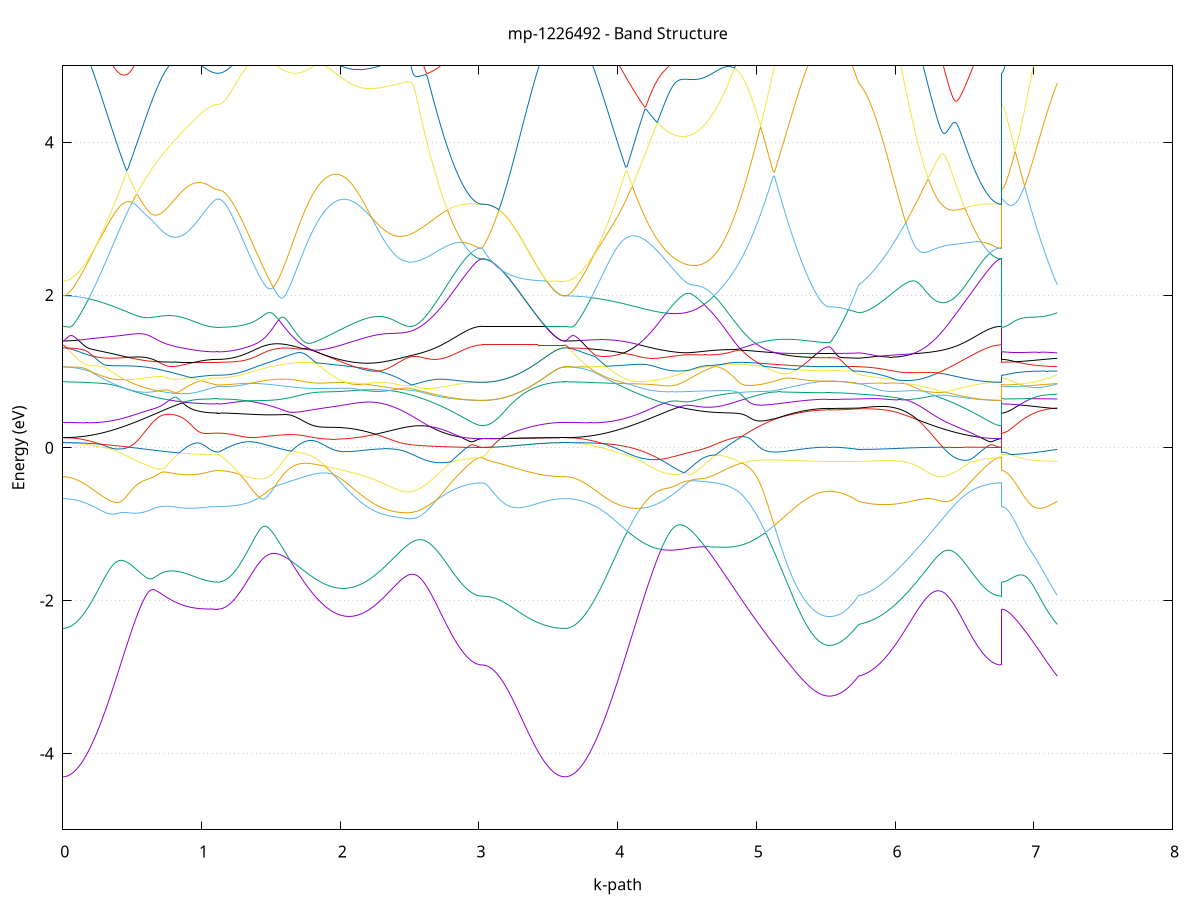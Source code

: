 set title 'mp-1226492 - Band Structure'
set xlabel 'k-path'
set ylabel 'Energy (eV)'
set grid y
set yrange [-5:5]
set terminal png size 800,600
set output 'mp-1226492_bands_gnuplot.png'
plot '-' using 1:2 with lines notitle, '-' using 1:2 with lines notitle, '-' using 1:2 with lines notitle, '-' using 1:2 with lines notitle, '-' using 1:2 with lines notitle, '-' using 1:2 with lines notitle, '-' using 1:2 with lines notitle, '-' using 1:2 with lines notitle, '-' using 1:2 with lines notitle, '-' using 1:2 with lines notitle, '-' using 1:2 with lines notitle, '-' using 1:2 with lines notitle, '-' using 1:2 with lines notitle, '-' using 1:2 with lines notitle, '-' using 1:2 with lines notitle, '-' using 1:2 with lines notitle, '-' using 1:2 with lines notitle, '-' using 1:2 with lines notitle, '-' using 1:2 with lines notitle, '-' using 1:2 with lines notitle, '-' using 1:2 with lines notitle, '-' using 1:2 with lines notitle, '-' using 1:2 with lines notitle, '-' using 1:2 with lines notitle, '-' using 1:2 with lines notitle, '-' using 1:2 with lines notitle, '-' using 1:2 with lines notitle, '-' using 1:2 with lines notitle, '-' using 1:2 with lines notitle, '-' using 1:2 with lines notitle, '-' using 1:2 with lines notitle, '-' using 1:2 with lines notitle, '-' using 1:2 with lines notitle, '-' using 1:2 with lines notitle, '-' using 1:2 with lines notitle, '-' using 1:2 with lines notitle, '-' using 1:2 with lines notitle, '-' using 1:2 with lines notitle, '-' using 1:2 with lines notitle, '-' using 1:2 with lines notitle, '-' using 1:2 with lines notitle, '-' using 1:2 with lines notitle, '-' using 1:2 with lines notitle, '-' using 1:2 with lines notitle, '-' using 1:2 with lines notitle, '-' using 1:2 with lines notitle, '-' using 1:2 with lines notitle, '-' using 1:2 with lines notitle, '-' using 1:2 with lines notitle, '-' using 1:2 with lines notitle, '-' using 1:2 with lines notitle, '-' using 1:2 with lines notitle, '-' using 1:2 with lines notitle, '-' using 1:2 with lines notitle, '-' using 1:2 with lines notitle, '-' using 1:2 with lines notitle, '-' using 1:2 with lines notitle, '-' using 1:2 with lines notitle, '-' using 1:2 with lines notitle, '-' using 1:2 with lines notitle, '-' using 1:2 with lines notitle, '-' using 1:2 with lines notitle, '-' using 1:2 with lines notitle, '-' using 1:2 with lines notitle
0.000000 -45.910232
0.009985 -45.910232
0.019971 -45.910132
0.029956 -45.909932
0.039942 -45.909732
0.049927 -45.909432
0.059912 -45.909132
0.069898 -45.908632
0.079883 -45.908232
0.089869 -45.907632
0.099854 -45.907032
0.109840 -45.906432
0.119825 -45.905632
0.129810 -45.904932
0.139796 -45.904032
0.149781 -45.903132
0.159767 -45.902232
0.169752 -45.901132
0.179737 -45.900132
0.189723 -45.898932
0.199708 -45.897732
0.209694 -45.896532
0.219679 -45.895232
0.229664 -45.893932
0.239650 -45.892532
0.249635 -45.891032
0.259621 -45.889532
0.269606 -45.888032
0.279591 -45.886432
0.289577 -45.884732
0.299562 -45.883032
0.309548 -45.881332
0.319533 -45.879532
0.329519 -45.877732
0.339504 -45.875932
0.349489 -45.874032
0.359475 -45.872032
0.369460 -45.870132
0.379446 -45.868132
0.389431 -45.866132
0.399416 -45.864032
0.409402 -45.861932
0.419387 -45.859832
0.429373 -45.857632
0.439358 -45.855532
0.449343 -45.853332
0.459329 -45.851132
0.469314 -45.848932
0.479300 -45.846632
0.489285 -45.844332
0.499271 -45.842132
0.509256 -45.839832
0.519241 -45.837532
0.529227 -45.835232
0.539212 -45.832932
0.549198 -45.830532
0.559183 -45.828232
0.569168 -45.825932
0.579154 -45.823632
0.589139 -45.821332
0.599125 -45.818932
0.609110 -45.816632
0.619095 -45.814332
0.629081 -45.812032
0.639066 -45.809832
0.649052 -45.807532
0.659037 -45.805232
0.669023 -45.803032
0.679008 -45.800832
0.688993 -45.798632
0.698979 -45.796432
0.708964 -45.794332
0.718950 -45.792132
0.728935 -45.790132
0.738920 -45.788032
0.748906 -45.785932
0.758891 -45.783932
0.768877 -45.782032
0.778862 -45.780032
0.788847 -45.778132
0.798833 -45.776332
0.808818 -45.774532
0.818804 -45.772732
0.828789 -45.771032
0.838774 -45.769332
0.848760 -45.767632
0.858745 -45.766032
0.868731 -45.764532
0.878716 -45.763032
0.888702 -45.761532
0.898687 -45.760232
0.908672 -45.758832
0.918658 -45.757532
0.928643 -45.756332
0.938629 -45.755132
0.948614 -45.754032
0.958599 -45.753032
0.968585 -45.752032
0.978570 -45.751032
0.988556 -45.750232
0.998541 -45.749332
1.008526 -45.748632
1.018512 -45.747932
1.028497 -45.747332
1.038483 -45.746732
1.048468 -45.746232
1.058454 -45.745832
1.068439 -45.745432
1.078424 -45.745132
1.088410 -45.744932
1.098395 -45.744732
1.108381 -45.744632
1.118366 -45.744632
1.118366 -45.744632
1.128339 -45.744632
1.138313 -45.744632
1.148286 -45.744532
1.158260 -45.744432
1.168233 -45.744332
1.178206 -45.744232
1.188180 -45.744132
1.198153 -45.743932
1.208127 -45.743732
1.218100 -45.743532
1.228073 -45.743332
1.238047 -45.743032
1.248020 -45.742832
1.257993 -45.742532
1.267967 -45.742232
1.277940 -45.741832
1.287914 -45.741532
1.297887 -45.741132
1.307860 -45.740832
1.317834 -45.740432
1.327807 -45.740032
1.337781 -45.739632
1.347754 -45.739132
1.357727 -45.738732
1.367701 -45.738332
1.377674 -45.737832
1.387648 -45.737332
1.397621 -45.736832
1.407594 -45.736432
1.417568 -45.735932
1.427541 -45.735432
1.437515 -45.734932
1.447488 -45.734432
1.457461 -45.733932
1.467435 -45.733332
1.477408 -45.732832
1.487381 -45.732332
1.497355 -45.731832
1.507328 -45.731332
1.517302 -45.730832
1.527275 -45.730432
1.537248 -45.729932
1.547222 -45.729432
1.557195 -45.729032
1.567169 -45.728532
1.577142 -45.728132
1.587115 -45.727632
1.597089 -45.727232
1.607062 -45.726832
1.617036 -45.726532
1.627009 -45.726132
1.636982 -45.725832
1.646956 -45.725532
1.656929 -45.725232
1.666903 -45.724932
1.676876 -45.724632
1.686849 -45.724432
1.696823 -45.724232
1.706796 -45.724132
1.716769 -45.723932
1.726743 -45.723832
1.736716 -45.723832
1.746690 -45.723732
1.756663 -45.723732
1.766636 -45.723732
1.776610 -45.723832
1.786583 -45.723932
1.796557 -45.724032
1.806530 -45.724232
1.816503 -45.724432
1.826477 -45.724632
1.836450 -45.724932
1.836450 -45.724932
1.846435 -45.725332
1.856421 -45.725632
1.866406 -45.726132
1.876391 -45.726532
1.886376 -45.727032
1.896361 -45.727632
1.906347 -45.728232
1.916332 -45.728832
1.926317 -45.729532
1.936302 -45.730232
1.946287 -45.731032
1.956273 -45.731832
1.966258 -45.732732
1.976243 -45.733632
1.986228 -45.734532
1.996213 -45.735532
2.006199 -45.736632
2.016184 -45.737732
2.026169 -45.738832
2.036154 -45.740032
2.046139 -45.741232
2.056125 -45.742532
2.066110 -45.743932
2.076095 -45.745232
2.086080 -45.746632
2.096065 -45.748132
2.106051 -45.749632
2.116036 -45.751232
2.126021 -45.752832
2.136006 -45.754432
2.145991 -45.756132
2.155977 -45.757832
2.165962 -45.759532
2.175947 -45.761332
2.185932 -45.763232
2.195917 -45.765032
2.205903 -45.767032
2.215888 -45.768932
2.225873 -45.770932
2.235858 -45.772932
2.245844 -45.774932
2.255829 -45.777032
2.265814 -45.779132
2.275799 -45.781232
2.285784 -45.783432
2.295770 -45.785632
2.305755 -45.787832
2.315740 -45.790032
2.325725 -45.792232
2.335710 -45.794532
2.345696 -45.796832
2.355681 -45.799132
2.365666 -45.801432
2.375651 -45.803832
2.385636 -45.806132
2.395622 -45.808532
2.405607 -45.810832
2.415592 -45.813232
2.425577 -45.815632
2.435562 -45.817932
2.445548 -45.820332
2.455533 -45.822732
2.465518 -45.825132
2.475503 -45.827532
2.485488 -45.829932
2.495474 -45.832232
2.505459 -45.834632
2.515444 -45.836932
2.525429 -45.839332
2.535414 -45.841632
2.545400 -45.843932
2.555385 -45.846232
2.565370 -45.848532
2.575355 -45.850832
2.585340 -45.853032
2.595326 -45.855232
2.605311 -45.857432
2.615296 -45.859632
2.625281 -45.861732
2.635266 -45.863832
2.645252 -45.865932
2.655237 -45.867932
2.665222 -45.869932
2.675207 -45.871932
2.685192 -45.873832
2.695178 -45.875732
2.705163 -45.877632
2.715148 -45.879432
2.725133 -45.881232
2.735118 -45.882932
2.745104 -45.884632
2.755089 -45.886232
2.765074 -45.887832
2.775059 -45.889332
2.785044 -45.890832
2.795030 -45.892232
2.805015 -45.893632
2.815000 -45.894932
2.824985 -45.896232
2.834970 -45.897432
2.844956 -45.898632
2.854941 -45.899732
2.864926 -45.900732
2.874911 -45.901732
2.884897 -45.902732
2.894882 -45.903532
2.904867 -45.904332
2.914852 -45.905132
2.924837 -45.905732
2.934823 -45.906432
2.944808 -45.906932
2.954793 -45.907432
2.964778 -45.907832
2.974763 -45.908232
2.984748 -45.908532
2.994734 -45.908732
3.004719 -45.908932
3.014704 -45.909032
3.024689 -45.909032
3.024689 -45.909032
3.034612 -45.909032
3.044535 -45.909032
3.054458 -45.909032
3.064381 -45.909032
3.074304 -45.909032
3.084227 -45.909032
3.094150 -45.909032
3.104073 -45.909032
3.113996 -45.909132
3.123919 -45.909132
3.133842 -45.909132
3.143765 -45.909132
3.153688 -45.909132
3.163611 -45.909232
3.173534 -45.909232
3.183457 -45.909232
3.193380 -45.909232
3.203303 -45.909232
3.213226 -45.909332
3.223149 -45.909332
3.233072 -45.909332
3.242995 -45.909432
3.252918 -45.909432
3.262841 -45.909432
3.272763 -45.909432
3.282686 -45.909532
3.292609 -45.909532
3.302532 -45.909532
3.312455 -45.909632
3.322378 -45.909632
3.332301 -45.909632
3.342224 -45.909732
3.352147 -45.909732
3.362070 -45.909732
3.371993 -45.909832
3.381916 -45.909832
3.391839 -45.909832
3.401762 -45.909932
3.411685 -45.909932
3.421608 -45.909932
3.431531 -45.909932
3.441454 -45.910032
3.451377 -45.910032
3.461300 -45.910032
3.471223 -45.910032
3.481146 -45.910132
3.491069 -45.910132
3.500992 -45.910132
3.510915 -45.910132
3.520838 -45.910132
3.530761 -45.910132
3.540684 -45.910232
3.550607 -45.910232
3.560530 -45.910232
3.570452 -45.910232
3.580375 -45.910232
3.590298 -45.910232
3.600221 -45.910232
3.610144 -45.910232
3.620067 -45.910232
3.620067 -45.910232
3.630008 -45.910232
3.639949 -45.910132
3.649890 -45.909932
3.659831 -45.909732
3.669772 -45.909432
3.679713 -45.909032
3.689654 -45.908632
3.699595 -45.908132
3.709536 -45.907632
3.719477 -45.907032
3.729418 -45.906332
3.739359 -45.905532
3.749299 -45.904732
3.759240 -45.903932
3.769181 -45.903032
3.779122 -45.902032
3.789063 -45.900932
3.799004 -45.899832
3.808945 -45.898732
3.818886 -45.897532
3.828827 -45.896232
3.838768 -45.894932
3.848709 -45.893532
3.858650 -45.892132
3.868591 -45.890632
3.878532 -45.889132
3.888473 -45.887532
3.898414 -45.885832
3.908354 -45.884232
3.918295 -45.882432
3.928236 -45.880732
3.938177 -45.878932
3.948118 -45.877032
3.958059 -45.875132
3.968000 -45.873232
3.977941 -45.871232
3.987882 -45.869232
3.997823 -45.867232
4.007764 -45.865132
4.017705 -45.863032
4.027646 -45.860932
4.037587 -45.858732
4.047528 -45.856532
4.057469 -45.854332
4.067409 -45.852132
4.077350 -45.849832
4.087291 -45.847632
4.097232 -45.845332
4.107173 -45.842932
4.117114 -45.840632
4.127055 -45.838332
4.136996 -45.835932
4.146937 -45.833632
4.156878 -45.831232
4.166819 -45.828832
4.176760 -45.826432
4.186701 -45.824032
4.196642 -45.821632
4.206583 -45.819332
4.216524 -45.816932
4.226464 -45.814532
4.236405 -45.812132
4.246346 -45.809732
4.256287 -45.807432
4.266228 -45.805032
4.276169 -45.802732
4.286110 -45.800432
4.296051 -45.798132
4.305992 -45.795832
4.315933 -45.793532
4.325874 -45.791232
4.335815 -45.789032
4.345756 -45.786832
4.355697 -45.784632
4.365638 -45.782432
4.375579 -45.780332
4.385519 -45.778232
4.395460 -45.776132
4.405401 -45.774032
4.415342 -45.772032
4.425283 -45.770032
4.435224 -45.768032
4.445165 -45.766132
4.455106 -45.764232
4.465047 -45.762432
4.474988 -45.760632
4.484929 -45.758832
4.494870 -45.757032
4.504811 -45.755432
4.514752 -45.753732
4.524693 -45.752132
4.534634 -45.750532
4.544574 -45.749032
4.554515 -45.747532
4.564456 -45.746132
4.574397 -45.744732
4.584338 -45.743332
4.594279 -45.742032
4.604220 -45.740732
4.614161 -45.739532
4.624102 -45.738432
4.634043 -45.737232
4.643984 -45.736232
4.653925 -45.735132
4.663866 -45.734132
4.673807 -45.733232
4.683748 -45.732332
4.693689 -45.731532
4.703629 -45.730732
4.713570 -45.729932
4.723511 -45.729232
4.733452 -45.728532
4.743393 -45.727932
4.753334 -45.727432
4.763275 -45.726832
4.773216 -45.726332
4.783157 -45.725932
4.793098 -45.725532
4.803039 -45.725132
4.812980 -45.724832
4.822921 -45.724632
4.832862 -45.724332
4.842803 -45.724132
4.852744 -45.724032
4.862684 -45.723832
4.872625 -45.723832
4.882566 -45.723732
4.892507 -45.723732
4.902448 -45.723732
4.912389 -45.723832
4.922330 -45.723932
4.932271 -45.724032
4.932271 -45.724032
4.942173 -45.724132
4.952075 -45.724332
4.961977 -45.724532
4.971879 -45.724732
4.981781 -45.725032
4.991683 -45.725232
5.001585 -45.725532
5.011487 -45.725932
5.021389 -45.726232
5.031291 -45.726632
5.041193 -45.726932
5.051095 -45.727332
5.060997 -45.727732
5.070899 -45.728232
5.080801 -45.728632
5.090703 -45.729132
5.100605 -45.729532
5.110507 -45.730032
5.120409 -45.730532
5.130311 -45.730932
5.140213 -45.731432
5.150115 -45.731932
5.160017 -45.732432
5.169919 -45.732932
5.179821 -45.733432
5.189723 -45.733932
5.199625 -45.734432
5.209527 -45.734932
5.219429 -45.735432
5.229331 -45.735932
5.239233 -45.736432
5.249135 -45.736932
5.259037 -45.737432
5.268939 -45.737832
5.278841 -45.738332
5.288743 -45.738732
5.298645 -45.739232
5.308547 -45.739632
5.318449 -45.740032
5.328351 -45.740432
5.338253 -45.740832
5.348155 -45.741232
5.358057 -45.741532
5.367959 -45.741832
5.377861 -45.742232
5.387763 -45.742532
5.397665 -45.742732
5.407567 -45.743032
5.417469 -45.743232
5.427371 -45.743532
5.437273 -45.743732
5.447175 -45.743932
5.457077 -45.744032
5.466979 -45.744232
5.476881 -45.744332
5.486783 -45.744432
5.496685 -45.744532
5.506587 -45.744532
5.516489 -45.744632
5.526391 -45.744632
5.526391 -45.744632
5.535980 -45.744632
5.545570 -45.744632
5.555159 -45.744632
5.564749 -45.744632
5.574339 -45.744732
5.583928 -45.744732
5.593518 -45.744732
5.603107 -45.744832
5.612697 -45.744932
5.622286 -45.744932
5.631876 -45.745032
5.641465 -45.745132
5.651055 -45.745232
5.660645 -45.745332
5.670234 -45.745432
5.679824 -45.745532
5.689413 -45.745632
5.699003 -45.745732
5.708592 -45.745932
5.718182 -45.746032
5.727772 -45.746132
5.737361 -45.746332
5.737361 -45.746332
5.747352 -45.746832
5.757343 -45.747432
5.767333 -45.748032
5.777324 -45.748732
5.787315 -45.749532
5.797306 -45.750432
5.807296 -45.751332
5.817287 -45.752232
5.827278 -45.753332
5.837268 -45.754432
5.847259 -45.755532
5.857250 -45.756732
5.867241 -45.758032
5.877231 -45.759332
5.887222 -45.760732
5.897213 -45.762132
5.907204 -45.763632
5.917194 -45.765132
5.927185 -45.766732
5.937176 -45.768432
5.947166 -45.770032
5.957157 -45.771832
5.967148 -45.773632
5.977139 -45.775432
5.987129 -45.777232
5.997120 -45.779132
6.007111 -45.781132
6.017102 -45.783132
6.027092 -45.785132
6.037083 -45.787132
6.047074 -45.789232
6.057064 -45.791332
6.067055 -45.793532
6.077046 -45.795632
6.087037 -45.797832
6.097027 -45.800032
6.107018 -45.802332
6.117009 -45.804532
6.127000 -45.806832
6.136990 -45.809132
6.146981 -45.811432
6.156972 -45.813732
6.166963 -45.816032
6.176953 -45.818432
6.186944 -45.820732
6.196935 -45.823032
6.206925 -45.825432
6.216916 -45.827732
6.226907 -45.830132
6.236898 -45.832432
6.246888 -45.834832
6.256879 -45.837132
6.266870 -45.839432
6.276861 -45.841732
6.286851 -45.844032
6.296842 -45.846332
6.306833 -45.848632
6.316823 -45.850832
6.326814 -45.853032
6.336805 -45.855232
6.346796 -45.857432
6.356786 -45.859632
6.366777 -45.861732
6.376768 -45.863832
6.386759 -45.865932
6.396749 -45.867932
6.406740 -45.869932
6.416731 -45.871932
6.426722 -45.873832
6.436712 -45.875732
6.446703 -45.877632
6.456694 -45.879432
6.466684 -45.881132
6.476675 -45.882932
6.486666 -45.884532
6.496657 -45.886232
6.506647 -45.887832
6.516638 -45.889332
6.526629 -45.890832
6.536620 -45.892232
6.546610 -45.893632
6.556601 -45.894932
6.566592 -45.896232
6.576582 -45.897432
6.586573 -45.898632
6.596564 -45.899732
6.606555 -45.900732
6.616545 -45.901732
6.626536 -45.902632
6.636527 -45.903532
6.646518 -45.904332
6.656508 -45.905132
6.666499 -45.905732
6.676490 -45.906432
6.686481 -45.906932
6.696471 -45.907432
6.706462 -45.907832
6.716453 -45.908232
6.726443 -45.908532
6.736434 -45.908732
6.746425 -45.908932
6.756416 -45.909032
6.766406 -45.909032
6.766406 -45.744632
6.776243 -45.744632
6.786081 -45.744632
6.795918 -45.744632
6.805755 -45.744632
6.815592 -45.744632
6.825429 -45.744632
6.835266 -45.744732
6.845103 -45.744732
6.854940 -45.744732
6.864777 -45.744732
6.874614 -45.744732
6.884451 -45.744732
6.894288 -45.744832
6.904125 -45.744832
6.913962 -45.744832
6.923799 -45.744932
6.933637 -45.744932
6.943474 -45.744932
6.953311 -45.745032
6.963148 -45.745032
6.972985 -45.745032
6.982822 -45.745132
6.992659 -45.745132
7.002496 -45.745232
7.012333 -45.745232
7.022170 -45.745332
7.032007 -45.745332
7.041844 -45.745432
7.051681 -45.745432
7.061518 -45.745532
7.071355 -45.745632
7.081193 -45.745632
7.091030 -45.745732
7.100867 -45.745832
7.110704 -45.745832
7.120541 -45.745932
7.130378 -45.746032
7.140215 -45.746132
7.150052 -45.746132
7.159889 -45.746232
7.169726 -45.746332
e
0.000000 -34.665332
0.009985 -34.665332
0.019971 -34.665032
0.029956 -34.664732
0.039942 -34.664232
0.049927 -34.663532
0.059912 -34.662732
0.069898 -34.661832
0.079883 -34.660732
0.089869 -34.659432
0.099854 -34.658132
0.109840 -34.656532
0.119825 -34.654832
0.129810 -34.653032
0.139796 -34.651132
0.149781 -34.649032
0.159767 -34.646732
0.169752 -34.644432
0.179737 -34.641932
0.189723 -34.639232
0.199708 -34.636532
0.209694 -34.633632
0.219679 -34.630532
0.229664 -34.627332
0.239650 -34.624132
0.249635 -34.620732
0.259621 -34.617232
0.269606 -34.613632
0.279591 -34.609832
0.289577 -34.605932
0.299562 -34.602032
0.309548 -34.597932
0.319533 -34.593732
0.329519 -34.589432
0.339504 -34.585132
0.349489 -34.580632
0.359475 -34.576132
0.369460 -34.571532
0.379446 -34.566732
0.389431 -34.562032
0.399416 -34.557132
0.409402 -34.552132
0.419387 -34.547132
0.429373 -34.542132
0.439358 -34.536932
0.449343 -34.531732
0.459329 -34.526432
0.469314 -34.521132
0.479300 -34.515732
0.489285 -34.510332
0.499271 -34.504932
0.509256 -34.499432
0.519241 -34.493832
0.529227 -34.488332
0.539212 -34.482732
0.549198 -34.477132
0.559183 -34.471532
0.569168 -34.465932
0.579154 -34.460332
0.589139 -34.454732
0.599125 -34.449132
0.609110 -34.443532
0.619095 -34.437932
0.629081 -34.432432
0.639066 -34.426832
0.649052 -34.421332
0.659037 -34.415832
0.669023 -34.410332
0.679008 -34.404932
0.688993 -34.399532
0.698979 -34.394232
0.708964 -34.388932
0.718950 -34.383732
0.728935 -34.378632
0.738920 -34.373532
0.748906 -34.368532
0.758891 -34.363532
0.768877 -34.358732
0.778862 -34.353932
0.788847 -34.349232
0.798833 -34.344632
0.808818 -34.340132
0.818804 -34.335732
0.828789 -34.331432
0.838774 -34.327232
0.848760 -34.323132
0.858745 -34.319232
0.868731 -34.315332
0.878716 -34.311632
0.888702 -34.308032
0.898687 -34.304532
0.908672 -34.301232
0.918658 -34.298032
0.928643 -34.294932
0.938629 -34.292032
0.948614 -34.289232
0.958599 -34.286532
0.968585 -34.284032
0.978570 -34.281732
0.988556 -34.279532
0.998541 -34.277532
1.008526 -34.275632
1.018512 -34.273932
1.028497 -34.272332
1.038483 -34.270932
1.048468 -34.269632
1.058454 -34.268532
1.068439 -34.267632
1.078424 -34.266932
1.088410 -34.266332
1.098395 -34.265932
1.108381 -34.265632
1.118366 -34.265632
1.118366 -34.265632
1.128339 -34.265532
1.138313 -34.265532
1.148286 -34.265332
1.158260 -34.265132
1.168233 -34.264832
1.178206 -34.264532
1.188180 -34.264232
1.198153 -34.263732
1.208127 -34.263232
1.218100 -34.262632
1.228073 -34.262032
1.238047 -34.261432
1.248020 -34.260732
1.257993 -34.259932
1.267967 -34.259132
1.277940 -34.258232
1.287914 -34.257332
1.297887 -34.256432
1.307860 -34.255432
1.317834 -34.254432
1.327807 -34.253332
1.337781 -34.252232
1.347754 -34.251132
1.357727 -34.249932
1.367701 -34.248732
1.377674 -34.247532
1.387648 -34.246332
1.397621 -34.245032
1.407594 -34.243732
1.417568 -34.242432
1.427541 -34.241132
1.437515 -34.239732
1.447488 -34.238432
1.457461 -34.237032
1.467435 -34.235732
1.477408 -34.234332
1.487381 -34.233032
1.497355 -34.231732
1.507328 -34.230432
1.517302 -34.229032
1.527275 -34.227832
1.537248 -34.226532
1.547222 -34.225232
1.557195 -34.224032
1.567169 -34.222832
1.577142 -34.221632
1.587115 -34.220532
1.597089 -34.219332
1.607062 -34.218332
1.617036 -34.217232
1.627009 -34.216332
1.636982 -34.215432
1.646956 -34.214532
1.656929 -34.213732
1.666903 -34.213032
1.676876 -34.212332
1.686849 -34.211732
1.696823 -34.211132
1.706796 -34.210732
1.716769 -34.210332
1.726743 -34.210032
1.736716 -34.209832
1.746690 -34.209632
1.756663 -34.209632
1.766636 -34.209732
1.776610 -34.209832
1.786583 -34.210032
1.796557 -34.210432
1.806530 -34.210832
1.816503 -34.211332
1.826477 -34.212032
1.836450 -34.212832
1.836450 -34.212832
1.846435 -34.213632
1.856421 -34.214632
1.866406 -34.215732
1.876391 -34.216932
1.886376 -34.218232
1.896361 -34.219632
1.906347 -34.221232
1.916332 -34.222932
1.926317 -34.224732
1.936302 -34.226632
1.946287 -34.228632
1.956273 -34.230832
1.966258 -34.233132
1.976243 -34.235632
1.986228 -34.238132
1.996213 -34.240832
2.006199 -34.243532
2.016184 -34.246532
2.026169 -34.249532
2.036154 -34.252632
2.046139 -34.255932
2.056125 -34.259332
2.066110 -34.262832
2.076095 -34.266532
2.086080 -34.270232
2.096065 -34.274132
2.106051 -34.278132
2.116036 -34.282132
2.126021 -34.286332
2.136006 -34.290632
2.145991 -34.295132
2.155977 -34.299632
2.165962 -34.304232
2.175947 -34.309032
2.185932 -34.313832
2.195917 -34.318732
2.205903 -34.323732
2.215888 -34.328832
2.225873 -34.334032
2.235858 -34.339332
2.245844 -34.344632
2.255829 -34.350132
2.265814 -34.355632
2.275799 -34.361132
2.285784 -34.366732
2.295770 -34.372432
2.305755 -34.378232
2.315740 -34.384032
2.325725 -34.389832
2.335710 -34.395732
2.345696 -34.401632
2.355681 -34.407632
2.365666 -34.413632
2.375651 -34.419732
2.385636 -34.425732
2.395622 -34.431832
2.405607 -34.437932
2.415592 -34.444032
2.425577 -34.450132
2.435562 -34.456232
2.445548 -34.462332
2.455533 -34.468532
2.465518 -34.474532
2.475503 -34.480632
2.485488 -34.486732
2.495474 -34.492732
2.505459 -34.498732
2.515444 -34.504732
2.525429 -34.510732
2.535414 -34.516632
2.545400 -34.522432
2.555385 -34.528232
2.565370 -34.534032
2.575355 -34.539732
2.585340 -34.545432
2.595326 -34.551032
2.605311 -34.556532
2.615296 -34.562032
2.625281 -34.567332
2.635266 -34.572632
2.645252 -34.577832
2.655237 -34.583032
2.665222 -34.588032
2.675207 -34.592932
2.685192 -34.597732
2.695178 -34.602532
2.705163 -34.607132
2.715148 -34.611732
2.725133 -34.616132
2.735118 -34.620432
2.745104 -34.624532
2.755089 -34.628632
2.765074 -34.632532
2.775059 -34.636332
2.785044 -34.640032
2.795030 -34.643532
2.805015 -34.647032
2.815000 -34.650332
2.824985 -34.653432
2.834970 -34.656432
2.844956 -34.659332
2.854941 -34.662032
2.864926 -34.664632
2.874911 -34.667032
2.884897 -34.669332
2.894882 -34.671432
2.904867 -34.673432
2.914852 -34.675232
2.924837 -34.676932
2.934823 -34.678432
2.944808 -34.679732
2.954793 -34.680932
2.964778 -34.682032
2.974763 -34.682932
2.984748 -34.683632
2.994734 -34.684232
3.004719 -34.684632
3.014704 -34.684832
3.024689 -34.684932
3.024689 -34.684932
3.034612 -34.684932
3.044535 -34.684832
3.054458 -34.684832
3.064381 -34.684632
3.074304 -34.684532
3.084227 -34.684432
3.094150 -34.684232
3.104073 -34.684032
3.113996 -34.683832
3.123919 -34.683632
3.133842 -34.683432
3.143765 -34.683132
3.153688 -34.682832
3.163611 -34.682432
3.173534 -34.682132
3.183457 -34.681732
3.193380 -34.681332
3.203303 -34.680932
3.213226 -34.680532
3.223149 -34.680132
3.233072 -34.679632
3.242995 -34.679232
3.252918 -34.678732
3.262841 -34.678232
3.272763 -34.677732
3.282686 -34.677232
3.292609 -34.676732
3.302532 -34.676332
3.312455 -34.675832
3.322378 -34.675332
3.332301 -34.674732
3.342224 -34.674232
3.352147 -34.673732
3.362070 -34.673232
3.371993 -34.672732
3.381916 -34.672232
3.391839 -34.671732
3.401762 -34.671332
3.411685 -34.670832
3.421608 -34.670432
3.431531 -34.669932
3.441454 -34.669532
3.451377 -34.669132
3.461300 -34.668732
3.471223 -34.668332
3.481146 -34.667932
3.491069 -34.667632
3.500992 -34.667332
3.510915 -34.667132
3.520838 -34.666832
3.530761 -34.666632
3.540684 -34.666332
3.550607 -34.666132
3.560530 -34.665932
3.570452 -34.665732
3.580375 -34.665632
3.590298 -34.665532
3.600221 -34.665432
3.610144 -34.665432
3.620067 -34.665332
3.620067 -34.665332
3.630008 -34.665332
3.639949 -34.665032
3.649890 -34.664632
3.659831 -34.664132
3.669772 -34.663532
3.679713 -34.662632
3.689654 -34.661732
3.699595 -34.660532
3.709536 -34.659232
3.719477 -34.657832
3.729418 -34.656232
3.739359 -34.654532
3.749299 -34.652632
3.759240 -34.650632
3.769181 -34.648532
3.779122 -34.646232
3.789063 -34.643732
3.799004 -34.641232
3.808945 -34.638432
3.818886 -34.635632
3.828827 -34.632632
3.838768 -34.629532
3.848709 -34.626332
3.858650 -34.622932
3.868591 -34.619432
3.878532 -34.615832
3.888473 -34.612132
3.898414 -34.608232
3.908354 -34.604332
3.918295 -34.600232
3.928236 -34.596032
3.938177 -34.591832
3.948118 -34.587432
3.958059 -34.582932
3.968000 -34.578332
3.977941 -34.573632
3.987882 -34.568832
3.997823 -34.564032
4.007764 -34.559032
4.017705 -34.554032
4.027646 -34.548932
4.037587 -34.543832
4.047528 -34.538532
4.057469 -34.533232
4.067409 -34.527932
4.077350 -34.522432
4.087291 -34.517032
4.097232 -34.511432
4.107173 -34.505932
4.117114 -34.500332
4.127055 -34.494632
4.136996 -34.488932
4.146937 -34.483232
4.156878 -34.477432
4.166819 -34.471732
4.176760 -34.465932
4.186701 -34.460132
4.196642 -34.454232
4.206583 -34.448432
4.216524 -34.442632
4.226464 -34.436832
4.236405 -34.431032
4.246346 -34.425232
4.256287 -34.419432
4.266228 -34.413632
4.276169 -34.407932
4.286110 -34.402232
4.296051 -34.396532
4.305992 -34.390832
4.315933 -34.385232
4.325874 -34.379632
4.335815 -34.374132
4.345756 -34.368632
4.355697 -34.363232
4.365638 -34.357832
4.375579 -34.352532
4.385519 -34.347232
4.395460 -34.342032
4.405401 -34.336932
4.415342 -34.331932
4.425283 -34.326932
4.435224 -34.322032
4.445165 -34.317232
4.455106 -34.312532
4.465047 -34.307832
4.474988 -34.303332
4.484929 -34.298832
4.494870 -34.294532
4.504811 -34.290232
4.514752 -34.286032
4.524693 -34.282032
4.534634 -34.278032
4.544574 -34.274232
4.554515 -34.270432
4.564456 -34.266832
4.574397 -34.263232
4.584338 -34.259832
4.594279 -34.256532
4.604220 -34.253432
4.614161 -34.250332
4.624102 -34.247332
4.634043 -34.244432
4.643984 -34.241732
4.653925 -34.239132
4.663866 -34.236532
4.673807 -34.234232
4.683748 -34.231932
4.693689 -34.229732
4.703629 -34.227732
4.713570 -34.225832
4.723511 -34.223932
4.733452 -34.222232
4.743393 -34.220732
4.753334 -34.219232
4.763275 -34.217832
4.773216 -34.216632
4.783157 -34.215532
4.793098 -34.214432
4.803039 -34.213532
4.812980 -34.212732
4.822921 -34.212032
4.832862 -34.211432
4.842803 -34.210832
4.852744 -34.210432
4.862684 -34.210132
4.872625 -34.209932
4.882566 -34.209732
4.892507 -34.209732
4.902448 -34.209732
4.912389 -34.209832
4.922330 -34.210032
4.932271 -34.210332
4.932271 -34.210332
4.942173 -34.210632
4.952075 -34.211032
4.961977 -34.211532
4.971879 -34.212132
4.981781 -34.212732
4.991683 -34.213332
5.001585 -34.214132
5.011487 -34.214832
5.021389 -34.215732
5.031291 -34.216632
5.041193 -34.217532
5.051095 -34.218532
5.060997 -34.219532
5.070899 -34.220532
5.080801 -34.221632
5.090703 -34.222732
5.100605 -34.223832
5.110507 -34.225032
5.120409 -34.226132
5.130311 -34.227332
5.140213 -34.228632
5.150115 -34.229832
5.160017 -34.231032
5.169919 -34.232332
5.179821 -34.233532
5.189723 -34.234832
5.199625 -34.236032
5.209527 -34.237232
5.219429 -34.238532
5.229331 -34.239732
5.239233 -34.240832
5.249135 -34.242032
5.259037 -34.243232
5.268939 -34.244432
5.278841 -34.245532
5.288743 -34.246532
5.298645 -34.247632
5.308547 -34.248732
5.318449 -34.249732
5.328351 -34.250732
5.338253 -34.251632
5.348155 -34.252532
5.358057 -34.253432
5.367959 -34.254232
5.377861 -34.255032
5.387763 -34.255832
5.397665 -34.256432
5.407567 -34.257132
5.417469 -34.257732
5.427371 -34.258332
5.437273 -34.258832
5.447175 -34.259232
5.457077 -34.259632
5.466979 -34.260032
5.476881 -34.260332
5.486783 -34.260532
5.496685 -34.260732
5.506587 -34.260932
5.516489 -34.261032
5.526391 -34.261032
5.526391 -34.261032
5.535980 -34.261032
5.545570 -34.261132
5.555159 -34.261132
5.564749 -34.261232
5.574339 -34.261332
5.583928 -34.261532
5.593518 -34.261632
5.603107 -34.261832
5.612697 -34.262132
5.622286 -34.262332
5.631876 -34.262632
5.641465 -34.262932
5.651055 -34.263232
5.660645 -34.263632
5.670234 -34.263932
5.679824 -34.264332
5.689413 -34.264832
5.699003 -34.265232
5.708592 -34.265732
5.718182 -34.266232
5.727772 -34.266732
5.737361 -34.267232
5.737361 -34.267232
5.747352 -34.268632
5.757343 -34.270232
5.767333 -34.272032
5.777324 -34.274032
5.787315 -34.276132
5.797306 -34.278432
5.807296 -34.280832
5.817287 -34.283432
5.827278 -34.286232
5.837268 -34.289132
5.847259 -34.292232
5.857250 -34.295532
5.867241 -34.298932
5.877231 -34.302432
5.887222 -34.306132
5.897213 -34.309932
5.907204 -34.313932
5.917194 -34.318032
5.927185 -34.322232
5.937176 -34.326632
5.947166 -34.331132
5.957157 -34.335732
5.967148 -34.340432
5.977139 -34.345232
5.987129 -34.350132
5.997120 -34.355132
6.007111 -34.360232
6.017102 -34.365432
6.027092 -34.370732
6.037083 -34.376132
6.047074 -34.381532
6.057064 -34.387032
6.067055 -34.392632
6.077046 -34.398332
6.087037 -34.404032
6.097027 -34.409832
6.107018 -34.415632
6.117009 -34.421432
6.127000 -34.427332
6.136990 -34.433232
6.146981 -34.439132
6.156972 -34.445132
6.166963 -34.451132
6.176953 -34.457132
6.186944 -34.463132
6.196935 -34.469132
6.206925 -34.475132
6.216916 -34.481132
6.226907 -34.487132
6.236898 -34.493132
6.246888 -34.499032
6.256879 -34.505032
6.266870 -34.510932
6.276861 -34.516732
6.286851 -34.522632
6.296842 -34.528432
6.306833 -34.534132
6.316823 -34.539832
6.326814 -34.545532
6.336805 -34.551032
6.346796 -34.556532
6.356786 -34.561932
6.366777 -34.567332
6.376768 -34.572632
6.386759 -34.577832
6.396749 -34.582932
6.406740 -34.587932
6.416731 -34.592932
6.426722 -34.597732
6.436712 -34.602432
6.446703 -34.607032
6.456694 -34.611632
6.466684 -34.616032
6.476675 -34.620332
6.486666 -34.624532
6.496657 -34.628532
6.506647 -34.632532
6.516638 -34.636332
6.526629 -34.640032
6.536620 -34.643532
6.546610 -34.646932
6.556601 -34.650232
6.566592 -34.653432
6.576582 -34.656432
6.586573 -34.659232
6.596564 -34.662032
6.606555 -34.664532
6.616545 -34.667032
6.626536 -34.669332
6.636527 -34.671432
6.646518 -34.673432
6.656508 -34.675232
6.666499 -34.676932
6.676490 -34.678432
6.686481 -34.679832
6.696471 -34.681032
6.706462 -34.682032
6.716453 -34.682932
6.726443 -34.683632
6.736434 -34.684232
6.746425 -34.684632
6.756416 -34.684832
6.766406 -34.684932
6.766406 -34.265632
6.776243 -34.265632
6.786081 -34.265632
6.795918 -34.265632
6.805755 -34.265532
6.815592 -34.265532
6.825429 -34.265532
6.835266 -34.265532
6.845103 -34.265632
6.854940 -34.265632
6.864777 -34.265632
6.874614 -34.265632
6.884451 -34.265632
6.894288 -34.265632
6.904125 -34.265632
6.913962 -34.265632
6.923799 -34.265732
6.933637 -34.265732
6.943474 -34.265732
6.953311 -34.265732
6.963148 -34.265832
6.972985 -34.265832
6.982822 -34.265832
6.992659 -34.265832
7.002496 -34.265932
7.012333 -34.265932
7.022170 -34.266032
7.032007 -34.266032
7.041844 -34.266132
7.051681 -34.266132
7.061518 -34.266232
7.071355 -34.266332
7.081193 -34.266332
7.091030 -34.266432
7.100867 -34.266532
7.110704 -34.266632
7.120541 -34.266732
7.130378 -34.266832
7.140215 -34.266932
7.150052 -34.267032
7.159889 -34.267132
7.169726 -34.267232
e
0.000000 -20.452032
0.009985 -20.451832
0.019971 -20.451332
0.029956 -20.450532
0.039942 -20.449432
0.049927 -20.447932
0.059912 -20.446232
0.069898 -20.444132
0.079883 -20.441732
0.089869 -20.439032
0.099854 -20.436032
0.109840 -20.432632
0.119825 -20.428932
0.129810 -20.425032
0.139796 -20.420732
0.149781 -20.416132
0.159767 -20.411232
0.169752 -20.406032
0.179737 -20.400532
0.189723 -20.394732
0.199708 -20.388632
0.209694 -20.382232
0.219679 -20.375532
0.229664 -20.368532
0.239650 -20.361232
0.249635 -20.353732
0.259621 -20.345832
0.269606 -20.337732
0.279591 -20.329332
0.289577 -20.320732
0.299562 -20.311732
0.309548 -20.302532
0.319533 -20.293132
0.329519 -20.283432
0.339504 -20.273432
0.349489 -20.263232
0.359475 -20.252832
0.369460 -20.242132
0.379446 -20.231232
0.389431 -20.220132
0.399416 -20.208832
0.409402 -20.197232
0.419387 -20.185432
0.429373 -20.173432
0.439358 -20.161332
0.449343 -20.148932
0.459329 -20.136432
0.469314 -20.123732
0.479300 -20.110832
0.489285 -20.097732
0.499271 -20.084532
0.509256 -20.071232
0.519241 -20.057732
0.529227 -20.044032
0.539212 -20.030332
0.549198 -20.016432
0.559183 -20.002432
0.569168 -19.988432
0.579154 -19.974232
0.589139 -19.960032
0.599125 -19.945632
0.609110 -19.931332
0.619095 -19.916932
0.629081 -19.902432
0.639066 -19.887932
0.649052 -19.873432
0.659037 -19.858932
0.669023 -19.844432
0.679008 -19.829932
0.688993 -19.815532
0.698979 -19.801132
0.708964 -19.786832
0.718950 -19.772532
0.728935 -19.758432
0.738920 -19.744432
0.748906 -19.730532
0.758891 -19.716932
0.768877 -19.703632
0.778862 -19.690732
0.788847 -19.678832
0.798833 -19.669732
0.808818 -19.669932
0.818804 -19.682832
0.828789 -19.700032
0.838774 -19.718132
0.848760 -19.736032
0.858745 -19.753632
0.868731 -19.770732
0.878716 -19.787232
0.888702 -19.803232
0.898687 -19.818632
0.908672 -19.833432
0.918658 -19.847532
0.928643 -19.861032
0.938629 -19.873932
0.948614 -19.886132
0.958599 -19.897632
0.968585 -19.908532
0.978570 -19.918732
0.988556 -19.928232
0.998541 -19.937032
1.008526 -19.945232
1.018512 -19.952632
1.028497 -19.959432
1.038483 -19.965432
1.048468 -19.970732
1.058454 -19.975432
1.068439 -19.979332
1.078424 -19.982532
1.088410 -19.985032
1.098395 -19.986832
1.108381 -19.987932
1.118366 -19.988232
1.118366 -19.988232
1.128339 -19.988132
1.138313 -19.987632
1.148286 -19.986832
1.158260 -19.985732
1.168233 -19.984232
1.178206 -19.982532
1.188180 -19.980432
1.198153 -19.978032
1.208127 -19.975332
1.218100 -19.972332
1.228073 -19.968932
1.238047 -19.965332
1.248020 -19.961332
1.257993 -19.957032
1.267967 -19.952532
1.277940 -19.947632
1.287914 -19.942432
1.297887 -19.936932
1.307860 -19.931132
1.317834 -19.925032
1.327807 -19.918632
1.337781 -19.911932
1.347754 -19.905032
1.357727 -19.897732
1.367701 -19.890232
1.377674 -19.882432
1.387648 -19.874332
1.397621 -19.865932
1.407594 -19.857332
1.417568 -19.848432
1.427541 -19.839332
1.437515 -19.829932
1.447488 -19.820332
1.457461 -19.810432
1.467435 -19.800332
1.477408 -19.790032
1.487381 -19.779532
1.497355 -19.768832
1.507328 -19.757932
1.517302 -19.746832
1.527275 -19.735632
1.537248 -19.724332
1.547222 -19.712932
1.557195 -19.701532
1.567169 -19.690032
1.577142 -19.678632
1.587115 -19.667432
1.597089 -19.656432
1.607062 -19.645932
1.617036 -19.635932
1.627009 -19.626832
1.636982 -19.618832
1.646956 -19.612332
1.656929 -19.607332
1.666903 -19.604132
1.676876 -19.602632
1.686849 -19.602632
1.696823 -19.603732
1.706796 -19.605932
1.716769 -19.608832
1.726743 -19.612332
1.736716 -19.616232
1.746690 -19.620532
1.756663 -19.625032
1.766636 -19.629732
1.776610 -19.634632
1.786583 -19.639632
1.796557 -19.653632
1.806530 -19.669332
1.816503 -19.684332
1.826477 -19.698832
1.836450 -19.712732
1.836450 -19.712732
1.846435 -19.726032
1.856421 -19.738632
1.866406 -19.750732
1.876391 -19.762032
1.886376 -19.772732
1.896361 -19.782832
1.906347 -19.792132
1.916332 -19.800832
1.926317 -19.808832
1.936302 -19.816132
1.946287 -19.822732
1.956273 -19.828632
1.966258 -19.833832
1.976243 -19.838232
1.986228 -19.841932
1.996213 -19.844932
2.006199 -19.847232
2.016184 -19.848732
2.026169 -19.849532
2.036154 -19.849632
2.046139 -19.848932
2.056125 -19.847532
2.066110 -19.845432
2.076095 -19.842532
2.086080 -19.838832
2.096065 -19.834432
2.106051 -19.829332
2.116036 -19.823532
2.126021 -19.816932
2.136006 -19.809532
2.145991 -19.801532
2.155977 -19.792732
2.165962 -19.783232
2.175947 -19.773032
2.185932 -19.762132
2.195917 -19.750432
2.205903 -19.738132
2.215888 -19.734932
2.225873 -19.733532
2.235858 -19.732132
2.245844 -19.730532
2.255829 -19.728932
2.265814 -19.727232
2.275799 -19.725532
2.285784 -19.723832
2.295770 -19.722032
2.305755 -19.720232
2.315740 -19.718532
2.325725 -19.716732
2.335710 -19.714932
2.345696 -19.713132
2.355681 -19.711432
2.365666 -19.709732
2.375651 -19.708132
2.385636 -19.706532
2.395622 -19.704932
2.405607 -19.703532
2.415592 -19.702032
2.425577 -19.700732
2.435562 -19.699432
2.445548 -19.698232
2.455533 -19.697032
2.465518 -19.696032
2.475503 -19.695032
2.485488 -19.694132
2.495474 -19.693332
2.505459 -19.692632
2.515444 -19.692032
2.525429 -19.691432
2.535414 -19.690932
2.545400 -19.690532
2.555385 -19.690232
2.565370 -19.690032
2.575355 -19.689832
2.585340 -19.689832
2.595326 -19.689832
2.605311 -19.689832
2.615296 -19.689932
2.625281 -19.690132
2.635266 -19.690432
2.645252 -19.690732
2.655237 -19.691132
2.665222 -19.691532
2.675207 -19.691932
2.685192 -19.692432
2.695178 -19.692932
2.705163 -19.693532
2.715148 -19.694132
2.725133 -19.694732
2.735118 -19.695432
2.745104 -19.696032
2.755089 -19.696732
2.765074 -19.697432
2.775059 -19.698132
2.785044 -19.698832
2.795030 -19.699532
2.805015 -19.700232
2.815000 -19.700932
2.824985 -19.701632
2.834970 -19.702232
2.844956 -19.702932
2.854941 -19.703532
2.864926 -19.704132
2.874911 -19.704732
2.884897 -19.705332
2.894882 -19.705832
2.904867 -19.706332
2.914852 -19.706832
2.924837 -19.707232
2.934823 -19.707632
2.944808 -19.708032
2.954793 -19.708332
2.964778 -19.708632
2.974763 -19.708832
2.984748 -19.709032
2.994734 -19.709232
3.004719 -19.709332
3.014704 -19.709432
3.024689 -19.709432
3.024689 -19.709432
3.034612 -19.710232
3.044535 -19.712432
3.054458 -19.716132
3.064381 -19.721332
3.074304 -19.727932
3.084227 -19.735832
3.094150 -19.745132
3.104073 -19.755532
3.113996 -19.767232
3.123919 -19.779932
3.133842 -19.793632
3.143765 -19.808232
3.153688 -19.823732
3.163611 -19.839932
3.173534 -19.856832
3.183457 -19.874332
3.193380 -19.892232
3.203303 -19.910732
3.213226 -19.929432
3.223149 -19.948532
3.233072 -19.967832
3.242995 -19.987232
3.252918 -20.006732
3.262841 -20.026232
3.272763 -20.045832
3.282686 -20.065232
3.292609 -20.084532
3.302532 -20.103632
3.312455 -20.122632
3.322378 -20.141232
3.332301 -20.159632
3.342224 -20.177632
3.352147 -20.195332
3.362070 -20.212632
3.371993 -20.229432
3.381916 -20.245832
3.391839 -20.261632
3.401762 -20.277032
3.411685 -20.291832
3.421608 -20.306132
3.431531 -20.319832
3.441454 -20.332932
3.451377 -20.345432
3.461300 -20.357332
3.471223 -20.368532
3.481146 -20.379032
3.491069 -20.388932
3.500992 -20.398132
3.510915 -20.406632
3.520838 -20.414432
3.530761 -20.421532
3.540684 -20.427932
3.550607 -20.433532
3.560530 -20.438432
3.570452 -20.442532
3.580375 -20.445932
3.590298 -20.448632
3.600221 -20.450432
3.610144 -20.451632
3.620067 -20.452032
3.620067 -20.452032
3.630008 -20.451832
3.639949 -20.451432
3.649890 -20.450632
3.659831 -20.449532
3.669772 -20.448232
3.679713 -20.446532
3.689654 -20.444532
3.699595 -20.442332
3.709536 -20.439732
3.719477 -20.436832
3.729418 -20.433732
3.739359 -20.430232
3.749299 -20.426432
3.759240 -20.422432
3.769181 -20.418132
3.779122 -20.413432
3.789063 -20.408532
3.799004 -20.403332
3.808945 -20.397932
3.818886 -20.392132
3.828827 -20.386132
3.838768 -20.379832
3.848709 -20.373232
3.858650 -20.366432
3.868591 -20.359332
3.878532 -20.351932
3.888473 -20.344332
3.898414 -20.336532
3.908354 -20.328332
3.918295 -20.320032
3.928236 -20.311432
3.938177 -20.302632
3.948118 -20.293532
3.958059 -20.284332
3.968000 -20.274832
3.977941 -20.265132
3.987882 -20.255132
3.997823 -20.245032
4.007764 -20.234732
4.017705 -20.224232
4.027646 -20.213532
4.037587 -20.202632
4.047528 -20.191632
4.057469 -20.180432
4.067409 -20.169032
4.077350 -20.157532
4.087291 -20.145932
4.097232 -20.134132
4.107173 -20.122232
4.117114 -20.110132
4.127055 -20.098032
4.136996 -20.085732
4.146937 -20.073432
4.156878 -20.060932
4.166819 -20.048432
4.176760 -20.035932
4.186701 -20.023232
4.196642 -20.010632
4.206583 -19.997832
4.216524 -19.985132
4.226464 -19.972332
4.236405 -19.959632
4.246346 -19.946832
4.256287 -19.934032
4.266228 -19.921332
4.276169 -19.908632
4.286110 -19.896032
4.296051 -19.883432
4.305992 -19.870932
4.315933 -19.858532
4.325874 -19.846232
4.335815 -19.833932
4.345756 -19.821832
4.355697 -19.809932
4.365638 -19.798132
4.375579 -19.786432
4.385519 -19.774932
4.395460 -19.763632
4.405401 -19.752532
4.415342 -19.741632
4.425283 -19.731032
4.435224 -19.720632
4.445165 -19.710432
4.455106 -19.700532
4.465047 -19.690832
4.474988 -19.681532
4.484929 -19.672432
4.494870 -19.663732
4.504811 -19.655332
4.514752 -19.647232
4.524693 -19.639532
4.534634 -19.632132
4.544574 -19.625132
4.554515 -19.618532
4.564456 -19.621132
4.574397 -19.625732
4.584338 -19.629532
4.594279 -19.632732
4.604220 -19.635232
4.614161 -19.636932
4.624102 -19.638032
4.634043 -19.638332
4.643984 -19.638032
4.653925 -19.636932
4.663866 -19.635232
4.673807 -19.632832
4.683748 -19.629632
4.693689 -19.625932
4.703629 -19.621432
4.713570 -19.616232
4.723511 -19.610432
4.733452 -19.603932
4.743393 -19.596832
4.753334 -19.589132
4.763275 -19.580632
4.773216 -19.582332
4.783157 -19.586032
4.793098 -19.590232
4.803039 -19.594932
4.812980 -19.600132
4.822921 -19.605932
4.832862 -19.612132
4.842803 -19.618932
4.852744 -19.626232
4.862684 -19.634132
4.872625 -19.642532
4.882566 -19.651632
4.892507 -19.661232
4.902448 -19.671332
4.912389 -19.682132
4.922330 -19.693332
4.932271 -19.705132
4.932271 -19.705132
4.942173 -19.717332
4.952075 -19.729932
4.961977 -19.742932
4.971879 -19.756232
4.981781 -19.769732
4.991683 -19.783432
5.001585 -19.797232
5.011487 -19.811232
5.021389 -19.825232
5.031291 -19.839232
5.041193 -19.853132
5.051095 -19.867132
5.060997 -19.880932
5.070899 -19.894632
5.080801 -19.908232
5.090703 -19.921732
5.100605 -19.934932
5.110507 -19.948032
5.120409 -19.960932
5.130311 -19.973632
5.140213 -19.986132
5.150115 -19.998332
5.160017 -20.010332
5.169919 -20.022132
5.179821 -20.033632
5.189723 -20.044832
5.199625 -20.055832
5.209527 -20.066532
5.219429 -20.076932
5.229331 -20.087032
5.239233 -20.096932
5.249135 -20.106432
5.259037 -20.115732
5.268939 -20.124632
5.278841 -20.133232
5.288743 -20.141632
5.298645 -20.149632
5.308547 -20.157232
5.318449 -20.164632
5.328351 -20.171632
5.338253 -20.178332
5.348155 -20.184732
5.358057 -20.190832
5.367959 -20.196532
5.377861 -20.201932
5.387763 -20.206932
5.397665 -20.211632
5.407567 -20.216032
5.417469 -20.220032
5.427371 -20.223732
5.437273 -20.227032
5.447175 -20.230032
5.457077 -20.232632
5.466979 -20.234932
5.476881 -20.236832
5.486783 -20.238432
5.496685 -20.239632
5.506587 -20.240532
5.516489 -20.241032
5.526391 -20.241232
5.526391 -20.241232
5.535980 -20.241032
5.545570 -20.240632
5.555159 -20.239932
5.564749 -20.238932
5.574339 -20.237732
5.583928 -20.236132
5.593518 -20.234332
5.603107 -20.232232
5.612697 -20.229832
5.622286 -20.227232
5.631876 -20.224332
5.641465 -20.221132
5.651055 -20.217732
5.660645 -20.214032
5.670234 -20.210132
5.679824 -20.205932
5.689413 -20.201532
5.699003 -20.196932
5.708592 -20.192032
5.718182 -20.186932
5.727772 -20.181632
5.737361 -20.176132
5.737361 -20.176132
5.747352 -20.172032
5.757343 -20.167232
5.767333 -20.161632
5.777324 -20.155332
5.787315 -20.148332
5.797306 -20.140632
5.807296 -20.132132
5.817287 -20.122932
5.827278 -20.113132
5.837268 -20.102532
5.847259 -20.091332
5.857250 -20.079432
5.867241 -20.066832
5.877231 -20.053632
5.887222 -20.039832
5.897213 -20.025332
5.907204 -20.010332
5.917194 -19.994732
5.927185 -19.978632
5.937176 -19.961932
5.947166 -19.944932
5.957157 -19.927432
5.967148 -19.909632
5.977139 -19.891732
5.987129 -19.873732
5.997120 -19.855932
6.007111 -19.838532
6.017102 -19.821932
6.027092 -19.806432
6.037083 -19.792432
6.047074 -19.780232
6.057064 -19.769632
6.067055 -19.760632
6.077046 -19.752932
6.087037 -19.746232
6.097027 -19.740432
6.107018 -19.735332
6.117009 -19.730732
6.127000 -19.726632
6.136990 -19.722832
6.146981 -19.719432
6.156972 -19.716232
6.166963 -19.713332
6.176953 -19.710732
6.186944 -19.708232
6.196935 -19.706032
6.206925 -19.704032
6.216916 -19.702132
6.226907 -19.700432
6.236898 -19.698932
6.246888 -19.697532
6.256879 -19.696332
6.266870 -19.695232
6.276861 -19.694332
6.286851 -19.693532
6.296842 -19.692832
6.306833 -19.692332
6.316823 -19.691832
6.326814 -19.691532
6.336805 -19.691332
6.346796 -19.691132
6.356786 -19.691132
6.366777 -19.691132
6.376768 -19.691232
6.386759 -19.691432
6.396749 -19.691632
6.406740 -19.692032
6.416731 -19.692332
6.426722 -19.692832
6.436712 -19.693232
6.446703 -19.693732
6.456694 -19.694332
6.466684 -19.694932
6.476675 -19.695532
6.486666 -19.696132
6.496657 -19.696832
6.506647 -19.697532
6.516638 -19.698132
6.526629 -19.698832
6.536620 -19.699532
6.546610 -19.700232
6.556601 -19.700932
6.566592 -19.701632
6.576582 -19.702232
6.586573 -19.702932
6.596564 -19.703532
6.606555 -19.704132
6.616545 -19.704732
6.626536 -19.705332
6.636527 -19.705832
6.646518 -19.706332
6.656508 -19.706832
6.666499 -19.707232
6.676490 -19.707632
6.686481 -19.708032
6.696471 -19.708332
6.706462 -19.708632
6.716453 -19.708832
6.726443 -19.709032
6.736434 -19.709232
6.746425 -19.709332
6.756416 -19.709432
6.766406 -19.709432
6.766406 -19.988232
6.776243 -19.988432
6.786081 -19.989032
6.795918 -19.990032
6.805755 -19.991432
6.815592 -19.993232
6.825429 -19.995332
6.835266 -19.997832
6.845103 -20.000732
6.854940 -20.003932
6.864777 -20.007532
6.874614 -20.011332
6.884451 -20.015532
6.894288 -20.019932
6.904125 -20.024632
6.913962 -20.029632
6.923799 -20.034732
6.933637 -20.040132
6.943474 -20.045732
6.953311 -20.051432
6.963148 -20.057332
6.972985 -20.063232
6.982822 -20.069332
6.992659 -20.075532
7.002496 -20.081732
7.012333 -20.087932
7.022170 -20.094132
7.032007 -20.100432
7.041844 -20.106632
7.051681 -20.112732
7.061518 -20.118832
7.071355 -20.124832
7.081193 -20.130732
7.091030 -20.136532
7.100867 -20.142132
7.110704 -20.147532
7.120541 -20.152832
7.130378 -20.157932
7.140215 -20.162832
7.150052 -20.167532
7.159889 -20.171932
7.169726 -20.176132
e
0.000000 -17.808132
0.009985 -17.808732
0.019971 -17.810232
0.029956 -17.812932
0.039942 -17.816632
0.049927 -17.821332
0.059912 -17.827132
0.069898 -17.833932
0.079883 -17.841732
0.089869 -17.850532
0.099854 -17.860432
0.109840 -17.871232
0.119825 -17.882932
0.129810 -17.895732
0.139796 -17.909332
0.149781 -17.923932
0.159767 -17.939432
0.169752 -17.955832
0.179737 -17.973032
0.189723 -17.991032
0.199708 -18.009932
0.209694 -18.029532
0.219679 -18.049932
0.229664 -18.071032
0.239650 -18.092932
0.249635 -18.115432
0.259621 -18.138632
0.269606 -18.162432
0.279591 -18.186832
0.289577 -18.211832
0.299562 -18.237332
0.309548 -18.263432
0.319533 -18.289932
0.329519 -18.316932
0.339504 -18.344432
0.349489 -18.372232
0.359475 -18.400432
0.369460 -18.429032
0.379446 -18.457932
0.389431 -18.487132
0.399416 -18.516532
0.409402 -18.546232
0.419387 -18.576132
0.429373 -18.606232
0.439358 -18.636432
0.449343 -18.666832
0.459329 -18.697232
0.469314 -18.727832
0.479300 -18.758432
0.489285 -18.789032
0.499271 -18.819632
0.509256 -18.850232
0.519241 -18.880732
0.529227 -18.911232
0.539212 -18.941632
0.549198 -18.971932
0.559183 -19.002032
0.569168 -19.032032
0.579154 -19.061732
0.589139 -19.091332
0.599125 -19.120732
0.609110 -19.149832
0.619095 -19.178732
0.629081 -19.207332
0.639066 -19.235532
0.649052 -19.263532
0.659037 -19.291132
0.669023 -19.318432
0.679008 -19.345332
0.688993 -19.371832
0.698979 -19.397932
0.708964 -19.423532
0.718950 -19.448832
0.728935 -19.473532
0.738920 -19.497732
0.748906 -19.521532
0.758891 -19.544632
0.768877 -19.567132
0.778862 -19.588732
0.788847 -19.609032
0.798833 -19.626132
0.808818 -19.633632
0.818804 -19.628032
0.828789 -19.617832
0.838774 -19.606432
0.848760 -19.594732
0.858745 -19.583132
0.868731 -19.571732
0.878716 -19.560532
0.888702 -19.549532
0.898687 -19.538832
0.908672 -19.528532
0.918658 -19.518532
0.928643 -19.508832
0.938629 -19.499632
0.948614 -19.490732
0.958599 -19.482332
0.968585 -19.474232
0.978570 -19.466732
0.988556 -19.459532
0.998541 -19.452932
1.008526 -19.446732
1.018512 -19.441032
1.028497 -19.435932
1.038483 -19.431232
1.048468 -19.427132
1.058454 -19.423532
1.068439 -19.420432
1.078424 -19.417932
1.088410 -19.416032
1.098395 -19.414632
1.108381 -19.413732
1.118366 -19.413532
1.118366 -19.413532
1.128339 -19.413532
1.138313 -19.413632
1.148286 -19.413732
1.158260 -19.413932
1.168233 -19.414232
1.178206 -19.414532
1.188180 -19.414932
1.198153 -19.415432
1.208127 -19.415932
1.218100 -19.416432
1.228073 -19.417132
1.238047 -19.417832
1.248020 -19.418632
1.257993 -19.419432
1.267967 -19.420432
1.277940 -19.421432
1.287914 -19.422432
1.297887 -19.423632
1.307860 -19.424932
1.317834 -19.426232
1.327807 -19.427632
1.337781 -19.429132
1.347754 -19.430732
1.357727 -19.432432
1.367701 -19.434232
1.377674 -19.436132
1.387648 -19.438032
1.397621 -19.440132
1.407594 -19.442332
1.417568 -19.444632
1.427541 -19.447032
1.437515 -19.449532
1.447488 -19.452132
1.457461 -19.454732
1.467435 -19.457532
1.477408 -19.460432
1.487381 -19.463432
1.497355 -19.466432
1.507328 -19.469532
1.517302 -19.472732
1.527275 -19.475932
1.537248 -19.479132
1.547222 -19.482332
1.557195 -19.485432
1.567169 -19.488532
1.577142 -19.491432
1.587115 -19.494032
1.597089 -19.496332
1.607062 -19.498132
1.617036 -19.499332
1.627009 -19.499432
1.636982 -19.498432
1.646956 -19.495832
1.656929 -19.491632
1.666903 -19.485432
1.676876 -19.477632
1.686849 -19.468132
1.696823 -19.468132
1.706796 -19.488832
1.716769 -19.509032
1.726743 -19.528832
1.736716 -19.548232
1.746690 -19.567032
1.756663 -19.585432
1.766636 -19.603332
1.776610 -19.620632
1.786583 -19.637432
1.796557 -19.644632
1.806530 -19.649632
1.816503 -19.654632
1.826477 -19.659732
1.836450 -19.664732
1.836450 -19.664732
1.846435 -19.669632
1.856421 -19.674432
1.866406 -19.679232
1.876391 -19.683832
1.886376 -19.688432
1.896361 -19.692732
1.906347 -19.697032
1.916332 -19.701132
1.926317 -19.705032
1.936302 -19.708832
1.946287 -19.712432
1.956273 -19.715732
1.966258 -19.718932
1.976243 -19.721932
1.986228 -19.724732
1.996213 -19.727332
2.006199 -19.729732
2.016184 -19.731932
2.026169 -19.733832
2.036154 -19.735632
2.046139 -19.737132
2.056125 -19.738432
2.066110 -19.739532
2.076095 -19.740532
2.086080 -19.741232
2.096065 -19.741732
2.106051 -19.742032
2.116036 -19.742132
2.126021 -19.742132
2.136006 -19.741932
2.145991 -19.741532
2.155977 -19.741032
2.165962 -19.740332
2.175947 -19.739532
2.185932 -19.738532
2.195917 -19.737432
2.205903 -19.736232
2.215888 -19.725132
2.225873 -19.711332
2.235858 -19.696932
2.245844 -19.681932
2.255829 -19.666132
2.265814 -19.649832
2.275799 -19.632732
2.285784 -19.615032
2.295770 -19.596732
2.305755 -19.577832
2.315740 -19.558332
2.325725 -19.538232
2.335710 -19.517532
2.345696 -19.496332
2.355681 -19.474532
2.365666 -19.452132
2.375651 -19.429232
2.385636 -19.405832
2.395622 -19.382032
2.405607 -19.357632
2.415592 -19.332832
2.425577 -19.307532
2.435562 -19.281832
2.445548 -19.255632
2.455533 -19.229132
2.465518 -19.202232
2.475503 -19.174932
2.485488 -19.147332
2.495474 -19.119432
2.505459 -19.091132
2.515444 -19.062632
2.525429 -19.033832
2.535414 -19.004832
2.545400 -18.975632
2.555385 -18.946232
2.565370 -18.916532
2.575355 -18.886832
2.585340 -18.856932
2.595326 -18.826932
2.605311 -18.796832
2.615296 -18.766632
2.625281 -18.736532
2.635266 -18.706232
2.645252 -18.676132
2.655237 -18.645932
2.665222 -18.615832
2.675207 -18.585732
2.685192 -18.555832
2.695178 -18.526032
2.705163 -18.496332
2.715148 -18.466832
2.725133 -18.437532
2.735118 -18.408532
2.745104 -18.379632
2.755089 -18.351032
2.765074 -18.322732
2.775059 -18.294732
2.785044 -18.267032
2.795030 -18.239732
2.805015 -18.212732
2.815000 -18.186232
2.824985 -18.160032
2.834970 -18.134232
2.844956 -18.108932
2.854941 -18.084032
2.864926 -18.059632
2.874911 -18.035732
2.884897 -18.012332
2.894882 -17.989432
2.904867 -17.967232
2.914852 -17.945532
2.924837 -17.924432
2.934823 -17.904132
2.944808 -17.884532
2.954793 -17.865832
2.964778 -17.848132
2.974763 -17.831632
2.984748 -17.816732
2.994734 -17.803832
3.004719 -17.793532
3.014704 -17.786832
3.024689 -17.784532
3.024689 -17.784532
3.034612 -17.784532
3.044535 -17.784632
3.054458 -17.784632
3.064381 -17.784832
3.074304 -17.784932
3.084227 -17.785132
3.094150 -17.785332
3.104073 -17.785532
3.113996 -17.785832
3.123919 -17.786132
3.133842 -17.786432
3.143765 -17.786832
3.153688 -17.787232
3.163611 -17.787632
3.173534 -17.788032
3.183457 -17.788532
3.193380 -17.788932
3.203303 -17.789432
3.213226 -17.790032
3.223149 -17.790532
3.233072 -17.791032
3.242995 -17.791632
3.252918 -17.792232
3.262841 -17.792832
3.272763 -17.793432
3.282686 -17.794032
3.292609 -17.794632
3.302532 -17.795232
3.312455 -17.795832
3.322378 -17.796432
3.332301 -17.797132
3.342224 -17.797732
3.352147 -17.798332
3.362070 -17.798932
3.371993 -17.799532
3.381916 -17.800132
3.391839 -17.800732
3.401762 -17.801232
3.411685 -17.801832
3.421608 -17.802332
3.431531 -17.802832
3.441454 -17.803332
3.451377 -17.803832
3.461300 -17.804332
3.471223 -17.804732
3.481146 -17.805232
3.491069 -17.805632
3.500992 -17.805932
3.510915 -17.806332
3.520838 -17.806632
3.530761 -17.806932
3.540684 -17.807132
3.550607 -17.807432
3.560530 -17.807632
3.570452 -17.807732
3.580375 -17.807932
3.590298 -17.808032
3.600221 -17.808132
3.610144 -17.808132
3.620067 -17.808132
3.620067 -17.808132
3.630008 -17.808732
3.639949 -17.810332
3.649890 -17.812932
3.659831 -17.816732
3.669772 -17.821532
3.679713 -17.827332
3.689654 -17.834232
3.699595 -17.842132
3.709536 -17.851132
3.719477 -17.861032
3.729418 -17.871932
3.739359 -17.883832
3.749299 -17.896632
3.759240 -17.910432
3.769181 -17.925032
3.779122 -17.940632
3.789063 -17.957032
3.799004 -17.974232
3.808945 -17.992232
3.818886 -18.011032
3.828827 -18.030632
3.838768 -18.050932
3.848709 -18.071932
3.858650 -18.093532
3.868591 -18.115832
3.878532 -18.138732
3.888473 -18.162232
3.898414 -18.186232
3.908354 -18.210732
3.918295 -18.235732
3.928236 -18.261132
3.938177 -18.286932
3.948118 -18.313232
3.958059 -18.339732
3.968000 -18.366632
3.977941 -18.393832
3.987882 -18.421232
3.997823 -18.448932
4.007764 -18.476732
4.017705 -18.504732
4.027646 -18.532932
4.037587 -18.561132
4.047528 -18.589532
4.057469 -18.617832
4.067409 -18.646232
4.077350 -18.674632
4.087291 -18.702932
4.097232 -18.731232
4.107173 -18.759332
4.117114 -18.787432
4.127055 -18.815332
4.136996 -18.843032
4.146937 -18.870632
4.156878 -18.897932
4.166819 -18.925032
4.176760 -18.951932
4.186701 -18.978432
4.196642 -19.004732
4.206583 -19.030632
4.216524 -19.056232
4.226464 -19.081432
4.236405 -19.106232
4.246346 -19.130632
4.256287 -19.154732
4.266228 -19.178232
4.276169 -19.201432
4.286110 -19.224032
4.296051 -19.246232
4.305992 -19.267932
4.315933 -19.289132
4.325874 -19.309732
4.335815 -19.329832
4.345756 -19.349432
4.355697 -19.368432
4.365638 -19.386832
4.375579 -19.404632
4.385519 -19.421832
4.395460 -19.438532
4.405401 -19.454532
4.415342 -19.469932
4.425283 -19.484632
4.435224 -19.498732
4.445165 -19.512232
4.455106 -19.525032
4.465047 -19.537132
4.474988 -19.548632
4.484929 -19.559432
4.494870 -19.569632
4.504811 -19.579032
4.514752 -19.587732
4.524693 -19.595832
4.534634 -19.603232
4.544574 -19.609932
4.554515 -19.615832
4.564456 -19.612232
4.574397 -19.606432
4.584338 -19.601032
4.594279 -19.595932
4.604220 -19.591332
4.614161 -19.587232
4.624102 -19.583432
4.634043 -19.580132
4.643984 -19.577332
4.653925 -19.574932
4.663866 -19.572932
4.673807 -19.571432
4.683748 -19.570432
4.693689 -19.569932
4.703629 -19.569832
4.713570 -19.570132
4.723511 -19.571032
4.733452 -19.572332
4.743393 -19.574132
4.753334 -19.576332
4.763275 -19.579132
4.773216 -19.571632
4.783157 -19.561932
4.793098 -19.551732
4.803039 -19.540832
4.812980 -19.529332
4.822921 -19.517332
4.832862 -19.504732
4.842803 -19.491532
4.852744 -19.477832
4.862684 -19.463532
4.872625 -19.478532
4.882566 -19.494232
4.892507 -19.509332
4.902448 -19.524032
4.912389 -19.538132
4.922330 -19.551732
4.932271 -19.564832
4.932271 -19.564832
4.942173 -19.577432
4.952075 -19.589632
4.961977 -19.601332
4.971879 -19.612732
4.981781 -19.623732
4.991683 -19.634532
5.001585 -19.645032
5.011487 -19.655232
5.021389 -19.665232
5.031291 -19.675132
5.041193 -19.684732
5.051095 -19.694332
5.060997 -19.703632
5.070899 -19.712932
5.080801 -19.722032
5.090703 -19.730932
5.100605 -19.739832
5.110507 -19.748532
5.120409 -19.757132
5.130311 -19.765632
5.140213 -19.773932
5.150115 -19.782132
5.160017 -19.790232
5.169919 -19.798132
5.179821 -19.805932
5.189723 -19.813532
5.199625 -19.821032
5.209527 -19.828332
5.219429 -19.835432
5.229331 -19.842432
5.239233 -19.849232
5.249135 -19.855832
5.259037 -19.862232
5.268939 -19.868532
5.278841 -19.874532
5.288743 -19.880432
5.298645 -19.886032
5.308547 -19.891532
5.318449 -19.896732
5.328351 -19.901732
5.338253 -19.906532
5.348155 -19.911032
5.358057 -19.915432
5.367959 -19.919532
5.377861 -19.923432
5.387763 -19.927032
5.397665 -19.930432
5.407567 -19.933532
5.417469 -19.936532
5.427371 -19.939132
5.437273 -19.941532
5.447175 -19.943732
5.457077 -19.945632
5.466979 -19.947332
5.476881 -19.948732
5.486783 -19.949932
5.496685 -19.950832
5.506587 -19.951432
5.516489 -19.951832
5.526391 -19.951932
5.526391 -19.951932
5.535980 -19.951732
5.545570 -19.951032
5.555159 -19.949832
5.564749 -19.948132
5.574339 -19.946032
5.583928 -19.943432
5.593518 -19.940332
5.603107 -19.936832
5.612697 -19.932832
5.622286 -19.928332
5.631876 -19.923432
5.641465 -19.918032
5.651055 -19.912232
5.660645 -19.906032
5.670234 -19.899432
5.679824 -19.892332
5.689413 -19.884832
5.699003 -19.877032
5.708592 -19.868732
5.718182 -19.860132
5.727772 -19.851132
5.737361 -19.841832
5.737361 -19.841832
5.747352 -19.839432
5.757343 -19.836932
5.767333 -19.834332
5.777324 -19.831432
5.787315 -19.828432
5.797306 -19.825332
5.807296 -19.821932
5.817287 -19.818432
5.827278 -19.814832
5.837268 -19.811132
5.847259 -19.807232
5.857250 -19.803132
5.867241 -19.799032
5.877231 -19.794732
5.887222 -19.790332
5.897213 -19.785732
5.907204 -19.781132
5.917194 -19.776232
5.927185 -19.771332
5.937176 -19.766232
5.947166 -19.760932
5.957157 -19.755332
5.967148 -19.749432
5.977139 -19.743232
5.987129 -19.736432
5.997120 -19.728932
6.007111 -19.720432
6.017102 -19.710732
6.027092 -19.699432
6.037083 -19.686132
6.047074 -19.670732
6.057064 -19.653132
6.067055 -19.633632
6.077046 -19.612432
6.087037 -19.589832
6.097027 -19.566032
6.107018 -19.541332
6.117009 -19.515732
6.127000 -19.489332
6.136990 -19.462332
6.146981 -19.434832
6.156972 -19.406732
6.166963 -19.378232
6.176953 -19.349232
6.186944 -19.319932
6.196935 -19.290232
6.206925 -19.260232
6.216916 -19.229932
6.226907 -19.199332
6.236898 -19.168432
6.246888 -19.137432
6.256879 -19.106132
6.266870 -19.074732
6.276861 -19.043132
6.286851 -19.011432
6.296842 -18.979632
6.306833 -18.947732
6.316823 -18.915832
6.326814 -18.883832
6.336805 -18.851832
6.346796 -18.819832
6.356786 -18.787832
6.366777 -18.755932
6.376768 -18.724132
6.386759 -18.692432
6.396749 -18.660832
6.406740 -18.629332
6.416731 -18.598032
6.426722 -18.566932
6.436712 -18.536032
6.446703 -18.505332
6.456694 -18.474832
6.466684 -18.444732
6.476675 -18.414832
6.486666 -18.385232
6.496657 -18.355932
6.506647 -18.327032
6.516638 -18.298532
6.526629 -18.270332
6.536620 -18.242532
6.546610 -18.215132
6.556601 -18.188232
6.566592 -18.161732
6.576582 -18.135632
6.586573 -18.110132
6.596564 -18.085032
6.606555 -18.060432
6.616545 -18.036332
6.626536 -18.012832
6.636527 -17.989932
6.646518 -17.967532
6.656508 -17.945832
6.666499 -17.924732
6.676490 -17.904332
6.686481 -17.884732
6.696471 -17.865932
6.706462 -17.848232
6.716453 -17.831732
6.726443 -17.816732
6.736434 -17.803832
6.746425 -17.793532
6.756416 -17.786832
6.766406 -17.784532
6.766406 -19.413532
6.776243 -19.414132
6.786081 -19.415932
6.795918 -19.418932
6.805755 -19.423132
6.815592 -19.428432
6.825429 -19.434832
6.835266 -19.442132
6.845103 -19.450332
6.854940 -19.459432
6.864777 -19.469132
6.874614 -19.479632
6.884451 -19.490632
6.894288 -19.502232
6.904125 -19.514232
6.913962 -19.526532
6.923799 -19.539232
6.933637 -19.552132
6.943474 -19.565232
6.953311 -19.578532
6.963148 -19.591832
6.972985 -19.605232
6.982822 -19.618732
6.992659 -19.632132
7.002496 -19.645432
7.012333 -19.658732
7.022170 -19.671832
7.032007 -19.684932
7.041844 -19.697732
7.051681 -19.710432
7.061518 -19.722832
7.071355 -19.735132
7.081193 -19.747132
7.091030 -19.758832
7.100867 -19.770332
7.110704 -19.781532
7.120541 -19.792332
7.130378 -19.802932
7.140215 -19.813132
7.150052 -19.823032
7.159889 -19.832632
7.169726 -19.841832
e
0.000000 -17.808132
0.009985 -17.808232
0.019971 -17.808632
0.029956 -17.809132
0.039942 -17.809832
0.049927 -17.810832
0.059912 -17.811932
0.069898 -17.813332
0.079883 -17.814832
0.089869 -17.816632
0.099854 -17.818632
0.109840 -17.820832
0.119825 -17.823132
0.129810 -17.825732
0.139796 -17.828532
0.149781 -17.831432
0.159767 -17.834632
0.169752 -17.837932
0.179737 -17.841432
0.189723 -17.845132
0.199708 -17.849032
0.209694 -17.853032
0.219679 -17.857232
0.229664 -17.861632
0.239650 -17.866232
0.249635 -17.870932
0.259621 -17.875732
0.269606 -17.880732
0.279591 -17.885932
0.289577 -17.891132
0.299562 -17.896632
0.309548 -17.902132
0.319533 -17.907832
0.329519 -17.913632
0.339504 -17.919532
0.349489 -17.925532
0.359475 -17.931632
0.369460 -17.937932
0.379446 -17.944232
0.389431 -17.950632
0.399416 -17.957132
0.409402 -17.963732
0.419387 -17.970332
0.429373 -17.977032
0.439358 -17.983832
0.449343 -17.990632
0.459329 -17.997532
0.469314 -18.004432
0.479300 -18.011432
0.489285 -18.018432
0.499271 -18.025432
0.509256 -18.032532
0.519241 -18.039632
0.529227 -18.046632
0.539212 -18.053732
0.549198 -18.060832
0.559183 -18.067932
0.569168 -18.074932
0.579154 -18.082032
0.589139 -18.089032
0.599125 -18.096032
0.609110 -18.103032
0.619095 -18.109932
0.629081 -18.116832
0.639066 -18.123632
0.649052 -18.130432
0.659037 -18.137132
0.669023 -18.143832
0.679008 -18.150332
0.688993 -18.156932
0.698979 -18.163332
0.708964 -18.169632
0.718950 -18.175932
0.728935 -18.182132
0.738920 -18.188132
0.748906 -18.194132
0.758891 -18.200032
0.768877 -18.205732
0.778862 -18.211432
0.788847 -18.216932
0.798833 -18.222332
0.808818 -18.227632
0.818804 -18.232732
0.828789 -18.237732
0.838774 -18.245232
0.848760 -18.266932
0.858745 -18.288032
0.868731 -18.308332
0.878716 -18.328032
0.888702 -18.346932
0.898687 -18.365132
0.908672 -18.382532
0.918658 -18.399232
0.928643 -18.415132
0.938629 -18.430332
0.948614 -18.444732
0.958599 -18.458332
0.968585 -18.471132
0.978570 -18.483132
0.988556 -18.494432
0.998541 -18.504832
1.008526 -18.514432
1.018512 -18.523232
1.028497 -18.531132
1.038483 -18.538232
1.048468 -18.544632
1.058454 -18.550032
1.068439 -18.554732
1.078424 -18.558432
1.088410 -18.561432
1.098395 -18.563532
1.108381 -18.564832
1.118366 -18.565232
1.118366 -18.565232
1.128339 -18.565132
1.138313 -18.565032
1.148286 -18.564632
1.158260 -18.564332
1.168233 -18.563832
1.178206 -18.563332
1.188180 -18.562832
1.198153 -18.562432
1.208127 -18.562232
1.218100 -18.562332
1.228073 -18.562732
1.238047 -18.563832
1.248020 -18.565632
1.257993 -18.568432
1.267967 -18.572432
1.277940 -18.577932
1.287914 -18.585032
1.297887 -18.593932
1.307860 -18.604532
1.317834 -18.616832
1.327807 -18.630832
1.337781 -18.646232
1.347754 -18.662932
1.357727 -18.680832
1.367701 -18.699632
1.377674 -18.719432
1.387648 -18.740032
1.397621 -18.761232
1.407594 -18.783032
1.417568 -18.805432
1.427541 -18.828232
1.437515 -18.851432
1.447488 -18.874932
1.457461 -18.898732
1.467435 -18.922832
1.477408 -18.947132
1.487381 -18.971632
1.497355 -18.996232
1.507328 -19.020832
1.517302 -19.045632
1.527275 -19.070332
1.537248 -19.095132
1.547222 -19.119832
1.557195 -19.144432
1.567169 -19.169032
1.577142 -19.193432
1.587115 -19.217732
1.597089 -19.241832
1.607062 -19.265732
1.617036 -19.289432
1.627009 -19.312832
1.636982 -19.336032
1.646956 -19.358832
1.656929 -19.381432
1.666903 -19.403632
1.676876 -19.425532
1.686849 -19.447032
1.696823 -19.457332
1.706796 -19.445532
1.716769 -19.432732
1.726743 -19.419332
1.736716 -19.405332
1.746690 -19.390832
1.756663 -19.375932
1.766636 -19.360732
1.776610 -19.345332
1.786583 -19.329532
1.796557 -19.313632
1.806530 -19.297532
1.816503 -19.281232
1.826477 -19.264732
1.836450 -19.248132
1.836450 -19.248132
1.846435 -19.231432
1.856421 -19.214632
1.866406 -19.197632
1.876391 -19.180632
1.886376 -19.163532
1.896361 -19.146332
1.906347 -19.129132
1.916332 -19.111832
1.926317 -19.094432
1.936302 -19.077032
1.946287 -19.059632
1.956273 -19.042232
1.966258 -19.024732
1.976243 -19.007232
1.986228 -18.989732
1.996213 -18.972232
2.006199 -18.954732
2.016184 -18.937232
2.026169 -18.919632
2.036154 -18.902132
2.046139 -18.884732
2.056125 -18.867232
2.066110 -18.849732
2.076095 -18.832332
2.086080 -18.814932
2.096065 -18.797632
2.106051 -18.780232
2.116036 -18.762932
2.126021 -18.745632
2.136006 -18.728432
2.145991 -18.711232
2.155977 -18.694132
2.165962 -18.676932
2.175947 -18.659932
2.185932 -18.642832
2.195917 -18.625832
2.205903 -18.608932
2.215888 -18.592032
2.225873 -18.575232
2.235858 -18.558432
2.245844 -18.541632
2.255829 -18.525032
2.265814 -18.508432
2.275799 -18.491832
2.285784 -18.475332
2.295770 -18.458932
2.305755 -18.442532
2.315740 -18.426332
2.325725 -18.410132
2.335710 -18.393932
2.345696 -18.377932
2.355681 -18.362032
2.365666 -18.346232
2.375651 -18.330532
2.385636 -18.314932
2.395622 -18.299432
2.405607 -18.284132
2.415592 -18.268932
2.425577 -18.253832
2.435562 -18.238932
2.445548 -18.224232
2.455533 -18.209632
2.465518 -18.195232
2.475503 -18.181032
2.485488 -18.167032
2.495474 -18.153132
2.505459 -18.139532
2.515444 -18.126132
2.525429 -18.112932
2.535414 -18.099932
2.545400 -18.087232
2.555385 -18.074732
2.565370 -18.062432
2.575355 -18.050432
2.585340 -18.038632
2.595326 -18.027132
2.605311 -18.015832
2.615296 -18.004832
2.625281 -17.994032
2.635266 -17.983532
2.645252 -17.973332
2.655237 -17.963432
2.665222 -17.953732
2.675207 -17.944332
2.685192 -17.935132
2.695178 -17.926332
2.705163 -17.917732
2.715148 -17.909432
2.725133 -17.901332
2.735118 -17.893632
2.745104 -17.886132
2.755089 -17.878932
2.765074 -17.871932
2.775059 -17.865232
2.785044 -17.858832
2.795030 -17.852732
2.805015 -17.846932
2.815000 -17.841332
2.824985 -17.835932
2.834970 -17.830932
2.844956 -17.826132
2.854941 -17.821632
2.864926 -17.817332
2.874911 -17.813332
2.884897 -17.809632
2.894882 -17.806132
2.904867 -17.802932
2.914852 -17.800032
2.924837 -17.797332
2.934823 -17.794832
2.944808 -17.792732
2.954793 -17.790732
2.964778 -17.789132
2.974763 -17.787732
2.984748 -17.786532
2.994734 -17.785632
3.004719 -17.785032
3.014704 -17.784632
3.024689 -17.784532
3.024689 -17.784532
3.034612 -17.784532
3.044535 -17.784532
3.054458 -17.784632
3.064381 -17.784832
3.074304 -17.784932
3.084227 -17.785132
3.094150 -17.785332
3.104073 -17.785532
3.113996 -17.785832
3.123919 -17.786132
3.133842 -17.786432
3.143765 -17.786832
3.153688 -17.787232
3.163611 -17.787632
3.173534 -17.788032
3.183457 -17.788532
3.193380 -17.788932
3.203303 -17.789432
3.213226 -17.790032
3.223149 -17.790532
3.233072 -17.791032
3.242995 -17.791632
3.252918 -17.792232
3.262841 -17.792832
3.272763 -17.793432
3.282686 -17.794032
3.292609 -17.794632
3.302532 -17.795232
3.312455 -17.795832
3.322378 -17.796432
3.332301 -17.797032
3.342224 -17.797732
3.352147 -17.798332
3.362070 -17.798932
3.371993 -17.799532
3.381916 -17.800132
3.391839 -17.800732
3.401762 -17.801232
3.411685 -17.801832
3.421608 -17.802332
3.431531 -17.802832
3.441454 -17.803332
3.451377 -17.803832
3.461300 -17.804332
3.471223 -17.804732
3.481146 -17.805232
3.491069 -17.805532
3.500992 -17.805932
3.510915 -17.806332
3.520838 -17.806632
3.530761 -17.806932
3.540684 -17.807132
3.550607 -17.807432
3.560530 -17.807632
3.570452 -17.807732
3.580375 -17.807932
3.590298 -17.808032
3.600221 -17.808132
3.610144 -17.808132
3.620067 -17.808132
3.620067 -17.808132
3.630008 -17.808232
3.639949 -17.808632
3.649890 -17.809232
3.659831 -17.810032
3.669772 -17.811032
3.679713 -17.812232
3.689654 -17.813732
3.699595 -17.815432
3.709536 -17.817432
3.719477 -17.819532
3.729418 -17.821932
3.739359 -17.824632
3.749299 -17.827432
3.759240 -17.830532
3.769181 -17.833932
3.779122 -17.837432
3.789063 -17.841232
3.799004 -17.845332
3.808945 -17.849632
3.818886 -17.854132
3.828827 -17.858832
3.838768 -17.863832
3.848709 -17.869132
3.858650 -17.874632
3.868591 -17.880332
3.878532 -17.886332
3.888473 -17.892532
3.898414 -17.899032
3.908354 -17.905732
3.918295 -17.912732
3.928236 -17.920032
3.938177 -17.927532
3.948118 -17.935232
3.958059 -17.943232
3.968000 -17.951432
3.977941 -17.960032
3.987882 -17.968732
3.997823 -17.977832
4.007764 -17.987032
4.017705 -17.996632
4.027646 -18.006432
4.037587 -18.016532
4.047528 -18.026832
4.057469 -18.037432
4.067409 -18.048332
4.077350 -18.059432
4.087291 -18.070732
4.097232 -18.082432
4.107173 -18.094332
4.117114 -18.106432
4.127055 -18.118832
4.136996 -18.131532
4.146937 -18.144432
4.156878 -18.157632
4.166819 -18.171132
4.176760 -18.184732
4.186701 -18.198732
4.196642 -18.212932
4.206583 -18.227332
4.216524 -18.242032
4.226464 -18.256932
4.236405 -18.272032
4.246346 -18.287432
4.256287 -18.303032
4.266228 -18.318932
4.276169 -18.335032
4.286110 -18.351332
4.296051 -18.367832
4.305992 -18.384532
4.315933 -18.401432
4.325874 -18.418632
4.335815 -18.435932
4.345756 -18.453432
4.355697 -18.471232
4.365638 -18.489132
4.375579 -18.507232
4.385519 -18.525432
4.395460 -18.543932
4.405401 -18.562532
4.415342 -18.581232
4.425283 -18.600232
4.435224 -18.619232
4.445165 -18.638432
4.455106 -18.657832
4.465047 -18.677232
4.474988 -18.696832
4.484929 -18.716532
4.494870 -18.736332
4.504811 -18.756232
4.514752 -18.776232
4.524693 -18.796332
4.534634 -18.816532
4.544574 -18.836732
4.554515 -18.857032
4.564456 -18.877332
4.574397 -18.897732
4.584338 -18.918232
4.594279 -18.938632
4.604220 -18.959132
4.614161 -18.979632
4.624102 -19.000132
4.634043 -19.020632
4.643984 -19.041132
4.653925 -19.061532
4.663866 -19.082032
4.673807 -19.102332
4.683748 -19.122732
4.693689 -19.142932
4.703629 -19.163132
4.713570 -19.183232
4.723511 -19.203232
4.733452 -19.223032
4.743393 -19.242832
4.753334 -19.262432
4.763275 -19.281832
4.773216 -19.301032
4.783157 -19.320132
4.793098 -19.338932
4.803039 -19.357532
4.812980 -19.375832
4.822921 -19.393832
4.832862 -19.411532
4.842803 -19.428932
4.852744 -19.445932
4.862684 -19.462432
4.872625 -19.448732
4.882566 -19.433532
4.892507 -19.417732
4.902448 -19.401432
4.912389 -19.384732
4.922330 -19.367632
4.932271 -19.350032
4.932271 -19.350032
4.942173 -19.332132
4.952075 -19.313832
4.961977 -19.295132
4.971879 -19.276132
4.981781 -19.256732
4.991683 -19.237132
5.001585 -19.217132
5.011487 -19.196932
5.021389 -19.176432
5.031291 -19.155732
5.041193 -19.134832
5.051095 -19.113732
5.060997 -19.092432
5.070899 -19.071032
5.080801 -19.049532
5.090703 -19.028032
5.100605 -19.006332
5.110507 -18.984632
5.120409 -18.962932
5.130311 -18.941332
5.140213 -18.919632
5.150115 -18.898132
5.160017 -18.876632
5.169919 -18.855332
5.179821 -18.834132
5.189723 -18.813132
5.199625 -18.792332
5.209527 -18.771732
5.219429 -18.751432
5.229331 -18.731432
5.239233 -18.711832
5.249135 -18.692432
5.259037 -18.673532
5.268939 -18.654932
5.278841 -18.636832
5.288743 -18.619132
5.298645 -18.602032
5.308547 -18.585332
5.318449 -18.569232
5.328351 -18.553632
5.338253 -18.538632
5.348155 -18.524332
5.358057 -18.510532
5.367959 -18.497432
5.377861 -18.485132
5.387763 -18.473332
5.397665 -18.462432
5.407567 -18.452132
5.417469 -18.442632
5.427371 -18.433932
5.437273 -18.426032
5.447175 -18.418832
5.457077 -18.412532
5.466979 -18.407032
5.476881 -18.402332
5.486783 -18.398532
5.496685 -18.395532
5.506587 -18.393332
5.516489 -18.392032
5.526391 -18.391632
5.526391 -18.391632
5.535980 -18.391532
5.545570 -18.391432
5.555159 -18.391132
5.564749 -18.390732
5.574339 -18.390232
5.583928 -18.389632
5.593518 -18.388932
5.603107 -18.388032
5.612697 -18.387132
5.622286 -18.386032
5.631876 -18.384932
5.641465 -18.383632
5.651055 -18.382232
5.660645 -18.380832
5.670234 -18.379232
5.679824 -18.377632
5.689413 -18.375932
5.699003 -18.374132
5.708592 -18.372232
5.718182 -18.370232
5.727772 -18.368132
5.737361 -18.366032
5.737361 -18.366032
5.747352 -18.364232
5.757343 -18.362132
5.767333 -18.359932
5.777324 -18.357432
5.787315 -18.354732
5.797306 -18.351932
5.807296 -18.348832
5.817287 -18.345532
5.827278 -18.342032
5.837268 -18.338332
5.847259 -18.334432
5.857250 -18.330332
5.867241 -18.326132
5.877231 -18.321632
5.887222 -18.317032
5.897213 -18.312132
5.907204 -18.307132
5.917194 -18.301932
5.927185 -18.296632
5.937176 -18.291132
5.947166 -18.285432
5.957157 -18.279532
5.967148 -18.273532
5.977139 -18.267332
5.987129 -18.261032
5.997120 -18.254632
6.007111 -18.248032
6.017102 -18.241232
6.027092 -18.234432
6.037083 -18.227432
6.047074 -18.220332
6.057064 -18.213032
6.067055 -18.205732
6.077046 -18.198332
6.087037 -18.190732
6.097027 -18.183132
6.107018 -18.175332
6.117009 -18.167532
6.127000 -18.159632
6.136990 -18.151732
6.146981 -18.143632
6.156972 -18.135632
6.166963 -18.127432
6.176953 -18.119232
6.186944 -18.111032
6.196935 -18.102732
6.206925 -18.094432
6.216916 -18.086132
6.226907 -18.077832
6.236898 -18.069532
6.246888 -18.061132
6.256879 -18.052832
6.266870 -18.044532
6.276861 -18.036232
6.286851 -18.027932
6.296842 -18.019632
6.306833 -18.011432
6.316823 -18.003332
6.326814 -17.995232
6.336805 -17.987132
6.346796 -17.979132
6.356786 -17.971232
6.366777 -17.963432
6.376768 -17.955732
6.386759 -17.948032
6.396749 -17.940532
6.406740 -17.933132
6.416731 -17.925732
6.426722 -17.918532
6.436712 -17.911532
6.446703 -17.904532
6.456694 -17.897732
6.466684 -17.891132
6.476675 -17.884632
6.486666 -17.878232
6.496657 -17.872032
6.506647 -17.866032
6.516638 -17.860232
6.526629 -17.854532
6.536620 -17.849132
6.546610 -17.843832
6.556601 -17.838732
6.566592 -17.833932
6.576582 -17.829232
6.586573 -17.824732
6.596564 -17.820532
6.606555 -17.816532
6.616545 -17.812732
6.626536 -17.809132
6.636527 -17.805832
6.646518 -17.802632
6.656508 -17.799832
6.666499 -17.797132
6.676490 -17.794832
6.686481 -17.792632
6.696471 -17.790732
6.706462 -17.789132
6.716453 -17.787732
6.726443 -17.786532
6.736434 -17.785632
6.746425 -17.785032
6.756416 -17.784632
6.766406 -17.784532
6.766406 -18.565232
6.776243 -18.564532
6.786081 -18.562232
6.795918 -18.558532
6.805755 -18.553332
6.815592 -18.546832
6.825429 -18.538932
6.835266 -18.529932
6.845103 -18.519632
6.854940 -18.508332
6.864777 -18.496032
6.874614 -18.482832
6.884451 -18.468832
6.894288 -18.454132
6.904125 -18.438732
6.913962 -18.422832
6.923799 -18.406432
6.933637 -18.389532
6.943474 -18.372332
6.953311 -18.354832
6.963148 -18.337132
6.972985 -18.332432
6.982822 -18.334032
6.992659 -18.335732
7.002496 -18.337432
7.012333 -18.339232
7.022170 -18.340932
7.032007 -18.342732
7.041844 -18.344532
7.051681 -18.346232
7.061518 -18.348032
7.071355 -18.349832
7.081193 -18.351532
7.091030 -18.353332
7.100867 -18.355032
7.110704 -18.356732
7.120541 -18.358332
7.130378 -18.360032
7.140215 -18.361532
7.150052 -18.363132
7.159889 -18.364632
7.169726 -18.366032
e
0.000000 -16.538032
0.009985 -16.538132
0.019971 -16.538432
0.029956 -16.538832
0.039942 -16.539432
0.049927 -16.540132
0.059912 -16.541032
0.069898 -16.542132
0.079883 -16.543432
0.089869 -16.544832
0.099854 -16.546432
0.109840 -16.548132
0.119825 -16.550132
0.129810 -16.552132
0.139796 -16.554432
0.149781 -16.556832
0.159767 -16.559432
0.169752 -16.562132
0.179737 -16.565032
0.189723 -16.568132
0.199708 -16.571332
0.209694 -16.574732
0.219679 -16.578332
0.229664 -16.582032
0.239650 -16.585932
0.249635 -16.590032
0.259621 -16.594232
0.269606 -16.598632
0.279591 -16.603232
0.289577 -16.607932
0.299562 -16.612832
0.309548 -16.618032
0.319533 -16.623632
0.329519 -16.632332
0.339504 -16.658532
0.349489 -16.690132
0.359475 -16.722432
0.369460 -16.755332
0.379446 -16.788632
0.389431 -16.822232
0.399416 -16.856232
0.409402 -16.890432
0.419387 -16.924932
0.429373 -16.959632
0.439358 -16.994432
0.449343 -17.029432
0.459329 -17.064632
0.469314 -17.099832
0.479300 -17.135132
0.489285 -17.170532
0.499271 -17.205832
0.509256 -17.241232
0.519241 -17.276532
0.529227 -17.311732
0.539212 -17.346832
0.549198 -17.381832
0.559183 -17.416632
0.569168 -17.451332
0.579154 -17.485832
0.589139 -17.520032
0.599125 -17.554132
0.609110 -17.587832
0.619095 -17.621332
0.629081 -17.654432
0.639066 -17.687232
0.649052 -17.719732
0.659037 -17.751832
0.669023 -17.783532
0.679008 -17.814832
0.688993 -17.845732
0.698979 -17.876132
0.708964 -17.906032
0.718950 -17.935532
0.728935 -17.964432
0.738920 -17.992832
0.748906 -18.020732
0.758891 -18.048132
0.768877 -18.074932
0.778862 -18.101132
0.788847 -18.126732
0.798833 -18.151732
0.808818 -18.176032
0.818804 -18.199732
0.828789 -18.222832
0.838774 -18.242632
0.848760 -18.247332
0.858745 -18.251932
0.868731 -18.256432
0.878716 -18.260732
0.888702 -18.264832
0.898687 -18.268832
0.908672 -18.272632
0.918658 -18.276332
0.928643 -18.279832
0.938629 -18.283132
0.948614 -18.286332
0.958599 -18.289332
0.968585 -18.292132
0.978570 -18.294832
0.988556 -18.297332
0.998541 -18.299632
1.008526 -18.301732
1.018512 -18.303732
1.028497 -18.305432
1.038483 -18.307032
1.048468 -18.308432
1.058454 -18.309632
1.068439 -18.310632
1.078424 -18.311532
1.088410 -18.312132
1.098395 -18.312632
1.108381 -18.312932
1.118366 -18.313032
1.118366 -18.313032
1.128339 -18.313532
1.138313 -18.314932
1.148286 -18.317332
1.158260 -18.320532
1.168233 -18.324732
1.178206 -18.329632
1.188180 -18.335332
1.198153 -18.341732
1.208127 -18.348532
1.218100 -18.355832
1.228073 -18.363332
1.238047 -18.370832
1.248020 -18.378232
1.257993 -18.385132
1.267967 -18.391332
1.277940 -18.396532
1.287914 -18.400532
1.297887 -18.403232
1.307860 -18.404432
1.317834 -18.404332
1.327807 -18.402832
1.337781 -18.400132
1.347754 -18.396432
1.357727 -18.391632
1.367701 -18.386032
1.377674 -18.379732
1.387648 -18.372632
1.397621 -18.364932
1.407594 -18.356632
1.417568 -18.347832
1.427541 -18.338532
1.437515 -18.328832
1.447488 -18.318532
1.457461 -18.307932
1.467435 -18.296932
1.477408 -18.285532
1.487381 -18.273732
1.497355 -18.261532
1.507328 -18.249032
1.517302 -18.236232
1.527275 -18.223132
1.537248 -18.209632
1.547222 -18.195832
1.557195 -18.181732
1.567169 -18.167432
1.577142 -18.152732
1.587115 -18.137832
1.597089 -18.122632
1.607062 -18.107132
1.617036 -18.091332
1.627009 -18.075432
1.636982 -18.059132
1.646956 -18.042632
1.656929 -18.025932
1.666903 -18.009032
1.676876 -17.991932
1.686849 -17.974532
1.696823 -17.956932
1.706796 -17.939132
1.716769 -17.921232
1.726743 -17.903032
1.736716 -17.884732
1.746690 -17.866232
1.756663 -17.847532
1.766636 -17.828732
1.776610 -17.809732
1.786583 -17.790532
1.796557 -17.771332
1.806530 -17.751932
1.816503 -17.732332
1.826477 -17.712732
1.836450 -17.693032
1.836450 -17.693032
1.846435 -17.673132
1.856421 -17.653132
1.866406 -17.633132
1.876391 -17.618132
1.886376 -17.622432
1.896361 -17.626232
1.906347 -17.629632
1.916332 -17.632532
1.926317 -17.634932
1.936302 -17.636932
1.946287 -17.638432
1.956273 -17.639432
1.966258 -17.640032
1.976243 -17.640132
1.986228 -17.639832
1.996213 -17.639032
2.006199 -17.637732
2.016184 -17.636032
2.026169 -17.633832
2.036154 -17.631232
2.046139 -17.628132
2.056125 -17.624632
2.066110 -17.620632
2.076095 -17.616232
2.086080 -17.611332
2.096065 -17.605932
2.106051 -17.600132
2.116036 -17.593932
2.126021 -17.587232
2.136006 -17.580032
2.145991 -17.572432
2.155977 -17.564432
2.165962 -17.555932
2.175947 -17.546932
2.185932 -17.537532
2.195917 -17.527732
2.205903 -17.517332
2.215888 -17.506632
2.225873 -17.495432
2.235858 -17.483732
2.245844 -17.471632
2.255829 -17.459032
2.265814 -17.445932
2.275799 -17.432532
2.285784 -17.418532
2.295770 -17.404132
2.305755 -17.389332
2.315740 -17.374032
2.325725 -17.358332
2.335710 -17.342132
2.345696 -17.325632
2.355681 -17.308532
2.365666 -17.291032
2.375651 -17.273132
2.385636 -17.254832
2.395622 -17.236132
2.405607 -17.216932
2.415592 -17.197432
2.425577 -17.177432
2.435562 -17.157132
2.445548 -17.136432
2.455533 -17.115332
2.465518 -17.099132
2.475503 -17.106732
2.485488 -17.114532
2.495474 -17.122432
2.505459 -17.130432
2.515444 -17.138532
2.525429 -17.146732
2.535414 -17.155032
2.545400 -17.163432
2.555385 -17.171832
2.565370 -17.180332
2.575355 -17.188932
2.585340 -17.197632
2.595326 -17.206332
2.605311 -17.215232
2.615296 -17.224032
2.625281 -17.233032
2.635266 -17.242032
2.645252 -17.251132
2.655237 -17.260232
2.665222 -17.269432
2.675207 -17.278732
2.685192 -17.288132
2.695178 -17.297532
2.705163 -17.307032
2.715148 -17.316632
2.725133 -17.326332
2.735118 -17.336132
2.745104 -17.345932
2.755089 -17.355932
2.765074 -17.366032
2.775059 -17.376232
2.785044 -17.386532
2.795030 -17.396932
2.805015 -17.407532
2.815000 -17.418232
2.824985 -17.429032
2.834970 -17.440032
2.844956 -17.451132
2.854941 -17.462532
2.864926 -17.473932
2.874911 -17.485632
2.884897 -17.497432
2.894882 -17.509432
2.904867 -17.521532
2.914852 -17.533832
2.924837 -17.546232
2.934823 -17.558632
2.944808 -17.571132
2.954793 -17.583532
2.964778 -17.595832
2.974763 -17.607632
2.984748 -17.618832
2.994734 -17.628732
3.004719 -17.636832
3.014704 -17.642232
3.024689 -17.644132
3.024689 -17.644132
3.034612 -17.643232
3.044535 -17.640232
3.054458 -17.635332
3.064381 -17.628532
3.074304 -17.619932
3.084227 -17.609432
3.094150 -17.597232
3.104073 -17.583332
3.113996 -17.567932
3.123919 -17.550932
3.133842 -17.532532
3.143765 -17.512832
3.153688 -17.491932
3.163611 -17.469832
3.173534 -17.446732
3.183457 -17.422632
3.193380 -17.397832
3.203303 -17.372132
3.213226 -17.345832
3.223149 -17.319032
3.233072 -17.291632
3.242995 -17.263932
3.252918 -17.235832
3.262841 -17.207632
3.272763 -17.179132
3.282686 -17.150632
3.292609 -17.122132
3.302532 -17.093632
3.312455 -17.065332
3.322378 -17.037232
3.332301 -17.009332
3.342224 -16.981732
3.352147 -16.954532
3.362070 -16.927832
3.371993 -16.901632
3.381916 -16.875932
3.391839 -16.850932
3.401762 -16.826532
3.411685 -16.802832
3.421608 -16.779932
3.431531 -16.757832
3.441454 -16.736532
3.451377 -16.716132
3.461300 -16.696732
3.471223 -16.678232
3.481146 -16.660732
3.491069 -16.644332
3.500992 -16.629032
3.510915 -16.614832
3.520838 -16.601732
3.530761 -16.589832
3.540684 -16.579032
3.550607 -16.569532
3.560530 -16.561232
3.570452 -16.554232
3.580375 -16.548432
3.590298 -16.543832
3.600221 -16.540632
3.610144 -16.538732
3.620067 -16.538032
3.620067 -16.538032
3.630008 -16.538132
3.639949 -16.538332
3.649890 -16.538632
3.659831 -16.539132
3.669772 -16.539732
3.679713 -16.540432
3.689654 -16.541232
3.699595 -16.542232
3.709536 -16.543332
3.719477 -16.544532
3.729418 -16.545932
3.739359 -16.547432
3.749299 -16.549032
3.759240 -16.550732
3.769181 -16.552632
3.779122 -16.554632
3.789063 -16.556832
3.799004 -16.559132
3.808945 -16.561532
3.818886 -16.564132
3.828827 -16.566832
3.838768 -16.569732
3.848709 -16.572632
3.858650 -16.575832
3.868591 -16.579132
3.878532 -16.582532
3.888473 -16.586132
3.898414 -16.589832
3.908354 -16.593732
3.918295 -16.597732
3.928236 -16.601832
3.938177 -16.606232
3.948118 -16.631132
3.958059 -16.662232
3.968000 -16.693732
3.977941 -16.725432
3.987882 -16.757432
3.997823 -16.789732
4.007764 -16.822232
4.017705 -16.854832
4.027646 -16.887632
4.037587 -16.920532
4.047528 -16.953532
4.057469 -16.986532
4.067409 -17.019532
4.077350 -17.052432
4.087291 -17.085332
4.097232 -17.118132
4.107173 -17.150832
4.117114 -17.183432
4.127055 -17.215732
4.136996 -17.247832
4.146937 -17.279732
4.156878 -17.311432
4.166819 -17.342732
4.176760 -17.373732
4.186701 -17.404432
4.196642 -17.434732
4.206583 -17.464532
4.216524 -17.494032
4.226464 -17.523132
4.236405 -17.551632
4.246346 -17.579732
4.256287 -17.607332
4.266228 -17.634432
4.276169 -17.660932
4.286110 -17.686832
4.296051 -17.712232
4.305992 -17.736932
4.315933 -17.761132
4.325874 -17.784632
4.335815 -17.807432
4.345756 -17.829632
4.355697 -17.851132
4.365638 -17.871932
4.375579 -17.892032
4.385519 -17.911432
4.395460 -17.930132
4.405401 -17.947932
4.415342 -17.965132
4.425283 -17.981532
4.435224 -17.997132
4.445165 -18.011932
4.455106 -18.025932
4.465047 -18.039132
4.474988 -18.051532
4.484929 -18.063132
4.494870 -18.073932
4.504811 -18.083832
4.514752 -18.092932
4.524693 -18.101232
4.534634 -18.108632
4.544574 -18.115232
4.554515 -18.120932
4.564456 -18.125832
4.574397 -18.129832
4.584338 -18.133032
4.594279 -18.135332
4.604220 -18.136732
4.614161 -18.137432
4.624102 -18.137132
4.634043 -18.136032
4.643984 -18.134132
4.653925 -18.131332
4.663866 -18.127732
4.673807 -18.123332
4.683748 -18.118032
4.693689 -18.111932
4.703629 -18.105032
4.713570 -18.097332
4.723511 -18.088832
4.733452 -18.079532
4.743393 -18.069432
4.753334 -18.058532
4.763275 -18.046932
4.773216 -18.034532
4.783157 -18.021432
4.793098 -18.007532
4.803039 -17.993032
4.812980 -17.977732
4.822921 -17.961732
4.832862 -17.945132
4.842803 -17.927832
4.852744 -17.909832
4.862684 -17.891232
4.872625 -17.872032
4.882566 -17.852232
4.892507 -17.831932
4.902448 -17.810932
4.912389 -17.789532
4.922330 -17.767532
4.932271 -17.745032
4.932271 -17.745032
4.942173 -17.722132
4.952075 -17.698832
4.961977 -17.675132
4.971879 -17.650932
4.981781 -17.627932
4.991683 -17.636632
5.001585 -17.645232
5.011487 -17.653732
5.021389 -17.662132
5.031291 -17.670432
5.041193 -17.678732
5.051095 -17.686832
5.060997 -17.694832
5.070899 -17.702832
5.080801 -17.710632
5.090703 -17.718332
5.100605 -17.725932
5.110507 -17.733432
5.120409 -17.740732
5.130311 -17.748032
5.140213 -17.755132
5.150115 -17.762132
5.160017 -17.768932
5.169919 -17.775632
5.179821 -17.782132
5.189723 -17.788632
5.199625 -17.794832
5.209527 -17.800932
5.219429 -17.806932
5.229331 -17.812732
5.239233 -17.818332
5.249135 -17.823832
5.259037 -17.829132
5.268939 -17.834232
5.278841 -17.839232
5.288743 -17.844032
5.298645 -17.848632
5.308547 -17.853032
5.318449 -17.857332
5.328351 -17.861432
5.338253 -17.865332
5.348155 -17.869032
5.358057 -17.872532
5.367959 -17.875832
5.377861 -17.878932
5.387763 -17.881832
5.397665 -17.884632
5.407567 -17.887132
5.417469 -17.889532
5.427371 -17.891632
5.437273 -17.893532
5.447175 -17.895332
5.457077 -17.896832
5.466979 -17.898232
5.476881 -17.899332
5.486783 -17.900232
5.496685 -17.900932
5.506587 -17.901432
5.516489 -17.901732
5.526391 -17.901832
5.526391 -17.901832
5.535980 -17.902032
5.545570 -17.902632
5.555159 -17.903632
5.564749 -17.904932
5.574339 -17.906732
5.583928 -17.908832
5.593518 -17.911332
5.603107 -17.914232
5.612697 -17.917432
5.622286 -17.921132
5.631876 -17.925132
5.641465 -17.929532
5.651055 -17.934232
5.660645 -17.939432
5.670234 -17.944932
5.679824 -17.950732
5.689413 -17.957032
5.699003 -17.963632
5.708592 -17.970532
5.718182 -17.977832
5.727772 -17.985432
5.737361 -17.993432
5.737361 -17.993432
5.747352 -17.986232
5.757343 -17.978632
5.767333 -17.970732
5.777324 -17.962332
5.787315 -17.953632
5.797306 -17.944532
5.807296 -17.935132
5.817287 -17.925232
5.827278 -17.915032
5.837268 -17.904332
5.847259 -17.893332
5.857250 -17.881832
5.867241 -17.870032
5.877231 -17.857732
5.887222 -17.845032
5.897213 -17.831932
5.907204 -17.818432
5.917194 -17.804432
5.927185 -17.790032
5.937176 -17.775232
5.947166 -17.760032
5.957157 -17.744332
5.967148 -17.728132
5.977139 -17.711532
5.987129 -17.694532
5.997120 -17.677032
6.007111 -17.659132
6.017102 -17.640832
6.027092 -17.622032
6.037083 -17.602832
6.047074 -17.583232
6.057064 -17.563232
6.067055 -17.542832
6.077046 -17.522032
6.087037 -17.500832
6.097027 -17.479332
6.107018 -17.457532
6.117009 -17.435432
6.127000 -17.413132
6.136990 -17.390632
6.146981 -17.368032
6.156972 -17.345432
6.166963 -17.322932
6.176953 -17.300832
6.186944 -17.279132
6.196935 -17.258432
6.206925 -17.239132
6.216916 -17.221832
6.226907 -17.207332
6.236898 -17.196232
6.246888 -17.188932
6.256879 -17.185332
6.266870 -17.184532
6.276861 -17.186132
6.286851 -17.189432
6.296842 -17.193932
6.306833 -17.199332
6.316823 -17.205332
6.326814 -17.211932
6.336805 -17.218932
6.346796 -17.226332
6.356786 -17.233932
6.366777 -17.241732
6.376768 -17.249832
6.386759 -17.258032
6.396749 -17.266432
6.406740 -17.275032
6.416731 -17.283632
6.426722 -17.292432
6.436712 -17.301432
6.446703 -17.310432
6.456694 -17.319632
6.466684 -17.328932
6.476675 -17.338432
6.486666 -17.348032
6.496657 -17.357632
6.506647 -17.367532
6.516638 -17.377432
6.526629 -17.387532
6.536620 -17.397832
6.546610 -17.408232
6.556601 -17.418832
6.566592 -17.429532
6.576582 -17.440432
6.586573 -17.451432
6.596564 -17.462732
6.606555 -17.474132
6.616545 -17.485732
6.626536 -17.497432
6.636527 -17.509432
6.646518 -17.521532
6.656508 -17.533732
6.666499 -17.546132
6.676490 -17.558632
6.686481 -17.571132
6.696471 -17.583532
6.706462 -17.595732
6.716453 -17.607632
6.726443 -17.618732
6.736434 -17.628732
6.746425 -17.636832
6.756416 -17.642232
6.766406 -17.644132
6.766406 -18.313032
6.776243 -18.313032
6.786081 -18.313232
6.795918 -18.313432
6.805755 -18.313832
6.815592 -18.314232
6.825429 -18.314832
6.835266 -18.315432
6.845103 -18.316132
6.854940 -18.316932
6.864777 -18.317832
6.874614 -18.318832
6.884451 -18.319932
6.894288 -18.321032
6.904125 -18.322232
6.913962 -18.323532
6.923799 -18.324832
6.933637 -18.326232
6.943474 -18.327732
6.953311 -18.329232
6.963148 -18.330832
6.972985 -18.319332
6.982822 -18.301332
6.992659 -18.283232
7.002496 -18.265132
7.012333 -18.247132
7.022170 -18.229132
7.032007 -18.211332
7.041844 -18.193632
7.051681 -18.176132
7.061518 -18.158832
7.071355 -18.141832
7.081193 -18.125132
7.091030 -18.108832
7.100867 -18.092832
7.110704 -18.077232
7.120541 -18.062032
7.130378 -18.047332
7.140215 -18.033032
7.150052 -18.019332
7.159889 -18.006032
7.169726 -17.993432
e
0.000000 -16.036632
0.009985 -16.037232
0.019971 -16.039132
0.029956 -16.042132
0.039942 -16.046432
0.049927 -16.051932
0.059912 -16.058632
0.069898 -16.066532
0.079883 -16.075632
0.089869 -16.085932
0.099854 -16.097332
0.109840 -16.109832
0.119825 -16.123532
0.129810 -16.138332
0.139796 -16.154132
0.149781 -16.171032
0.159767 -16.189032
0.169752 -16.207932
0.179737 -16.227932
0.189723 -16.248832
0.199708 -16.270632
0.209694 -16.293332
0.219679 -16.316932
0.229664 -16.341432
0.239650 -16.366632
0.249635 -16.392732
0.259621 -16.419532
0.269606 -16.447032
0.279591 -16.475132
0.289577 -16.504032
0.299562 -16.533432
0.309548 -16.563332
0.319533 -16.593532
0.329519 -16.621232
0.339504 -16.632232
0.349489 -16.638432
0.359475 -16.644432
0.369460 -16.650532
0.379446 -16.656632
0.389431 -16.662932
0.399416 -16.669332
0.409402 -16.675832
0.419387 -16.682532
0.429373 -16.689332
0.439358 -16.696232
0.449343 -16.703332
0.459329 -16.710632
0.469314 -16.717932
0.479300 -16.725432
0.489285 -16.733032
0.499271 -16.740732
0.509256 -16.748632
0.519241 -16.756632
0.529227 -16.764732
0.539212 -16.772832
0.549198 -16.781132
0.559183 -16.789632
0.569168 -16.798132
0.579154 -16.806632
0.589139 -16.815332
0.599125 -16.824132
0.609110 -16.832932
0.619095 -16.841932
0.629081 -16.850832
0.639066 -16.859932
0.649052 -16.869032
0.659037 -16.878132
0.669023 -16.887332
0.679008 -16.896532
0.688993 -16.905832
0.698979 -16.915032
0.708964 -16.924332
0.718950 -16.933532
0.728935 -16.942832
0.738920 -16.952032
0.748906 -16.961332
0.758891 -16.970432
0.768877 -16.979632
0.778862 -16.988632
0.788847 -16.997632
0.798833 -17.006632
0.808818 -17.015432
0.818804 -17.024132
0.828789 -17.032732
0.838774 -17.041232
0.848760 -17.049632
0.858745 -17.057832
0.868731 -17.065832
0.878716 -17.073732
0.888702 -17.081332
0.898687 -17.088832
0.908672 -17.096132
0.918658 -17.103132
0.928643 -17.109932
0.938629 -17.116432
0.948614 -17.122632
0.958599 -17.128632
0.968585 -17.134332
0.978570 -17.139732
0.988556 -17.144832
0.998541 -17.149532
1.008526 -17.153932
1.018512 -17.158032
1.028497 -17.161732
1.038483 -17.165032
1.048468 -17.168032
1.058454 -17.170632
1.068439 -17.172732
1.078424 -17.174632
1.088410 -17.176032
1.098395 -17.177032
1.108381 -17.177632
1.118366 -17.177832
1.118366 -17.177832
1.128339 -17.177532
1.138313 -17.176932
1.148286 -17.175732
1.158260 -17.174132
1.168233 -17.172132
1.178206 -17.169632
1.188180 -17.166832
1.198153 -17.163532
1.208127 -17.159932
1.218100 -17.155932
1.228073 -17.151632
1.238047 -17.147032
1.248020 -17.142132
1.257993 -17.136932
1.267967 -17.131432
1.277940 -17.125832
1.287914 -17.119932
1.297887 -17.113932
1.307860 -17.107732
1.317834 -17.101432
1.327807 -17.094932
1.337781 -17.088332
1.347754 -17.081732
1.357727 -17.074932
1.367701 -17.068132
1.377674 -17.061332
1.387648 -17.054432
1.397621 -17.047532
1.407594 -17.040532
1.417568 -17.033632
1.427541 -17.026732
1.437515 -17.019832
1.447488 -17.038232
1.457461 -17.056632
1.467435 -17.075232
1.477408 -17.093832
1.487381 -17.112432
1.497355 -17.131032
1.507328 -17.149532
1.517302 -17.167932
1.527275 -17.186332
1.537248 -17.204532
1.547222 -17.222532
1.557195 -17.240432
1.567169 -17.258032
1.577142 -17.275432
1.587115 -17.292632
1.597089 -17.309432
1.607062 -17.326032
1.617036 -17.342332
1.627009 -17.358232
1.636982 -17.373832
1.646956 -17.389032
1.656929 -17.403932
1.666903 -17.418332
1.676876 -17.432432
1.686849 -17.446032
1.696823 -17.459232
1.706796 -17.472032
1.716769 -17.484332
1.726743 -17.496232
1.736716 -17.507632
1.746690 -17.518632
1.756663 -17.529132
1.766636 -17.539232
1.776610 -17.548732
1.786583 -17.557832
1.796557 -17.566432
1.806530 -17.574532
1.816503 -17.582232
1.826477 -17.589432
1.836450 -17.596132
1.836450 -17.596132
1.846435 -17.602332
1.856421 -17.608032
1.866406 -17.613332
1.876391 -17.613032
1.886376 -17.592832
1.896361 -17.572632
1.906347 -17.552332
1.916332 -17.532032
1.926317 -17.511732
1.936302 -17.491332
1.946287 -17.471032
1.956273 -17.450632
1.966258 -17.430332
1.976243 -17.410032
1.986228 -17.389832
1.996213 -17.369632
2.006199 -17.349532
2.016184 -17.329532
2.026169 -17.309732
2.036154 -17.289932
2.046139 -17.270432
2.056125 -17.251032
2.066110 -17.231832
2.076095 -17.212932
2.086080 -17.194332
2.096065 -17.176032
2.106051 -17.158132
2.116036 -17.140732
2.126021 -17.123832
2.136006 -17.107532
2.145991 -17.092032
2.155977 -17.077232
2.165962 -17.063532
2.175947 -17.050732
2.185932 -17.039232
2.195917 -17.029032
2.205903 -17.020232
2.215888 -17.012932
2.225873 -17.007132
2.235858 -17.002732
2.245844 -16.999732
2.255829 -16.997932
2.265814 -16.997332
2.275799 -16.997732
2.285784 -16.999032
2.295770 -17.001132
2.305755 -17.004032
2.315740 -17.007432
2.325725 -17.011332
2.335710 -17.015732
2.345696 -17.020532
2.355681 -17.025732
2.365666 -17.031332
2.375651 -17.037132
2.385636 -17.043232
2.395622 -17.049532
2.405607 -17.056032
2.415592 -17.062832
2.425577 -17.069732
2.435562 -17.076832
2.445548 -17.084132
2.455533 -17.091532
2.465518 -17.093932
2.475503 -17.072132
2.485488 -17.050032
2.495474 -17.027532
2.505459 -17.004832
2.515444 -16.981832
2.525429 -16.958532
2.535414 -16.935032
2.545400 -16.911232
2.555385 -16.887232
2.565370 -16.863132
2.575355 -16.838832
2.585340 -16.814432
2.595326 -16.789832
2.605311 -16.765232
2.615296 -16.740532
2.625281 -16.715832
2.635266 -16.691132
2.645252 -16.666432
2.655237 -16.641832
2.665222 -16.617332
2.675207 -16.592932
2.685192 -16.568732
2.695178 -16.544732
2.705163 -16.520932
2.715148 -16.497432
2.725133 -16.474232
2.735118 -16.451332
2.745104 -16.428832
2.755089 -16.406632
2.765074 -16.384932
2.775059 -16.363732
2.785044 -16.343032
2.795030 -16.322832
2.805015 -16.303232
2.815000 -16.284232
2.824985 -16.265932
2.834970 -16.248232
2.844956 -16.231232
2.854941 -16.214932
2.864926 -16.199432
2.874911 -16.184732
2.884897 -16.170832
2.894882 -16.157832
2.904867 -16.145632
2.914852 -16.134332
2.924837 -16.123932
2.934823 -16.114532
2.944808 -16.105932
2.954793 -16.098432
2.964778 -16.091832
2.974763 -16.086232
2.984748 -16.081632
2.994734 -16.078132
3.004719 -16.075532
3.014704 -16.074032
3.024689 -16.073532
3.024689 -16.073532
3.034612 -16.073432
3.044535 -16.073432
3.054458 -16.073232
3.064381 -16.073032
3.074304 -16.072832
3.084227 -16.072532
3.094150 -16.072232
3.104073 -16.071832
3.113996 -16.071432
3.123919 -16.071032
3.133842 -16.070532
3.143765 -16.069932
3.153688 -16.069332
3.163611 -16.068732
3.173534 -16.068032
3.183457 -16.067332
3.193380 -16.066632
3.203303 -16.065832
3.213226 -16.065032
3.223149 -16.064232
3.233072 -16.063332
3.242995 -16.062532
3.252918 -16.061632
3.262841 -16.060632
3.272763 -16.059732
3.282686 -16.058832
3.292609 -16.057832
3.302532 -16.056932
3.312455 -16.055932
3.322378 -16.055032
3.332301 -16.054032
3.342224 -16.053032
3.352147 -16.052132
3.362070 -16.051132
3.371993 -16.050232
3.381916 -16.049332
3.391839 -16.048432
3.401762 -16.047532
3.411685 -16.046632
3.421608 -16.045832
3.431531 -16.045032
3.441454 -16.044232
3.451377 -16.043432
3.461300 -16.042732
3.471223 -16.042032
3.481146 -16.041332
3.491069 -16.040732
3.500992 -16.040132
3.510915 -16.039632
3.520838 -16.039132
3.530761 -16.038632
3.540684 -16.038232
3.550607 -16.037932
3.560530 -16.037532
3.570452 -16.037232
3.580375 -16.037032
3.590298 -16.036832
3.600221 -16.036732
3.610144 -16.036632
3.620067 -16.036632
3.620067 -16.036632
3.630008 -16.037232
3.639949 -16.039132
3.649890 -16.042332
3.659831 -16.046832
3.669772 -16.052532
3.679713 -16.059432
3.689654 -16.067532
3.699595 -16.076932
3.709536 -16.087532
3.719477 -16.099332
3.729418 -16.112232
3.739359 -16.126232
3.749299 -16.141432
3.759240 -16.157732
3.769181 -16.175032
3.779122 -16.193332
3.789063 -16.212732
3.799004 -16.233032
3.808945 -16.254332
3.818886 -16.276532
3.828827 -16.299532
3.838768 -16.323432
3.848709 -16.348132
3.858650 -16.373632
3.868591 -16.399832
3.878532 -16.426732
3.888473 -16.454232
3.898414 -16.482432
3.908354 -16.511132
3.918295 -16.540432
3.928236 -16.570232
3.938177 -16.600532
3.948118 -16.610732
3.958059 -16.615332
3.968000 -16.620132
3.977941 -16.625132
3.987882 -16.630232
3.997823 -16.635532
4.007764 -16.640932
4.017705 -16.646632
4.027646 -16.652432
4.037587 -16.658332
4.047528 -16.664532
4.057469 -16.670832
4.067409 -16.677332
4.077350 -16.684032
4.087291 -16.690932
4.097232 -16.697932
4.107173 -16.705232
4.117114 -16.712632
4.127055 -16.720232
4.136996 -16.728032
4.146937 -16.736032
4.156878 -16.744232
4.166819 -16.752632
4.176760 -16.761232
4.186701 -16.770032
4.196642 -16.778932
4.206583 -16.788132
4.216524 -16.797432
4.226464 -16.807032
4.236405 -16.816732
4.246346 -16.826632
4.256287 -16.836632
4.266228 -16.846932
4.276169 -16.857332
4.286110 -16.867932
4.296051 -16.878732
4.305992 -16.889632
4.315933 -16.900632
4.325874 -16.911832
4.335815 -16.923132
4.345756 -16.934532
4.355697 -16.946132
4.365638 -16.957832
4.375579 -16.969532
4.385519 -16.981432
4.395460 -16.993332
4.405401 -17.005332
4.415342 -17.017432
4.425283 -17.029532
4.435224 -17.041732
4.445165 -17.053932
4.455106 -17.066132
4.465047 -17.078332
4.474988 -17.090532
4.484929 -17.102732
4.494870 -17.114932
4.504811 -17.127132
4.514752 -17.139232
4.524693 -17.151332
4.534634 -17.163432
4.544574 -17.175432
4.554515 -17.187332
4.564456 -17.199232
4.574397 -17.211032
4.584338 -17.222832
4.594279 -17.234432
4.604220 -17.246032
4.614161 -17.257532
4.624102 -17.268932
4.634043 -17.280232
4.643984 -17.291432
4.653925 -17.302632
4.663866 -17.313632
4.673807 -17.324632
4.683748 -17.335532
4.693689 -17.346232
4.703629 -17.356932
4.713570 -17.367532
4.723511 -17.378132
4.733452 -17.388532
4.743393 -17.398932
4.753334 -17.409232
4.763275 -17.419432
4.773216 -17.429632
4.783157 -17.439732
4.793098 -17.449732
4.803039 -17.459732
4.812980 -17.469532
4.822921 -17.479432
4.832862 -17.489132
4.842803 -17.498832
4.852744 -17.508532
4.862684 -17.518132
4.872625 -17.527632
4.882566 -17.537032
4.892507 -17.546432
4.902448 -17.555832
4.912389 -17.565132
4.922330 -17.574332
4.932271 -17.583432
4.932271 -17.583432
4.942173 -17.592532
4.952075 -17.601432
4.961977 -17.610332
4.971879 -17.619232
4.981781 -17.626332
4.991683 -17.601532
5.001585 -17.576232
5.011487 -17.550732
5.021389 -17.524832
5.031291 -17.498732
5.041193 -17.472432
5.051095 -17.445932
5.060997 -17.419232
5.070899 -17.392332
5.080801 -17.365432
5.090703 -17.338332
5.100605 -17.311232
5.110507 -17.284132
5.120409 -17.257032
5.130311 -17.229932
5.140213 -17.202832
5.150115 -17.175932
5.160017 -17.149132
5.169919 -17.122532
5.179821 -17.096132
5.189723 -17.069932
5.199625 -17.044032
5.209527 -17.018332
5.219429 -16.993032
5.229331 -16.968132
5.239233 -16.943632
5.249135 -16.919532
5.259037 -16.895932
5.268939 -16.872832
5.278841 -16.850232
5.288743 -16.828232
5.298645 -16.806832
5.308547 -16.786132
5.318449 -16.766032
5.328351 -16.746632
5.338253 -16.727932
5.348155 -16.710032
5.358057 -16.692932
5.367959 -16.679632
5.377861 -16.677632
5.387763 -16.675732
5.397665 -16.673932
5.407567 -16.672232
5.417469 -16.670632
5.427371 -16.669232
5.437273 -16.667932
5.447175 -16.666832
5.457077 -16.665832
5.466979 -16.664932
5.476881 -16.664132
5.486783 -16.663532
5.496685 -16.663032
5.506587 -16.662732
5.516489 -16.662532
5.526391 -16.662432
5.526391 -16.662432
5.535980 -16.662832
5.545570 -16.663832
5.555159 -16.665532
5.564749 -16.667932
5.574339 -16.671032
5.583928 -16.674732
5.593518 -16.679132
5.603107 -16.684232
5.612697 -16.689832
5.622286 -16.696132
5.631876 -16.703032
5.641465 -16.710432
5.651055 -16.718432
5.660645 -16.726932
5.670234 -16.735932
5.679824 -16.745432
5.689413 -16.755432
5.699003 -16.765832
5.708592 -16.776532
5.718182 -16.787632
5.727772 -16.799132
5.737361 -16.810832
5.737361 -16.810832
5.747352 -16.814632
5.757343 -16.818432
5.767333 -16.822332
5.777324 -16.826332
5.787315 -16.830432
5.797306 -16.834532
5.807296 -16.838832
5.817287 -16.843132
5.827278 -16.847532
5.837268 -16.852032
5.847259 -16.856632
5.857250 -16.861332
5.867241 -16.866032
5.877231 -16.870932
5.887222 -16.875932
5.897213 -16.880932
5.907204 -16.886032
5.917194 -16.891232
5.927185 -16.896532
5.937176 -16.901932
5.947166 -16.907432
5.957157 -16.913032
5.967148 -16.918632
5.977139 -16.924332
5.987129 -16.930132
5.997120 -16.936032
6.007111 -16.941932
6.017102 -16.948032
6.027092 -16.954032
6.037083 -16.960232
6.047074 -16.966432
6.057064 -16.972632
6.067055 -16.978832
6.077046 -16.985132
6.087037 -16.991432
6.097027 -16.997732
6.107018 -17.004032
6.117009 -17.010232
6.127000 -17.016332
6.136990 -17.022232
6.146981 -17.028032
6.156972 -17.033532
6.166963 -17.038632
6.176953 -17.043132
6.186944 -17.046932
6.196935 -17.049532
6.206925 -17.050532
6.216916 -17.049232
6.226907 -17.045032
6.236898 -17.037232
6.246888 -17.025432
6.256879 -17.010032
6.266870 -16.991532
6.276861 -16.970632
6.286851 -16.948032
6.296842 -16.924232
6.306833 -16.899432
6.316823 -16.874032
6.326814 -16.848232
6.336805 -16.822032
6.346796 -16.795632
6.356786 -16.769032
6.366777 -16.742532
6.376768 -16.715932
6.386759 -16.689432
6.396749 -16.662932
6.406740 -16.636732
6.416731 -16.610632
6.426722 -16.584832
6.436712 -16.559332
6.446703 -16.534032
6.456694 -16.509232
6.466684 -16.484732
6.476675 -16.460632
6.486666 -16.437032
6.496657 -16.413932
6.506647 -16.391332
6.516638 -16.369232
6.526629 -16.347832
6.536620 -16.326932
6.546610 -16.306732
6.556601 -16.287232
6.566592 -16.268332
6.576582 -16.250232
6.586573 -16.232932
6.596564 -16.216332
6.606555 -16.200532
6.616545 -16.185632
6.626536 -16.171532
6.636527 -16.158332
6.646518 -16.146032
6.656508 -16.134632
6.666499 -16.124132
6.676490 -16.114632
6.686481 -16.106032
6.696471 -16.098532
6.706462 -16.091932
6.716453 -16.086232
6.726443 -16.081732
6.736434 -16.078132
6.746425 -16.075532
6.756416 -16.074032
6.766406 -16.073532
6.766406 -17.177832
6.776243 -17.177432
6.786081 -17.176532
6.795918 -17.174832
6.805755 -17.172532
6.815592 -17.169632
6.825429 -17.166032
6.835266 -17.161832
6.845103 -17.156932
6.854940 -17.151532
6.864777 -17.145532
6.874614 -17.139032
6.884451 -17.131932
6.894288 -17.124332
6.904125 -17.116232
6.913962 -17.107632
6.923799 -17.098632
6.933637 -17.089132
6.943474 -17.079332
6.953311 -17.069132
6.963148 -17.058532
6.972985 -17.047632
6.982822 -17.036532
6.992659 -17.025132
7.002496 -17.013532
7.012333 -17.001732
7.022170 -16.989732
7.032007 -16.977632
7.041844 -16.965432
7.051681 -16.953132
7.061518 -16.940832
7.071355 -16.928532
7.081193 -16.916232
7.091030 -16.904032
7.100867 -16.891832
7.110704 -16.879732
7.120541 -16.867732
7.130378 -16.855932
7.140215 -16.844332
7.150052 -16.832932
7.159889 -16.821732
7.169726 -16.810832
e
0.000000 -16.036632
0.009985 -16.036732
0.019971 -16.037132
0.029956 -16.037832
0.039942 -16.038732
0.049927 -16.039932
0.059912 -16.041432
0.069898 -16.043132
0.079883 -16.045132
0.089869 -16.047332
0.099854 -16.049832
0.109840 -16.052632
0.119825 -16.055632
0.129810 -16.058832
0.139796 -16.062332
0.149781 -16.066032
0.159767 -16.070032
0.169752 -16.074232
0.179737 -16.078632
0.189723 -16.083332
0.199708 -16.088132
0.209694 -16.093232
0.219679 -16.098532
0.229664 -16.104032
0.239650 -16.109832
0.249635 -16.115732
0.259621 -16.121832
0.269606 -16.128032
0.279591 -16.134532
0.289577 -16.141132
0.299562 -16.147932
0.309548 -16.154932
0.319533 -16.162032
0.329519 -16.169332
0.339504 -16.176732
0.349489 -16.184232
0.359475 -16.191932
0.369460 -16.199732
0.379446 -16.207632
0.389431 -16.215632
0.399416 -16.223732
0.409402 -16.231932
0.419387 -16.240232
0.429373 -16.248632
0.439358 -16.257032
0.449343 -16.265532
0.459329 -16.274132
0.469314 -16.282732
0.479300 -16.291432
0.489285 -16.300132
0.499271 -16.308832
0.509256 -16.317632
0.519241 -16.326332
0.529227 -16.335132
0.539212 -16.343932
0.549198 -16.352632
0.559183 -16.361432
0.569168 -16.370232
0.579154 -16.378932
0.589139 -16.387632
0.599125 -16.396232
0.609110 -16.404832
0.619095 -16.413432
0.629081 -16.421832
0.639066 -16.430332
0.649052 -16.438632
0.659037 -16.446932
0.669023 -16.455132
0.679008 -16.463232
0.688993 -16.471232
0.698979 -16.479132
0.708964 -16.486932
0.718950 -16.494632
0.728935 -16.502232
0.738920 -16.509732
0.748906 -16.517032
0.758891 -16.524232
0.768877 -16.531232
0.778862 -16.538232
0.788847 -16.544932
0.798833 -16.551532
0.808818 -16.558032
0.818804 -16.564332
0.828789 -16.570432
0.838774 -16.576432
0.848760 -16.582232
0.858745 -16.587832
0.868731 -16.593232
0.878716 -16.598532
0.888702 -16.603532
0.898687 -16.608432
0.908672 -16.613132
0.918658 -16.617632
0.928643 -16.621832
0.938629 -16.625932
0.948614 -16.629832
0.958599 -16.633432
0.968585 -16.636932
0.978570 -16.640132
0.988556 -16.643232
0.998541 -16.646032
1.008526 -16.648632
1.018512 -16.650932
1.028497 -16.653132
1.038483 -16.655032
1.048468 -16.656732
1.058454 -16.658232
1.068439 -16.659432
1.078424 -16.660532
1.088410 -16.661332
1.098395 -16.661832
1.108381 -16.662232
1.118366 -16.662332
1.118366 -16.662332
1.128339 -16.662732
1.138313 -16.664032
1.148286 -16.666132
1.158260 -16.669032
1.168233 -16.672832
1.178206 -16.677332
1.188180 -16.682732
1.198153 -16.688932
1.208127 -16.695832
1.218100 -16.703532
1.228073 -16.712032
1.238047 -16.721232
1.248020 -16.731132
1.257993 -16.741732
1.267967 -16.752932
1.277940 -16.764832
1.287914 -16.777432
1.297887 -16.790532
1.307860 -16.804232
1.317834 -16.818432
1.327807 -16.833132
1.337781 -16.848332
1.347754 -16.863932
1.357727 -16.880032
1.367701 -16.896532
1.377674 -16.913332
1.387648 -16.930432
1.397621 -16.947832
1.407594 -16.965532
1.417568 -16.983432
1.427541 -17.001532
1.437515 -17.019832
1.447488 -17.012932
1.457461 -17.006032
1.467435 -16.999232
1.477408 -16.992432
1.487381 -16.985732
1.497355 -16.979032
1.507328 -16.972432
1.517302 -16.965932
1.527275 -16.959432
1.537248 -16.953032
1.547222 -16.946732
1.557195 -16.940532
1.567169 -16.934432
1.577142 -16.928332
1.587115 -16.922432
1.597089 -16.916632
1.607062 -16.910932
1.617036 -16.905332
1.627009 -16.899832
1.636982 -16.894432
1.646956 -16.889132
1.656929 -16.884032
1.666903 -16.879032
1.676876 -16.874232
1.686849 -16.869432
1.696823 -16.864832
1.706796 -16.860432
1.716769 -16.856132
1.726743 -16.851932
1.736716 -16.847932
1.746690 -16.844032
1.756663 -16.840332
1.766636 -16.836832
1.776610 -16.833432
1.786583 -16.830132
1.796557 -16.827132
1.806530 -16.824232
1.816503 -16.821432
1.826477 -16.818932
1.836450 -16.816532
1.836450 -16.816532
1.846435 -16.814232
1.856421 -16.812132
1.866406 -16.810332
1.876391 -16.808532
1.886376 -16.807032
1.896361 -16.805632
1.906347 -16.804432
1.916332 -16.803332
1.926317 -16.802532
1.936302 -16.801732
1.946287 -16.801232
1.956273 -16.800832
1.966258 -16.800532
1.976243 -16.800432
1.986228 -16.800532
1.996213 -16.800732
2.006199 -16.801032
2.016184 -16.801432
2.026169 -16.801932
2.036154 -16.802532
2.046139 -16.803132
2.056125 -16.803832
2.066110 -16.804632
2.076095 -16.805332
2.086080 -16.806032
2.096065 -16.806632
2.106051 -16.807132
2.116036 -16.807332
2.126021 -16.807432
2.136006 -16.807132
2.145991 -16.806332
2.155977 -16.805132
2.165962 -16.803232
2.175947 -16.800532
2.185932 -16.796932
2.195917 -16.792332
2.205903 -16.786632
2.215888 -16.779732
2.225873 -16.771732
2.235858 -16.762532
2.245844 -16.752332
2.255829 -16.741132
2.265814 -16.729132
2.275799 -16.716432
2.285784 -16.703232
2.295770 -16.689432
2.305755 -16.675332
2.315740 -16.661032
2.325725 -16.646432
2.335710 -16.631732
2.345696 -16.616932
2.355681 -16.602032
2.365666 -16.587232
2.375651 -16.572432
2.385636 -16.557732
2.395622 -16.543032
2.405607 -16.528532
2.415592 -16.514132
2.425577 -16.499932
2.435562 -16.485832
2.445548 -16.471832
2.455533 -16.458132
2.465518 -16.444532
2.475503 -16.431232
2.485488 -16.418132
2.495474 -16.405132
2.505459 -16.392432
2.515444 -16.380032
2.525429 -16.367732
2.535414 -16.355732
2.545400 -16.344032
2.555385 -16.332432
2.565370 -16.321232
2.575355 -16.310132
2.585340 -16.299432
2.595326 -16.288932
2.605311 -16.278632
2.615296 -16.268632
2.625281 -16.258832
2.635266 -16.249432
2.645252 -16.240132
2.655237 -16.231232
2.665222 -16.222432
2.675207 -16.214032
2.685192 -16.205832
2.695178 -16.197932
2.705163 -16.190232
2.715148 -16.182832
2.725133 -16.175632
2.735118 -16.168732
2.745104 -16.162132
2.755089 -16.155732
2.765074 -16.149532
2.775059 -16.143632
2.785044 -16.138032
2.795030 -16.132632
2.805015 -16.127532
2.815000 -16.122632
2.824985 -16.117932
2.834970 -16.113532
2.844956 -16.109332
2.854941 -16.105432
2.864926 -16.101732
2.874911 -16.098232
2.884897 -16.095032
2.894882 -16.092032
2.904867 -16.089232
2.914852 -16.086732
2.924837 -16.084432
2.934823 -16.082332
2.944808 -16.080532
2.954793 -16.078832
2.964778 -16.077432
2.974763 -16.076232
2.984748 -16.075232
2.994734 -16.074532
3.004719 -16.073932
3.014704 -16.073632
3.024689 -16.073532
3.024689 -16.073532
3.034612 -16.073432
3.044535 -16.073432
3.054458 -16.073232
3.064381 -16.073032
3.074304 -16.072832
3.084227 -16.072532
3.094150 -16.072232
3.104073 -16.071832
3.113996 -16.071432
3.123919 -16.071032
3.133842 -16.070532
3.143765 -16.069932
3.153688 -16.069332
3.163611 -16.068732
3.173534 -16.068032
3.183457 -16.067332
3.193380 -16.066632
3.203303 -16.065832
3.213226 -16.065032
3.223149 -16.064232
3.233072 -16.063332
3.242995 -16.062532
3.252918 -16.061632
3.262841 -16.060632
3.272763 -16.059732
3.282686 -16.058832
3.292609 -16.057832
3.302532 -16.056932
3.312455 -16.055932
3.322378 -16.055032
3.332301 -16.054032
3.342224 -16.053032
3.352147 -16.052132
3.362070 -16.051132
3.371993 -16.050232
3.381916 -16.049332
3.391839 -16.048432
3.401762 -16.047532
3.411685 -16.046632
3.421608 -16.045832
3.431531 -16.045032
3.441454 -16.044232
3.451377 -16.043432
3.461300 -16.042732
3.471223 -16.042032
3.481146 -16.041332
3.491069 -16.040732
3.500992 -16.040132
3.510915 -16.039632
3.520838 -16.039132
3.530761 -16.038632
3.540684 -16.038232
3.550607 -16.037932
3.560530 -16.037532
3.570452 -16.037232
3.580375 -16.037032
3.590298 -16.036832
3.600221 -16.036732
3.610144 -16.036632
3.620067 -16.036632
3.620067 -16.036632
3.630008 -16.036732
3.639949 -16.037132
3.649890 -16.037832
3.659831 -16.038632
3.669772 -16.039832
3.679713 -16.041232
3.689654 -16.042832
3.699595 -16.044832
3.709536 -16.046932
3.719477 -16.049332
3.729418 -16.052032
3.739359 -16.054932
3.749299 -16.058032
3.759240 -16.061432
3.769181 -16.065132
3.779122 -16.069032
3.789063 -16.073132
3.799004 -16.077532
3.808945 -16.082132
3.818886 -16.087032
3.828827 -16.092132
3.838768 -16.097432
3.848709 -16.103032
3.858650 -16.108832
3.868591 -16.114832
3.878532 -16.121032
3.888473 -16.127432
3.898414 -16.134132
3.908354 -16.141032
3.918295 -16.148132
3.928236 -16.155432
3.938177 -16.162832
3.948118 -16.170532
3.958059 -16.178432
3.968000 -16.186532
3.977941 -16.194732
3.987882 -16.203132
3.997823 -16.211732
4.007764 -16.220532
4.017705 -16.229432
4.027646 -16.238532
4.037587 -16.247732
4.047528 -16.257032
4.057469 -16.266532
4.067409 -16.276132
4.077350 -16.285932
4.087291 -16.295732
4.097232 -16.305632
4.107173 -16.315732
4.117114 -16.325832
4.127055 -16.336032
4.136996 -16.346332
4.146937 -16.356632
4.156878 -16.367032
4.166819 -16.377432
4.176760 -16.387932
4.186701 -16.398432
4.196642 -16.408932
4.206583 -16.419532
4.216524 -16.430032
4.226464 -16.440532
4.236405 -16.451032
4.246346 -16.461532
4.256287 -16.472032
4.266228 -16.482532
4.276169 -16.492932
4.286110 -16.503232
4.296051 -16.513532
4.305992 -16.523832
4.315933 -16.533932
4.325874 -16.544032
4.335815 -16.554032
4.345756 -16.564032
4.355697 -16.573832
4.365638 -16.583632
4.375579 -16.593232
4.385519 -16.602832
4.395460 -16.612232
4.405401 -16.621632
4.415342 -16.630832
4.425283 -16.639932
4.435224 -16.648932
4.445165 -16.657732
4.455106 -16.666432
4.465047 -16.675032
4.474988 -16.683432
4.484929 -16.691732
4.494870 -16.699832
4.504811 -16.707832
4.514752 -16.715632
4.524693 -16.723232
4.534634 -16.730632
4.544574 -16.737932
4.554515 -16.745032
4.564456 -16.751832
4.574397 -16.758532
4.584338 -16.765032
4.594279 -16.771232
4.604220 -16.777232
4.614161 -16.783032
4.624102 -16.788632
4.634043 -16.793932
4.643984 -16.799032
4.653925 -16.803832
4.663866 -16.808332
4.673807 -16.812632
4.683748 -16.816732
4.693689 -16.820432
4.703629 -16.823932
4.713570 -16.827132
4.723511 -16.830032
4.733452 -16.832632
4.743393 -16.835032
4.753334 -16.837132
4.763275 -16.838832
4.773216 -16.840332
4.783157 -16.841632
4.793098 -16.842532
4.803039 -16.843232
4.812980 -16.843532
4.822921 -16.843732
4.832862 -16.843532
4.842803 -16.843132
4.852744 -16.842432
4.862684 -16.841532
4.872625 -16.840432
4.882566 -16.839032
4.892507 -16.837432
4.902448 -16.835632
4.912389 -16.833632
4.922330 -16.831432
4.932271 -16.829032
4.932271 -16.829032
4.942173 -16.826532
4.952075 -16.823732
4.961977 -16.820932
4.971879 -16.817832
4.981781 -16.814732
4.991683 -16.811432
5.001585 -16.808032
5.011487 -16.804532
5.021389 -16.800932
5.031291 -16.797332
5.041193 -16.793532
5.051095 -16.789732
5.060997 -16.785932
5.070899 -16.781932
5.080801 -16.778032
5.090703 -16.774032
5.100605 -16.770032
5.110507 -16.766032
5.120409 -16.762032
5.130311 -16.758032
5.140213 -16.754132
5.150115 -16.750132
5.160017 -16.746132
5.169919 -16.742232
5.179821 -16.738432
5.189723 -16.734632
5.199625 -16.730832
5.209527 -16.727132
5.219429 -16.723532
5.229331 -16.719932
5.239233 -16.716432
5.249135 -16.713032
5.259037 -16.709732
5.268939 -16.706432
5.278841 -16.703332
5.288743 -16.700232
5.298645 -16.697332
5.308547 -16.694432
5.318449 -16.691732
5.328351 -16.689032
5.338253 -16.686532
5.348155 -16.684132
5.358057 -16.681832
5.367959 -16.676632
5.377861 -16.661232
5.387763 -16.646632
5.397665 -16.632932
5.407567 -16.620232
5.417469 -16.608332
5.427371 -16.597432
5.437273 -16.587532
5.447175 -16.578732
5.457077 -16.570832
5.466979 -16.563932
5.476881 -16.558132
5.486783 -16.553332
5.496685 -16.549532
5.506587 -16.546932
5.516489 -16.545332
5.526391 -16.544732
5.526391 -16.544732
5.535980 -16.544832
5.545570 -16.545032
5.555159 -16.545332
5.564749 -16.545732
5.574339 -16.546232
5.583928 -16.546832
5.593518 -16.547632
5.603107 -16.548432
5.612697 -16.549432
5.622286 -16.550432
5.631876 -16.551632
5.641465 -16.552932
5.651055 -16.554232
5.660645 -16.555732
5.670234 -16.557232
5.679824 -16.558832
5.689413 -16.560532
5.699003 -16.562332
5.708592 -16.564132
5.718182 -16.566032
5.727772 -16.568032
5.737361 -16.570032
5.737361 -16.570032
5.747352 -16.568732
5.757343 -16.567332
5.767333 -16.565632
5.777324 -16.563832
5.787315 -16.561732
5.797306 -16.559532
5.807296 -16.557032
5.817287 -16.554432
5.827278 -16.551632
5.837268 -16.548632
5.847259 -16.545532
5.857250 -16.542132
5.867241 -16.538632
5.877231 -16.534932
5.887222 -16.531032
5.897213 -16.527032
5.907204 -16.522832
5.917194 -16.518432
5.927185 -16.513932
5.937176 -16.509332
5.947166 -16.504432
5.957157 -16.499532
5.967148 -16.494432
5.977139 -16.489132
5.987129 -16.483732
5.997120 -16.478232
6.007111 -16.472532
6.017102 -16.466832
6.027092 -16.460932
6.037083 -16.454932
6.047074 -16.448832
6.057064 -16.442532
6.067055 -16.436232
6.077046 -16.429832
6.087037 -16.423332
6.097027 -16.416732
6.107018 -16.410032
6.117009 -16.403332
6.127000 -16.396532
6.136990 -16.389632
6.146981 -16.382632
6.156972 -16.375632
6.166963 -16.368632
6.176953 -16.361532
6.186944 -16.354432
6.196935 -16.347332
6.206925 -16.340132
6.216916 -16.332932
6.226907 -16.325732
6.236898 -16.318532
6.246888 -16.311332
6.256879 -16.304132
6.266870 -16.296932
6.276861 -16.289732
6.286851 -16.282632
6.296842 -16.275432
6.306833 -16.268332
6.316823 -16.261332
6.326814 -16.254332
6.336805 -16.247432
6.346796 -16.240532
6.356786 -16.233732
6.366777 -16.226932
6.376768 -16.220332
6.386759 -16.213732
6.396749 -16.207232
6.406740 -16.200832
6.416731 -16.194532
6.426722 -16.188332
6.436712 -16.182232
6.446703 -16.176232
6.456694 -16.170432
6.466684 -16.164732
6.476675 -16.159132
6.486666 -16.153732
6.496657 -16.148332
6.506647 -16.143232
6.516638 -16.138232
6.526629 -16.133332
6.536620 -16.128732
6.546610 -16.124132
6.556601 -16.119832
6.566592 -16.115632
6.576582 -16.111632
6.586573 -16.107832
6.596564 -16.104232
6.606555 -16.100832
6.616545 -16.097532
6.626536 -16.094532
6.636527 -16.091632
6.646518 -16.089032
6.656508 -16.086532
6.666499 -16.084332
6.676490 -16.082232
6.686481 -16.080432
6.696471 -16.078832
6.706462 -16.077432
6.716453 -16.076232
6.726443 -16.075232
6.736434 -16.074432
6.746425 -16.073932
6.756416 -16.073632
6.766406 -16.073532
6.766406 -16.662332
6.776243 -16.662232
6.786081 -16.662032
6.795918 -16.661632
6.805755 -16.661032
6.815592 -16.660332
6.825429 -16.659432
6.835266 -16.658432
6.845103 -16.657232
6.854940 -16.655932
6.864777 -16.654432
6.874614 -16.652832
6.884451 -16.651132
6.894288 -16.649232
6.904125 -16.647232
6.913962 -16.645132
6.923799 -16.642932
6.933637 -16.640632
6.943474 -16.638132
6.953311 -16.635632
6.963148 -16.633032
6.972985 -16.630232
6.982822 -16.627532
6.992659 -16.624632
7.002496 -16.621732
7.012333 -16.618732
7.022170 -16.615732
7.032007 -16.612732
7.041844 -16.609632
7.051681 -16.606532
7.061518 -16.603432
7.071355 -16.600232
7.081193 -16.597132
7.091030 -16.594032
7.100867 -16.590932
7.110704 -16.587832
7.120541 -16.584732
7.130378 -16.581732
7.140215 -16.578732
7.150052 -16.575732
7.159889 -16.572832
7.169726 -16.570032
e
0.000000 -4.306532
0.009985 -4.305532
0.019971 -4.302432
0.029956 -4.297432
0.039942 -4.290332
0.049927 -4.281232
0.059912 -4.270132
0.069898 -4.257032
0.079883 -4.241932
0.089869 -4.224932
0.099854 -4.206032
0.109840 -4.185132
0.119825 -4.162432
0.129810 -4.137832
0.139796 -4.111432
0.149781 -4.083232
0.159767 -4.053332
0.169752 -4.021632
0.179737 -3.988332
0.189723 -3.953332
0.199708 -3.916732
0.209694 -3.878632
0.219679 -3.839032
0.229664 -3.797932
0.239650 -3.755432
0.249635 -3.711632
0.259621 -3.666532
0.269606 -3.620132
0.279591 -3.572632
0.289577 -3.523932
0.299562 -3.474232
0.309548 -3.423532
0.319533 -3.371832
0.329519 -3.319332
0.339504 -3.266032
0.349489 -3.212032
0.359475 -3.157432
0.369460 -3.102232
0.379446 -3.046532
0.389431 -2.990432
0.399416 -2.934132
0.409402 -2.877532
0.419387 -2.820932
0.429373 -2.764232
0.439358 -2.707632
0.449343 -2.651332
0.459329 -2.595332
0.469314 -2.539832
0.479300 -2.484932
0.489285 -2.430732
0.499271 -2.377432
0.509256 -2.325232
0.519241 -2.274232
0.529227 -2.224632
0.539212 -2.176632
0.549198 -2.130432
0.559183 -2.086332
0.569168 -2.044432
0.579154 -2.005132
0.589139 -1.968832
0.599125 -1.936032
0.609110 -1.907332
0.619095 -1.883932
0.629081 -1.867032
0.639066 -1.857632
0.649052 -1.855432
0.659037 -1.859032
0.669023 -1.866332
0.679008 -1.875932
0.688993 -1.886732
0.698979 -1.898232
0.708964 -1.909932
0.718950 -1.921832
0.728935 -1.933532
0.738920 -1.945132
0.748906 -1.956432
0.758891 -1.967432
0.768877 -1.978032
0.778862 -1.988232
0.788847 -1.998132
0.798833 -2.007532
0.808818 -2.016532
0.818804 -2.025132
0.828789 -2.033232
0.838774 -2.040832
0.848760 -2.048032
0.858745 -2.054832
0.868731 -2.061132
0.878716 -2.066932
0.888702 -2.072332
0.898687 -2.077332
0.908672 -2.081832
0.918658 -2.086032
0.928643 -2.089732
0.938629 -2.093132
0.948614 -2.096032
0.958599 -2.098732
0.968585 -2.101032
0.978570 -2.103032
0.988556 -2.104732
0.998541 -2.106132
1.008526 -2.107332
1.018512 -2.108332
1.028497 -2.109032
1.038483 -2.109632
1.048468 -2.110132
1.058454 -2.110532
1.068439 -2.110732
1.078424 -2.110932
1.088410 -2.111032
1.098395 -2.111132
1.108381 -2.111132
1.118366 -2.111132
1.118366 -2.111132
1.128339 -2.110232
1.138313 -2.107432
1.148286 -2.102732
1.158260 -2.096132
1.168233 -2.087832
1.178206 -2.077632
1.188180 -2.065632
1.198153 -2.051932
1.208127 -2.036532
1.218100 -2.019532
1.228073 -2.000932
1.238047 -1.980832
1.248020 -1.959332
1.257993 -1.936432
1.267967 -1.912332
1.277940 -1.887032
1.287914 -1.860832
1.297887 -1.833632
1.307860 -1.805732
1.317834 -1.777132
1.327807 -1.748232
1.337781 -1.718932
1.347754 -1.689632
1.357727 -1.660532
1.367701 -1.631732
1.377674 -1.603532
1.387648 -1.576232
1.397621 -1.549932
1.407594 -1.524932
1.417568 -1.501532
1.427541 -1.479832
1.437515 -1.460132
1.447488 -1.442532
1.457461 -1.427132
1.467435 -1.414032
1.477408 -1.403232
1.487381 -1.394832
1.497355 -1.388532
1.507328 -1.384532
1.517302 -1.382432
1.527275 -1.382332
1.537248 -1.384032
1.547222 -1.387432
1.557195 -1.392232
1.567169 -1.398432
1.577142 -1.405832
1.587115 -1.414332
1.597089 -1.423832
1.607062 -1.434132
1.617036 -1.445232
1.627009 -1.456932
1.636982 -1.469132
1.646956 -1.496732
1.656929 -1.526132
1.666903 -1.555232
1.676876 -1.584032
1.686849 -1.612532
1.696823 -1.640632
1.706796 -1.668332
1.716769 -1.695532
1.726743 -1.722332
1.736716 -1.748532
1.746690 -1.774332
1.756663 -1.799432
1.766636 -1.824032
1.776610 -1.848032
1.786583 -1.871432
1.796557 -1.894132
1.806530 -1.916132
1.816503 -1.937432
1.826477 -1.958132
1.836450 -1.978032
1.836450 -1.978032
1.846435 -1.997132
1.856421 -2.015532
1.866406 -2.033232
1.876391 -2.050032
1.886376 -2.066032
1.896361 -2.081232
1.906347 -2.095632
1.916332 -2.109132
1.926317 -2.121832
1.936302 -2.133732
1.946287 -2.144632
1.956273 -2.154732
1.966258 -2.163932
1.976243 -2.172232
1.986228 -2.179732
1.996213 -2.186232
2.006199 -2.191932
2.016184 -2.196632
2.026169 -2.200532
2.036154 -2.203432
2.046139 -2.205532
2.056125 -2.206632
2.066110 -2.206932
2.076095 -2.206332
2.086080 -2.204832
2.096065 -2.202432
2.106051 -2.199132
2.116036 -2.195032
2.126021 -2.190132
2.136006 -2.184232
2.145991 -2.177632
2.155977 -2.170132
2.165962 -2.161832
2.175947 -2.152832
2.185932 -2.142932
2.195917 -2.132332
2.205903 -2.121032
2.215888 -2.108932
2.225873 -2.096132
2.235858 -2.082732
2.245844 -2.068632
2.255829 -2.053932
2.265814 -2.038532
2.275799 -2.022632
2.285784 -2.006232
2.295770 -1.989332
2.305755 -1.972032
2.315740 -1.954332
2.325725 -1.936232
2.335710 -1.917832
2.345696 -1.899132
2.355681 -1.880332
2.365666 -1.861432
2.375651 -1.842532
2.385636 -1.823732
2.395622 -1.805132
2.405607 -1.786732
2.415592 -1.768832
2.425577 -1.751532
2.435562 -1.734932
2.445548 -1.719232
2.455533 -1.704632
2.465518 -1.691432
2.475503 -1.679932
2.485488 -1.670132
2.495474 -1.662532
2.505459 -1.657332
2.515444 -1.654732
2.525429 -1.654932
2.535414 -1.658232
2.545400 -1.664532
2.555385 -1.674132
2.565370 -1.686732
2.575355 -1.702432
2.585340 -1.721032
2.595326 -1.742332
2.605311 -1.766132
2.615296 -1.792132
2.625281 -1.820232
2.635266 -1.850032
2.645252 -1.881432
2.655237 -1.914132
2.665222 -1.947932
2.675207 -1.982632
2.685192 -2.018132
2.695178 -2.054132
2.705163 -2.090532
2.715148 -2.127132
2.725133 -2.163932
2.735118 -2.200632
2.745104 -2.237132
2.755089 -2.273332
2.765074 -2.309232
2.775059 -2.344532
2.785044 -2.379232
2.795030 -2.413232
2.805015 -2.446432
2.815000 -2.478732
2.824985 -2.510132
2.834970 -2.540332
2.844956 -2.569532
2.854941 -2.597532
2.864926 -2.624232
2.874911 -2.649632
2.884897 -2.673632
2.894882 -2.696232
2.904867 -2.717432
2.914852 -2.737032
2.924837 -2.755032
2.934823 -2.771532
2.944808 -2.786232
2.954793 -2.799432
2.964778 -2.810832
2.974763 -2.820532
2.984748 -2.828532
2.994734 -2.834732
3.004719 -2.839232
3.014704 -2.841932
3.024689 -2.842732
3.024689 -2.842832
3.034612 -2.843832
3.044535 -2.846932
3.054458 -2.852032
3.064381 -2.859132
3.074304 -2.868332
3.084227 -2.879532
3.094150 -2.892732
3.104073 -2.907832
3.113996 -2.924832
3.123919 -2.943732
3.133842 -2.964432
3.143765 -2.986932
3.153688 -3.011132
3.163611 -3.036932
3.173534 -3.064332
3.183457 -3.093232
3.193380 -3.123632
3.203303 -3.155232
3.213226 -3.188132
3.223149 -3.222132
3.233072 -3.257132
3.242995 -3.293032
3.252918 -3.329632
3.262841 -3.367032
3.272763 -3.404832
3.282686 -3.443232
3.292609 -3.481832
3.302532 -3.520632
3.312455 -3.559432
3.322378 -3.598232
3.332301 -3.636932
3.342224 -3.675332
3.352147 -3.713332
3.362070 -3.750832
3.371993 -3.787832
3.381916 -3.824032
3.391839 -3.859532
3.401762 -3.894132
3.411685 -3.927832
3.421608 -3.960432
3.431531 -3.992032
3.441454 -4.022432
3.451377 -4.051532
3.461300 -4.079332
3.471223 -4.105732
3.481146 -4.130732
3.491069 -4.154232
3.500992 -4.176132
3.510915 -4.196632
3.520838 -4.215332
3.530761 -4.232432
3.540684 -4.247832
3.550607 -4.261432
3.560530 -4.273332
3.570452 -4.283432
3.580375 -4.291732
3.590298 -4.298232
3.600221 -4.302832
3.610144 -4.305632
3.620067 -4.306532
3.620067 -4.306532
3.630008 -4.305532
3.639949 -4.302532
3.649890 -4.297432
3.659831 -4.290432
3.669772 -4.281332
3.679713 -4.270332
3.689654 -4.257332
3.699595 -4.242432
3.709536 -4.225532
3.719477 -4.206732
3.729418 -4.186132
3.739359 -4.163632
3.749299 -4.139332
3.759240 -4.113232
3.769181 -4.085332
3.779122 -4.055832
3.789063 -4.024532
3.799004 -3.991732
3.808945 -3.957232
3.818886 -3.921232
3.828827 -3.883732
3.838768 -3.844732
3.848709 -3.804432
3.858650 -3.762732
3.868591 -3.719632
3.878532 -3.675432
3.888473 -3.629932
3.898414 -3.583332
3.908354 -3.535532
3.918295 -3.486832
3.928236 -3.437032
3.938177 -3.386332
3.948118 -3.334832
3.958059 -3.282432
3.968000 -3.229232
3.977941 -3.175332
3.987882 -3.120832
3.997823 -3.065632
4.007764 -3.010032
4.017705 -2.953832
4.027646 -2.897132
4.037587 -2.840132
4.047528 -2.782832
4.057469 -2.725232
4.067409 -2.667332
4.077350 -2.609332
4.087291 -2.551232
4.097232 -2.493032
4.107173 -2.434832
4.117114 -2.376732
4.127055 -2.318632
4.136996 -2.260832
4.146937 -2.203132
4.156878 -2.145732
4.166819 -2.088732
4.176760 -2.032032
4.186701 -1.975832
4.196642 -1.920132
4.206583 -1.864932
4.216524 -1.810432
4.226464 -1.756732
4.236405 -1.703732
4.246346 -1.651632
4.256287 -1.600532
4.266228 -1.550432
4.276169 -1.501432
4.286110 -1.453732
4.296051 -1.407432
4.305992 -1.362732
4.315933 -1.330632
4.325874 -1.333332
4.335815 -1.335632
4.345756 -1.337332
4.355697 -1.338532
4.365638 -1.339232
4.375579 -1.339532
4.385519 -1.339432
4.395460 -1.338832
4.405401 -1.337932
4.415342 -1.336632
4.425283 -1.335032
4.435224 -1.333232
4.445165 -1.331132
4.455106 -1.328832
4.465047 -1.326332
4.474988 -1.323732
4.484929 -1.321032
4.494870 -1.318332
4.504811 -1.315532
4.514752 -1.312832
4.524693 -1.310232
4.534634 -1.307832
4.544574 -1.305432
4.554515 -1.303332
4.564456 -1.301332
4.574397 -1.299632
4.584338 -1.298132
4.594279 -1.296932
4.604220 -1.296032
4.614161 -1.295332
4.624102 -1.294932
4.634043 -1.303132
4.643984 -1.327132
4.653925 -1.351532
4.663866 -1.376232
4.673807 -1.401232
4.683748 -1.426532
4.693689 -1.452032
4.703629 -1.477732
4.713570 -1.503632
4.723511 -1.529732
4.733452 -1.555932
4.743393 -1.582332
4.753334 -1.608832
4.763275 -1.635332
4.773216 -1.662032
4.783157 -1.688732
4.793098 -1.715432
4.803039 -1.742232
4.812980 -1.769032
4.822921 -1.795832
4.832862 -1.822632
4.842803 -1.849432
4.852744 -1.876132
4.862684 -1.902832
4.872625 -1.929532
4.882566 -1.956032
4.892507 -1.982632
4.902448 -2.009032
4.912389 -2.035332
4.922330 -2.061632
4.932271 -2.087732
4.932271 -2.087732
4.942173 -2.113632
4.952075 -2.139532
4.961977 -2.165232
4.971879 -2.190732
4.981781 -2.216232
4.991683 -2.241532
5.001585 -2.266732
5.011487 -2.291832
5.021389 -2.316732
5.031291 -2.341532
5.041193 -2.366232
5.051095 -2.390732
5.060997 -2.415132
5.070899 -2.439432
5.080801 -2.463532
5.090703 -2.487532
5.100605 -2.511432
5.110507 -2.535232
5.120409 -2.558832
5.130311 -2.582332
5.140213 -2.605732
5.150115 -2.629032
5.160017 -2.652232
5.169919 -2.675332
5.179821 -2.698332
5.189723 -2.721232
5.199625 -2.743932
5.209527 -2.766632
5.219429 -2.789132
5.229331 -2.811532
5.239233 -2.833732
5.249135 -2.855832
5.259037 -2.877732
5.268939 -2.899532
5.278841 -2.921032
5.288743 -2.942232
5.298645 -2.963132
5.308547 -2.983732
5.318449 -3.004032
5.328351 -3.023832
5.338253 -3.043232
5.348155 -3.062032
5.358057 -3.080332
5.367959 -3.097932
5.377861 -3.114932
5.387763 -3.131132
5.397665 -3.146532
5.407567 -3.161032
5.417469 -3.174632
5.427371 -3.187232
5.437273 -3.198832
5.447175 -3.209432
5.457077 -3.218732
5.466979 -3.227032
5.476881 -3.234032
5.486783 -3.239832
5.496685 -3.244332
5.506587 -3.247632
5.516489 -3.249532
5.526391 -3.250232
5.526391 -3.250232
5.535980 -3.249632
5.545570 -3.247932
5.555159 -3.245032
5.564749 -3.241032
5.574339 -3.235832
5.583928 -3.229532
5.593518 -3.222132
5.603107 -3.213632
5.612697 -3.203932
5.622286 -3.193232
5.631876 -3.181532
5.641465 -3.168632
5.651055 -3.154832
5.660645 -3.140032
5.670234 -3.124132
5.679824 -3.107332
5.689413 -3.089632
5.699003 -3.070932
5.708592 -3.051432
5.718182 -3.031032
5.727772 -3.009832
5.737361 -2.987832
5.737361 -2.987832
5.747352 -2.983332
5.757343 -2.977932
5.767333 -2.971732
5.777324 -2.964532
5.787315 -2.956532
5.797306 -2.947632
5.807296 -2.937932
5.817287 -2.927232
5.827278 -2.915732
5.837268 -2.903232
5.847259 -2.890032
5.857250 -2.875832
5.867241 -2.860732
5.877231 -2.844832
5.887222 -2.828132
5.897213 -2.810532
5.907204 -2.792132
5.917194 -2.772832
5.927185 -2.752832
5.937176 -2.731932
5.947166 -2.710332
5.957157 -2.687932
5.967148 -2.664832
5.977139 -2.641032
5.987129 -2.616532
5.997120 -2.591332
6.007111 -2.565632
6.017102 -2.539232
6.027092 -2.512332
6.037083 -2.484932
6.047074 -2.457132
6.057064 -2.428832
6.067055 -2.400132
6.077046 -2.371232
6.087037 -2.342032
6.097027 -2.312732
6.107018 -2.283332
6.117009 -2.253932
6.127000 -2.224632
6.136990 -2.195432
6.146981 -2.166632
6.156972 -2.138332
6.166963 -2.110532
6.176953 -2.083432
6.186944 -2.057132
6.196935 -2.031932
6.206925 -2.007932
6.216916 -1.985232
6.226907 -1.964132
6.236898 -1.944732
6.246888 -1.927332
6.256879 -1.911932
6.266870 -1.898732
6.276861 -1.888032
6.286851 -1.879832
6.296842 -1.874332
6.306833 -1.871532
6.316823 -1.871632
6.326814 -1.874732
6.336805 -1.880732
6.346796 -1.889632
6.356786 -1.901432
6.366777 -1.916132
6.376768 -1.933532
6.386759 -1.953532
6.396749 -1.975832
6.406740 -2.000332
6.416731 -2.026832
6.426722 -2.055132
6.436712 -2.084832
6.446703 -2.115832
6.456694 -2.147832
6.466684 -2.180632
6.476675 -2.214032
6.486666 -2.247832
6.496657 -2.281832
6.506647 -2.315832
6.516638 -2.349632
6.526629 -2.383032
6.536620 -2.416132
6.546610 -2.448532
6.556601 -2.480232
6.566592 -2.511132
6.576582 -2.541032
6.586573 -2.569932
6.596564 -2.597732
6.606555 -2.624332
6.616545 -2.649632
6.626536 -2.673632
6.636527 -2.696232
6.646518 -2.717332
6.656508 -2.736932
6.666499 -2.754932
6.676490 -2.771432
6.686481 -2.786232
6.696471 -2.799332
6.706462 -2.810832
6.716453 -2.820532
6.726443 -2.828532
6.736434 -2.834732
6.746425 -2.839232
6.756416 -2.841932
6.766406 -2.842832
6.766406 -2.111132
6.776243 -2.112732
6.786081 -2.117432
6.795918 -2.125032
6.805755 -2.135332
6.815592 -2.147832
6.825429 -2.162232
6.835266 -2.178332
6.845103 -2.195832
6.854940 -2.214432
6.864777 -2.234032
6.874614 -2.254432
6.884451 -2.275432
6.894288 -2.297132
6.904125 -2.319232
6.913962 -2.341932
6.923799 -2.364932
6.933637 -2.388232
6.943474 -2.411932
6.953311 -2.436032
6.963148 -2.460232
6.972985 -2.484832
6.982822 -2.509632
6.992659 -2.534732
7.002496 -2.560032
7.012333 -2.585532
7.022170 -2.611132
7.032007 -2.637032
7.041844 -2.662932
7.051681 -2.689032
7.061518 -2.715132
7.071355 -2.741332
7.081193 -2.767432
7.091030 -2.793332
7.100867 -2.819132
7.110704 -2.844632
7.120541 -2.869832
7.130378 -2.894632
7.140215 -2.918832
7.150052 -2.942532
7.159889 -2.965632
7.169726 -2.987832
e
0.000000 -2.363832
0.009985 -2.362932
0.019971 -2.360332
0.029956 -2.356032
0.039942 -2.350032
0.049927 -2.342232
0.059912 -2.332732
0.069898 -2.321632
0.079883 -2.308832
0.089869 -2.294432
0.099854 -2.278332
0.109840 -2.260732
0.119825 -2.241632
0.129810 -2.220932
0.139796 -2.198832
0.149781 -2.175332
0.159767 -2.150432
0.169752 -2.124232
0.179737 -2.096832
0.189723 -2.068232
0.199708 -2.038532
0.209694 -2.007832
0.219679 -1.976332
0.229664 -1.943932
0.239650 -1.910932
0.249635 -1.877332
0.259621 -1.843432
0.269606 -1.809332
0.279591 -1.775232
0.289577 -1.741332
0.299562 -1.707932
0.309548 -1.675432
0.319533 -1.643932
0.329519 -1.614032
0.339504 -1.586032
0.349489 -1.560432
0.359475 -1.537532
0.369460 -1.517732
0.379446 -1.501432
0.389431 -1.488832
0.399416 -1.479932
0.409402 -1.474632
0.419387 -1.472732
0.429373 -1.474032
0.439358 -1.478232
0.449343 -1.484732
0.459329 -1.493432
0.469314 -1.503932
0.479300 -1.515732
0.489285 -1.528832
0.499271 -1.542832
0.509256 -1.557532
0.519241 -1.572832
0.529227 -1.588532
0.539212 -1.604332
0.549198 -1.620232
0.559183 -1.636132
0.569168 -1.651632
0.579154 -1.666632
0.589139 -1.680732
0.599125 -1.693632
0.609110 -1.704532
0.619095 -1.712532
0.629081 -1.716332
0.639066 -1.714832
0.649052 -1.708232
0.659037 -1.698132
0.669023 -1.686232
0.679008 -1.674132
0.688993 -1.662532
0.698979 -1.651932
0.708964 -1.642532
0.718950 -1.634432
0.728935 -1.627632
0.738920 -1.622132
0.748906 -1.617832
0.758891 -1.614632
0.768877 -1.612532
0.778862 -1.611432
0.788847 -1.611232
0.798833 -1.611932
0.808818 -1.613432
0.818804 -1.615532
0.828789 -1.618432
0.838774 -1.621832
0.848760 -1.625832
0.858745 -1.630332
0.868731 -1.635232
0.878716 -1.640532
0.888702 -1.646232
0.898687 -1.652132
0.908672 -1.658332
0.918658 -1.664732
0.928643 -1.671232
0.938629 -1.677832
0.948614 -1.684532
0.958599 -1.691132
0.968585 -1.697732
0.978570 -1.704232
0.988556 -1.710532
0.998541 -1.716632
1.008526 -1.722432
1.018512 -1.728032
1.028497 -1.733132
1.038483 -1.737932
1.048468 -1.742232
1.058454 -1.746132
1.068439 -1.749432
1.078424 -1.752132
1.088410 -1.754332
1.098395 -1.755932
1.108381 -1.756832
1.118366 -1.757132
1.118366 -1.757132
1.128339 -1.756132
1.138313 -1.753232
1.148286 -1.748432
1.158260 -1.741632
1.168233 -1.732932
1.178206 -1.722232
1.188180 -1.709832
1.198153 -1.695532
1.208127 -1.679432
1.218100 -1.661532
1.228073 -1.641932
1.238047 -1.620732
1.248020 -1.597832
1.257993 -1.573432
1.267967 -1.547632
1.277940 -1.520432
1.287914 -1.491932
1.297887 -1.462132
1.307860 -1.431432
1.317834 -1.399632
1.327807 -1.367032
1.337781 -1.333832
1.347754 -1.300132
1.357727 -1.266232
1.367701 -1.232332
1.377674 -1.198832
1.387648 -1.166032
1.397621 -1.134632
1.407594 -1.105332
1.417568 -1.078932
1.427541 -1.056632
1.437515 -1.039732
1.447488 -1.029332
1.457461 -1.026032
1.467435 -1.029832
1.477408 -1.039832
1.487381 -1.054932
1.497355 -1.073932
1.507328 -1.095832
1.517302 -1.119932
1.527275 -1.145732
1.537248 -1.172732
1.547222 -1.200632
1.557195 -1.229232
1.567169 -1.258432
1.577142 -1.287932
1.587115 -1.317632
1.597089 -1.347532
1.607062 -1.377432
1.617036 -1.407432
1.627009 -1.437332
1.636982 -1.467132
1.646956 -1.481932
1.656929 -1.495032
1.666903 -1.508432
1.676876 -1.522132
1.686849 -1.535932
1.696823 -1.549932
1.706796 -1.563932
1.716769 -1.578032
1.726743 -1.592032
1.736716 -1.606032
1.746690 -1.619832
1.756663 -1.633432
1.766636 -1.646932
1.776610 -1.660132
1.786583 -1.673032
1.796557 -1.685632
1.806530 -1.697932
1.816503 -1.709832
1.826477 -1.721432
1.836450 -1.732532
1.836450 -1.732532
1.846435 -1.743232
1.856421 -1.753432
1.866406 -1.763132
1.876391 -1.772432
1.886376 -1.781132
1.896361 -1.789332
1.906347 -1.796932
1.916332 -1.803932
1.926317 -1.810332
1.936302 -1.816232
1.946287 -1.821432
1.956273 -1.826032
1.966258 -1.830032
1.976243 -1.833332
1.986228 -1.836032
1.996213 -1.838032
2.006199 -1.839432
2.016184 -1.840132
2.026169 -1.840132
2.036154 -1.839432
2.046139 -1.838032
2.056125 -1.836032
2.066110 -1.833332
2.076095 -1.829932
2.086080 -1.825932
2.096065 -1.821132
2.106051 -1.815732
2.116036 -1.809632
2.126021 -1.802932
2.136006 -1.795532
2.145991 -1.787532
2.155977 -1.778832
2.165962 -1.769532
2.175947 -1.759632
2.185932 -1.749032
2.195917 -1.737932
2.205903 -1.726232
2.215888 -1.714032
2.225873 -1.701232
2.235858 -1.687832
2.245844 -1.674032
2.255829 -1.659732
2.265814 -1.644932
2.275799 -1.629732
2.285784 -1.614032
2.295770 -1.598032
2.305755 -1.581632
2.315740 -1.564832
2.325725 -1.547832
2.335710 -1.530532
2.345696 -1.512932
2.355681 -1.495232
2.365666 -1.477432
2.375651 -1.459432
2.385636 -1.441432
2.395622 -1.423432
2.405607 -1.405432
2.415592 -1.387632
2.425577 -1.369932
2.435562 -1.352632
2.445548 -1.335632
2.455533 -1.319032
2.465518 -1.303132
2.475503 -1.287732
2.485488 -1.273232
2.495474 -1.259632
2.505459 -1.247132
2.515444 -1.235832
2.525429 -1.225932
2.535414 -1.217532
2.545400 -1.210832
2.555385 -1.205932
2.565370 -1.203032
2.575355 -1.202032
2.585340 -1.203132
2.595326 -1.206232
2.605311 -1.211432
2.615296 -1.218732
2.625281 -1.227932
2.635266 -1.239132
2.645252 -1.252132
2.655237 -1.266832
2.665222 -1.283232
2.675207 -1.301032
2.685192 -1.320332
2.695178 -1.340832
2.705163 -1.362432
2.715148 -1.385132
2.725133 -1.408632
2.735118 -1.432832
2.745104 -1.457632
2.755089 -1.482832
2.765074 -1.508432
2.775059 -1.534232
2.785044 -1.560032
2.795030 -1.585732
2.805015 -1.611232
2.815000 -1.636432
2.824985 -1.661232
2.834970 -1.685532
2.844956 -1.709132
2.854941 -1.732032
2.864926 -1.754132
2.874911 -1.775332
2.884897 -1.795432
2.894882 -1.814632
2.904867 -1.832632
2.914852 -1.849432
2.924837 -1.864932
2.934823 -1.879132
2.944808 -1.891932
2.954793 -1.903432
2.964778 -1.913332
2.974763 -1.921932
2.984748 -1.928932
2.994734 -1.934332
3.004719 -1.938332
3.014704 -1.940632
3.024689 -1.941432
3.024689 -1.941432
3.034612 -1.941732
3.044535 -1.942632
3.054458 -1.944232
3.064381 -1.946432
3.074304 -1.949232
3.084227 -1.952832
3.094150 -1.957032
3.104073 -1.961932
3.113996 -1.967532
3.123919 -1.973732
3.133842 -1.980732
3.143765 -1.988332
3.153688 -1.996632
3.163611 -2.005632
3.173534 -2.015132
3.183457 -2.025132
3.193380 -2.035632
3.203303 -2.046532
3.213226 -2.057832
3.223149 -2.069332
3.233072 -2.081132
3.242995 -2.093132
3.252918 -2.105132
3.262841 -2.117232
3.272763 -2.129232
3.282686 -2.141332
3.292609 -2.153132
3.302532 -2.164932
3.312455 -2.176532
3.322378 -2.187832
3.332301 -2.198932
3.342224 -2.209732
3.352147 -2.220232
3.362070 -2.230432
3.371993 -2.240232
3.381916 -2.249832
3.391839 -2.259032
3.401762 -2.267832
3.411685 -2.276232
3.421608 -2.284332
3.431531 -2.292032
3.441454 -2.299432
3.451377 -2.306332
3.461300 -2.312832
3.471223 -2.319032
3.481146 -2.324832
3.491069 -2.330132
3.500992 -2.335132
3.510915 -2.339732
3.520838 -2.343932
3.530761 -2.347732
3.540684 -2.351132
3.550607 -2.354132
3.560530 -2.356632
3.570452 -2.358832
3.580375 -2.360632
3.590298 -2.362032
3.600221 -2.363032
3.610144 -2.363632
3.620067 -2.363832
3.620067 -2.363832
3.630008 -2.362932
3.639949 -2.360332
3.649890 -2.355932
3.659831 -2.349732
3.669772 -2.341932
3.679713 -2.332232
3.689654 -2.321032
3.699595 -2.308032
3.709536 -2.293432
3.719477 -2.277132
3.729418 -2.259332
3.739359 -2.239932
3.749299 -2.219032
3.759240 -2.196632
3.769181 -2.172832
3.779122 -2.147632
3.789063 -2.121132
3.799004 -2.093332
3.808945 -2.064332
3.818886 -2.034232
3.828827 -2.002932
3.838768 -1.970632
3.848709 -1.937332
3.858650 -1.903132
3.868591 -1.868032
3.878532 -1.832232
3.888473 -1.795732
3.898414 -1.758532
3.908354 -1.720832
3.918295 -1.682632
3.928236 -1.644132
3.938177 -1.605132
3.948118 -1.565932
3.958059 -1.526632
3.968000 -1.487132
3.977941 -1.447632
3.987882 -1.408232
3.997823 -1.368932
4.007764 -1.329832
4.017705 -1.291032
4.027646 -1.252532
4.037587 -1.214532
4.047528 -1.176932
4.057469 -1.139932
4.067409 -1.103632
4.077350 -1.101532
4.087291 -1.116432
4.097232 -1.131032
4.107173 -1.145232
4.117114 -1.159132
4.127055 -1.172632
4.136996 -1.185632
4.146937 -1.198232
4.156878 -1.210332
4.166819 -1.222032
4.176760 -1.233132
4.186701 -1.243732
4.196642 -1.253832
4.206583 -1.263332
4.216524 -1.272332
4.226464 -1.280732
4.236405 -1.288532
4.246346 -1.295832
4.256287 -1.302532
4.266228 -1.308632
4.276169 -1.314132
4.286110 -1.319132
4.296051 -1.323532
4.305992 -1.327332
4.315933 -1.319632
4.325874 -1.278332
4.335815 -1.239232
4.345756 -1.202332
4.355697 -1.167932
4.365638 -1.136232
4.375579 -1.107632
4.385519 -1.082332
4.395460 -1.060532
4.405401 -1.042432
4.415342 -1.028132
4.425283 -1.017632
4.435224 -1.010832
4.445165 -1.007632
4.455106 -1.007732
4.465047 -1.010832
4.474988 -1.016532
4.484929 -1.024732
4.494870 -1.035032
4.504811 -1.047232
4.514752 -1.061032
4.524693 -1.076232
4.534634 -1.092732
4.544574 -1.110332
4.554515 -1.128932
4.564456 -1.148432
4.574397 -1.168732
4.584338 -1.189732
4.594279 -1.211332
4.604220 -1.233532
4.614161 -1.256332
4.624102 -1.279532
4.634043 -1.294832
4.643984 -1.294832
4.653925 -1.295132
4.663866 -1.295532
4.673807 -1.296132
4.683748 -1.296832
4.693689 -1.297532
4.703629 -1.298332
4.713570 -1.299132
4.723511 -1.299932
4.733452 -1.300532
4.743393 -1.301132
4.753334 -1.301432
4.763275 -1.301632
4.773216 -1.301532
4.783157 -1.301232
4.793098 -1.300632
4.803039 -1.299632
4.812980 -1.298332
4.822921 -1.296632
4.832862 -1.294532
4.842803 -1.292032
4.852744 -1.289132
4.862684 -1.285732
4.872625 -1.281832
4.882566 -1.277432
4.892507 -1.272632
4.902448 -1.267232
4.912389 -1.261432
4.922330 -1.255032
4.932271 -1.248132
4.932271 -1.248132
4.942173 -1.240832
4.952075 -1.232932
4.961977 -1.224632
4.971879 -1.215732
4.981781 -1.206332
4.991683 -1.196532
5.001585 -1.186232
5.011487 -1.175432
5.021389 -1.164232
5.031291 -1.152532
5.041193 -1.140432
5.051095 -1.127932
5.060997 -1.114932
5.070899 -1.127232
5.080801 -1.166232
5.090703 -1.205932
5.100605 -1.246232
5.110507 -1.287032
5.120409 -1.328432
5.130311 -1.370132
5.140213 -1.412232
5.150115 -1.454632
5.160017 -1.497232
5.169919 -1.540132
5.179821 -1.583232
5.189723 -1.626432
5.199625 -1.669832
5.209527 -1.713132
5.219429 -1.756532
5.229331 -1.799832
5.239233 -1.843032
5.249135 -1.885932
5.259037 -1.928532
5.268939 -1.970532
5.278841 -2.012032
5.288743 -2.052832
5.298645 -2.092732
5.308547 -2.131632
5.318449 -2.169432
5.328351 -2.206032
5.338253 -2.241332
5.348155 -2.275232
5.358057 -2.307632
5.367959 -2.338432
5.377861 -2.367732
5.387763 -2.395232
5.397665 -2.421132
5.407567 -2.445232
5.417469 -2.467532
5.427371 -2.487932
5.437273 -2.506532
5.447175 -2.523132
5.457077 -2.537932
5.466979 -2.550832
5.476881 -2.561732
5.486783 -2.570632
5.496685 -2.577532
5.506587 -2.582532
5.516489 -2.585532
5.526391 -2.586532
5.526391 -2.586532
5.535980 -2.585832
5.545570 -2.583932
5.555159 -2.580632
5.564749 -2.576032
5.574339 -2.570232
5.583928 -2.563132
5.593518 -2.554732
5.603107 -2.545232
5.612697 -2.534532
5.622286 -2.522632
5.631876 -2.509732
5.641465 -2.495832
5.651055 -2.480932
5.660645 -2.465032
5.670234 -2.448332
5.679824 -2.430832
5.689413 -2.412532
5.699003 -2.393632
5.708592 -2.374032
5.718182 -2.353832
5.727772 -2.333032
5.737361 -2.311832
5.737361 -2.311832
5.747352 -2.307632
5.757343 -2.303132
5.767333 -2.298332
5.777324 -2.293132
5.787315 -2.287532
5.797306 -2.281532
5.807296 -2.275132
5.817287 -2.268232
5.827278 -2.260932
5.837268 -2.253132
5.847259 -2.244932
5.857250 -2.236132
5.867241 -2.226832
5.877231 -2.217032
5.887222 -2.206732
5.897213 -2.195932
5.907204 -2.184632
5.917194 -2.172732
5.927185 -2.160332
5.937176 -2.147432
5.947166 -2.134032
5.957157 -2.120132
5.967148 -2.105732
5.977139 -2.090732
5.987129 -2.075332
5.997120 -2.059532
6.007111 -2.043132
6.017102 -2.026332
6.027092 -2.009132
6.037083 -1.991532
6.047074 -1.973432
6.057064 -1.954932
6.067055 -1.936132
6.077046 -1.916932
6.087037 -1.897332
6.097027 -1.877432
6.107018 -1.857132
6.117009 -1.836532
6.127000 -1.815732
6.136990 -1.794532
6.146981 -1.773032
6.156972 -1.751332
6.166963 -1.729432
6.176953 -1.707232
6.186944 -1.684732
6.196935 -1.662132
6.206925 -1.639332
6.216916 -1.616332
6.226907 -1.593332
6.236898 -1.570332
6.246888 -1.547332
6.256879 -1.524532
6.266870 -1.502032
6.276861 -1.480032
6.286851 -1.458732
6.296842 -1.438332
6.306833 -1.419132
6.316823 -1.401332
6.326814 -1.385232
6.336805 -1.371132
6.346796 -1.359332
6.356786 -1.350132
6.366777 -1.343732
6.376768 -1.340132
6.386759 -1.339532
6.396749 -1.342032
6.406740 -1.347332
6.416731 -1.355332
6.426722 -1.366032
6.436712 -1.379032
6.446703 -1.394232
6.456694 -1.411332
6.466684 -1.430032
6.476675 -1.450232
6.486666 -1.471732
6.496657 -1.494132
6.506647 -1.517332
6.516638 -1.541132
6.526629 -1.565332
6.536620 -1.589832
6.546610 -1.614332
6.556601 -1.638732
6.566592 -1.662832
6.576582 -1.686632
6.586573 -1.709932
6.596564 -1.732532
6.606555 -1.754432
6.616545 -1.775432
6.626536 -1.795532
6.636527 -1.814632
6.646518 -1.832532
6.656508 -1.849332
6.666499 -1.864832
6.676490 -1.879032
6.686481 -1.891932
6.696471 -1.903332
6.706462 -1.913332
6.716453 -1.921832
6.726443 -1.928832
6.736434 -1.934332
6.746425 -1.938332
6.756416 -1.940632
6.766406 -1.941432
6.766406 -1.757132
6.776243 -1.756032
6.786081 -1.752532
6.795918 -1.747032
6.805755 -1.739932
6.815592 -1.731432
6.825429 -1.722132
6.835266 -1.712232
6.845103 -1.702432
6.854940 -1.692832
6.864777 -1.683932
6.874614 -1.676132
6.884451 -1.669932
6.894288 -1.665532
6.904125 -1.663432
6.913962 -1.664132
6.923799 -1.667932
6.933637 -1.675332
6.943474 -1.686532
6.953311 -1.701632
6.963148 -1.720432
6.972985 -1.742732
6.982822 -1.768132
6.992659 -1.796132
7.002496 -1.825932
7.012333 -1.857232
7.022170 -1.889432
7.032007 -1.922032
7.041844 -1.954732
7.051681 -1.987232
7.061518 -2.019332
7.071355 -2.050732
7.081193 -2.081432
7.091030 -2.111132
7.100867 -2.139832
7.110704 -2.167632
7.120541 -2.194332
7.130378 -2.219932
7.140215 -2.244432
7.150052 -2.267932
7.159889 -2.290332
7.169726 -2.311832
e
0.000000 -0.664732
0.009985 -0.664932
0.019971 -0.665632
0.029956 -0.666632
0.039942 -0.668232
0.049927 -0.670132
0.059912 -0.672532
0.069898 -0.675332
0.079883 -0.678532
0.089869 -0.682132
0.099854 -0.686232
0.109840 -0.690732
0.119825 -0.695632
0.129810 -0.701032
0.139796 -0.706732
0.149781 -0.712932
0.159767 -0.719532
0.169752 -0.726532
0.179737 -0.733932
0.189723 -0.741632
0.199708 -0.749732
0.209694 -0.758232
0.219679 -0.766932
0.229664 -0.775932
0.239650 -0.785132
0.249635 -0.794532
0.259621 -0.804032
0.269606 -0.813432
0.279591 -0.822632
0.289577 -0.831632
0.299562 -0.840032
0.309548 -0.847832
0.319533 -0.854632
0.329519 -0.860232
0.339504 -0.864532
0.349489 -0.867132
0.359475 -0.867832
0.369460 -0.866832
0.379446 -0.864032
0.389431 -0.860132
0.399416 -0.855532
0.409402 -0.851232
0.419387 -0.847832
0.429373 -0.845932
0.439358 -0.845432
0.449343 -0.846132
0.459329 -0.847532
0.469314 -0.849332
0.479300 -0.851232
0.489285 -0.853032
0.499271 -0.854532
0.509256 -0.855632
0.519241 -0.856132
0.529227 -0.856032
0.539212 -0.855232
0.549198 -0.853632
0.559183 -0.851232
0.569168 -0.847932
0.579154 -0.843932
0.589139 -0.839032
0.599125 -0.833432
0.609110 -0.827232
0.619095 -0.820432
0.629081 -0.813332
0.639066 -0.806132
0.649052 -0.798832
0.659037 -0.791932
0.669023 -0.785532
0.679008 -0.779732
0.688993 -0.774732
0.698979 -0.770632
0.708964 -0.767432
0.718950 -0.765232
0.728935 -0.764032
0.738920 -0.763532
0.748906 -0.763832
0.758891 -0.764732
0.768877 -0.766132
0.778862 -0.768032
0.788847 -0.770132
0.798833 -0.772432
0.808818 -0.774832
0.818804 -0.777232
0.828789 -0.779632
0.838774 -0.781932
0.848760 -0.784032
0.858745 -0.785832
0.868731 -0.787532
0.878716 -0.788832
0.888702 -0.789932
0.898687 -0.790632
0.908672 -0.791132
0.918658 -0.791232
0.928643 -0.791132
0.938629 -0.790632
0.948614 -0.789932
0.958599 -0.789032
0.968585 -0.787932
0.978570 -0.786532
0.988556 -0.785132
0.998541 -0.783532
1.008526 -0.781932
1.018512 -0.780232
1.028497 -0.778532
1.038483 -0.776932
1.048468 -0.775432
1.058454 -0.774032
1.068439 -0.772832
1.078424 -0.771732
1.088410 -0.770932
1.098395 -0.770332
1.108381 -0.769932
1.118366 -0.769832
1.118366 -0.769832
1.128339 -0.769732
1.138313 -0.769432
1.148286 -0.769032
1.158260 -0.768332
1.168233 -0.767532
1.178206 -0.766532
1.188180 -0.765332
1.198153 -0.763932
1.208127 -0.762332
1.218100 -0.760532
1.228073 -0.758532
1.238047 -0.756232
1.248020 -0.753832
1.257993 -0.751132
1.267967 -0.748132
1.277940 -0.744932
1.287914 -0.741332
1.297887 -0.737532
1.307860 -0.733332
1.317834 -0.728732
1.327807 -0.723632
1.337781 -0.718132
1.347754 -0.712032
1.357727 -0.705332
1.367701 -0.698032
1.377674 -0.689932
1.387648 -0.681032
1.397621 -0.671332
1.407594 -0.660732
1.417568 -0.649232
1.427541 -0.660932
1.437515 -0.667732
1.447488 -0.668732
1.457461 -0.663132
1.467435 -0.651232
1.477408 -0.634032
1.487381 -0.612732
1.497355 -0.588632
1.507328 -0.562632
1.517302 -0.535732
1.527275 -0.510432
1.537248 -0.502132
1.547222 -0.494532
1.557195 -0.487532
1.567169 -0.481032
1.577142 -0.474732
1.587115 -0.468732
1.597089 -0.462732
1.607062 -0.456832
1.617036 -0.451032
1.627009 -0.445232
1.636982 -0.439432
1.646956 -0.433632
1.656929 -0.427832
1.666903 -0.422032
1.676876 -0.416232
1.686849 -0.410332
1.696823 -0.404532
1.706796 -0.398832
1.716769 -0.393132
1.726743 -0.387432
1.736716 -0.381932
1.746690 -0.376432
1.756663 -0.371032
1.766636 -0.365832
1.776610 -0.360832
1.786583 -0.356032
1.796557 -0.351432
1.806530 -0.347132
1.816503 -0.343132
1.826477 -0.339532
1.836450 -0.336232
1.836450 -0.336232
1.846435 -0.333532
1.856421 -0.331232
1.866406 -0.329632
1.876391 -0.328632
1.886376 -0.328432
1.896361 -0.329132
1.906347 -0.330632
1.916332 -0.333132
1.926317 -0.336732
1.936302 -0.341532
1.946287 -0.347332
1.956273 -0.359832
1.966258 -0.379532
1.976243 -0.399432
1.986228 -0.419332
1.996213 -0.439232
2.006199 -0.459132
2.016184 -0.478832
2.026169 -0.498332
2.036154 -0.517632
2.046139 -0.536732
2.056125 -0.555532
2.066110 -0.574032
2.076095 -0.592132
2.086080 -0.609932
2.096065 -0.627232
2.106051 -0.644132
2.116036 -0.660532
2.126021 -0.676432
2.136006 -0.691832
2.145991 -0.706832
2.155977 -0.721132
2.165962 -0.734932
2.175947 -0.748232
2.185932 -0.760832
2.195917 -0.772932
2.205903 -0.784432
2.215888 -0.795432
2.225873 -0.805732
2.235858 -0.815432
2.245844 -0.824632
2.255829 -0.833132
2.265814 -0.841132
2.275799 -0.848532
2.285784 -0.855432
2.295770 -0.861732
2.305755 -0.867632
2.315740 -0.872932
2.325725 -0.877832
2.335710 -0.882332
2.345696 -0.886332
2.355681 -0.890132
2.365666 -0.893532
2.375651 -0.896832
2.385636 -0.899832
2.395622 -0.902632
2.405607 -0.905432
2.415592 -0.908232
2.425577 -0.910932
2.435562 -0.913732
2.445548 -0.916432
2.455533 -0.919132
2.465518 -0.921732
2.475503 -0.924132
2.485488 -0.926132
2.495474 -0.927532
2.505459 -0.928032
2.515444 -0.927632
2.525429 -0.925932
2.535414 -0.922732
2.545400 -0.917932
2.555385 -0.911432
2.565370 -0.903232
2.575355 -0.893232
2.585340 -0.881532
2.595326 -0.868332
2.605311 -0.853732
2.615296 -0.837832
2.625281 -0.820732
2.635266 -0.802732
2.645252 -0.783832
2.655237 -0.764232
2.665222 -0.744032
2.675207 -0.723332
2.685192 -0.702332
2.695178 -0.681032
2.705163 -0.668332
2.715148 -0.656232
2.725133 -0.644432
2.735118 -0.632732
2.745104 -0.621432
2.755089 -0.610332
2.765074 -0.599532
2.775059 -0.589132
2.785044 -0.579032
2.795030 -0.569332
2.805015 -0.559932
2.815000 -0.551032
2.824985 -0.542432
2.834970 -0.534332
2.844956 -0.526632
2.854941 -0.519332
2.864926 -0.512432
2.874911 -0.505932
2.884897 -0.499932
2.894882 -0.494332
2.904867 -0.489132
2.914852 -0.484332
2.924837 -0.479932
2.934823 -0.476032
2.944808 -0.472532
2.954793 -0.469432
2.964778 -0.466732
2.974763 -0.464532
2.984748 -0.462632
2.994734 -0.461232
3.004719 -0.460132
3.014704 -0.459532
3.024689 -0.459332
3.024689 -0.459332
3.034612 -0.462132
3.044535 -0.470232
3.054458 -0.482932
3.064381 -0.499332
3.074304 -0.518232
3.084227 -0.539032
3.094150 -0.560632
3.104073 -0.582632
3.113996 -0.604332
3.123919 -0.625632
3.133842 -0.645932
3.143765 -0.665232
3.153688 -0.683132
3.163611 -0.699732
3.173534 -0.714732
3.183457 -0.728332
3.193380 -0.740232
3.203303 -0.750632
3.213226 -0.759532
3.223149 -0.766932
3.233072 -0.772932
3.242995 -0.777632
3.252918 -0.781032
3.262841 -0.783332
3.272763 -0.784432
3.282686 -0.784632
3.292609 -0.783932
3.302532 -0.782432
3.312455 -0.780232
3.322378 -0.777332
3.332301 -0.773932
3.342224 -0.770032
3.352147 -0.765732
3.362070 -0.761032
3.371993 -0.756132
3.381916 -0.751032
3.391839 -0.745732
3.401762 -0.740332
3.411685 -0.734932
3.421608 -0.729532
3.431531 -0.724132
3.441454 -0.718732
3.451377 -0.713532
3.461300 -0.708532
3.471223 -0.703632
3.481146 -0.698932
3.491069 -0.694532
3.500992 -0.690332
3.510915 -0.686332
3.520838 -0.682732
3.530761 -0.679432
3.540684 -0.676332
3.550607 -0.673732
3.560530 -0.671332
3.570452 -0.669332
3.580375 -0.667632
3.590298 -0.666432
3.600221 -0.665432
3.610144 -0.664932
3.620067 -0.664732
3.620067 -0.664732
3.630008 -0.664932
3.639949 -0.665632
3.649890 -0.666632
3.659831 -0.668132
3.669772 -0.670132
3.679713 -0.672432
3.689654 -0.675232
3.699595 -0.678432
3.709536 -0.682032
3.719477 -0.686032
3.729418 -0.690432
3.739359 -0.695332
3.749299 -0.700632
3.759240 -0.706332
3.769181 -0.712332
3.779122 -0.718932
3.789063 -0.725832
3.799004 -0.733132
3.808945 -0.740932
3.818886 -0.749132
3.828827 -0.757832
3.838768 -0.766932
3.848709 -0.776532
3.858650 -0.786532
3.868591 -0.797132
3.878532 -0.808232
3.888473 -0.819732
3.898414 -0.831832
3.908354 -0.844432
3.918295 -0.857432
3.928236 -0.871032
3.938177 -0.885032
3.948118 -0.899432
3.958059 -0.914232
3.968000 -0.929332
3.977941 -0.944732
3.987882 -0.960232
3.997823 -0.976032
4.007764 -0.991932
4.017705 -1.007832
4.027646 -1.023732
4.037587 -1.039632
4.047528 -1.055332
4.057469 -1.070932
4.067409 -1.086332
4.077350 -1.067932
4.087291 -1.033032
4.097232 -0.999032
4.107173 -0.965832
4.117114 -0.933632
4.127055 -0.902332
4.136996 -0.872132
4.146937 -0.843032
4.156878 -0.815032
4.166819 -0.791132
4.176760 -0.789432
4.186701 -0.787232
4.196642 -0.784332
4.206583 -0.781032
4.216524 -0.777032
4.226464 -0.772532
4.236405 -0.767432
4.246346 -0.761732
4.256287 -0.755532
4.266228 -0.748732
4.276169 -0.741432
4.286110 -0.733532
4.296051 -0.725132
4.305992 -0.716132
4.315933 -0.706632
4.325874 -0.696632
4.335815 -0.686032
4.345756 -0.675032
4.355697 -0.663632
4.365638 -0.651632
4.375579 -0.639232
4.385519 -0.626432
4.395460 -0.613232
4.405401 -0.599632
4.415342 -0.585732
4.425283 -0.571532
4.435224 -0.557032
4.445165 -0.542332
4.455106 -0.527432
4.465047 -0.512532
4.474988 -0.497632
4.484929 -0.482832
4.494870 -0.468432
4.504811 -0.454732
4.514752 -0.442132
4.524693 -0.431232
4.534634 -0.430832
4.544574 -0.431232
4.554515 -0.431832
4.564456 -0.432732
4.574397 -0.433932
4.584338 -0.435232
4.594279 -0.436632
4.604220 -0.438232
4.614161 -0.439932
4.624102 -0.441632
4.634043 -0.443532
4.643984 -0.445532
4.653925 -0.447532
4.663866 -0.449732
4.673807 -0.452032
4.683748 -0.454532
4.693689 -0.457132
4.703629 -0.459932
4.713570 -0.462932
4.723511 -0.466232
4.733452 -0.469732
4.743393 -0.473532
4.753334 -0.477732
4.763275 -0.482332
4.773216 -0.487432
4.783157 -0.492932
4.793098 -0.499132
4.803039 -0.505932
4.812980 -0.513332
4.822921 -0.521732
4.832862 -0.530832
4.842803 -0.541032
4.852744 -0.552132
4.862684 -0.564432
4.872625 -0.577932
4.882566 -0.592632
4.892507 -0.608732
4.902448 -0.626132
4.912389 -0.644932
4.922330 -0.665232
4.932271 -0.687032
4.932271 -0.687032
4.942173 -0.710132
4.952075 -0.734732
4.961977 -0.760732
4.971879 -0.788132
4.981781 -0.816832
4.991683 -0.846832
5.001585 -0.878132
5.011487 -0.910632
5.021389 -0.944332
5.031291 -0.979032
5.041193 -1.014732
5.051095 -1.051332
5.060997 -1.088932
5.070899 -1.101732
5.080801 -1.088032
5.090703 -1.074032
5.100605 -1.059832
5.110507 -1.045232
5.120409 -1.030332
5.130311 -1.023832
5.140213 -1.081632
5.150115 -1.138932
5.160017 -1.195632
5.169919 -1.251432
5.179821 -1.306332
5.189723 -1.359932
5.199625 -1.412332
5.209527 -1.463132
5.219429 -1.512332
5.229331 -1.559932
5.239233 -1.605632
5.249135 -1.649532
5.259037 -1.691632
5.268939 -1.731832
5.278841 -1.770232
5.288743 -1.806732
5.298645 -1.841432
5.308547 -1.874432
5.318449 -1.905632
5.328351 -1.935132
5.338253 -1.962932
5.348155 -1.989132
5.358057 -2.013732
5.367959 -2.036732
5.377861 -2.058232
5.387763 -2.078132
5.397665 -2.096632
5.407567 -2.113532
5.417469 -2.129132
5.427371 -2.143232
5.437273 -2.155932
5.447175 -2.167232
5.457077 -2.177132
5.466979 -2.185732
5.476881 -2.192932
5.486783 -2.198832
5.496685 -2.203432
5.506587 -2.206732
5.516489 -2.208632
5.526391 -2.209332
5.526391 -2.209332
5.535980 -2.208832
5.545570 -2.207232
5.555159 -2.204532
5.564749 -2.200832
5.574339 -2.196032
5.583928 -2.190132
5.593518 -2.183132
5.603107 -2.175032
5.612697 -2.165832
5.622286 -2.155432
5.631876 -2.143832
5.641465 -2.131032
5.651055 -2.116932
5.660645 -2.101632
5.670234 -2.085032
5.679824 -2.067132
5.689413 -2.047932
5.699003 -2.027432
5.708592 -2.005532
5.718182 -1.982432
5.727772 -1.957932
5.737361 -1.932232
5.737361 -1.932232
5.747352 -1.928932
5.757343 -1.924632
5.767333 -1.919532
5.777324 -1.913532
5.787315 -1.906832
5.797306 -1.899232
5.807296 -1.890932
5.817287 -1.881932
5.827278 -1.872332
5.837268 -1.862032
5.847259 -1.851132
5.857250 -1.839632
5.867241 -1.827632
5.877231 -1.815032
5.887222 -1.801932
5.897213 -1.788332
5.907204 -1.774332
5.917194 -1.759832
5.927185 -1.744932
5.937176 -1.729632
5.947166 -1.714032
5.957157 -1.697932
5.967148 -1.681532
5.977139 -1.664832
5.987129 -1.647832
5.997120 -1.630532
6.007111 -1.612932
6.017102 -1.595032
6.027092 -1.576932
6.037083 -1.558532
6.047074 -1.539932
6.057064 -1.521132
6.067055 -1.502232
6.077046 -1.483032
6.087037 -1.463632
6.097027 -1.444132
6.107018 -1.424432
6.117009 -1.404632
6.127000 -1.384632
6.136990 -1.364532
6.146981 -1.344232
6.156972 -1.323932
6.166963 -1.303432
6.176953 -1.282932
6.186944 -1.262232
6.196935 -1.241432
6.206925 -1.220532
6.216916 -1.199532
6.226907 -1.178432
6.236898 -1.157232
6.246888 -1.136032
6.256879 -1.114632
6.266870 -1.093132
6.276861 -1.071632
6.286851 -1.049932
6.296842 -1.028332
6.306833 -1.006532
6.316823 -0.984732
6.326814 -0.963032
6.336805 -0.941232
6.346796 -0.919432
6.356786 -0.897832
6.366777 -0.876332
6.376768 -0.854932
6.386759 -0.833832
6.396749 -0.812932
6.406740 -0.792332
6.416731 -0.772132
6.426722 -0.752232
6.436712 -0.732932
6.446703 -0.714032
6.456694 -0.695832
6.466684 -0.678232
6.476675 -0.661432
6.486666 -0.645332
6.496657 -0.630132
6.506647 -0.615732
6.516638 -0.602132
6.526629 -0.589332
6.536620 -0.577432
6.546610 -0.566232
6.556601 -0.555832
6.566592 -0.546132
6.576582 -0.537032
6.586573 -0.528532
6.596564 -0.520732
6.606555 -0.513432
6.616545 -0.506632
6.626536 -0.500332
6.636527 -0.494632
6.646518 -0.489232
6.656508 -0.484432
6.666499 -0.480032
6.676490 -0.476132
6.686481 -0.472532
6.696471 -0.469432
6.706462 -0.466732
6.716453 -0.464532
6.726443 -0.462632
6.736434 -0.461232
6.746425 -0.460132
6.756416 -0.459532
6.766406 -0.459332
6.766406 -0.769832
6.776243 -0.772132
6.786081 -0.778832
6.795918 -0.789932
6.805755 -0.805132
6.815592 -0.824432
6.825429 -0.847232
6.835266 -0.873432
6.845103 -0.902432
6.854940 -0.933832
6.864777 -0.967132
6.874614 -1.002032
6.884451 -1.037732
6.894288 -1.074032
6.904125 -1.110232
6.913962 -1.145932
6.923799 -1.180832
6.933637 -1.214332
6.943474 -1.246432
6.953311 -1.277032
6.963148 -1.306232
6.972985 -1.334332
6.982822 -1.361732
6.992659 -1.389032
7.002496 -1.416432
7.012333 -1.444332
7.022170 -1.473032
7.032007 -1.502432
7.041844 -1.532632
7.051681 -1.563532
7.061518 -1.595032
7.071355 -1.626932
7.081193 -1.659032
7.091030 -1.691232
7.100867 -1.723232
7.110704 -1.755032
7.120541 -1.786432
7.130378 -1.817232
7.140215 -1.847332
7.150052 -1.876632
7.159889 -1.904932
7.169726 -1.932232
e
0.000000 -0.378832
0.009985 -0.379332
0.019971 -0.380532
0.029956 -0.382532
0.039942 -0.385332
0.049927 -0.389032
0.059912 -0.393432
0.069898 -0.398632
0.079883 -0.404532
0.089869 -0.411232
0.099854 -0.418632
0.109840 -0.426732
0.119825 -0.435432
0.129810 -0.444832
0.139796 -0.454732
0.149781 -0.465232
0.159767 -0.476132
0.169752 -0.487632
0.179737 -0.499432
0.189723 -0.511532
0.199708 -0.523932
0.209694 -0.536532
0.219679 -0.549332
0.229664 -0.562232
0.239650 -0.575032
0.249635 -0.587832
0.259621 -0.600532
0.269606 -0.613132
0.279591 -0.625332
0.289577 -0.637332
0.299562 -0.648932
0.309548 -0.660032
0.319533 -0.670632
0.329519 -0.680632
0.339504 -0.689832
0.349489 -0.698232
0.359475 -0.705532
0.369460 -0.711432
0.379446 -0.715532
0.389431 -0.717232
0.399416 -0.716132
0.409402 -0.711332
0.419387 -0.702532
0.429373 -0.689632
0.439358 -0.673232
0.449343 -0.654132
0.459329 -0.633132
0.469314 -0.611032
0.479300 -0.588832
0.489285 -0.566832
0.499271 -0.545832
0.509256 -0.526132
0.519241 -0.507932
0.529227 -0.491432
0.539212 -0.476632
0.549198 -0.463732
0.559183 -0.452332
0.569168 -0.442332
0.579154 -0.433632
0.589139 -0.425832
0.599125 -0.418732
0.609110 -0.412032
0.619095 -0.405332
0.629081 -0.398632
0.639066 -0.391432
0.649052 -0.383532
0.659037 -0.374932
0.669023 -0.365332
0.679008 -0.354832
0.688993 -0.343732
0.698979 -0.332532
0.708964 -0.322732
0.718950 -0.316832
0.728935 -0.315532
0.738920 -0.317032
0.748906 -0.319732
0.758891 -0.322832
0.768877 -0.326132
0.778862 -0.329332
0.788847 -0.332532
0.798833 -0.335532
0.808818 -0.338432
0.818804 -0.341032
0.828789 -0.343432
0.838774 -0.345632
0.848760 -0.347532
0.858745 -0.349232
0.868731 -0.350632
0.878716 -0.351732
0.888702 -0.352432
0.898687 -0.352932
0.908672 -0.353132
0.918658 -0.352932
0.928643 -0.352332
0.938629 -0.351432
0.948614 -0.350132
0.958599 -0.348432
0.968585 -0.346432
0.978570 -0.343932
0.988556 -0.341132
0.998541 -0.337932
1.008526 -0.334432
1.018512 -0.330532
1.028497 -0.326532
1.038483 -0.322232
1.048468 -0.317932
1.058454 -0.313632
1.068439 -0.309432
1.078424 -0.305732
1.088410 -0.302532
1.098395 -0.300032
1.108381 -0.298432
1.118366 -0.297932
1.118366 -0.297932
1.128339 -0.298132
1.138313 -0.298832
1.148286 -0.299932
1.158260 -0.301532
1.168233 -0.303532
1.178206 -0.306032
1.188180 -0.308832
1.198153 -0.312032
1.208127 -0.315632
1.218100 -0.319532
1.228073 -0.323832
1.238047 -0.328332
1.248020 -0.333232
1.257993 -0.338232
1.267967 -0.343432
1.277940 -0.348732
1.287914 -0.369032
1.297887 -0.391132
1.307860 -0.413532
1.317834 -0.436232
1.327807 -0.459232
1.337781 -0.482332
1.347754 -0.505532
1.357727 -0.528632
1.367701 -0.551432
1.377674 -0.573732
1.387648 -0.595132
1.397621 -0.615332
1.407594 -0.633632
1.417568 -0.649132
1.427541 -0.636832
1.437515 -0.623732
1.447488 -0.609932
1.457461 -0.595732
1.467435 -0.581432
1.477408 -0.567432
1.487381 -0.553932
1.497355 -0.541432
1.507328 -0.529932
1.517302 -0.519632
1.527275 -0.508432
1.537248 -0.481332
1.547222 -0.454732
1.557195 -0.428932
1.567169 -0.404132
1.577142 -0.380532
1.587115 -0.358232
1.597089 -0.337332
1.607062 -0.318032
1.617036 -0.300232
1.627009 -0.283932
1.636982 -0.269332
1.646956 -0.256332
1.656929 -0.244932
1.666903 -0.235032
1.676876 -0.226632
1.686849 -0.219632
1.696823 -0.214032
1.706796 -0.209732
1.716769 -0.206532
1.726743 -0.204332
1.736716 -0.203032
1.746690 -0.202532
1.756663 -0.202832
1.766636 -0.203632
1.776610 -0.205032
1.786583 -0.206832
1.796557 -0.209032
1.806530 -0.211632
1.816503 -0.214432
1.826477 -0.217432
1.836450 -0.220732
1.836450 -0.220732
1.846435 -0.224132
1.856421 -0.227732
1.866406 -0.231632
1.876391 -0.235732
1.886376 -0.240832
1.896361 -0.250132
1.906347 -0.265732
1.916332 -0.283432
1.926317 -0.301932
1.936302 -0.320932
1.946287 -0.340232
1.956273 -0.354432
1.966258 -0.362632
1.976243 -0.371932
1.986228 -0.382232
1.996213 -0.393432
2.006199 -0.405532
2.016184 -0.418432
2.026169 -0.431832
2.036154 -0.445832
2.046139 -0.460232
2.056125 -0.474932
2.066110 -0.489832
2.076095 -0.504832
2.086080 -0.520032
2.096065 -0.535132
2.106051 -0.550132
2.116036 -0.565132
2.126021 -0.579932
2.136006 -0.594432
2.145991 -0.608832
2.155977 -0.622832
2.165962 -0.636632
2.175947 -0.650032
2.185932 -0.663032
2.195917 -0.675732
2.205903 -0.688032
2.215888 -0.699932
2.225873 -0.711332
2.235858 -0.722432
2.245844 -0.732932
2.255829 -0.743032
2.265814 -0.752732
2.275799 -0.761932
2.285784 -0.770632
2.295770 -0.778932
2.305755 -0.786732
2.315740 -0.794032
2.325725 -0.800932
2.335710 -0.807332
2.345696 -0.813332
2.355681 -0.818832
2.365666 -0.823932
2.375651 -0.828532
2.385636 -0.832632
2.395622 -0.836432
2.405607 -0.839732
2.415592 -0.842632
2.425577 -0.845032
2.435562 -0.847032
2.445548 -0.848532
2.455533 -0.849632
2.465518 -0.850232
2.475503 -0.850332
2.485488 -0.849832
2.495474 -0.848732
2.505459 -0.847132
2.515444 -0.844732
2.525429 -0.841532
2.535414 -0.837632
2.545400 -0.832832
2.555385 -0.827232
2.565370 -0.820732
2.575355 -0.813332
2.585340 -0.805032
2.595326 -0.796032
2.605311 -0.786232
2.615296 -0.775832
2.625281 -0.764832
2.635266 -0.753432
2.645252 -0.741632
2.655237 -0.729632
2.665222 -0.717432
2.675207 -0.705132
2.685192 -0.692832
2.695178 -0.680532
2.705163 -0.659532
2.715148 -0.637932
2.725133 -0.616232
2.735118 -0.594532
2.745104 -0.572932
2.755089 -0.551332
2.765074 -0.529832
2.775059 -0.508532
2.785044 -0.487432
2.795030 -0.466532
2.805015 -0.445932
2.815000 -0.425532
2.824985 -0.405432
2.834970 -0.385632
2.844956 -0.366132
2.854941 -0.346932
2.864926 -0.328132
2.874911 -0.309732
2.884897 -0.291632
2.894882 -0.274032
2.904867 -0.256832
2.914852 -0.240032
2.924837 -0.223832
2.934823 -0.208032
2.944808 -0.192932
2.954793 -0.178532
2.964778 -0.165032
2.974763 -0.152432
2.984748 -0.141132
2.994734 -0.131432
3.004719 -0.130232
3.014704 -0.129832
3.024689 -0.129632
3.024689 -0.129632
3.034612 -0.137532
3.044535 -0.147432
3.054458 -0.155732
3.064381 -0.162732
3.074304 -0.168732
3.084227 -0.174032
3.094150 -0.178932
3.104073 -0.183632
3.113996 -0.188232
3.123919 -0.192732
3.133842 -0.197332
3.143765 -0.202032
3.153688 -0.206832
3.163611 -0.211732
3.173534 -0.216732
3.183457 -0.221732
3.193380 -0.226932
3.203303 -0.232132
3.213226 -0.237532
3.223149 -0.242832
3.233072 -0.248232
3.242995 -0.253632
3.252918 -0.259032
3.262841 -0.264532
3.272763 -0.269932
3.282686 -0.275232
3.292609 -0.280632
3.302532 -0.285832
3.312455 -0.291132
3.322378 -0.296232
3.332301 -0.301232
3.342224 -0.306232
3.352147 -0.311032
3.362070 -0.315732
3.371993 -0.320332
3.381916 -0.324732
3.391839 -0.329032
3.401762 -0.333232
3.411685 -0.337232
3.421608 -0.341032
3.431531 -0.344732
3.441454 -0.348232
3.451377 -0.351532
3.461300 -0.354632
3.471223 -0.357632
3.481146 -0.360332
3.491069 -0.362932
3.500992 -0.365332
3.510915 -0.367532
3.520838 -0.369532
3.530761 -0.371332
3.540684 -0.372932
3.550607 -0.374332
3.560530 -0.375532
3.570452 -0.376532
3.580375 -0.377432
3.590298 -0.378032
3.600221 -0.378532
3.610144 -0.378832
3.620067 -0.378832
3.620067 -0.378832
3.630008 -0.379332
3.639949 -0.380532
3.649890 -0.382632
3.659831 -0.385632
3.669772 -0.389332
3.679713 -0.393932
3.689654 -0.399232
3.699595 -0.405332
3.709536 -0.412232
3.719477 -0.419932
3.729418 -0.428232
3.739359 -0.437232
3.749299 -0.446932
3.759240 -0.457132
3.769181 -0.468032
3.779122 -0.479332
3.789063 -0.491132
3.799004 -0.503332
3.808945 -0.515932
3.818886 -0.528832
3.828827 -0.541932
3.838768 -0.555232
3.848709 -0.568532
3.858650 -0.581932
3.868591 -0.595232
3.878532 -0.608432
3.888473 -0.621332
3.898414 -0.634032
3.908354 -0.646432
3.918295 -0.658432
3.928236 -0.669932
3.938177 -0.681032
3.948118 -0.691632
3.958059 -0.701732
3.968000 -0.711332
3.977941 -0.720332
3.987882 -0.728832
3.997823 -0.736832
4.007764 -0.744232
4.017705 -0.751132
4.027646 -0.757532
4.037587 -0.763432
4.047528 -0.768732
4.057469 -0.773532
4.067409 -0.777832
4.077350 -0.781532
4.087291 -0.784832
4.097232 -0.787532
4.107173 -0.789632
4.117114 -0.791232
4.127055 -0.792332
4.136996 -0.792832
4.146937 -0.792832
4.156878 -0.792232
4.166819 -0.788232
4.176760 -0.762732
4.186701 -0.738432
4.196642 -0.715432
4.206583 -0.693832
4.216524 -0.673532
4.226464 -0.654632
4.236405 -0.637232
4.246346 -0.621232
4.256287 -0.606632
4.266228 -0.593532
4.276169 -0.581832
4.286110 -0.571532
4.296051 -0.562532
4.305992 -0.554832
4.315933 -0.548232
4.325874 -0.542732
4.335815 -0.537932
4.345756 -0.533632
4.355697 -0.529732
4.365638 -0.525832
4.375579 -0.521632
4.385519 -0.516932
4.395460 -0.511332
4.405401 -0.504732
4.415342 -0.497132
4.425283 -0.488632
4.435224 -0.479332
4.445165 -0.469932
4.455106 -0.460732
4.465047 -0.452432
4.474988 -0.445432
4.484929 -0.439932
4.494870 -0.436032
4.504811 -0.433332
4.514752 -0.431832
4.524693 -0.431032
4.534634 -0.422732
4.544574 -0.416632
4.554515 -0.412832
4.564456 -0.410532
4.574397 -0.408932
4.584338 -0.407532
4.594279 -0.405932
4.604220 -0.403932
4.614161 -0.401332
4.624102 -0.398132
4.634043 -0.394332
4.643984 -0.389732
4.653925 -0.384532
4.663866 -0.378732
4.673807 -0.372332
4.683748 -0.365332
4.693689 -0.357832
4.703629 -0.349932
4.713570 -0.341732
4.723511 -0.333132
4.733452 -0.324432
4.743393 -0.315532
4.753334 -0.306532
4.763275 -0.297532
4.773216 -0.288532
4.783157 -0.279732
4.793098 -0.271032
4.803039 -0.262532
4.812980 -0.254232
4.822921 -0.246332
4.832862 -0.238732
4.842803 -0.231432
4.852744 -0.224532
4.862684 -0.218032
4.872625 -0.211932
4.882566 -0.206232
4.892507 -0.200932
4.902448 -0.205332
4.912389 -0.215332
4.922330 -0.225932
4.932271 -0.237532
4.932271 -0.237532
4.942173 -0.250332
4.952075 -0.264632
4.961977 -0.280932
4.971879 -0.299632
4.981781 -0.321332
4.991683 -0.346532
5.001585 -0.375532
5.011487 -0.408532
5.021389 -0.445732
5.031291 -0.486932
5.041193 -0.531632
5.051095 -0.579632
5.060997 -0.630232
5.070899 -0.683032
5.080801 -0.737632
5.090703 -0.793632
5.100605 -0.850532
5.110507 -0.908032
5.120409 -0.965932
5.130311 -1.015332
5.140213 -1.000032
5.150115 -0.984532
5.160017 -0.968932
5.169919 -0.953232
5.179821 -0.937332
5.189723 -0.921432
5.199625 -0.905532
5.209527 -0.889632
5.219429 -0.873732
5.229331 -0.857832
5.239233 -0.842132
5.249135 -0.826532
5.259037 -0.811132
5.268939 -0.795932
5.278841 -0.780932
5.288743 -0.766232
5.298645 -0.751832
5.308547 -0.737732
5.318449 -0.724032
5.328351 -0.710732
5.338253 -0.697932
5.348155 -0.685532
5.358057 -0.673632
5.367959 -0.662232
5.377861 -0.651432
5.387763 -0.641232
5.397665 -0.631532
5.407567 -0.622532
5.417469 -0.614132
5.427371 -0.606432
5.437273 -0.599332
5.447175 -0.593032
5.457077 -0.587432
5.466979 -0.582532
5.476881 -0.578332
5.486783 -0.574932
5.496685 -0.572232
5.506587 -0.570332
5.516489 -0.569132
5.526391 -0.568732
5.526391 -0.568732
5.535980 -0.569032
5.545570 -0.569932
5.555159 -0.571332
5.564749 -0.573432
5.574339 -0.576032
5.583928 -0.579132
5.593518 -0.582932
5.603107 -0.587232
5.612697 -0.592132
5.622286 -0.597532
5.631876 -0.603532
5.641465 -0.610032
5.651055 -0.617132
5.660645 -0.624632
5.670234 -0.632732
5.679824 -0.641332
5.689413 -0.650332
5.699003 -0.659832
5.708592 -0.669732
5.718182 -0.679932
5.727772 -0.690532
5.737361 -0.701432
5.737361 -0.701432
5.747352 -0.705732
5.757343 -0.709832
5.767333 -0.713632
5.777324 -0.717332
5.787315 -0.720732
5.797306 -0.723932
5.807296 -0.726932
5.817287 -0.729632
5.827278 -0.732132
5.837268 -0.734432
5.847259 -0.736432
5.857250 -0.738132
5.867241 -0.739732
5.877231 -0.740932
5.887222 -0.741932
5.897213 -0.742732
5.907204 -0.743232
5.917194 -0.743432
5.927185 -0.743432
5.937176 -0.743132
5.947166 -0.742632
5.957157 -0.741932
5.967148 -0.740832
5.977139 -0.739532
5.987129 -0.738032
5.997120 -0.736332
6.007111 -0.734332
6.017102 -0.732032
6.027092 -0.729632
6.037083 -0.726932
6.047074 -0.724132
6.057064 -0.721032
6.067055 -0.717832
6.077046 -0.714332
6.087037 -0.710832
6.097027 -0.707132
6.107018 -0.703332
6.117009 -0.699432
6.127000 -0.695432
6.136990 -0.691432
6.146981 -0.687532
6.156972 -0.683632
6.166963 -0.679832
6.176953 -0.676232
6.186944 -0.672932
6.196935 -0.669832
6.206925 -0.667232
6.216916 -0.665232
6.226907 -0.663832
6.236898 -0.663232
6.246888 -0.663432
6.256879 -0.664632
6.266870 -0.666932
6.276861 -0.670232
6.286851 -0.674432
6.296842 -0.679432
6.306833 -0.684832
6.316823 -0.690432
6.326814 -0.695632
6.336805 -0.700032
6.346796 -0.703232
6.356786 -0.704932
6.366777 -0.704632
6.376768 -0.702232
6.386759 -0.697632
6.396749 -0.690832
6.406740 -0.681832
6.416731 -0.671032
6.426722 -0.658432
6.436712 -0.644332
6.446703 -0.629032
6.456694 -0.612632
6.466684 -0.595432
6.476675 -0.577532
6.486666 -0.559032
6.496657 -0.540132
6.506647 -0.520832
6.516638 -0.501432
6.526629 -0.481832
6.536620 -0.462132
6.546610 -0.442532
6.556601 -0.422932
6.566592 -0.403532
6.576582 -0.384232
6.586573 -0.365132
6.596564 -0.346232
6.606555 -0.327632
6.616545 -0.309432
6.626536 -0.291532
6.636527 -0.273932
6.646518 -0.256832
6.656508 -0.240032
6.666499 -0.223832
6.676490 -0.208132
6.686481 -0.193032
6.696471 -0.178632
6.706462 -0.165032
6.716453 -0.152432
6.726443 -0.141132
6.736434 -0.131532
6.746425 -0.130232
6.756416 -0.129832
6.766406 -0.129632
6.766406 -0.297932
6.776243 -0.299832
6.786081 -0.305532
6.795918 -0.314732
6.805755 -0.327232
6.815592 -0.342632
6.825429 -0.360632
6.835266 -0.380932
6.845103 -0.403332
6.854940 -0.427332
6.864777 -0.452832
6.874614 -0.479432
6.884451 -0.506932
6.894288 -0.534932
6.904125 -0.563132
6.913962 -0.591032
6.923799 -0.618532
6.933637 -0.644932
6.943474 -0.670132
6.953311 -0.693632
6.963148 -0.715032
6.972985 -0.734032
6.982822 -0.750532
6.992659 -0.764232
7.002496 -0.775132
7.012333 -0.783332
7.022170 -0.788832
7.032007 -0.791932
7.041844 -0.792732
7.051681 -0.791632
7.061518 -0.788732
7.071355 -0.784332
7.081193 -0.778832
7.091030 -0.772132
7.100867 -0.764732
7.110704 -0.756632
7.120541 -0.748032
7.130378 -0.739032
7.140215 -0.729832
7.150052 -0.720432
7.159889 -0.710932
7.169726 -0.701432
e
0.000000 0.067768
0.009985 0.067668
0.019971 0.067468
0.029956 0.066968
0.039942 0.066368
0.049927 0.065568
0.059912 0.064668
0.069898 0.063568
0.079883 0.062268
0.089869 0.060768
0.099854 0.059168
0.109840 0.057468
0.119825 0.055468
0.129810 0.053468
0.139796 0.051268
0.149781 0.048968
0.159767 0.046468
0.169752 0.043868
0.179737 0.041168
0.189723 0.038368
0.199708 0.035468
0.209694 0.032468
0.219679 0.029468
0.229664 0.026268
0.239650 0.023068
0.249635 0.019768
0.259621 0.016468
0.269606 0.013168
0.279591 0.009768
0.289577 0.006368
0.299562 0.003068
0.309548 -0.000332
0.319533 -0.003832
0.329519 -0.007432
0.339504 -0.011532
0.349489 -0.016332
0.359475 -0.022232
0.369460 -0.029132
0.379446 -0.036632
0.389431 -0.044632
0.399416 -0.052832
0.409402 -0.061232
0.419387 -0.069732
0.429373 -0.078432
0.439358 -0.087232
0.449343 -0.096132
0.459329 -0.105032
0.469314 -0.113932
0.479300 -0.122832
0.489285 -0.131732
0.499271 -0.140632
0.509256 -0.149532
0.519241 -0.158232
0.529227 -0.166932
0.539212 -0.175532
0.549198 -0.183932
0.559183 -0.192232
0.569168 -0.200332
0.579154 -0.208232
0.589139 -0.215932
0.599125 -0.223532
0.609110 -0.230832
0.619095 -0.237832
0.629081 -0.244632
0.639066 -0.251132
0.649052 -0.257432
0.659037 -0.263332
0.669023 -0.268732
0.679008 -0.273732
0.688993 -0.277832
0.698979 -0.280532
0.708964 -0.280232
0.718950 -0.274832
0.728935 -0.263632
0.738920 -0.248732
0.748906 -0.231732
0.758891 -0.213732
0.768877 -0.195132
0.778862 -0.176332
0.788847 -0.157432
0.798833 -0.138732
0.808818 -0.120432
0.818804 -0.102432
0.828789 -0.085132
0.838774 -0.068332
0.848760 -0.067932
0.858745 -0.069532
0.868731 -0.071032
0.878716 -0.072432
0.888702 -0.073932
0.898687 -0.075232
0.908672 -0.076532
0.918658 -0.077732
0.928643 -0.078932
0.938629 -0.080132
0.948614 -0.081232
0.958599 -0.082232
0.968585 -0.083232
0.978570 -0.084132
0.988556 -0.084932
0.998541 -0.085732
1.008526 -0.086432
1.018512 -0.087132
1.028497 -0.087732
1.038483 -0.088332
1.048468 -0.088732
1.058454 -0.089232
1.068439 -0.089532
1.078424 -0.089832
1.088410 -0.090032
1.098395 -0.090232
1.108381 -0.090332
1.118366 -0.090332
1.118366 -0.090332
1.128339 -0.094632
1.138313 -0.104532
1.148286 -0.116832
1.158260 -0.130432
1.168233 -0.144932
1.178206 -0.160232
1.188180 -0.176232
1.198153 -0.192932
1.208127 -0.210232
1.218100 -0.228132
1.228073 -0.246632
1.238047 -0.265732
1.248020 -0.285332
1.257993 -0.305532
1.267967 -0.326232
1.277940 -0.347432
1.287914 -0.354232
1.297887 -0.359732
1.307860 -0.365232
1.317834 -0.370732
1.327807 -0.376032
1.337781 -0.381232
1.347754 -0.386232
1.357727 -0.390832
1.367701 -0.395132
1.377674 -0.398932
1.387648 -0.402232
1.397621 -0.404932
1.407594 -0.406832
1.417568 -0.407932
1.427541 -0.408032
1.437515 -0.406932
1.447488 -0.404532
1.457461 -0.400532
1.467435 -0.394632
1.477408 -0.386832
1.487381 -0.376632
1.497355 -0.363932
1.507328 -0.348832
1.517302 -0.331432
1.527275 -0.312032
1.537248 -0.290932
1.547222 -0.268732
1.557195 -0.245632
1.567169 -0.222132
1.577142 -0.198432
1.587115 -0.174832
1.597089 -0.151632
1.607062 -0.128932
1.617036 -0.107032
1.627009 -0.085832
1.636982 -0.065532
1.646956 -0.046332
1.656929 -0.046732
1.666903 -0.049932
1.676876 -0.053032
1.686849 -0.056132
1.696823 -0.059232
1.706796 -0.062332
1.716769 -0.065732
1.726743 -0.069332
1.736716 -0.073232
1.746690 -0.077732
1.756663 -0.082832
1.766636 -0.088532
1.776610 -0.095132
1.786583 -0.102532
1.796557 -0.110832
1.806530 -0.120132
1.816503 -0.130332
1.826477 -0.141632
1.836450 -0.153832
1.836450 -0.153832
1.846435 -0.166932
1.856421 -0.181032
1.866406 -0.195832
1.876391 -0.211232
1.886376 -0.226532
1.896361 -0.238332
1.906347 -0.244532
1.916332 -0.249132
1.926317 -0.253532
1.936302 -0.257732
1.946287 -0.261932
1.956273 -0.266232
1.966258 -0.270432
1.976243 -0.274732
1.986228 -0.279032
1.996213 -0.283332
2.006199 -0.287732
2.016184 -0.292132
2.026169 -0.296632
2.036154 -0.301032
2.046139 -0.305632
2.056125 -0.310232
2.066110 -0.314832
2.076095 -0.319532
2.086080 -0.324332
2.096065 -0.329232
2.106051 -0.334132
2.116036 -0.339132
2.126021 -0.344232
2.136006 -0.349532
2.145991 -0.354832
2.155977 -0.360332
2.165962 -0.365932
2.175947 -0.371632
2.185932 -0.377532
2.195917 -0.383532
2.205903 -0.389732
2.215888 -0.396132
2.225873 -0.402632
2.235858 -0.409332
2.245844 -0.416232
2.255829 -0.423432
2.265814 -0.430732
2.275799 -0.438232
2.285784 -0.445932
2.295770 -0.453732
2.305755 -0.461832
2.315740 -0.470032
2.325725 -0.478432
2.335710 -0.486832
2.345696 -0.495332
2.355681 -0.503932
2.365666 -0.512432
2.375651 -0.520832
2.385636 -0.529132
2.395622 -0.537032
2.405607 -0.544632
2.415592 -0.551732
2.425577 -0.558232
2.435562 -0.563932
2.445548 -0.568832
2.455533 -0.572832
2.465518 -0.575632
2.475503 -0.577432
2.485488 -0.577932
2.495474 -0.577232
2.505459 -0.575232
2.515444 -0.572032
2.525429 -0.567632
2.535414 -0.562032
2.545400 -0.555332
2.555385 -0.547532
2.565370 -0.538832
2.575355 -0.529132
2.585340 -0.518532
2.595326 -0.507132
2.605311 -0.494932
2.615296 -0.482132
2.625281 -0.468732
2.635266 -0.454632
2.645252 -0.440132
2.655237 -0.425132
2.665222 -0.409632
2.675207 -0.393832
2.685192 -0.377632
2.695178 -0.361132
2.705163 -0.344332
2.715148 -0.327432
2.725133 -0.310232
2.735118 -0.292932
2.745104 -0.275532
2.755089 -0.258032
2.765074 -0.240532
2.775059 -0.222932
2.785044 -0.205332
2.795030 -0.187832
2.805015 -0.180732
2.815000 -0.177732
2.824985 -0.174532
2.834970 -0.171232
2.844956 -0.167932
2.854941 -0.164532
2.864926 -0.161132
2.874911 -0.157832
2.884897 -0.154632
2.894882 -0.151532
2.904867 -0.148532
2.914852 -0.145732
2.924837 -0.143032
2.934823 -0.140632
2.944808 -0.138432
2.954793 -0.136432
2.964778 -0.134632
2.974763 -0.133132
2.984748 -0.131932
2.994734 -0.130932
3.004719 -0.123932
3.014704 -0.119032
3.024689 -0.117332
3.024689 -0.117332
3.034612 -0.107032
3.044535 -0.090232
3.054458 -0.071232
3.064381 -0.050832
3.074304 -0.029632
3.084227 -0.008332
3.094150 0.008468
3.104073 0.009168
3.113996 0.009868
3.123919 0.010668
3.133842 0.011568
3.143765 0.012568
3.153688 0.013668
3.163611 0.014768
3.173534 0.015968
3.183457 0.017168
3.193380 0.018468
3.203303 0.019868
3.213226 0.021268
3.223149 0.022668
3.233072 0.024168
3.242995 0.025668
3.252918 0.027268
3.262841 0.028768
3.272763 0.030368
3.282686 0.031968
3.292609 0.033668
3.302532 0.035268
3.312455 0.036868
3.322378 0.038468
3.332301 0.040068
3.342224 0.041668
3.352147 0.043268
3.362070 0.044868
3.371993 0.046368
3.381916 0.047868
3.391839 0.049368
3.401762 0.050868
3.411685 0.052268
3.421608 0.053568
3.431531 0.054868
3.441454 0.056168
3.451377 0.057368
3.461300 0.058468
3.471223 0.059568
3.481146 0.060568
3.491069 0.061568
3.500992 0.062468
3.510915 0.063268
3.520838 0.064068
3.530761 0.064768
3.540684 0.065368
3.550607 0.065968
3.560530 0.066468
3.570452 0.066868
3.580375 0.067168
3.590298 0.067468
3.600221 0.067668
3.610144 0.067768
3.620067 0.067768
3.620067 0.067768
3.630008 0.067668
3.639949 0.067368
3.649890 0.066868
3.659831 0.066168
3.669772 0.065268
3.679713 0.064168
3.689654 0.062868
3.699595 0.061268
3.709536 0.059568
3.719477 0.057668
3.729418 0.055568
3.739359 0.053368
3.749299 0.050868
3.759240 0.048168
3.769181 0.045368
3.779122 0.042368
3.789063 0.039168
3.799004 0.035768
3.808945 0.032268
3.818886 0.028568
3.828827 0.024768
3.838768 0.020768
3.848709 0.016568
3.858650 0.012368
3.868591 0.007868
3.878532 0.003368
3.888473 -0.001332
3.898414 -0.006032
3.908354 -0.010932
3.918295 -0.015932
3.928236 -0.021032
3.938177 -0.026232
3.948118 -0.031532
3.958059 -0.036832
3.968000 -0.042232
3.977941 -0.047632
3.987882 -0.053232
3.997823 -0.058732
4.007764 -0.064432
4.017705 -0.070032
4.027646 -0.075732
4.037587 -0.081532
4.047528 -0.087332
4.057469 -0.093232
4.067409 -0.099332
4.077350 -0.105432
4.087291 -0.111832
4.097232 -0.118432
4.107173 -0.125432
4.117114 -0.132932
4.127055 -0.140732
4.136996 -0.149132
4.146937 -0.157832
4.156878 -0.166932
4.166819 -0.176232
4.176760 -0.185832
4.186701 -0.195532
4.196642 -0.205432
4.206583 -0.215332
4.216524 -0.225232
4.226464 -0.235132
4.236405 -0.244832
4.246346 -0.254532
4.256287 -0.264032
4.266228 -0.273232
4.276169 -0.282132
4.286110 -0.290732
4.296051 -0.298932
4.305992 -0.306532
4.315933 -0.313732
4.325874 -0.320432
4.335815 -0.326432
4.345756 -0.331932
4.355697 -0.336732
4.365638 -0.341032
4.375579 -0.344632
4.385519 -0.347732
4.395460 -0.350132
4.405401 -0.351832
4.415342 -0.352732
4.425283 -0.352732
4.435224 -0.351632
4.445165 -0.349132
4.455106 -0.344832
4.465047 -0.338532
4.474988 -0.330032
4.484929 -0.330632
4.494870 -0.336432
4.504811 -0.340932
4.514752 -0.343432
4.524693 -0.343432
4.534634 -0.340232
4.544574 -0.333732
4.554515 -0.324032
4.564456 -0.312132
4.574397 -0.298532
4.584338 -0.283932
4.594279 -0.268732
4.604220 -0.253232
4.614161 -0.237432
4.624102 -0.221632
4.634043 -0.205732
4.643984 -0.189932
4.653925 -0.174332
4.663866 -0.158832
4.673807 -0.143532
4.683748 -0.128332
4.693689 -0.113432
4.703629 -0.098732
4.713570 -0.094532
4.723511 -0.095632
4.733452 -0.097532
4.743393 -0.100032
4.753334 -0.103232
4.763275 -0.106932
4.773216 -0.111332
4.783157 -0.116132
4.793098 -0.121532
4.803039 -0.127332
4.812980 -0.133632
4.822921 -0.140232
4.832862 -0.147232
4.842803 -0.154632
4.852744 -0.162232
4.862684 -0.170232
4.872625 -0.178432
4.882566 -0.187032
4.892507 -0.195932
4.902448 -0.195932
4.912389 -0.191432
4.922330 -0.187232
4.932271 -0.183432
4.932271 -0.183432
4.942173 -0.179932
4.952075 -0.176832
4.961977 -0.174032
4.971879 -0.171532
4.981781 -0.169232
4.991683 -0.167232
5.001585 -0.165532
5.011487 -0.164032
5.021389 -0.162732
5.031291 -0.161632
5.041193 -0.160732
5.051095 -0.159932
5.060997 -0.159432
5.070899 -0.158932
5.080801 -0.158632
5.090703 -0.158432
5.100605 -0.158332
5.110507 -0.158332
5.120409 -0.158432
5.130311 -0.158632
5.140213 -0.158932
5.150115 -0.159232
5.160017 -0.159632
5.169919 -0.160132
5.179821 -0.160632
5.189723 -0.161132
5.199625 -0.161732
5.209527 -0.162332
5.219429 -0.162932
5.229331 -0.163532
5.239233 -0.164232
5.249135 -0.164932
5.259037 -0.165532
5.268939 -0.166232
5.278841 -0.166932
5.288743 -0.167632
5.298645 -0.168232
5.308547 -0.168932
5.318449 -0.169532
5.328351 -0.170132
5.338253 -0.170832
5.348155 -0.171432
5.358057 -0.171932
5.367959 -0.172532
5.377861 -0.173032
5.387763 -0.173532
5.397665 -0.174032
5.407567 -0.174432
5.417469 -0.174832
5.427371 -0.175232
5.437273 -0.175532
5.447175 -0.175832
5.457077 -0.176132
5.466979 -0.176432
5.476881 -0.176632
5.486783 -0.176732
5.496685 -0.176932
5.506587 -0.177032
5.516489 -0.177032
5.526391 -0.177032
5.526391 -0.177032
5.535980 -0.177032
5.545570 -0.177132
5.555159 -0.177132
5.564749 -0.177232
5.574339 -0.177232
5.583928 -0.177332
5.593518 -0.177432
5.603107 -0.177432
5.612697 -0.177532
5.622286 -0.177632
5.631876 -0.177732
5.641465 -0.177832
5.651055 -0.177832
5.660645 -0.177932
5.670234 -0.177932
5.679824 -0.177932
5.689413 -0.177932
5.699003 -0.177832
5.708592 -0.177732
5.718182 -0.177632
5.727772 -0.177432
5.737361 -0.177232
5.737361 -0.177232
5.747352 -0.176932
5.757343 -0.176632
5.767333 -0.176232
5.777324 -0.175832
5.787315 -0.175332
5.797306 -0.174832
5.807296 -0.174332
5.817287 -0.173732
5.827278 -0.173132
5.837268 -0.172532
5.847259 -0.171932
5.857250 -0.171332
5.867241 -0.170732
5.877231 -0.170232
5.887222 -0.169632
5.897213 -0.169232
5.907204 -0.168732
5.917194 -0.168432
5.927185 -0.168132
5.937176 -0.167932
5.947166 -0.167832
5.957157 -0.167932
5.967148 -0.168132
5.977139 -0.168432
5.987129 -0.169032
5.997120 -0.169732
6.007111 -0.170732
6.017102 -0.172032
6.027092 -0.173532
6.037083 -0.175432
6.047074 -0.177632
6.057064 -0.180232
6.067055 -0.183332
6.077046 -0.186832
6.087037 -0.190832
6.097027 -0.195332
6.107018 -0.200432
6.117009 -0.206132
6.127000 -0.212432
6.136990 -0.219432
6.146981 -0.227132
6.156972 -0.235532
6.166963 -0.244632
6.176953 -0.254432
6.186944 -0.264732
6.196935 -0.275632
6.206925 -0.286932
6.216916 -0.298432
6.226907 -0.310032
6.236898 -0.321532
6.246888 -0.332632
6.256879 -0.342932
6.266870 -0.352332
6.276861 -0.360432
6.286851 -0.367232
6.296842 -0.372332
6.306833 -0.375932
6.316823 -0.377832
6.326814 -0.378232
6.336805 -0.377232
6.346796 -0.374832
6.356786 -0.371332
6.366777 -0.366832
6.376768 -0.361332
6.386759 -0.355032
6.396749 -0.347932
6.406740 -0.340132
6.416731 -0.331732
6.426722 -0.322632
6.436712 -0.313032
6.446703 -0.302832
6.456694 -0.292132
6.466684 -0.280932
6.476675 -0.269232
6.486666 -0.257232
6.496657 -0.244832
6.506647 -0.232432
6.516638 -0.220132
6.526629 -0.208332
6.536620 -0.197832
6.546610 -0.189132
6.556601 -0.182232
6.566592 -0.176932
6.576582 -0.172432
6.586573 -0.168432
6.596564 -0.164732
6.606555 -0.161232
6.616545 -0.157832
6.626536 -0.154532
6.636527 -0.151432
6.646518 -0.148432
6.656508 -0.145632
6.666499 -0.143032
6.676490 -0.140632
6.686481 -0.138432
6.696471 -0.136432
6.706462 -0.134632
6.716453 -0.133132
6.726443 -0.131832
6.736434 -0.130932
6.746425 -0.123932
6.756416 -0.119032
6.766406 -0.117332
6.766406 -0.090332
6.776243 -0.090332
6.786081 -0.090132
6.795918 -0.089932
6.805755 -0.089532
6.815592 -0.089032
6.825429 -0.088532
6.835266 -0.087832
6.845103 -0.094932
6.854940 -0.102132
6.864777 -0.109032
6.874614 -0.115632
6.884451 -0.121832
6.894288 -0.127432
6.904125 -0.132632
6.913962 -0.137432
6.923799 -0.141632
6.933637 -0.145532
6.943474 -0.149032
6.953311 -0.152232
6.963148 -0.155132
6.972985 -0.157632
6.982822 -0.160032
6.992659 -0.162132
7.002496 -0.163932
7.012333 -0.165732
7.022170 -0.167232
7.032007 -0.168632
7.041844 -0.169832
7.051681 -0.171032
7.061518 -0.172032
7.071355 -0.172932
7.081193 -0.173632
7.091030 -0.174332
7.100867 -0.175032
7.110704 -0.175532
7.120541 -0.175932
7.130378 -0.176332
7.140215 -0.176632
7.150052 -0.176932
7.159889 -0.177132
7.169726 -0.177232
e
0.000000 0.067768
0.009985 0.067768
0.019971 0.067668
0.029956 0.067568
0.039942 0.067468
0.049927 0.067168
0.059912 0.066968
0.069898 0.066568
0.079883 0.066268
0.089869 0.065768
0.099854 0.065268
0.109840 0.064768
0.119825 0.064168
0.129810 0.063468
0.139796 0.062768
0.149781 0.061968
0.159767 0.061168
0.169752 0.060268
0.179737 0.059268
0.189723 0.058268
0.199708 0.057168
0.209694 0.056068
0.219679 0.054868
0.229664 0.053568
0.239650 0.052268
0.249635 0.050868
0.259621 0.049468
0.269606 0.047968
0.279591 0.041768
0.289577 0.035268
0.299562 0.028668
0.309548 0.021868
0.319533 0.015068
0.329519 0.008468
0.339504 0.002168
0.349489 -0.003332
0.359475 -0.007532
0.369460 -0.010632
0.379446 -0.012932
0.389431 -0.014432
0.399416 -0.015232
0.409402 -0.015332
0.419387 -0.014632
0.429373 -0.013132
0.439358 -0.010532
0.449343 -0.006832
0.459329 -0.001932
0.469314 0.004468
0.479300 0.008168
0.489285 0.005968
0.499271 0.003768
0.509256 0.001568
0.519241 -0.000632
0.529227 -0.002832
0.539212 -0.005132
0.549198 -0.007332
0.559183 -0.009532
0.569168 -0.011832
0.579154 -0.014032
0.589139 -0.016232
0.599125 -0.018532
0.609110 -0.020732
0.619095 -0.022932
0.629081 -0.025132
0.639066 -0.027332
0.649052 -0.029532
0.659037 -0.031632
0.669023 -0.033832
0.679008 -0.035932
0.688993 -0.038032
0.698979 -0.040132
0.708964 -0.042232
0.718950 -0.044232
0.728935 -0.046332
0.738920 -0.048332
0.748906 -0.050232
0.758891 -0.052232
0.768877 -0.054132
0.778862 -0.055932
0.788847 -0.057832
0.798833 -0.059632
0.808818 -0.061332
0.818804 -0.063032
0.828789 -0.064732
0.838774 -0.066432
0.848760 -0.052232
0.858745 -0.036832
0.868731 -0.022232
0.878716 -0.008532
0.888702 0.004368
0.898687 0.016368
0.908672 0.027268
0.918658 0.037168
0.928643 0.045968
0.938629 0.053268
0.948614 0.059168
0.958599 0.063068
0.968585 0.064768
0.978570 0.063868
0.988556 0.060068
0.998541 0.053468
1.008526 0.044268
1.018512 0.033168
1.028497 0.020868
1.038483 0.008168
1.048468 -0.004432
1.058454 -0.016432
1.068439 -0.027432
1.078424 -0.037032
1.088410 -0.044932
1.098395 -0.050732
1.108381 -0.054332
1.118366 -0.055632
1.118366 -0.055632
1.128339 -0.051832
1.138313 -0.043732
1.148286 -0.034232
1.158260 -0.024532
1.168233 -0.015032
1.178206 -0.005932
1.188180 0.002868
1.198153 0.011168
1.208127 0.019168
1.218100 0.026668
1.228073 0.033768
1.238047 0.040468
1.248020 0.046668
1.257993 0.052468
1.267967 0.057868
1.277940 0.062868
1.287914 0.067368
1.297887 0.071268
1.307860 0.074668
1.317834 0.077368
1.327807 0.079368
1.337781 0.080568
1.347754 0.080868
1.357727 0.080168
1.367701 0.078568
1.377674 0.076268
1.387648 0.073268
1.397621 0.069768
1.407594 0.065868
1.417568 0.061668
1.427541 0.057168
1.437515 0.052568
1.447488 0.047768
1.457461 0.042968
1.467435 0.038068
1.477408 0.033068
1.487381 0.028068
1.497355 0.023068
1.507328 0.018068
1.517302 0.013068
1.527275 0.008168
1.537248 0.003268
1.547222 -0.001532
1.557195 -0.006232
1.567169 -0.010932
1.577142 -0.015432
1.587115 -0.019932
1.597089 -0.024232
1.607062 -0.028332
1.617036 -0.032332
1.627009 -0.036232
1.636982 -0.039832
1.646956 -0.043432
1.656929 -0.028132
1.666903 -0.011032
1.676876 0.004968
1.686849 0.019668
1.696823 0.033268
1.706796 0.045568
1.716769 0.056668
1.726743 0.066568
1.736716 0.075068
1.746690 0.082268
1.756663 0.087968
1.766636 0.092368
1.776610 0.095168
1.786583 0.096368
1.796557 0.096068
1.806530 0.094068
1.816503 0.090468
1.826477 0.085368
1.836450 0.078968
1.836450 0.078968
1.846435 0.071468
1.856421 0.062868
1.866406 0.053668
1.876391 0.043968
1.886376 0.033968
1.896361 0.023968
1.906347 0.014168
1.916332 0.004668
1.926317 -0.004332
1.936302 -0.012632
1.946287 -0.020132
1.956273 -0.026832
1.966258 -0.032632
1.976243 -0.037532
1.986228 -0.041532
1.996213 -0.044732
2.006199 -0.047132
2.016184 -0.048932
2.026169 -0.049932
2.036154 -0.050532
2.046139 -0.050532
2.056125 -0.050232
2.066110 -0.049532
2.076095 -0.048532
2.086080 -0.047232
2.096065 -0.045832
2.106051 -0.044232
2.116036 -0.042532
2.126021 -0.040732
2.136006 -0.038832
2.145991 -0.036932
2.155977 -0.035032
2.165962 -0.033032
2.175947 -0.031132
2.185932 -0.029332
2.195917 -0.027432
2.205903 -0.025732
2.215888 -0.024032
2.225873 -0.022332
2.235858 -0.020832
2.245844 -0.019432
2.255829 -0.018032
2.265814 -0.016832
2.275799 -0.015732
2.285784 -0.014732
2.295770 -0.013932
2.305755 -0.013332
2.315740 -0.012832
2.325725 -0.012532
2.335710 -0.012532
2.345696 -0.012732
2.355681 -0.013132
2.365666 -0.013832
2.375651 -0.014932
2.385636 -0.016332
2.395622 -0.018132
2.405607 -0.020432
2.415592 -0.023232
2.425577 -0.026632
2.435562 -0.030532
2.445548 -0.035132
2.455533 -0.040332
2.465518 -0.046032
2.475503 -0.052432
2.485488 -0.059232
2.495474 -0.066532
2.505459 -0.074132
2.515444 -0.082032
2.525429 -0.090232
2.535414 -0.098432
2.545400 -0.106832
2.555385 -0.115132
2.565370 -0.123332
2.575355 -0.131332
2.585340 -0.139132
2.595326 -0.146632
2.605311 -0.153732
2.615296 -0.160432
2.625281 -0.166532
2.635266 -0.172132
2.645252 -0.177232
2.655237 -0.181632
2.665222 -0.185432
2.675207 -0.188532
2.685192 -0.191132
2.695178 -0.193032
2.705163 -0.194232
2.715148 -0.194932
2.725133 -0.195132
2.735118 -0.194732
2.745104 -0.193832
2.755089 -0.192532
2.765074 -0.190832
2.775059 -0.188732
2.785044 -0.186332
2.795030 -0.183632
2.805015 -0.170432
2.815000 -0.153032
2.824985 -0.135832
2.834970 -0.118832
2.844956 -0.101932
2.854941 -0.085232
2.864926 -0.068832
2.874911 -0.052732
2.884897 -0.036932
2.894882 -0.021632
2.904867 -0.006832
2.914852 0.007168
2.924837 0.006968
2.934823 0.006768
2.944808 0.006668
2.954793 0.006568
2.964778 0.006468
2.974763 0.006368
2.984748 0.006368
2.994734 0.006268
3.004719 0.006268
3.014704 0.006268
3.024689 0.006268
3.024689 0.006268
3.034612 0.006268
3.044535 0.006468
3.054458 0.006668
3.064381 0.006968
3.074304 0.007368
3.084227 0.007868
3.094150 0.008468
3.104073 0.009168
3.113996 0.009868
3.123919 0.010668
3.133842 0.011568
3.143765 0.012568
3.153688 0.013668
3.163611 0.014768
3.173534 0.015968
3.183457 0.017168
3.193380 0.018468
3.203303 0.019868
3.213226 0.021268
3.223149 0.022668
3.233072 0.024168
3.242995 0.025668
3.252918 0.027268
3.262841 0.028768
3.272763 0.030368
3.282686 0.031968
3.292609 0.033668
3.302532 0.035268
3.312455 0.036868
3.322378 0.038468
3.332301 0.040068
3.342224 0.041668
3.352147 0.043268
3.362070 0.044868
3.371993 0.046368
3.381916 0.047868
3.391839 0.049368
3.401762 0.050868
3.411685 0.052268
3.421608 0.053568
3.431531 0.054868
3.441454 0.056168
3.451377 0.057368
3.461300 0.058468
3.471223 0.059568
3.481146 0.060568
3.491069 0.061568
3.500992 0.062468
3.510915 0.063268
3.520838 0.064068
3.530761 0.064768
3.540684 0.065368
3.550607 0.065968
3.560530 0.066468
3.570452 0.066868
3.580375 0.067168
3.590298 0.067468
3.600221 0.067668
3.610144 0.067768
3.620067 0.067768
3.620067 0.067768
3.630008 0.067768
3.639949 0.067768
3.649890 0.067668
3.659831 0.067668
3.669772 0.067568
3.679713 0.067468
3.689654 0.067268
3.699595 0.067168
3.709536 0.066968
3.719477 0.066768
3.729418 0.066568
3.739359 0.066268
3.749299 0.065968
3.759240 0.065668
3.769181 0.065268
3.779122 0.064868
3.789063 0.064468
3.799004 0.063968
3.808945 0.063468
3.818886 0.062868
3.828827 0.062168
3.838768 0.061468
3.848709 0.060768
3.858650 0.059868
3.868591 0.058968
3.878532 0.057968
3.888473 0.056868
3.898414 0.052568
3.908354 0.046768
3.918295 0.040868
3.928236 0.034668
3.938177 0.028368
3.948118 0.021868
3.958059 0.015268
3.968000 0.008368
3.977941 0.001368
3.987882 -0.005832
3.997823 -0.013132
4.007764 -0.020632
4.017705 -0.028232
4.027646 -0.036032
4.037587 -0.043832
4.047528 -0.051832
4.057469 -0.059832
4.067409 -0.067832
4.077350 -0.075732
4.087291 -0.083532
4.097232 -0.091132
4.107173 -0.098432
4.117114 -0.105232
4.127055 -0.111632
4.136996 -0.117532
4.146937 -0.122932
4.156878 -0.127932
4.166819 -0.132432
4.176760 -0.136532
4.186701 -0.140232
4.196642 -0.143532
4.206583 -0.146432
4.216524 -0.149032
4.226464 -0.151032
4.236405 -0.152732
4.246346 -0.153932
4.256287 -0.154632
4.266228 -0.154932
4.276169 -0.154632
4.286110 -0.153932
4.296051 -0.152632
4.305992 -0.152032
4.315933 -0.162132
4.325874 -0.172432
4.335815 -0.182832
4.345756 -0.193432
4.355697 -0.204032
4.365638 -0.214832
4.375579 -0.225632
4.385519 -0.236332
4.395460 -0.247132
4.405401 -0.257732
4.415342 -0.268232
4.425283 -0.278432
4.435224 -0.288432
4.445165 -0.298032
4.455106 -0.307132
4.465047 -0.315732
4.474988 -0.323632
4.484929 -0.319332
4.494870 -0.306732
4.504811 -0.292732
4.514752 -0.277732
4.524693 -0.262132
4.534634 -0.246332
4.544574 -0.230632
4.554515 -0.215132
4.564456 -0.200232
4.574397 -0.185832
4.584338 -0.172332
4.594279 -0.159632
4.604220 -0.147932
4.614161 -0.137332
4.624102 -0.127832
4.634043 -0.119532
4.643984 -0.112532
4.653925 -0.106732
4.663866 -0.102132
4.673807 -0.098632
4.683748 -0.096232
4.693689 -0.094732
4.703629 -0.094232
4.713570 -0.084332
4.723511 -0.070132
4.733452 -0.056132
4.743393 -0.042332
4.753334 -0.028832
4.763275 -0.015532
4.773216 -0.002332
4.783157 0.010568
4.793098 0.023468
4.803039 0.036068
4.812980 0.048568
4.822921 0.060968
4.832862 0.073268
4.842803 0.085468
4.852744 0.097468
4.862684 0.109468
4.872625 0.121268
4.882566 0.133068
4.892507 0.144668
4.902448 0.147068
4.912389 0.145968
4.922330 0.143168
4.932271 0.138368
4.932271 0.138368
4.942173 0.131268
4.952075 0.121668
4.961977 0.109368
4.971879 0.094768
4.981781 0.078268
4.991683 0.060868
5.001585 0.043268
5.011487 0.026468
5.021389 0.011068
5.031291 -0.002632
5.041193 -0.014332
5.051095 -0.024232
5.060997 -0.032332
5.070899 -0.038832
5.080801 -0.043932
5.090703 -0.047832
5.100605 -0.050732
5.110507 -0.052732
5.120409 -0.054032
5.130311 -0.054732
5.140213 -0.054832
5.150115 -0.054432
5.160017 -0.053732
5.169919 -0.052632
5.179821 -0.051232
5.189723 -0.049632
5.199625 -0.047732
5.209527 -0.045732
5.219429 -0.043632
5.229331 -0.041332
5.239233 -0.039032
5.249135 -0.036532
5.259037 -0.034132
5.268939 -0.031632
5.278841 -0.029132
5.288743 -0.026632
5.298645 -0.024132
5.308547 -0.021632
5.318449 -0.019232
5.328351 -0.016932
5.338253 -0.014632
5.348155 -0.012332
5.358057 -0.010232
5.367959 -0.008132
5.377861 -0.006232
5.387763 -0.004332
5.397665 -0.002532
5.407567 -0.000932
5.417469 0.000568
5.427371 0.002068
5.437273 0.003268
5.447175 0.004468
5.457077 0.005468
5.466979 0.006368
5.476881 0.007168
5.486783 0.007768
5.496685 0.008268
5.506587 0.008668
5.516489 0.008868
5.526391 0.008868
5.526391 0.008868
5.535980 0.008868
5.545570 0.008668
5.555159 0.008268
5.564749 0.007768
5.574339 0.007168
5.583928 0.006468
5.593518 0.005568
5.603107 0.004568
5.612697 0.003368
5.622286 0.002168
5.631876 0.000768
5.641465 -0.000732
5.651055 -0.002332
5.660645 -0.004032
5.670234 -0.005832
5.679824 -0.007732
5.689413 -0.009732
5.699003 -0.011732
5.708592 -0.013832
5.718182 -0.016032
5.727772 -0.018232
5.737361 -0.020532
5.737361 -0.020532
5.747352 -0.020532
5.757343 -0.020432
5.767333 -0.020332
5.777324 -0.020232
5.787315 -0.020032
5.797306 -0.019832
5.807296 -0.019532
5.817287 -0.019232
5.827278 -0.018832
5.837268 -0.018432
5.847259 -0.018032
5.857250 -0.017632
5.867241 -0.017132
5.877231 -0.016632
5.887222 -0.016032
5.897213 -0.015532
5.907204 -0.014932
5.917194 -0.014332
5.927185 -0.013732
5.937176 -0.013032
5.947166 -0.012432
5.957157 -0.011732
5.967148 -0.011032
5.977139 -0.010332
5.987129 -0.009632
5.997120 -0.008932
6.007111 -0.008232
6.017102 -0.007532
6.027092 -0.006832
6.037083 -0.006132
6.047074 -0.005432
6.057064 -0.004632
6.067055 -0.004032
6.077046 -0.003332
6.087037 -0.002632
6.097027 -0.001932
6.107018 -0.001332
6.117009 -0.000632
6.127000 -0.000032
6.136990 0.000568
6.146981 0.001168
6.156972 0.001768
6.166963 0.002268
6.176953 0.002868
6.186944 0.003368
6.196935 0.003868
6.206925 0.004368
6.216916 0.004768
6.226907 0.005168
6.236898 0.005568
6.246888 0.005968
6.256879 0.006368
6.266870 0.006668
6.276861 0.006968
6.286851 0.007268
6.296842 0.007568
6.306833 0.007768
6.316823 0.007968
6.326814 0.008168
6.336805 0.008368
6.346796 0.002368
6.356786 -0.016932
6.366777 -0.035332
6.376768 -0.052832
6.386759 -0.069332
6.396749 -0.084632
6.406740 -0.098732
6.416731 -0.111432
6.426722 -0.122732
6.436712 -0.132632
6.446703 -0.141132
6.456694 -0.148232
6.466684 -0.153932
6.476675 -0.158332
6.486666 -0.161332
6.496657 -0.163032
6.506647 -0.163432
6.516638 -0.162232
6.526629 -0.159432
6.536620 -0.154232
6.546610 -0.146532
6.556601 -0.136132
6.566592 -0.123732
6.576582 -0.110032
6.586573 -0.095532
6.596564 -0.080632
6.606555 -0.065432
6.616545 -0.050332
6.626536 -0.035332
6.636527 -0.020532
6.646518 -0.006032
6.656508 0.006868
6.666499 0.006768
6.676490 0.006668
6.686481 0.006568
6.696471 0.006468
6.706462 0.006468
6.716453 0.006368
6.726443 0.006368
6.736434 0.006268
6.746425 0.006268
6.756416 0.006268
6.766406 0.006268
6.766406 -0.055632
6.776243 -0.056432
6.786081 -0.058832
6.795918 -0.062632
6.805755 -0.067632
6.815592 -0.073732
6.825429 -0.080432
6.835266 -0.087632
6.845103 -0.087132
6.854940 -0.086232
6.864777 -0.085232
6.874614 -0.084232
6.884451 -0.083032
6.894288 -0.081832
6.904125 -0.080532
6.913962 -0.079032
6.923799 -0.077532
6.933637 -0.075932
6.943474 -0.074232
6.953311 -0.072532
6.963148 -0.070632
6.972985 -0.068732
6.982822 -0.066732
6.992659 -0.064632
7.002496 -0.062532
7.012333 -0.060332
7.022170 -0.058032
7.032007 -0.055732
7.041844 -0.053332
7.051681 -0.050932
7.061518 -0.048432
7.071355 -0.046032
7.081193 -0.043432
7.091030 -0.040932
7.100867 -0.038332
7.110704 -0.035832
7.120541 -0.033232
7.130378 -0.030632
7.140215 -0.028132
7.150052 -0.025532
7.159889 -0.023032
7.169726 -0.020532
e
0.000000 0.133268
0.009985 0.133068
0.019971 0.132768
0.029956 0.132168
0.039942 0.131368
0.049927 0.130368
0.059912 0.129168
0.069898 0.127668
0.079883 0.125968
0.089869 0.123968
0.099854 0.121768
0.109840 0.119368
0.119825 0.116668
0.129810 0.113768
0.139796 0.110668
0.149781 0.107268
0.159767 0.103668
0.169752 0.099768
0.179737 0.095668
0.189723 0.091268
0.199708 0.086668
0.209694 0.081868
0.219679 0.076768
0.229664 0.071468
0.239650 0.065968
0.249635 0.060268
0.259621 0.054268
0.269606 0.048168
0.279591 0.046468
0.289577 0.044868
0.299562 0.043268
0.309548 0.041668
0.319533 0.039968
0.329519 0.038168
0.339504 0.036368
0.349489 0.034568
0.359475 0.032668
0.369460 0.030768
0.379446 0.028868
0.389431 0.026868
0.399416 0.024968
0.409402 0.022868
0.419387 0.020868
0.429373 0.018768
0.439358 0.016668
0.449343 0.014568
0.459329 0.012468
0.469314 0.010268
0.479300 0.012468
0.489285 0.022068
0.499271 0.033468
0.509256 0.046668
0.519241 0.061668
0.529227 0.078368
0.539212 0.096768
0.549198 0.116468
0.559183 0.137368
0.569168 0.159068
0.579154 0.181468
0.589139 0.204268
0.599125 0.226968
0.609110 0.249668
0.619095 0.271868
0.629081 0.293468
0.639066 0.314268
0.649052 0.334068
0.659037 0.352568
0.669023 0.369668
0.679008 0.385068
0.688993 0.398668
0.698979 0.410268
0.708964 0.419668
0.718950 0.426968
0.728935 0.432368
0.738920 0.436068
0.748906 0.438168
0.758891 0.439068
0.768877 0.438868
0.778862 0.437668
0.788847 0.435668
0.798833 0.432768
0.808818 0.429068
0.818804 0.424468
0.828789 0.418868
0.838774 0.412368
0.848760 0.404668
0.858745 0.395668
0.868731 0.385168
0.878716 0.373268
0.888702 0.359668
0.898687 0.344668
0.908672 0.328468
0.918658 0.311268
0.928643 0.293568
0.938629 0.275668
0.948614 0.258168
0.958599 0.241668
0.968585 0.226668
0.978570 0.213868
0.988556 0.203668
0.998541 0.196268
1.008526 0.191468
1.018512 0.188768
1.028497 0.187568
1.038483 0.187468
1.048468 0.187968
1.058454 0.188768
1.068439 0.189668
1.078424 0.190668
1.088410 0.191468
1.098395 0.192068
1.108381 0.192368
1.118366 0.192568
1.118366 0.192568
1.128339 0.192368
1.138313 0.191768
1.148286 0.190768
1.158260 0.189468
1.168233 0.187768
1.178206 0.185768
1.188180 0.183468
1.198153 0.180868
1.208127 0.177968
1.218100 0.174968
1.228073 0.171668
1.238047 0.168168
1.248020 0.164668
1.257993 0.160968
1.267967 0.157368
1.277940 0.153668
1.287914 0.150068
1.297887 0.146568
1.307860 0.143268
1.317834 0.140268
1.327807 0.137768
1.337781 0.135768
1.347754 0.134468
1.357727 0.133768
1.367701 0.133768
1.377674 0.134368
1.387648 0.135368
1.397621 0.136668
1.407594 0.138268
1.417568 0.140068
1.427541 0.141968
1.437515 0.143868
1.447488 0.145768
1.457461 0.147768
1.467435 0.149668
1.477408 0.151568
1.487381 0.153468
1.497355 0.155268
1.507328 0.157068
1.517302 0.158868
1.527275 0.160568
1.537248 0.162268
1.547222 0.163768
1.557195 0.165268
1.567169 0.166768
1.577142 0.168068
1.587115 0.169268
1.597089 0.170268
1.607062 0.171168
1.617036 0.171968
1.627009 0.172468
1.636982 0.172768
1.646956 0.172768
1.656929 0.172468
1.666903 0.171868
1.676876 0.171068
1.686849 0.169768
1.696823 0.168268
1.706796 0.166368
1.716769 0.164168
1.726743 0.161568
1.736716 0.158768
1.746690 0.155768
1.756663 0.152468
1.766636 0.149168
1.776610 0.145668
1.786583 0.142268
1.796557 0.138868
1.806530 0.135568
1.816503 0.132368
1.826477 0.129468
1.836450 0.126668
1.836450 0.126668
1.846435 0.124168
1.856421 0.121968
1.866406 0.119968
1.876391 0.118168
1.886376 0.116768
1.896361 0.115468
1.906347 0.114468
1.916332 0.113768
1.926317 0.113168
1.936302 0.112768
1.946287 0.112668
1.956273 0.112668
1.966258 0.112868
1.976243 0.113268
1.986228 0.113768
1.996213 0.114468
2.006199 0.115268
2.016184 0.116268
2.026169 0.117468
2.036154 0.118668
2.046139 0.120168
2.056125 0.121668
2.066110 0.123368
2.076095 0.125168
2.086080 0.127168
2.096065 0.129168
2.106051 0.131368
2.116036 0.133768
2.126021 0.136168
2.136006 0.138768
2.145991 0.141468
2.155977 0.144268
2.165962 0.147268
2.175947 0.150268
2.185932 0.153468
2.195917 0.156768
2.205903 0.160168
2.215888 0.163668
2.225873 0.167268
2.235858 0.170968
2.245844 0.174768
2.255829 0.176668
2.265814 0.170768
2.275799 0.164768
2.285784 0.158668
2.295770 0.152368
2.305755 0.146068
2.315740 0.139568
2.325725 0.133068
2.335710 0.126468
2.345696 0.119968
2.355681 0.113268
2.365666 0.106768
2.375651 0.100268
2.385636 0.093868
2.395622 0.087668
2.405607 0.081668
2.415592 0.075968
2.425577 0.070668
2.435562 0.065668
2.445548 0.060968
2.455533 0.056868
2.465518 0.053068
2.475503 0.049668
2.485488 0.046768
2.495474 0.044068
2.505459 0.041668
2.515444 0.039568
2.525429 0.037668
2.535414 0.035968
2.545400 0.034468
2.555385 0.032968
2.565370 0.031668
2.575355 0.030368
2.585340 0.029268
2.595326 0.028068
2.605311 0.027068
2.615296 0.025968
2.625281 0.024968
2.635266 0.024068
2.645252 0.023068
2.655237 0.022168
2.665222 0.021368
2.675207 0.020468
2.685192 0.019568
2.695178 0.018768
2.705163 0.017968
2.715148 0.017168
2.725133 0.016468
2.735118 0.015668
2.745104 0.014968
2.755089 0.014268
2.765074 0.013568
2.775059 0.012968
2.785044 0.012368
2.795030 0.011768
2.805015 0.011168
2.815000 0.010668
2.824985 0.010168
2.834970 0.009668
2.844956 0.009268
2.854941 0.008868
2.864926 0.008468
2.874911 0.008168
2.884897 0.007868
2.894882 0.007568
2.904867 0.007368
2.914852 0.007368
2.924837 0.020468
2.934823 0.031768
2.944808 0.039568
2.954793 0.041268
2.964778 0.037268
2.974763 0.030768
2.984748 0.023568
2.994734 0.016868
3.004719 0.011268
3.014704 0.007568
3.024689 0.006268
3.024689 0.006268
3.034612 0.006268
3.044535 0.006468
3.054458 0.006668
3.064381 0.006968
3.074304 0.007368
3.084227 0.007868
3.094150 0.012668
3.104073 0.032868
3.113996 0.051968
3.123919 0.069768
3.133842 0.086168
3.143765 0.101268
3.153688 0.115068
3.163611 0.121668
3.173534 0.121868
3.183457 0.122168
3.193380 0.122468
3.203303 0.122668
3.213226 0.122968
3.223149 0.123268
3.233072 0.123568
3.242995 0.123968
3.252918 0.124268
3.262841 0.124568
3.272763 0.124868
3.282686 0.125268
3.292609 0.125568
3.302532 0.125968
3.312455 0.126268
3.322378 0.126568
3.332301 0.126968
3.342224 0.127268
3.352147 0.127668
3.362070 0.127968
3.371993 0.128268
3.381916 0.128668
3.391839 0.128968
3.401762 0.129268
3.411685 0.129568
3.421608 0.129868
3.431531 0.130168
3.441454 0.130468
3.451377 0.130768
3.461300 0.131068
3.471223 0.131268
3.481146 0.131468
3.491069 0.131768
3.500992 0.131968
3.510915 0.132168
3.520838 0.132268
3.530761 0.132468
3.540684 0.132668
3.550607 0.132768
3.560530 0.132868
3.570452 0.132968
3.580375 0.133068
3.590298 0.133168
3.600221 0.133168
3.610144 0.133168
3.620067 0.133268
3.620067 0.133268
3.630008 0.133168
3.639949 0.132768
3.649890 0.132268
3.659831 0.131568
3.669772 0.130568
3.679713 0.129468
3.689654 0.128068
3.699595 0.126468
3.709536 0.124768
3.719477 0.122768
3.729418 0.120568
3.739359 0.118168
3.749299 0.115568
3.759240 0.112768
3.769181 0.109768
3.779122 0.106468
3.789063 0.103068
3.799004 0.099468
3.808945 0.095668
3.818886 0.091668
3.828827 0.087468
3.838768 0.083068
3.848709 0.078468
3.858650 0.073668
3.868591 0.068668
3.878532 0.063468
3.888473 0.058068
3.898414 0.055668
3.908354 0.054368
3.918295 0.052868
3.928236 0.051368
3.938177 0.049768
3.948118 0.047968
3.958059 0.045968
3.968000 0.043968
3.977941 0.041768
3.987882 0.039368
3.997823 0.036868
4.007764 0.034168
4.017705 0.031268
4.027646 0.028168
4.037587 0.024968
4.047528 0.021468
4.057469 0.017868
4.067409 0.013968
4.077350 0.009968
4.087291 0.005668
4.097232 0.001168
4.107173 -0.003532
4.117114 -0.008532
4.127055 -0.013732
4.136996 -0.019132
4.146937 -0.024832
4.156878 -0.030832
4.166819 -0.037032
4.176760 -0.043432
4.186701 -0.050232
4.196642 -0.057232
4.206583 -0.064532
4.216524 -0.072032
4.226464 -0.079932
4.236405 -0.088032
4.246346 -0.096432
4.256287 -0.105032
4.266228 -0.113932
4.276169 -0.123132
4.286110 -0.132532
4.296051 -0.142232
4.305992 -0.150932
4.315933 -0.148832
4.325874 -0.146232
4.335815 -0.143132
4.345756 -0.139832
4.355697 -0.136132
4.365638 -0.132132
4.375579 -0.127832
4.385519 -0.123432
4.395460 -0.118832
4.405401 -0.114132
4.415342 -0.109332
4.425283 -0.104432
4.435224 -0.099632
4.445165 -0.094732
4.455106 -0.089832
4.465047 -0.085032
4.474988 -0.080232
4.484929 -0.075532
4.494870 -0.070832
4.504811 -0.066232
4.514752 -0.061632
4.524693 -0.057232
4.534634 -0.052732
4.544574 -0.048332
4.554515 -0.043932
4.564456 -0.039532
4.574397 -0.035032
4.584338 -0.030532
4.594279 -0.025732
4.604220 -0.020832
4.614161 -0.015632
4.624102 -0.010132
4.634043 -0.004332
4.643984 0.001868
4.653925 0.008468
4.663866 0.015268
4.673807 0.022468
4.683748 0.029768
4.693689 0.037168
4.703629 0.044568
4.713570 0.052068
4.723511 0.059468
4.733452 0.066768
4.743393 0.073968
4.753334 0.080968
4.763275 0.087768
4.773216 0.094368
4.783157 0.100668
4.793098 0.106868
4.803039 0.112668
4.812980 0.118268
4.822921 0.123568
4.832862 0.128468
4.842803 0.132968
4.852744 0.137068
4.862684 0.140568
4.872625 0.143468
4.882566 0.145668
4.892507 0.146968
4.902448 0.156168
4.912389 0.167568
4.922330 0.178768
4.932271 0.189868
4.932271 0.189868
4.942173 0.200768
4.952075 0.211568
4.961977 0.222168
4.971879 0.232568
4.981781 0.242868
4.991683 0.252868
5.001585 0.262768
5.011487 0.272468
5.021389 0.281868
5.031291 0.291168
5.041193 0.300268
5.051095 0.309068
5.060997 0.317768
5.070899 0.326268
5.080801 0.334468
5.090703 0.342568
5.100605 0.350368
5.110507 0.357968
5.120409 0.365468
5.130311 0.372668
5.140213 0.379668
5.150115 0.386568
5.160017 0.393268
5.169919 0.398868
5.179821 0.403368
5.189723 0.407968
5.199625 0.412468
5.209527 0.416968
5.219429 0.421468
5.229331 0.425868
5.239233 0.430168
5.249135 0.434368
5.259037 0.438568
5.268939 0.442568
5.278841 0.446468
5.288743 0.450268
5.298645 0.453968
5.308547 0.457568
5.318449 0.460968
5.328351 0.464268
5.338253 0.467368
5.348155 0.470268
5.358057 0.473068
5.367959 0.475768
5.377861 0.478268
5.387763 0.480568
5.397665 0.482768
5.407567 0.484768
5.417469 0.486668
5.427371 0.488268
5.437273 0.489868
5.447175 0.491168
5.457077 0.492368
5.466979 0.493468
5.476881 0.494268
5.486783 0.495068
5.496685 0.495568
5.506587 0.495968
5.516489 0.496268
5.526391 0.496268
5.526391 0.496268
5.535980 0.496368
5.545570 0.496468
5.555159 0.496568
5.564749 0.496868
5.574339 0.497168
5.583928 0.497468
5.593518 0.497968
5.603107 0.498468
5.612697 0.498968
5.622286 0.499668
5.631876 0.500268
5.641465 0.501068
5.651055 0.501868
5.660645 0.502768
5.670234 0.503668
5.679824 0.504668
5.689413 0.505768
5.699003 0.506868
5.708592 0.507968
5.718182 0.509168
5.727772 0.510468
5.737361 0.511768
5.737361 0.511768
5.747352 0.511568
5.757343 0.511468
5.767333 0.511268
5.777324 0.511068
5.787315 0.510768
5.797306 0.510468
5.807296 0.510168
5.817287 0.509668
5.827278 0.509168
5.837268 0.508568
5.847259 0.507868
5.857250 0.507068
5.867241 0.506068
5.877231 0.504868
5.887222 0.503568
5.897213 0.502068
5.907204 0.500268
5.917194 0.498268
5.927185 0.495968
5.937176 0.493368
5.947166 0.490568
5.957157 0.487268
5.967148 0.483768
5.977139 0.479868
5.987129 0.475668
5.997120 0.471068
6.007111 0.466268
6.017102 0.461068
6.027092 0.455668
6.037083 0.449968
6.047074 0.444068
6.057064 0.437968
6.067055 0.431668
6.077046 0.425268
6.087037 0.418668
6.097027 0.412068
6.107018 0.405268
6.117009 0.398468
6.127000 0.391668
6.136990 0.384768
6.146981 0.377768
6.156972 0.370868
6.166963 0.360168
6.176953 0.343768
6.186944 0.326768
6.196935 0.308968
6.206925 0.290568
6.216916 0.271568
6.226907 0.252068
6.236898 0.232068
6.246888 0.211668
6.256879 0.190868
6.266870 0.169868
6.276861 0.148668
6.286851 0.127268
6.296842 0.105968
6.306833 0.084668
6.316823 0.063468
6.326814 0.042668
6.336805 0.022268
6.346796 0.008468
6.356786 0.008568
6.366777 0.008768
6.376768 0.008768
6.386759 0.008868
6.396749 0.008968
6.406740 0.008968
6.416731 0.008968
6.426722 0.008968
6.436712 0.008968
6.446703 0.008968
6.456694 0.008868
6.466684 0.008868
6.476675 0.008768
6.486666 0.008768
6.496657 0.008668
6.506647 0.008568
6.516638 0.008468
6.526629 0.008368
6.536620 0.008268
6.546610 0.008168
6.556601 0.007968
6.566592 0.007868
6.576582 0.007768
6.586573 0.007668
6.596564 0.007568
6.606555 0.007368
6.616545 0.007268
6.626536 0.007168
6.636527 0.007068
6.646518 0.006968
6.656508 0.007768
6.666499 0.020668
6.676490 0.031968
6.686481 0.039668
6.696471 0.041368
6.706462 0.037368
6.716453 0.030768
6.726443 0.023568
6.736434 0.016868
6.746425 0.011268
6.756416 0.007568
6.766406 0.006268
6.766406 0.192568
6.776243 0.193968
6.786081 0.198068
6.795918 0.204668
6.805755 0.213568
6.815592 0.224168
6.825429 0.236268
6.835266 0.249368
6.845103 0.263268
6.854940 0.277468
6.864777 0.291968
6.874614 0.306268
6.884451 0.320568
6.894288 0.334468
6.904125 0.347968
6.913962 0.361068
6.923799 0.373568
6.933637 0.385668
6.943474 0.397068
6.953311 0.407968
6.963148 0.418268
6.972985 0.428068
6.982822 0.437268
6.992659 0.445868
7.002496 0.453868
7.012333 0.461368
7.022170 0.468368
7.032007 0.474868
7.041844 0.480768
7.051681 0.486168
7.061518 0.491168
7.071355 0.495668
7.081193 0.499768
7.091030 0.503368
7.100867 0.506568
7.110704 0.509468
7.120541 0.511968
7.130378 0.514168
7.140215 0.515968
7.150052 0.514768
7.159889 0.513268
7.169726 0.511768
e
0.000000 0.133268
0.009985 0.133268
0.019971 0.133468
0.029956 0.133868
0.039942 0.134368
0.049927 0.135068
0.059912 0.135868
0.069898 0.136768
0.079883 0.137868
0.089869 0.139168
0.099854 0.140568
0.109840 0.142168
0.119825 0.143868
0.129810 0.145768
0.139796 0.147768
0.149781 0.149968
0.159767 0.152368
0.169752 0.154868
0.179737 0.157568
0.189723 0.160468
0.199708 0.163468
0.209694 0.166568
0.219679 0.169968
0.229664 0.173368
0.239650 0.177068
0.249635 0.180868
0.259621 0.184768
0.269606 0.188868
0.279591 0.193068
0.289577 0.197468
0.299562 0.202068
0.309548 0.206768
0.319533 0.211568
0.329519 0.216468
0.339504 0.221568
0.349489 0.226868
0.359475 0.232168
0.369460 0.237668
0.379446 0.243268
0.389431 0.249068
0.399416 0.254868
0.409402 0.260868
0.419387 0.266968
0.429373 0.273168
0.439358 0.279468
0.449343 0.285868
0.459329 0.292368
0.469314 0.299068
0.479300 0.305768
0.489285 0.312568
0.499271 0.319468
0.509256 0.326468
0.519241 0.333568
0.529227 0.340668
0.539212 0.347868
0.549198 0.355168
0.559183 0.362568
0.569168 0.369968
0.579154 0.377468
0.589139 0.385068
0.599125 0.392568
0.609110 0.400268
0.619095 0.407868
0.629081 0.415568
0.639066 0.423368
0.649052 0.431068
0.659037 0.438868
0.669023 0.446668
0.679008 0.454468
0.688993 0.462268
0.698979 0.470068
0.708964 0.477868
0.718950 0.485568
0.728935 0.493368
0.738920 0.501068
0.748906 0.508668
0.758891 0.516268
0.768877 0.523868
0.778862 0.531268
0.788847 0.538668
0.798833 0.545868
0.808818 0.552968
0.818804 0.559968
0.828789 0.566668
0.838774 0.573168
0.848760 0.579368
0.858745 0.585068
0.868731 0.582968
0.878716 0.567168
0.888702 0.552668
0.898687 0.539668
0.908672 0.528268
0.918658 0.518268
0.928643 0.509668
0.938629 0.502168
0.948614 0.495668
0.958599 0.489968
0.968585 0.484968
0.978570 0.480568
0.988556 0.476768
0.998541 0.473268
1.008526 0.470268
1.018512 0.467568
1.028497 0.465268
1.038483 0.463168
1.048468 0.461368
1.058454 0.459868
1.068439 0.458568
1.078424 0.457468
1.088410 0.456668
1.098395 0.456168
1.108381 0.455768
1.118366 0.455668
1.118366 0.455668
1.128339 0.455668
1.138313 0.455468
1.148286 0.455268
1.158260 0.454968
1.168233 0.454568
1.178206 0.454168
1.188180 0.453668
1.198153 0.453068
1.208127 0.452368
1.218100 0.451668
1.228073 0.450868
1.238047 0.450068
1.248020 0.449268
1.257993 0.448368
1.267967 0.447368
1.277940 0.446468
1.287914 0.445568
1.297887 0.444568
1.307860 0.443568
1.317834 0.442668
1.327807 0.441668
1.337781 0.440768
1.347754 0.439768
1.357727 0.438868
1.367701 0.438068
1.377674 0.437168
1.387648 0.436368
1.397621 0.435668
1.407594 0.434968
1.417568 0.434368
1.427541 0.433768
1.437515 0.433268
1.447488 0.432768
1.457461 0.432368
1.467435 0.432068
1.477408 0.431868
1.487381 0.431768
1.497355 0.431668
1.507328 0.431768
1.517302 0.431868
1.527275 0.432068
1.537248 0.432368
1.547222 0.432768
1.557195 0.433168
1.567169 0.433668
1.577142 0.434168
1.587115 0.434568
1.597089 0.434868
1.607062 0.434868
1.617036 0.434268
1.627009 0.432668
1.636982 0.429868
1.646956 0.425368
1.656929 0.419468
1.666903 0.412368
1.676876 0.404368
1.686849 0.395768
1.696823 0.386668
1.706796 0.377368
1.716769 0.367768
1.726743 0.358168
1.736716 0.348468
1.746690 0.338968
1.756663 0.329668
1.766636 0.320768
1.776610 0.312368
1.786583 0.304668
1.796557 0.297568
1.806530 0.291468
1.816503 0.286168
1.826477 0.281768
1.836450 0.278268
1.836450 0.278268
1.846435 0.275568
1.856421 0.273468
1.866406 0.271968
1.876391 0.270868
1.886376 0.270168
1.896361 0.269668
1.906347 0.269368
1.916332 0.269068
1.926317 0.268868
1.936302 0.268668
1.946287 0.268468
1.956273 0.268168
1.966258 0.267668
1.976243 0.267168
1.986228 0.266468
1.996213 0.265668
2.006199 0.264668
2.016184 0.263468
2.026169 0.262168
2.036154 0.260568
2.046139 0.258868
2.056125 0.256868
2.066110 0.254768
2.076095 0.252468
2.086080 0.249868
2.096065 0.247168
2.106051 0.244168
2.116036 0.241068
2.126021 0.237668
2.136006 0.234068
2.145991 0.230368
2.155977 0.226368
2.165962 0.222268
2.175947 0.217868
2.185932 0.213368
2.195917 0.208668
2.205903 0.203768
2.215888 0.198668
2.225873 0.193368
2.235858 0.187968
2.245844 0.182368
2.255829 0.178668
2.265814 0.182668
2.275799 0.186768
2.285784 0.190868
2.295770 0.195168
2.305755 0.199368
2.315740 0.203768
2.325725 0.208168
2.335710 0.212568
2.345696 0.216968
2.355681 0.221468
2.365666 0.225968
2.375651 0.230368
2.385636 0.234768
2.395622 0.239168
2.405607 0.243568
2.415592 0.247768
2.425577 0.251968
2.435562 0.256068
2.445548 0.259968
2.455533 0.263768
2.465518 0.267368
2.475503 0.270768
2.485488 0.273968
2.495474 0.276868
2.505459 0.279568
2.515444 0.281968
2.525429 0.284068
2.535414 0.285868
2.545400 0.287268
2.555385 0.288268
2.565370 0.288968
2.575355 0.289168
2.585340 0.288968
2.595326 0.288468
2.605311 0.287468
2.615296 0.286068
2.625281 0.284268
2.635266 0.281968
2.645252 0.279368
2.655237 0.270868
2.665222 0.261668
2.675207 0.252668
2.685192 0.243968
2.695178 0.235568
2.705163 0.227568
2.715148 0.219768
2.725133 0.212468
2.735118 0.205368
2.745104 0.198668
2.755089 0.192268
2.765074 0.186268
2.775059 0.180468
2.785044 0.175068
2.795030 0.169968
2.805015 0.165168
2.815000 0.160568
2.824985 0.156368
2.834970 0.152468
2.844956 0.148768
2.854941 0.145368
2.864926 0.142168
2.874911 0.134468
2.884897 0.125568
2.894882 0.116568
2.904867 0.107668
2.914852 0.098768
2.924837 0.090468
2.934823 0.083268
2.944808 0.078968
2.954793 0.080168
2.964778 0.086368
2.974763 0.094568
2.984748 0.102568
2.994734 0.109668
3.004719 0.115168
3.014704 0.118668
3.024689 0.119868
3.024689 0.119868
3.034612 0.119868
3.044535 0.119868
3.054458 0.119968
3.064381 0.120068
3.074304 0.120068
3.084227 0.120168
3.094150 0.120368
3.104073 0.120468
3.113996 0.120668
3.123919 0.120768
3.133842 0.120968
3.143765 0.121168
3.153688 0.121368
3.163611 0.121668
3.173534 0.121868
3.183457 0.122168
3.193380 0.122468
3.203303 0.122668
3.213226 0.122968
3.223149 0.123268
3.233072 0.123568
3.242995 0.123968
3.252918 0.124268
3.262841 0.124568
3.272763 0.124868
3.282686 0.125268
3.292609 0.125568
3.302532 0.125968
3.312455 0.126268
3.322378 0.126568
3.332301 0.126968
3.342224 0.127268
3.352147 0.127668
3.362070 0.127968
3.371993 0.128268
3.381916 0.128668
3.391839 0.128968
3.401762 0.129268
3.411685 0.129568
3.421608 0.129868
3.431531 0.130168
3.441454 0.130468
3.451377 0.130768
3.461300 0.131068
3.471223 0.131268
3.481146 0.131468
3.491069 0.131768
3.500992 0.131968
3.510915 0.132168
3.520838 0.132268
3.530761 0.132468
3.540684 0.132668
3.550607 0.132768
3.560530 0.132868
3.570452 0.132968
3.580375 0.133068
3.590298 0.133168
3.600221 0.133168
3.610144 0.133168
3.620067 0.133268
3.620067 0.133268
3.630008 0.133268
3.639949 0.133468
3.649890 0.133768
3.659831 0.134268
3.669772 0.134868
3.679713 0.135568
3.689654 0.136368
3.699595 0.137368
3.709536 0.138468
3.719477 0.139768
3.729418 0.141068
3.739359 0.142668
3.749299 0.144268
3.759240 0.146168
3.769181 0.148068
3.779122 0.150168
3.789063 0.152368
3.799004 0.154768
3.808945 0.157368
3.818886 0.160068
3.828827 0.162868
3.838768 0.165868
3.848709 0.168968
3.858650 0.172168
3.868591 0.175568
3.878532 0.179168
3.888473 0.182868
3.898414 0.186668
3.908354 0.190668
3.918295 0.194768
3.928236 0.198968
3.938177 0.203368
3.948118 0.207868
3.958059 0.212568
3.968000 0.217368
3.977941 0.222268
3.987882 0.227268
3.997823 0.232468
4.007764 0.237668
4.017705 0.243068
4.027646 0.248568
4.037587 0.254268
4.047528 0.259968
4.057469 0.265868
4.067409 0.271768
4.077350 0.277868
4.087291 0.284068
4.097232 0.290268
4.107173 0.296668
4.117114 0.303168
4.127055 0.309668
4.136996 0.316268
4.146937 0.323068
4.156878 0.329868
4.166819 0.336668
4.176760 0.343668
4.186701 0.350668
4.196642 0.357768
4.206583 0.364868
4.216524 0.372068
4.226464 0.379268
4.236405 0.386568
4.246346 0.393868
4.256287 0.401268
4.266228 0.408568
4.276169 0.415968
4.286110 0.423368
4.296051 0.430768
4.305992 0.438168
4.315933 0.445568
4.325874 0.452968
4.335815 0.460268
4.345756 0.467568
4.355697 0.474768
4.365638 0.481968
4.375579 0.489168
4.385519 0.496168
4.395460 0.503068
4.405401 0.509868
4.415342 0.516568
4.425283 0.523068
4.435224 0.529368
4.445165 0.532868
4.455106 0.528868
4.465047 0.524868
4.474988 0.520968
4.484929 0.517268
4.494870 0.513568
4.504811 0.510068
4.514752 0.506668
4.524693 0.503368
4.534634 0.500168
4.544574 0.497068
4.554515 0.494168
4.564456 0.491268
4.574397 0.488568
4.584338 0.485868
4.594279 0.483368
4.604220 0.481068
4.614161 0.478768
4.624102 0.476668
4.634043 0.474568
4.643984 0.472668
4.653925 0.470968
4.663866 0.469268
4.673807 0.467768
4.683748 0.466368
4.693689 0.465068
4.703629 0.463868
4.713570 0.462868
4.723511 0.461868
4.733452 0.461068
4.743393 0.460268
4.753334 0.459668
4.763275 0.459068
4.773216 0.458468
4.783157 0.457968
4.793098 0.457568
4.803039 0.457068
4.812980 0.456568
4.822921 0.455968
4.832862 0.455168
4.842803 0.454268
4.852744 0.453068
4.862684 0.451468
4.872625 0.449368
4.882566 0.446568
4.892507 0.442868
4.902448 0.438168
4.912389 0.432068
4.922330 0.424468
4.932271 0.415468
4.932271 0.415468
4.942173 0.405268
4.952075 0.394568
4.961977 0.383968
4.971879 0.374368
4.981781 0.366268
4.991683 0.359968
5.001585 0.355468
5.011487 0.352668
5.021389 0.351268
5.031291 0.351068
5.041193 0.351868
5.051095 0.353368
5.060997 0.355568
5.070899 0.358268
5.080801 0.361468
5.090703 0.364868
5.100605 0.368668
5.110507 0.372568
5.120409 0.376668
5.130311 0.380968
5.140213 0.385368
5.150115 0.389768
5.160017 0.394268
5.169919 0.399668
5.179821 0.405968
5.189723 0.412068
5.199625 0.417968
5.209527 0.423768
5.219429 0.429268
5.229331 0.434668
5.239233 0.439868
5.249135 0.444968
5.259037 0.449768
5.268939 0.454468
5.278841 0.459068
5.288743 0.463368
5.298645 0.467568
5.308547 0.471668
5.318449 0.475468
5.328351 0.479168
5.338253 0.482668
5.348155 0.486068
5.358057 0.489168
5.367959 0.492168
5.377861 0.495068
5.387763 0.497668
5.397665 0.500168
5.407567 0.502468
5.417469 0.504568
5.427371 0.506468
5.437273 0.508268
5.447175 0.509868
5.457077 0.511268
5.466979 0.512468
5.476881 0.513468
5.486783 0.514268
5.496685 0.514968
5.506587 0.515468
5.516489 0.515668
5.526391 0.515768
5.526391 0.515768
5.535980 0.515868
5.545570 0.515868
5.555159 0.515868
5.564749 0.515968
5.574339 0.516168
5.583928 0.516268
5.593518 0.516468
5.603107 0.516668
5.612697 0.516868
5.622286 0.517068
5.631876 0.517268
5.641465 0.517568
5.651055 0.517868
5.660645 0.518168
5.670234 0.518368
5.679824 0.518668
5.689413 0.518968
5.699003 0.519268
5.708592 0.519468
5.718182 0.519668
5.727772 0.519868
5.737361 0.519968
5.737361 0.519968
5.747352 0.521868
5.757343 0.523768
5.767333 0.525668
5.777324 0.527468
5.787315 0.529268
5.797306 0.530968
5.807296 0.532668
5.817287 0.534268
5.827278 0.535768
5.837268 0.537068
5.847259 0.538368
5.857250 0.539468
5.867241 0.540368
5.877231 0.541068
5.887222 0.541568
5.897213 0.541768
5.907204 0.541768
5.917194 0.541368
5.927185 0.540668
5.937176 0.539668
5.947166 0.538168
5.957157 0.536268
5.967148 0.533968
5.977139 0.531168
5.987129 0.527768
5.997120 0.523968
6.007111 0.519568
6.017102 0.514668
6.027092 0.509068
6.037083 0.502968
6.047074 0.496268
6.057064 0.488868
6.067055 0.480868
6.077046 0.472068
6.087037 0.462668
6.097027 0.452568
6.107018 0.441668
6.117009 0.430068
6.127000 0.417668
6.136990 0.404468
6.146981 0.390468
6.156972 0.375668
6.166963 0.363968
6.176953 0.357068
6.186944 0.350168
6.196935 0.343368
6.206925 0.336468
6.216916 0.329768
6.226907 0.323068
6.236898 0.316368
6.246888 0.309768
6.256879 0.303268
6.266870 0.296868
6.276861 0.290468
6.286851 0.284168
6.296842 0.277968
6.306833 0.271868
6.316823 0.265868
6.326814 0.259868
6.336805 0.254068
6.346796 0.248368
6.356786 0.242668
6.366777 0.237168
6.376768 0.231668
6.386759 0.226368
6.396749 0.221168
6.406740 0.216068
6.416731 0.211068
6.426722 0.206168
6.436712 0.201368
6.446703 0.196668
6.456694 0.192168
6.466684 0.187768
6.476675 0.183468
6.486666 0.179268
6.496657 0.175268
6.506647 0.171368
6.516638 0.167568
6.526629 0.163968
6.536620 0.160468
6.546610 0.157068
6.556601 0.153868
6.566592 0.150768
6.576582 0.147768
6.586573 0.144968
6.596564 0.142268
6.606555 0.139768
6.616545 0.135368
6.626536 0.126268
6.636527 0.117168
6.646518 0.108068
6.656508 0.099168
6.666499 0.090668
6.676490 0.083468
6.686481 0.079068
6.696471 0.080268
6.706462 0.086468
6.716453 0.094568
6.726443 0.102568
6.736434 0.109668
6.746425 0.115168
6.756416 0.118668
6.766406 0.119868
6.766406 0.455668
6.776243 0.456668
6.786081 0.459468
6.795918 0.463968
6.805755 0.470068
6.815592 0.477468
6.825429 0.485968
6.835266 0.495368
6.845103 0.505468
6.854940 0.515968
6.864777 0.526768
6.874614 0.537668
6.884451 0.548668
6.894288 0.559568
6.904125 0.560768
6.913962 0.559068
6.923799 0.557268
6.933637 0.555468
6.943474 0.553668
6.953311 0.551768
6.963148 0.549868
6.972985 0.547868
6.982822 0.545968
6.992659 0.543968
7.002496 0.542068
7.012333 0.540068
7.022170 0.538168
7.032007 0.536168
7.041844 0.534268
7.051681 0.532368
7.061518 0.530468
7.071355 0.528568
7.081193 0.526768
7.091030 0.524968
7.100867 0.523168
7.110704 0.521368
7.120541 0.519668
7.130378 0.517968
7.140215 0.516368
7.150052 0.517568
7.159889 0.518868
7.169726 0.519968
e
0.000000 0.332968
0.009985 0.332968
0.019971 0.332868
0.029956 0.332668
0.039942 0.332368
0.049927 0.331968
0.059912 0.331568
0.069898 0.331168
0.079883 0.330668
0.089869 0.330168
0.099854 0.329668
0.109840 0.329168
0.119825 0.328668
0.129810 0.328268
0.139796 0.327868
0.149781 0.327568
0.159767 0.327368
0.169752 0.327268
0.179737 0.327268
0.189723 0.327468
0.199708 0.327668
0.209694 0.328168
0.219679 0.328668
0.229664 0.329468
0.239650 0.330368
0.249635 0.331468
0.259621 0.332768
0.269606 0.334268
0.279591 0.335868
0.289577 0.337768
0.299562 0.339868
0.309548 0.342068
0.319533 0.344568
0.329519 0.347268
0.339504 0.350068
0.349489 0.353168
0.359475 0.356468
0.369460 0.359968
0.379446 0.363668
0.389431 0.367568
0.399416 0.371568
0.409402 0.375868
0.419387 0.380368
0.429373 0.384968
0.439358 0.389768
0.449343 0.394868
0.459329 0.399968
0.469314 0.405368
0.479300 0.410768
0.489285 0.416368
0.499271 0.422168
0.509256 0.427968
0.519241 0.433968
0.529227 0.439968
0.539212 0.445968
0.549198 0.451968
0.559183 0.458068
0.569168 0.463968
0.579154 0.469868
0.589139 0.475668
0.599125 0.481368
0.609110 0.486968
0.619095 0.492368
0.629081 0.497668
0.639066 0.502968
0.649052 0.508268
0.659037 0.513768
0.669023 0.519668
0.679008 0.526068
0.688993 0.533368
0.698979 0.541568
0.708964 0.550968
0.718950 0.561368
0.728935 0.572868
0.738920 0.585068
0.748906 0.597868
0.758891 0.610968
0.768877 0.624068
0.778862 0.622868
0.788847 0.619968
0.798833 0.617268
0.808818 0.614568
0.818804 0.612068
0.828789 0.609668
0.838774 0.607368
0.848760 0.605368
0.858745 0.599868
0.868731 0.589868
0.878716 0.592768
0.888702 0.593268
0.898687 0.592368
0.908672 0.591068
0.918658 0.589668
0.928643 0.588268
0.938629 0.586868
0.948614 0.585568
0.958599 0.584268
0.968585 0.583068
0.978570 0.581968
0.988556 0.580968
0.998541 0.579968
1.008526 0.579168
1.018512 0.578368
1.028497 0.577568
1.038483 0.576968
1.048468 0.576368
1.058454 0.575868
1.068439 0.575468
1.078424 0.575168
1.088410 0.574868
1.098395 0.574668
1.108381 0.574568
1.118366 0.574568
1.118366 0.574568
1.128339 0.574768
1.138313 0.575368
1.148286 0.576368
1.158260 0.577768
1.168233 0.579568
1.178206 0.581568
1.188180 0.583868
1.198153 0.586368
1.208127 0.588968
1.218100 0.591568
1.228073 0.594368
1.238047 0.596968
1.248020 0.599568
1.257993 0.602068
1.267967 0.604368
1.277940 0.606468
1.287914 0.608468
1.297887 0.610168
1.307860 0.611568
1.317834 0.612868
1.327807 0.613968
1.337781 0.612568
1.347754 0.609768
1.357727 0.606868
1.367701 0.603768
1.377674 0.600568
1.387648 0.597268
1.397621 0.593768
1.407594 0.590068
1.417568 0.586168
1.427541 0.582168
1.437515 0.578068
1.447488 0.573668
1.457461 0.569168
1.467435 0.564468
1.477408 0.559668
1.487381 0.554568
1.497355 0.549368
1.507328 0.543968
1.517302 0.538368
1.527275 0.532668
1.537248 0.526668
1.547222 0.520568
1.557195 0.514368
1.567169 0.507968
1.577142 0.501468
1.587115 0.494868
1.597089 0.488368
1.607062 0.482168
1.617036 0.476268
1.627009 0.471268
1.636982 0.467568
1.646956 0.465268
1.656929 0.464368
1.666903 0.464668
1.676876 0.465668
1.686849 0.467168
1.696823 0.469168
1.706796 0.471468
1.716769 0.473868
1.726743 0.476568
1.736716 0.479268
1.746690 0.482068
1.756663 0.484968
1.766636 0.487968
1.776610 0.490868
1.786583 0.493868
1.796557 0.496868
1.806530 0.499768
1.816503 0.502668
1.826477 0.505568
1.836450 0.508468
1.836450 0.508468
1.846435 0.511268
1.856421 0.514068
1.866406 0.516768
1.876391 0.519468
1.886376 0.522168
1.896361 0.524868
1.906347 0.527468
1.916332 0.530068
1.926317 0.532768
1.936302 0.535368
1.946287 0.538068
1.956273 0.540768
1.966258 0.543468
1.976243 0.546268
1.986228 0.549068
1.996213 0.551868
2.006199 0.554768
2.016184 0.557668
2.026169 0.560568
2.036154 0.563468
2.046139 0.566468
2.056125 0.569468
2.066110 0.572368
2.076095 0.575368
2.086080 0.578168
2.096065 0.581068
2.106051 0.583768
2.116036 0.586368
2.126021 0.588868
2.136006 0.591068
2.145991 0.593168
2.155977 0.594968
2.165962 0.596568
2.175947 0.597868
2.185932 0.598768
2.195917 0.599368
2.205903 0.599568
2.215888 0.599368
2.225873 0.598768
2.235858 0.597768
2.245844 0.596268
2.255829 0.594368
2.265814 0.592068
2.275799 0.589368
2.285784 0.586168
2.295770 0.582668
2.305755 0.578768
2.315740 0.574468
2.325725 0.569768
2.335710 0.564768
2.345696 0.559368
2.355681 0.553568
2.365666 0.547468
2.375651 0.541068
2.385636 0.534268
2.395622 0.527168
2.405607 0.519768
2.415592 0.511968
2.425577 0.503968
2.435562 0.495568
2.445548 0.486768
2.455533 0.477768
2.465518 0.468468
2.475503 0.458968
2.485488 0.449068
2.495474 0.439068
2.505459 0.428768
2.515444 0.418368
2.525429 0.407668
2.535414 0.396968
2.545400 0.386068
2.555385 0.375168
2.565370 0.364268
2.575355 0.353368
2.585340 0.342568
2.595326 0.331768
2.605311 0.321168
2.615296 0.310668
2.625281 0.300368
2.635266 0.290268
2.645252 0.280468
2.655237 0.276368
2.665222 0.272968
2.675207 0.269168
2.685192 0.265068
2.695178 0.260568
2.705163 0.255768
2.715148 0.250668
2.725133 0.245268
2.735118 0.239568
2.745104 0.233568
2.755089 0.227268
2.765074 0.220768
2.775059 0.214068
2.785044 0.207068
2.795030 0.199868
2.805015 0.192368
2.815000 0.184668
2.824985 0.176768
2.834970 0.168768
2.844956 0.160468
2.854941 0.151968
2.864926 0.143268
2.874911 0.139268
2.884897 0.136568
2.894882 0.134068
2.904867 0.131868
2.914852 0.129868
2.924837 0.128068
2.934823 0.126468
2.944808 0.125068
2.954793 0.123768
2.964778 0.122768
2.974763 0.121868
2.984748 0.121068
2.994734 0.120568
3.004719 0.120168
3.014704 0.119968
3.024689 0.119868
3.024689 0.119868
3.034612 0.119868
3.044535 0.119868
3.054458 0.119968
3.064381 0.120068
3.074304 0.120068
3.084227 0.120168
3.094150 0.120368
3.104073 0.120468
3.113996 0.120668
3.123919 0.120768
3.133842 0.120968
3.143765 0.121168
3.153688 0.121368
3.163611 0.127668
3.173534 0.139168
3.183457 0.149768
3.193380 0.159568
3.203303 0.168768
3.213226 0.177268
3.223149 0.185268
3.233072 0.192868
3.242995 0.200068
3.252918 0.207068
3.262841 0.213668
3.272763 0.220068
3.282686 0.226168
3.292609 0.232068
3.302532 0.237868
3.312455 0.243368
3.322378 0.248768
3.332301 0.254068
3.342224 0.259068
3.352147 0.263968
3.362070 0.268768
3.371993 0.273368
3.381916 0.277768
3.391839 0.282068
3.401762 0.286268
3.411685 0.290168
3.421608 0.293968
3.431531 0.297668
3.441454 0.301168
3.451377 0.304468
3.461300 0.307668
3.471223 0.310668
3.481146 0.313468
3.491069 0.316068
3.500992 0.318568
3.510915 0.320868
3.520838 0.322868
3.530761 0.324768
3.540684 0.326468
3.550607 0.327968
3.560530 0.329368
3.570452 0.330468
3.580375 0.331368
3.590298 0.332068
3.600221 0.332568
3.610144 0.332868
3.620067 0.332968
3.620067 0.332968
3.630008 0.332968
3.639949 0.332868
3.649890 0.332668
3.659831 0.332368
3.669772 0.332068
3.679713 0.331668
3.689654 0.331268
3.699595 0.330768
3.709536 0.330268
3.719477 0.329868
3.729418 0.329368
3.739359 0.328868
3.749299 0.328468
3.759240 0.328068
3.769181 0.327768
3.779122 0.327468
3.789063 0.327368
3.799004 0.327268
3.808945 0.327268
3.818886 0.327468
3.828827 0.327768
3.838768 0.328268
3.848709 0.328868
3.858650 0.329668
3.868591 0.330668
3.878532 0.331768
3.888473 0.333068
3.898414 0.334568
3.908354 0.336368
3.918295 0.338268
3.928236 0.340368
3.938177 0.342768
3.948118 0.345268
3.958059 0.348068
3.968000 0.351068
3.977941 0.354268
3.987882 0.357668
3.997823 0.361368
4.007764 0.365168
4.017705 0.369268
4.027646 0.373568
4.037587 0.378168
4.047528 0.382868
4.057469 0.387868
4.067409 0.393068
4.077350 0.398468
4.087291 0.403968
4.097232 0.409768
4.107173 0.415768
4.117114 0.421968
4.127055 0.428368
4.136996 0.434968
4.146937 0.441668
4.156878 0.448668
4.166819 0.455768
4.176760 0.462968
4.186701 0.470368
4.196642 0.477868
4.206583 0.485568
4.216524 0.493268
4.226464 0.501168
4.236405 0.509068
4.246346 0.517068
4.256287 0.525068
4.266228 0.533168
4.276169 0.541168
4.286110 0.549068
4.296051 0.556868
4.305992 0.564568
4.315933 0.571968
4.325874 0.578968
4.335815 0.585168
4.345756 0.579868
4.355697 0.574668
4.365638 0.569568
4.375579 0.564568
4.385519 0.559668
4.395460 0.554968
4.405401 0.550268
4.415342 0.545768
4.425283 0.541368
4.435224 0.537068
4.445165 0.535368
4.455106 0.540968
4.465047 0.546068
4.474988 0.550568
4.484929 0.554068
4.494870 0.556468
4.504811 0.557568
4.514752 0.557168
4.524693 0.555768
4.534634 0.553668
4.544574 0.551068
4.554515 0.548268
4.564456 0.545468
4.574397 0.542668
4.584338 0.540168
4.594279 0.537768
4.604220 0.535768
4.614161 0.534068
4.624102 0.532668
4.634043 0.531668
4.643984 0.531168
4.653925 0.530968
4.663866 0.531168
4.673807 0.531768
4.683748 0.532868
4.693689 0.534368
4.703629 0.536168
4.713570 0.538468
4.723511 0.541168
4.733452 0.544168
4.743393 0.547568
4.753334 0.551368
4.763275 0.555368
4.773216 0.559668
4.783157 0.564268
4.793098 0.569168
4.803039 0.574168
4.812980 0.579468
4.822921 0.584868
4.832862 0.590368
4.842803 0.596068
4.852744 0.601768
4.862684 0.607468
4.872625 0.613268
4.882566 0.619068
4.892507 0.624868
4.902448 0.630668
4.912389 0.636468
4.922330 0.639068
4.932271 0.621468
4.932271 0.621468
4.942173 0.606068
4.952075 0.593168
4.961977 0.582968
4.971879 0.575068
4.981781 0.569368
4.991683 0.565168
5.001585 0.562368
5.011487 0.560568
5.021389 0.559568
5.031291 0.559268
5.041193 0.559368
5.051095 0.559968
5.060997 0.560868
5.070899 0.561968
5.080801 0.563368
5.090703 0.564868
5.100605 0.566568
5.110507 0.568468
5.120409 0.570368
5.130311 0.572368
5.140213 0.574468
5.150115 0.576568
5.160017 0.578768
5.169919 0.580968
5.179821 0.583268
5.189723 0.585468
5.199625 0.587768
5.209527 0.590068
5.219429 0.592368
5.229331 0.594668
5.239233 0.596868
5.249135 0.599168
5.259037 0.601368
5.268939 0.603568
5.278841 0.605768
5.288743 0.607868
5.298645 0.609968
5.308547 0.611968
5.318449 0.613968
5.328351 0.615868
5.338253 0.617668
5.348155 0.619468
5.358057 0.621168
5.367959 0.622768
5.377861 0.624368
5.387763 0.625868
5.397665 0.627168
5.407567 0.628468
5.417469 0.629668
5.427371 0.630768
5.437273 0.631868
5.447175 0.632668
5.457077 0.633568
5.466979 0.634268
5.476881 0.634868
5.486783 0.635268
5.496685 0.635668
5.506587 0.635968
5.516489 0.636168
5.526391 0.636168
5.526391 0.636168
5.535980 0.636168
5.545570 0.636168
5.555159 0.636268
5.564749 0.636268
5.574339 0.636268
5.583928 0.636368
5.593518 0.636368
5.603107 0.636468
5.612697 0.636568
5.622286 0.636668
5.631876 0.636768
5.641465 0.636968
5.651055 0.637068
5.660645 0.637268
5.670234 0.637468
5.679824 0.637668
5.689413 0.637968
5.699003 0.638268
5.708592 0.638568
5.718182 0.638968
5.727772 0.639368
5.737361 0.639768
5.737361 0.639768
5.747352 0.640368
5.757343 0.640968
5.767333 0.641468
5.777324 0.641968
5.787315 0.642468
5.797306 0.642868
5.807296 0.643168
5.817287 0.643468
5.827278 0.643668
5.837268 0.643768
5.847259 0.643668
5.857250 0.643468
5.867241 0.643168
5.877231 0.642668
5.887222 0.641968
5.897213 0.641068
5.907204 0.640068
5.917194 0.638868
5.927185 0.637468
5.937176 0.636068
5.947166 0.634668
5.957157 0.633168
5.967148 0.631868
5.977139 0.630568
5.987129 0.629468
5.997120 0.628468
6.007111 0.627768
6.017102 0.627268
6.027092 0.626968
6.037083 0.626968
6.047074 0.627168
6.057064 0.627668
6.067055 0.628368
6.077046 0.628468
6.087037 0.622768
6.097027 0.616568
6.107018 0.609768
6.117009 0.602468
6.127000 0.594568
6.136990 0.586068
6.146981 0.576968
6.156972 0.567468
6.166963 0.557368
6.176953 0.546868
6.186944 0.535968
6.196935 0.524768
6.206925 0.513268
6.216916 0.501568
6.226907 0.489768
6.236898 0.477968
6.246888 0.466068
6.256879 0.454268
6.266870 0.442668
6.276861 0.431168
6.286851 0.419968
6.296842 0.408868
6.306833 0.398168
6.316823 0.387668
6.326814 0.377568
6.336805 0.367668
6.346796 0.358068
6.356786 0.348768
6.366777 0.339768
6.376768 0.330968
6.386759 0.322468
6.396749 0.314068
6.406740 0.305968
6.416731 0.297868
6.426722 0.289968
6.436712 0.282168
6.446703 0.274368
6.456694 0.266668
6.466684 0.258968
6.476675 0.251268
6.486666 0.243568
6.496657 0.235868
6.506647 0.228068
6.516638 0.220168
6.526629 0.212168
6.536620 0.204168
6.546610 0.195968
6.556601 0.187668
6.566592 0.179268
6.576582 0.170768
6.586573 0.162068
6.596564 0.153368
6.606555 0.144368
6.616545 0.137368
6.626536 0.135068
6.636527 0.133068
6.646518 0.131068
6.656508 0.129268
6.666499 0.127668
6.676490 0.126168
6.686481 0.124868
6.696471 0.123668
6.706462 0.122668
6.716453 0.121768
6.726443 0.121068
6.736434 0.120568
6.746425 0.120168
6.756416 0.119968
6.766406 0.119868
6.766406 0.574568
6.776243 0.574468
6.786081 0.574168
6.795918 0.573768
6.805755 0.573268
6.815592 0.572568
6.825429 0.571668
6.835266 0.570668
6.845103 0.569568
6.854940 0.568368
6.864777 0.566968
6.874614 0.565568
6.884451 0.564068
6.894288 0.562468
6.904125 0.570368
6.913962 0.580868
6.923799 0.591168
6.933637 0.601168
6.943474 0.610768
6.953311 0.620068
6.963148 0.628768
6.972985 0.637068
6.982822 0.643268
6.992659 0.643168
7.002496 0.643068
7.012333 0.642968
7.022170 0.642868
7.032007 0.642668
7.041844 0.642568
7.051681 0.642368
7.061518 0.642168
7.071355 0.641968
7.081193 0.641768
7.091030 0.641568
7.100867 0.641268
7.110704 0.641068
7.120541 0.640868
7.130378 0.640668
7.140215 0.640468
7.150052 0.640168
7.159889 0.639968
7.169726 0.639768
e
0.000000 0.863768
0.009985 0.863768
0.019971 0.863668
0.029956 0.863468
0.039942 0.863268
0.049927 0.862968
0.059912 0.862568
0.069898 0.862168
0.079883 0.861668
0.089869 0.861168
0.099854 0.860668
0.109840 0.859968
0.119825 0.859368
0.129810 0.858668
0.139796 0.857968
0.149781 0.857168
0.159767 0.856468
0.169752 0.855668
0.179737 0.854768
0.189723 0.853968
0.199708 0.853068
0.209694 0.852168
0.219679 0.851268
0.229664 0.850268
0.239650 0.849268
0.249635 0.848168
0.259621 0.846968
0.269606 0.845668
0.279591 0.844268
0.289577 0.842668
0.299562 0.840868
0.309548 0.838868
0.319533 0.836468
0.329519 0.833868
0.339504 0.830768
0.349489 0.827268
0.359475 0.823468
0.369460 0.819168
0.379446 0.814568
0.389431 0.809568
0.399416 0.804468
0.409402 0.799068
0.419387 0.793668
0.429373 0.788168
0.439358 0.782568
0.449343 0.777168
0.459329 0.771768
0.469314 0.765768
0.479300 0.759568
0.489285 0.753468
0.499271 0.747468
0.509256 0.741668
0.519241 0.735868
0.529227 0.730268
0.539212 0.724768
0.549198 0.719268
0.559183 0.713968
0.569168 0.708768
0.579154 0.703568
0.589139 0.698568
0.599125 0.693668
0.609110 0.688768
0.619095 0.684068
0.629081 0.679468
0.639066 0.674968
0.649052 0.670468
0.659037 0.666168
0.669023 0.661968
0.679008 0.657868
0.688993 0.653868
0.698979 0.649968
0.708964 0.646268
0.718950 0.642568
0.728935 0.638968
0.738920 0.635568
0.748906 0.632268
0.758891 0.628968
0.768877 0.625868
0.778862 0.636868
0.788847 0.648868
0.798833 0.658668
0.808818 0.663868
0.818804 0.660768
0.828789 0.649568
0.838774 0.634168
0.848760 0.617168
0.858745 0.603668
0.868731 0.602668
0.878716 0.603368
0.888702 0.606368
0.898687 0.610368
0.908672 0.614468
0.918658 0.618268
0.928643 0.621768
0.938629 0.624968
0.948614 0.627668
0.958599 0.629968
0.968585 0.631968
0.978570 0.633568
0.988556 0.634968
0.998541 0.636068
1.008526 0.636868
1.018512 0.637568
1.028497 0.638168
1.038483 0.638568
1.048468 0.638968
1.058454 0.639168
1.068439 0.639368
1.078424 0.639568
1.088410 0.639668
1.098395 0.639668
1.108381 0.639768
1.118366 0.639768
1.118366 0.639768
1.128339 0.639668
1.138313 0.639568
1.148286 0.639268
1.158260 0.638968
1.168233 0.638468
1.178206 0.637968
1.188180 0.637268
1.198153 0.636468
1.208127 0.635668
1.218100 0.634668
1.228073 0.633468
1.238047 0.632268
1.248020 0.630868
1.257993 0.629368
1.267967 0.627768
1.277940 0.625968
1.287914 0.624068
1.297887 0.622068
1.307860 0.619868
1.317834 0.617568
1.327807 0.615168
1.337781 0.614868
1.347754 0.615568
1.357727 0.616168
1.367701 0.616668
1.377674 0.616968
1.387648 0.617268
1.397621 0.617568
1.407594 0.617868
1.417568 0.618068
1.427541 0.618368
1.437515 0.618668
1.447488 0.619068
1.457461 0.619568
1.467435 0.620168
1.477408 0.620868
1.487381 0.621668
1.497355 0.622668
1.507328 0.623868
1.517302 0.625168
1.527275 0.626668
1.537248 0.628368
1.547222 0.630368
1.557195 0.632468
1.567169 0.634768
1.577142 0.637368
1.587115 0.640168
1.597089 0.643168
1.607062 0.646368
1.617036 0.649868
1.627009 0.653468
1.636982 0.657268
1.646956 0.661168
1.656929 0.665368
1.666903 0.669568
1.676876 0.673868
1.686849 0.678268
1.696823 0.682668
1.706796 0.687068
1.716769 0.691368
1.726743 0.695668
1.736716 0.699868
1.746690 0.703868
1.756663 0.707668
1.766636 0.711168
1.776610 0.714468
1.786583 0.717468
1.796557 0.720168
1.806530 0.722568
1.816503 0.724568
1.826477 0.726368
1.836450 0.727768
1.836450 0.727768
1.846435 0.728968
1.856421 0.729868
1.866406 0.730668
1.876391 0.731268
1.886376 0.731668
1.896361 0.732168
1.906347 0.732568
1.916332 0.732868
1.926317 0.733268
1.936302 0.733768
1.946287 0.734268
1.956273 0.734868
1.966258 0.735468
1.976243 0.736168
1.986228 0.736968
1.996213 0.737868
2.006199 0.738768
2.016184 0.739768
2.026169 0.740868
2.036154 0.742068
2.046139 0.743268
2.056125 0.744468
2.066110 0.745768
2.076095 0.747068
2.086080 0.748368
2.096065 0.749668
2.106051 0.750968
2.116036 0.752268
2.126021 0.753468
2.136006 0.754768
2.145991 0.755868
2.155977 0.756968
2.165962 0.755468
2.175947 0.752668
2.185932 0.750068
2.195917 0.747668
2.205903 0.745568
2.215888 0.743768
2.225873 0.742268
2.235858 0.741068
2.245844 0.740268
2.255829 0.739768
2.265814 0.739568
2.275799 0.739668
2.285784 0.740068
2.295770 0.740768
2.305755 0.741768
2.315740 0.743068
2.325725 0.744668
2.335710 0.746468
2.345696 0.748468
2.355681 0.750568
2.365666 0.748268
2.375651 0.745768
2.385636 0.743068
2.395622 0.740168
2.405607 0.737068
2.415592 0.733668
2.425577 0.730168
2.435562 0.726368
2.445548 0.722468
2.455533 0.718368
2.465518 0.714068
2.475503 0.709568
2.485488 0.704868
2.495474 0.700068
2.505459 0.695068
2.515444 0.689968
2.525429 0.684568
2.535414 0.679168
2.545400 0.673568
2.555385 0.667768
2.565370 0.661768
2.575355 0.655768
2.585340 0.649468
2.595326 0.643168
2.605311 0.636568
2.615296 0.629968
2.625281 0.623168
2.635266 0.616168
2.645252 0.609168
2.655237 0.601868
2.665222 0.594568
2.675207 0.587068
2.685192 0.579468
2.695178 0.571768
2.705163 0.563868
2.715148 0.555768
2.725133 0.547668
2.735118 0.539368
2.745104 0.530968
2.755089 0.522368
2.765074 0.513668
2.775059 0.504868
2.785044 0.495868
2.795030 0.486768
2.805015 0.477568
2.815000 0.468168
2.824985 0.458668
2.834970 0.449068
2.844956 0.439368
2.854941 0.429568
2.864926 0.419668
2.874911 0.409668
2.884897 0.399568
2.894882 0.389468
2.904867 0.379368
2.914852 0.369268
2.924837 0.359268
2.934823 0.349268
2.944808 0.339568
2.954793 0.330268
2.964778 0.321268
2.974763 0.312968
2.984748 0.305568
2.994734 0.299268
3.004719 0.294468
3.014704 0.291368
3.024689 0.290368
3.024689 0.290368
3.034612 0.291068
3.044535 0.293268
3.054458 0.296968
3.064381 0.302168
3.074304 0.308968
3.084227 0.317368
3.094150 0.327368
3.104073 0.339068
3.113996 0.352268
3.123919 0.367068
3.133842 0.383168
3.143765 0.400368
3.153688 0.418568
3.163611 0.437468
3.173534 0.456768
3.183457 0.476268
3.193380 0.495868
3.203303 0.515268
3.213226 0.534468
3.223149 0.553168
3.233072 0.571468
3.242995 0.589168
3.252918 0.606268
3.262841 0.622768
3.272763 0.638568
3.282686 0.653668
3.292609 0.668168
3.302532 0.681968
3.312455 0.695168
3.322378 0.707668
3.332301 0.719568
3.342224 0.730768
3.352147 0.741468
3.362070 0.751568
3.371993 0.761068
3.381916 0.770068
3.391839 0.778568
3.401762 0.786468
3.411685 0.793968
3.421608 0.800968
3.431531 0.807568
3.441454 0.813768
3.451377 0.819468
3.461300 0.824768
3.471223 0.829768
3.481146 0.834268
3.491069 0.838468
3.500992 0.842368
3.510915 0.845868
3.520838 0.848968
3.530761 0.851868
3.540684 0.854368
3.550607 0.856568
3.560530 0.858568
3.570452 0.860168
3.580375 0.861468
3.590298 0.862468
3.600221 0.863268
3.610144 0.863668
3.620067 0.863768
3.620067 0.863768
3.630008 0.863768
3.639949 0.863668
3.649890 0.863568
3.659831 0.863268
3.669772 0.863068
3.679713 0.862768
3.689654 0.862368
3.699595 0.861968
3.709536 0.861468
3.719477 0.860968
3.729418 0.860468
3.739359 0.859868
3.749299 0.859268
3.759240 0.858668
3.769181 0.857968
3.779122 0.857368
3.789063 0.856668
3.799004 0.855968
3.808945 0.855268
3.818886 0.854568
3.828827 0.853868
3.838768 0.853168
3.848709 0.852368
3.858650 0.851668
3.868591 0.850968
3.878532 0.850368
3.888473 0.849668
3.898414 0.848968
3.908354 0.848368
3.918295 0.847668
3.928236 0.847068
3.938177 0.846468
3.948118 0.845868
3.958059 0.845368
3.968000 0.844768
3.977941 0.844268
3.987882 0.841468
3.997823 0.832568
4.007764 0.823768
4.017705 0.814968
4.027646 0.806268
4.037587 0.797668
4.047528 0.789168
4.057469 0.780768
4.067409 0.772368
4.077350 0.764168
4.087291 0.755968
4.097232 0.747868
4.107173 0.739968
4.117114 0.732068
4.127055 0.724268
4.136996 0.716568
4.146937 0.708968
4.156878 0.701468
4.166819 0.694068
4.176760 0.686668
4.186701 0.679468
4.196642 0.672368
4.206583 0.665368
4.216524 0.658568
4.226464 0.651768
4.236405 0.645168
4.246346 0.638568
4.256287 0.632168
4.266228 0.625868
4.276169 0.619668
4.286110 0.613668
4.296051 0.607668
4.305992 0.601868
4.315933 0.596168
4.325874 0.590668
4.335815 0.585668
4.345756 0.591868
4.355697 0.597468
4.365638 0.602368
4.375579 0.606468
4.385519 0.609568
4.395460 0.611868
4.405401 0.613168
4.415342 0.613468
4.425283 0.613068
4.435224 0.611768
4.445165 0.610068
4.455106 0.607968
4.465047 0.605668
4.474988 0.603668
4.484929 0.602168
4.494870 0.601568
4.504811 0.602068
4.514752 0.603868
4.524693 0.606768
4.534634 0.610368
4.544574 0.614368
4.554515 0.618768
4.564456 0.623368
4.574397 0.627968
4.584338 0.632668
4.594279 0.637268
4.604220 0.641768
4.614161 0.646268
4.624102 0.650668
4.634043 0.655068
4.643984 0.659268
4.653925 0.663268
4.663866 0.667268
4.673807 0.671168
4.683748 0.674868
4.693689 0.678468
4.703629 0.681968
4.713570 0.685368
4.723511 0.688568
4.733452 0.691668
4.743393 0.694668
4.753334 0.697568
4.763275 0.700368
4.773216 0.702968
4.783157 0.705468
4.793098 0.707968
4.803039 0.710268
4.812980 0.712468
4.822921 0.714468
4.832862 0.716468
4.842803 0.718368
4.852744 0.720168
4.862684 0.721768
4.872625 0.721468
4.882566 0.709468
4.892507 0.694368
4.902448 0.676768
4.912389 0.657968
4.922330 0.642068
4.932271 0.647668
4.932271 0.647668
4.942173 0.653268
4.952075 0.658668
4.961977 0.663968
4.971879 0.669268
4.981781 0.674468
4.991683 0.679468
5.001585 0.684468
5.011487 0.689268
5.021389 0.693968
5.031291 0.698568
5.041193 0.703068
5.051095 0.707368
5.060997 0.711568
5.070899 0.715468
5.080801 0.719168
5.090703 0.722468
5.100605 0.725368
5.110507 0.727568
5.120409 0.729168
5.130311 0.730168
5.140213 0.730768
5.150115 0.731068
5.160017 0.731168
5.169919 0.731168
5.179821 0.731068
5.189723 0.730868
5.199625 0.730568
5.209527 0.730268
5.219429 0.729868
5.229331 0.729568
5.239233 0.729168
5.249135 0.728768
5.259037 0.728268
5.268939 0.727868
5.278841 0.727468
5.288743 0.727068
5.298645 0.726568
5.308547 0.726168
5.318449 0.725768
5.328351 0.725368
5.338253 0.724968
5.348155 0.724568
5.358057 0.724168
5.367959 0.723768
5.377861 0.723468
5.387763 0.723168
5.397665 0.722768
5.407567 0.722568
5.417469 0.722268
5.427371 0.721968
5.437273 0.721768
5.447175 0.721568
5.457077 0.721368
5.466979 0.721268
5.476881 0.721068
5.486783 0.720968
5.496685 0.720868
5.506587 0.720868
5.516489 0.720768
5.526391 0.720768
5.526391 0.720768
5.535980 0.720768
5.545570 0.720668
5.555159 0.720468
5.564749 0.720268
5.574339 0.719968
5.583928 0.719568
5.593518 0.719068
5.603107 0.718568
5.612697 0.718068
5.622286 0.717368
5.631876 0.716668
5.641465 0.715768
5.651055 0.714968
5.660645 0.713968
5.670234 0.712968
5.679824 0.711868
5.689413 0.710668
5.699003 0.709468
5.708592 0.708168
5.718182 0.706768
5.727772 0.705268
5.737361 0.703668
5.737361 0.703668
5.747352 0.702768
5.757343 0.701768
5.767333 0.700768
5.777324 0.699568
5.787315 0.698368
5.797306 0.697068
5.807296 0.695668
5.817287 0.694268
5.827278 0.692668
5.837268 0.691168
5.847259 0.689468
5.857250 0.687768
5.867241 0.686068
5.877231 0.684268
5.887222 0.682368
5.897213 0.680568
5.907204 0.678668
5.917194 0.676668
5.927185 0.674668
5.937176 0.672668
5.947166 0.670668
5.957157 0.668468
5.967148 0.666268
5.977139 0.663968
5.987129 0.661568
5.997120 0.659068
6.007111 0.656268
6.017102 0.653268
6.027092 0.650068
6.037083 0.646468
6.047074 0.642668
6.057064 0.638368
6.067055 0.633668
6.077046 0.629268
6.087037 0.630468
6.097027 0.631768
6.107018 0.633368
6.117009 0.635068
6.127000 0.637068
6.136990 0.639168
6.146981 0.641368
6.156972 0.643868
6.166963 0.646368
6.176953 0.649068
6.186944 0.651968
6.196935 0.654868
6.206925 0.657968
6.216916 0.661168
6.226907 0.664368
6.236898 0.667668
6.246888 0.671068
6.256879 0.674368
6.266870 0.677668
6.276861 0.680968
6.286851 0.683768
6.296842 0.676868
6.306833 0.669968
6.316823 0.662968
6.326814 0.656068
6.336805 0.648968
6.346796 0.641868
6.356786 0.634768
6.366777 0.627468
6.376768 0.620168
6.386759 0.612768
6.396749 0.605268
6.406740 0.597568
6.416731 0.589868
6.426722 0.581968
6.436712 0.574068
6.446703 0.565968
6.456694 0.557768
6.466684 0.549468
6.476675 0.540968
6.486666 0.532368
6.496657 0.523668
6.506647 0.514868
6.516638 0.505968
6.526629 0.496868
6.536620 0.487668
6.546610 0.478268
6.556601 0.468868
6.566592 0.459268
6.576582 0.449568
6.586573 0.439768
6.596564 0.429968
6.606555 0.419968
6.616545 0.409868
6.626536 0.399768
6.636527 0.389668
6.646518 0.379468
6.656508 0.369368
6.666499 0.359268
6.676490 0.349368
6.686481 0.339668
6.696471 0.330268
6.706462 0.321368
6.716453 0.313068
6.726443 0.305568
6.736434 0.299268
6.746425 0.294468
6.756416 0.291368
6.766406 0.290368
6.766406 0.639768
6.776243 0.639768
6.786081 0.639868
6.795918 0.639968
6.805755 0.640168
6.815592 0.640268
6.825429 0.640568
6.835266 0.640768
6.845103 0.641068
6.854940 0.641268
6.864777 0.641568
6.874614 0.641868
6.884451 0.642068
6.894288 0.642368
6.904125 0.642568
6.913962 0.642768
6.923799 0.642968
6.933637 0.643068
6.943474 0.643168
6.953311 0.643168
6.963148 0.643268
6.972985 0.643268
6.982822 0.644868
6.992659 0.652068
7.002496 0.658668
7.012333 0.664668
7.022170 0.669968
7.032007 0.674668
7.041844 0.678768
7.051681 0.682368
7.061518 0.685368
7.071355 0.687968
7.081193 0.690268
7.091030 0.692168
7.100867 0.693968
7.110704 0.695568
7.120541 0.697068
7.130378 0.698468
7.140215 0.699768
7.150052 0.701068
7.159889 0.702368
7.169726 0.703668
e
0.000000 1.058168
0.009985 1.057968
0.019971 1.057568
0.029956 1.056868
0.039942 1.055768
0.049927 1.054468
0.059912 1.052868
0.069898 1.050968
0.079883 1.048668
0.089869 1.046168
0.099854 1.043368
0.109840 1.040168
0.119825 1.036668
0.129810 1.032968
0.139796 1.028768
0.149781 1.024368
0.159767 1.019568
0.169752 1.014468
0.179737 1.009068
0.189723 1.003368
0.199708 0.997468
0.209694 0.990668
0.219679 0.979568
0.229664 0.968468
0.239650 0.957468
0.249635 0.946768
0.259621 0.936168
0.269606 0.925868
0.279591 0.915768
0.289577 0.905968
0.299562 0.896368
0.309548 0.886968
0.319533 0.877868
0.329519 0.869068
0.339504 0.860468
0.349489 0.851968
0.359475 0.843868
0.369460 0.835868
0.379446 0.828068
0.389431 0.820468
0.399416 0.813068
0.409402 0.805868
0.419387 0.798768
0.429373 0.791868
0.439358 0.785168
0.449343 0.778568
0.459329 0.772068
0.469314 0.766568
0.479300 0.761568
0.489285 0.756668
0.499271 0.752068
0.509256 0.747768
0.519241 0.743768
0.529227 0.740168
0.539212 0.736868
0.549198 0.733968
0.559183 0.731568
0.569168 0.729668
0.579154 0.728268
0.589139 0.727468
0.599125 0.727168
0.609110 0.727468
0.619095 0.728268
0.629081 0.729668
0.639066 0.731668
0.649052 0.734068
0.659037 0.736968
0.669023 0.740068
0.679008 0.743468
0.688993 0.744368
0.698979 0.740868
0.708964 0.737568
0.718950 0.734468
0.728935 0.731468
0.738920 0.728668
0.748906 0.725968
0.758891 0.723468
0.768877 0.721168
0.778862 0.718968
0.788847 0.716968
0.798833 0.715168
0.808818 0.713468
0.818804 0.712068
0.828789 0.710868
0.838774 0.709968
0.848760 0.709268
0.858745 0.708768
0.868731 0.708668
0.878716 0.708868
0.888702 0.709568
0.898687 0.710468
0.908672 0.711968
0.918658 0.713768
0.928643 0.716168
0.938629 0.718868
0.948614 0.722168
0.958599 0.725768
0.968585 0.729768
0.978570 0.734068
0.988556 0.738768
0.998541 0.743668
1.008526 0.748668
1.018512 0.753968
1.028497 0.759268
1.038483 0.764668
1.048468 0.770168
1.058454 0.775668
1.068439 0.781068
1.078424 0.786468
1.088410 0.791568
1.098395 0.796168
1.108381 0.799668
1.118366 0.801168
1.118366 0.801168
1.128339 0.801168
1.138313 0.801168
1.148286 0.801368
1.158260 0.801468
1.168233 0.801768
1.178206 0.802068
1.188180 0.802568
1.198153 0.803168
1.208127 0.804068
1.218100 0.805168
1.228073 0.806468
1.238047 0.808068
1.248020 0.809868
1.257993 0.812068
1.267967 0.814468
1.277940 0.817168
1.287914 0.820168
1.297887 0.823368
1.307860 0.826768
1.317834 0.830368
1.327807 0.834168
1.337781 0.837968
1.347754 0.841868
1.357727 0.844468
1.367701 0.844168
1.377674 0.843768
1.387648 0.843068
1.397621 0.842368
1.407594 0.841468
1.417568 0.840468
1.427541 0.839268
1.437515 0.837968
1.447488 0.836568
1.457461 0.835068
1.467435 0.833468
1.477408 0.831868
1.487381 0.830068
1.497355 0.828268
1.507328 0.826368
1.517302 0.824468
1.527275 0.822468
1.537248 0.820468
1.547222 0.818368
1.557195 0.816368
1.567169 0.814268
1.577142 0.812168
1.587115 0.810068
1.597089 0.807968
1.607062 0.805868
1.617036 0.803868
1.627009 0.801768
1.636982 0.799868
1.646956 0.797868
1.656929 0.795968
1.666903 0.794168
1.676876 0.792368
1.686849 0.790668
1.696823 0.788968
1.706796 0.787468
1.716769 0.785968
1.726743 0.784568
1.736716 0.783368
1.746690 0.782168
1.756663 0.781068
1.766636 0.780068
1.776610 0.779168
1.786583 0.778468
1.796557 0.777768
1.806530 0.777268
1.816503 0.776768
1.826477 0.776368
1.836450 0.776168
1.836450 0.776168
1.846435 0.775968
1.856421 0.775968
1.866406 0.775968
1.876391 0.776068
1.886376 0.776168
1.896361 0.776468
1.906347 0.776768
1.916332 0.777068
1.926317 0.777468
1.936302 0.777868
1.946287 0.778368
1.956273 0.778768
1.966258 0.779268
1.976243 0.779768
1.986228 0.780168
1.996213 0.780668
2.006199 0.781068
2.016184 0.781368
2.026169 0.781568
2.036154 0.781568
2.046139 0.781468
2.056125 0.781068
2.066110 0.780368
2.076095 0.779268
2.086080 0.777768
2.096065 0.775868
2.106051 0.773468
2.116036 0.770768
2.126021 0.767868
2.136006 0.764768
2.145991 0.761668
2.155977 0.758468
2.165962 0.757968
2.175947 0.758868
2.185932 0.759768
2.195917 0.760468
2.205903 0.761068
2.215888 0.761568
2.225873 0.761868
2.235858 0.762068
2.245844 0.762168
2.255829 0.761968
2.265814 0.761668
2.275799 0.761268
2.285784 0.760568
2.295770 0.759768
2.305755 0.758768
2.315740 0.757468
2.325725 0.756068
2.335710 0.754468
2.345696 0.752568
2.355681 0.750768
2.365666 0.753168
2.375651 0.755868
2.385636 0.758768
2.395622 0.761768
2.405607 0.764868
2.415592 0.768168
2.425577 0.768968
2.435562 0.766768
2.445548 0.764668
2.455533 0.762568
2.465518 0.760568
2.475503 0.758668
2.485488 0.756668
2.495474 0.754768
2.505459 0.752768
2.515444 0.750768
2.525429 0.748668
2.535414 0.746368
2.545400 0.743668
2.555385 0.740768
2.565370 0.737268
2.575355 0.733368
2.585340 0.729068
2.595326 0.724368
2.605311 0.719368
2.615296 0.714368
2.625281 0.709268
2.635266 0.704268
2.645252 0.699368
2.655237 0.694668
2.665222 0.690168
2.675207 0.685868
2.685192 0.681768
2.695178 0.677868
2.705163 0.674168
2.715148 0.670568
2.725133 0.667168
2.735118 0.663968
2.745104 0.660968
2.755089 0.658068
2.765074 0.655268
2.775059 0.652668
2.785044 0.650068
2.795030 0.647768
2.805015 0.645468
2.815000 0.643268
2.824985 0.641268
2.834970 0.639268
2.844956 0.637368
2.854941 0.635668
2.864926 0.633968
2.874911 0.632468
2.884897 0.630968
2.894882 0.629668
2.904867 0.628368
2.914852 0.627268
2.924837 0.626168
2.934823 0.625168
2.944808 0.624368
2.954793 0.623568
2.964778 0.622968
2.974763 0.622368
2.984748 0.621868
2.994734 0.621568
3.004719 0.621268
3.014704 0.621168
3.024689 0.621068
3.024689 0.621068
3.034612 0.621268
3.044535 0.621668
3.054458 0.622368
3.064381 0.623368
3.074304 0.624668
3.084227 0.626268
3.094150 0.628168
3.104073 0.630368
3.113996 0.632868
3.123919 0.635568
3.133842 0.638668
3.143765 0.641968
3.153688 0.645668
3.163611 0.649668
3.173534 0.653868
3.183457 0.658468
3.193380 0.663268
3.203303 0.668468
3.213226 0.673968
3.223149 0.679768
3.233072 0.685768
3.242995 0.692168
3.252918 0.698868
3.262841 0.705968
3.272763 0.713268
3.282686 0.720868
3.292609 0.728768
3.302532 0.737068
3.312455 0.745568
3.322378 0.754468
3.332301 0.763668
3.342224 0.773068
3.352147 0.782868
3.362070 0.792868
3.371993 0.803268
3.381916 0.813868
3.391839 0.824768
3.401762 0.835868
3.411685 0.847268
3.421608 0.858868
3.431531 0.870668
3.441454 0.882668
3.451377 0.894868
3.461300 0.907168
3.471223 0.919668
3.481146 0.932168
3.491069 0.944668
3.500992 0.957168
3.510915 0.969468
3.520838 0.981668
3.530761 0.993468
3.540684 1.004868
3.550607 1.015768
3.560530 1.025768
3.570452 1.034968
3.580375 1.042868
3.590298 1.049368
3.600221 1.054168
3.610144 1.057168
3.620067 1.058168
3.620067 1.058168
3.630008 1.058068
3.639949 1.057768
3.649890 1.057168
3.659831 1.056368
3.669772 1.055368
3.679713 1.054068
3.689654 1.052468
3.699595 1.050668
3.709536 1.048468
3.719477 1.045968
3.729418 1.043168
3.739359 1.039968
3.749299 1.036268
3.759240 1.032268
3.769181 1.027768
3.779122 1.022768
3.789063 1.017268
3.799004 1.011368
3.808945 1.004868
3.818886 0.997868
3.828827 0.990368
3.838768 0.982268
3.848709 0.973468
3.858650 0.964168
3.868591 0.954468
3.878532 0.944668
3.888473 0.934868
3.898414 0.925068
3.908354 0.915468
3.918295 0.905868
3.928236 0.896468
3.938177 0.887168
3.948118 0.877868
3.958059 0.868668
3.968000 0.859568
3.977941 0.850468
3.987882 0.843768
3.997823 0.843268
4.007764 0.842768
4.017705 0.842368
4.027646 0.841868
4.037587 0.841468
4.047528 0.840968
4.057469 0.840568
4.067409 0.840168
4.077350 0.835168
4.087291 0.829768
4.097232 0.824068
4.107173 0.818168
4.117114 0.812268
4.127055 0.806468
4.136996 0.800568
4.146937 0.794968
4.156878 0.789468
4.166819 0.784168
4.176760 0.779168
4.186701 0.774368
4.196642 0.769868
4.206583 0.765568
4.216524 0.761668
4.226464 0.757968
4.236405 0.754568
4.246346 0.751468
4.256287 0.748668
4.266228 0.746068
4.276169 0.743668
4.286110 0.741668
4.296051 0.739768
4.305992 0.738168
4.315933 0.736768
4.325874 0.735568
4.335815 0.734668
4.345756 0.733868
4.355697 0.733268
4.365638 0.732768
4.375579 0.732468
4.385519 0.732268
4.395460 0.732268
4.405401 0.732368
4.415342 0.732568
4.425283 0.732768
4.435224 0.733068
4.445165 0.733468
4.455106 0.733968
4.465047 0.734468
4.474988 0.734968
4.484929 0.735568
4.494870 0.736168
4.504811 0.736768
4.514752 0.737368
4.524693 0.737968
4.534634 0.738568
4.544574 0.739168
4.554515 0.739868
4.564456 0.740468
4.574397 0.741068
4.584338 0.741668
4.594279 0.742168
4.604220 0.742768
4.614161 0.743368
4.624102 0.743968
4.634043 0.744468
4.643984 0.744968
4.653925 0.745568
4.663866 0.746068
4.673807 0.746568
4.683748 0.747068
4.693689 0.747568
4.703629 0.747968
4.713570 0.748468
4.723511 0.748868
4.733452 0.749168
4.743393 0.749568
4.753334 0.749768
4.763275 0.749968
4.773216 0.749968
4.783157 0.749868
4.793098 0.749568
4.803039 0.749068
4.812980 0.748168
4.822921 0.746768
4.832862 0.744568
4.842803 0.741468
4.852744 0.736968
4.862684 0.730468
4.872625 0.723368
4.882566 0.724868
4.892507 0.726268
4.902448 0.727568
4.912389 0.728768
4.922330 0.729868
4.932271 0.730868
4.932271 0.730868
4.942173 0.731868
4.952075 0.732668
4.961977 0.733468
4.971879 0.734268
4.981781 0.734868
4.991683 0.735468
5.001585 0.736068
5.011487 0.736568
5.021389 0.736968
5.031291 0.737368
5.041193 0.737768
5.051095 0.738268
5.060997 0.738668
5.070899 0.739268
5.080801 0.739968
5.090703 0.740968
5.100605 0.742268
5.110507 0.744168
5.120409 0.746568
5.130311 0.749468
5.140213 0.752768
5.150115 0.756268
5.160017 0.759868
5.169919 0.763668
5.179821 0.767468
5.189723 0.771368
5.199625 0.775168
5.209527 0.779168
5.219429 0.783068
5.229331 0.786968
5.239233 0.790968
5.249135 0.794968
5.259037 0.798868
5.268939 0.802868
5.278841 0.806868
5.288743 0.810868
5.298645 0.814768
5.308547 0.818668
5.318449 0.822568
5.328351 0.826468
5.338253 0.830268
5.348155 0.833968
5.358057 0.837668
5.367959 0.841268
5.377861 0.844768
5.387763 0.848068
5.397665 0.851268
5.407567 0.854368
5.417469 0.857268
5.427371 0.860068
5.437273 0.862568
5.447175 0.864868
5.457077 0.866968
5.466979 0.868768
5.476881 0.870368
5.486783 0.871668
5.496685 0.871468
5.506587 0.871168
5.516489 0.870968
5.526391 0.870968
5.526391 0.870968
5.535980 0.870868
5.545570 0.870668
5.555159 0.870468
5.564749 0.870068
5.574339 0.869568
5.583928 0.868968
5.593518 0.868268
5.603107 0.867468
5.612697 0.866468
5.622286 0.865368
5.631876 0.863568
5.641465 0.861668
5.651055 0.859568
5.660645 0.857368
5.670234 0.855068
5.679824 0.852568
5.689413 0.849968
5.699003 0.847368
5.708592 0.844568
5.718182 0.841768
5.727772 0.838868
5.737361 0.835968
5.737361 0.835968
5.747352 0.837168
5.757343 0.832468
5.767333 0.827268
5.777324 0.821668
5.787315 0.815768
5.797306 0.809668
5.807296 0.803368
5.817287 0.797068
5.827278 0.790868
5.837268 0.784668
5.847259 0.778668
5.857250 0.772968
5.867241 0.767568
5.877231 0.762468
5.887222 0.757868
5.897213 0.753668
5.907204 0.749968
5.917194 0.746868
5.927185 0.744168
5.937176 0.742068
5.947166 0.740468
5.957157 0.739268
5.967148 0.738568
5.977139 0.738168
5.987129 0.738168
5.997120 0.738368
6.007111 0.738868
6.017102 0.739568
6.027092 0.740368
6.037083 0.741368
6.047074 0.742368
6.057064 0.743368
6.067055 0.744368
6.077046 0.745268
6.087037 0.746168
6.097027 0.746868
6.107018 0.747468
6.117009 0.747768
6.127000 0.747968
6.136990 0.747868
6.146981 0.747568
6.156972 0.746968
6.166963 0.746168
6.176953 0.745168
6.186944 0.743868
6.196935 0.742468
6.206925 0.739868
6.216916 0.732668
6.226907 0.725468
6.236898 0.718368
6.246888 0.711368
6.256879 0.704468
6.266870 0.697568
6.276861 0.690668
6.286851 0.683968
6.296842 0.686768
6.306833 0.688968
6.316823 0.690668
6.326814 0.691468
6.336805 0.691468
6.346796 0.690768
6.356786 0.689368
6.366777 0.687668
6.376768 0.685568
6.386759 0.683268
6.396749 0.680868
6.406740 0.678468
6.416731 0.675868
6.426722 0.673368
6.436712 0.670768
6.446703 0.668168
6.456694 0.665668
6.466684 0.663068
6.476675 0.660668
6.486666 0.658168
6.496657 0.655768
6.506647 0.653468
6.516638 0.651168
6.526629 0.648968
6.536620 0.646768
6.546610 0.644768
6.556601 0.642768
6.566592 0.640768
6.576582 0.638968
6.586573 0.637168
6.596564 0.635468
6.606555 0.633868
6.616545 0.632368
6.626536 0.630968
6.636527 0.629568
6.646518 0.628368
6.656508 0.627168
6.666499 0.626168
6.676490 0.625168
6.686481 0.624368
6.696471 0.623568
6.706462 0.622868
6.716453 0.622368
6.726443 0.621868
6.736434 0.621568
6.746425 0.621268
6.756416 0.621168
6.766406 0.621068
6.766406 0.801168
6.776243 0.801168
6.786081 0.801268
6.795918 0.801368
6.805755 0.801568
6.815592 0.801768
6.825429 0.802068
6.835266 0.802368
6.845103 0.802768
6.854940 0.803268
6.864777 0.803768
6.874614 0.804368
6.884451 0.804968
6.894288 0.805768
6.904125 0.806568
6.913962 0.807368
6.923799 0.808268
6.933637 0.809268
6.943474 0.806068
6.953311 0.801568
6.963148 0.797568
6.972985 0.794268
6.982822 0.791468
6.992659 0.789368
7.002496 0.787868
7.012333 0.787168
7.022170 0.787168
7.032007 0.787768
7.041844 0.789168
7.051681 0.791068
7.061518 0.793668
7.071355 0.796668
7.081193 0.799968
7.091030 0.803668
7.100867 0.807568
7.110704 0.811668
7.120541 0.815768
7.130378 0.819868
7.140215 0.824068
7.150052 0.828168
7.159889 0.832068
7.169726 0.835968
e
0.000000 1.058168
0.009985 1.058168
0.019971 1.058068
0.029956 1.057968
0.039942 1.057868
0.049927 1.057668
0.059912 1.057368
0.069898 1.057068
0.079883 1.056568
0.089869 1.056068
0.099854 1.055268
0.109840 1.054168
0.119825 1.052768
0.129810 1.050768
0.139796 1.047968
0.149781 1.043968
0.159767 1.038368
0.169752 1.031068
0.179737 1.022268
0.189723 1.012268
0.199708 1.001668
0.209694 0.991168
0.219679 0.984768
0.229664 0.978168
0.239650 0.971468
0.249635 0.964668
0.259621 0.957768
0.269606 0.950968
0.279591 0.944168
0.289577 0.937568
0.299562 0.931268
0.309548 0.925168
0.319533 0.919468
0.329519 0.914168
0.339504 0.909468
0.349489 0.905268
0.359475 0.901668
0.369460 0.898668
0.379446 0.896168
0.389431 0.894268
0.399416 0.892768
0.409402 0.891768
0.419387 0.891168
0.429373 0.890968
0.439358 0.890968
0.449343 0.891268
0.459329 0.882768
0.469314 0.873768
0.479300 0.865168
0.489285 0.856868
0.499271 0.848868
0.509256 0.841168
0.519241 0.833668
0.529227 0.826568
0.539212 0.819668
0.549198 0.813068
0.559183 0.806668
0.569168 0.800568
0.579154 0.794768
0.589139 0.789168
0.599125 0.783768
0.609110 0.778568
0.619095 0.773668
0.629081 0.768868
0.639066 0.764368
0.649052 0.759968
0.659037 0.755768
0.669023 0.751868
0.679008 0.748068
0.688993 0.746868
0.698979 0.750268
0.708964 0.753268
0.718950 0.755868
0.728935 0.757668
0.738920 0.758468
0.748906 0.757768
0.758891 0.755268
0.768877 0.750768
0.778862 0.743968
0.788847 0.735368
0.798833 0.726168
0.808818 0.719368
0.818804 0.719068
0.828789 0.725368
0.838774 0.735068
0.848760 0.745968
0.858745 0.757368
0.868731 0.768768
0.878716 0.779968
0.888702 0.790868
0.898687 0.801468
0.908672 0.811668
0.918658 0.821468
0.928643 0.830768
0.938629 0.839668
0.948614 0.848068
0.958599 0.856068
0.968585 0.863468
0.978570 0.870468
0.988556 0.876868
0.998541 0.879968
1.008526 0.874668
1.018512 0.869368
1.028497 0.864068
1.038483 0.858668
1.048468 0.853268
1.058454 0.847968
1.068439 0.842668
1.078424 0.837468
1.088410 0.832468
1.098395 0.827968
1.108381 0.824468
1.118366 0.823068
1.118366 0.823068
1.128339 0.823168
1.138313 0.823468
1.148286 0.823968
1.158260 0.824668
1.168233 0.825568
1.178206 0.826568
1.188180 0.827768
1.198153 0.829068
1.208127 0.830468
1.218100 0.831968
1.228073 0.833468
1.238047 0.834968
1.248020 0.836468
1.257993 0.837868
1.267967 0.839168
1.277940 0.840368
1.287914 0.841468
1.297887 0.842468
1.307860 0.843168
1.317834 0.843768
1.327807 0.844268
1.337781 0.844468
1.347754 0.844568
1.357727 0.845768
1.367701 0.849668
1.377674 0.853568
1.387648 0.857368
1.397621 0.861068
1.407594 0.864668
1.417568 0.868168
1.427541 0.871568
1.437515 0.874768
1.447488 0.877768
1.457461 0.880668
1.467435 0.883368
1.477408 0.885868
1.487381 0.888168
1.497355 0.890268
1.507328 0.892168
1.517302 0.893868
1.527275 0.895368
1.537248 0.896668
1.547222 0.897668
1.557195 0.898568
1.567169 0.899068
1.577142 0.899468
1.587115 0.899468
1.597089 0.899268
1.607062 0.898768
1.617036 0.898068
1.627009 0.896968
1.636982 0.895668
1.646956 0.893968
1.656929 0.892068
1.666903 0.889868
1.676876 0.887468
1.686849 0.884768
1.696823 0.881968
1.706796 0.878868
1.716769 0.875668
1.726743 0.872468
1.736716 0.869168
1.746690 0.865968
1.756663 0.862768
1.766636 0.859868
1.776610 0.857068
1.786583 0.854568
1.796557 0.852368
1.806530 0.850568
1.816503 0.849068
1.826477 0.847968
1.836450 0.847268
1.836450 0.847268
1.846435 0.846868
1.856421 0.846768
1.866406 0.846968
1.876391 0.847368
1.886376 0.847968
1.896361 0.848668
1.906347 0.849468
1.916332 0.850268
1.926317 0.851168
1.936302 0.851968
1.946287 0.852768
1.956273 0.853468
1.966258 0.854068
1.976243 0.854568
1.986228 0.854868
1.996213 0.855168
2.006199 0.855268
2.016184 0.855168
2.026169 0.854968
2.036154 0.854568
2.046139 0.853468
2.056125 0.847568
2.066110 0.842368
2.076095 0.837968
2.086080 0.834468
2.096065 0.831868
2.106051 0.830068
2.116036 0.829068
2.126021 0.828868
2.136006 0.829168
2.145991 0.830168
2.155977 0.831568
2.165962 0.833268
2.175947 0.834468
2.185932 0.832168
2.195917 0.829768
2.205903 0.827268
2.215888 0.824768
2.225873 0.822168
2.235858 0.819468
2.245844 0.816768
2.255829 0.814068
2.265814 0.811268
2.275799 0.808468
2.285784 0.805668
2.295770 0.802868
2.305755 0.800068
2.315740 0.797268
2.325725 0.794468
2.335710 0.791668
2.345696 0.788868
2.355681 0.786168
2.365666 0.783568
2.375651 0.780968
2.385636 0.778368
2.395622 0.775968
2.405607 0.773568
2.415592 0.771168
2.425577 0.771468
2.435562 0.774768
2.445548 0.777868
2.455533 0.780568
2.465518 0.782468
2.475503 0.783168
2.485488 0.782368
2.495474 0.780168
2.505459 0.777068
2.515444 0.773368
2.525429 0.769268
2.535414 0.764968
2.545400 0.760568
2.555385 0.756068
2.565370 0.751468
2.575355 0.746868
2.585340 0.742268
2.595326 0.737768
2.605311 0.733168
2.615296 0.728668
2.625281 0.724168
2.635266 0.719668
2.645252 0.715268
2.655237 0.710968
2.665222 0.706668
2.675207 0.702468
2.685192 0.698368
2.695178 0.694368
2.705163 0.690368
2.715148 0.686468
2.725133 0.682668
2.735118 0.678968
2.745104 0.675268
2.755089 0.671768
2.765074 0.668368
2.775059 0.664968
2.785044 0.661768
2.795030 0.658668
2.805015 0.655568
2.815000 0.652668
2.824985 0.649868
2.834970 0.647168
2.844956 0.644568
2.854941 0.642168
2.864926 0.639868
2.874911 0.637568
2.884897 0.635568
2.894882 0.633568
2.904867 0.631768
2.914852 0.630068
2.924837 0.628568
2.934823 0.627168
2.944808 0.625868
2.954793 0.624768
2.964778 0.623768
2.974763 0.622968
2.984748 0.622268
2.994734 0.621768
3.004719 0.621368
3.014704 0.621168
3.024689 0.621068
3.024689 0.621068
3.034612 0.621268
3.044535 0.621668
3.054458 0.622368
3.064381 0.623368
3.074304 0.624668
3.084227 0.626268
3.094150 0.628168
3.104073 0.630368
3.113996 0.632868
3.123919 0.635568
3.133842 0.638668
3.143765 0.642068
3.153688 0.645668
3.163611 0.649668
3.173534 0.653868
3.183457 0.658468
3.193380 0.663268
3.203303 0.668468
3.213226 0.673968
3.223149 0.679768
3.233072 0.685768
3.242995 0.692168
3.252918 0.698868
3.262841 0.705968
3.272763 0.713268
3.282686 0.720868
3.292609 0.728768
3.302532 0.737068
3.312455 0.745568
3.322378 0.754468
3.332301 0.763668
3.342224 0.773068
3.352147 0.782868
3.362070 0.792868
3.371993 0.803268
3.381916 0.813868
3.391839 0.824768
3.401762 0.835868
3.411685 0.847268
3.421608 0.858868
3.431531 0.870668
3.441454 0.882668
3.451377 0.894868
3.461300 0.907168
3.471223 0.919668
3.481146 0.932168
3.491069 0.944668
3.500992 0.957168
3.510915 0.969468
3.520838 0.981668
3.530761 0.993468
3.540684 1.004868
3.550607 1.015768
3.560530 1.025768
3.570452 1.034968
3.580375 1.042868
3.590298 1.049368
3.600221 1.054168
3.610144 1.057168
3.620067 1.058168
3.620067 1.058168
3.630008 1.058168
3.639949 1.058168
3.649890 1.058268
3.659831 1.058268
3.669772 1.058368
3.679713 1.058468
3.689654 1.058568
3.699595 1.058668
3.709536 1.058868
3.719477 1.058968
3.729418 1.059168
3.739359 1.059368
3.749299 1.059668
3.759240 1.059868
3.769181 1.060168
3.779122 1.060468
3.789063 1.059368
3.799004 1.045668
3.808945 1.032568
3.818886 1.019968
3.828827 1.007968
3.838768 0.996768
3.848709 0.986268
3.858650 0.976468
3.868591 0.967268
3.878532 0.958468
3.888473 0.949968
3.898414 0.941668
3.908354 0.933568
3.918295 0.925768
3.928236 0.918168
3.938177 0.910868
3.948118 0.903968
3.958059 0.897368
3.968000 0.891168
3.977941 0.885168
3.987882 0.879568
3.997823 0.874268
4.007764 0.869168
4.017705 0.864268
4.027646 0.859568
4.037587 0.854868
4.047528 0.850168
4.057469 0.845368
4.067409 0.840368
4.077350 0.839768
4.087291 0.839268
4.097232 0.838868
4.107173 0.838468
4.117114 0.838068
4.127055 0.837568
4.136996 0.837068
4.146937 0.836568
4.156878 0.836068
4.166819 0.835468
4.176760 0.834868
4.186701 0.834168
4.196642 0.833468
4.206583 0.832568
4.216524 0.831668
4.226464 0.830668
4.236405 0.829568
4.246346 0.828268
4.256287 0.826968
4.266228 0.825468
4.276169 0.823868
4.286110 0.822168
4.296051 0.820368
4.305992 0.818568
4.315933 0.816768
4.325874 0.814968
4.335815 0.813468
4.345756 0.812068
4.355697 0.811168
4.365638 0.810768
4.375579 0.810968
4.385519 0.812068
4.395460 0.813968
4.405401 0.816868
4.415342 0.820768
4.425283 0.825668
4.435224 0.831468
4.445165 0.838168
4.455106 0.845668
4.465047 0.853768
4.474988 0.862468
4.484929 0.871668
4.494870 0.881268
4.504811 0.891068
4.514752 0.901168
4.524693 0.911368
4.534634 0.921668
4.544574 0.931868
4.554515 0.942068
4.564456 0.952168
4.574397 0.962168
4.584338 0.971868
4.594279 0.981368
4.604220 0.990568
4.614161 0.999468
4.624102 1.008068
4.634043 1.016368
4.643984 1.024368
4.653925 1.032068
4.663866 1.039368
4.673807 1.046468
4.683748 1.053268
4.693689 1.059768
4.703629 1.065968
4.713570 1.064568
4.723511 1.059468
4.733452 1.053568
4.743393 1.046568
4.753334 1.038468
4.763275 1.029368
4.773216 1.019068
4.783157 1.007568
4.793098 0.994768
4.803039 0.980868
4.812980 0.965668
4.822921 0.949268
4.832862 0.931968
4.842803 0.914068
4.852744 0.895868
4.862684 0.878368
4.872625 0.862168
4.882566 0.848268
4.892507 0.837268
4.902448 0.829068
4.912389 0.823368
4.922330 0.819668
4.932271 0.817468
4.932271 0.817468
4.942173 0.816368
4.952075 0.816168
4.961977 0.816568
4.971879 0.817468
4.981781 0.818868
4.991683 0.820568
5.001585 0.822568
5.011487 0.824968
5.021389 0.827568
5.031291 0.830368
5.041193 0.833468
5.051095 0.836868
5.060997 0.840368
5.070899 0.844168
5.080801 0.848168
5.090703 0.852368
5.100605 0.856768
5.110507 0.861468
5.120409 0.866268
5.130311 0.871368
5.140213 0.876568
5.150115 0.881968
5.160017 0.887368
5.169919 0.892868
5.179821 0.898268
5.189723 0.903268
5.199625 0.907768
5.209527 0.911368
5.219429 0.913768
5.229331 0.914668
5.239233 0.914368
5.249135 0.913068
5.259037 0.911168
5.268939 0.908868
5.278841 0.906368
5.288743 0.903868
5.298645 0.901268
5.308547 0.898768
5.318449 0.896268
5.328351 0.893868
5.338253 0.891568
5.348155 0.889468
5.358057 0.887368
5.367959 0.885468
5.377861 0.883668
5.387763 0.881968
5.397665 0.880468
5.407567 0.878968
5.417469 0.877668
5.427371 0.876468
5.437273 0.875468
5.447175 0.874468
5.457077 0.873668
5.466979 0.872868
5.476881 0.872268
5.486783 0.871768
5.496685 0.872668
5.506587 0.873368
5.516489 0.873868
5.526391 0.873968
5.526391 0.873968
5.535980 0.873868
5.545570 0.873668
5.555159 0.873168
5.564749 0.872568
5.574339 0.871768
5.583928 0.870868
5.593518 0.869768
5.603107 0.868368
5.612697 0.866968
5.622286 0.865468
5.631876 0.864268
5.641465 0.862968
5.651055 0.861568
5.660645 0.859968
5.670234 0.858268
5.679824 0.856468
5.689413 0.854368
5.699003 0.852268
5.708592 0.849868
5.718182 0.847368
5.727772 0.844568
5.737361 0.841568
5.737361 0.841568
5.747352 0.837268
5.757343 0.838368
5.767333 0.839468
5.777324 0.840468
5.787315 0.841468
5.797306 0.842368
5.807296 0.843168
5.817287 0.843968
5.827278 0.844568
5.837268 0.845268
5.847259 0.845768
5.857250 0.846268
5.867241 0.846668
5.877231 0.847068
5.887222 0.847368
5.897213 0.847668
5.907204 0.847868
5.917194 0.847968
5.927185 0.848068
5.937176 0.848068
5.947166 0.848068
5.957157 0.847968
5.967148 0.847868
5.977139 0.847668
5.987129 0.847368
5.997120 0.847068
6.007111 0.846668
6.017102 0.846068
6.027092 0.845368
6.037083 0.844568
6.047074 0.843568
6.057064 0.842268
6.067055 0.840668
6.077046 0.837968
6.087037 0.832768
6.097027 0.825468
6.107018 0.817768
6.117009 0.809768
6.127000 0.801768
6.136990 0.793768
6.146981 0.785768
6.156972 0.777868
6.166963 0.770068
6.176953 0.762368
6.186944 0.754768
6.196935 0.747268
6.206925 0.740868
6.216916 0.739068
6.226907 0.737268
6.236898 0.735268
6.246888 0.733268
6.256879 0.731268
6.266870 0.729268
6.276861 0.727368
6.286851 0.725668
6.296842 0.724368
6.306833 0.723568
6.316823 0.723468
6.326814 0.724168
6.336805 0.725768
6.346796 0.728168
6.356786 0.730968
6.366777 0.726268
6.376768 0.721768
6.386759 0.717168
6.396749 0.712768
6.406740 0.708368
6.416731 0.703968
6.426722 0.699768
6.436712 0.695568
6.446703 0.691468
6.456694 0.687468
6.466684 0.683568
6.476675 0.679768
6.486666 0.676068
6.496657 0.672368
6.506647 0.668868
6.516638 0.665468
6.526629 0.662168
6.536620 0.658968
6.546610 0.655868
6.556601 0.652968
6.566592 0.650068
6.576582 0.647368
6.586573 0.644768
6.596564 0.642268
6.606555 0.639968
6.616545 0.637668
6.626536 0.635568
6.636527 0.633668
6.646518 0.631768
6.656508 0.630068
6.666499 0.628568
6.676490 0.627168
6.686481 0.625868
6.696471 0.624768
6.706462 0.623768
6.716453 0.622968
6.726443 0.622268
6.736434 0.621768
6.746425 0.621368
6.756416 0.621168
6.766406 0.621068
6.766406 0.823068
6.776243 0.823068
6.786081 0.823268
6.795918 0.823668
6.805755 0.824068
6.815592 0.824668
6.825429 0.825368
6.835266 0.826268
6.845103 0.827268
6.854940 0.828368
6.864777 0.829568
6.874614 0.830968
6.884451 0.832468
6.894288 0.834068
6.904125 0.828468
6.913962 0.822268
6.923799 0.816468
6.933637 0.810968
6.943474 0.810368
6.953311 0.811468
6.963148 0.812668
6.972985 0.813868
6.982822 0.815168
6.992659 0.816468
7.002496 0.817768
7.012333 0.819168
7.022170 0.820568
7.032007 0.822068
7.041844 0.823468
7.051681 0.824968
7.061518 0.826468
7.071355 0.827868
7.081193 0.829368
7.091030 0.830868
7.100867 0.832268
7.110704 0.833668
7.120541 0.835168
7.130378 0.836468
7.140215 0.837868
7.150052 0.839168
7.159889 0.840368
7.169726 0.841568
e
0.000000 1.308068
0.009985 1.307568
0.019971 1.306168
0.029956 1.303068
0.039942 1.283768
0.049927 1.264468
0.059912 1.245468
0.069898 1.226968
0.079883 1.208868
0.089869 1.191368
0.099854 1.174468
0.109840 1.158368
0.119825 1.143168
0.129810 1.128868
0.139796 1.115968
0.149781 1.104668
0.159767 1.095368
0.169752 1.088168
0.179737 1.082968
0.189723 1.079268
0.199708 1.076768
0.209694 1.074868
0.219679 1.073468
0.229664 1.072368
0.239650 1.071468
0.249635 1.070568
0.259621 1.069668
0.269606 1.068468
0.279591 1.066668
0.289577 1.063568
0.299562 1.057968
0.309548 1.049068
0.319533 1.038068
0.329519 1.025968
0.339504 1.013668
0.349489 1.001268
0.359475 0.989068
0.369460 0.977168
0.379446 0.965368
0.389431 0.953968
0.399416 0.942868
0.409402 0.932068
0.419387 0.921568
0.429373 0.911368
0.439358 0.901568
0.449343 0.891968
0.459329 0.891868
0.469314 0.892568
0.479300 0.893568
0.489285 0.894668
0.499271 0.895968
0.509256 0.897468
0.519241 0.899068
0.529227 0.900768
0.539212 0.902668
0.549198 0.904668
0.559183 0.906668
0.569168 0.908868
0.579154 0.911068
0.589139 0.913368
0.599125 0.915668
0.609110 0.918068
0.619095 0.920468
0.629081 0.922768
0.639066 0.924968
0.649052 0.927168
0.659037 0.929068
0.669023 0.930768
0.679008 0.931968
0.688993 0.932768
0.698979 0.932868
0.708964 0.932168
0.718950 0.930468
0.728935 0.927668
0.738920 0.923768
0.748906 0.918968
0.758891 0.913568
0.768877 0.908268
0.778862 0.903468
0.788847 0.899668
0.798833 0.897068
0.808818 0.895768
0.818804 0.895568
0.828789 0.896268
0.838774 0.897568
0.848760 0.899368
0.858745 0.901568
0.868731 0.904068
0.878716 0.906668
0.888702 0.909268
0.898687 0.911968
0.908672 0.914668
0.918658 0.917368
0.928643 0.916268
0.938629 0.911168
0.948614 0.906068
0.958599 0.900968
0.968585 0.895768
0.978570 0.890568
0.988556 0.885268
0.998541 0.882768
1.008526 0.888168
1.018512 0.893068
1.028497 0.897468
1.038483 0.901268
1.048468 0.904568
1.058454 0.907468
1.068439 0.909768
1.078424 0.911668
1.088410 0.913068
1.098395 0.914168
1.108381 0.914768
1.118366 0.914968
1.118366 0.914968
1.128339 0.915068
1.138313 0.915668
1.148286 0.916468
1.158260 0.917668
1.168233 0.919168
1.178206 0.921068
1.188180 0.923168
1.198153 0.925568
1.208127 0.928268
1.218100 0.931168
1.228073 0.934368
1.238047 0.937768
1.248020 0.941368
1.257993 0.945168
1.267967 0.949168
1.277940 0.953368
1.287914 0.957668
1.297887 0.962168
1.307860 0.966868
1.317834 0.971668
1.327807 0.976568
1.337781 0.981568
1.347754 0.986668
1.357727 0.991868
1.367701 0.997068
1.377674 1.002268
1.387648 1.007568
1.397621 1.012768
1.407594 1.017968
1.417568 1.023068
1.427541 1.028168
1.437515 1.033068
1.447488 1.037968
1.457461 1.042668
1.467435 1.047268
1.477408 1.051768
1.487381 1.056068
1.497355 1.060268
1.507328 1.064368
1.517302 1.068268
1.527275 1.071968
1.537248 1.075668
1.547222 1.079068
1.557195 1.082468
1.567169 1.085668
1.577142 1.088668
1.587115 1.091668
1.597089 1.094468
1.607062 1.097068
1.617036 1.099668
1.627009 1.102068
1.636982 1.104268
1.646956 1.106468
1.656929 1.108468
1.666903 1.110268
1.676876 1.111968
1.686849 1.113468
1.696823 1.114868
1.706796 1.115968
1.716769 1.116968
1.726743 1.117668
1.736716 1.118268
1.746690 1.118568
1.756663 1.118568
1.766636 1.118468
1.776610 1.118068
1.786583 1.117368
1.796557 1.116568
1.806530 1.115468
1.816503 1.114268
1.826477 1.110268
1.836450 1.094268
1.836450 1.094268
1.846435 1.078568
1.856421 1.063168
1.866406 1.048068
1.876391 1.033468
1.886376 1.019168
1.896361 1.005368
1.906347 0.991968
1.916332 0.979068
1.926317 0.966668
1.936302 0.954668
1.946287 0.943068
1.956273 0.931968
1.966258 0.921368
1.976243 0.911168
1.986228 0.901368
1.996213 0.892168
2.006199 0.883368
2.016184 0.875068
2.026169 0.867268
2.036154 0.860068
2.046139 0.854068
2.056125 0.853368
2.066110 0.852568
2.076095 0.851568
2.086080 0.850468
2.096065 0.849168
2.106051 0.847768
2.116036 0.846168
2.126021 0.844568
2.136006 0.842768
2.145991 0.840768
2.155977 0.838768
2.165962 0.836668
2.175947 0.835368
2.185932 0.837768
2.195917 0.840268
2.205903 0.842968
2.215888 0.845668
2.225873 0.848368
2.235858 0.850968
2.245844 0.853368
2.255829 0.855368
2.265814 0.857068
2.275799 0.858368
2.285784 0.859068
2.295770 0.859268
2.305755 0.858868
2.315740 0.857868
2.325725 0.856468
2.335710 0.854568
2.345696 0.852168
2.355681 0.849468
2.365666 0.846468
2.375651 0.843268
2.385636 0.839768
2.395622 0.836168
2.405607 0.832468
2.415592 0.828668
2.425577 0.824868
2.435562 0.821168
2.445548 0.817868
2.455533 0.814968
2.465518 0.812868
2.475503 0.812268
2.485488 0.813168
2.495474 0.815468
2.505459 0.818868
2.515444 0.822768
2.525429 0.814368
2.535414 0.806668
2.545400 0.799568
2.555385 0.793368
2.565370 0.788168
2.575355 0.783868
2.585340 0.780668
2.595326 0.778368
2.605311 0.776868
2.615296 0.776068
2.625281 0.775968
2.635266 0.776268
2.645252 0.777068
2.655237 0.778168
2.665222 0.779668
2.675207 0.781368
2.685192 0.783368
2.695178 0.785668
2.705163 0.788068
2.715148 0.790668
2.725133 0.793368
2.735118 0.796268
2.745104 0.799168
2.755089 0.802268
2.765074 0.805268
2.775059 0.808468
2.785044 0.811568
2.795030 0.814668
2.805015 0.817868
2.815000 0.820868
2.824985 0.823968
2.834970 0.826968
2.844956 0.829868
2.854941 0.832668
2.864926 0.835368
2.874911 0.837968
2.884897 0.840368
2.894882 0.842768
2.904867 0.844968
2.914852 0.846968
2.924837 0.848868
2.934823 0.850568
2.944808 0.852168
2.954793 0.853568
2.964778 0.854768
2.974763 0.855768
2.984748 0.856668
2.994734 0.857368
3.004719 0.857768
3.014704 0.858068
3.024689 0.858168
3.024689 0.858168
3.034612 0.858368
3.044535 0.858868
3.054458 0.859568
3.064381 0.860668
3.074304 0.862068
3.084227 0.863868
3.094150 0.865868
3.104073 0.868168
3.113996 0.870868
3.123919 0.873868
3.133842 0.877168
3.143765 0.880768
3.153688 0.884668
3.163611 0.888968
3.173534 0.893568
3.183457 0.898468
3.193380 0.903768
3.203303 0.909268
3.213226 0.915168
3.223149 0.921468
3.233072 0.928068
3.242995 0.934968
3.252918 0.942168
3.262841 0.949768
3.272763 0.957668
3.282686 0.965868
3.292609 0.974468
3.302532 0.983368
3.312455 0.992568
3.322378 1.002168
3.332301 1.012068
3.342224 1.022168
3.352147 1.032668
3.362070 1.043468
3.371993 1.054568
3.381916 1.065868
3.391839 1.077568
3.401762 1.089368
3.411685 1.101468
3.421608 1.113668
3.431531 1.126168
3.441454 1.138768
3.451377 1.151368
3.461300 1.164168
3.471223 1.176868
3.481146 1.189568
3.491069 1.202168
3.500992 1.214568
3.510915 1.226668
3.520838 1.238368
3.530761 1.249668
3.540684 1.260368
3.550607 1.270268
3.560530 1.279368
3.570452 1.287568
3.580375 1.294568
3.590298 1.300268
3.600221 1.304468
3.610144 1.307168
3.620067 1.308068
3.620067 1.308068
3.630008 1.307568
3.639949 1.306168
3.649890 1.301968
3.659831 1.282568
3.669772 1.262868
3.679713 1.243468
3.689654 1.224368
3.699595 1.205668
3.709536 1.187368
3.719477 1.169668
3.729418 1.152368
3.739359 1.135568
3.749299 1.119368
3.759240 1.103568
3.769181 1.088268
3.779122 1.073568
3.789063 1.060868
3.799004 1.061168
3.808945 1.061568
3.818886 1.062068
3.828827 1.062468
3.838768 1.062968
3.848709 1.063468
3.858650 1.064068
3.868591 1.064668
3.878532 1.065268
3.888473 1.065968
3.898414 1.066668
3.908354 1.067468
3.918295 1.067068
3.928236 1.052168
3.938177 1.037668
3.948118 1.023568
3.958059 1.009868
3.968000 0.996568
3.977941 0.983768
3.987882 0.971368
3.997823 0.959468
4.007764 0.948168
4.017705 0.937468
4.027646 0.927368
4.037587 0.917968
4.047528 0.909268
4.057469 0.901568
4.067409 0.894668
4.077350 0.888768
4.087291 0.883868
4.097232 0.879868
4.107173 0.876668
4.117114 0.874168
4.127055 0.872368
4.136996 0.871068
4.146937 0.870268
4.156878 0.869968
4.166819 0.869968
4.176760 0.870268
4.186701 0.870868
4.196642 0.871768
4.206583 0.872868
4.216524 0.874168
4.226464 0.875768
4.236405 0.877568
4.246346 0.879568
4.256287 0.881668
4.266228 0.884068
4.276169 0.886668
4.286110 0.889468
4.296051 0.892368
4.305992 0.895568
4.315933 0.899068
4.325874 0.902668
4.335815 0.906568
4.345756 0.910668
4.355697 0.914968
4.365638 0.919568
4.375579 0.924368
4.385519 0.929468
4.395460 0.934868
4.405401 0.940468
4.415342 0.946268
4.425283 0.952268
4.435224 0.958568
4.445165 0.965068
4.455106 0.971668
4.465047 0.978468
4.474988 0.985368
4.484929 0.992368
4.494870 0.999368
4.504811 1.006368
4.514752 1.013268
4.524693 1.019468
4.534634 1.022368
4.544574 1.025468
4.554515 1.028768
4.564456 1.032268
4.574397 1.035868
4.584338 1.039568
4.594279 1.043468
4.604220 1.047368
4.614161 1.051268
4.624102 1.055268
4.634043 1.059168
4.643984 1.063068
4.653925 1.066768
4.663866 1.070368
4.673807 1.073868
4.683748 1.074068
4.693689 1.071768
4.703629 1.068668
4.713570 1.071868
4.723511 1.077468
4.733452 1.082868
4.743393 1.087768
4.753334 1.092068
4.763275 1.093468
4.773216 1.094368
4.783157 1.095068
4.793098 1.095468
4.803039 1.095768
4.812980 1.095968
4.822921 1.095868
4.832862 1.095668
4.842803 1.095268
4.852744 1.094868
4.862684 1.094268
4.872625 1.093468
4.882566 1.092668
4.892507 1.091768
4.902448 1.090768
4.912389 1.089668
4.922330 1.088468
4.932271 1.087168
4.932271 1.087168
4.942173 1.085868
4.952075 1.084368
4.961977 1.082968
4.971879 1.081368
4.981781 1.079768
4.991683 1.078168
5.001585 1.076468
5.011487 1.074668
5.021389 1.072868
5.031291 1.071068
5.041193 1.069168
5.051095 1.067268
5.060997 1.060068
5.070899 1.050868
5.080801 1.041868
5.090703 1.033268
5.100605 1.025068
5.110507 1.017168
5.120409 1.009668
5.130311 1.002568
5.140213 0.995868
5.150115 0.989668
5.160017 0.983968
5.169919 0.978868
5.179821 0.974468
5.189723 0.970968
5.199625 0.968668
5.209527 0.967968
5.219429 0.969168
5.229331 0.972368
5.239233 0.977468
5.249135 0.984268
5.259037 0.992268
5.268939 1.001268
5.278841 1.011168
5.288743 1.021768
5.298645 1.022468
5.308547 1.021168
5.318449 1.019868
5.328351 1.018668
5.338253 1.017468
5.348155 1.016368
5.358057 1.015368
5.367959 1.014368
5.377861 1.013468
5.387763 1.012568
5.397665 1.011768
5.407567 1.011068
5.417469 1.010368
5.427371 1.009768
5.437273 1.009268
5.447175 1.008768
5.457077 1.008368
5.466979 1.008068
5.476881 1.007768
5.486783 1.007468
5.496685 1.007268
5.506587 1.007168
5.516489 1.007068
5.526391 1.007068
5.526391 1.007068
5.535980 1.007068
5.545570 1.006968
5.555159 1.006968
5.564749 1.006968
5.574339 1.006868
5.583928 1.006868
5.593518 1.006768
5.603107 1.006668
5.612697 1.006568
5.622286 1.006468
5.631876 1.006268
5.641465 1.006168
5.651055 1.005968
5.660645 1.005868
5.670234 1.005668
5.679824 1.005468
5.689413 1.005168
5.699003 1.003968
5.708592 0.991968
5.718182 0.980568
5.727772 0.969768
5.737361 0.959768
5.737361 0.959768
5.747352 0.955768
5.757343 0.952068
5.767333 0.948668
5.777324 0.945468
5.787315 0.942468
5.797306 0.939568
5.807296 0.936868
5.817287 0.934168
5.827278 0.931668
5.837268 0.929168
5.847259 0.926668
5.857250 0.924268
5.867241 0.921868
5.877231 0.919468
5.887222 0.917068
5.897213 0.914668
5.907204 0.912268
5.917194 0.909868
5.927185 0.907568
5.937176 0.905168
5.947166 0.902868
5.957157 0.900568
5.967148 0.898268
5.977139 0.896068
5.987129 0.893968
5.997120 0.891968
6.007111 0.889968
6.017102 0.886668
6.027092 0.879768
6.037083 0.872668
6.047074 0.865468
6.057064 0.858168
6.067055 0.850868
6.077046 0.844268
6.087037 0.839868
6.097027 0.837068
6.107018 0.834568
6.117009 0.831968
6.127000 0.829268
6.136990 0.826268
6.146981 0.823068
6.156972 0.819668
6.166963 0.816168
6.176953 0.812368
6.186944 0.808468
6.196935 0.804468
6.206925 0.800268
6.216916 0.796068
6.226907 0.791668
6.236898 0.787168
6.246888 0.782668
6.256879 0.778068
6.266870 0.773368
6.276861 0.768668
6.286851 0.763968
6.296842 0.759268
6.306833 0.754468
6.316823 0.749768
6.326814 0.744968
6.336805 0.740268
6.346796 0.735568
6.356786 0.731168
6.366777 0.734768
6.376768 0.738568
6.386759 0.742668
6.396749 0.746968
6.406740 0.751468
6.416731 0.755968
6.426722 0.760468
6.436712 0.765068
6.446703 0.769768
6.456694 0.774368
6.466684 0.778968
6.476675 0.783468
6.486666 0.787968
6.496657 0.792468
6.506647 0.796768
6.516638 0.801068
6.526629 0.805268
6.536620 0.809368
6.546610 0.813268
6.556601 0.817068
6.566592 0.820768
6.576582 0.824268
6.586573 0.827668
6.596564 0.830868
6.606555 0.833968
6.616545 0.836868
6.626536 0.839568
6.636527 0.842068
6.646518 0.844468
6.656508 0.846668
6.666499 0.848668
6.676490 0.850468
6.686481 0.852068
6.696471 0.853468
6.706462 0.854768
6.716453 0.855768
6.726443 0.856668
6.736434 0.857368
6.746425 0.857768
6.756416 0.858068
6.766406 0.858168
6.766406 0.914968
6.776243 0.913668
6.786081 0.910268
6.795918 0.905268
6.805755 0.899368
6.815592 0.892768
6.825429 0.885768
6.835266 0.878468
6.845103 0.871068
6.854940 0.863668
6.864777 0.856268
6.874614 0.848968
6.884451 0.841868
6.894288 0.835068
6.904125 0.835868
6.913962 0.837768
6.923799 0.839868
6.933637 0.842068
6.943474 0.844368
6.953311 0.846868
6.963148 0.849568
6.972985 0.852468
6.982822 0.855468
6.992659 0.858768
7.002496 0.862168
7.012333 0.865768
7.022170 0.869668
7.032007 0.873768
7.041844 0.878068
7.051681 0.882668
7.061518 0.887468
7.071355 0.892568
7.081193 0.897868
7.091030 0.903568
7.100867 0.909468
7.110704 0.915768
7.120541 0.922268
7.130378 0.929168
7.140215 0.936368
7.150052 0.943868
7.159889 0.951668
7.169726 0.959768
e
0.000000 1.308068
0.009985 1.307968
0.019971 1.307668
0.029956 1.303868
0.039942 1.300868
0.049927 1.296968
0.059912 1.292468
0.069898 1.287268
0.079883 1.281668
0.089869 1.275668
0.099854 1.269268
0.109840 1.262768
0.119825 1.256068
0.129810 1.249368
0.139796 1.242668
0.149781 1.236068
0.159767 1.229768
0.169752 1.223568
0.179737 1.217768
0.189723 1.212168
0.199708 1.207068
0.209694 1.202268
0.219679 1.197868
0.229664 1.182468
0.239650 1.166768
0.249635 1.151268
0.259621 1.136168
0.269606 1.121668
0.279591 1.108068
0.289577 1.096168
0.299562 1.087168
0.309548 1.081668
0.319533 1.078768
0.329519 1.077268
0.339504 1.076268
0.349489 1.075768
0.359475 1.075368
0.369460 1.075068
0.379446 1.074768
0.389431 1.074668
0.399416 1.074468
0.409402 1.074268
0.419387 1.074068
0.429373 1.073868
0.439358 1.073668
0.449343 1.073368
0.459329 1.073068
0.469314 1.072668
0.479300 1.072168
0.489285 1.071568
0.499271 1.070968
0.509256 1.070168
0.519241 1.069368
0.529227 1.068268
0.539212 1.067168
0.549198 1.065868
0.559183 1.064368
0.569168 1.062668
0.579154 1.060768
0.589139 1.058768
0.599125 1.056468
0.609110 1.053968
0.619095 1.051368
0.629081 1.048468
0.639066 1.045368
0.649052 1.042168
0.659037 1.038768
0.669023 1.035168
0.679008 1.031468
0.688993 1.027668
0.698979 1.023668
0.708964 1.019668
0.718950 1.015468
0.728935 1.011268
0.738920 1.006868
0.748906 1.002568
0.758891 0.998068
0.768877 0.993568
0.778862 0.988968
0.788847 0.984368
0.798833 0.979768
0.808818 0.975068
0.818804 0.970368
0.828789 0.965568
0.838774 0.960768
0.848760 0.955968
0.858745 0.951068
0.868731 0.946268
0.878716 0.941268
0.888702 0.936368
0.898687 0.931368
0.908672 0.926368
0.918658 0.921368
0.928643 0.919968
0.938629 0.922468
0.948614 0.924968
0.958599 0.927368
0.968585 0.929668
0.978570 0.931868
0.988556 0.934068
0.998541 0.936068
1.008526 0.938068
1.018512 0.939968
1.028497 0.941768
1.038483 0.943368
1.048468 0.944968
1.058454 0.946368
1.068439 0.947668
1.078424 0.948768
1.088410 0.949668
1.098395 0.950268
1.108381 0.950668
1.118366 0.950768
1.118366 0.950768
1.128339 0.950968
1.138313 0.951268
1.148286 0.951868
1.158260 0.952668
1.168233 0.953768
1.178206 0.955168
1.188180 0.956768
1.198153 0.958768
1.208127 0.960968
1.218100 0.963568
1.228073 0.966468
1.238047 0.969768
1.248020 0.973368
1.257993 0.977368
1.267967 0.981768
1.277940 0.986468
1.287914 0.991668
1.297887 0.997068
1.307860 1.002868
1.317834 1.008968
1.327807 1.015268
1.337781 1.021768
1.347754 1.028468
1.357727 1.035268
1.367701 1.042068
1.377674 1.048968
1.387648 1.055868
1.397621 1.062668
1.407594 1.069368
1.417568 1.075968
1.427541 1.082468
1.437515 1.088968
1.447488 1.095268
1.457461 1.101568
1.467435 1.107768
1.477408 1.113968
1.487381 1.120068
1.497355 1.126268
1.507328 1.132468
1.517302 1.138568
1.527275 1.144768
1.537248 1.151068
1.547222 1.157268
1.557195 1.163568
1.567169 1.169968
1.577142 1.176368
1.587115 1.182768
1.597089 1.189168
1.607062 1.195668
1.617036 1.202168
1.627009 1.208568
1.636982 1.214968
1.646956 1.221268
1.656929 1.227368
1.666903 1.233068
1.676876 1.238368
1.686849 1.242768
1.696823 1.245768
1.706796 1.246968
1.716769 1.245568
1.726743 1.241568
1.736716 1.234968
1.746690 1.226068
1.756663 1.215168
1.766636 1.202668
1.776610 1.188768
1.786583 1.173868
1.796557 1.158368
1.806530 1.142468
1.816503 1.126368
1.826477 1.112868
1.836450 1.111368
1.836450 1.111368
1.846435 1.109768
1.856421 1.107968
1.866406 1.106168
1.876391 1.104368
1.886376 1.102468
1.896361 1.100468
1.906347 1.098568
1.916332 1.096568
1.926317 1.094568
1.936302 1.092568
1.946287 1.090568
1.956273 1.088468
1.966258 1.086468
1.976243 1.084468
1.986228 1.082468
1.996213 1.080468
2.006199 1.078468
2.016184 1.076468
2.026169 1.074468
2.036154 1.072368
2.046139 1.070368
2.056125 1.068368
2.066110 1.066268
2.076095 1.064168
2.086080 1.062068
2.096065 1.059868
2.106051 1.057668
2.116036 1.053968
2.126021 1.048168
2.136006 1.042468
2.145991 1.037068
2.155977 1.031968
2.165962 1.026968
2.175947 1.022368
2.185932 1.018168
2.195917 1.014268
2.205903 1.010768
2.215888 1.007768
2.225873 1.005368
2.235858 1.003568
2.245844 1.002468
2.255829 1.002268
2.265814 1.002868
2.275799 1.004368
2.285784 0.999768
2.295770 0.994968
2.305755 0.989868
2.315740 0.984468
2.325725 0.978768
2.335710 0.972868
2.345696 0.966568
2.355681 0.960068
2.365666 0.953168
2.375651 0.945968
2.385636 0.938468
2.395622 0.930568
2.405607 0.922468
2.415592 0.914068
2.425577 0.905368
2.435562 0.896368
2.445548 0.887268
2.455533 0.877968
2.465518 0.868568
2.475503 0.859168
2.485488 0.849768
2.495474 0.840468
2.505459 0.831468
2.515444 0.822968
2.525429 0.827468
2.535414 0.832168
2.545400 0.837168
2.555385 0.842168
2.565370 0.847268
2.575355 0.852368
2.585340 0.857368
2.595326 0.862268
2.605311 0.867068
2.615296 0.871668
2.625281 0.876068
2.635266 0.880068
2.645252 0.883868
2.655237 0.887168
2.665222 0.890168
2.675207 0.892668
2.685192 0.894768
2.695178 0.896368
2.705163 0.897468
2.715148 0.898068
2.725133 0.898268
2.735118 0.898168
2.745104 0.897568
2.755089 0.896668
2.765074 0.895568
2.775059 0.894068
2.785044 0.892468
2.795030 0.890668
2.805015 0.888768
2.815000 0.886768
2.824985 0.884768
2.834970 0.882668
2.844956 0.880568
2.854941 0.878568
2.864926 0.876468
2.874911 0.874468
2.884897 0.872568
2.894882 0.870768
2.904867 0.868968
2.914852 0.867368
2.924837 0.865868
2.934823 0.864468
2.944808 0.863168
2.954793 0.861968
2.964778 0.860968
2.974763 0.860168
2.984748 0.859468
2.994734 0.858868
3.004719 0.858468
3.014704 0.858268
3.024689 0.858168
3.024689 0.858168
3.034612 0.858368
3.044535 0.858868
3.054458 0.859568
3.064381 0.860668
3.074304 0.862068
3.084227 0.863868
3.094150 0.865868
3.104073 0.868168
3.113996 0.870868
3.123919 0.873868
3.133842 0.877168
3.143765 0.880768
3.153688 0.884668
3.163611 0.888968
3.173534 0.893568
3.183457 0.898468
3.193380 0.903768
3.203303 0.909268
3.213226 0.915168
3.223149 0.921468
3.233072 0.928068
3.242995 0.934968
3.252918 0.942168
3.262841 0.949768
3.272763 0.957668
3.282686 0.965868
3.292609 0.974468
3.302532 0.983368
3.312455 0.992568
3.322378 1.002168
3.332301 1.012068
3.342224 1.022168
3.352147 1.032668
3.362070 1.043468
3.371993 1.054568
3.381916 1.065868
3.391839 1.077568
3.401762 1.089368
3.411685 1.101468
3.421608 1.113668
3.431531 1.126168
3.441454 1.138768
3.451377 1.151368
3.461300 1.164168
3.471223 1.176868
3.481146 1.189568
3.491069 1.202168
3.500992 1.214568
3.510915 1.226668
3.520838 1.238368
3.530761 1.249668
3.540684 1.260368
3.550607 1.270268
3.560530 1.279368
3.570452 1.287568
3.580375 1.294568
3.590298 1.300268
3.600221 1.304468
3.610144 1.307168
3.620067 1.308068
3.620067 1.308068
3.630008 1.307968
3.639949 1.307868
3.649890 1.304168
3.659831 1.300868
3.669772 1.296968
3.679713 1.292368
3.689654 1.287168
3.699595 1.281368
3.709536 1.275268
3.719477 1.268868
3.729418 1.262168
3.739359 1.255468
3.749299 1.248768
3.759240 1.242068
3.769181 1.235568
3.779122 1.229368
3.789063 1.223368
3.799004 1.217668
3.808945 1.212068
3.818886 1.206468
3.828827 1.199868
3.838768 1.190668
3.848709 1.177568
3.858650 1.162168
3.868591 1.146068
3.878532 1.129868
3.888473 1.113768
3.898414 1.097868
3.908354 1.082368
3.918295 1.068268
3.928236 1.069068
3.938177 1.069968
3.948118 1.070868
3.958059 1.071868
3.968000 1.072868
3.977941 1.073868
3.987882 1.074968
3.997823 1.076168
4.007764 1.077268
4.017705 1.078468
4.027646 1.079668
4.037587 1.080968
4.047528 1.082168
4.057469 1.083468
4.067409 1.084768
4.077350 1.086068
4.087291 1.087268
4.097232 1.088468
4.107173 1.089668
4.117114 1.090768
4.127055 1.091668
4.136996 1.092468
4.146937 1.093168
4.156878 1.093468
4.166819 1.093568
4.176760 1.093268
4.186701 1.092468
4.196642 1.091168
4.206583 1.089268
4.216524 1.086668
4.226464 1.083468
4.236405 1.079668
4.246346 1.075268
4.256287 1.070468
4.266228 1.065268
4.276169 1.059768
4.286110 1.054168
4.296051 1.048568
4.305992 1.043068
4.315933 1.037768
4.325874 1.032668
4.335815 1.027968
4.345756 1.023568
4.355697 1.019668
4.365638 1.016268
4.375579 1.013368
4.385519 1.010868
4.395460 1.008868
4.405401 1.007468
4.415342 1.006368
4.425283 1.005768
4.435224 1.005668
4.445165 1.005868
4.455106 1.006468
4.465047 1.007368
4.474988 1.008668
4.484929 1.010268
4.494870 1.012168
4.504811 1.014368
4.514752 1.016768
4.524693 1.020168
4.534634 1.026868
4.544574 1.033368
4.554515 1.039568
4.564456 1.045468
4.574397 1.051068
4.584338 1.056168
4.594279 1.060768
4.604220 1.064868
4.614161 1.068468
4.624102 1.071368
4.634043 1.073668
4.643984 1.075268
4.653925 1.076168
4.663866 1.076268
4.673807 1.075568
4.683748 1.077068
4.693689 1.080068
4.703629 1.082768
4.713570 1.085168
4.723511 1.087368
4.733452 1.089268
4.743393 1.090968
4.753334 1.092768
4.763275 1.096768
4.773216 1.100668
4.783157 1.104168
4.793098 1.107268
4.803039 1.109968
4.812980 1.112268
4.822921 1.114168
4.832862 1.115768
4.842803 1.116968
4.852744 1.117868
4.862684 1.118468
4.872625 1.118868
4.882566 1.118968
4.892507 1.118868
4.902448 1.118568
4.912389 1.118168
4.922330 1.117568
4.932271 1.116868
4.932271 1.116868
4.942173 1.116168
4.952075 1.115268
4.961977 1.114368
4.971879 1.113368
4.981781 1.112268
4.991683 1.111168
5.001585 1.109968
5.011487 1.108868
5.021389 1.100668
5.031291 1.089968
5.041193 1.079668
5.051095 1.069768
5.060997 1.065368
5.070899 1.063468
5.080801 1.061568
5.090703 1.059568
5.100605 1.057568
5.110507 1.055668
5.120409 1.053668
5.130311 1.051768
5.140213 1.049768
5.150115 1.047868
5.160017 1.045968
5.169919 1.044068
5.179821 1.042168
5.189723 1.040268
5.199625 1.038468
5.209527 1.036668
5.219429 1.034968
5.229331 1.033268
5.239233 1.031568
5.249135 1.029968
5.259037 1.028368
5.268939 1.026768
5.278841 1.025268
5.288743 1.023868
5.298645 1.033068
5.308547 1.044968
5.318449 1.057368
5.328351 1.070268
5.338253 1.069668
5.348155 1.068868
5.358057 1.068168
5.367959 1.067468
5.377861 1.066768
5.387763 1.066168
5.397665 1.065668
5.407567 1.065168
5.417469 1.064668
5.427371 1.064268
5.437273 1.063968
5.447175 1.063568
5.457077 1.063368
5.466979 1.063068
5.476881 1.062868
5.486783 1.062768
5.496685 1.062668
5.506587 1.062568
5.516489 1.062468
5.526391 1.062468
5.526391 1.062468
5.535980 1.062468
5.545570 1.062468
5.555159 1.062468
5.564749 1.062468
5.574339 1.062368
5.583928 1.062368
5.593518 1.062368
5.603107 1.062268
5.612697 1.062268
5.622286 1.062268
5.631876 1.062168
5.641465 1.062168
5.651055 1.062168
5.660645 1.058968
5.670234 1.044268
5.679824 1.030168
5.689413 1.016768
5.699003 1.004968
5.708592 1.004668
5.718182 1.004468
5.727772 1.004168
5.737361 1.003868
5.737361 1.003868
5.747352 1.002468
5.757343 1.000768
5.767333 0.998968
5.777324 0.996868
5.787315 0.994468
5.797306 0.991968
5.807296 0.989168
5.817287 0.986168
5.827278 0.982968
5.837268 0.979568
5.847259 0.975968
5.857250 0.972168
5.867241 0.968168
5.877231 0.963968
5.887222 0.959568
5.897213 0.955068
5.907204 0.950368
5.917194 0.945468
5.927185 0.940368
5.937176 0.935068
5.947166 0.929668
5.957157 0.924068
5.967148 0.918268
5.977139 0.912368
5.987129 0.906168
5.997120 0.899868
6.007111 0.893368
6.017102 0.888168
6.027092 0.886568
6.037083 0.885068
6.047074 0.883768
6.057064 0.882668
6.067055 0.881968
6.077046 0.881368
6.087037 0.881268
6.097027 0.881368
6.107018 0.881968
6.117009 0.882968
6.127000 0.884368
6.136990 0.886168
6.146981 0.888468
6.156972 0.891168
6.166963 0.894368
6.176953 0.897968
6.186944 0.902068
6.196935 0.906468
6.206925 0.911368
6.216916 0.916668
6.226907 0.922268
6.236898 0.928268
6.246888 0.934568
6.256879 0.941168
6.266870 0.948068
6.276861 0.955268
6.286851 0.962768
6.296842 0.970468
6.306833 0.978368
6.316823 0.978468
6.326814 0.975868
6.336805 0.972968
6.346796 0.969868
6.356786 0.966568
6.366777 0.963068
6.376768 0.959468
6.386759 0.955668
6.396749 0.951868
6.406740 0.947968
6.416731 0.943968
6.426722 0.939968
6.436712 0.935868
6.446703 0.931868
6.456694 0.927868
6.466684 0.923968
6.476675 0.920068
6.486666 0.916168
6.496657 0.912468
6.506647 0.908768
6.516638 0.905168
6.526629 0.901668
6.536620 0.898268
6.546610 0.895068
6.556601 0.891868
6.566592 0.888868
6.576582 0.885968
6.586573 0.883268
6.596564 0.880568
6.606555 0.878068
6.616545 0.875768
6.626536 0.873468
6.636527 0.871468
6.646518 0.869468
6.656508 0.867668
6.666499 0.866068
6.676490 0.864568
6.686481 0.863268
6.696471 0.862068
6.706462 0.861068
6.716453 0.860168
6.726443 0.859468
6.736434 0.858868
6.746425 0.858468
6.756416 0.858268
6.766406 0.858168
6.766406 0.950768
6.776243 0.951668
6.786081 0.954068
6.795918 0.957368
6.805755 0.960968
6.815592 0.964568
6.825429 0.968168
6.835266 0.971668
6.845103 0.974868
6.854940 0.977968
6.864777 0.980768
6.874614 0.983368
6.884451 0.985768
6.894288 0.987968
6.904125 0.989968
6.913962 0.991768
6.923799 0.993468
6.933637 0.994968
6.943474 0.996368
6.953311 0.997668
6.963148 0.998768
6.972985 0.999868
6.982822 1.000768
6.992659 1.001568
7.002496 1.002268
7.012333 1.002868
7.022170 1.003468
7.032007 1.003868
7.041844 1.004268
7.051681 1.004568
7.061518 1.004768
7.071355 1.004968
7.081193 1.005068
7.091030 1.005168
7.100867 1.005168
7.110704 1.005068
7.120541 1.004968
7.130378 1.004768
7.140215 1.004568
7.150052 1.004368
7.159889 1.004068
7.169726 1.003868
e
0.000000 1.345668
0.009985 1.337968
0.019971 1.321768
0.029956 1.307268
0.039942 1.306568
0.049927 1.305768
0.059912 1.304768
0.069898 1.303568
0.079883 1.302168
0.089869 1.300568
0.099854 1.298668
0.109840 1.296468
0.119825 1.293868
0.129810 1.290768
0.139796 1.286968
0.149781 1.282168
0.159767 1.275968
0.169752 1.267568
0.179737 1.256768
0.189723 1.243768
0.199708 1.229368
0.209694 1.213968
0.219679 1.198268
0.229664 1.193868
0.239650 1.190268
0.249635 1.187068
0.259621 1.184168
0.269606 1.181668
0.279591 1.179568
0.289577 1.177868
0.299562 1.176368
0.309548 1.175268
0.319533 1.174368
0.329519 1.173768
0.339504 1.173468
0.349489 1.173268
0.359475 1.173468
0.369460 1.173768
0.379446 1.174268
0.389431 1.174868
0.399416 1.175668
0.409402 1.176668
0.419387 1.177668
0.429373 1.178868
0.439358 1.180068
0.449343 1.181368
0.459329 1.182568
0.469314 1.183868
0.479300 1.181168
0.489285 1.177168
0.499271 1.173168
0.509256 1.169368
0.519241 1.165568
0.529227 1.161968
0.539212 1.158468
0.549198 1.155068
0.559183 1.151968
0.569168 1.148868
0.579154 1.146068
0.589139 1.143368
0.599125 1.140968
0.609110 1.138668
0.619095 1.136668
0.629081 1.134768
0.639066 1.133068
0.649052 1.131568
0.659037 1.130168
0.669023 1.128968
0.679008 1.127968
0.688993 1.124868
0.698979 1.115168
0.708964 1.105368
0.718950 1.095968
0.728935 1.087268
0.738920 1.079668
0.748906 1.073568
0.758891 1.069068
0.768877 1.066168
0.778862 1.064668
0.788847 1.064368
0.798833 1.065168
0.808818 1.066768
0.818804 1.069068
0.828789 1.071768
0.838774 1.074968
0.848760 1.078468
0.858745 1.082168
0.868731 1.086068
0.878716 1.090168
0.888702 1.094268
0.898687 1.098468
0.908672 1.102668
0.918658 1.106868
0.928643 1.111068
0.938629 1.115268
0.948614 1.119268
0.958599 1.121268
0.968585 1.121268
0.978570 1.121268
0.988556 1.121268
0.998541 1.121268
1.008526 1.121268
1.018512 1.121268
1.028497 1.121268
1.038483 1.121268
1.048468 1.121268
1.058454 1.121268
1.068439 1.121268
1.078424 1.121268
1.088410 1.121268
1.098395 1.121168
1.108381 1.121168
1.118366 1.121168
1.118366 1.121168
1.128339 1.121268
1.138313 1.121268
1.148286 1.121468
1.158260 1.121668
1.168233 1.121968
1.178206 1.122268
1.188180 1.122768
1.198153 1.123368
1.208127 1.124068
1.218100 1.124968
1.228073 1.126068
1.238047 1.127368
1.248020 1.128868
1.257993 1.130668
1.267967 1.132768
1.277940 1.135168
1.287914 1.137968
1.297887 1.141068
1.307860 1.144668
1.317834 1.148768
1.327807 1.153268
1.337781 1.158368
1.347754 1.163968
1.357727 1.170168
1.367701 1.176868
1.377674 1.184168
1.387648 1.191868
1.397621 1.200068
1.407594 1.208668
1.417568 1.217368
1.427541 1.226168
1.437515 1.234968
1.447488 1.243468
1.457461 1.251568
1.467435 1.259268
1.477408 1.266368
1.487381 1.272768
1.497355 1.278668
1.507328 1.283968
1.517302 1.288568
1.527275 1.292568
1.537248 1.296068
1.547222 1.299068
1.557195 1.301468
1.567169 1.303468
1.577142 1.304968
1.587115 1.305968
1.597089 1.306568
1.607062 1.306668
1.617036 1.306368
1.627009 1.305768
1.636982 1.304668
1.646956 1.303268
1.656929 1.301568
1.666903 1.299568
1.676876 1.297468
1.686849 1.295468
1.696823 1.293868
1.706796 1.293068
1.716769 1.293468
1.726743 1.294868
1.736716 1.295968
1.746690 1.291968
1.756663 1.288268
1.766636 1.285068
1.776610 1.282468
1.786583 1.280168
1.796557 1.277868
1.806530 1.272168
1.816503 1.264668
1.826477 1.257168
1.836450 1.249868
1.836450 1.249868
1.846435 1.242768
1.856421 1.235868
1.866406 1.229068
1.876391 1.221768
1.886376 1.214468
1.896361 1.207168
1.906347 1.199868
1.916332 1.192468
1.926317 1.185068
1.936302 1.177768
1.946287 1.170368
1.956273 1.163068
1.966258 1.155668
1.976243 1.148368
1.986228 1.141168
1.996213 1.133968
2.006199 1.126768
2.016184 1.119668
2.026169 1.112668
2.036154 1.105668
2.046139 1.098768
2.056125 1.092068
2.066110 1.085368
2.076095 1.078768
2.086080 1.072368
2.096065 1.066068
2.106051 1.059968
2.116036 1.055368
2.126021 1.053068
2.136006 1.050668
2.145991 1.048168
2.155977 1.045668
2.165962 1.042968
2.175947 1.040168
2.185932 1.037268
2.195917 1.034268
2.205903 1.031168
2.215888 1.027868
2.225873 1.024368
2.235858 1.020768
2.245844 1.016968
2.255829 1.012968
2.265814 1.008768
2.275799 1.004468
2.285784 1.007068
2.295770 1.010568
2.305755 1.015168
2.315740 1.020668
2.325725 1.027168
2.335710 1.034368
2.345696 1.042368
2.355681 1.051068
2.365666 1.060268
2.375651 1.070068
2.385636 1.080168
2.395622 1.090568
2.405607 1.101168
2.415592 1.111868
2.425577 1.122568
2.435562 1.133168
2.445548 1.143368
2.455533 1.153168
2.465518 1.162368
2.475503 1.170768
2.485488 1.178168
2.495474 1.184368
2.505459 1.189368
2.515444 1.192968
2.525429 1.195268
2.535414 1.196068
2.545400 1.195668
2.555385 1.194068
2.565370 1.191668
2.575355 1.188468
2.585340 1.184668
2.595326 1.180668
2.605311 1.176568
2.615296 1.172568
2.625281 1.168768
2.635266 1.165268
2.645252 1.162368
2.655237 1.159968
2.665222 1.158368
2.675207 1.157468
2.685192 1.157268
2.695178 1.157968
2.705163 1.159468
2.715148 1.161768
2.725133 1.164868
2.735118 1.168768
2.745104 1.173368
2.755089 1.178568
2.765074 1.184368
2.775059 1.190768
2.785044 1.197568
2.795030 1.204768
2.805015 1.212368
2.815000 1.220268
2.824985 1.228368
2.834970 1.236668
2.844956 1.245068
2.854941 1.253468
2.864926 1.261868
2.874911 1.270268
2.884897 1.278568
2.894882 1.286568
2.904867 1.294468
2.914852 1.301968
2.924837 1.309068
2.934823 1.315768
2.944808 1.321968
2.954793 1.327568
2.964778 1.332668
2.974763 1.336968
2.984748 1.340668
2.994734 1.343468
3.004719 1.345568
3.014704 1.346868
3.024689 1.347268
3.024689 1.347268
3.034612 1.347268
3.044535 1.347268
3.054458 1.347268
3.064381 1.347268
3.074304 1.347268
3.084227 1.347268
3.094150 1.347268
3.104073 1.347168
3.113996 1.347168
3.123919 1.347168
3.133842 1.347168
3.143765 1.347068
3.153688 1.347068
3.163611 1.347068
3.173534 1.347068
3.183457 1.346968
3.193380 1.346968
3.203303 1.346968
3.213226 1.346868
3.223149 1.346868
3.233072 1.346768
3.242995 1.346768
3.252918 1.346768
3.262841 1.346668
3.272763 1.346668
3.282686 1.346568
3.292609 1.346568
3.302532 1.346568
3.312455 1.346468
3.322378 1.346468
3.332301 1.346368
3.342224 1.346368
3.352147 1.346268
3.362070 1.346268
3.371993 1.346268
3.381916 1.346168
3.391839 1.346168
3.401762 1.346068
3.411685 1.346068
3.421608 1.346068
3.431531 1.345968
3.441454 1.345968
3.451377 1.345968
3.461300 1.345868
3.471223 1.345868
3.481146 1.345868
3.491069 1.345768
3.500992 1.345768
3.510915 1.345768
3.520838 1.345668
3.530761 1.345668
3.540684 1.345668
3.550607 1.345668
3.560530 1.345668
3.570452 1.345668
3.580375 1.345668
3.590298 1.345668
3.600221 1.345568
3.610144 1.345568
3.620067 1.345668
3.620067 1.345668
3.630008 1.337868
3.639949 1.321368
3.649890 1.307668
3.659831 1.307368
3.669772 1.307068
3.679713 1.306568
3.689654 1.306068
3.699595 1.305568
3.709536 1.304868
3.719477 1.304168
3.729418 1.303268
3.739359 1.302468
3.749299 1.301468
3.759240 1.300468
3.769181 1.299368
3.779122 1.298168
3.789063 1.296268
3.799004 1.277768
3.808945 1.259668
3.818886 1.242368
3.828827 1.226668
3.838768 1.214568
3.848709 1.207068
3.858650 1.202568
3.868591 1.199768
3.878532 1.197768
3.888473 1.196568
3.898414 1.195968
3.908354 1.195968
3.918295 1.196368
3.928236 1.197268
3.938177 1.198668
3.948118 1.200568
3.958059 1.202868
3.968000 1.205668
3.977941 1.208868
3.987882 1.212668
3.997823 1.216868
4.007764 1.221668
4.017705 1.226968
4.027646 1.232768
4.037587 1.239068
4.047528 1.237468
4.057469 1.233868
4.067409 1.230268
4.077350 1.226568
4.087291 1.222668
4.097232 1.218768
4.107173 1.214668
4.117114 1.210568
4.127055 1.206368
4.136996 1.202168
4.146937 1.197968
4.156878 1.193868
4.166819 1.189868
4.176760 1.185968
4.186701 1.182468
4.196642 1.179268
4.206583 1.176568
4.216524 1.174368
4.226464 1.172668
4.236405 1.171568
4.246346 1.171068
4.256287 1.171068
4.266228 1.171468
4.276169 1.172368
4.286110 1.173468
4.296051 1.174968
4.305992 1.176668
4.315933 1.178668
4.325874 1.180668
4.335815 1.182968
4.345756 1.185268
4.355697 1.187668
4.365638 1.190168
4.375579 1.192668
4.385519 1.195168
4.395460 1.197768
4.405401 1.200268
4.415342 1.202768
4.425283 1.205268
4.435224 1.207568
4.445165 1.209768
4.455106 1.211868
4.465047 1.213768
4.474988 1.215468
4.484929 1.216768
4.494870 1.217768
4.504811 1.218468
4.514752 1.218768
4.524693 1.218868
4.534634 1.218668
4.544574 1.218368
4.554515 1.217968
4.564456 1.217468
4.574397 1.216968
4.584338 1.216468
4.594279 1.216068
4.604220 1.215768
4.614161 1.215468
4.624102 1.215268
4.634043 1.215268
4.643984 1.215368
4.653925 1.215568
4.663866 1.215968
4.673807 1.216468
4.683748 1.217268
4.693689 1.218168
4.703629 1.219268
4.713570 1.220668
4.723511 1.222368
4.733452 1.224368
4.743393 1.226568
4.753334 1.229168
4.763275 1.232068
4.773216 1.235368
4.783157 1.238968
4.793098 1.242968
4.803039 1.247368
4.812980 1.251968
4.822921 1.256768
4.832862 1.261768
4.842803 1.266668
4.852744 1.271268
4.862684 1.274768
4.872625 1.276768
4.882566 1.277468
4.892507 1.277368
4.902448 1.263568
4.912389 1.246368
4.922330 1.230168
4.932271 1.214668
4.932271 1.214668
4.942173 1.199968
4.952075 1.185868
4.961977 1.172368
4.971879 1.159368
4.981781 1.146768
4.991683 1.134668
5.001585 1.122968
5.011487 1.111668
5.021389 1.107668
5.031291 1.106468
5.041193 1.105168
5.051095 1.103968
5.060997 1.102668
5.070899 1.101468
5.080801 1.100168
5.090703 1.098868
5.100605 1.097568
5.110507 1.096268
5.120409 1.094968
5.130311 1.093668
5.140213 1.092368
5.150115 1.091068
5.160017 1.089768
5.169919 1.088468
5.179821 1.087168
5.189723 1.085868
5.199625 1.084668
5.209527 1.083368
5.219429 1.082168
5.229331 1.080968
5.239233 1.079768
5.249135 1.078568
5.259037 1.077468
5.268939 1.076368
5.278841 1.075268
5.288743 1.074268
5.298645 1.073268
5.308547 1.072268
5.318449 1.071368
5.328351 1.070468
5.338253 1.083768
5.348155 1.097668
5.358057 1.111968
5.367959 1.126768
5.377861 1.141768
5.387763 1.157168
5.397665 1.172768
5.407567 1.182868
5.417469 1.182268
5.427371 1.181668
5.437273 1.181168
5.447175 1.180668
5.457077 1.180268
5.466979 1.179968
5.476881 1.179668
5.486783 1.179468
5.496685 1.179268
5.506587 1.179168
5.516489 1.179068
5.526391 1.179068
5.526391 1.179068
5.535980 1.178968
5.545570 1.178768
5.555159 1.178468
5.564749 1.177868
5.574339 1.176868
5.583928 1.174768
5.593518 1.169468
5.603107 1.157568
5.612697 1.141368
5.622286 1.124168
5.631876 1.107068
5.641465 1.090468
5.651055 1.074468
5.660645 1.062168
5.670234 1.062168
5.679824 1.062168
5.689413 1.062168
5.699003 1.062168
5.708592 1.062168
5.718182 1.062268
5.727772 1.062368
5.737361 1.062468
5.737361 1.062468
5.747352 1.061468
5.757343 1.060368
5.767333 1.059268
5.777324 1.058068
5.787315 1.056868
5.797306 1.055468
5.807296 1.054068
5.817287 1.052568
5.827278 1.050868
5.837268 1.049068
5.847259 1.047168
5.857250 1.045068
5.867241 1.042768
5.877231 1.040368
5.887222 1.037868
5.897213 1.035168
5.907204 1.032268
5.917194 1.029268
5.927185 1.026168
5.937176 1.022968
5.947166 1.019668
5.957157 1.016268
5.967148 1.012868
5.977139 1.009468
5.987129 1.006168
5.997120 1.002868
6.007111 0.999768
6.017102 0.996768
6.027092 0.993968
6.037083 0.991368
6.047074 0.989068
6.057064 0.987068
6.067055 0.985368
6.077046 0.983968
6.087037 0.982968
6.097027 0.982268
6.107018 0.981968
6.117009 0.981968
6.127000 0.982168
6.136990 0.982568
6.146981 0.983268
6.156972 0.983968
6.166963 0.984868
6.176953 0.985768
6.186944 0.986568
6.196935 0.987368
6.206925 0.987968
6.216916 0.988468
6.226907 0.988768
6.236898 0.988768
6.246888 0.988568
6.256879 0.987968
6.266870 0.987168
6.276861 0.986068
6.286851 0.984568
6.296842 0.982868
6.306833 0.980768
6.316823 0.986568
6.326814 0.994868
6.336805 1.003468
6.346796 1.012168
6.356786 1.021068
6.366777 1.030068
6.376768 1.039268
6.386759 1.048568
6.396749 1.057968
6.406740 1.067568
6.416731 1.077168
6.426722 1.086768
6.436712 1.096568
6.446703 1.106268
6.456694 1.116068
6.466684 1.125968
6.476675 1.135768
6.486666 1.145668
6.496657 1.155468
6.506647 1.165368
6.516638 1.175168
6.526629 1.184868
6.536620 1.194668
6.546610 1.204368
6.556601 1.213968
6.566592 1.223468
6.576582 1.232868
6.586573 1.242268
6.596564 1.251368
6.606555 1.260368
6.616545 1.269268
6.626536 1.277768
6.636527 1.286068
6.646518 1.294068
6.656508 1.301668
6.666499 1.308868
6.676490 1.315668
6.686481 1.321868
6.696471 1.327568
6.706462 1.332568
6.716453 1.336968
6.726443 1.340668
6.736434 1.343468
6.746425 1.345568
6.756416 1.346868
6.766406 1.347268
6.766406 1.121168
6.776243 1.121268
6.786081 1.121468
6.795918 1.121668
6.805755 1.122068
6.815592 1.122468
6.825429 1.123068
6.835266 1.123668
6.845103 1.124468
6.854940 1.125268
6.864777 1.126168
6.874614 1.124268
6.884451 1.120168
6.894288 1.116068
6.904125 1.112268
6.913962 1.108568
6.923799 1.104968
6.933637 1.101668
6.943474 1.098468
6.953311 1.095568
6.963148 1.092768
6.972985 1.090068
6.982822 1.087568
6.992659 1.085268
7.002496 1.083068
7.012333 1.081068
7.022170 1.079168
7.032007 1.077368
7.041844 1.075768
7.051681 1.074168
7.061518 1.072768
7.071355 1.071468
7.081193 1.070268
7.091030 1.069068
7.100867 1.068068
7.110704 1.067068
7.120541 1.066168
7.130378 1.065368
7.140215 1.064568
7.150052 1.063768
7.159889 1.063068
7.169726 1.062468
e
0.000000 1.398368
0.009985 1.398468
0.019971 1.398868
0.029956 1.399368
0.039942 1.400168
0.049927 1.401168
0.059912 1.402268
0.069898 1.403568
0.079883 1.405068
0.089869 1.406568
0.099854 1.408268
0.109840 1.410068
0.119825 1.396268
0.129810 1.379268
0.139796 1.362568
0.149781 1.346668
0.159767 1.332068
0.169752 1.319568
0.179737 1.309568
0.189723 1.301868
0.199708 1.295768
0.209694 1.290668
0.219679 1.286168
0.229664 1.282068
0.239650 1.278068
0.249635 1.274268
0.259621 1.270468
0.269606 1.266668
0.279591 1.262868
0.289577 1.259068
0.299562 1.255268
0.309548 1.251368
0.319533 1.247368
0.329519 1.243468
0.339504 1.239368
0.349489 1.235368
0.359475 1.231268
0.369460 1.227068
0.379446 1.222968
0.389431 1.218768
0.399416 1.214568
0.409402 1.210368
0.419387 1.206068
0.429373 1.201868
0.439358 1.197668
0.449343 1.193468
0.459329 1.189368
0.469314 1.185168
0.479300 1.185068
0.489285 1.186168
0.499271 1.187168
0.509256 1.188068
0.519241 1.188768
0.529227 1.189168
0.539212 1.189368
0.549198 1.189268
0.559183 1.188768
0.569168 1.187868
0.579154 1.186468
0.589139 1.184468
0.599125 1.181968
0.609110 1.178768
0.619095 1.174868
0.629081 1.170168
0.639066 1.164668
0.649052 1.158268
0.659037 1.151068
0.669023 1.143068
0.679008 1.134268
0.688993 1.127068
0.698979 1.126168
0.708964 1.125468
0.718950 1.124868
0.728935 1.124368
0.738920 1.123868
0.748906 1.123468
0.758891 1.123168
0.768877 1.122868
0.778862 1.122568
0.788847 1.122368
0.798833 1.122168
0.808818 1.122068
0.818804 1.121868
0.828789 1.121768
0.838774 1.121668
0.848760 1.121568
0.858745 1.121568
0.868731 1.121468
0.878716 1.121468
0.888702 1.121368
0.898687 1.121368
0.908672 1.121368
0.918658 1.121368
0.928643 1.121368
0.938629 1.121268
0.948614 1.121268
0.958599 1.123268
0.968585 1.127168
0.978570 1.130868
0.988556 1.134368
0.998541 1.137768
1.008526 1.140868
1.018512 1.143768
1.028497 1.146368
1.038483 1.148768
1.048468 1.150868
1.058454 1.152668
1.068439 1.154268
1.078424 1.155468
1.088410 1.156468
1.098395 1.157168
1.108381 1.157568
1.118366 1.157668
1.118366 1.157668
1.128339 1.157868
1.138313 1.158368
1.148286 1.159268
1.158260 1.160468
1.168233 1.162068
1.178206 1.164068
1.188180 1.166368
1.198153 1.168968
1.208127 1.172068
1.218100 1.175468
1.228073 1.179168
1.238047 1.183368
1.248020 1.187868
1.257993 1.192768
1.267967 1.198068
1.277940 1.203668
1.287914 1.209668
1.297887 1.216068
1.307860 1.222868
1.317834 1.229968
1.327807 1.237368
1.337781 1.245068
1.347754 1.252968
1.357727 1.261068
1.367701 1.269368
1.377674 1.277768
1.387648 1.286068
1.397621 1.294368
1.407594 1.302468
1.417568 1.310268
1.427541 1.317768
1.437515 1.324868
1.447488 1.331468
1.457461 1.337368
1.467435 1.342768
1.477408 1.347568
1.487381 1.351568
1.497355 1.354968
1.507328 1.357668
1.517302 1.359768
1.527275 1.361168
1.537248 1.361968
1.547222 1.362168
1.557195 1.361868
1.567169 1.360968
1.577142 1.359568
1.587115 1.357668
1.597089 1.355368
1.607062 1.352668
1.617036 1.349468
1.627009 1.346068
1.636982 1.342268
1.646956 1.338168
1.656929 1.333768
1.666903 1.329268
1.676876 1.324468
1.686849 1.319668
1.696823 1.314768
1.706796 1.309868
1.716769 1.305068
1.726743 1.300368
1.736716 1.296668
1.746690 1.297868
1.756663 1.297768
1.766636 1.295568
1.776610 1.291368
1.786583 1.285768
1.796557 1.279268
1.806530 1.272368
1.816503 1.265268
1.826477 1.258068
1.836450 1.250868
1.836450 1.250868
1.846435 1.243668
1.856421 1.236368
1.866406 1.229068
1.876391 1.222468
1.886376 1.216068
1.896361 1.209768
1.906347 1.203668
1.916332 1.197768
1.926317 1.191968
1.936302 1.186368
1.946287 1.180868
1.956273 1.175568
1.966258 1.170468
1.976243 1.165468
1.986228 1.160668
1.996213 1.156068
2.006199 1.151668
2.016184 1.147468
2.026169 1.143368
2.036154 1.139468
2.046139 1.135868
2.056125 1.132368
2.066110 1.129068
2.076095 1.126068
2.086080 1.123168
2.096065 1.120568
2.106051 1.118168
2.116036 1.115968
2.126021 1.113968
2.136006 1.112368
2.145991 1.110868
2.155977 1.109668
2.165962 1.108768
2.175947 1.108168
2.185932 1.107768
2.195917 1.107568
2.205903 1.107768
2.215888 1.108168
2.225873 1.108968
2.235858 1.109868
2.245844 1.111168
2.255829 1.112668
2.265814 1.114468
2.275799 1.116468
2.285784 1.118768
2.295770 1.121368
2.305755 1.124068
2.315740 1.127068
2.325725 1.130268
2.335710 1.133668
2.345696 1.137268
2.355681 1.140968
2.365666 1.144868
2.375651 1.148868
2.385636 1.152968
2.395622 1.157168
2.405607 1.161468
2.415592 1.165868
2.425577 1.170168
2.435562 1.174668
2.445548 1.179068
2.455533 1.183468
2.465518 1.187868
2.475503 1.192268
2.485488 1.196668
2.495474 1.201068
2.505459 1.205468
2.515444 1.209868
2.525429 1.214368
2.535414 1.218868
2.545400 1.223368
2.555385 1.228068
2.565370 1.232868
2.575355 1.237868
2.585340 1.242968
2.595326 1.248268
2.605311 1.253768
2.615296 1.259568
2.625281 1.265568
2.635266 1.271868
2.645252 1.278368
2.655237 1.285268
2.665222 1.292368
2.675207 1.299868
2.685192 1.307568
2.695178 1.315568
2.705163 1.323968
2.715148 1.332568
2.725133 1.341568
2.735118 1.350768
2.745104 1.360268
2.755089 1.369968
2.765074 1.379868
2.775059 1.390068
2.785044 1.400468
2.795030 1.410968
2.805015 1.421568
2.815000 1.432368
2.824985 1.443168
2.834970 1.453968
2.844956 1.464768
2.854941 1.475568
2.864926 1.486168
2.874911 1.496668
2.884897 1.506868
2.894882 1.516868
2.904867 1.526368
2.914852 1.535568
2.924837 1.544168
2.934823 1.552368
2.944808 1.559768
2.954793 1.566568
2.964778 1.572668
2.974763 1.577868
2.984748 1.582168
2.994734 1.585668
3.004719 1.588168
3.014704 1.589668
3.024689 1.590168
3.024689 1.590168
3.034612 1.590168
3.044535 1.590168
3.054458 1.590168
3.064381 1.590168
3.074304 1.590168
3.084227 1.590168
3.094150 1.590168
3.104073 1.590268
3.113996 1.590268
3.123919 1.590268
3.133842 1.590268
3.143765 1.590268
3.153688 1.590268
3.163611 1.590368
3.173534 1.590368
3.183457 1.590368
3.193380 1.590468
3.203303 1.590468
3.213226 1.590468
3.223149 1.590568
3.233072 1.590568
3.242995 1.590668
3.252918 1.590668
3.262841 1.590668
3.272763 1.590768
3.282686 1.590768
3.292609 1.590868
3.302532 1.590868
3.312455 1.590968
3.322378 1.590968
3.332301 1.590968
3.342224 1.591068
3.352147 1.591068
3.362070 1.591168
3.371993 1.591168
3.381916 1.591268
3.391839 1.591268
3.401762 1.591368
3.411685 1.591368
3.421608 1.591368
3.431531 1.591468
3.441454 1.591468
3.451377 1.591468
3.461300 1.591568
3.471223 1.591568
3.481146 1.586568
3.491069 1.565968
3.500992 1.545968
3.510915 1.526568
3.520838 1.507968
3.530761 1.490268
3.540684 1.473468
3.550607 1.457868
3.560530 1.443568
3.570452 1.430768
3.580375 1.419768
3.590298 1.410668
3.600221 1.403968
3.610144 1.399768
3.620067 1.398368
3.620067 1.398368
3.630008 1.398468
3.639949 1.398568
3.649890 1.398868
3.659831 1.399268
3.669772 1.399768
3.679713 1.400368
3.689654 1.401068
3.699595 1.401868
3.709536 1.402768
3.719477 1.403668
3.729418 1.404568
3.739359 1.390768
3.749299 1.372068
3.759240 1.353068
3.769181 1.334068
3.779122 1.315068
3.789063 1.296868
3.799004 1.295568
3.808945 1.294168
3.818886 1.292768
3.828827 1.291168
3.838768 1.289568
3.848709 1.287868
3.858650 1.286168
3.868591 1.284368
3.878532 1.282468
3.888473 1.280468
3.898414 1.278368
3.908354 1.276268
3.918295 1.274068
3.928236 1.271768
3.938177 1.269468
3.948118 1.266968
3.958059 1.264468
3.968000 1.261868
3.977941 1.259068
3.987882 1.256368
3.997823 1.253468
4.007764 1.250468
4.017705 1.247368
4.027646 1.244168
4.037587 1.240868
4.047528 1.246068
4.057469 1.253568
4.067409 1.261768
4.077350 1.270568
4.087291 1.280068
4.097232 1.290168
4.107173 1.301068
4.117114 1.312568
4.127055 1.324868
4.136996 1.337868
4.146937 1.351668
4.156878 1.348368
4.166819 1.343768
4.176760 1.339168
4.186701 1.334668
4.196642 1.330068
4.206583 1.325568
4.216524 1.321068
4.226464 1.316668
4.236405 1.312368
4.246346 1.308168
4.256287 1.304068
4.266228 1.299968
4.276169 1.296068
4.286110 1.292268
4.296051 1.288568
4.305992 1.285068
4.315933 1.281568
4.325874 1.278268
4.335815 1.275068
4.345756 1.271968
4.355697 1.269068
4.365638 1.266168
4.375579 1.263468
4.385519 1.260968
4.395460 1.258468
4.405401 1.256168
4.415342 1.253968
4.425283 1.251968
4.435224 1.250168
4.445165 1.248568
4.455106 1.247168
4.465047 1.246068
4.474988 1.245168
4.484929 1.244768
4.494870 1.244668
4.504811 1.244968
4.514752 1.245668
4.524693 1.246668
4.534634 1.247968
4.544574 1.249468
4.554515 1.251068
4.564456 1.252868
4.574397 1.254668
4.584338 1.256468
4.594279 1.258368
4.604220 1.260268
4.614161 1.262168
4.624102 1.263968
4.634043 1.265868
4.643984 1.267668
4.653925 1.269368
4.663866 1.271068
4.673807 1.272768
4.683748 1.274368
4.693689 1.275868
4.703629 1.277268
4.713570 1.278668
4.723511 1.279868
4.733452 1.281068
4.743393 1.282068
4.753334 1.282968
4.763275 1.283768
4.773216 1.284468
4.783157 1.284968
4.793098 1.285468
4.803039 1.285768
4.812980 1.286068
4.822921 1.286268
4.832862 1.286468
4.842803 1.286968
4.852744 1.287868
4.862684 1.289868
4.872625 1.293468
4.882566 1.298268
4.892507 1.281568
4.902448 1.276768
4.912389 1.275968
4.922330 1.274968
4.932271 1.273768
4.932271 1.273768
4.942173 1.272568
4.952075 1.271268
4.961977 1.269868
4.971879 1.268368
4.981781 1.266868
4.991683 1.265368
5.001585 1.263868
5.011487 1.262268
5.021389 1.260668
5.031291 1.259168
5.041193 1.257568
5.051095 1.256068
5.060997 1.254568
5.070899 1.253068
5.080801 1.251668
5.090703 1.250268
5.100605 1.248968
5.110507 1.247668
5.120409 1.246368
5.130311 1.245168
5.140213 1.243168
5.150115 1.238368
5.160017 1.233968
5.169919 1.229768
5.179821 1.225968
5.189723 1.222268
5.199625 1.218868
5.209527 1.215768
5.219429 1.212768
5.229331 1.209968
5.239233 1.207468
5.249135 1.204968
5.259037 1.202768
5.268939 1.200668
5.278841 1.198668
5.288743 1.196868
5.298645 1.195168
5.308547 1.193568
5.318449 1.192068
5.328351 1.190668
5.338253 1.189368
5.348155 1.188268
5.358057 1.187168
5.367959 1.186168
5.377861 1.185168
5.387763 1.184368
5.397665 1.183568
5.407567 1.188568
5.417469 1.204268
5.427371 1.219968
5.437273 1.234268
5.447175 1.234368
5.457077 1.234568
5.466979 1.234768
5.476881 1.234868
5.486783 1.234968
5.496685 1.235068
5.506587 1.235168
5.516489 1.235268
5.526391 1.235268
5.526391 1.235268
5.535980 1.235268
5.545570 1.235268
5.555159 1.235268
5.564749 1.235368
5.574339 1.229168
5.583928 1.209868
5.593518 1.194468
5.603107 1.186168
5.612697 1.182968
5.622286 1.181468
5.631876 1.180368
5.641465 1.179668
5.651055 1.178968
5.660645 1.178268
5.670234 1.177668
5.679824 1.176968
5.689413 1.176268
5.699003 1.175668
5.708592 1.174968
5.718182 1.174268
5.727772 1.173468
5.737361 1.172768
5.737361 1.172768
5.747352 1.174368
5.757343 1.175968
5.767333 1.177768
5.777324 1.179568
5.787315 1.181368
5.797306 1.183268
5.807296 1.185168
5.817287 1.186968
5.827278 1.188868
5.837268 1.190668
5.847259 1.192568
5.857250 1.194368
5.867241 1.196068
5.877231 1.197768
5.887222 1.199468
5.897213 1.196968
5.907204 1.194668
5.917194 1.192668
5.927185 1.190968
5.937176 1.189568
5.947166 1.188568
5.957157 1.187868
5.967148 1.187568
5.977139 1.187568
5.987129 1.187868
5.997120 1.188568
6.007111 1.189668
6.017102 1.191068
6.027092 1.192868
6.037083 1.194968
6.047074 1.197468
6.057064 1.200368
6.067055 1.203568
6.077046 1.207268
6.087037 1.211468
6.097027 1.215968
6.107018 1.221068
6.117009 1.226568
6.127000 1.230868
6.136990 1.232168
6.146981 1.233468
6.156972 1.234868
6.166963 1.236368
6.176953 1.237868
6.186944 1.239368
6.196935 1.241068
6.206925 1.242768
6.216916 1.244568
6.226907 1.246568
6.236898 1.248568
6.246888 1.250768
6.256879 1.252968
6.266870 1.255468
6.276861 1.257968
6.286851 1.260768
6.296842 1.263668
6.306833 1.266668
6.316823 1.269968
6.326814 1.273468
6.336805 1.277168
6.346796 1.281168
6.356786 1.285368
6.366777 1.289768
6.376768 1.294568
6.386759 1.299568
6.396749 1.304868
6.406740 1.310568
6.416731 1.316468
6.426722 1.322768
6.436712 1.329468
6.446703 1.336368
6.456694 1.343768
6.466684 1.351468
6.476675 1.359468
6.486666 1.367768
6.496657 1.376468
6.506647 1.385468
6.516638 1.394768
6.526629 1.404368
6.536620 1.414268
6.546610 1.424268
6.556601 1.434468
6.566592 1.444868
6.576582 1.455268
6.586573 1.465768
6.596564 1.476268
6.606555 1.486768
6.616545 1.496968
6.626536 1.507168
6.636527 1.516968
6.646518 1.526468
6.656508 1.535568
6.666499 1.544168
6.676490 1.552268
6.686481 1.559768
6.696471 1.566568
6.706462 1.572668
6.716453 1.577868
6.726443 1.582168
6.736434 1.585668
6.746425 1.588168
6.756416 1.589668
6.766406 1.590168
6.766406 1.157668
6.776243 1.157268
6.786081 1.156168
6.795918 1.154268
6.805755 1.151668
6.815592 1.148568
6.825429 1.145068
6.835266 1.141168
6.845103 1.137068
6.854940 1.132768
6.864777 1.128468
6.874614 1.127168
6.884451 1.128268
6.894288 1.129368
6.904125 1.130668
6.913962 1.131868
6.923799 1.133268
6.933637 1.134668
6.943474 1.136068
6.953311 1.137568
6.963148 1.139068
6.972985 1.140668
6.982822 1.142168
6.992659 1.143868
7.002496 1.145468
7.012333 1.147068
7.022170 1.148768
7.032007 1.150368
7.041844 1.152068
7.051681 1.153668
7.061518 1.155268
7.071355 1.156968
7.081193 1.158568
7.091030 1.160168
7.100867 1.161768
7.110704 1.163368
7.120541 1.164868
7.130378 1.166468
7.140215 1.167968
7.150052 1.169568
7.159889 1.171168
7.169726 1.172768
e
0.000000 1.398368
0.009985 1.405968
0.019971 1.421868
0.029956 1.439368
0.039942 1.455268
0.049927 1.466568
0.059912 1.470668
0.069898 1.467068
0.079883 1.457668
0.089869 1.444568
0.099854 1.429468
0.109840 1.413168
0.119825 1.411868
0.129810 1.413768
0.139796 1.415668
0.149781 1.417668
0.159767 1.419668
0.169752 1.421768
0.179737 1.423768
0.189723 1.425868
0.199708 1.427868
0.209694 1.429868
0.219679 1.431968
0.229664 1.433968
0.239650 1.435868
0.249635 1.437868
0.259621 1.439768
0.269606 1.441668
0.279591 1.443568
0.289577 1.445468
0.299562 1.447268
0.309548 1.449168
0.319533 1.450968
0.329519 1.452768
0.339504 1.454668
0.349489 1.456468
0.359475 1.458368
0.369460 1.460168
0.379446 1.462068
0.389431 1.464068
0.399416 1.466068
0.409402 1.468068
0.419387 1.470168
0.429373 1.472368
0.439358 1.474568
0.449343 1.476868
0.459329 1.479168
0.469314 1.481568
0.479300 1.483968
0.489285 1.486268
0.499271 1.488468
0.509256 1.490568
0.519241 1.492368
0.529227 1.493868
0.539212 1.494868
0.549198 1.495268
0.559183 1.494868
0.569168 1.493668
0.579154 1.491368
0.589139 1.487868
0.599125 1.483268
0.609110 1.477468
0.619095 1.470568
0.629081 1.462668
0.639066 1.454068
0.649052 1.444768
0.659037 1.435168
0.669023 1.425468
0.679008 1.415668
0.688993 1.406168
0.698979 1.396968
0.708964 1.388268
0.718950 1.380068
0.728935 1.372368
0.738920 1.365268
0.748906 1.358668
0.758891 1.352468
0.768877 1.346868
0.778862 1.341568
0.788847 1.336668
0.798833 1.331968
0.808818 1.327668
0.818804 1.323468
0.828789 1.319468
0.838774 1.315668
0.848760 1.312068
0.858745 1.308468
0.868731 1.305068
0.878716 1.301668
0.888702 1.298368
0.898687 1.295168
0.908672 1.291968
0.918658 1.288868
0.928643 1.285868
0.938629 1.282968
0.948614 1.280168
0.958599 1.277468
0.968585 1.274868
0.978570 1.272368
0.988556 1.270068
0.998541 1.267868
1.008526 1.265868
1.018512 1.264068
1.028497 1.262468
1.038483 1.261068
1.048468 1.259768
1.058454 1.258768
1.068439 1.257868
1.078424 1.257168
1.088410 1.256668
1.098395 1.256268
1.108381 1.256068
1.118366 1.256068
1.118366 1.256068
1.128339 1.256168
1.138313 1.256668
1.148286 1.257468
1.158260 1.258568
1.168233 1.259968
1.178206 1.261668
1.188180 1.263668
1.198153 1.265968
1.208127 1.268568
1.218100 1.271368
1.228073 1.274468
1.238047 1.277768
1.248020 1.281268
1.257993 1.285068
1.267967 1.289068
1.277940 1.293268
1.287914 1.297768
1.297887 1.302368
1.307860 1.307368
1.317834 1.312468
1.327807 1.317968
1.337781 1.323668
1.347754 1.329768
1.357727 1.336268
1.367701 1.343268
1.377674 1.350768
1.387648 1.358868
1.397621 1.367668
1.407594 1.377368
1.417568 1.388168
1.427541 1.400068
1.437515 1.413268
1.447488 1.427968
1.457461 1.444168
1.467435 1.462168
1.477408 1.481768
1.487381 1.503068
1.497355 1.525868
1.507328 1.550268
1.517302 1.575768
1.527275 1.602068
1.537248 1.628668
1.547222 1.654468
1.557195 1.674268
1.567169 1.651368
1.577142 1.628168
1.587115 1.604968
1.597089 1.581968
1.607062 1.559368
1.617036 1.537368
1.627009 1.516068
1.636982 1.495368
1.646956 1.475568
1.656929 1.456568
1.666903 1.438568
1.676876 1.421468
1.686849 1.405268
1.696823 1.390068
1.706796 1.375868
1.716769 1.362468
1.726743 1.350068
1.736716 1.338368
1.746690 1.327468
1.756663 1.317168
1.766636 1.307468
1.776610 1.298268
1.786583 1.289668
1.796557 1.282168
1.806530 1.278968
1.816503 1.278368
1.826477 1.278468
1.836450 1.279268
1.836450 1.279268
1.846435 1.280568
1.856421 1.282368
1.866406 1.284568
1.876391 1.287168
1.886376 1.290168
1.896361 1.293468
1.906347 1.297068
1.916332 1.300968
1.926317 1.305068
1.936302 1.309468
1.946287 1.313968
1.956273 1.318768
1.966258 1.323668
1.976243 1.328668
1.986228 1.333868
1.996213 1.339168
2.006199 1.344568
2.016184 1.350068
2.026169 1.355668
2.036154 1.361268
2.046139 1.366868
2.056125 1.372568
2.066110 1.378368
2.076095 1.384068
2.086080 1.389868
2.096065 1.395568
2.106051 1.401268
2.116036 1.406968
2.126021 1.412568
2.136006 1.418168
2.145991 1.423568
2.155977 1.428968
2.165962 1.434268
2.175947 1.439468
2.185932 1.444568
2.195917 1.449468
2.205903 1.454168
2.215888 1.458768
2.225873 1.463168
2.235858 1.467268
2.245844 1.471268
2.255829 1.474968
2.265814 1.478368
2.275799 1.481568
2.285784 1.484468
2.295770 1.487068
2.305755 1.489368
2.315740 1.491468
2.325725 1.493168
2.335710 1.494668
2.345696 1.495968
2.355681 1.496968
2.365666 1.497868
2.375651 1.498468
2.385636 1.499168
2.395622 1.499668
2.405607 1.500368
2.415592 1.501068
2.425577 1.501968
2.435562 1.503168
2.445548 1.504768
2.455533 1.506768
2.465518 1.509268
2.475503 1.512368
2.485488 1.516068
2.495474 1.520468
2.505459 1.525668
2.515444 1.531668
2.525429 1.538368
2.535414 1.545968
2.545400 1.554368
2.555385 1.563568
2.565370 1.573668
2.575355 1.584568
2.585340 1.596268
2.595326 1.608768
2.605311 1.622068
2.615296 1.636068
2.625281 1.650868
2.635266 1.666468
2.645252 1.682668
2.655237 1.699668
2.665222 1.717268
2.675207 1.735468
2.685192 1.754368
2.695178 1.773968
2.705163 1.793968
2.715148 1.814668
2.725133 1.835868
2.735118 1.857568
2.745104 1.879768
2.755089 1.902368
2.765074 1.925468
2.775059 1.948868
2.785044 1.972668
2.795030 1.996768
2.805015 2.021068
2.815000 2.045668
2.824985 2.070368
2.834970 2.095268
2.844956 2.120168
2.854941 2.145068
2.864926 2.169968
2.874911 2.194768
2.884897 2.219468
2.894882 2.243868
2.904867 2.267968
2.914852 2.291568
2.924837 2.314868
2.934823 2.337468
2.944808 2.359368
2.954793 2.380468
2.964778 2.400468
2.974763 2.419168
2.984748 2.436068
2.994734 2.450868
3.004719 2.462568
3.014704 2.470268
3.024689 2.472968
3.024689 2.472968
3.034612 2.472068
3.044535 2.469568
3.054458 2.465368
3.064381 2.459568
3.074304 2.452268
3.084227 2.443368
3.094150 2.432968
3.104073 2.418868
3.113996 2.400768
3.123919 2.383868
3.133842 2.368068
3.143765 2.353368
3.153688 2.339568
3.163611 2.326068
3.173534 2.306768
3.183457 2.286768
3.193380 2.266168
3.203303 2.244868
3.213226 2.222968
3.223149 2.200668
3.233072 2.177868
3.242995 2.154768
3.252918 2.131268
3.262841 2.107468
3.272763 2.083468
3.282686 2.059268
3.292609 2.034968
3.302532 2.010568
3.312455 1.985968
3.322378 1.961368
3.332301 1.936768
3.342224 1.912268
3.352147 1.887768
3.362070 1.863268
3.371993 1.838968
3.381916 1.814768
3.391839 1.790668
3.401762 1.766868
3.411685 1.743168
3.421608 1.719868
3.431531 1.696668
3.441454 1.673868
3.451377 1.651468
3.461300 1.629368
3.471223 1.607768
3.481146 1.586568
3.491069 1.565968
3.500992 1.545968
3.510915 1.526568
3.520838 1.507968
3.530761 1.490268
3.540684 1.473468
3.550607 1.457868
3.560530 1.443568
3.570452 1.430768
3.580375 1.419768
3.590298 1.410668
3.600221 1.403968
3.610144 1.399768
3.620067 1.398368
3.620067 1.398368
3.630008 1.406068
3.639949 1.422168
3.649890 1.439868
3.659831 1.455668
3.669772 1.466868
3.679713 1.470468
3.689654 1.466268
3.699595 1.456168
3.709536 1.442368
3.719477 1.426268
3.729418 1.408968
3.739359 1.405568
3.749299 1.406568
3.759240 1.407568
3.769181 1.408668
3.779122 1.409668
3.789063 1.410568
3.799004 1.411568
3.808945 1.412368
3.818886 1.413268
3.828827 1.413968
3.838768 1.414568
3.848709 1.415068
3.858650 1.415568
3.868591 1.415768
3.878532 1.415968
3.888473 1.415968
3.898414 1.415868
3.908354 1.415568
3.918295 1.415068
3.928236 1.414468
3.938177 1.413668
3.948118 1.412668
3.958059 1.411468
3.968000 1.410068
3.977941 1.408468
3.987882 1.406668
3.997823 1.404768
4.007764 1.402568
4.017705 1.400168
4.027646 1.397568
4.037587 1.394768
4.047528 1.391768
4.057469 1.388568
4.067409 1.385168
4.077350 1.381668
4.087291 1.377968
4.097232 1.374068
4.107173 1.370068
4.117114 1.365868
4.127055 1.361668
4.136996 1.357268
4.146937 1.352868
4.156878 1.366168
4.166819 1.381368
4.176760 1.397268
4.186701 1.413968
4.196642 1.431368
4.206583 1.449468
4.216524 1.468268
4.226464 1.487668
4.236405 1.507668
4.246346 1.528168
4.256287 1.549268
4.266228 1.570868
4.276169 1.592768
4.286110 1.615068
4.296051 1.637768
4.305992 1.660568
4.315933 1.683668
4.325874 1.706768
4.335815 1.729868
4.345756 1.752968
4.355697 1.762368
4.365638 1.760668
4.375579 1.759268
4.385519 1.758168
4.395460 1.757368
4.405401 1.756968
4.415342 1.756868
4.425283 1.757168
4.435224 1.757868
4.445165 1.758968
4.455106 1.760468
4.465047 1.762468
4.474988 1.764968
4.484929 1.767968
4.494870 1.771568
4.504811 1.775668
4.514752 1.780368
4.524693 1.785768
4.534634 1.791768
4.544574 1.798368
4.554515 1.805768
4.564456 1.813868
4.574397 1.822668
4.584338 1.832168
4.594279 1.842568
4.604220 1.853668
4.614161 1.865468
4.624102 1.875268
4.634043 1.857468
4.643984 1.839368
4.653925 1.820868
4.663866 1.801868
4.673807 1.782568
4.683748 1.762668
4.693689 1.742268
4.703629 1.721368
4.713570 1.699868
4.723511 1.677668
4.733452 1.654968
4.743393 1.631668
4.753334 1.607868
4.763275 1.583668
4.773216 1.558968
4.783157 1.533968
4.793098 1.508868
4.803039 1.483768
4.812980 1.458768
4.822921 1.434068
4.832862 1.409868
4.842803 1.386268
4.852744 1.363468
4.862684 1.341568
4.872625 1.320568
4.882566 1.300568
4.892507 1.303868
4.902448 1.309768
4.912389 1.315868
4.922330 1.322068
4.932271 1.328268
4.932271 1.328268
4.942173 1.334368
4.952075 1.340368
4.961977 1.346268
4.971879 1.351968
4.981781 1.357468
4.991683 1.362868
5.001585 1.357668
5.011487 1.345568
5.021389 1.334168
5.031291 1.323468
5.041193 1.313468
5.051095 1.304068
5.060997 1.295368
5.070899 1.287168
5.080801 1.279568
5.090703 1.272368
5.100605 1.265768
5.110507 1.259468
5.120409 1.253668
5.130311 1.248268
5.140213 1.244068
5.150115 1.242968
5.160017 1.241868
5.169919 1.240968
5.179821 1.239968
5.189723 1.239168
5.199625 1.238368
5.209527 1.237668
5.219429 1.236968
5.229331 1.236368
5.239233 1.235868
5.249135 1.235368
5.259037 1.234868
5.268939 1.234568
5.278841 1.234168
5.288743 1.233968
5.298645 1.233668
5.308547 1.233468
5.318449 1.233368
5.328351 1.233268
5.338253 1.233268
5.348155 1.233168
5.358057 1.233268
5.367959 1.233268
5.377861 1.233368
5.387763 1.233468
5.397665 1.233568
5.407567 1.233768
5.417469 1.233868
5.427371 1.234068
5.437273 1.235468
5.447175 1.250568
5.457077 1.264968
5.466979 1.278568
5.476881 1.290868
5.486783 1.301668
5.496685 1.310568
5.506587 1.317268
5.516489 1.321468
5.526391 1.322868
5.526391 1.322868
5.535980 1.312868
5.545570 1.293268
5.555159 1.271668
5.564749 1.249968
5.574339 1.235468
5.583928 1.235468
5.593518 1.235668
5.603107 1.235768
5.612697 1.235968
5.622286 1.236068
5.631876 1.236368
5.641465 1.236568
5.651055 1.236868
5.660645 1.237268
5.670234 1.237668
5.679824 1.238168
5.689413 1.238668
5.699003 1.239268
5.708592 1.239968
5.718182 1.240768
5.727772 1.241668
5.737361 1.242568
5.737361 1.242568
5.747352 1.241568
5.757343 1.239968
5.767333 1.237968
5.777324 1.235468
5.787315 1.232668
5.797306 1.229468
5.807296 1.226168
5.817287 1.222768
5.827278 1.219168
5.837268 1.215668
5.847259 1.212168
5.857250 1.208768
5.867241 1.205468
5.877231 1.202368
5.887222 1.199568
5.897213 1.201168
5.907204 1.202768
5.917194 1.204268
5.927185 1.205768
5.937176 1.207268
5.947166 1.208668
5.957157 1.210068
5.967148 1.211468
5.977139 1.212768
5.987129 1.214068
5.997120 1.215268
6.007111 1.216568
6.017102 1.217768
6.027092 1.218968
6.037083 1.220168
6.047074 1.221268
6.057064 1.222468
6.067055 1.223668
6.077046 1.224768
6.087037 1.225968
6.097027 1.227168
6.107018 1.228368
6.117009 1.229568
6.127000 1.232668
6.136990 1.239268
6.146981 1.246468
6.156972 1.254268
6.166963 1.262768
6.176953 1.271768
6.186944 1.281568
6.196935 1.292068
6.206925 1.303268
6.216916 1.315168
6.226907 1.327868
6.236898 1.341268
6.246888 1.355468
6.256879 1.370468
6.266870 1.386268
6.276861 1.402768
6.286851 1.419968
6.296842 1.437968
6.306833 1.456668
6.316823 1.476068
6.326814 1.496068
6.336805 1.516768
6.346796 1.538068
6.356786 1.559968
6.366777 1.582368
6.376768 1.605168
6.386759 1.628468
6.396749 1.652168
6.406740 1.676068
6.416731 1.700268
6.426722 1.724668
6.436712 1.749268
6.446703 1.773868
6.456694 1.798568
6.466684 1.823268
6.476675 1.847968
6.486666 1.872768
6.496657 1.897468
6.506647 1.922268
6.516638 1.947068
6.526629 1.971868
6.536620 1.996768
6.546610 2.021568
6.556601 2.046568
6.566592 2.071468
6.576582 2.096368
6.586573 2.121368
6.596564 2.146168
6.606555 2.170968
6.616545 2.195668
6.626536 2.220168
6.636527 2.244468
6.646518 2.268368
6.656508 2.291968
6.666499 2.315068
6.676490 2.337568
6.686481 2.359468
6.696471 2.380468
6.706462 2.400468
6.716453 2.419068
6.726443 2.436068
6.736434 2.450768
6.746425 2.462568
6.756416 2.470168
6.766406 2.472968
6.766406 1.256068
6.776243 1.255768
6.786081 1.255168
6.795918 1.254168
6.805755 1.252968
6.815592 1.251768
6.825429 1.250568
6.835266 1.249568
6.845103 1.248668
6.854940 1.248068
6.864777 1.247568
6.874614 1.247368
6.884451 1.247268
6.894288 1.247368
6.904125 1.247568
6.913962 1.247868
6.923799 1.248268
6.933637 1.248768
6.943474 1.249268
6.953311 1.249768
6.963148 1.250268
6.972985 1.250768
6.982822 1.251268
6.992659 1.251668
7.002496 1.251968
7.012333 1.252268
7.022170 1.252468
7.032007 1.252668
7.041844 1.252668
7.051681 1.252568
7.061518 1.252368
7.071355 1.252068
7.081193 1.251668
7.091030 1.251068
7.100867 1.250368
7.110704 1.249668
7.120541 1.248768
7.130378 1.247668
7.140215 1.246568
7.150052 1.245368
7.159889 1.244068
7.169726 1.242568
e
0.000000 1.591868
0.009985 1.590768
0.019971 1.587668
0.029956 1.583768
0.039942 1.580668
0.049927 1.581168
0.059912 1.588168
0.069898 1.602568
0.079883 1.622568
0.089869 1.646468
0.099854 1.672868
0.109840 1.700968
0.119825 1.730468
0.129810 1.761168
0.139796 1.792768
0.149781 1.825268
0.159767 1.858668
0.169752 1.892868
0.179737 1.927768
0.189723 1.950668
0.199708 1.946268
0.209694 1.941668
0.219679 1.936868
0.229664 1.931968
0.239650 1.926868
0.249635 1.921568
0.259621 1.916168
0.269606 1.910568
0.279591 1.904868
0.289577 1.899068
0.299562 1.893068
0.309548 1.886968
0.319533 1.880768
0.329519 1.874468
0.339504 1.867968
0.349489 1.861468
0.359475 1.854768
0.369460 1.848068
0.379446 1.841268
0.389431 1.834268
0.399416 1.827268
0.409402 1.820168
0.419387 1.812968
0.429373 1.805668
0.439358 1.798368
0.449343 1.790968
0.459329 1.783468
0.469314 1.776068
0.479300 1.768568
0.489285 1.761168
0.499271 1.753868
0.509256 1.746668
0.519241 1.739768
0.529227 1.733068
0.539212 1.726868
0.549198 1.721068
0.559183 1.715968
0.569168 1.711668
0.579154 1.708168
0.589139 1.705668
0.599125 1.704068
0.609110 1.703468
0.619095 1.703768
0.629081 1.704868
0.639066 1.706568
0.649052 1.708768
0.659037 1.711368
0.669023 1.714168
0.679008 1.716968
0.688993 1.719768
0.698979 1.722368
0.708964 1.724868
0.718950 1.726968
0.728935 1.728768
0.738920 1.730168
0.748906 1.731068
0.758891 1.731568
0.768877 1.731568
0.778862 1.731168
0.788847 1.730068
0.798833 1.728568
0.808818 1.726468
0.818804 1.723868
0.828789 1.720668
0.838774 1.717068
0.848760 1.712868
0.858745 1.708268
0.868731 1.703168
0.878716 1.697768
0.888702 1.691868
0.898687 1.685768
0.908672 1.679368
0.918658 1.672768
0.928643 1.666068
0.938629 1.659168
0.948614 1.652268
0.958599 1.645368
0.968585 1.638568
0.978570 1.631868
0.988556 1.625368
0.998541 1.619068
1.008526 1.613068
1.018512 1.607368
1.028497 1.602068
1.038483 1.597168
1.048468 1.592768
1.058454 1.588768
1.068439 1.585368
1.078424 1.582568
1.088410 1.580368
1.098395 1.578768
1.108381 1.577768
1.118366 1.577468
1.118366 1.577468
1.128339 1.577468
1.138313 1.577668
1.148286 1.578068
1.158260 1.578568
1.168233 1.579168
1.178206 1.579968
1.188180 1.580968
1.198153 1.582068
1.208127 1.583368
1.218100 1.584868
1.228073 1.586568
1.238047 1.588468
1.248020 1.590668
1.257993 1.592968
1.267967 1.595668
1.277940 1.598568
1.287914 1.601868
1.297887 1.605468
1.307860 1.609568
1.317834 1.613968
1.327807 1.618968
1.337781 1.624468
1.347754 1.630668
1.357727 1.637468
1.367701 1.644968
1.377674 1.653268
1.387648 1.662468
1.397621 1.672568
1.407594 1.683468
1.417568 1.695268
1.427541 1.707668
1.437515 1.720668
1.447488 1.733768
1.457461 1.746268
1.467435 1.757468
1.477408 1.765968
1.487381 1.770468
1.497355 1.769868
1.507328 1.763568
1.517302 1.752068
1.527275 1.736268
1.537248 1.717368
1.547222 1.696468
1.557195 1.678168
1.567169 1.697468
1.577142 1.709268
1.587115 1.711268
1.597089 1.703568
1.607062 1.688068
1.617036 1.667768
1.627009 1.644468
1.636982 1.619568
1.646956 1.593968
1.656929 1.568268
1.666903 1.542668
1.676876 1.517668
1.686849 1.493368
1.696823 1.470168
1.706796 1.448168
1.716769 1.427868
1.726743 1.409668
1.736716 1.393968
1.746690 1.381368
1.756663 1.372668
1.766636 1.368168
1.776610 1.367468
1.786583 1.369768
1.796557 1.373968
1.806530 1.379668
1.816503 1.386168
1.826477 1.393368
1.836450 1.400868
1.836450 1.400868
1.846435 1.408768
1.856421 1.416968
1.866406 1.425368
1.876391 1.433868
1.886376 1.442468
1.896361 1.451268
1.906347 1.460068
1.916332 1.468968
1.926317 1.477968
1.936302 1.486968
1.946287 1.496068
1.956273 1.505168
1.966258 1.514168
1.976243 1.523268
1.986228 1.532368
1.996213 1.541468
2.006199 1.550468
2.016184 1.559468
2.026169 1.568468
2.036154 1.577368
2.046139 1.586168
2.056125 1.594868
2.066110 1.603468
2.076095 1.611968
2.086080 1.620368
2.096065 1.628568
2.106051 1.636568
2.116036 1.644468
2.126021 1.652068
2.136006 1.659468
2.145991 1.666568
2.155977 1.673368
2.165962 1.679868
2.175947 1.686068
2.185932 1.691768
2.195917 1.697168
2.205903 1.701968
2.215888 1.706368
2.225873 1.710168
2.235858 1.713368
2.245844 1.715968
2.255829 1.717968
2.265814 1.719168
2.275799 1.719568
2.285784 1.719268
2.295770 1.718168
2.305755 1.716168
2.315740 1.713268
2.325725 1.709568
2.335710 1.705068
2.345696 1.699568
2.355681 1.693368
2.365666 1.686368
2.375651 1.678768
2.385636 1.670468
2.395622 1.661768
2.405607 1.652668
2.415592 1.643468
2.425577 1.634168
2.435562 1.625168
2.445548 1.616468
2.455533 1.608568
2.465518 1.601568
2.475503 1.595768
2.485488 1.591368
2.495474 1.588868
2.505459 1.588168
2.515444 1.589768
2.525429 1.593568
2.535414 1.599668
2.545400 1.608068
2.555385 1.618768
2.565370 1.631468
2.575355 1.646068
2.585340 1.662368
2.595326 1.680368
2.605311 1.699768
2.615296 1.720468
2.625281 1.742268
2.635266 1.765068
2.645252 1.788768
2.655237 1.813368
2.665222 1.838668
2.675207 1.864568
2.685192 1.891068
2.695178 1.917968
2.705163 1.945368
2.715148 1.973068
2.725133 2.001168
2.735118 2.029368
2.745104 2.057768
2.755089 2.086268
2.765074 2.114868
2.775059 2.143368
2.785044 2.171768
2.795030 2.200068
2.805015 2.228068
2.815000 2.255868
2.824985 2.283268
2.834970 2.310168
2.844956 2.336568
2.854941 2.362468
2.864926 2.387568
2.874911 2.411968
2.884897 2.435568
2.894882 2.458068
2.904867 2.479668
2.914852 2.500068
2.924837 2.519168
2.934823 2.536968
2.944808 2.543668
2.954793 2.527568
2.964778 2.513268
2.974763 2.500968
2.984748 2.490968
2.994734 2.483068
3.004719 2.477468
3.014704 2.474068
3.024689 2.472968
3.024689 2.472968
3.034612 2.472068
3.044535 2.469568
3.054458 2.465368
3.064381 2.459568
3.074304 2.452268
3.084227 2.443368
3.094150 2.432968
3.104073 2.421268
3.113996 2.408168
3.123919 2.393868
3.133842 2.378468
3.143765 2.361968
3.153688 2.344468
3.163611 2.326068
3.173534 2.306768
3.183457 2.286868
3.193380 2.266168
3.203303 2.244868
3.213226 2.222968
3.223149 2.200668
3.233072 2.177868
3.242995 2.154768
3.252918 2.131268
3.262841 2.107468
3.272763 2.083468
3.282686 2.059368
3.292609 2.034968
3.302532 2.010568
3.312455 1.985968
3.322378 1.961368
3.332301 1.936768
3.342224 1.912268
3.352147 1.887768
3.362070 1.863268
3.371993 1.838968
3.381916 1.814768
3.391839 1.790668
3.401762 1.766868
3.411685 1.743168
3.421608 1.719868
3.431531 1.696668
3.441454 1.673968
3.451377 1.651468
3.461300 1.629368
3.471223 1.607768
3.481146 1.591568
3.491069 1.591668
3.500992 1.591668
3.510915 1.591668
3.520838 1.591668
3.530761 1.591668
3.540684 1.591768
3.550607 1.591768
3.560530 1.591768
3.570452 1.591768
3.580375 1.591768
3.590298 1.591768
3.600221 1.591768
3.610144 1.591768
3.620067 1.591868
3.620067 1.591868
3.630008 1.590668
3.639949 1.587568
3.649890 1.583568
3.659831 1.580368
3.669772 1.580868
3.679713 1.588068
3.689654 1.602668
3.699595 1.622868
3.709536 1.646868
3.719477 1.673268
3.729418 1.701368
3.739359 1.730768
3.749299 1.761268
3.759240 1.792768
3.769181 1.825068
3.779122 1.858068
3.789063 1.891768
3.799004 1.926168
3.808945 1.961168
3.818886 1.964068
3.828827 1.961568
3.838768 1.959068
3.848709 1.956368
3.858650 1.953668
3.868591 1.950768
3.878532 1.947868
3.888473 1.944768
3.898414 1.941668
3.908354 1.938468
3.918295 1.935168
3.928236 1.931668
3.938177 1.928168
3.948118 1.924668
3.958059 1.920968
3.968000 1.917168
3.977941 1.913368
3.987882 1.909468
3.997823 1.905468
4.007764 1.901368
4.017705 1.897268
4.027646 1.893068
4.037587 1.888868
4.047528 1.884468
4.057469 1.880168
4.067409 1.875668
4.077350 1.871268
4.087291 1.866768
4.097232 1.862168
4.107173 1.857568
4.117114 1.853068
4.127055 1.848468
4.136996 1.843868
4.146937 1.839268
4.156878 1.834668
4.166819 1.830068
4.176760 1.825568
4.186701 1.821068
4.196642 1.816568
4.206583 1.812268
4.216524 1.807968
4.226464 1.803768
4.236405 1.799668
4.246346 1.795668
4.256287 1.791768
4.266228 1.787968
4.276169 1.784368
4.286110 1.780968
4.296051 1.777668
4.305992 1.774568
4.315933 1.771668
4.325874 1.768968
4.335815 1.766568
4.345756 1.764368
4.355697 1.775968
4.365638 1.798668
4.375579 1.820968
4.385519 1.842968
4.395460 1.864368
4.405401 1.885268
4.415342 1.905268
4.425283 1.924568
4.435224 1.942768
4.445165 1.959768
4.455106 1.975468
4.465047 1.989568
4.474988 2.001868
4.484929 2.011868
4.494870 2.019168
4.504811 2.023068
4.514752 2.023168
4.524693 2.019268
4.534634 2.011668
4.544574 2.001068
4.554515 1.988368
4.564456 1.974168
4.574397 1.958968
4.584338 1.943068
4.594279 1.926668
4.604220 1.909868
4.614161 1.892768
4.624102 1.878168
4.634043 1.891568
4.643984 1.905668
4.653925 1.920568
4.663866 1.936068
4.673807 1.952368
4.683748 1.969268
4.693689 1.986768
4.703629 1.974768
4.713570 1.954968
4.723511 1.934368
4.733452 1.913068
4.743393 1.891068
4.753334 1.868468
4.763275 1.845468
4.773216 1.821968
4.783157 1.798368
4.793098 1.774468
4.803039 1.750468
4.812980 1.726468
4.822921 1.702468
4.832862 1.678668
4.842803 1.655168
4.852744 1.631868
4.862684 1.608968
4.872625 1.586568
4.882566 1.564668
4.892507 1.543368
4.902448 1.522668
4.912389 1.502568
4.922330 1.483268
4.932271 1.464768
4.932271 1.464768
4.942173 1.447068
4.952075 1.430168
4.961977 1.413968
4.971879 1.398768
4.981781 1.384268
4.991683 1.370568
5.001585 1.367968
5.011487 1.372968
5.021389 1.377668
5.031291 1.382168
5.041193 1.386368
5.051095 1.390368
5.060997 1.394168
5.070899 1.397668
5.080801 1.400968
5.090703 1.403968
5.100605 1.406768
5.110507 1.409268
5.120409 1.411568
5.130311 1.413668
5.140213 1.415468
5.150115 1.416968
5.160017 1.418268
5.169919 1.419368
5.179821 1.420268
5.189723 1.420868
5.199625 1.421268
5.209527 1.421468
5.219429 1.421468
5.229331 1.421268
5.239233 1.420868
5.249135 1.420268
5.259037 1.419468
5.268939 1.418468
5.278841 1.417268
5.288743 1.415968
5.298645 1.414568
5.308547 1.412968
5.318449 1.411268
5.328351 1.409368
5.338253 1.407468
5.348155 1.405468
5.358057 1.403368
5.367959 1.401268
5.377861 1.399068
5.387763 1.396868
5.397665 1.394768
5.407567 1.392568
5.417469 1.390568
5.427371 1.388568
5.437273 1.386668
5.447175 1.384868
5.457077 1.383268
5.466979 1.381768
5.476881 1.380568
5.486783 1.379468
5.496685 1.378668
5.506587 1.377968
5.516489 1.377668
5.526391 1.377568
5.526391 1.377568
5.535980 1.388368
5.545570 1.410568
5.555159 1.436568
5.564749 1.464468
5.574339 1.493668
5.583928 1.523868
5.593518 1.555168
5.603107 1.587368
5.612697 1.620468
5.622286 1.654568
5.631876 1.689568
5.641465 1.725368
5.651055 1.762168
5.660645 1.799868
5.670234 1.805068
5.679824 1.800068
5.689413 1.794968
5.699003 1.789768
5.708592 1.784368
5.718182 1.778968
5.727772 1.773368
5.737361 1.767868
5.737361 1.767868
5.747352 1.769468
5.757343 1.772368
5.767333 1.776368
5.777324 1.781568
5.787315 1.787768
5.797306 1.794868
5.807296 1.802868
5.817287 1.811768
5.827278 1.821368
5.837268 1.831768
5.847259 1.842668
5.857250 1.854168
5.867241 1.866168
5.877231 1.878668
5.887222 1.891568
5.897213 1.904868
5.907204 1.918468
5.917194 1.932368
5.927185 1.946368
5.937176 1.960668
5.947166 1.975168
5.957157 1.989668
5.967148 2.004268
5.977139 2.018968
5.987129 2.033568
5.997120 2.048168
6.007111 2.062568
6.017102 2.076868
6.027092 2.090868
6.037083 2.104568
6.047074 2.117768
6.057064 2.130468
6.067055 2.142468
6.077046 2.153468
6.087037 2.163468
6.097027 2.172068
6.107018 2.178868
6.117009 2.183568
6.127000 2.185668
6.136990 2.184568
6.146981 2.179968
6.156972 2.171468
6.166963 2.159268
6.176953 2.143468
6.186944 2.124868
6.196935 2.104368
6.206925 2.082668
6.216916 2.060568
6.226907 2.038668
6.236898 2.017668
6.246888 1.997768
6.256879 1.979368
6.266870 1.962668
6.276861 1.947768
6.286851 1.934768
6.296842 1.923768
6.306833 1.914868
6.316823 1.907968
6.326814 1.903168
6.336805 1.900368
6.346796 1.899668
6.356786 1.900868
6.366777 1.904068
6.376768 1.909268
6.386759 1.916268
6.396749 1.925068
6.406740 1.935768
6.416731 1.948168
6.426722 1.962268
6.436712 1.977968
6.446703 1.995268
6.456694 2.013968
6.466684 2.034168
6.476675 2.055568
6.486666 2.078168
6.496657 2.101768
6.506647 2.126168
6.516638 2.151368
6.526629 2.177168
6.536620 2.203268
6.546610 2.229768
6.556601 2.256368
6.566592 2.282868
6.576582 2.309268
6.586573 2.335368
6.596564 2.361068
6.606555 2.386268
6.616545 2.410668
6.626536 2.434368
6.636527 2.457168
6.646518 2.478868
6.656508 2.499468
6.666499 2.518768
6.676490 2.536668
6.686481 2.543768
6.696471 2.527468
6.706462 2.513168
6.716453 2.500968
6.726443 2.490968
6.736434 2.483068
6.746425 2.477468
6.756416 2.474068
6.766406 2.472968
6.766406 1.577468
6.776243 1.578768
6.786081 1.582668
6.795918 1.588968
6.805755 1.597268
6.815592 1.606968
6.825429 1.617668
6.835266 1.628868
6.845103 1.640068
6.854940 1.650868
6.864777 1.661068
6.874614 1.670368
6.884451 1.678568
6.894288 1.685668
6.904125 1.691568
6.913962 1.696468
6.923799 1.700368
6.933637 1.703368
6.943474 1.705668
6.953311 1.707268
6.963148 1.708468
6.972985 1.709368
6.982822 1.709968
6.992659 1.710568
7.002496 1.711068
7.012333 1.711768
7.022170 1.712568
7.032007 1.713568
7.041844 1.714968
7.051681 1.716568
7.061518 1.718668
7.071355 1.721068
7.081193 1.723868
7.091030 1.727168
7.100867 1.730768
7.110704 1.734968
7.120541 1.739468
7.130378 1.744368
7.140215 1.749668
7.150052 1.755368
7.159889 1.761468
7.169726 1.767868
e
0.000000 1.988868
0.009985 1.988868
0.019971 1.988668
0.029956 1.988268
0.039942 1.987768
0.049927 1.987068
0.059912 1.986168
0.069898 1.984968
0.079883 1.983568
0.089869 1.981868
0.099854 1.979968
0.109840 1.977668
0.119825 1.975168
0.129810 1.972368
0.139796 1.969368
0.149781 1.966068
0.159767 1.962568
0.169752 1.958868
0.179737 1.954868
0.189723 1.963368
0.199708 1.999568
0.209694 2.036568
0.219679 2.074068
0.229664 2.112268
0.239650 2.151068
0.249635 2.190268
0.259621 2.230068
0.269606 2.270368
0.279591 2.311068
0.289577 2.352268
0.299562 2.393668
0.309548 2.435468
0.319533 2.477568
0.329519 2.519768
0.339504 2.562168
0.349489 2.604668
0.359475 2.647168
0.369460 2.689668
0.379446 2.732068
0.389431 2.774268
0.399416 2.816268
0.409402 2.857968
0.419387 2.899268
0.429373 2.940068
0.439358 2.980468
0.449343 3.020268
0.459329 3.059468
0.469314 3.098068
0.479300 3.135968
0.489285 3.173168
0.499271 3.209668
0.509256 3.202568
0.519241 3.190068
0.529227 3.175168
0.539212 3.158568
0.549198 3.140668
0.559183 3.122068
0.569168 3.103368
0.579154 3.084868
0.589139 3.067068
0.599125 3.050068
0.609110 3.033868
0.619095 3.018068
0.629081 3.001968
0.639066 2.985068
0.649052 2.966868
0.659037 2.947568
0.669023 2.927668
0.679008 2.907768
0.688993 2.888268
0.698979 2.869568
0.708964 2.851668
0.718950 2.834968
0.728935 2.819568
0.738920 2.805568
0.748906 2.793168
0.758891 2.782268
0.768877 2.773268
0.778862 2.765968
0.788847 2.760468
0.798833 2.756968
0.808818 2.755468
0.818804 2.755868
0.828789 2.758268
0.838774 2.762568
0.848760 2.768868
0.858745 2.776968
0.868731 2.786968
0.878716 2.798668
0.888702 2.811968
0.898687 2.826868
0.908672 2.843168
0.918658 2.860768
0.928643 2.879568
0.938629 2.899468
0.948614 2.920268
0.958599 2.941868
0.968585 2.964168
0.978570 2.987068
0.988556 3.010268
0.998541 3.033768
1.008526 3.057468
1.018512 3.081068
1.028497 3.104568
1.038483 3.127668
1.048468 3.150368
1.058454 3.172268
1.068439 3.193068
1.078424 3.212568
1.088410 3.229868
1.098395 3.244168
1.108381 3.253868
1.118366 3.257368
1.118366 3.257368
1.128339 3.254868
1.138313 3.247368
1.148286 3.235168
1.158260 3.218368
1.168233 3.197568
1.178206 3.172968
1.188180 3.145168
1.198153 3.114468
1.208127 3.081368
1.218100 3.046268
1.228073 3.009368
1.238047 2.971068
1.248020 2.931668
1.257993 2.891368
1.267967 2.850368
1.277940 2.808968
1.287914 2.767168
1.297887 2.725168
1.307860 2.683168
1.317834 2.641268
1.327807 2.599568
1.337781 2.558168
1.347754 2.517068
1.357727 2.476568
1.367701 2.436668
1.377674 2.397468
1.387648 2.359068
1.397621 2.321568
1.407594 2.285268
1.417568 2.250168
1.427541 2.216668
1.437515 2.185168
1.447488 2.156068
1.457461 2.130068
1.467435 2.108268
1.477408 2.091768
1.487381 2.082068
1.497355 2.080368
1.507328 2.087068
1.517302 2.097768
1.527275 2.065068
1.537248 2.034468
1.547222 2.006868
1.557195 1.983668
1.567169 1.967068
1.577142 1.960068
1.587115 1.964868
1.597089 1.981468
1.607062 2.007468
1.617036 2.040368
1.627009 2.077768
1.636982 2.118268
1.646956 2.161068
1.656929 2.205368
1.666903 2.250668
1.676876 2.296768
1.686849 2.343168
1.696823 2.389768
1.706796 2.436268
1.716769 2.482468
1.726743 2.528168
1.736716 2.573168
1.746690 2.617368
1.756663 2.660568
1.766636 2.702768
1.776610 2.743568
1.786583 2.783168
1.796557 2.821368
1.806530 2.858068
1.816503 2.893268
1.826477 2.926768
1.836450 2.958768
1.836450 2.958768
1.846435 2.989168
1.856421 3.017768
1.866406 3.044868
1.876391 3.070168
1.886376 3.093868
1.896361 3.115868
1.906347 3.136168
1.916332 3.154868
1.926317 3.171868
1.936302 3.187268
1.946287 3.201068
1.956273 3.213268
1.966258 3.223868
1.976243 3.232768
1.986228 3.240168
1.996213 3.245968
2.006199 3.250168
2.016184 3.252868
2.026169 3.253968
2.036154 3.253568
2.046139 3.251568
2.056125 3.248068
2.066110 3.243168
2.076095 3.236768
2.086080 3.228968
2.096065 3.219868
2.106051 3.209468
2.116036 3.197868
2.126021 3.185068
2.136006 3.171168
2.145991 3.156368
2.155977 3.140568
2.165962 3.123968
2.175947 3.106668
2.185932 3.088868
2.195917 3.070468
2.205903 3.051768
2.215888 3.032768
2.225873 3.013668
2.235858 2.982068
2.245844 2.947268
2.255829 2.912868
2.265814 2.878768
2.275799 2.845268
2.285784 2.812368
2.295770 2.780268
2.305755 2.749068
2.315740 2.718868
2.325725 2.689768
2.335710 2.661968
2.345696 2.635568
2.355681 2.610568
2.365666 2.587068
2.375651 2.565168
2.385636 2.544868
2.395622 2.526268
2.405607 2.509368
2.415592 2.494268
2.425577 2.480768
2.435562 2.469068
2.445548 2.459068
2.455533 2.450668
2.465518 2.443768
2.475503 2.438568
2.485488 2.434668
2.495474 2.432268
2.505459 2.431268
2.515444 2.431468
2.525429 2.432768
2.535414 2.435268
2.545400 2.438768
2.555385 2.443268
2.565370 2.448668
2.575355 2.454868
2.585340 2.461768
2.595326 2.469368
2.605311 2.477568
2.615296 2.486368
2.625281 2.495568
2.635266 2.505268
2.645252 2.515268
2.655237 2.525468
2.665222 2.535968
2.675207 2.546668
2.685192 2.557368
2.695178 2.568068
2.705163 2.578768
2.715148 2.589368
2.725133 2.599768
2.735118 2.609868
2.745104 2.619768
2.755089 2.629168
2.765074 2.638168
2.775059 2.646668
2.785044 2.654568
2.795030 2.661768
2.805015 2.668368
2.815000 2.674068
2.824985 2.679068
2.834970 2.683168
2.844956 2.686268
2.854941 2.688468
2.864926 2.689668
2.874911 2.689868
2.884897 2.683768
2.894882 2.655768
2.904867 2.629668
2.914852 2.605368
2.924837 2.582968
2.934823 2.562668
2.944808 2.553768
2.954793 2.568268
2.964778 2.581268
2.974763 2.592568
2.984748 2.601968
2.994734 2.609368
3.004719 2.613368
3.014704 2.608368
3.024689 2.606568
3.024689 2.606568
3.034612 2.582568
3.044535 2.554968
3.054458 2.528668
3.064381 2.503868
3.074304 2.480568
3.084227 2.458668
3.094150 2.438168
3.104073 2.421268
3.113996 2.408168
3.123919 2.393868
3.133842 2.378468
3.143765 2.361968
3.153688 2.344468
3.163611 2.326768
3.173534 2.314868
3.183457 2.303668
3.193380 2.293368
3.203303 2.283768
3.213226 2.274868
3.223149 2.266668
3.233072 2.259068
3.242995 2.251968
3.252918 2.245468
3.262841 2.239468
3.272763 2.233868
3.282686 2.228768
3.292609 2.224068
3.302532 2.219768
3.312455 2.215868
3.322378 2.212268
3.332301 2.208968
3.342224 2.205968
3.352147 2.203268
3.362070 2.200768
3.371993 2.198468
3.381916 2.196468
3.391839 2.194668
3.401762 2.192968
3.411685 2.191468
3.421608 2.190168
3.431531 2.188968
3.441454 2.187868
3.451377 2.186968
3.461300 2.186068
3.471223 2.185368
3.481146 2.184668
3.491069 2.175468
3.500992 2.151068
3.510915 2.127868
3.520838 2.105868
3.530761 2.085368
3.540684 2.066368
3.550607 2.049168
3.560530 2.033868
3.570452 2.020468
3.580375 2.009368
3.590298 2.000468
3.600221 1.994068
3.610144 1.990168
3.620067 1.988868
3.620067 1.988868
3.630008 1.988868
3.639949 1.988668
3.649890 1.988368
3.659831 1.987868
3.669772 1.987268
3.679713 1.986568
3.689654 1.985768
3.699595 1.984768
3.709536 1.983668
3.719477 1.982468
3.729418 1.981168
3.739359 1.979768
3.749299 1.978168
3.759240 1.976468
3.769181 1.974668
3.779122 1.972768
3.789063 1.970768
3.799004 1.968668
3.808945 1.966368
3.818886 1.996668
3.828827 2.032768
3.838768 2.069168
3.848709 2.106068
3.858650 2.143168
3.868591 2.180568
3.878532 2.218068
3.888473 2.255668
3.898414 2.293168
3.908354 2.330368
3.918295 2.367368
3.928236 2.403768
3.938177 2.439468
3.948118 2.474268
3.958059 2.507968
3.968000 2.540368
3.977941 2.571268
3.987882 2.600368
3.997823 2.627568
4.007764 2.652568
4.017705 2.675368
4.027646 2.695868
4.037587 2.713868
4.047528 2.729468
4.057469 2.742668
4.067409 2.753568
4.077350 2.762068
4.087291 2.768468
4.097232 2.772768
4.107173 2.774968
4.117114 2.775268
4.127055 2.773768
4.136996 2.770568
4.146937 2.765768
4.156878 2.759468
4.166819 2.751668
4.176760 2.742468
4.186701 2.732068
4.196642 2.720468
4.206583 2.707868
4.216524 2.694168
4.226464 2.679468
4.236405 2.663968
4.246346 2.647668
4.256287 2.630668
4.266228 2.612968
4.276169 2.594768
4.286110 2.575968
4.296051 2.556668
4.305992 2.537068
4.315933 2.517068
4.325874 2.496768
4.335815 2.476168
4.345756 2.455468
4.355697 2.434668
4.365638 2.413768
4.375579 2.392868
4.385519 2.371968
4.395460 2.351168
4.405401 2.330468
4.415342 2.310068
4.425283 2.289768
4.435224 2.269968
4.445165 2.250468
4.455106 2.231668
4.465047 2.213468
4.474988 2.196268
4.484929 2.180268
4.494870 2.165968
4.504811 2.153868
4.514752 2.144368
4.524693 2.137568
4.534634 2.133168
4.544574 2.130368
4.554515 2.128168
4.564456 2.125968
4.574397 2.123268
4.584338 2.119568
4.594279 2.114768
4.604220 2.108768
4.614161 2.101368
4.624102 2.092568
4.634043 2.082268
4.643984 2.070768
4.653925 2.057768
4.663866 2.043568
4.673807 2.027968
4.683748 2.011368
4.693689 1.993568
4.703629 2.004868
4.713570 2.023568
4.723511 2.042868
4.733452 2.062668
4.743393 2.083068
4.753334 2.104068
4.763275 2.125568
4.773216 2.147768
4.783157 2.170568
4.793098 2.194068
4.803039 2.218268
4.812980 2.243368
4.822921 2.269168
4.832862 2.295968
4.842803 2.323568
4.852744 2.352268
4.862684 2.381968
4.872625 2.412768
4.882566 2.444668
4.892507 2.477668
4.902448 2.511868
4.912389 2.547268
4.922330 2.583868
4.932271 2.621668
4.932271 2.621668
4.942173 2.660568
4.952075 2.700668
4.961977 2.741968
4.971879 2.784568
4.981781 2.828268
4.991683 2.873168
5.001585 2.919168
5.011487 2.966368
5.021389 3.014568
5.031291 3.063868
5.041193 3.114268
5.051095 3.165568
5.060997 3.217868
5.070899 3.270968
5.080801 3.325068
5.090703 3.379868
5.100605 3.435468
5.110507 3.491868
5.120409 3.548868
5.130311 3.557268
5.140213 3.493368
5.150115 3.429968
5.160017 3.367168
5.169919 3.304968
5.179821 3.243468
5.189723 3.182668
5.199625 3.122668
5.209527 3.063468
5.219429 3.005168
5.229331 2.947868
5.239233 2.891368
5.249135 2.835968
5.259037 2.781468
5.268939 2.727968
5.278841 2.675568
5.288743 2.624168
5.298645 2.573868
5.308547 2.524668
5.318449 2.476668
5.328351 2.429668
5.338253 2.383868
5.348155 2.339368
5.358057 2.295968
5.367959 2.253868
5.377861 2.213168
5.387763 2.173768
5.397665 2.135768
5.407567 2.099368
5.417469 2.064468
5.427371 2.031368
5.437273 2.000168
5.447175 1.971068
5.457077 1.944168
5.466979 1.919868
5.476881 1.898368
5.486783 1.880168
5.496685 1.865468
5.506587 1.854568
5.516489 1.847968
5.526391 1.845768
5.526391 1.845768
5.535980 1.845568
5.545570 1.844968
5.555159 1.843968
5.564749 1.842568
5.574339 1.840768
5.583928 1.838568
5.593518 1.836068
5.603107 1.833168
5.612697 1.830068
5.622286 1.826568
5.631876 1.822768
5.641465 1.818668
5.651055 1.814368
5.660645 1.809768
5.670234 1.838368
5.679824 1.877868
5.689413 1.918168
5.699003 1.959368
5.708592 2.001568
5.718182 2.044568
5.727772 2.088368
5.737361 2.133168
5.737361 2.133168
5.747352 2.146968
5.757343 2.161468
5.767333 2.176768
5.777324 2.192768
5.787315 2.209468
5.797306 2.226768
5.807296 2.244868
5.817287 2.263568
5.827278 2.282968
5.837268 2.302968
5.847259 2.323668
5.857250 2.344968
5.867241 2.366868
5.877231 2.389368
5.887222 2.412468
5.897213 2.436168
5.907204 2.460368
5.917194 2.485168
5.927185 2.510568
5.937176 2.536468
5.947166 2.562868
5.957157 2.589768
5.967148 2.617268
5.977139 2.645168
5.987129 2.673568
5.997120 2.702568
6.007111 2.731968
6.017102 2.761768
6.027092 2.792068
6.037083 2.822868
6.047074 2.854068
6.057064 2.885668
6.067055 2.917768
6.077046 2.949568
6.087037 2.893068
6.097027 2.839368
6.107018 2.788968
6.117009 2.742368
6.127000 2.700268
6.136990 2.663068
6.146981 2.631468
6.156972 2.605868
6.166963 2.586268
6.176953 2.572268
6.186944 2.563368
6.196935 2.558768
6.206925 2.557668
6.216916 2.559268
6.226907 2.562868
6.236898 2.567868
6.246888 2.573968
6.256879 2.580768
6.266870 2.587968
6.276861 2.595268
6.286851 2.602568
6.296842 2.609668
6.306833 2.616568
6.316823 2.622968
6.326814 2.628868
6.336805 2.634268
6.346796 2.639068
6.356786 2.643368
6.366777 2.647168
6.376768 2.650468
6.386759 2.653368
6.396749 2.655968
6.406740 2.658368
6.416731 2.660568
6.426722 2.662668
6.436712 2.664868
6.446703 2.666968
6.456694 2.669268
6.466684 2.671568
6.476675 2.674068
6.486666 2.676568
6.496657 2.679168
6.506647 2.681868
6.516638 2.684468
6.526629 2.686968
6.536620 2.689368
6.546610 2.691568
6.556601 2.693468
6.566592 2.695068
6.576582 2.696168
6.586573 2.696768
6.596564 2.696768
6.606555 2.696168
6.616545 2.694868
6.626536 2.681268
6.636527 2.653968
6.646518 2.628268
6.656508 2.604468
6.666499 2.582368
6.676490 2.562068
6.686481 2.553168
6.696471 2.568068
6.706462 2.581168
6.716453 2.592468
6.726443 2.601868
6.736434 2.609268
6.746425 2.613368
6.756416 2.608368
6.766406 2.606568
6.766406 3.257368
6.776243 3.249268
6.786081 3.231668
6.795918 3.212668
6.805755 3.196168
6.815592 3.183568
6.825429 3.175668
6.835266 3.172968
6.845103 3.175568
6.854940 3.183568
6.864777 3.197068
6.874614 3.215868
6.884451 3.239968
6.894288 3.268968
6.904125 3.302668
6.913962 3.340668
6.923799 3.382568
6.933637 3.424268
6.943474 3.359268
6.953311 3.295168
6.963148 3.232068
6.972985 3.169768
6.982822 3.108468
6.992659 3.048068
7.002496 2.988668
7.012333 2.930268
7.022170 2.872768
7.032007 2.816368
7.041844 2.760868
7.051681 2.706368
7.061518 2.652968
7.071355 2.600468
7.081193 2.549068
7.091030 2.498668
7.100867 2.449368
7.110704 2.401068
7.120541 2.353768
7.130378 2.307568
7.140215 2.262368
7.150052 2.218268
7.159889 2.175168
7.169726 2.133168
e
0.000000 1.988868
0.009985 1.991168
0.019971 1.997968
0.029956 2.008968
0.039942 2.023668
0.049927 2.041568
0.059912 2.062168
0.069898 2.085168
0.079883 2.110168
0.089869 2.136768
0.099854 2.164868
0.109840 2.194168
0.119825 2.224568
0.129810 2.256068
0.139796 2.288368
0.149781 2.321468
0.159767 2.355268
0.169752 2.389868
0.179737 2.424968
0.189723 2.460768
0.199708 2.497068
0.209694 2.533968
0.219679 2.571268
0.229664 2.609168
0.239650 2.644168
0.249635 2.676268
0.259621 2.708868
0.269606 2.741668
0.279591 2.774668
0.289577 2.807768
0.299562 2.840768
0.309548 2.873668
0.319533 2.906368
0.329519 2.938568
0.339504 2.970068
0.349489 3.000868
0.359475 3.030668
0.369460 3.059268
0.379446 3.086468
0.389431 3.111868
0.399416 3.135268
0.409402 3.156468
0.419387 3.175268
0.429373 3.191168
0.439358 3.204168
0.449343 3.213968
0.459329 3.220368
0.469314 3.223468
0.479300 3.223068
0.489285 3.219368
0.499271 3.212468
0.509256 3.245368
0.519241 3.280268
0.529227 3.314468
0.539212 3.311968
0.549198 3.279868
0.559183 3.249168
0.569168 3.219768
0.579154 3.191568
0.589139 3.164568
0.599125 3.138968
0.609110 3.115068
0.619095 3.093468
0.629081 3.075068
0.639066 3.060768
0.649052 3.050968
0.659037 3.045768
0.669023 3.044568
0.679008 3.046868
0.688993 3.052368
0.698979 3.060568
0.708964 3.071268
0.718950 3.084068
0.728935 3.098868
0.738920 3.115368
0.748906 3.133168
0.758891 3.152168
0.768877 3.172168
0.778862 3.192668
0.788847 3.213768
0.798833 3.234968
0.808818 3.256168
0.818804 3.277268
0.828789 3.297868
0.838774 3.317968
0.848760 3.337268
0.858745 3.355768
0.868731 3.373168
0.878716 3.389468
0.888702 3.404568
0.898687 3.418268
0.908672 3.430668
0.918658 3.441468
0.928643 3.450768
0.938629 3.458468
0.948614 3.464568
0.958599 3.469068
0.968585 3.471968
0.978570 3.473168
0.988556 3.472768
0.998541 3.470868
1.008526 3.467368
1.018512 3.462368
1.028497 3.456068
1.038483 3.448368
1.048468 3.439468
1.058454 3.429568
1.068439 3.418968
1.078424 3.407968
1.088410 3.397268
1.098395 3.387668
1.108381 3.380768
1.118366 3.378268
1.118366 3.378268
1.128339 3.376568
1.138313 3.371568
1.148286 3.363168
1.158260 3.351768
1.168233 3.337168
1.178206 3.319768
1.188180 3.299568
1.198153 3.276968
1.208127 3.251968
1.218100 3.224968
1.228073 3.195868
1.238047 3.165168
1.248020 3.132868
1.257993 3.099268
1.267967 3.064368
1.277940 3.028368
1.287914 2.991568
1.297887 2.953868
1.307860 2.915568
1.317834 2.876568
1.327807 2.837168
1.337781 2.797468
1.347754 2.757368
1.357727 2.717068
1.367701 2.676668
1.377674 2.636268
1.387648 2.595768
1.397621 2.555368
1.407594 2.514968
1.417568 2.474868
1.427541 2.434968
1.437515 2.395368
1.447488 2.356068
1.457461 2.317168
1.467435 2.278868
1.477408 2.240968
1.487381 2.203868
1.497355 2.167468
1.507328 2.131968
1.517302 2.101868
1.527275 2.123568
1.537248 2.150968
1.547222 2.183068
1.557195 2.218868
1.567169 2.257868
1.577142 2.299368
1.587115 2.343068
1.597089 2.388568
1.607062 2.435568
1.617036 2.483668
1.627009 2.532868
1.636982 2.582668
1.646956 2.632868
1.656929 2.683368
1.666903 2.733868
1.676876 2.784068
1.686849 2.833768
1.696823 2.882868
1.706796 2.931068
1.716769 2.978168
1.726743 3.024068
1.736716 3.068568
1.746690 3.111568
1.756663 3.152968
1.766636 3.192568
1.776610 3.230268
1.786583 3.266168
1.796557 3.300068
1.806530 3.332068
1.816503 3.362068
1.826477 3.390068
1.836450 3.416168
1.836450 3.416168
1.846435 3.440268
1.856421 3.462468
1.866406 3.482768
1.876391 3.501068
1.886376 3.517568
1.896361 3.532168
1.906347 3.544868
1.916332 3.555668
1.926317 3.564668
1.936302 3.571768
1.946287 3.576968
1.956273 3.580368
1.966258 3.581768
1.976243 3.581168
1.986228 3.578768
1.996213 3.574268
2.006199 3.567868
2.016184 3.559468
2.026169 3.549068
2.036154 3.536668
2.046139 3.522368
2.056125 3.506168
2.066110 3.488068
2.076095 3.468168
2.086080 3.446468
2.096065 3.423168
2.106051 3.398268
2.116036 3.371868
2.126021 3.344068
2.136006 3.315068
2.145991 3.284868
2.155977 3.253668
2.165962 3.221568
2.175947 3.188668
2.185932 3.155068
2.195917 3.120968
2.205903 3.086468
2.215888 3.051768
2.225873 3.016868
2.235858 2.994468
2.245844 2.975468
2.255829 2.956668
2.265814 2.938168
2.275799 2.920268
2.285784 2.902868
2.295770 2.886168
2.305755 2.870268
2.315740 2.855268
2.325725 2.841268
2.335710 2.828268
2.345696 2.816568
2.355681 2.805968
2.365666 2.796668
2.375651 2.788568
2.385636 2.781868
2.395622 2.776468
2.405607 2.772368
2.415592 2.769568
2.425577 2.768068
2.435562 2.767668
2.445548 2.768568
2.455533 2.770668
2.465518 2.773768
2.475503 2.777968
2.485488 2.783068
2.495474 2.789168
2.505459 2.796168
2.515444 2.803868
2.525429 2.812468
2.535414 2.821668
2.545400 2.831468
2.555385 2.841968
2.565370 2.852968
2.575355 2.864368
2.585340 2.876268
2.595326 2.888568
2.605311 2.901168
2.615296 2.914068
2.625281 2.927168
2.635266 2.940368
2.645252 2.953768
2.655237 2.967268
2.665222 2.980668
2.675207 2.994168
2.685192 3.007568
2.695178 3.020768
2.705163 3.033768
2.715148 3.046568
2.725133 3.059068
2.735118 3.071268
2.745104 3.082968
2.755089 3.094168
2.765074 3.104668
2.775059 3.101668
2.785044 3.057068
2.795030 3.012468
2.805015 2.969368
2.815000 2.927868
2.824985 2.887968
2.834970 2.849668
2.844956 2.813068
2.854941 2.778168
2.864926 2.744968
2.874911 2.713468
2.884897 2.689068
2.894882 2.687168
2.904867 2.684168
2.914852 2.680168
2.924837 2.675168
2.934823 2.669268
2.944808 2.662368
2.954793 2.654668
2.964778 2.646368
2.974763 2.637568
2.984748 2.628768
2.994734 2.620468
3.004719 2.614668
3.014704 2.617868
3.024689 2.618968
3.024689 2.618968
3.034612 2.644768
3.044535 2.677568
3.054458 2.712268
3.064381 2.748968
3.074304 2.787568
3.084227 2.828068
3.094150 2.870468
3.104073 2.914868
3.113996 2.961068
3.123919 3.009268
3.133842 3.059368
3.143765 3.111368
3.153688 3.101968
3.163611 3.086568
3.173534 3.069768
3.183457 3.051568
3.193380 3.032068
3.203303 3.011268
3.213226 2.989168
3.223149 2.965868
3.233072 2.941468
3.242995 2.915968
3.252918 2.889568
3.262841 2.862168
3.272763 2.833968
3.282686 2.805068
3.292609 2.775568
3.302532 2.745468
3.312455 2.714868
3.322378 2.683968
3.332301 2.652668
3.342224 2.621268
3.352147 2.589668
3.362070 2.557968
3.371993 2.526368
3.381916 2.494868
3.391839 2.463468
3.401762 2.432368
3.411685 2.401568
3.421608 2.371168
3.431531 2.341168
3.441454 2.311768
3.451377 2.282968
3.461300 2.254868
3.471223 2.227468
3.481146 2.200968
3.491069 2.175468
3.500992 2.151068
3.510915 2.127868
3.520838 2.105868
3.530761 2.085368
3.540684 2.066368
3.550607 2.049168
3.560530 2.033868
3.570452 2.020468
3.580375 2.009368
3.590298 2.000468
3.600221 1.994068
3.610144 1.990168
3.620067 1.988968
3.620067 1.988868
3.630008 1.991168
3.639949 1.997868
3.649890 2.008668
3.659831 2.023168
3.669772 2.040768
3.679713 2.061068
3.689654 2.083668
3.699595 2.108168
3.709536 2.134268
3.719477 2.161768
3.729418 2.190468
3.739359 2.220268
3.749299 2.251068
3.759240 2.282668
3.769181 2.315068
3.779122 2.348168
3.789063 2.381968
3.799004 2.416468
3.808945 2.451368
3.818886 2.486568
3.828827 2.521168
3.838768 2.553268
3.848709 2.582868
3.858650 2.611568
3.868591 2.640068
3.878532 2.668668
3.888473 2.697168
3.898414 2.725868
3.908354 2.754468
3.918295 2.783268
3.928236 2.812068
3.938177 2.841068
3.948118 2.870368
3.958059 2.899868
3.968000 2.929868
3.977941 2.960368
3.987882 2.991468
3.997823 3.023368
4.007764 3.056168
4.017705 3.089968
4.027646 3.124768
4.037587 3.160468
4.047528 3.197368
4.057469 3.235168
4.067409 3.273868
4.077350 3.313468
4.087291 3.353868
4.097232 3.395068
4.107173 3.419468
4.117114 3.370968
4.127055 3.323468
4.136996 3.277068
4.146937 3.231768
4.156878 3.187568
4.166819 3.144668
4.176760 3.102868
4.186701 3.062368
4.196642 3.023068
4.206583 2.985068
4.216524 2.948268
4.226464 2.912868
4.236405 2.878768
4.246346 2.845868
4.256287 2.814368
4.266228 2.784168
4.276169 2.755168
4.286110 2.727468
4.296051 2.700968
4.305992 2.675768
4.315933 2.651768
4.325874 2.628968
4.335815 2.607368
4.345756 2.586868
4.355697 2.567468
4.365638 2.549268
4.375579 2.532068
4.385519 2.515868
4.395460 2.500768
4.405401 2.486568
4.415342 2.473468
4.425283 2.461268
4.435224 2.449968
4.445165 2.439668
4.455106 2.430268
4.465047 2.421768
4.474988 2.414168
4.484929 2.407468
4.494870 2.401668
4.504811 2.396768
4.514752 2.392868
4.524693 2.389768
4.534634 2.387668
4.544574 2.386568
4.554515 2.386468
4.564456 2.387368
4.574397 2.389368
4.584338 2.392368
4.594279 2.396568
4.604220 2.402068
4.614161 2.408668
4.624102 2.416668
4.634043 2.426068
4.643984 2.436868
4.653925 2.449168
4.663866 2.463068
4.673807 2.478668
4.683748 2.495868
4.693689 2.514968
4.703629 2.535968
4.713570 2.558768
4.723511 2.583568
4.733452 2.610268
4.743393 2.639068
4.753334 2.669868
4.763275 2.702668
4.773216 2.737468
4.783157 2.774268
4.793098 2.812968
4.803039 2.853668
4.812980 2.896268
4.822921 2.940768
4.832862 2.986968
4.842803 3.034968
4.852744 3.084768
4.862684 3.136068
4.872625 3.189068
4.882566 3.243668
4.892507 3.299768
4.902448 3.357268
4.912389 3.416268
4.922330 3.476568
4.932271 3.538268
4.932271 3.538268
4.942173 3.601068
4.952075 3.665068
4.961977 3.730268
4.971879 3.796668
4.981781 3.864168
4.991683 3.932868
5.001585 4.002568
5.011487 4.073368
5.021389 4.145168
5.031291 4.199568
5.041193 4.137068
5.051095 4.073768
5.060997 4.009868
5.070899 3.945468
5.080801 3.880768
5.090703 3.815868
5.100605 3.750968
5.110507 3.686168
5.120409 3.621568
5.130311 3.606468
5.140213 3.664568
5.150115 3.723268
5.160017 3.782368
5.169919 3.841868
5.179821 3.901568
5.189723 3.961668
5.199625 4.021868
5.209527 4.082168
5.219429 4.142468
5.229331 4.202868
5.239233 4.262968
5.249135 4.322968
5.259037 4.382668
5.268939 4.441968
5.278841 4.500668
5.288743 4.558968
5.298645 4.616468
5.308547 4.673168
5.318449 4.728868
5.328351 4.783568
5.338253 4.837168
5.348155 4.889368
5.358057 4.940068
5.367959 4.989168
5.377861 5.036568
5.387763 5.081968
5.397665 5.125368
5.407567 5.166368
5.417469 5.204968
5.427371 5.241068
5.437273 5.274268
5.447175 5.304568
5.457077 5.331668
5.466979 5.355568
5.476881 5.376068
5.486783 5.392968
5.496685 5.406268
5.506587 5.415868
5.516489 5.421568
5.526391 5.423568
5.526391 5.423568
5.535980 5.421968
5.545570 5.417268
5.555159 5.409368
5.564749 5.398368
5.574339 5.384368
5.583928 5.367468
5.593518 5.347568
5.603107 5.324868
5.612697 5.299468
5.622286 5.271468
5.631876 5.240968
5.641465 5.208068
5.651055 5.172868
5.660645 5.135568
5.670234 5.096168
5.679824 5.054968
5.689413 5.011968
5.699003 4.967268
5.708592 4.921068
5.718182 4.873468
5.727772 4.824568
5.737361 4.774468
5.737361 4.774468
5.747352 4.754568
5.757343 4.731468
5.767333 4.705168
5.777324 4.675768
5.787315 4.643168
5.797306 4.607668
5.807296 4.569168
5.817287 4.527968
5.827278 4.483968
5.837268 4.437468
5.847259 4.388468
5.857250 4.337068
5.867241 4.283568
5.877231 4.228068
5.887222 4.170568
5.897213 4.111368
5.907204 4.050568
5.917194 3.988468
5.927185 3.924968
5.937176 3.860468
5.947166 3.795068
5.957157 3.728868
5.967148 3.662168
5.977139 3.595068
5.987129 3.527768
5.997120 3.460568
6.007111 3.393468
6.017102 3.326868
6.027092 3.260968
6.037083 3.195868
6.047074 3.131868
6.057064 3.069368
6.067055 3.008468
6.077046 2.950268
6.087037 2.983068
6.097027 3.016368
6.107018 3.050068
6.117009 3.084068
6.127000 3.118468
6.136990 3.153268
6.146981 3.188368
6.156972 3.223868
6.166963 3.259568
6.176953 3.295668
6.186944 3.332068
6.196935 3.368668
6.206925 3.405568
6.216916 3.442668
6.226907 3.479868
6.236898 3.517268
6.246888 3.488368
6.256879 3.441368
6.266870 3.397668
6.276861 3.357168
6.286851 3.319968
6.296842 3.286068
6.306833 3.255568
6.316823 3.228268
6.326814 3.204168
6.336805 3.183268
6.346796 3.165468
6.356786 3.150468
6.366777 3.138268
6.376768 3.128668
6.386759 3.121368
6.396749 3.116168
6.406740 3.112868
6.416731 3.111368
6.426722 3.111168
6.436712 3.112268
6.446703 3.114468
6.456694 3.117468
6.466684 3.121168
6.476675 3.125468
6.486666 3.130168
6.496657 3.135068
6.506647 3.122568
6.516638 3.078768
6.526629 3.036068
6.536620 2.994568
6.546610 2.954268
6.556601 2.915268
6.566592 2.877568
6.576582 2.841268
6.586573 2.806268
6.596564 2.772768
6.606555 2.740768
6.616545 2.710268
6.626536 2.692768
6.636527 2.689968
6.646518 2.686168
6.656508 2.681568
6.666499 2.676168
6.676490 2.669868
6.686481 2.662768
6.696471 2.654868
6.706462 2.646468
6.716453 2.637668
6.726443 2.628868
6.736434 2.620468
6.746425 2.614668
6.756416 2.617868
6.766406 2.618968
6.766406 3.378268
6.776243 3.390768
6.786081 3.421568
6.795918 3.462468
6.805755 3.509768
6.815592 3.561968
6.825429 3.618168
6.835266 3.677968
6.845103 3.741068
6.854940 3.807168
6.864777 3.876068
6.874614 3.831068
6.884451 3.761468
6.894288 3.692468
6.904125 3.624268
6.913962 3.556768
6.923799 3.490068
6.933637 3.428168
6.943474 3.476868
6.953311 3.528368
6.963148 3.582268
6.972985 3.638168
6.982822 3.695868
6.992659 3.754868
7.002496 3.814868
7.012333 3.875568
7.022170 3.936868
7.032007 3.998268
7.041844 4.059768
7.051681 4.120968
7.061518 4.181668
7.071355 4.241868
7.081193 4.301168
7.091030 4.359468
7.100867 4.416668
7.110704 4.472568
7.120541 4.527068
7.130378 4.579968
7.140215 4.631368
7.150052 4.680868
7.159889 4.728668
7.169726 4.774468
e
0.000000 2.181268
0.009985 2.182268
0.019971 2.185168
0.029956 2.190068
0.039942 2.196868
0.049927 2.205668
0.059912 2.216168
0.069898 2.228568
0.079883 2.242768
0.089869 2.258568
0.099854 2.275968
0.109840 2.294968
0.119825 2.315368
0.129810 2.337168
0.139796 2.360168
0.149781 2.384468
0.159767 2.409768
0.169752 2.436168
0.179737 2.463568
0.189723 2.491868
0.199708 2.520968
0.209694 2.550768
0.219679 2.581368
0.229664 2.612468
0.239650 2.647468
0.249635 2.686168
0.259621 2.725368
0.269606 2.764968
0.279591 2.805068
0.289577 2.845468
0.299562 2.886368
0.309548 2.927668
0.319533 2.969368
0.329519 3.011468
0.339504 3.054068
0.349489 3.097068
0.359475 3.140468
0.369460 3.184468
0.379446 3.228868
0.389431 3.273868
0.399416 3.319368
0.409402 3.365368
0.419387 3.411968
0.429373 3.459168
0.439358 3.506868
0.449343 3.555268
0.459329 3.604168
0.469314 3.584768
0.479300 3.540568
0.489285 3.498068
0.499271 3.457268
0.509256 3.418268
0.519241 3.381068
0.529227 3.345668
0.539212 3.347968
0.549198 3.380568
0.559183 3.412568
0.569168 3.443668
0.579154 3.474168
0.589139 3.503968
0.599125 3.533068
0.609110 3.561468
0.619095 3.589268
0.629081 3.616468
0.639066 3.643168
0.649052 3.669168
0.659037 3.694668
0.669023 3.719668
0.679008 3.744268
0.688993 3.768368
0.698979 3.791968
0.708964 3.815168
0.718950 3.838068
0.728935 3.860468
0.738920 3.882668
0.748906 3.904468
0.758891 3.925968
0.768877 3.947168
0.778862 3.968168
0.788847 3.988868
0.798833 4.009268
0.808818 4.029568
0.818804 4.049568
0.828789 4.069468
0.838774 4.089068
0.848760 4.108568
0.858745 4.127868
0.868731 4.147068
0.878716 4.166068
0.888702 4.184868
0.898687 4.203568
0.908672 4.222068
0.918658 4.240368
0.928643 4.258568
0.938629 4.276468
0.948614 4.294168
0.958599 4.311668
0.968585 4.328868
0.978570 4.345768
0.988556 4.362168
0.998541 4.378268
1.008526 4.393768
1.018512 4.408768
1.028497 4.422968
1.038483 4.436368
1.048468 4.448868
1.058454 4.460168
1.068439 4.470268
1.078424 4.478768
1.088410 4.485668
1.098395 4.490768
1.108381 4.493868
1.118366 4.494968
1.118366 4.494868
1.128339 4.497168
1.138313 4.503868
1.148286 4.514868
1.158260 4.529768
1.168233 4.548168
1.178206 4.569768
1.188180 4.593968
1.198153 4.620268
1.208127 4.648368
1.218100 4.677668
1.228073 4.707968
1.238047 4.738668
1.248020 4.769568
1.257993 4.800268
1.267967 4.830468
1.277940 4.859968
1.287914 4.888568
1.297887 4.915868
1.307860 4.941768
1.317834 4.966068
1.327807 4.988468
1.337781 5.008968
1.347754 5.027468
1.357727 5.043768
1.367701 5.057768
1.377674 5.069368
1.387648 5.078768
1.397621 5.085768
1.407594 5.090568
1.417568 5.093068
1.427541 5.093468
1.437515 5.091868
1.447488 5.088468
1.457461 5.083268
1.467435 5.076568
1.477408 5.068568
1.487381 5.059368
1.497355 5.049268
1.507328 5.038468
1.517302 5.027068
1.527275 5.015268
1.537248 5.003368
1.547222 4.991468
1.557195 4.979768
1.567169 4.968468
1.577142 4.957568
1.587115 4.947368
1.597089 4.937868
1.607062 4.929368
1.617036 4.921768
1.627009 4.915368
1.636982 4.910068
1.646956 4.905968
1.656929 4.903168
1.666903 4.901768
1.676876 4.901568
1.686849 4.902768
1.696823 4.905268
1.706796 4.909068
1.716769 4.913968
1.726743 4.919968
1.736716 4.927068
1.746690 4.934968
1.756663 4.943668
1.766636 4.952768
1.776610 4.962368
1.786583 4.972168
1.796557 4.981868
1.806530 4.991468
1.816503 5.000568
1.826477 5.009168
1.836450 5.016968
1.836450 5.016968
1.846435 5.023868
1.856421 5.028368
1.866406 5.020368
1.876391 5.011568
1.886376 5.002168
1.896361 4.991968
1.906347 4.981068
1.916332 4.969668
1.926317 4.957668
1.936302 4.945068
1.946287 4.932168
1.956273 4.918968
1.966258 4.905368
1.976243 4.891768
1.986228 4.878068
1.996213 4.864368
2.006199 4.850868
2.016184 4.837568
2.026169 4.824668
2.036154 4.812068
2.046139 4.799968
2.056125 4.788468
2.066110 4.777568
2.076095 4.767268
2.086080 4.757768
2.096065 4.748968
2.106051 4.740868
2.116036 4.733568
2.126021 4.727068
2.136006 4.721368
2.145991 4.716468
2.155977 4.712268
2.165962 4.708868
2.175947 4.706168
2.185932 4.704068
2.195917 4.702668
2.205903 4.701868
2.215888 4.701668
2.225873 4.701968
2.235858 4.702768
2.245844 4.703968
2.255829 4.705668
2.265814 4.707768
2.275799 4.710168
2.285784 4.712868
2.295770 4.715868
2.305755 4.719068
2.315740 4.722468
2.325725 4.726168
2.335710 4.729968
2.345696 4.733868
2.355681 4.737968
2.365666 4.742068
2.375651 4.746368
2.385636 4.750668
2.395622 4.754968
2.405607 4.759368
2.415592 4.763668
2.425577 4.768068
2.435562 4.772368
2.445548 4.776568
2.455533 4.780568
2.465518 4.784368
2.475503 4.787868
2.485488 4.790568
2.495474 4.791868
2.505459 4.790168
2.515444 4.781168
2.525429 4.753268
2.535414 4.697168
2.545400 4.623568
2.555385 4.544268
2.565370 4.463568
2.575355 4.383268
2.585340 4.303868
2.595326 4.225868
2.605311 4.149368
2.615296 4.074368
2.625281 4.001068
2.635266 3.929368
2.645252 3.859468
2.655237 3.791168
2.665222 3.724668
2.675207 3.659768
2.685192 3.596668
2.695178 3.535268
2.705163 3.475568
2.715148 3.417468
2.725133 3.361168
2.735118 3.306468
2.745104 3.253468
2.755089 3.202268
2.765074 3.152868
2.775059 3.118068
2.785044 3.125968
2.795030 3.134968
2.805015 3.143368
2.815000 3.151168
2.824985 3.158368
2.834970 3.164868
2.844956 3.170568
2.854941 3.175668
2.864926 3.179968
2.874911 3.183668
2.884897 3.186668
2.894882 3.189068
2.904867 3.190768
2.914852 3.192068
2.924837 3.192768
2.934823 3.193068
2.944808 3.193068
2.954793 3.192768
2.964778 3.192268
2.974763 3.191668
2.984748 3.191068
2.994734 3.190468
3.004719 3.190068
3.014704 3.189768
3.024689 3.189668
3.024689 3.189668
3.034612 3.189268
3.044535 3.187868
3.054458 3.185568
3.064381 3.182368
3.074304 3.178068
3.084227 3.172768
3.094150 3.166368
3.104073 3.158868
3.113996 3.150068
3.123919 3.140068
3.133842 3.128668
3.143765 3.115968
3.153688 3.101968
3.163611 3.086568
3.173534 3.069768
3.183457 3.051568
3.193380 3.032068
3.203303 3.011268
3.213226 2.989168
3.223149 2.965868
3.233072 2.941468
3.242995 2.915968
3.252918 2.889568
3.262841 2.862168
3.272763 2.833968
3.282686 2.805068
3.292609 2.775568
3.302532 2.745468
3.312455 2.714868
3.322378 2.683968
3.332301 2.652668
3.342224 2.621268
3.352147 2.589668
3.362070 2.557968
3.371993 2.526368
3.381916 2.494868
3.391839 2.463468
3.401762 2.432368
3.411685 2.401568
3.421608 2.371168
3.431531 2.341168
3.441454 2.311768
3.451377 2.282968
3.461300 2.254868
3.471223 2.227468
3.481146 2.201068
3.491069 2.184068
3.500992 2.183568
3.510915 2.183168
3.520838 2.182768
3.530761 2.182468
3.540684 2.182168
3.550607 2.181968
3.560530 2.181768
3.570452 2.181568
3.580375 2.181468
3.590298 2.181368
3.600221 2.181368
3.610144 2.181268
3.620067 2.181268
3.620067 2.181268
3.630008 2.182268
3.639949 2.185268
3.649890 2.190268
3.659831 2.197168
3.669772 2.205868
3.679713 2.216468
3.689654 2.228768
3.699595 2.242668
3.709536 2.258168
3.719477 2.275168
3.729418 2.293468
3.739359 2.313068
3.749299 2.333768
3.759240 2.355668
3.769181 2.378468
3.779122 2.402268
3.789063 2.426868
3.799004 2.452368
3.808945 2.478668
3.818886 2.505968
3.828827 2.534968
3.838768 2.567668
3.848709 2.603968
3.858650 2.642068
3.868591 2.681468
3.878532 2.721768
3.888473 2.763068
3.898414 2.805268
3.908354 2.848468
3.918295 2.892568
3.928236 2.937768
3.938177 2.983868
3.948118 3.031168
3.958059 3.079368
3.968000 3.128768
3.977941 3.179268
3.987882 3.230768
3.997823 3.283368
4.007764 3.336968
4.017705 3.391568
4.027646 3.447068
4.037587 3.503568
4.047528 3.560768
4.057469 3.618768
4.067409 3.622968
4.077350 3.570768
4.087291 3.519468
4.097232 3.468968
4.107173 3.436968
4.117114 3.479468
4.127055 3.522568
4.136996 3.566268
4.146937 3.610368
4.156878 3.654968
4.166819 3.699968
4.176760 3.745268
4.186701 3.791068
4.196642 3.837068
4.206583 3.883468
4.216524 3.930068
4.226464 3.976968
4.236405 4.024068
4.246346 4.071368
4.256287 4.118868
4.266228 4.166368
4.276169 4.213968
4.286110 4.257368
4.296051 4.239168
4.305992 4.221868
4.315933 4.205368
4.325874 4.189768
4.335815 4.175068
4.345756 4.161368
4.355697 4.148568
4.365638 4.136768
4.375579 4.125868
4.385519 4.116068
4.395460 4.107168
4.405401 4.099468
4.415342 4.092668
4.425283 4.087068
4.435224 4.082468
4.445165 4.079068
4.455106 4.076768
4.465047 4.075568
4.474988 4.075568
4.484929 4.076768
4.494870 4.079168
4.504811 4.082768
4.514752 4.087568
4.524693 4.093568
4.534634 4.100868
4.544574 4.109468
4.554515 4.119268
4.564456 4.130368
4.574397 4.142768
4.584338 4.156468
4.594279 4.171468
4.604220 4.187768
4.614161 4.205368
4.624102 4.224368
4.634043 4.244668
4.643984 4.266268
4.653925 4.289168
4.663866 4.313468
4.673807 4.339068
4.683748 4.366068
4.693689 4.394268
4.703629 4.423868
4.713570 4.454768
4.723511 4.486968
4.733452 4.520468
4.743393 4.555368
4.753334 4.591468
4.763275 4.628868
4.773216 4.667568
4.783157 4.707468
4.793098 4.748668
4.803039 4.791068
4.812980 4.834768
4.822921 4.879668
4.832862 4.925768
4.842803 4.969368
4.852744 4.956568
4.862684 4.940468
4.872625 4.921168
4.882566 4.898368
4.892507 4.872168
4.902448 4.842468
4.912389 4.809368
4.922330 4.772868
4.932271 4.733168
4.932271 4.733168
4.942173 4.690568
4.952075 4.644968
4.961977 4.596568
4.971879 4.545768
4.981781 4.492568
4.991683 4.437268
5.001585 4.380068
5.011487 4.321268
5.021389 4.261068
5.031291 4.217968
5.041193 4.291668
5.051095 4.366368
5.060997 4.441868
5.070899 4.518368
5.080801 4.595568
5.090703 4.673668
5.100605 4.752568
5.110507 4.832168
5.120409 4.912468
5.130311 4.993468
5.140213 5.075168
5.150115 5.157568
5.160017 5.240468
5.169919 5.323968
5.179821 5.408068
5.189723 5.492568
5.199625 5.577568
5.209527 5.663068
5.219429 5.748868
5.229331 5.835068
5.239233 5.921468
5.249135 6.008168
5.259037 6.095168
5.268939 6.182168
5.278841 6.269368
5.288743 6.356468
5.298645 6.443568
5.308547 6.530568
5.318449 6.617368
5.328351 6.703768
5.338253 6.789768
5.348155 6.875268
5.358057 6.960068
5.367959 7.044068
5.377861 7.127168
5.387763 7.209068
5.397665 7.289568
5.407567 7.368568
5.417469 7.445668
5.427371 7.520668
5.437273 7.593168
5.447175 7.662768
5.457077 7.728868
5.466979 7.791068
5.476881 7.848368
5.486783 7.899768
5.496685 7.943768
5.506587 7.978168
5.516489 8.000568
5.526391 8.008368
5.526391 8.008368
5.535980 8.005068
5.545570 7.995268
5.555159 7.979168
5.564749 7.956668
5.574339 7.927968
5.583928 7.893368
5.593518 7.853068
5.603107 7.807168
5.612697 7.756068
5.622286 7.700068
5.631876 7.639368
5.641465 7.574368
5.651055 7.505268
5.660645 7.432368
5.670234 7.355968
5.679824 7.276268
5.689413 7.193668
5.699003 7.108468
5.708592 7.020668
5.718182 6.930768
5.727772 6.838868
5.737361 6.745168
5.737361 6.745168
5.747352 6.732568
5.757343 6.716868
5.767333 6.697968
5.777324 6.675968
5.787315 6.650668
5.797306 6.622168
5.807296 6.590268
5.817287 6.555168
5.827278 6.516568
5.837268 6.474568
5.847259 6.429168
5.857250 6.380368
5.867241 6.328068
5.877231 6.272368
5.887222 6.213268
5.897213 6.150868
5.907204 6.085368
5.917194 6.016768
5.927185 5.945368
5.937176 5.871268
5.947166 5.794668
5.957157 5.715868
5.967148 5.635168
5.977139 5.552568
5.987129 5.468668
5.997120 5.383368
6.007111 5.297268
6.017102 5.210368
6.027092 5.123068
6.037083 5.035468
6.047074 4.947868
6.057064 4.860568
6.067055 4.773668
6.077046 4.687468
6.087037 4.602168
6.097027 4.517868
6.107018 4.434768
6.117009 4.353068
6.127000 4.272968
6.136990 4.194568
6.146981 4.118168
6.156972 4.043768
6.166963 3.971568
6.176953 3.901668
6.186944 3.834268
6.196935 3.769468
6.206925 3.707468
6.216916 3.648168
6.226907 3.591868
6.236898 3.538568
6.246888 3.554768
6.256879 3.592168
6.266870 3.629468
6.276861 3.666468
6.286851 3.702868
6.296842 3.738368
6.306833 3.772268
6.316823 3.803268
6.326814 3.829468
6.336805 3.846868
6.346796 3.849968
6.356786 3.834868
6.366777 3.803568
6.376768 3.761768
6.386759 3.714368
6.396749 3.664268
6.406740 3.612968
6.416731 3.561168
6.426722 3.509568
6.436712 3.458368
6.446703 3.407668
6.456694 3.357868
6.466684 3.308868
6.476675 3.260768
6.486666 3.213668
6.496657 3.167568
6.506647 3.140268
6.516638 3.145468
6.526629 3.150768
6.536620 3.155868
6.546610 3.160868
6.556601 3.165668
6.566592 3.170168
6.576582 3.174368
6.586573 3.178268
6.596564 3.181668
6.606555 3.184668
6.616545 3.187168
6.626536 3.189268
6.636527 3.190968
6.646518 3.192168
6.656508 3.192968
6.666499 3.193368
6.676490 3.193468
6.686481 3.193268
6.696471 3.192868
6.706462 3.192368
6.716453 3.191668
6.726443 3.191068
6.736434 3.190468
6.746425 3.190068
6.756416 3.189768
6.766406 3.189668
6.766406 4.494968
6.776243 4.479668
6.786081 4.439468
6.795918 4.384268
6.805755 4.321068
6.815592 4.253668
6.825429 4.184168
6.835266 4.113668
6.845103 4.042768
6.854940 3.971868
6.864777 3.901268
6.874614 3.947668
6.884451 4.021768
6.894288 4.098268
6.904125 4.176868
6.913962 4.257668
6.923799 4.340368
6.933637 4.424968
6.943474 4.511268
6.953311 4.599168
6.963148 4.688768
6.972985 4.779668
6.982822 4.871968
6.992659 4.965568
7.002496 5.060368
7.012333 5.156168
7.022170 5.252968
7.032007 5.350668
7.041844 5.449168
7.051681 5.548268
7.061518 5.648068
7.071355 5.748268
7.081193 5.848868
7.091030 5.949668
7.100867 6.050568
7.110704 6.151468
7.120541 6.252068
7.130378 6.352368
7.140215 6.452068
7.150052 6.550868
7.159889 6.648668
7.169726 6.745168
e
0.000000 5.592068
0.009985 5.590368
0.019971 5.585168
0.029956 5.576568
0.039942 5.564568
0.049927 5.549268
0.059912 5.530868
0.069898 5.509368
0.079883 5.484968
0.089869 5.457768
0.099854 5.427868
0.109840 5.395468
0.119825 5.360768
0.129810 5.323768
0.139796 5.284668
0.149781 5.243668
0.159767 5.200868
0.169752 5.156368
0.179737 5.110268
0.189723 5.062868
0.199708 5.014168
0.209694 4.964168
0.219679 4.913268
0.229664 4.861368
0.239650 4.808668
0.249635 4.755168
0.259621 4.701068
0.269606 4.646468
0.279591 4.591468
0.289577 4.536068
0.299562 4.480468
0.309548 4.424668
0.319533 4.368868
0.329519 4.313068
0.339504 4.257368
0.349489 4.201868
0.359475 4.146568
0.369460 4.091768
0.379446 4.037368
0.389431 3.983468
0.399416 3.930268
0.409402 3.877868
0.419387 3.826268
0.429373 3.775568
0.439358 3.725968
0.449343 3.677568
0.459329 3.630468
0.469314 3.653568
0.479300 3.703568
0.489285 3.754068
0.499271 3.805068
0.509256 3.856468
0.519241 3.908168
0.529227 3.960168
0.539212 4.012468
0.549198 4.064868
0.559183 4.117268
0.569168 4.169668
0.579154 4.221868
0.589139 4.273868
0.599125 4.325468
0.609110 4.376568
0.619095 4.426968
0.629081 4.476568
0.639066 4.525268
0.649052 4.572968
0.659037 4.619368
0.669023 4.664368
0.679008 4.707868
0.688993 4.749668
0.698979 4.789668
0.708964 4.827668
0.718950 4.863568
0.728935 4.897168
0.738920 4.928468
0.748906 4.957368
0.758891 4.983768
0.768877 5.007568
0.778862 5.028868
0.788847 5.047468
0.798833 5.063668
0.808818 5.077268
0.818804 5.088368
0.828789 5.097168
0.838774 5.103668
0.848760 5.107968
0.858745 5.110268
0.868731 5.110668
0.878716 5.109268
0.888702 5.106168
0.898687 5.101668
0.908672 5.095668
0.918658 5.088568
0.928643 5.080268
0.938629 5.071068
0.948614 5.060968
0.958599 5.050268
0.968585 5.038868
0.978570 5.027168
0.988556 5.015068
0.998541 5.002768
1.008526 4.990468
1.018512 4.978268
1.028497 4.966368
1.038483 4.954968
1.048468 4.944068
1.058454 4.934168
1.068439 4.925168
1.078424 4.917468
1.088410 4.911168
1.098395 4.906568
1.108381 4.903668
1.118366 4.902768
1.118366 4.902768
1.128339 4.903868
1.138313 4.907268
1.148286 4.912768
1.158260 4.920368
1.168233 4.929868
1.178206 4.941168
1.188180 4.954068
1.198153 4.968268
1.208127 4.983568
1.218100 4.999868
1.228073 5.016868
1.238047 5.034368
1.248020 5.052168
1.257993 5.070068
1.267967 5.087968
1.277940 5.105568
1.287914 5.122868
1.297887 5.139568
1.307860 5.155668
1.317834 5.170968
1.327807 5.185368
1.337781 5.198768
1.347754 5.211168
1.357727 5.222368
1.367701 5.232468
1.377674 5.241268
1.387648 5.248868
1.397621 5.255068
1.407594 5.260068
1.417568 5.263668
1.427541 5.266068
1.437515 5.267268
1.447488 5.267168
1.457461 5.265968
1.467435 5.263568
1.477408 5.260268
1.487381 5.255868
1.497355 5.250668
1.507328 5.244668
1.517302 5.238068
1.527275 5.230768
1.537248 5.222968
1.547222 5.214768
1.557195 5.206268
1.567169 5.197668
1.577142 5.188868
1.587115 5.180068
1.597089 5.171368
1.607062 5.162768
1.617036 5.154368
1.627009 5.146368
1.636982 5.138668
1.646956 5.131268
1.656929 5.124368
1.666903 5.117868
1.676876 5.111868
1.686849 5.106368
1.696823 5.101268
1.706796 5.096568
1.716769 5.092168
1.726743 5.088168
1.736716 5.084468
1.746690 5.080868
1.756663 5.077368
1.766636 5.073968
1.776610 5.070368
1.786583 5.066668
1.796557 5.062668
1.806530 5.058268
1.816503 5.053468
1.826477 5.048168
1.836450 5.042168
1.836450 5.042168
1.846435 5.035668
1.856421 5.029868
1.866406 5.034668
1.876391 5.038368
1.886376 5.040868
1.896361 5.042068
1.906347 5.042168
1.916332 5.041068
1.926317 5.038968
1.936302 5.035768
1.946287 5.031768
1.956273 5.027068
1.966258 5.021668
1.976243 5.015868
1.986228 5.009668
1.996213 5.003268
2.006199 4.996868
2.016184 4.990468
2.026169 4.984268
2.036154 4.978468
2.046139 4.972968
2.056125 4.967968
2.066110 4.963468
2.076095 4.959568
2.086080 4.956368
2.096065 4.953768
2.106051 4.951768
2.116036 4.950468
2.126021 4.949768
2.136006 4.949768
2.145991 4.950268
2.155977 4.951368
2.165962 4.953068
2.175947 4.955168
2.185932 4.957668
2.195917 4.960568
2.205903 4.963868
2.215888 4.967468
2.225873 4.971368
2.235858 4.975368
2.245844 4.979668
2.255829 4.984068
2.265814 4.988668
2.275799 4.993268
2.285784 4.997968
2.295770 5.002668
2.305755 5.007368
2.315740 5.012068
2.325725 5.016768
2.335710 5.021268
2.345696 5.025768
2.355681 5.030168
2.365666 5.034468
2.375651 5.038668
2.385636 5.042668
2.395622 5.046468
2.405607 5.050268
2.415592 5.053768
2.425577 5.057168
2.435562 5.060368
2.445548 5.063368
2.455533 5.066168
2.465518 5.068768
2.475503 5.071168
2.485488 5.073368
2.495474 5.075268
2.505459 5.033668
2.515444 4.955068
2.525429 4.897068
2.535414 4.869068
2.545400 4.860468
2.555385 4.859468
2.565370 4.861768
2.575355 4.865668
2.585340 4.870668
2.595326 4.876268
2.605311 4.882568
2.615296 4.889368
2.625281 4.871968
2.635266 4.806068
2.645252 4.738168
2.655237 4.669568
2.665222 4.601268
2.675207 4.533568
2.685192 4.466768
2.695178 4.401068
2.705163 4.336668
2.715148 4.273568
2.725133 4.211768
2.735118 4.151468
2.745104 4.092668
2.755089 4.035268
2.765074 3.979468
2.775059 3.925168
2.785044 3.872468
2.795030 3.821368
2.805015 3.771968
2.815000 3.724168
2.824985 3.678068
2.834970 3.633668
2.844956 3.591168
2.854941 3.550368
2.864926 3.511468
2.874911 3.474568
2.884897 3.439568
2.894882 3.406568
2.904867 3.375668
2.914852 3.346968
2.924837 3.320468
2.934823 3.296168
2.944808 3.274268
2.954793 3.254768
2.964778 3.237668
2.974763 3.223068
2.984748 3.211168
2.994734 3.201768
3.004719 3.195068
3.014704 3.191068
3.024689 3.189668
3.024689 3.189668
3.034612 3.189268
3.044535 3.187868
3.054458 3.185568
3.064381 3.182368
3.074304 3.178068
3.084227 3.172768
3.094150 3.166368
3.104073 3.158868
3.113996 3.150068
3.123919 3.140068
3.133842 3.128668
3.143765 3.116068
3.153688 3.165068
3.163611 3.220568
3.173534 3.277868
3.183457 3.336668
3.193380 3.396968
3.203303 3.458868
3.213226 3.521968
3.223149 3.586368
3.233072 3.651868
3.242995 3.718368
3.252918 3.785868
3.262841 3.853968
3.272763 3.922768
3.282686 3.992068
3.292609 4.061668
3.302532 4.131468
3.312455 4.201368
3.322378 4.271168
3.332301 4.340668
3.342224 4.409868
3.352147 4.478468
3.362070 4.546368
3.371993 4.613468
3.381916 4.679568
3.391839 4.744468
3.401762 4.808068
3.411685 4.870168
3.421608 4.930668
3.431531 4.989368
3.441454 5.046168
3.451377 5.100868
3.461300 5.153268
3.471223 5.203368
3.481146 5.250968
3.491069 5.295968
3.500992 5.338168
3.510915 5.377468
3.520838 5.413768
3.530761 5.446968
3.540684 5.476868
3.550607 5.503568
3.560530 5.526768
3.570452 5.546668
3.580375 5.562968
3.590298 5.575668
3.600221 5.584768
3.610144 5.590268
3.620067 5.592068
3.620067 5.592068
3.630008 5.590368
3.639949 5.585268
3.649890 5.576668
3.659831 5.564868
3.669772 5.549768
3.679713 5.531468
3.689654 5.510068
3.699595 5.485868
3.709536 5.458768
3.719477 5.428968
3.729418 5.396668
3.739359 5.361968
3.749299 5.324868
3.759240 5.285668
3.769181 5.244468
3.779122 5.201368
3.789063 5.156468
3.799004 5.109868
3.808945 5.061868
3.818886 5.012468
3.828827 4.961768
3.838768 4.909968
3.848709 4.857068
3.858650 4.803268
3.868591 4.748668
3.878532 4.693268
3.888473 4.637368
3.898414 4.580968
3.908354 4.524068
3.918295 4.466868
3.928236 4.409368
3.938177 4.351768
3.948118 4.294168
3.958059 4.236468
3.968000 4.178868
3.977941 4.121468
3.987882 4.064268
3.997823 4.007368
4.007764 3.950868
4.017705 3.894768
4.027646 3.839168
4.037587 3.784168
4.047528 3.729768
4.057469 3.675968
4.067409 3.677368
4.077350 3.736468
4.087291 3.795968
4.097232 3.855768
4.107173 3.915668
4.117114 3.975568
4.127055 4.035268
4.136996 4.094568
4.146937 4.153368
4.156878 4.211368
4.166819 4.268368
4.176760 4.324268
4.186701 4.378868
4.196642 4.431768
4.206583 4.431168
4.216524 4.406868
4.226464 4.383368
4.236405 4.360468
4.246346 4.338268
4.256287 4.316868
4.266228 4.296268
4.276169 4.276468
4.286110 4.261568
4.296051 4.309068
4.305992 4.356268
4.315933 4.403268
4.325874 4.449768
4.335815 4.495468
4.345756 4.540168
4.355697 4.583468
4.365638 4.624768
4.375579 4.663468
4.385519 4.698868
4.395460 4.730068
4.405401 4.756568
4.415342 4.778068
4.425283 4.794568
4.435224 4.806568
4.445165 4.814868
4.455106 4.820268
4.465047 4.823368
4.474988 4.824768
4.484929 4.824968
4.494870 4.824468
4.504811 4.823568
4.514752 4.822568
4.524693 4.821668
4.534634 4.821068
4.544574 4.820968
4.554515 4.821468
4.564456 4.822768
4.574397 4.824868
4.584338 4.827768
4.594279 4.831568
4.604220 4.836368
4.614161 4.842068
4.624102 4.848568
4.634043 4.855968
4.643984 4.864168
4.653925 4.873068
4.663866 4.882468
4.673807 4.892468
4.683748 4.902768
4.693689 4.913368
4.703629 4.923968
4.713570 4.934468
4.723511 4.944668
4.733452 4.954468
4.743393 4.963568
4.753334 4.971868
4.763275 4.978968
4.773216 4.984768
4.783157 4.989068
4.793098 4.991568
4.803039 4.992068
4.812980 4.990268
4.822921 4.986068
4.832862 4.979168
4.842803 4.973068
4.852744 5.021568
4.862684 5.071168
4.872625 5.121968
4.882566 5.173868
4.892507 5.226868
4.902448 5.280968
4.912389 5.336168
4.922330 5.392468
4.932271 5.449768
4.932271 5.449768
4.942173 5.507968
4.952075 5.567068
4.961977 5.627168
4.971879 5.688168
4.981781 5.750168
4.991683 5.813068
5.001585 5.876868
5.011487 5.941568
5.021389 6.007068
5.031291 6.073468
5.041193 6.140568
5.051095 6.208468
5.060997 6.277068
5.070899 6.346368
5.080801 6.416368
5.090703 6.487068
5.100605 6.558268
5.110507 6.630068
5.120409 6.702368
5.130311 6.775068
5.140213 6.848268
5.150115 6.921768
5.160017 6.995668
5.169919 7.069768
5.179821 7.144068
5.189723 7.218368
5.199625 7.292768
5.209527 7.367168
5.219429 7.441268
5.229331 7.515168
5.239233 7.588568
5.249135 7.661568
5.259037 7.733668
5.268939 7.804968
5.278841 7.875168
5.288743 7.943968
5.298645 8.011168
5.308547 8.076468
5.318449 8.139368
5.328351 8.199568
5.338253 8.256468
5.348155 8.309468
5.358057 8.358068
5.367959 8.401568
5.377861 8.439168
5.387763 8.470368
5.397665 8.494568
5.407567 8.511568
5.417469 8.521368
5.427371 8.524268
5.437273 8.520968
5.447175 8.512368
5.457077 8.499168
5.466979 8.482568
5.476881 8.463568
5.486783 8.443468
5.496685 8.423868
5.506587 8.406868
5.516489 8.394968
5.526391 8.390668
5.526391 8.390668
5.535980 8.390468
5.545570 8.389868
5.555159 8.388868
5.564749 8.387568
5.574339 8.385768
5.583928 8.383568
5.593518 8.381068
5.603107 8.378068
5.612697 8.374668
5.622286 8.370968
5.631876 8.366768
5.641465 8.362168
5.651055 8.357268
5.660645 8.351768
5.670234 8.345968
5.679824 8.339668
5.689413 8.332768
5.699003 8.325368
5.708592 8.317268
5.718182 8.308168
5.727772 8.297768
5.737361 8.284868
5.737361 8.284868
5.747352 8.266968
5.757343 8.239568
5.767333 8.203768
5.777324 8.160968
5.787315 8.112668
5.797306 8.060068
5.807296 8.003868
5.817287 7.944668
5.827278 7.882768
5.837268 7.818568
5.847259 7.752368
5.857250 7.684268
5.867241 7.614468
5.877231 7.543168
5.887222 7.470568
5.897213 7.396668
5.907204 7.321768
5.917194 7.245768
5.927185 7.168868
5.937176 7.091268
5.947166 7.012968
5.957157 6.934068
5.967148 6.854768
5.977139 6.774968
5.987129 6.694768
5.997120 6.614368
6.007111 6.533868
6.017102 6.453168
6.027092 6.372368
6.037083 6.291668
6.047074 6.210968
6.057064 6.130368
6.067055 6.049968
6.077046 5.969768
6.087037 5.889868
6.097027 5.810268
6.107018 5.731068
6.117009 5.652268
6.127000 5.573868
6.136990 5.495968
6.146981 5.418568
6.156972 5.341768
6.166963 5.265568
6.176953 5.189968
6.186944 5.115168
6.196935 5.040968
6.206925 4.967568
6.216916 4.894968
6.226907 4.823168
6.236898 4.752368
6.246888 4.682568
6.256879 4.613768
6.266870 4.546168
6.276861 4.480068
6.286851 4.415468
6.296842 4.352968
6.306833 4.293068
6.316823 4.236968
6.326814 4.186868
6.336805 4.146368
6.346796 4.121068
6.356786 4.114768
6.366777 4.125168
6.376768 4.146368
6.386759 4.172868
6.396749 4.201168
6.406740 4.228068
6.416731 4.249868
6.426722 4.261468
6.436712 4.256768
6.446703 4.234068
6.456694 4.197768
6.466684 4.153468
6.476675 4.105268
6.486666 4.055268
6.496657 4.004668
6.506647 3.954168
6.516638 3.904268
6.526629 3.855168
6.536620 3.807068
6.546610 3.760168
6.556601 3.714468
6.566592 3.670168
6.576582 3.627368
6.586573 3.586068
6.596564 3.546368
6.606555 3.508468
6.616545 3.472168
6.626536 3.437768
6.636527 3.405268
6.646518 3.374768
6.656508 3.346368
6.666499 3.320068
6.676490 3.295968
6.686481 3.274068
6.696471 3.254668
6.706462 3.237668
6.716453 3.223068
6.726443 3.211168
6.736434 3.201768
6.746425 3.195068
6.756416 3.191068
6.766406 3.189668
6.766406 4.902768
6.776243 4.918768
6.786081 4.961368
6.795918 5.020668
6.805755 5.089468
6.815592 5.164068
6.825429 5.242368
6.835266 5.323268
6.845103 5.406168
6.854940 5.490568
6.864777 5.576268
6.874614 5.663168
6.884451 5.750968
6.894288 5.839668
6.904125 5.929168
6.913962 6.019368
6.923799 6.110368
6.933637 6.201868
6.943474 6.294068
6.953311 6.386668
6.963148 6.479868
6.972985 6.573468
6.982822 6.667468
6.992659 6.761868
7.002496 6.856468
7.012333 6.951468
7.022170 7.046568
7.032007 7.141868
7.041844 7.237168
7.051681 7.332468
7.061518 7.427668
7.071355 7.522768
7.081193 7.617368
7.091030 7.711568
7.100867 7.804968
7.110704 7.897268
7.120541 7.987768
7.130378 8.075268
7.140215 8.156668
7.150052 8.224768
7.159889 8.267568
7.169726 8.284868
e
0.000000 5.866268
0.009985 5.865468
0.019971 5.862768
0.029956 5.858368
0.039942 5.852268
0.049927 5.844268
0.059912 5.834568
0.069898 5.823068
0.079883 5.809868
0.089869 5.794868
0.099854 5.778168
0.109840 5.759768
0.119825 5.739768
0.129810 5.718168
0.139796 5.695068
0.149781 5.670468
0.159767 5.644568
0.169752 5.617268
0.179737 5.588868
0.189723 5.559268
0.199708 5.528568
0.209694 5.497068
0.219679 5.464668
0.229664 5.431668
0.239650 5.397968
0.249635 5.363868
0.259621 5.329468
0.269606 5.294868
0.279591 5.260268
0.289577 5.225768
0.299562 5.191668
0.309548 5.157968
0.319533 5.125068
0.329519 5.093068
0.339504 5.062168
0.349489 5.032668
0.359475 5.004868
0.369460 4.978968
0.379446 4.955368
0.389431 4.934368
0.399416 4.916168
0.409402 4.901168
0.419387 4.889768
0.429373 4.882168
0.439358 4.878668
0.449343 4.879468
0.459329 4.884968
0.469314 4.894968
0.479300 4.909868
0.489285 4.929468
0.499271 4.953768
0.509256 4.982668
0.519241 5.015968
0.529227 5.053668
0.539212 5.095368
0.549198 5.140868
0.559183 5.190168
0.569168 5.242768
0.579154 5.298768
0.589139 5.357768
0.599125 5.419668
0.609110 5.484268
0.619095 5.551468
0.629081 5.621268
0.639066 5.693268
0.649052 5.767668
0.659037 5.844168
0.669023 5.922768
0.679008 6.003368
0.688993 6.085868
0.698979 6.170268
0.708964 6.256468
0.718950 6.344468
0.728935 6.434168
0.738920 6.525568
0.748906 6.618568
0.758891 6.713168
0.768877 6.809268
0.778862 6.906868
0.788847 7.005968
0.798833 7.106568
0.808818 7.208468
0.818804 7.311768
0.828789 7.416368
0.838774 7.522268
0.848760 7.629368
0.858745 7.737668
0.868731 7.814468
0.878716 7.855068
0.888702 7.896468
0.898687 7.938468
0.908672 7.980968
0.918658 8.023568
0.928643 8.066168
0.938629 8.108468
0.948614 8.150168
0.958599 8.191068
0.968585 8.230968
0.978570 8.269668
0.988556 8.306768
0.998541 8.342268
1.008526 8.375768
1.018512 8.407268
1.028497 8.436368
1.038483 8.462968
1.048468 8.486868
1.058454 8.507868
1.068439 8.525968
1.078424 8.540968
1.088410 8.552668
1.098395 8.561168
1.108381 8.566268
1.118366 8.567968
1.118366 8.567968
1.128339 8.564868
1.138313 8.555768
1.148286 8.540968
1.158260 8.520668
1.168233 8.495668
1.178206 8.466268
1.188180 8.433268
1.198153 8.397368
1.208127 8.358968
1.218100 8.318868
1.228073 8.277568
1.238047 8.235468
1.248020 8.193268
1.257993 8.151168
1.267967 8.109668
1.277940 8.069168
1.287914 8.029868
1.297887 7.992268
1.307860 7.956568
1.317834 7.922868
1.327807 7.891668
1.337781 7.862868
1.347754 7.836868
1.357727 7.813768
1.367701 7.793568
1.377674 7.776468
1.387648 7.762468
1.397621 7.751668
1.407594 7.743868
1.417568 7.739168
1.427541 7.737468
1.437515 7.738568
1.447488 7.742468
1.457461 7.749068
1.467435 7.758068
1.477408 7.769268
1.487381 7.782668
1.497355 7.797868
1.507328 7.814868
1.517302 7.833368
1.527275 7.853168
1.537248 7.874168
1.547222 7.896068
1.557195 7.918768
1.567169 7.942168
1.577142 7.966068
1.587115 7.985568
1.597089 7.969168
1.607062 7.953768
1.617036 7.939568
1.627009 7.926468
1.636982 7.914568
1.646956 7.903868
1.656929 7.894468
1.666903 7.886468
1.676876 7.879968
1.686849 7.875068
1.696823 7.871868
1.706796 7.870468
1.716769 7.871068
1.726743 7.873668
1.736716 7.878568
1.746690 7.885768
1.756663 7.895368
1.766636 7.907568
1.776610 7.922368
1.786583 7.939968
1.796557 7.960468
1.806530 7.983668
1.816503 8.009868
1.826477 8.038868
1.836450 8.070768
1.836450 8.070768
1.846435 8.105468
1.856421 8.142868
1.866406 8.182768
1.876391 8.225068
1.886376 8.269568
1.896361 8.316168
1.906347 8.364368
1.916332 8.414068
1.926317 8.464868
1.936302 8.516568
1.946287 8.568568
1.956273 8.620668
1.966258 8.672468
1.976243 8.723268
1.986228 8.772768
1.996213 8.820468
2.006199 8.865568
2.016184 8.907668
2.026169 8.945968
2.036154 8.979668
2.046139 9.008068
2.056125 9.030168
2.066110 9.044968
2.076095 9.051468
2.086080 9.048868
2.096065 9.036168
2.106051 9.012768
2.116036 8.978468
2.126021 8.933168
2.136006 8.877568
2.145991 8.812268
2.155977 8.738268
2.165962 8.656768
2.175947 8.568768
2.185932 8.475168
2.195917 8.376968
2.205903 8.274968
2.215888 8.169768
2.225873 8.062068
2.235858 7.952168
2.245844 7.840668
2.255829 7.727868
2.265814 7.614068
2.275799 7.499668
2.285784 7.384668
2.295770 7.269468
2.305755 7.154268
2.315740 7.039068
2.325725 6.924268
2.335710 6.809768
2.345696 6.695868
2.355681 6.582568
2.365666 6.470068
2.375651 6.358368
2.385636 6.247668
2.395622 6.137968
2.405607 6.029468
2.415592 5.922168
2.425577 5.816168
2.435562 5.711568
2.445548 5.608468
2.455533 5.506968
2.465518 5.407168
2.475503 5.309368
2.485488 5.213968
2.495474 5.121468
2.505459 5.076768
2.515444 5.077968
2.525429 5.078668
2.535414 5.078768
2.545400 5.077868
2.555385 5.075668
2.565370 5.071168
2.575355 5.063068
2.585340 5.048668
2.595326 5.023868
2.605311 4.985068
2.615296 4.932968
2.625281 4.896668
2.635266 4.904568
2.645252 4.912868
2.655237 4.921768
2.665222 4.931168
2.675207 4.941168
2.685192 4.951868
2.695178 4.963168
2.705163 4.975268
2.715148 4.988068
2.725133 5.001668
2.735118 5.016168
2.745104 5.031568
2.755089 5.047868
2.765074 5.065068
2.775059 5.083368
2.785044 5.102768
2.795030 5.123168
2.805015 5.144668
2.815000 5.167368
2.824985 5.191168
2.834970 5.216068
2.844956 5.242268
2.854941 5.269568
2.864926 5.297968
2.874911 5.327568
2.884897 5.358168
2.894882 5.389768
2.904867 5.422368
2.914852 5.455668
2.924837 5.489668
2.934823 5.524168
2.944808 5.558868
2.954793 5.593368
2.964778 5.627168
2.974763 5.659568
2.984748 5.689668
2.994734 5.715968
3.004719 5.736868
3.014704 5.750568
3.024689 5.755268
3.024689 5.755268
3.034612 5.751768
3.044535 5.741568
3.054458 5.726068
3.064381 5.706668
3.074304 5.684968
3.084227 5.662168
3.094150 5.639168
3.104073 5.616668
3.113996 5.595068
3.123919 5.574868
3.133842 5.556268
3.143765 5.539468
3.153688 5.524568
3.163611 5.511668
3.173534 5.500868
3.183457 5.492068
3.193380 5.485368
3.203303 5.480668
3.213226 5.477868
3.223149 5.476968
3.233072 5.477868
3.242995 5.480468
3.252918 5.484568
3.262841 5.490268
3.272763 5.497368
3.282686 5.505668
3.292609 5.515168
3.302532 5.525668
3.312455 5.537068
3.322378 5.549368
3.332301 5.562268
3.342224 5.575768
3.352147 5.589868
3.362070 5.604268
3.371993 5.618968
3.381916 5.633868
3.391839 5.648868
3.401762 5.663868
3.411685 5.678768
3.421608 5.693568
3.431531 5.708168
3.441454 5.722368
3.451377 5.736268
3.461300 5.749768
3.471223 5.762768
3.481146 5.775168
3.491069 5.786968
3.500992 5.798068
3.510915 5.808568
3.520838 5.818168
3.530761 5.827068
3.540684 5.835168
3.550607 5.842368
3.560530 5.848568
3.570452 5.853968
3.580375 5.858368
3.590298 5.861868
3.600221 5.864268
3.610144 5.865768
3.620067 5.866268
3.620067 5.866268
3.630008 5.865668
3.639949 5.863568
3.649890 5.860168
3.659831 5.855368
3.669772 5.849168
3.679713 5.841568
3.689654 5.832668
3.699595 5.822268
3.709536 5.810468
3.719477 5.797368
3.729418 5.782868
3.739359 5.767068
3.749299 5.749968
3.759240 5.731668
3.769181 5.712068
3.779122 5.691368
3.789063 5.669568
3.799004 5.646668
3.808945 5.622868
3.818886 5.598068
3.828827 5.572368
3.838768 5.545868
3.848709 5.518568
3.858650 5.490568
3.868591 5.461968
3.878532 5.432668
3.888473 5.402868
3.898414 5.372568
3.908354 5.341868
3.918295 5.310668
3.928236 5.279268
3.938177 5.247468
3.948118 5.215468
3.958059 5.183268
3.968000 5.150968
3.977941 5.118568
3.987882 5.086068
3.997823 5.053568
4.007764 5.021068
4.017705 4.988668
4.027646 4.956368
4.037587 4.924268
4.047528 4.892268
4.057469 4.860468
4.067409 4.828968
4.077350 4.797768
4.087291 4.766868
4.097232 4.736368
4.107173 4.706168
4.117114 4.676368
4.127055 4.647068
4.136996 4.618168
4.146937 4.589768
4.156878 4.561868
4.166819 4.534568
4.176760 4.507768
4.186701 4.481668
4.196642 4.456068
4.206583 4.483068
4.216524 4.532268
4.226464 4.579468
4.236405 4.624368
4.246346 4.666768
4.256287 4.706668
4.266228 4.743868
4.276169 4.778568
4.286110 4.810468
4.296051 4.839868
4.305992 4.866668
4.315933 4.891268
4.325874 4.913668
4.335815 4.934368
4.345756 4.953668
4.355697 4.972268
4.365638 4.990668
4.375579 5.009768
4.385519 5.030668
4.395460 5.054068
4.405401 5.080968
4.415342 5.111868
4.425283 5.146768
4.435224 5.185468
4.445165 5.227468
4.455106 5.272168
4.465047 5.318968
4.474988 5.367568
4.484929 5.417568
4.494870 5.468668
4.504811 5.520768
4.514752 5.573668
4.524693 5.627168
4.534634 5.681368
4.544574 5.735968
4.554515 5.790968
4.564456 5.846368
4.574397 5.902068
4.584338 5.958068
4.594279 6.014368
4.604220 6.070868
4.614161 6.127568
4.624102 6.184468
4.634043 6.241468
4.643984 6.298568
4.653925 6.355768
4.663866 6.413068
4.673807 6.470368
4.683748 6.527768
4.693689 6.585068
4.703629 6.642468
4.713570 6.699668
4.723511 6.756868
4.733452 6.813868
4.743393 6.870668
4.753334 6.927268
4.763275 6.983668
4.773216 7.039768
4.783157 7.095468
4.793098 7.150668
4.803039 7.205368
4.812980 7.259568
4.822921 7.312968
4.832862 7.365568
4.842803 7.417268
4.852744 7.467768
4.862684 7.517068
4.872625 7.564868
4.882566 7.611068
4.892507 7.655368
4.902448 7.697468
4.912389 7.737468
4.922330 7.774968
4.932271 7.810068
4.932271 7.810068
4.942173 7.842668
4.952075 7.873168
4.961977 7.901968
4.971879 7.929268
4.981781 7.955468
4.991683 7.981168
5.001585 8.006468
5.011487 8.031868
5.021389 8.057468
5.031291 8.083468
5.041193 8.109868
5.051095 8.136868
5.060997 8.164468
5.070899 8.192468
5.080801 8.221068
5.090703 8.250068
5.100605 8.279368
5.110507 8.308968
5.120409 8.338868
5.130311 8.368768
5.140213 8.398768
5.150115 8.428668
5.160017 8.458568
5.169919 8.488168
5.179821 8.517568
5.189723 8.546568
5.199625 8.575268
5.209527 8.603468
5.219429 8.631068
5.229331 8.658168
5.239233 8.684668
5.249135 8.710468
5.259037 8.735568
5.268939 8.759868
5.278841 8.783468
5.288743 8.806268
5.298645 8.828168
5.308547 8.849268
5.318449 8.869468
5.328351 8.888768
5.338253 8.907168
5.348155 8.924568
5.358057 8.941168
5.367959 8.956768
5.377861 8.971468
5.387763 8.985168
5.397665 8.997868
5.407567 9.009768
5.417469 9.020568
5.427371 9.030468
5.437273 9.039468
5.447175 9.047468
5.457077 9.054568
5.466979 9.060668
5.476881 9.065868
5.486783 9.070068
5.496685 9.073368
5.506587 9.075768
5.516489 9.077168
5.526391 9.077568
5.526391 9.077568
5.535980 9.079068
5.545570 9.083368
5.555159 9.090468
5.564749 9.100368
5.574339 9.113068
5.583928 9.128368
5.593518 9.146368
5.603107 9.166768
5.612697 9.189568
5.622286 9.214568
5.631876 9.241768
5.641465 9.196168
5.651055 9.141668
5.660645 9.082968
5.670234 9.020368
5.679824 8.954068
5.689413 8.884468
5.699003 8.811968
5.708592 8.736968
5.718182 8.659968
5.727772 8.581668
5.737361 8.503468
5.737361 8.503468
5.747352 8.485168
5.757343 8.472068
5.767333 8.463468
5.777324 8.457668
5.787315 8.453668
5.797306 8.450168
5.807296 8.446668
5.817287 8.442568
5.827278 8.437568
5.837268 8.431368
5.847259 8.423768
5.857250 8.414468
5.867241 8.403068
5.877231 8.389268
5.887222 8.322468
5.897213 8.241468
5.907204 8.163368
5.917194 8.088068
5.927185 8.015468
5.937176 7.945468
5.947166 7.878168
5.957157 7.813268
5.967148 7.750768
5.977139 7.690468
5.987129 7.632068
5.997120 7.575668
6.007111 7.520968
6.017102 7.467868
6.027092 7.416068
6.037083 7.365668
6.047074 7.316468
6.057064 7.268268
6.067055 7.221068
6.077046 7.174668
6.087037 7.118768
6.097027 7.031968
6.107018 6.945068
6.117009 6.858268
6.127000 6.771568
6.136990 6.685068
6.146981 6.598868
6.156972 6.512968
6.166963 6.427568
6.176953 6.342568
6.186944 6.258068
6.196935 6.174168
6.206925 6.090868
6.216916 6.008268
6.226907 5.926268
6.236898 5.845068
6.246888 5.764568
6.256879 5.684868
6.266870 5.605968
6.276861 5.528068
6.286851 5.450968
6.296842 5.374868
6.306833 5.299768
6.316823 5.225668
6.326814 5.152768
6.336805 5.080968
6.346796 5.010568
6.356786 4.941668
6.366777 4.874368
6.376768 4.809068
6.386759 4.746268
6.396749 4.686868
6.406740 4.632468
6.416731 4.585768
6.426722 4.551668
6.436712 4.535868
6.446703 4.539868
6.456694 4.559368
6.466684 4.588368
6.476675 4.622968
6.486666 4.660968
6.496657 4.701168
6.506647 4.742768
6.516638 4.785468
6.526629 4.828868
6.536620 4.872868
6.546610 4.917268
6.556601 4.962068
6.566592 5.007068
6.576582 5.052268
6.586573 5.097668
6.596564 5.143068
6.606555 5.188368
6.616545 5.233768
6.626536 5.278868
6.636527 5.323868
6.646518 5.368468
6.656508 5.412668
6.666499 5.456168
6.676490 5.498968
6.686481 5.540668
6.696471 5.580968
6.706462 5.619268
6.716453 5.655168
6.726443 5.687468
6.736434 5.715168
6.746425 5.736668
6.756416 5.750568
6.766406 5.755268
6.766406 8.567968
6.776243 8.567768
6.786081 8.567068
6.795918 8.566068
6.805755 8.564568
6.815592 8.562668
6.825429 8.560368
6.835266 8.557568
6.845103 8.554468
6.854940 8.551068
6.864777 8.547168
6.874614 8.542968
6.884451 8.538368
6.894288 8.533568
6.904125 8.528368
6.913962 8.522868
6.923799 8.517168
6.933637 8.511168
6.943474 8.504968
6.953311 8.498468
6.963148 8.491868
6.972985 8.484968
6.982822 8.477968
6.992659 8.470868
7.002496 8.463668
7.012333 8.456268
7.022170 8.448868
7.032007 8.441468
7.041844 8.433968
7.051681 8.426568
7.061518 8.419168
7.071355 8.411868
7.081193 8.404768
7.091030 8.397968
7.100867 8.391668
7.110704 8.385968
7.120541 8.381668
7.130378 8.379768
7.140215 8.383168
7.150052 8.399068
7.159889 8.439168
7.169726 8.503468
e
0.000000 5.866268
0.009985 5.866568
0.019971 5.867468
0.029956 5.868968
0.039942 5.871068
0.049927 5.873768
0.059912 5.877068
0.069898 5.880968
0.079883 5.885568
0.089869 5.890668
0.099854 5.896468
0.109840 5.902968
0.119825 5.910068
0.129810 5.917868
0.139796 5.926368
0.149781 5.935468
0.159767 5.945368
0.169752 5.955968
0.179737 5.967368
0.189723 5.979468
0.199708 5.992368
0.209694 6.006168
0.219679 6.020668
0.229664 6.036068
0.239650 6.052268
0.249635 6.069368
0.259621 6.087468
0.269606 6.106368
0.279591 6.126268
0.289577 6.147168
0.299562 6.168968
0.309548 6.191768
0.319533 6.215668
0.329519 6.240568
0.339504 6.266568
0.349489 6.293568
0.359475 6.321668
0.369460 6.350968
0.379446 6.381268
0.389431 6.412668
0.399416 6.445168
0.409402 6.478868
0.419387 6.513568
0.429373 6.549368
0.439358 6.586168
0.449343 6.624068
0.459329 6.662968
0.469314 6.702868
0.479300 6.743568
0.489285 6.785068
0.499271 6.827268
0.509256 6.870068
0.519241 6.913268
0.529227 6.956768
0.539212 7.000168
0.549198 7.043368
0.559183 7.085868
0.569168 7.127168
0.579154 7.166868
0.589139 7.204368
0.599125 7.238868
0.609110 7.269768
0.619095 7.296768
0.629081 7.319568
0.639066 7.338368
0.649052 7.353468
0.659037 7.365768
0.669023 7.375868
0.679008 7.384768
0.688993 7.393168
0.698979 7.401668
0.708964 7.410768
0.718950 7.420968
0.728935 7.432668
0.738920 7.446168
0.748906 7.461568
0.758891 7.479168
0.768877 7.498968
0.778862 7.521068
0.788847 7.545468
0.798833 7.572168
0.808818 7.601068
0.818804 7.632168
0.828789 7.665268
0.838774 7.700168
0.848760 7.736868
0.858745 7.774968
0.868731 7.847068
0.878716 7.957568
0.888702 8.069168
0.898687 8.181768
0.908672 8.295168
0.918658 8.409568
0.928643 8.524668
0.938629 8.640468
0.948614 8.756968
0.958599 8.873868
0.968585 8.991268
0.978570 9.108968
0.988556 9.226768
0.998541 9.344568
1.008526 9.462168
1.018512 9.579368
1.028497 9.695768
1.038483 9.811268
1.048468 9.925168
1.058454 10.037268
1.068439 10.121868
1.078424 10.136468
1.088410 10.147768
1.098395 10.155968
1.108381 10.160868
1.118366 10.162468
1.118366 10.162468
1.128339 10.148768
1.138313 10.111968
1.148286 10.060168
1.158260 9.999868
1.168233 9.934568
1.178206 9.866668
1.188180 9.797268
1.198153 9.727268
1.208127 9.657068
1.218100 9.587168
1.228073 9.517768
1.238047 9.448968
1.248020 9.381168
1.257993 9.314268
1.267967 9.248668
1.277940 9.184268
1.287914 9.121168
1.297887 9.059568
1.307860 8.999468
1.317834 8.940968
1.327807 8.884068
1.337781 8.828868
1.347754 8.775368
1.357727 8.723568
1.367701 8.673668
1.377674 8.625468
1.387648 8.579168
1.397621 8.534568
1.407594 8.491868
1.417568 8.450868
1.427541 8.411668
1.437515 8.374168
1.447488 8.338368
1.457461 8.304268
1.467435 8.271668
1.477408 8.240668
1.487381 8.211068
1.497355 8.182968
1.507328 8.156268
1.517302 8.130768
1.527275 8.106568
1.537248 8.083668
1.547222 8.061868
1.557195 8.041168
1.567169 8.021568
1.577142 8.002968
1.587115 7.990268
1.597089 8.014668
1.607062 8.039168
1.617036 8.063768
1.627009 8.088268
1.636982 8.112668
1.646956 8.136968
1.656929 8.161068
1.666903 8.184968
1.676876 8.208768
1.686849 8.232468
1.696823 8.256168
1.706796 8.279968
1.716769 8.303968
1.726743 8.328368
1.736716 8.353368
1.746690 8.378968
1.756663 8.405568
1.766636 8.433168
1.776610 8.462068
1.786583 8.492468
1.796557 8.524468
1.806530 8.558368
1.816503 8.594068
1.826477 8.631768
1.836450 8.671568
1.836450 8.671568
1.846435 8.713568
1.856421 8.757568
1.866406 8.803668
1.876391 8.851668
1.886376 8.901468
1.896361 8.952868
1.906347 9.005568
1.916332 9.059268
1.926317 9.113768
1.936302 9.168768
1.946287 9.223768
1.956273 9.278468
1.966258 9.332468
1.976243 9.385468
1.986228 9.436968
1.996213 9.486768
2.006199 9.534268
2.016184 9.579368
2.026169 9.621668
2.036154 9.660968
2.046139 9.696868
2.056125 9.729268
2.066110 9.757668
2.076095 9.781968
2.086080 9.801668
2.096065 9.816268
2.106051 9.824968
2.116036 9.826568
2.126021 9.819568
2.136006 9.801668
2.145991 9.770068
2.155977 9.722768
2.165962 9.659168
2.175947 9.580968
2.185932 9.491168
2.195917 9.392868
2.205903 9.288368
2.215888 9.179468
2.225873 9.067568
2.235858 8.953468
2.245844 8.837968
2.255829 8.721268
2.265814 8.603968
2.275799 8.486368
2.285784 8.368568
2.295770 8.250868
2.305755 8.133368
2.315740 8.016368
2.325725 7.899768
2.335710 7.783768
2.345696 7.668568
2.355681 7.554168
2.365666 7.440668
2.375651 7.328068
2.385636 7.216568
2.395622 7.106068
2.405607 6.996768
2.415592 6.888668
2.425577 6.781868
2.435562 6.676368
2.445548 6.572168
2.455533 6.469368
2.465518 6.368068
2.475503 6.268268
2.485488 6.169968
2.495474 6.073368
2.505459 5.978368
2.515444 5.885268
2.525429 5.793968
2.535414 5.704868
2.545400 5.618168
2.555385 5.534368
2.565370 5.454268
2.575355 5.379468
2.585340 5.312668
2.595326 5.257868
2.605311 5.218668
2.615296 5.194568
2.625281 5.181268
2.635266 5.174368
2.645252 5.171568
2.655237 5.171168
2.665222 5.172468
2.675207 5.175068
2.685192 5.178868
2.695178 5.183468
2.705163 5.188968
2.715148 5.195268
2.725133 5.202468
2.735118 5.210468
2.745104 5.219268
2.755089 5.228968
2.765074 5.239568
2.775059 5.251068
2.785044 5.263468
2.795030 5.276968
2.805015 5.291468
2.815000 5.307068
2.824985 5.323668
2.834970 5.341368
2.844956 5.360168
2.854941 5.380068
2.864926 5.401068
2.874911 5.423168
2.884897 5.446368
2.894882 5.470468
2.904867 5.495568
2.914852 5.521468
2.924837 5.548068
2.934823 5.575068
2.944808 5.602468
2.954793 5.629668
2.964778 5.656268
2.974763 5.681768
2.984748 5.705168
2.994734 5.725468
3.004719 5.741468
3.014704 5.751768
3.024689 5.755368
3.024689 5.755268
3.034612 5.751768
3.044535 5.741568
3.054458 5.726068
3.064381 5.706668
3.074304 5.684968
3.084227 5.662168
3.094150 5.639168
3.104073 5.616668
3.113996 5.595068
3.123919 5.574868
3.133842 5.556268
3.143765 5.539468
3.153688 5.524568
3.163611 5.511668
3.173534 5.500868
3.183457 5.492068
3.193380 5.485368
3.203303 5.480668
3.213226 5.477868
3.223149 5.476968
3.233072 5.477868
3.242995 5.480468
3.252918 5.484568
3.262841 5.490268
3.272763 5.497368
3.282686 5.505668
3.292609 5.515168
3.302532 5.525668
3.312455 5.537068
3.322378 5.549368
3.332301 5.562268
3.342224 5.575768
3.352147 5.589868
3.362070 5.604268
3.371993 5.618968
3.381916 5.633868
3.391839 5.648868
3.401762 5.663868
3.411685 5.678768
3.421608 5.693568
3.431531 5.708168
3.441454 5.722368
3.451377 5.736268
3.461300 5.749768
3.471223 5.762768
3.481146 5.775168
3.491069 5.786968
3.500992 5.798168
3.510915 5.808568
3.520838 5.818268
3.530761 5.827068
3.540684 5.835168
3.550607 5.842368
3.560530 5.848568
3.570452 5.853968
3.580375 5.858368
3.590298 5.861868
3.600221 5.864268
3.610144 5.865768
3.620067 5.866268
3.620067 5.866268
3.630008 5.866468
3.639949 5.866768
3.649890 5.867368
3.659831 5.868268
3.669772 5.869368
3.679713 5.870768
3.689654 5.872368
3.699595 5.874368
3.709536 5.876768
3.719477 5.879468
3.729418 5.882568
3.739359 5.886068
3.749299 5.890068
3.759240 5.894568
3.769181 5.899568
3.779122 5.905268
3.789063 5.911568
3.799004 5.918568
3.808945 5.926368
3.818886 5.935068
3.828827 5.944568
3.838768 5.955168
3.848709 5.966668
3.858650 5.979468
3.868591 5.993368
3.878532 6.008568
3.888473 6.025168
3.898414 6.043168
3.908354 6.062768
3.918295 6.083968
3.928236 6.106968
3.938177 6.131668
3.948118 6.158268
3.958059 6.186868
3.968000 6.217368
3.977941 6.250068
3.987882 6.284868
3.997823 6.321868
4.007764 6.361168
4.017705 6.402668
4.027646 6.446468
4.037587 6.492668
4.047528 6.541068
4.057469 6.591868
4.067409 6.644968
4.077350 6.700268
4.087291 6.757768
4.097232 6.817468
4.107173 6.879268
4.117114 6.943068
4.127055 7.008768
4.136996 7.076268
4.146937 7.145368
4.156878 7.215868
4.166819 7.287768
4.176760 7.360668
4.186701 7.434468
4.196642 7.508868
4.206583 7.583568
4.216524 7.658368
4.226464 7.732868
4.236405 7.806968
4.246346 7.880268
4.256287 7.952668
4.266228 8.024268
4.276169 8.094868
4.286110 8.164868
4.296051 8.234468
4.305992 8.303768
4.315933 8.373168
4.325874 8.442868
4.335815 8.513268
4.345756 8.584268
4.355697 8.655968
4.365638 8.728468
4.375579 8.801568
4.385519 8.875068
4.395460 8.948868
4.405401 9.022668
4.415342 9.096068
4.425283 9.168768
4.435224 9.240268
4.445165 9.310268
4.455106 9.378168
4.465047 9.443468
4.474988 9.505768
4.484929 9.564568
4.494870 9.619268
4.504811 9.669568
4.514752 9.714768
4.524693 9.754768
4.534634 9.788968
4.544574 9.817168
4.554515 9.839268
4.564456 9.854968
4.574397 9.864268
4.584338 9.867168
4.594279 9.863868
4.604220 9.854368
4.614161 9.838868
4.624102 9.817668
4.634043 9.791068
4.643984 9.759368
4.653925 9.722968
4.663866 9.681968
4.673807 9.637068
4.683748 9.588368
4.693689 9.536368
4.703629 9.481368
4.713570 9.423868
4.723511 9.364268
4.733452 9.303068
4.743393 9.240468
4.753334 9.177268
4.763275 9.113668
4.773216 9.050368
4.783157 8.987768
4.793098 8.926468
4.803039 8.866868
4.812980 8.809568
4.822921 8.754968
4.832862 8.703768
4.842803 8.656368
4.852744 8.613168
4.862684 8.574668
4.872625 8.541268
4.882566 8.513368
4.892507 8.491368
4.902448 8.475468
4.912389 8.465868
4.922330 8.462668
4.932271 8.465968
4.932271 8.465968
4.942173 8.475368
4.952075 8.490468
4.961977 8.510968
4.971879 8.536068
4.981781 8.565368
4.991683 8.598068
5.001585 8.633568
5.011487 8.671468
5.021389 8.711168
5.031291 8.752268
5.041193 8.794468
5.051095 8.837468
5.060997 8.880968
5.070899 8.924968
5.080801 8.969068
5.090703 9.013168
5.100605 9.057268
5.110507 9.101168
5.120409 9.144668
5.130311 9.187968
5.140213 9.230768
5.150115 9.273068
5.160017 9.314768
5.169919 9.355868
5.179821 9.396368
5.189723 9.436168
5.199625 9.475168
5.209527 9.513468
5.219429 9.550868
5.229331 9.587468
5.239233 9.623168
5.249135 9.658068
5.259037 9.691868
5.268939 9.724868
5.278841 9.756768
5.288743 9.787668
5.298645 9.797268
5.308547 9.743868
5.318449 9.693168
5.328351 9.645468
5.338253 9.601168
5.348155 9.560668
5.358057 9.524468
5.367959 9.492968
5.377861 9.466868
5.387763 9.446368
5.397665 9.431768
5.407567 9.423168
5.417469 9.420068
5.427371 9.421968
5.437273 9.427868
5.447175 9.436768
5.457077 9.447468
5.466979 9.458968
5.476881 9.470168
5.486783 9.480468
5.496685 9.488968
5.506587 9.495468
5.516489 9.499368
5.526391 9.500768
5.526391 9.500768
5.535980 9.498768
5.545570 9.492868
5.555159 9.482868
5.564749 9.468768
5.574339 9.450468
5.583928 9.427868
5.593518 9.400768
5.603107 9.369068
5.612697 9.332868
5.622286 9.291868
5.631876 9.246368
5.641465 9.270868
5.651055 9.301668
5.660645 9.334068
5.670234 9.367668
5.679824 9.402268
5.689413 9.437368
5.699003 9.472568
5.708592 9.507168
5.718182 9.540268
5.727772 9.570968
5.737361 9.598068
5.737361 9.598068
5.747352 9.568568
5.757343 9.511268
5.767333 9.434268
5.777324 9.345768
5.787315 9.251468
5.797306 9.154368
5.807296 9.056368
5.817287 8.958568
5.827278 8.861768
5.837268 8.766368
5.847259 8.672868
5.857250 8.581468
5.867241 8.492568
5.877231 8.406168
5.887222 8.372568
5.897213 8.352568
5.907204 8.328668
5.917194 8.300068
5.927185 8.266268
5.937176 8.226568
5.947166 8.180668
5.957157 8.128368
5.967148 8.070068
5.977139 8.006168
5.987129 7.937568
5.997120 7.864768
6.007111 7.788668
6.017102 7.709868
6.027092 7.628868
6.037083 7.546168
6.047074 7.462268
6.057064 7.377268
6.067055 7.291568
6.077046 7.205368
6.087037 7.128968
6.097027 7.084068
6.107018 7.039768
6.117009 6.995968
6.127000 6.952668
6.136990 6.909868
6.146981 6.867468
6.156972 6.825368
6.166963 6.783668
6.176953 6.742268
6.186944 6.701168
6.196935 6.660368
6.206925 6.619868
6.216916 6.579568
6.226907 6.539568
6.236898 6.499868
6.246888 6.460368
6.256879 6.421268
6.266870 6.382368
6.276861 6.343768
6.286851 6.305468
6.296842 6.267468
6.306833 6.229968
6.316823 6.192768
6.326814 6.155968
6.336805 6.119668
6.346796 6.083868
6.356786 6.048468
6.366777 6.013768
6.376768 5.979668
6.386759 5.946168
6.396749 5.913468
6.406740 5.881468
6.416731 5.850368
6.426722 5.820168
6.436712 5.790968
6.446703 5.762768
6.456694 5.735668
6.466684 5.709868
6.476675 5.685268
6.486666 5.662168
6.496657 5.640468
6.506647 5.620468
6.516638 5.602068
6.526629 5.585368
6.536620 5.570668
6.546610 5.557868
6.556601 5.547268
6.566592 5.538768
6.576582 5.532468
6.586573 5.528568
6.596564 5.527068
6.606555 5.527968
6.616545 5.531468
6.626536 5.537368
6.636527 5.545768
6.646518 5.556668
6.656508 5.569968
6.666499 5.585468
6.676490 5.602968
6.686481 5.622268
6.696471 5.642968
6.706462 5.664568
6.716453 5.686268
6.726443 5.707268
6.736434 5.726268
6.746425 5.741568
6.756416 5.751768
6.766406 5.755268
6.766406 10.162468
6.776243 10.162568
6.786081 10.162768
6.795918 10.163268
6.805755 10.163768
6.815592 10.164568
6.825429 10.165468
6.835266 10.166468
6.845103 10.167568
6.854940 10.168868
6.864777 10.170168
6.874614 10.171568
6.884451 10.172968
6.894288 10.174468
6.904125 10.175968
6.913962 10.177368
6.923799 10.178768
6.933637 10.180168
6.943474 10.181368
6.953311 10.182468
6.963148 10.183468
6.972985 10.184268
6.982822 10.184868
6.992659 10.163668
7.002496 10.136468
7.012333 10.108768
7.022170 10.080468
7.032007 10.051668
7.041844 10.022368
7.051681 9.992468
7.061518 9.962068
7.071355 9.931168
7.081193 9.899668
7.091030 9.867768
7.100867 9.835268
7.110704 9.802268
7.120541 9.768868
7.130378 9.735068
7.140215 9.701068
7.150052 9.666768
7.159889 9.632368
7.169726 9.598068
e
0.000000 9.181768
0.009985 9.181068
0.019971 9.178968
0.029956 9.175468
0.039942 9.170568
0.049927 9.164268
0.059912 9.156668
0.069898 9.147668
0.079883 9.137268
0.089869 9.125668
0.099854 9.112668
0.109840 9.098468
0.119825 9.083068
0.129810 9.066468
0.139796 9.048668
0.149781 9.029668
0.159767 9.009668
0.169752 8.988568
0.179737 8.966368
0.189723 8.943268
0.199708 8.919268
0.209694 8.894368
0.219679 8.868568
0.229664 8.841968
0.239650 8.814568
0.249635 8.786568
0.259621 8.757768
0.269606 8.728468
0.279591 8.698468
0.289577 8.668068
0.299562 8.637068
0.309548 8.605768
0.319533 8.574068
0.329519 8.542068
0.339504 8.509768
0.349489 8.477168
0.359475 8.444568
0.369460 8.411768
0.379446 8.378968
0.389431 8.346168
0.399416 8.313568
0.409402 8.280968
0.419387 8.248668
0.429373 8.216668
0.439358 8.185068
0.449343 8.153868
0.459329 8.123268
0.469314 8.093368
0.479300 8.064268
0.489285 8.036068
0.499271 8.008968
0.509256 7.983068
0.519241 7.958668
0.529227 7.936068
0.539212 7.915368
0.549198 7.897068
0.559183 7.881568
0.569168 7.869368
0.579154 7.861068
0.589139 7.857268
0.599125 7.858868
0.609110 7.866368
0.619095 7.880368
0.629081 7.901068
0.639066 7.928468
0.649052 7.962168
0.659037 8.001468
0.669023 8.045768
0.679008 8.094168
0.688993 8.146068
0.698979 8.200868
0.708964 8.258068
0.718950 8.317168
0.728935 8.377868
0.738920 8.439768
0.748906 8.502768
0.758891 8.566568
0.768877 8.630968
0.778862 8.695768
0.788847 8.760768
0.798833 8.825968
0.808818 8.891068
0.818804 8.955968
0.828789 9.020468
0.838774 9.084568
0.848760 9.147968
0.858745 9.210768
0.868731 9.272568
0.878716 9.333368
0.888702 9.392968
0.898687 9.451368
0.908672 9.508268
0.918658 9.563668
0.928643 9.617268
0.938629 9.669068
0.948614 9.718968
0.958599 9.766668
0.968585 9.812268
0.978570 9.855468
0.988556 9.896168
0.998541 9.934368
1.008526 9.969768
1.018512 10.002568
1.028497 10.032368
1.038483 10.059368
1.048468 10.083268
1.058454 10.104068
1.068439 10.146768
1.078424 10.252968
1.088410 10.354768
1.098395 10.450368
1.108381 10.535168
1.118366 10.582468
1.118366 10.582468
1.128339 10.595868
1.138313 10.631668
1.148286 10.681768
1.158260 10.739668
1.168233 10.792368
1.178206 10.834168
1.188180 10.881668
1.198153 10.934268
1.208127 10.991068
1.218100 11.051368
1.228073 11.114368
1.238047 11.179068
1.248020 11.244468
1.257993 11.309368
1.267967 11.358168
1.277940 11.395068
1.287914 11.427268
1.297887 11.454768
1.307860 11.477568
1.317834 11.495668
1.327807 11.509368
1.337781 11.518768
1.347754 11.524268
1.357727 11.526068
1.367701 11.524668
1.377674 11.506068
1.387648 11.470768
1.397621 11.432468
1.407594 11.391668
1.417568 11.349168
1.427541 11.305168
1.437515 11.260168
1.447488 11.214368
1.457461 11.168168
1.467435 11.121568
1.477408 11.074968
1.487381 11.028468
1.497355 10.982368
1.507328 10.936668
1.517302 10.891568
1.527275 10.847368
1.537248 10.803968
1.547222 10.761768
1.557195 10.720868
1.567169 10.681268
1.577142 10.643268
1.587115 10.606968
1.597089 10.572468
1.607062 10.539868
1.617036 10.509468
1.627009 10.481168
1.636982 10.455268
1.646956 10.431768
1.656929 10.410868
1.666903 10.392468
1.676876 10.376868
1.686849 10.363868
1.696823 10.353768
1.706796 10.346368
1.716769 10.341768
1.726743 10.339968
1.736716 10.340868
1.746690 10.344568
1.756663 10.350768
1.766636 10.359568
1.776610 10.370868
1.786583 10.384468
1.796557 10.400368
1.806530 10.418468
1.816503 10.438568
1.826477 10.460668
1.836450 10.484568
1.836450 10.484568
1.846435 10.510268
1.856421 10.537568
1.866406 10.566368
1.876391 10.596568
1.886376 10.627968
1.896361 10.660568
1.906347 10.693968
1.916332 10.728068
1.926317 10.762668
1.936302 10.797368
1.946287 10.831668
1.956273 10.865168
1.966258 10.896968
1.976243 10.926368
1.986228 10.952068
1.996213 10.950168
2.006199 10.898368
2.016184 10.843068
2.026169 10.785068
2.036154 10.724968
2.046139 10.663768
2.056125 10.602368
2.066110 10.541968
2.076095 10.483668
2.086080 10.428468
2.096065 10.377468
2.106051 10.331468
2.116036 10.290868
2.126021 10.255868
2.136006 10.226068
2.145991 10.200968
2.155977 10.179768
2.165962 10.161668
2.175947 10.136668
2.185932 10.107268
2.195917 10.082768
2.205903 10.060968
2.215888 10.040368
2.225873 10.020168
2.235858 9.999568
2.245844 9.978268
2.255829 9.955868
2.265814 9.932268
2.275799 9.907368
2.285784 9.881068
2.295770 9.853368
2.305755 9.824168
2.315740 9.793568
2.325725 9.761668
2.335710 9.728268
2.345696 9.693568
2.355681 9.657468
2.365666 9.620068
2.375651 9.581468
2.385636 9.541668
2.395622 9.500568
2.405607 9.458368
2.415592 9.415068
2.425577 9.370668
2.435562 9.325268
2.445548 9.278768
2.455533 9.231368
2.465518 9.182968
2.475503 9.133768
2.485488 9.083668
2.495474 9.032668
2.505459 8.980968
2.515444 8.928468
2.525429 8.875268
2.535414 8.821368
2.545400 8.766768
2.555385 8.711568
2.565370 8.655768
2.575355 8.599468
2.585340 8.542568
2.595326 8.485268
2.605311 8.427368
2.615296 8.369168
2.625281 8.310568
2.635266 8.251568
2.645252 8.192268
2.655237 8.132668
2.665222 8.072868
2.675207 8.012768
2.685192 7.952568
2.695178 7.892168
2.705163 7.831668
2.715148 7.771168
2.725133 7.710568
2.735118 7.649968
2.745104 7.589468
2.755089 7.528968
2.765074 7.468668
2.775059 7.408568
2.785044 7.348568
2.795030 7.288968
2.805015 7.229568
2.815000 7.170568
2.824985 7.112068
2.834970 7.053968
2.844956 6.996368
2.854941 6.939368
2.864926 6.883068
2.874911 6.827568
2.884897 6.772868
2.894882 6.719068
2.904867 6.666468
2.914852 6.614968
2.924837 6.564968
2.934823 6.516568
2.944808 6.470068
2.954793 6.425868
2.964778 6.384468
2.974763 6.346468
2.984748 6.312768
2.994734 6.284468
3.004719 6.262768
3.014704 6.249068
3.024689 6.244368
3.024689 6.244368
3.034612 6.249768
3.044535 6.265668
3.054458 6.290768
3.064381 6.323468
3.074304 6.362268
3.084227 6.406068
3.094150 6.453768
3.104073 6.504668
3.113996 6.558268
3.123919 6.614068
3.133842 6.671968
3.143765 6.731368
3.153688 6.792368
3.163611 6.854568
3.173534 6.917968
3.183457 6.982268
3.193380 7.047468
3.203303 7.113468
3.213226 7.179968
3.223149 7.247068
3.233072 7.314568
3.242995 7.382468
3.252918 7.450568
3.262841 7.518768
3.272763 7.587068
3.282686 7.655368
3.292609 7.723468
3.302532 7.791368
3.312455 7.858868
3.322378 7.926068
3.332301 7.992668
3.342224 8.058668
3.352147 8.123968
3.362070 8.188468
3.371993 8.251968
3.381916 8.314368
3.391839 8.375668
3.401762 8.435668
3.411685 8.494368
3.421608 8.551368
3.431531 8.606868
3.441454 8.660468
3.451377 8.712168
3.461300 8.761868
3.471223 8.809368
3.481146 8.854568
3.491069 8.897368
3.500992 8.937568
3.510915 8.975168
3.520838 9.009868
3.530761 9.041668
3.540684 9.070468
3.550607 9.096168
3.560530 9.118668
3.570452 9.137768
3.580375 9.153568
3.590298 9.165868
3.600221 9.174668
3.610144 9.180068
3.620067 9.181768
3.620067 9.181768
3.630008 9.181468
3.639949 9.180568
3.649890 9.178968
3.659831 9.176768
3.669772 9.173968
3.679713 9.170468
3.689654 9.166368
3.699595 9.161668
3.709536 9.156268
3.719477 9.150168
3.729418 9.143468
3.739359 9.136168
3.749299 9.128068
3.759240 9.119368
3.769181 9.110068
3.779122 9.099968
3.789063 9.089268
3.799004 9.077868
3.808945 9.065868
3.818886 9.053068
3.828827 9.039668
3.838768 9.025568
3.848709 9.010768
3.858650 8.995368
3.868591 8.979368
3.878532 8.962668
3.888473 8.945368
3.898414 8.927568
3.908354 8.909168
3.918295 8.890268
3.928236 8.870868
3.938177 8.850968
3.948118 8.830768
3.958059 8.810268
3.968000 8.789468
3.977941 8.768368
3.987882 8.747268
3.997823 8.726068
4.007764 8.704868
4.017705 8.683968
4.027646 8.663168
4.037587 8.642868
4.047528 8.623068
4.057469 8.603868
4.067409 8.585568
4.077350 8.568168
4.087291 8.551968
4.097232 8.537168
4.107173 8.523868
4.117114 8.512468
4.127055 8.503068
4.136996 8.496068
4.146937 8.491568
4.156878 8.490068
4.166819 8.491868
4.176760 8.497268
4.186701 8.506668
4.196642 8.520368
4.206583 8.538868
4.216524 8.562568
4.226464 8.591868
4.236405 8.626968
4.246346 8.668268
4.256287 8.715768
4.266228 8.769668
4.276169 8.829768
4.286110 8.895668
4.296051 8.967268
4.305992 9.043768
4.315933 9.124868
4.325874 9.209968
4.335815 9.298368
4.345756 9.389568
4.355697 9.483068
4.365638 9.578468
4.375579 9.675168
4.385519 9.772668
4.395460 9.870668
4.405401 9.968668
4.415342 10.066168
4.425283 10.162868
4.435224 10.258168
4.445165 10.351668
4.455106 10.442768
4.465047 10.531068
4.474988 10.615968
4.484929 10.696868
4.494870 10.773168
4.504811 10.844268
4.514752 10.909468
4.524693 10.968268
4.534634 11.020068
4.544574 11.064068
4.554515 11.099868
4.564456 11.126968
4.574397 11.145068
4.584338 11.153868
4.594279 11.153168
4.604220 11.143368
4.614161 11.124568
4.624102 11.097468
4.634043 11.062668
4.643984 11.021068
4.653925 10.973668
4.663866 10.921568
4.673807 10.865668
4.683748 10.807168
4.693689 10.746968
4.703629 10.686068
4.713570 10.625268
4.723511 10.565268
4.733452 10.506768
4.743393 10.450168
4.753334 10.396168
4.763275 10.344868
4.773216 10.296768
4.783157 10.251968
4.793098 10.210668
4.803039 10.172968
4.812980 10.139068
4.822921 10.108868
4.832862 10.082468
4.842803 10.059868
4.852744 10.041068
4.862684 10.025968
4.872625 10.014568
4.882566 10.006868
4.892507 10.002768
4.902448 10.002268
4.912389 10.005168
4.922330 10.011468
4.932271 10.021168
4.932271 10.021168
4.942173 10.033968
4.952075 10.050068
4.961977 10.069168
4.971879 10.091268
4.981781 10.116268
4.991683 10.144068
5.001585 10.174668
5.011487 10.207968
5.021389 10.243768
5.031291 10.282068
5.041193 10.322868
5.051095 10.365968
5.060997 10.411368
5.070899 10.458968
5.080801 10.508568
5.090703 10.560268
5.100605 10.613968
5.110507 10.669468
5.120409 10.726868
5.130311 10.785868
5.140213 10.846668
5.150115 10.791668
5.160017 10.718468
5.169919 10.645768
5.179821 10.573768
5.189723 10.502568
5.199625 10.432168
5.209527 10.362668
5.219429 10.294168
5.229331 10.226868
5.239233 10.160768
5.249135 10.095968
5.259037 10.032668
5.268939 9.970968
5.278841 9.910968
5.288743 9.853068
5.298645 9.817568
5.308547 9.846368
5.318449 9.874168
5.328351 9.900768
5.338253 9.926268
5.348155 9.950568
5.358057 9.973768
5.367959 9.995668
5.377861 10.016468
5.387763 10.035968
5.397665 10.054168
5.407567 10.071168
5.417469 10.086868
5.427371 10.101168
5.437273 10.114268
5.447175 10.125968
5.457077 10.136268
5.466979 10.145268
5.476881 10.152968
5.486783 10.159168
5.496685 10.164068
5.506587 10.167568
5.516489 10.169668
5.526391 10.170368
5.526391 10.170368
5.535980 10.169968
5.545570 10.168768
5.555159 10.166668
5.564749 10.163768
5.574339 10.160168
5.583928 10.155668
5.593518 10.150368
5.603107 10.144368
5.612697 10.137568
5.622286 10.130168
5.631876 10.122068
5.641465 10.113268
5.651055 10.104168
5.660645 10.094568
5.670234 10.084768
5.679824 10.075068
5.689413 10.065568
5.699003 10.056768
5.708592 10.049168
5.718182 10.043568
5.727772 10.040668
5.737361 10.041768
5.737361 10.041768
5.747352 10.006668
5.757343 9.998468
5.767333 9.979768
5.777324 9.923068
5.787315 9.863368
5.797306 9.800868
5.807296 9.735968
5.817287 9.668968
5.827278 9.600268
5.837268 9.530068
5.847259 9.458768
5.857250 9.386868
5.867241 9.314768
5.877231 9.243068
5.887222 9.172168
5.897213 9.102768
5.907204 9.035768
5.917194 8.971768
5.927185 8.911568
5.937176 8.856068
5.947166 8.805468
5.957157 8.760168
5.967148 8.719968
5.977139 8.684268
5.987129 8.652668
5.997120 8.624268
6.007111 8.598568
6.017102 8.574968
6.027092 8.552868
6.037083 8.531968
6.047074 8.511968
6.057064 8.492468
6.067055 8.473368
6.077046 8.454468
6.087037 8.435668
6.097027 8.416768
6.107018 8.397668
6.117009 8.378368
6.127000 8.358868
6.136990 8.338968
6.146981 8.318668
6.156972 8.297968
6.166963 8.276768
6.176953 8.255068
6.186944 8.232968
6.196935 8.210268
6.206925 8.186968
6.216916 8.163168
6.226907 8.138768
6.236898 8.113768
6.246888 8.088268
6.256879 8.062068
6.266870 8.035268
6.276861 8.007868
6.286851 7.979768
6.296842 7.951168
6.306833 7.921868
6.316823 7.891968
6.326814 7.861468
6.336805 7.830268
6.346796 7.798568
6.356786 7.766168
6.366777 7.733168
6.376768 7.699668
6.386759 7.665468
6.396749 7.630768
6.406740 7.595468
6.416731 7.559568
6.426722 7.523168
6.436712 7.486168
6.446703 7.448668
6.456694 7.410668
6.466684 7.372268
6.476675 7.333268
6.486666 7.293868
6.496657 7.253968
6.506647 7.213668
6.516638 7.172968
6.526629 7.131868
6.536620 7.090468
6.546610 7.048768
6.556601 7.006668
6.566592 6.964268
6.576582 6.921768
6.586573 6.878968
6.596564 6.835968
6.606555 6.792968
6.616545 6.749868
6.626536 6.706768
6.636527 6.663668
6.646518 6.620868
6.656508 6.578368
6.666499 6.536268
6.676490 6.494868
6.686481 6.454368
6.696471 6.415168
6.706462 6.377768
6.716453 6.342768
6.726443 6.311068
6.736434 6.283868
6.746425 6.262668
6.756416 6.249068
6.766406 6.244368
6.766406 10.582468
6.776243 10.580868
6.786081 10.575968
6.795918 10.568168
6.805755 10.558068
6.815592 10.545968
6.825429 10.532268
6.835266 10.517168
6.845103 10.500868
6.854940 10.483468
6.864777 10.465168
6.874614 10.445968
6.884451 10.425968
6.894288 10.405168
6.904125 10.383768
6.913962 10.361668
6.923799 10.338868
6.933637 10.315568
6.943474 10.291668
6.953311 10.267168
6.963148 10.242068
6.972985 10.216468
6.982822 10.190368
6.992659 10.185168
7.002496 10.185268
7.012333 10.185068
7.022170 10.184668
7.032007 10.183768
7.041844 10.182668
7.051681 10.181068
7.061518 10.179168
7.071355 10.176768
7.081193 10.173968
7.091030 10.170768
7.100867 10.167068
7.110704 10.162868
7.120541 10.158268
7.130378 10.153268
7.140215 10.131768
7.150052 10.101468
7.159889 10.071468
7.169726 10.041768
e
0.000000 9.181768
0.009985 9.183368
0.019971 9.188268
0.029956 9.196368
0.039942 9.207568
0.049927 9.221968
0.059912 9.239468
0.069898 9.259968
0.079883 9.283468
0.089869 9.309768
0.099854 9.338968
0.109840 9.370768
0.119825 9.405168
0.129810 9.442068
0.139796 9.481368
0.149781 9.522968
0.159767 9.566668
0.169752 9.612268
0.179737 9.659868
0.189723 9.709068
0.199708 9.759868
0.209694 9.812068
0.219679 9.865368
0.229664 9.919768
0.239650 9.974868
0.249635 10.030568
0.259621 10.086468
0.269606 10.142468
0.279591 10.198068
0.289577 10.253068
0.299562 10.307068
0.309548 10.359668
0.319533 10.410468
0.329519 10.458968
0.339504 10.504868
0.349489 10.547668
0.359475 10.586868
0.369460 10.622068
0.379446 10.653068
0.389431 10.679468
0.399416 10.701268
0.409402 10.718168
0.419387 10.730368
0.429373 10.737868
0.439358 10.740868
0.449343 10.739768
0.459329 10.734868
0.469314 10.726368
0.479300 10.714868
0.489285 10.700568
0.499271 10.683868
0.509256 10.665268
0.519241 10.644868
0.529227 10.623168
0.539212 10.600468
0.549198 10.576968
0.559183 10.552868
0.569168 10.528468
0.579154 10.503968
0.589139 10.479668
0.599125 10.455568
0.609110 10.431968
0.619095 10.408868
0.629081 10.386668
0.639066 10.365368
0.649052 10.345068
0.659037 10.325968
0.669023 10.308068
0.679008 10.291668
0.688993 10.276768
0.698979 10.263468
0.708964 10.251968
0.718950 10.242168
0.728935 10.234368
0.738920 10.228568
0.748906 10.224768
0.758891 10.223168
0.768877 10.223768
0.778862 10.226768
0.788847 10.231968
0.798833 10.239668
0.808818 10.249768
0.818804 10.262368
0.828789 10.277368
0.838774 10.294868
0.848760 10.314868
0.858745 10.337368
0.868731 10.362268
0.878716 10.389368
0.888702 10.418868
0.898687 10.450468
0.908672 10.483968
0.918658 10.519368
0.928643 10.556268
0.938629 10.594568
0.948614 10.633768
0.958599 10.673468
0.968585 10.713268
0.978570 10.752468
0.988556 10.790468
0.998541 10.826268
1.008526 10.858968
1.018512 10.887168
1.028497 10.909568
1.038483 10.924668
1.048468 10.930768
1.058454 10.926268
1.068439 10.910168
1.078424 10.881568
1.088410 10.840668
1.098395 10.788668
1.108381 10.730068
1.118366 10.691368
1.118366 10.691368
1.128339 10.695568
1.138313 10.708168
1.148286 10.728768
1.158260 10.757068
1.168233 10.801468
1.178206 10.864868
1.188180 10.928568
1.198153 10.991368
1.208127 11.052668
1.218100 11.111768
1.228073 11.168268
1.238047 11.221468
1.248020 11.271168
1.257993 11.316768
1.267967 11.372368
1.277940 11.431668
1.287914 11.484968
1.297887 11.530068
1.307860 11.564568
1.317834 11.587068
1.327807 11.596968
1.337781 11.595368
1.347754 11.583668
1.357727 11.563768
1.367701 11.537468
1.377674 11.520268
1.387648 11.513168
1.397621 11.503868
1.407594 11.492568
1.417568 11.479568
1.427541 11.465268
1.437515 11.449868
1.447488 11.433568
1.457461 11.416568
1.467435 11.399268
1.477408 11.381768
1.487381 11.364168
1.497355 11.346768
1.507328 11.329668
1.517302 11.312868
1.527275 11.296768
1.537248 11.281268
1.547222 11.266568
1.557195 11.252668
1.567169 11.239668
1.577142 11.227768
1.587115 11.216768
1.597089 11.206968
1.607062 11.198268
1.617036 11.190668
1.627009 11.184268
1.636982 11.178968
1.646956 11.174768
1.656929 11.171768
1.666903 11.169968
1.676876 11.169068
1.686849 11.169368
1.696823 11.170568
1.706796 11.172668
1.716769 11.175668
1.726743 11.179368
1.736716 11.183868
1.746690 11.188868
1.756663 11.194468
1.766636 11.200368
1.776610 11.206468
1.786583 11.212768
1.796557 11.218968
1.806530 11.224968
1.816503 11.230568
1.826477 11.235568
1.836450 11.239668
1.836450 11.239668
1.846435 11.242768
1.856421 11.244468
1.866406 11.244468
1.876391 11.242568
1.886376 11.238368
1.896361 11.231468
1.906347 11.221568
1.916332 11.208368
1.926317 11.191368
1.936302 11.170368
1.946287 11.145068
1.956273 11.115268
1.966258 11.080768
1.976243 11.041668
1.986228 10.998068
1.996213 10.972868
2.006199 10.987168
2.016184 10.993268
2.026169 10.989668
2.036154 10.975168
2.046139 10.948868
2.056125 10.910768
2.066110 10.861568
2.076095 10.802468
2.086080 10.735068
2.096065 10.661168
2.106051 10.582968
2.116036 10.502668
2.126021 10.423068
2.136006 10.347368
2.145991 10.278968
2.155977 10.220668
2.165962 10.173668
2.175947 10.145668
2.185932 10.130968
2.195917 10.117068
2.205903 10.103268
2.215888 10.089068
2.225873 10.074168
2.235858 10.058368
2.245844 10.041268
2.255829 10.022868
2.265814 10.002868
2.275799 9.981468
2.285784 9.958368
2.295770 9.933668
2.305755 9.907368
2.315740 9.879468
2.325725 9.849868
2.335710 9.818768
2.345696 9.786168
2.355681 9.751968
2.365666 9.716368
2.375651 9.679368
2.385636 9.640968
2.395622 9.601268
2.405607 9.560268
2.415592 9.518068
2.425577 9.474668
2.435562 9.430068
2.445548 9.384468
2.455533 9.337768
2.465518 9.290068
2.475503 9.241368
2.485488 9.191768
2.495474 9.141268
2.505459 9.089868
2.515444 9.037668
2.525429 8.984768
2.535414 8.930968
2.545400 8.876568
2.555385 8.821468
2.565370 8.765768
2.575355 8.709368
2.585340 8.652368
2.595326 8.594868
2.605311 8.536868
2.615296 8.478268
2.625281 8.419368
2.635266 8.359868
2.645252 8.300068
2.655237 8.239868
2.665222 8.179368
2.675207 8.118568
2.685192 8.057468
2.695178 7.996068
2.705163 7.934568
2.715148 7.872768
2.725133 7.810868
2.735118 7.748868
2.745104 7.686868
2.755089 7.624668
2.765074 7.562568
2.775059 7.500468
2.785044 7.438468
2.795030 7.376568
2.805015 7.314868
2.815000 7.253368
2.824985 7.192068
2.834970 7.131168
2.844956 7.070568
2.854941 7.010368
2.864926 6.950768
2.874911 6.891668
2.884897 6.833268
2.894882 6.775668
2.904867 6.718868
2.914852 6.663068
2.924837 6.608568
2.934823 6.555468
2.944808 6.504068
2.954793 6.454768
2.964778 6.408168
2.974763 6.364868
2.984748 6.325868
2.994734 6.292568
3.004719 6.266668
3.014704 6.250068
3.024689 6.244368
3.024689 6.244368
3.034612 6.249768
3.044535 6.265668
3.054458 6.290768
3.064381 6.323468
3.074304 6.362268
3.084227 6.406068
3.094150 6.453768
3.104073 6.504668
3.113996 6.558268
3.123919 6.614068
3.133842 6.671968
3.143765 6.731368
3.153688 6.792368
3.163611 6.854568
3.173534 6.917968
3.183457 6.982268
3.193380 7.047468
3.203303 7.113468
3.213226 7.179968
3.223149 7.247068
3.233072 7.314568
3.242995 7.382468
3.252918 7.450568
3.262841 7.518768
3.272763 7.587068
3.282686 7.655368
3.292609 7.723468
3.302532 7.791368
3.312455 7.858868
3.322378 7.926068
3.332301 7.992668
3.342224 8.058668
3.352147 8.123968
3.362070 8.188468
3.371993 8.251968
3.381916 8.314368
3.391839 8.375668
3.401762 8.435768
3.411685 8.494368
3.421608 8.551368
3.431531 8.606868
3.441454 8.660468
3.451377 8.712168
3.461300 8.761868
3.471223 8.809368
3.481146 8.854568
3.491069 8.897368
3.500992 8.937568
3.510915 8.975168
3.520838 9.009868
3.530761 9.041668
3.540684 9.070468
3.550607 9.096168
3.560530 9.118668
3.570452 9.137768
3.580375 9.153568
3.590298 9.165868
3.600221 9.174668
3.610144 9.180068
3.620067 9.181768
3.620067 9.181768
3.630008 9.183168
3.639949 9.187268
3.649890 9.194068
3.659831 9.203568
3.669772 9.215868
3.679713 9.230768
3.689654 9.248268
3.699595 9.268468
3.709536 9.291168
3.719477 9.316368
3.729418 9.344168
3.739359 9.374368
3.749299 9.406968
3.759240 9.441868
3.769181 9.479068
3.779122 9.518568
3.789063 9.560168
3.799004 9.603868
3.808945 9.649568
3.818886 9.697268
3.828827 9.746868
3.838768 9.798368
3.848709 9.851568
3.858650 9.906468
3.868591 9.962968
3.878532 10.021068
3.888473 10.080668
3.898414 10.141668
3.908354 10.203968
3.918295 10.267568
3.928236 10.332268
3.938177 10.398168
3.948118 10.464968
3.958059 10.532868
3.968000 10.601568
3.977941 10.671068
3.987882 10.741368
3.997823 10.812268
4.007764 10.883668
4.017705 10.955668
4.027646 11.028068
4.037587 11.100768
4.047528 11.173768
4.057469 11.246968
4.067409 11.320368
4.077350 11.393768
4.087291 11.467168
4.097232 11.540468
4.107173 11.613568
4.117114 11.686568
4.127055 11.759168
4.136996 11.831468
4.146937 11.903368
4.156878 11.974768
4.166819 12.045568
4.176760 12.115868
4.186701 12.185468
4.196642 12.254368
4.206583 12.322468
4.216524 12.365468
4.226464 12.362168
4.236405 12.359968
4.246346 12.358768
4.256287 12.358668
4.266228 12.359568
4.276169 12.361568
4.286110 12.364568
4.296051 12.368768
4.305992 12.373968
4.315933 12.380268
4.325874 12.387868
4.335815 12.396568
4.345756 12.406568
4.355697 12.417968
4.365638 12.430768
4.375579 12.445168
4.385519 12.461268
4.395460 12.479068
4.405401 12.498768
4.415342 12.520668
4.425283 12.544768
4.435224 12.571468
4.445165 12.600768
4.455106 12.632968
4.465047 12.668168
4.474988 12.706768
4.484929 12.748768
4.494870 12.794368
4.504811 12.843668
4.514752 12.896568
4.524693 12.952968
4.534634 13.012468
4.544574 13.074568
4.554515 13.138168
4.564456 13.201068
4.574397 13.258568
4.584338 13.301168
4.594279 13.314268
4.604220 13.293068
4.614161 13.250968
4.624102 13.201568
4.634043 13.151568
4.643984 13.104068
4.653925 13.059968
4.663866 13.019868
4.673807 12.983568
4.683748 12.951068
4.693689 12.921968
4.703629 12.895968
4.713570 12.872868
4.723511 12.852268
4.733452 12.833968
4.743393 12.817768
4.753334 12.803368
4.763275 12.790668
4.773216 12.779568
4.783157 12.769768
4.793098 12.761268
4.803039 12.753968
4.812980 12.747868
4.822921 12.742668
4.832862 12.738468
4.842803 12.735268
4.852744 12.732868
4.862684 12.731368
4.872625 12.730768
4.882566 12.730868
4.892507 12.674468
4.902448 12.609668
4.912389 12.543768
4.922330 12.476768
4.932271 12.408768
4.932271 12.408768
4.942173 12.340168
4.952075 12.270668
4.961977 12.200268
4.971879 12.129168
4.981781 12.057368
4.991683 11.984868
5.001585 11.911868
5.011487 11.838368
5.021389 11.764368
5.031291 11.689968
5.041193 11.615268
5.051095 11.540368
5.060997 11.465268
5.070899 11.389968
5.080801 11.314668
5.090703 11.239368
5.100605 11.164168
5.110507 11.089068
5.120409 11.014268
5.130311 10.939668
5.140213 10.865468
5.150115 10.908968
5.160017 10.972768
5.169919 11.038068
5.179821 11.104668
5.189723 11.172568
5.199625 11.241668
5.209527 11.311968
5.219429 11.383268
5.229331 11.455568
5.239233 11.528768
5.249135 11.602768
5.259037 11.677468
5.268939 11.752868
5.278841 11.828868
5.288743 11.905168
5.298645 11.981968
5.308547 11.903268
5.318449 11.809668
5.328351 11.717168
5.338253 11.626168
5.348155 11.536668
5.358057 11.448868
5.367959 11.362968
5.377861 11.279368
5.387763 11.198168
5.397665 11.119768
5.407567 11.044468
5.417469 10.972668
5.427371 10.904768
5.437273 10.841168
5.447175 10.782468
5.457077 10.729168
5.466979 10.681668
5.476881 10.640468
5.486783 10.606068
5.496685 10.578868
5.506587 10.559168
5.516489 10.547268
5.526391 10.543268
5.526391 10.543268
5.535980 10.541068
5.545570 10.534468
5.555159 10.523868
5.564749 10.509468
5.574339 10.491868
5.583928 10.471468
5.593518 10.449068
5.603107 10.425068
5.612697 10.400268
5.622286 10.375068
5.631876 10.349868
5.641465 10.325168
5.651055 10.301168
5.660645 10.278068
5.670234 10.255968
5.679824 10.234968
5.689413 10.215068
5.699003 10.196068
5.708592 10.178168
5.718182 10.161068
5.727772 10.144768
5.737361 10.129168
5.737361 10.129168
5.747352 10.083068
5.757343 10.033268
5.767333 10.009468
5.777324 10.031368
5.787315 10.058768
5.797306 10.088768
5.807296 10.119768
5.817287 10.150768
5.827278 10.181168
5.837268 10.210568
5.847259 10.238668
5.857250 10.265368
5.867241 10.290368
5.877231 10.313568
5.887222 10.334868
5.897213 10.354068
5.907204 10.371268
5.917194 10.386268
5.927185 10.398968
5.937176 10.409268
5.947166 10.417168
5.957157 10.422668
5.967148 10.425568
5.977139 10.425868
5.987129 10.423668
5.997120 10.418768
6.007111 10.411168
6.017102 10.401068
6.027092 10.388268
6.037083 10.372868
6.047074 10.354868
6.057064 10.334268
6.067055 10.311168
6.077046 10.285568
6.087037 10.257568
6.097027 10.227268
6.107018 10.194568
6.117009 10.159568
6.127000 10.122468
6.136990 10.083268
6.146981 10.041968
6.156972 9.998668
6.166963 9.953568
6.176953 9.906568
6.186944 9.857768
6.196935 9.807268
6.206925 9.755268
6.216916 9.701568
6.226907 9.646468
6.236898 9.589868
6.246888 9.531968
6.256879 9.472668
6.266870 9.412268
6.276861 9.350568
6.286851 9.287868
6.296842 9.223968
6.306833 9.159168
6.316823 9.093468
6.326814 9.026868
6.336805 8.959368
6.346796 8.891168
6.356786 8.822168
6.366777 8.752568
6.376768 8.682268
6.386759 8.611468
6.396749 8.540168
6.406740 8.468468
6.416731 8.396268
6.426722 8.323668
6.436712 8.250868
6.446703 8.177768
6.456694 8.104468
6.466684 8.031068
6.476675 7.957568
6.486666 7.883968
6.496657 7.810468
6.506647 7.736968
6.516638 7.663668
6.526629 7.590568
6.536620 7.517668
6.546610 7.445168
6.556601 7.373068
6.566592 7.301468
6.576582 7.230368
6.586573 7.159968
6.596564 7.090268
6.606555 7.021368
6.616545 6.953468
6.626536 6.886668
6.636527 6.821068
6.646518 6.756868
6.656508 6.694268
6.666499 6.633368
6.676490 6.574568
6.686481 6.518268
6.696471 6.464668
6.706462 6.414568
6.716453 6.368568
6.726443 6.327768
6.736434 6.293268
6.746425 6.266868
6.756416 6.250068
6.766406 6.244368
6.766406 10.691368
6.776243 10.691968
6.786081 10.693668
6.795918 10.696068
6.805755 10.698668
6.815592 10.701068
6.825429 10.702968
6.835266 10.704068
6.845103 10.704268
6.854940 10.703368
6.864777 10.701168
6.874614 10.697768
6.884451 10.692868
6.894288 10.686668
6.904125 10.678968
6.913962 10.669868
6.923799 10.659168
6.933637 10.647068
6.943474 10.633468
6.953311 10.618368
6.963148 10.601868
6.972985 10.584068
6.982822 10.564768
6.992659 10.544268
7.002496 10.522468
7.012333 10.499468
7.022170 10.475368
7.032007 10.450268
7.041844 10.424268
7.051681 10.397268
7.061518 10.369568
7.071355 10.341168
7.081193 10.312268
7.091030 10.282768
7.100867 10.252968
7.110704 10.222868
7.120541 10.192568
7.130378 10.162168
7.140215 10.147768
7.150052 10.141968
7.159889 10.135668
7.169726 10.129168
e
0.000000 11.466168
0.009985 11.467868
0.019971 11.473068
0.029956 11.481768
0.039942 11.493868
0.049927 11.509268
0.059912 11.528068
0.069898 11.550068
0.079883 11.575268
0.089869 11.603468
0.099854 11.634668
0.109840 11.668768
0.119825 11.705568
0.129810 11.745068
0.139796 11.786868
0.149781 11.831068
0.159767 11.877468
0.169752 11.925768
0.179737 11.975968
0.189723 12.027668
0.199708 12.080768
0.209694 12.134868
0.219679 12.189768
0.229664 12.245068
0.239650 12.300268
0.249635 12.354768
0.259621 12.408068
0.269606 12.459168
0.279591 12.507168
0.289577 12.551268
0.299562 12.590568
0.309548 12.624768
0.319533 12.653868
0.329519 12.678768
0.339504 12.700768
0.349489 12.721168
0.359475 12.741668
0.369460 12.763468
0.379446 12.787768
0.389431 12.815268
0.399416 12.846568
0.409402 12.882068
0.419387 12.921668
0.429373 12.965268
0.439358 13.012368
0.449343 13.062168
0.459329 13.113868
0.469314 13.166068
0.479300 13.217368
0.489285 13.266268
0.499271 13.311068
0.509256 13.350768
0.519241 13.384768
0.529227 13.413268
0.539212 13.436968
0.549198 13.456668
0.559183 13.473368
0.569168 13.487868
0.579154 13.500768
0.589139 13.512768
0.599125 13.524168
0.609110 13.535268
0.619095 13.546368
0.629081 13.557568
0.639066 13.568968
0.649052 13.580768
0.659037 13.592968
0.669023 13.605668
0.679008 13.618868
0.688993 13.632568
0.698979 13.646868
0.708964 13.661568
0.718950 13.676868
0.728935 13.692568
0.738920 13.708668
0.748906 13.725268
0.758891 13.742168
0.768877 13.759268
0.778862 13.776568
0.788847 13.794068
0.798833 13.811368
0.808818 13.828668
0.818804 13.845568
0.828789 13.861968
0.838774 13.877768
0.848760 13.892568
0.858745 13.906168
0.868731 13.918268
0.878716 13.928368
0.888702 13.936068
0.898687 13.940768
0.908672 13.941768
0.918658 13.937568
0.928643 13.923668
0.938629 13.877468
0.948614 13.775468
0.958599 13.657168
0.968585 13.537468
0.978570 13.419168
0.988556 13.303568
0.998541 13.191668
1.008526 13.084368
1.018512 12.982768
1.028497 12.887968
1.038483 12.801168
1.048468 12.723568
1.058454 12.656368
1.068439 12.600168
1.078424 12.555468
1.088410 12.521868
1.098395 12.498868
1.108381 12.485568
1.118366 12.481168
1.118366 12.481168
1.128339 12.480168
1.138313 12.476968
1.148286 12.471768
1.158260 12.464468
1.168233 12.455268
1.178206 12.444268
1.188180 12.431568
1.198153 12.417368
1.208127 12.401968
1.218100 12.385668
1.228073 12.368768
1.238047 12.351968
1.248020 12.335868
1.257993 12.321368
1.267967 12.309868
1.277940 12.302768
1.287914 12.302168
1.297887 12.310368
1.307860 12.329468
1.317834 12.360968
1.327807 12.405268
1.337781 12.461368
1.347754 12.527668
1.357727 12.602368
1.367701 12.683668
1.377674 12.770268
1.387648 12.860868
1.397621 12.954768
1.407594 13.051168
1.417568 13.149668
1.427541 13.249768
1.437515 13.351068
1.447488 13.453368
1.457461 13.556368
1.467435 13.659768
1.477408 13.763468
1.487381 13.866968
1.497355 13.970268
1.507328 14.072968
1.517302 14.174768
1.527275 14.275268
1.537248 14.374068
1.547222 14.470768
1.557195 14.564668
1.567169 14.655068
1.577142 14.741168
1.587115 14.821868
1.597089 14.895868
1.607062 14.961868
1.617036 15.018268
1.627009 15.063468
1.636982 15.096268
1.646956 15.115868
1.656929 15.121968
1.666903 15.115068
1.676876 15.096268
1.686849 15.066868
1.696823 15.028368
1.706796 14.982268
1.716769 14.929768
1.726743 14.871868
1.736716 14.809568
1.746690 14.743468
1.756663 14.674168
1.766636 14.602168
1.776610 14.527868
1.786583 14.451368
1.796557 14.373168
1.806530 14.293268
1.816503 14.211868
1.826477 14.129168
1.836450 14.045268
1.836450 14.045268
1.846435 13.960268
1.856421 13.874268
1.866406 13.787468
1.876391 13.700068
1.886376 13.612068
1.896361 13.523868
1.906347 13.435568
1.916332 13.347468
1.926317 13.259968
1.936302 13.173468
1.946287 13.088468
1.956273 13.005668
1.966258 12.925968
1.976243 12.850268
1.986228 12.779868
1.996213 12.716168
2.006199 12.660868
2.016184 12.615468
2.026169 12.581768
2.036154 12.561068
2.046139 12.553968
2.056125 12.560568
2.066110 12.580368
2.076095 12.612068
2.086080 12.654368
2.096065 12.705468
2.106051 12.763968
2.116036 12.828368
2.126021 12.897368
2.136006 12.969668
2.145991 13.044268
2.155977 13.120268
2.165962 13.196768
2.175947 13.273168
2.185932 13.348568
2.195917 13.422468
2.205903 13.494368
2.215888 13.563668
2.225873 13.630168
2.235858 13.693368
2.245844 13.753068
2.255829 13.809168
2.265814 13.861468
2.275799 13.909968
2.285784 13.954668
2.295770 13.995568
2.305755 14.032868
2.315740 14.066668
2.325725 14.097068
2.335710 14.124068
2.345696 14.147868
2.355681 14.168568
2.365666 14.186168
2.375651 14.200668
2.385636 14.212068
2.395622 14.220368
2.405607 14.225368
2.415592 14.227068
2.425577 14.225168
2.435562 14.219568
2.445548 14.210068
2.455533 14.196368
2.465518 14.178268
2.475503 14.155568
2.485488 14.128168
2.495474 14.095768
2.505459 14.058468
2.515444 14.016268
2.525429 13.969068
2.535414 13.917268
2.545400 13.860968
2.555385 13.800468
2.565370 13.736168
2.575355 13.668468
2.585340 13.597668
2.595326 13.524368
2.605311 13.448768
2.615296 13.371368
2.625281 13.292568
2.635266 13.212768
2.645252 13.132068
2.655237 13.050968
2.665222 12.969768
2.675207 12.888568
2.685192 12.807768
2.695178 12.727468
2.705163 12.647868
2.715148 12.569268
2.725133 12.491768
2.735118 12.415468
2.745104 12.340568
2.755089 12.267268
2.765074 12.195568
2.775059 12.125668
2.785044 12.057568
2.795030 11.991568
2.805015 11.927668
2.815000 11.865868
2.824985 11.806368
2.834970 11.749268
2.844956 11.694568
2.854941 11.642368
2.864926 11.592768
2.874911 11.545868
2.884897 11.501568
2.894882 11.460168
2.904867 11.421568
2.914852 11.385868
2.924837 11.353068
2.934823 11.323268
2.944808 11.296468
2.954793 11.272768
2.964778 11.252168
2.974763 11.234668
2.984748 11.220368
2.994734 11.209168
3.004719 11.201168
3.014704 11.196368
3.024689 11.194768
3.024689 11.194768
3.034612 11.194368
3.044535 11.193268
3.054458 11.191368
3.064381 11.188768
3.074304 11.185568
3.084227 11.181668
3.094150 11.177368
3.104073 11.172468
3.113996 11.167268
3.123919 11.161668
3.133842 11.155968
3.143765 11.150068
3.153688 11.144168
3.163611 11.138268
3.173534 11.132468
3.183457 11.126868
3.193380 11.121568
3.203303 11.116668
3.213226 11.112168
3.223149 11.108068
3.233072 11.104668
3.242995 11.101768
3.252918 11.099568
3.262841 11.098168
3.272763 11.097468
3.282686 11.097668
3.292609 11.098768
3.302532 11.100668
3.312455 11.103668
3.322378 11.107568
3.332301 11.112568
3.342224 11.118568
3.352147 11.125668
3.362070 11.133768
3.371993 11.142968
3.381916 11.153368
3.391839 11.164668
3.401762 11.177068
3.411685 11.190468
3.421608 11.204768
3.431531 11.219968
3.441454 11.235868
3.451377 11.252568
3.461300 11.269668
3.471223 11.287268
3.481146 11.305068
3.491069 11.322868
3.500992 11.340568
3.510915 11.357768
3.520838 11.374468
3.530761 11.390368
3.540684 11.405168
3.550607 11.418668
3.560530 11.430868
3.570452 11.441368
3.580375 11.450168
3.590298 11.457068
3.600221 11.462068
3.610144 11.465068
3.620067 11.466168
3.620067 11.466168
3.630008 11.467968
3.639949 11.473368
3.649890 11.482368
3.659831 11.494968
3.669772 11.511068
3.679713 11.530668
3.689654 11.553668
3.699595 11.579868
3.709536 11.609368
3.719477 11.641968
3.729418 11.677568
3.739359 11.716068
3.749299 11.757368
3.759240 11.801368
3.769181 11.847968
3.779122 11.896968
3.789063 11.948368
3.799004 12.002068
3.808945 12.057868
3.818886 12.115668
3.828827 12.175468
3.838768 12.237068
3.848709 12.300468
3.858650 12.365468
3.868591 12.432068
3.878532 12.500268
3.888473 12.569868
3.898414 12.640768
3.908354 12.713068
3.918295 12.786468
3.928236 12.861068
3.938177 12.936768
3.948118 12.909768
3.958059 12.872968
3.968000 12.837368
3.977941 12.803068
3.987882 12.769968
3.997823 12.738168
4.007764 12.707668
4.017705 12.678468
4.027646 12.650568
4.037587 12.624068
4.047528 12.598868
4.057469 12.575068
4.067409 12.552568
4.077350 12.531368
4.087291 12.511568
4.097232 12.492968
4.107173 12.475768
4.117114 12.459768
4.127055 12.444968
4.136996 12.431468
4.146937 12.419168
4.156878 12.408068
4.166819 12.398168
4.176760 12.389368
4.186701 12.381768
4.196642 12.375168
4.206583 12.369768
4.216524 12.389768
4.226464 12.456168
4.236405 12.521568
4.246346 12.586068
4.256287 12.649468
4.266228 12.711768
4.276169 12.772868
4.286110 12.832868
4.296051 12.891568
4.305992 12.948968
4.315933 13.004968
4.325874 13.059568
4.335815 13.112768
4.345756 13.164468
4.355697 13.214568
4.365638 13.263068
4.375579 13.309868
4.385519 13.354968
4.395460 13.398268
4.405401 13.439768
4.415342 13.479268
4.425283 13.516968
4.435224 13.552568
4.445165 13.586168
4.455106 13.617668
4.465047 13.646968
4.474988 13.674068
4.484929 13.698868
4.494870 13.721368
4.504811 13.741568
4.514752 13.759268
4.524693 13.774568
4.534634 13.787368
4.544574 13.797668
4.554515 13.805468
4.564456 13.795668
4.574397 13.722568
4.584338 13.672368
4.594279 13.660068
4.604220 13.690768
4.614161 13.750768
4.624102 13.787268
4.634043 13.774268
4.643984 13.758868
4.653925 13.740768
4.663866 13.720268
4.673807 13.697368
4.683748 13.671968
4.693689 13.644268
4.703629 13.614168
4.713570 13.581868
4.723511 13.547268
4.733452 13.510568
4.743393 13.471668
4.753334 13.430768
4.763275 13.387868
4.773216 13.342968
4.783157 13.296268
4.793098 13.247668
4.803039 13.197368
4.812980 13.145268
4.822921 13.091668
4.832862 13.036368
4.842803 12.979468
4.852744 12.921268
4.862684 12.861468
4.872625 12.800468
4.882566 12.738068
4.892507 12.731768
4.902448 12.733568
4.912389 12.736068
4.922330 12.739368
4.932271 12.743368
4.932271 12.743368
4.942173 12.748268
4.952075 12.753868
4.961977 12.760268
4.971879 12.767368
4.981781 12.775368
4.991683 12.784268
5.001585 12.793868
5.011487 12.804368
5.021389 12.815668
5.031291 12.827868
5.041193 12.840968
5.051095 12.854868
5.060997 12.869768
5.070899 12.885468
5.080801 12.902068
5.090703 12.919668
5.100605 12.938068
5.110507 12.957368
5.120409 12.977668
5.130311 12.998768
5.140213 13.020768
5.150115 13.043668
5.160017 13.067268
5.169919 13.091768
5.179821 13.117068
5.189723 13.090468
5.199625 12.988368
5.209527 12.886668
5.219429 12.785568
5.229331 12.684868
5.239233 12.584768
5.249135 12.485168
5.259037 12.386268
5.268939 12.287968
5.278841 12.190568
5.288743 12.093868
5.298645 11.998068
5.308547 12.058968
5.318449 12.136068
5.328351 12.213268
5.338253 12.290268
5.348155 12.367068
5.358057 12.443468
5.367959 12.431968
5.377861 12.376568
5.387763 12.324168
5.397665 12.274768
5.407567 12.228568
5.417469 12.185668
5.427371 12.146168
5.437273 12.109968
5.447175 12.077468
5.457077 12.048468
5.466979 12.023168
5.476881 12.001668
5.486783 11.983868
5.496685 11.970068
5.506587 11.960168
5.516489 11.954168
5.526391 11.952168
5.526391 11.952168
5.535980 11.954068
5.545570 11.959768
5.555159 11.969068
5.564749 11.982168
5.574339 11.998968
5.583928 12.019368
5.593518 12.043268
5.603107 12.070668
5.612697 12.101368
5.622286 12.135468
5.631876 12.172868
5.641465 12.213268
5.651055 12.256768
5.660645 12.303168
5.670234 12.352368
5.679824 12.404368
5.689413 12.458968
5.699003 12.516068
5.708592 12.575568
5.718182 12.637368
5.727772 12.701168
5.737361 12.766668
5.737361 12.766668
5.747352 12.778868
5.757343 12.776668
5.767333 12.765168
5.777324 12.748468
5.787315 12.729668
5.797306 12.710268
5.807296 12.691468
5.817287 12.673968
5.827278 12.658168
5.837268 12.644368
5.847259 12.632768
5.857250 12.623368
5.867241 12.616368
5.877231 12.611768
5.887222 12.609568
5.897213 12.609868
5.907204 12.612468
5.917194 12.617368
5.927185 12.624768
5.937176 12.634368
5.947166 12.646268
5.957157 12.660368
5.967148 12.676668
5.977139 12.695068
5.987129 12.715568
5.997120 12.738068
6.007111 12.762568
6.017102 12.788868
6.027092 12.816968
6.037083 12.846768
6.047074 12.878168
6.057064 12.911068
6.067055 12.945468
6.077046 12.981068
6.087037 13.017968
6.097027 13.055868
6.107018 13.094668
6.117009 13.134268
6.127000 13.174468
6.136990 13.215168
6.146981 13.256068
6.156972 13.296868
6.166963 13.337468
6.176953 13.377568
6.186944 13.416668
6.196935 13.454468
6.206925 13.490568
6.216916 13.524368
6.226907 13.555068
6.236898 13.582168
6.246888 13.604568
6.256879 13.621368
6.266870 13.631568
6.276861 13.633968
6.286851 13.627568
6.296842 13.611868
6.306833 13.586368
6.316823 13.551168
6.326814 13.507068
6.336805 13.454868
6.346796 13.395968
6.356786 13.331368
6.366777 13.262268
6.376768 13.189868
6.386759 13.114768
6.396749 13.037968
6.406740 12.959868
6.416731 12.881168
6.426722 12.802168
6.436712 12.723368
6.446703 12.644868
6.456694 12.567068
6.466684 12.490268
6.476675 12.414468
6.486666 12.339968
6.496657 12.266868
6.506647 12.195468
6.516638 12.125668
6.526629 12.057768
6.536620 11.991868
6.546610 11.927968
6.556601 11.866268
6.566592 11.806768
6.576582 11.749668
6.586573 11.694968
6.596564 11.642768
6.606555 11.593168
6.616545 11.546168
6.626536 11.501868
6.636527 11.460468
6.646518 11.421768
6.656508 11.386068
6.666499 11.353268
6.676490 11.323368
6.686481 11.296668
6.696471 11.272868
6.706462 11.252268
6.716453 11.234768
6.726443 11.220368
6.736434 11.209168
6.746425 11.201168
6.756416 11.196368
6.766406 11.194768
6.766406 12.481168
6.776243 12.481268
6.786081 12.481668
6.795918 12.482168
6.805755 12.483068
6.815592 12.484068
6.825429 12.485468
6.835266 12.487168
6.845103 12.489168
6.854940 12.491568
6.864777 12.494468
6.874614 12.497768
6.884451 12.501668
6.894288 12.506068
6.904125 12.511168
6.913962 12.516868
6.923799 12.523368
6.933637 12.530668
6.943474 12.538768
6.953311 12.547868
6.963148 12.557868
6.972985 12.568968
6.982822 12.581168
6.992659 12.594568
7.002496 12.609168
7.012333 12.625068
7.022170 12.642368
7.032007 12.660968
7.041844 12.681068
7.051681 12.702768
7.061518 12.725868
7.071355 12.750668
7.081193 12.776968
7.091030 12.804868
7.100867 12.834168
7.110704 12.864568
7.120541 12.895168
7.130378 12.921868
7.140215 12.924668
7.150052 12.883368
7.159889 12.826468
7.169726 12.766668
e
0.000000 12.562568
0.009985 12.563868
0.019971 12.567868
0.029956 12.574468
0.039942 12.583768
0.049927 12.595668
0.059912 12.610168
0.069898 12.627268
0.079883 12.646868
0.089869 12.668968
0.099854 12.693468
0.109840 12.720368
0.119825 12.749468
0.129810 12.780668
0.139796 12.813968
0.149781 12.848968
0.159767 12.885568
0.169752 12.923368
0.179737 12.961768
0.189723 13.000368
0.199708 13.038168
0.209694 13.073968
0.219679 13.106368
0.229664 13.133768
0.239650 13.155068
0.249635 13.170168
0.259621 13.180668
0.269606 13.189068
0.279591 13.198168
0.289577 13.210968
0.299562 13.229468
0.309548 13.255468
0.319533 13.289668
0.329519 13.331868
0.339504 13.381368
0.349489 13.437068
0.359475 13.497468
0.369460 13.560568
0.379446 13.623668
0.389431 13.682168
0.399416 13.728568
0.409402 13.757768
0.419387 13.772968
0.429373 13.781468
0.439358 13.787968
0.449343 13.795368
0.459329 13.805568
0.469314 13.820068
0.479300 13.840568
0.489285 13.868368
0.499271 13.904868
0.509256 13.950968
0.519241 14.006968
0.529227 14.072368
0.539212 14.146368
0.549198 14.227568
0.559183 14.315068
0.569168 14.407568
0.579154 14.504268
0.589139 14.604368
0.599125 14.707168
0.609110 14.812168
0.619095 14.918768
0.629081 15.026768
0.639066 15.135568
0.649052 15.244768
0.659037 15.354068
0.669023 15.463068
0.679008 15.571268
0.688993 15.677968
0.698979 15.782668
0.708964 15.884368
0.718950 15.981168
0.728935 16.069668
0.738920 16.140768
0.748906 16.170168
0.758891 16.131968
0.768877 16.047568
0.778862 15.943768
0.788847 15.830768
0.798833 15.712468
0.808818 15.590768
0.818804 15.466568
0.828789 15.340468
0.838774 15.213068
0.848760 15.084568
0.858745 14.955368
0.868731 14.825668
0.878716 14.695868
0.888702 14.566068
0.898687 14.436668
0.908672 14.308168
0.918658 14.181868
0.928643 14.061768
0.938629 13.970468
0.948614 13.931168
0.958599 13.904468
0.968585 13.875868
0.978570 13.842768
0.988556 13.804868
0.998541 13.762268
1.008526 13.715768
1.018512 13.666268
1.028497 13.614668
1.038483 13.562368
1.048468 13.510768
1.058454 13.461168
1.068439 13.415368
1.078424 13.374868
1.088410 13.341268
1.098395 13.315968
1.108381 13.300268
1.118366 13.294968
1.118366 13.294968
1.128339 13.295368
1.138313 13.296768
1.148286 13.299168
1.158260 13.302568
1.168233 13.307368
1.178206 13.313468
1.188180 13.321368
1.198153 13.331168
1.208127 13.343268
1.218100 13.357968
1.228073 13.375568
1.238047 13.396568
1.248020 13.421168
1.257993 13.449768
1.267967 13.482568
1.277940 13.519968
1.287914 13.562068
1.297887 13.608868
1.307860 13.660568
1.317834 13.716868
1.327807 13.777868
1.337781 13.843368
1.347754 13.912968
1.357727 13.986568
1.367701 14.063768
1.377674 14.144468
1.387648 14.228168
1.397621 14.314568
1.407594 14.403568
1.417568 14.494768
1.427541 14.587868
1.437515 14.682668
1.447488 14.778868
1.457461 14.876268
1.467435 14.974568
1.477408 15.073468
1.487381 15.172768
1.497355 15.272068
1.507328 15.371068
1.517302 15.469268
1.527275 15.566168
1.537248 15.660968
1.547222 15.752668
1.557195 15.839368
1.567169 15.917568
1.577142 15.980068
1.587115 16.013668
1.597089 16.007968
1.607062 15.971568
1.617036 15.918968
1.627009 15.858168
1.636982 15.792868
1.646956 15.724468
1.656929 15.654068
1.666903 15.581968
1.676876 15.508668
1.686849 15.434268
1.696823 15.358868
1.706796 15.282768
1.716769 15.206068
1.726743 15.128668
1.736716 15.050868
1.746690 14.972668
1.756663 14.894168
1.766636 14.815468
1.776610 14.736668
1.786583 14.657968
1.796557 14.579468
1.806530 14.501268
1.816503 14.423568
1.826477 14.346568
1.836450 14.270468
1.836450 14.270468
1.846435 14.195468
1.856421 14.121968
1.866406 14.050168
1.876391 13.980468
1.886376 13.913268
1.896361 13.848968
1.906347 13.787968
1.916332 13.730668
1.926317 13.677668
1.936302 13.629268
1.946287 13.585968
1.956273 13.547968
1.966258 13.515768
1.976243 13.489568
1.986228 13.469468
1.996213 13.455568
2.006199 13.447868
2.016184 13.446068
2.026169 13.450168
2.036154 13.459868
2.046139 13.474768
2.056125 13.494668
2.066110 13.519068
2.076095 13.547568
2.086080 13.579868
2.096065 13.615268
2.106051 13.653568
2.116036 13.694168
2.126021 13.736568
2.136006 13.780368
2.145991 13.824968
2.155977 13.870168
2.165962 13.915368
2.175947 13.960168
2.185932 14.004168
2.195917 14.047268
2.205903 14.088968
2.215888 14.129268
2.225873 14.167968
2.235858 14.204968
2.245844 14.240368
2.255829 14.274068
2.265814 14.306168
2.275799 14.336868
2.285784 14.366168
2.295770 14.394168
2.305755 14.421068
2.315740 14.446968
2.325725 14.471968
2.335710 14.496068
2.345696 14.519468
2.355681 14.542168
2.365666 14.564168
2.375651 14.585568
2.385636 14.606368
2.395622 14.626468
2.405607 14.645768
2.415592 14.664268
2.425577 14.681968
2.435562 14.698468
2.445548 14.713768
2.455533 14.727668
2.465518 14.739968
2.475503 14.750268
2.485488 14.758368
2.495474 14.763868
2.505459 14.766468
2.515444 14.765868
2.525429 14.761468
2.535414 14.753168
2.545400 14.740468
2.555385 14.723168
2.565370 14.700968
2.575355 14.673868
2.585340 14.641768
2.595326 14.604768
2.605311 14.563168
2.615296 14.517168
2.625281 14.467168
2.635266 14.413668
2.645252 14.356968
2.655237 14.297768
2.665222 14.236368
2.675207 14.173268
2.685192 14.108868
2.695178 14.043568
2.705163 13.977768
2.715148 13.911768
2.725133 13.845768
2.735118 13.780268
2.745104 13.715368
2.755089 13.651268
2.765074 13.588168
2.775059 13.526368
2.785044 13.465968
2.795030 13.406968
2.805015 13.349768
2.815000 13.294268
2.824985 13.240768
2.834970 13.189268
2.844956 13.139868
2.854941 13.092568
2.864926 13.047668
2.874911 13.005168
2.884897 12.964968
2.894882 12.927368
2.904867 12.892268
2.914852 12.859768
2.924837 12.829968
2.934823 12.802868
2.944808 12.778468
2.954793 12.756968
2.964778 12.738168
2.974763 12.722268
2.984748 12.709168
2.994734 12.698968
3.004719 12.691668
3.014704 12.687368
3.024689 12.685868
3.024689 12.685868
3.034612 12.687268
3.044535 12.691268
3.054458 12.698068
3.064381 12.707468
3.074304 12.719468
3.084227 12.734068
3.094150 12.751068
3.104073 12.770468
3.113996 12.792068
3.123919 12.815968
3.133842 12.841868
3.143765 12.869668
3.153688 12.899368
3.163611 12.930668
3.173534 12.963468
3.183457 12.997668
3.193380 13.032868
3.203303 13.068968
3.213226 13.105568
3.223149 13.142268
3.233072 13.178468
3.242995 13.213568
3.252918 13.246668
3.262841 13.276268
3.272763 13.300868
3.282686 13.318468
3.292609 13.326968
3.302532 13.324768
3.312455 13.311368
3.322378 13.287768
3.332301 13.255668
3.342224 13.217568
3.352147 13.175268
3.362070 13.130668
3.371993 13.084868
3.381916 13.038968
3.391839 12.993568
3.401762 12.949268
3.411685 12.906568
3.421608 12.865568
3.431531 12.826768
3.441454 12.790168
3.451377 12.756168
3.461300 12.724768
3.471223 12.696068
3.481146 12.670268
3.491069 12.647368
3.500992 12.627468
3.510915 12.610568
3.520838 12.596468
3.530761 12.585268
3.540684 12.576568
3.550607 12.570368
3.560530 12.566168
3.570452 12.563668
3.580375 12.562468
3.590298 12.562168
3.600221 12.562268
3.610144 12.562468
3.620067 12.562568
3.620067 12.562568
3.630008 12.563868
3.639949 12.567968
3.649890 12.574768
3.659831 12.584368
3.669772 12.596568
3.679713 12.611468
3.689654 12.629168
3.699595 12.649368
3.709536 12.672268
3.719477 12.697868
3.729418 12.725968
3.739359 12.756568
3.749299 12.789768
3.759240 12.825368
3.769181 12.863368
3.779122 12.903868
3.789063 12.946668
3.799004 12.991668
3.808945 13.038968
3.818886 13.088368
3.828827 13.139968
3.838768 13.193468
3.848709 13.249068
3.858650 13.285268
3.868591 13.240468
3.878532 13.196268
3.888473 13.152668
3.898414 13.109868
3.908354 13.067868
3.918295 13.026868
3.928236 12.986768
3.938177 12.947668
3.948118 13.013468
3.958059 13.091168
3.968000 13.169668
3.977941 13.249068
3.987882 13.329068
3.997823 13.409868
4.007764 13.491168
4.017705 13.573068
4.027646 13.655368
4.037587 13.737968
4.047528 13.758968
4.057469 13.744068
4.067409 13.730868
4.077350 13.719268
4.087291 13.709368
4.097232 13.701168
4.107173 13.694468
4.117114 13.689368
4.127055 13.685968
4.136996 13.684068
4.146937 13.683668
4.156878 13.684868
4.166819 13.687568
4.176760 13.691868
4.186701 13.697568
4.196642 13.704668
4.206583 13.713368
4.216524 13.723368
4.226464 13.734868
4.236405 13.747768
4.246346 13.762068
4.256287 13.777668
4.266228 13.794668
4.276169 13.812968
4.286110 13.832568
4.296051 13.853468
4.305992 13.875568
4.315933 13.898968
4.325874 13.923568
4.335815 13.949368
4.345756 13.976168
4.355697 14.004168
4.365638 14.033168
4.375579 14.063068
4.385519 14.093868
4.395460 14.125468
4.405401 14.157568
4.415342 14.189968
4.425283 14.222468
4.435224 14.254468
4.445165 14.285268
4.455106 14.313768
4.465047 14.338068
4.474988 14.354968
4.484929 14.359368
4.494870 14.344568
4.504811 14.304668
4.514752 14.240368
4.524693 14.158468
4.534634 14.067268
4.544574 13.973168
4.554515 13.881168
4.564456 13.810568
4.574397 13.813168
4.584338 13.813168
4.594279 13.810668
4.604220 13.805468
4.614161 13.797668
4.624102 13.826468
4.634043 13.910468
4.643984 13.999268
4.653925 14.091068
4.663866 14.184568
4.673807 14.279068
4.683748 14.373968
4.693689 14.468768
4.703629 14.563068
4.713570 14.656568
4.723511 14.748968
4.733452 14.840068
4.743393 14.929668
4.753334 15.017768
4.763275 15.104268
4.773216 15.189268
4.783157 15.272568
4.793098 15.354368
4.803039 15.434768
4.812980 15.513668
4.822921 15.591168
4.832862 15.667468
4.842803 15.742468
4.852744 15.816368
4.862684 15.889168
4.872625 15.960868
4.882566 16.031568
4.892507 16.101268
4.902448 16.141468
4.912389 16.039268
4.922330 15.935968
4.932271 15.831668
4.932271 15.831668
4.942173 15.727168
4.952075 15.621968
4.961977 15.516268
4.971879 15.410168
4.981781 15.303768
4.991683 15.197168
5.001585 15.090468
5.011487 14.983668
5.021389 14.876868
5.031291 14.770068
5.041193 14.663368
5.051095 14.556768
5.060997 14.450268
5.070899 14.343968
5.080801 14.237968
5.090703 14.132068
5.100605 14.026468
5.110507 13.921168
5.120409 13.816168
5.130311 13.711468
5.140213 13.607068
5.150115 13.502968
5.160017 13.399268
5.169919 13.295968
5.179821 13.192968
5.189723 13.143068
5.199625 13.169668
5.209527 13.196968
5.219429 13.224768
5.229331 13.253168
5.239233 13.281868
5.249135 13.292968
5.259037 13.209668
5.268939 13.128068
5.278841 13.048368
5.288743 12.970668
5.298645 12.894968
5.308547 12.821468
5.318449 12.750268
5.328351 12.681468
5.338253 12.615168
5.348155 12.551368
5.358057 12.490268
5.367959 12.519368
5.377861 12.594468
5.387763 12.668768
5.397665 12.741968
5.407567 12.813768
5.417469 12.884168
5.427371 12.952668
5.437273 13.019068
5.447175 13.083068
5.457077 13.144168
5.466979 13.202068
5.476881 13.255968
5.486783 13.305168
5.496685 13.348168
5.506587 13.383068
5.516489 13.406568
5.526391 13.415068
5.526391 13.415068
5.535980 13.418968
5.545570 13.430568
5.555159 13.449768
5.564749 13.476268
5.574339 13.502368
5.583928 13.481768
5.593518 13.461068
5.603107 13.440268
5.612697 13.419368
5.622286 13.398268
5.631876 13.376768
5.641465 13.354968
5.651055 13.332668
5.660645 13.309868
5.670234 13.286468
5.679824 13.262568
5.689413 13.237968
5.699003 13.212968
5.708592 13.187368
5.718182 13.161468
5.727772 13.135468
5.737361 13.109568
5.737361 13.109568
5.747352 13.145868
5.757343 13.196668
5.767333 13.258068
5.777324 13.326268
5.787315 13.398968
5.797306 13.474468
5.807296 13.551968
5.817287 13.630768
5.827278 13.710468
5.837268 13.790868
5.847259 13.871668
5.857250 13.952568
5.867241 14.033668
5.877231 14.114768
5.887222 14.195668
5.897213 14.276468
5.907204 14.357168
5.917194 14.437568
5.927185 14.517768
5.937176 14.597668
5.947166 14.677468
5.957157 14.757068
5.967148 14.836568
5.977139 14.915968
5.987129 14.995268
5.997120 15.074668
6.007111 15.154168
6.017102 15.233768
6.027092 15.313568
6.037083 15.393668
6.047074 15.473968
6.057064 15.554668
6.067055 15.635568
6.077046 15.716668
6.087037 15.797568
6.097027 15.877368
6.107018 15.952568
6.117009 16.004468
6.127000 15.981668
6.136990 15.912468
6.146981 15.832368
6.156972 15.748568
6.166963 15.662968
6.176953 15.576468
6.186944 15.489768
6.196935 15.403168
6.206925 15.317368
6.216916 15.232668
6.226907 15.149668
6.236898 15.068968
6.246888 14.991268
6.256879 14.917268
6.266870 14.847768
6.276861 14.783368
6.286851 14.724568
6.296842 14.671668
6.306833 14.624368
6.316823 14.581968
6.326814 14.543068
6.336805 14.506368
6.346796 14.470068
6.356786 14.432668
6.366777 14.393168
6.376768 14.350668
6.386759 14.304668
6.396749 14.255168
6.406740 14.202268
6.416731 14.146468
6.426722 14.088068
6.436712 14.027668
6.446703 13.965768
6.456694 13.902868
6.466684 13.839368
6.476675 13.775668
6.486666 13.712068
6.496657 13.649068
6.506647 13.586868
6.516638 13.525568
6.526629 13.465568
6.536620 13.406868
6.546610 13.349868
6.556601 13.294568
6.566592 13.241068
6.576582 13.189568
6.586573 13.140168
6.596564 13.092968
6.606555 13.048068
6.616545 13.005468
6.626536 12.965268
6.636527 12.927568
6.646518 12.892468
6.656508 12.859968
6.666499 12.830168
6.676490 12.802968
6.686481 12.778568
6.696471 12.756968
6.706462 12.738168
6.716453 12.722268
6.726443 12.709168
6.736434 12.698968
6.746425 12.691668
6.756416 12.687368
6.766406 12.685868
6.766406 13.294968
6.776243 13.295568
6.786081 13.297168
6.795918 13.300068
6.805755 13.303968
6.815592 13.308968
6.825429 13.315168
6.835266 13.322568
6.845103 13.330968
6.854940 13.340568
6.864777 13.351268
6.874614 13.363068
6.884451 13.375968
6.894288 13.390068
6.904125 13.405168
6.913962 13.421368
6.923799 13.438568
6.933637 13.456768
6.943474 13.475868
6.953311 13.495768
6.963148 13.516368
6.972985 13.537568
6.982822 13.558968
6.992659 13.580168
7.002496 13.600068
7.012333 13.616868
7.022170 13.626168
7.032007 13.619468
7.041844 13.589268
7.051681 13.540368
7.061518 13.482168
7.071355 13.419868
7.081193 13.355868
7.091030 13.291268
7.100867 13.226968
7.110704 13.163268
7.120541 13.101668
7.130378 13.046068
7.140215 13.016768
7.150052 13.033868
7.159889 13.068968
7.169726 13.109568
e
0.000000 14.063468
0.009985 14.061768
0.019971 14.056468
0.029956 14.047868
0.039942 14.035768
0.049927 14.020568
0.059912 14.002368
0.069898 13.981268
0.079883 13.957568
0.089869 13.931468
0.099854 13.903268
0.109840 13.873368
0.119825 13.841968
0.129810 13.809468
0.139796 13.776268
0.149781 13.742868
0.159767 13.709768
0.169752 13.677468
0.179737 13.646768
0.189723 13.618568
0.199708 13.593968
0.209694 13.574468
0.219679 13.561868
0.229664 13.558068
0.239650 13.564368
0.249635 13.581368
0.259621 13.607868
0.269606 13.641668
0.279591 13.680168
0.289577 13.720368
0.299562 13.759668
0.309548 13.795268
0.319533 13.824868
0.329519 13.847268
0.339504 13.862268
0.349489 13.871068
0.359475 13.875768
0.369460 13.879068
0.379446 13.884368
0.389431 13.896768
0.399416 13.924168
0.409402 13.972168
0.419387 14.037768
0.429373 14.114268
0.439358 14.197268
0.449343 14.284368
0.459329 14.374668
0.469314 14.467268
0.479300 14.561968
0.489285 14.658468
0.499271 14.756468
0.509256 14.856068
0.519241 14.956968
0.529227 15.059068
0.539212 15.162468
0.549198 15.266868
0.559183 15.372368
0.569168 15.478768
0.579154 15.586068
0.589139 15.694068
0.599125 15.802768
0.609110 15.911868
0.619095 16.021068
0.629081 16.130168
0.639066 16.238468
0.649052 16.345168
0.659037 16.448368
0.669023 16.544968
0.679008 16.628268
0.688993 16.685968
0.698979 16.703768
0.708964 16.679468
0.718950 16.625768
0.728935 16.557568
0.738920 16.490468
0.748906 16.452368
0.758891 16.470468
0.768877 16.524168
0.778862 16.586568
0.788847 16.646768
0.798833 16.699768
0.808818 16.741868
0.818804 16.769968
0.828789 16.780368
0.838774 16.769868
0.848760 16.736468
0.858745 16.681568
0.868731 16.609868
0.878716 16.527068
0.888702 16.438268
0.898687 16.347168
0.908672 16.256768
0.918658 16.169068
0.928643 16.085668
0.938629 16.007868
0.948614 15.936668
0.958599 15.872968
0.968585 15.817168
0.978570 15.769668
0.988556 15.730568
0.998541 15.699668
1.008526 15.676568
1.018512 15.660668
1.028497 15.651068
1.038483 15.647068
1.048468 15.647568
1.058454 15.651568
1.068439 15.657868
1.078424 15.665368
1.088410 15.672868
1.098395 15.679268
1.108381 15.683568
1.118366 15.685068
1.118366 15.685068
1.128339 15.685968
1.138313 15.688668
1.148286 15.693068
1.158260 15.699268
1.168233 15.707268
1.178206 15.717068
1.188180 15.728668
1.198153 15.742068
1.208127 15.757268
1.218100 15.774368
1.228073 15.793168
1.238047 15.813868
1.248020 15.836368
1.257993 15.860668
1.267967 15.886768
1.277940 15.914668
1.287914 15.944268
1.297887 15.975668
1.307860 16.008768
1.317834 16.043468
1.327807 16.079868
1.337781 16.117768
1.347754 16.157068
1.357727 16.197868
1.367701 16.239868
1.377674 16.282968
1.387648 16.327168
1.397621 16.372068
1.407594 16.417668
1.417568 16.463468
1.427541 16.509268
1.437515 16.554568
1.447488 16.598768
1.457461 16.641068
1.467435 16.680468
1.477408 16.715668
1.487381 16.744868
1.497355 16.721368
1.507328 16.670968
1.517302 16.619068
1.527275 16.565768
1.537248 16.511768
1.547222 16.457868
1.557195 16.405368
1.567169 16.357268
1.577142 16.320368
1.587115 16.307168
1.597089 16.327368
1.607062 16.371268
1.617036 16.423568
1.627009 16.475568
1.636982 16.507668
1.646956 16.518068
1.656929 16.538668
1.666903 16.568668
1.676876 16.606168
1.686849 16.641768
1.696823 16.642368
1.706796 16.636668
1.716769 16.625568
1.726743 16.609568
1.736716 16.589568
1.746690 16.566168
1.756663 16.539868
1.766636 16.511068
1.776610 16.480268
1.786583 16.447768
1.796557 16.413968
1.806530 16.379068
1.816503 16.343268
1.826477 16.306868
1.836450 16.270068
1.836450 16.270068
1.846435 16.232868
1.856421 16.195768
1.866406 16.158568
1.876391 16.121668
1.886376 16.085168
1.896361 16.049068
1.906347 16.013668
1.916332 15.978868
1.926317 15.944968
1.936302 15.912068
1.946287 15.880168
1.956273 15.849568
1.966258 15.820168
1.976243 15.792168
1.986228 15.765668
1.996213 15.740868
2.006199 15.717768
2.016184 15.696568
2.026169 15.677368
2.036154 15.660268
2.046139 15.645468
2.056125 15.633168
2.066110 15.623368
2.076095 15.616268
2.086080 15.612068
2.096065 15.610968
2.106051 15.613068
2.116036 15.618568
2.126021 15.627668
2.136006 15.640468
2.145991 15.657068
2.155977 15.672468
2.165962 15.680468
2.175947 15.692368
2.185932 15.708368
2.195917 15.728468
2.205903 15.752868
2.215888 15.781568
2.225873 15.814668
2.235858 15.852068
2.245844 15.893868
2.255829 15.939868
2.265814 15.989868
2.275799 16.043868
2.285784 16.101468
2.295770 16.162468
2.305755 16.226668
2.315740 16.293668
2.325725 16.363268
2.335710 16.435068
2.345696 16.508968
2.355681 16.584568
2.365666 16.661468
2.375651 16.739468
2.385636 16.817968
2.395622 16.895768
2.405607 16.969968
2.415592 17.027168
2.425577 17.019768
2.435562 16.951268
2.445548 16.869968
2.455533 16.788668
2.465518 16.710668
2.475503 16.637168
2.485488 16.568768
2.495474 16.506168
2.505459 16.449268
2.515444 16.398468
2.525429 16.353568
2.535414 16.314568
2.545400 16.281268
2.555385 16.253368
2.565370 16.230468
2.575355 16.212268
2.585340 16.198468
2.595326 16.188368
2.605311 16.181768
2.615296 16.178168
2.625281 16.177168
2.635266 16.178368
2.645252 16.181368
2.655237 16.185868
2.665222 16.191468
2.675207 16.198068
2.685192 16.205268
2.695178 16.212768
2.705163 16.220468
2.715148 16.228068
2.725133 16.235468
2.735118 16.242568
2.745104 16.249168
2.755089 16.255268
2.765074 16.260668
2.775059 16.265368
2.785044 16.269268
2.795030 16.272568
2.805015 16.275068
2.815000 16.276868
2.824985 16.277968
2.834970 16.278368
2.844956 16.278368
2.854941 16.277768
2.864926 16.276668
2.874911 16.275268
2.884897 16.273468
2.894882 16.271468
2.904867 16.269368
2.914852 16.267168
2.924837 16.264868
2.934823 16.262568
2.944808 16.260368
2.954793 16.258368
2.964778 16.256468
2.974763 16.254868
2.984748 16.253468
2.994734 16.252368
3.004719 16.251568
3.014704 16.251068
3.024689 16.250868
3.024689 16.250868
3.034612 16.232368
3.044535 16.181568
3.054458 16.107968
3.064381 16.020268
3.074304 15.924268
3.084227 15.823568
3.094150 15.720368
3.104073 15.615968
3.113996 15.511368
3.123919 15.407068
3.133842 15.303668
3.143765 15.201368
3.153688 15.100568
3.163611 15.001468
3.173534 14.904168
3.183457 14.809168
3.193380 14.716468
3.203303 14.626568
3.213226 14.539568
3.223149 14.456068
3.233072 14.376568
3.242995 14.301768
3.252918 14.232668
3.262841 14.170468
3.272763 14.116968
3.282686 14.074168
3.292609 14.044068
3.302532 14.028268
3.312455 14.027268
3.322378 14.040368
3.332301 14.065468
3.342224 14.100568
3.352147 14.143368
3.362070 14.192468
3.371993 14.246468
3.381916 14.304468
3.391839 14.365768
3.401762 14.429868
3.411685 14.496368
3.421608 14.564968
3.431531 14.635168
3.441454 14.706468
3.451377 14.778068
3.461300 14.847068
3.471223 14.899868
3.481146 14.881868
3.491069 14.800968
3.500992 14.709468
3.510915 14.618968
3.520838 14.532468
3.530761 14.450968
3.540684 14.375468
3.550607 14.306568
3.560530 14.244968
3.570452 14.191368
3.580375 14.146268
3.590298 14.110568
3.600221 14.084568
3.610144 14.068768
3.620067 14.063468
3.620067 14.063468
3.630008 14.061568
3.639949 14.055668
3.649890 14.045868
3.659831 14.032368
3.669772 14.015268
3.679713 13.994668
3.689654 13.970768
3.699595 13.943868
3.709536 13.914068
3.719477 13.881568
3.729418 13.846868
3.739359 13.809968
3.749299 13.771168
3.759240 13.730768
3.769181 13.688968
3.779122 13.646068
3.789063 13.602168
3.799004 13.557668
3.808945 13.512568
3.818886 13.467068
3.828827 13.421468
3.838768 13.375868
3.848709 13.330368
3.858650 13.306468
3.868591 13.365768
3.878532 13.426768
3.888473 13.489468
3.898414 13.553768
3.908354 13.619568
3.918295 13.686768
3.928236 13.755368
3.938177 13.825268
3.948118 13.896468
3.958059 13.968668
3.968000 13.939468
3.977941 13.910868
3.987882 13.883968
3.997823 13.858868
4.007764 13.835468
4.017705 13.813768
4.027646 13.793768
4.037587 13.775568
4.047528 13.820868
4.057469 13.903868
4.067409 13.986968
4.077350 14.069968
4.087291 14.152868
4.097232 14.235468
4.107173 14.317768
4.117114 14.399668
4.127055 14.480968
4.136996 14.561568
4.146937 14.641468
4.156878 14.720568
4.166819 14.798768
4.176760 14.875968
4.186701 14.952168
4.196642 15.027368
4.206583 15.101468
4.216524 15.174468
4.226464 15.246468
4.236405 15.317368
4.246346 15.387168
4.256287 15.455868
4.266228 15.523668
4.276169 15.590468
4.286110 15.656368
4.296051 15.721368
4.305992 15.785668
4.315933 15.849068
4.325874 15.911868
4.335815 15.973968
4.345756 16.035368
4.355697 16.096368
4.365638 16.156768
4.375579 16.216668
4.385519 16.276268
4.395460 16.159568
4.405401 16.014968
4.415342 15.871668
4.425283 15.730068
4.435224 15.590968
4.445165 15.455068
4.455106 15.323868
4.465047 15.199568
4.474988 15.085268
4.484929 14.986568
4.494870 14.910268
4.504811 14.862668
4.514752 14.843468
4.524693 14.846068
4.534634 14.862768
4.544574 14.887968
4.554515 14.918268
4.564456 14.951868
4.574397 14.987868
4.584338 15.026268
4.594279 15.067468
4.604220 15.111968
4.614161 15.160468
4.624102 15.213468
4.634043 15.271268
4.643984 15.334168
4.653925 15.402168
4.663866 15.475268
4.673807 15.553168
4.683748 15.635768
4.693689 15.722968
4.703629 15.814368
4.713570 15.909768
4.723511 16.009068
4.733452 16.111768
4.743393 16.217768
4.753334 16.326568
4.763275 16.438068
4.773216 16.551868
4.783157 16.667468
4.793098 16.784768
4.803039 16.903168
4.812980 16.961968
4.822921 16.884168
4.832862 16.801968
4.842803 16.715968
4.852744 16.626468
4.862684 16.533968
4.872625 16.438868
4.882566 16.341468
4.892507 16.242268
4.902448 16.170068
4.912389 16.237868
4.922330 16.304668
4.932271 16.360768
4.932271 16.360768
4.942173 16.266968
4.952075 16.172168
4.961977 16.076468
4.971879 15.979968
4.981781 15.882768
4.991683 15.784868
5.001585 15.686368
5.011487 15.587468
5.021389 15.488268
5.031291 15.388768
5.041193 15.289068
5.051095 15.189268
5.060997 15.089468
5.070899 14.989668
5.080801 14.889968
5.090703 14.790568
5.100605 14.691368
5.110507 14.592568
5.120409 14.494268
5.130311 14.396368
5.140213 14.299168
5.150115 14.202568
5.160017 14.106768
5.169919 14.011768
5.179821 13.917768
5.189723 13.824768
5.199625 13.732768
5.209527 13.642068
5.219429 13.552668
5.229331 13.464568
5.239233 13.377968
5.249135 13.310968
5.259037 13.340268
5.268939 13.369668
5.278841 13.399068
5.288743 13.428268
5.298645 13.457268
5.308547 13.485768
5.318449 13.513568
5.328351 13.540668
5.338253 13.566768
5.348155 13.591568
5.358057 13.614968
5.367959 13.636768
5.377861 13.656568
5.387763 13.674168
5.397665 13.689468
5.407567 13.701968
5.417469 13.711668
5.427371 13.718268
5.437273 13.721568
5.447175 13.721368
5.457077 13.717768
5.466979 13.710268
5.476881 13.673568
5.486783 13.643168
5.496685 13.619268
5.506587 13.602068
5.516489 13.591668
5.526391 13.588268
5.526391 13.588268
5.535980 13.580168
5.545570 13.563068
5.555159 13.543368
5.564749 13.522968
5.574339 13.509668
5.583928 13.549568
5.593518 13.595368
5.603107 13.646768
5.612697 13.702968
5.622286 13.763768
5.631876 13.828568
5.641465 13.896868
5.651055 13.922268
5.660645 13.943868
5.670234 13.964968
5.679824 13.985768
5.689413 14.006068
5.699003 14.026168
5.708592 14.046068
5.718182 14.065768
5.727772 14.085368
5.737361 14.104968
5.737361 14.104968
5.747352 14.187068
5.757343 14.275268
5.767333 14.368268
5.777324 14.465168
5.787315 14.565068
5.797306 14.667368
5.807296 14.771568
5.817287 14.877068
5.827278 14.983568
5.837268 15.090568
5.847259 15.197768
5.857250 15.304668
5.867241 15.410968
5.877231 15.516368
5.887222 15.620468
5.897213 15.722868
5.907204 15.823168
5.917194 15.914368
5.927185 16.000068
5.937176 16.086368
5.947166 16.172968
5.957157 16.259668
5.967148 16.346568
5.977139 16.423168
5.987129 16.483968
5.997120 16.533868
6.007111 16.570568
6.017102 16.591768
6.027092 16.595968
6.037083 16.582968
6.047074 16.554368
6.057064 16.512468
6.067055 16.460068
6.077046 16.399768
6.087037 16.333868
6.097027 16.264768
6.107018 16.197168
6.117009 16.150668
6.127000 16.177468
6.136990 16.249468
6.146981 16.331868
6.156972 16.417868
6.166963 16.505968
6.176953 16.595368
6.186944 16.686068
6.196935 16.777868
6.206925 16.870468
6.216916 16.963568
6.226907 17.015568
6.236898 16.911968
6.246888 16.807268
6.256879 16.705868
6.266870 16.608468
6.276861 16.515768
6.286851 16.428068
6.296842 16.346168
6.306833 16.270468
6.316823 16.201868
6.326814 16.140968
6.336805 16.088168
6.346796 16.044168
6.356786 16.009068
6.366777 15.982968
6.376768 15.965568
6.386759 15.956368
6.396749 15.954768
6.406740 15.959868
6.416731 15.970568
6.426722 15.986068
6.436712 16.005168
6.446703 16.027068
6.456694 16.050768
6.466684 16.075568
6.476675 16.100468
6.486666 16.124968
6.496657 16.148468
6.506647 16.170368
6.516638 16.190368
6.526629 16.208168
6.536620 16.223568
6.546610 16.236568
6.556601 16.247168
6.566592 16.255468
6.576582 16.261768
6.586573 16.266268
6.596564 16.269168
6.606555 16.270768
6.616545 16.271268
6.626536 16.270868
6.636527 16.269868
6.646518 16.268368
6.656508 16.266568
6.666499 16.264468
6.676490 16.262368
6.686481 16.260368
6.696471 16.258368
6.706462 16.256468
6.716453 16.254868
6.726443 16.253468
6.736434 16.252368
6.746425 16.251568
6.756416 16.251068
6.766406 16.250868
6.766406 15.685068
6.776243 15.671668
6.786081 15.634468
6.795918 15.580268
6.805755 15.514968
6.815592 15.442968
6.825429 15.366868
6.835266 15.288168
6.845103 15.207968
6.854940 15.126968
6.864777 15.045668
6.874614 14.964268
6.884451 14.883068
6.894288 14.802168
6.904125 14.721768
6.913962 14.641968
6.923799 14.562968
6.933637 14.484568
6.943474 14.407168
6.953311 14.330568
6.963148 14.255168
6.972985 14.180868
6.982822 14.108068
6.992659 14.037168
7.002496 13.968968
7.012333 13.905568
7.022170 13.851068
7.032007 13.813968
7.041844 13.801568
7.051681 13.808968
7.061518 13.826868
7.071355 13.849768
7.081193 13.875168
7.091030 13.901868
7.100867 13.929168
7.110704 13.956568
7.120541 13.983768
7.130378 14.010368
7.140215 14.036068
7.150052 14.060668
7.159889 14.083668
7.169726 14.104968
e
0.000000 15.870868
0.009985 15.851368
0.019971 15.802268
0.029956 15.738168
0.039942 15.667668
0.049927 15.594768
0.059912 15.521468
0.069898 15.448768
0.079883 15.377268
0.089869 15.307168
0.099854 15.238768
0.109840 15.172168
0.119825 15.107468
0.129810 15.044668
0.139796 14.983768
0.149781 14.924868
0.159767 14.867968
0.169752 14.813168
0.179737 14.760368
0.189723 14.709768
0.199708 14.661368
0.209694 14.615268
0.219679 14.571568
0.229664 14.530468
0.239650 14.492368
0.249635 14.457368
0.259621 14.426068
0.269606 14.399168
0.279591 14.377568
0.289577 14.362368
0.299562 14.355168
0.309548 14.357868
0.319533 14.372168
0.329519 14.398868
0.339504 14.438168
0.349489 14.488568
0.359475 14.548568
0.369460 14.616168
0.379446 14.689968
0.389431 14.768668
0.399416 14.851368
0.409402 14.937368
0.419387 15.026168
0.429373 15.117368
0.439358 15.210568
0.449343 15.305468
0.459329 15.401968
0.469314 15.499668
0.479300 15.598568
0.489285 15.698268
0.499271 15.798768
0.509256 15.899768
0.519241 16.000968
0.529227 16.102268
0.539212 16.203168
0.549198 16.303568
0.559183 16.402868
0.569168 16.500668
0.579154 16.596168
0.589139 16.688468
0.599125 16.776468
0.609110 16.858568
0.619095 16.932968
0.629081 16.997268
0.639066 17.048668
0.649052 17.085068
0.659037 17.105468
0.669023 17.111968
0.679008 17.111868
0.688993 17.119768
0.698979 17.153268
0.708964 17.217668
0.718950 17.303768
0.728935 17.401268
0.738920 17.503468
0.748906 17.605568
0.758891 17.701868
0.768877 17.781068
0.778862 17.820168
0.788847 17.797668
0.798833 17.728768
0.808818 17.640668
0.818804 17.548768
0.828789 17.461468
0.838774 17.384468
0.848760 17.321068
0.858745 17.270868
0.868731 17.230668
0.878716 17.195768
0.888702 17.162668
0.898687 17.128968
0.908672 17.093268
0.918658 17.055268
0.928643 17.014668
0.938629 16.971868
0.948614 16.927068
0.958599 16.880668
0.968585 16.833068
0.978570 16.784668
0.988556 16.735868
0.998541 16.687068
1.008526 16.638668
1.018512 16.591168
1.028497 16.544968
1.038483 16.500568
1.048468 16.458568
1.058454 16.419568
1.068439 16.384268
1.078424 16.353568
1.088410 16.328168
1.098395 16.309268
1.108381 16.297468
1.118366 16.293568
1.118366 16.293568
1.128339 16.294268
1.138313 16.296568
1.148286 16.300468
1.158260 16.305768
1.168233 16.312768
1.178206 16.321268
1.188180 16.331268
1.198153 16.342968
1.208127 16.356168
1.218100 16.371068
1.228073 16.387468
1.238047 16.405468
1.248020 16.425168
1.257993 16.446368
1.267967 16.469168
1.277940 16.493568
1.287914 16.519468
1.297887 16.546868
1.307860 16.575668
1.317834 16.605868
1.327807 16.637368
1.337781 16.670068
1.347754 16.703968
1.357727 16.738968
1.367701 16.774768
1.377674 16.811468
1.387648 16.848668
1.397621 16.886068
1.407594 16.923168
1.417568 16.957868
1.427541 16.981368
1.437515 16.971468
1.447488 16.940068
1.457461 16.902168
1.467435 16.860668
1.477408 16.816468
1.487381 16.769968
1.497355 16.766268
1.507328 16.777968
1.517302 16.778768
1.527275 16.768768
1.537248 16.749368
1.547222 16.722668
1.557195 16.691168
1.567169 16.657168
1.577142 16.622568
1.587115 16.589468
1.597089 16.559668
1.607062 16.534968
1.617036 16.517068
1.627009 16.507468
1.636982 16.522668
1.646956 16.562868
1.656929 16.594968
1.666903 16.618668
1.676876 16.634068
1.686849 16.649168
1.696823 16.694968
1.706796 16.740868
1.716769 16.783968
1.726743 16.821768
1.736716 16.851668
1.746690 16.871968
1.756663 16.882068
1.766636 16.881868
1.776610 16.872268
1.786583 16.854568
1.796557 16.830068
1.806530 16.799868
1.816503 16.765268
1.826477 16.727068
1.836450 16.686068
1.836450 16.686068
1.846435 16.642868
1.856421 16.597968
1.866406 16.551868
1.876391 16.504968
1.886376 16.457468
1.896361 16.409768
1.906347 16.362168
1.916332 16.314768
1.926317 16.267868
1.936302 16.221668
1.946287 16.176268
1.956273 16.131968
1.966258 16.088768
1.976243 16.046968
1.986228 16.006768
1.996213 15.968068
2.006199 15.931168
2.016184 15.896268
2.026169 15.863268
2.036154 15.832468
2.046139 15.803868
2.056125 15.777668
2.066110 15.753968
2.076095 15.732868
2.086080 15.714468
2.096065 15.698968
2.106051 15.686368
2.116036 15.676868
2.126021 15.670668
2.136006 15.667668
2.145991 15.668268
2.155977 15.677768
2.165962 15.702568
2.175947 15.731568
2.185932 15.764668
2.195917 15.801968
2.205903 15.843368
2.215888 15.888568
2.225873 15.937568
2.235858 15.989968
2.245844 16.045568
2.255829 16.104068
2.265814 16.165068
2.275799 16.228268
2.285784 16.293468
2.295770 16.360268
2.305755 16.428468
2.315740 16.497768
2.325725 16.568168
2.335710 16.639268
2.345696 16.711068
2.355681 16.783468
2.365666 16.856268
2.375651 16.929568
2.385636 17.003168
2.395622 17.076968
2.405607 17.150868
2.415592 17.217468
2.425577 17.211868
2.435562 17.271668
2.445548 17.349268
2.455533 17.432068
2.465518 17.478568
2.475503 17.421568
2.485488 17.348568
2.495474 17.272568
2.505459 17.197468
2.515444 17.125168
2.525429 17.056668
2.535414 16.992968
2.545400 16.934568
2.555385 16.882068
2.565370 16.835768
2.575355 16.795868
2.585340 16.762468
2.595326 16.735568
2.605311 16.714968
2.615296 16.700368
2.625281 16.691268
2.635266 16.687468
2.645252 16.688268
2.655237 16.693168
2.665222 16.701768
2.675207 16.713468
2.685192 16.727768
2.695178 16.744168
2.705163 16.762168
2.715148 16.781468
2.725133 16.801568
2.735118 16.822168
2.745104 16.842968
2.755089 16.863468
2.765074 16.883568
2.775059 16.903068
2.785044 16.921568
2.795030 16.939068
2.805015 16.955268
2.815000 16.970268
2.824985 16.983968
2.834970 16.996268
2.844956 17.007168
2.854941 17.016768
2.864926 17.025068
2.874911 17.032168
2.884897 17.038268
2.894882 17.043268
2.904867 17.047368
2.914852 17.050768
2.924837 17.053368
2.934823 17.055368
2.944808 17.056968
2.954793 17.058168
2.964778 17.058968
2.974763 17.059568
2.984748 17.059968
2.994734 17.060168
3.004719 17.060368
3.014704 17.060468
3.024689 17.060468
3.024689 17.060468
3.034612 17.080168
3.044535 17.134668
3.054458 17.214268
3.064381 17.310268
3.074304 17.416668
3.084227 17.529868
3.094150 17.647268
3.104073 17.767268
3.113996 17.888468
3.123919 18.009368
3.133842 18.128368
3.143765 18.243268
3.153688 18.350868
3.163611 18.446268
3.173534 18.459668
3.183457 18.358868
3.193380 18.259268
3.203303 18.161068
3.213226 18.064268
3.223149 17.968968
3.233072 17.875168
3.242995 17.782968
3.252918 17.692468
3.262841 17.603568
3.272763 17.516468
3.282686 17.431068
3.292609 17.347468
3.302532 17.265668
3.312455 17.125568
3.322378 16.981768
3.332301 16.838868
3.342224 16.696968
3.352147 16.556468
3.362070 16.417568
3.371993 16.280268
3.381916 16.144868
3.391839 16.011568
3.401762 15.880568
3.411685 15.751968
3.421608 15.626068
3.431531 15.503368
3.441454 15.384168
3.451377 15.269668
3.461300 15.162768
3.471223 15.077168
3.481146 15.067768
3.491069 15.126968
3.500992 15.202568
3.510915 15.283468
3.520838 15.367068
3.530761 15.452668
3.540684 15.539868
3.550607 15.628668
3.560530 15.718668
3.570452 15.810068
3.580375 15.894668
3.590298 15.884268
3.600221 15.876768
3.610144 15.872268
3.620067 15.870868
3.620067 15.870868
3.630008 15.850668
3.639949 15.800168
3.649890 15.734268
3.659831 15.661868
3.669772 15.586868
3.679713 15.511068
3.689654 15.435468
3.699595 15.360768
3.709536 15.287068
3.719477 15.214668
3.729418 15.143768
3.739359 15.074268
3.749299 15.006468
3.759240 14.940168
3.769181 14.875468
3.779122 14.812468
3.789063 14.751168
3.799004 14.691468
3.808945 14.633568
3.818886 14.577268
3.828827 14.522668
3.838768 14.469768
3.848709 14.418568
3.858650 14.369168
3.868591 14.321368
3.878532 14.275368
3.888473 14.231068
3.898414 14.188468
3.908354 14.147668
3.918295 14.108668
3.928236 14.071268
3.938177 14.035668
3.948118 14.001868
3.958059 13.969768
3.968000 14.041968
3.977941 14.116368
3.987882 14.191568
3.997823 14.267768
4.007764 14.344668
4.017705 14.422468
4.027646 14.500868
4.037587 14.579968
4.047528 14.659768
4.057469 14.740068
4.067409 14.820968
4.077350 14.902468
4.087291 14.984468
4.097232 15.067068
4.107173 15.150068
4.117114 15.233568
4.127055 15.317568
4.136996 15.401968
4.146937 15.486868
4.156878 15.572068
4.166819 15.657568
4.176760 15.743468
4.186701 15.829468
4.196642 15.915568
4.206583 16.001668
4.216524 16.087668
4.226464 16.173368
4.236405 16.258568
4.246346 16.343168
4.256287 16.426868
4.266228 16.509568
4.276169 16.590968
4.286110 16.670768
4.296051 16.748768
4.305992 16.824768
4.315933 16.898468
4.325874 16.969668
4.335815 17.034068
4.345756 16.888868
4.355697 16.743068
4.365638 16.596968
4.375579 16.450868
4.385519 16.304968
4.395460 16.335368
4.405401 16.394068
4.415342 16.452568
4.425283 16.510668
4.435224 16.501568
4.445165 16.378368
4.455106 16.261968
4.465047 16.152868
4.474988 16.051668
4.484929 15.958968
4.494870 15.875468
4.504811 15.801768
4.514752 15.738668
4.524693 15.686868
4.534634 15.647068
4.544574 15.619868
4.554515 15.605668
4.564456 15.604668
4.574397 15.616668
4.584338 15.641068
4.594279 15.677068
4.604220 15.723468
4.614161 15.779368
4.624102 15.843568
4.634043 15.915268
4.643984 15.993768
4.653925 16.078268
4.663866 16.168168
4.673807 16.263168
4.683748 16.362768
4.693689 16.466468
4.703629 16.573868
4.713570 16.684668
4.723511 16.798568
4.733452 16.914968
4.743393 17.033768
4.753334 17.154368
4.763275 17.276068
4.773216 17.223668
4.783157 17.166068
4.793098 17.103168
4.803039 17.035068
4.812980 17.022568
4.822921 17.142368
4.832862 17.232168
4.842803 17.150968
4.852744 17.068568
4.862684 16.984768
4.872625 16.899668
4.882566 16.813268
4.892507 16.725368
4.902448 16.636168
4.912389 16.545568
4.922330 16.453768
4.932271 16.370568
4.932271 16.370568
4.942173 16.435368
4.952075 16.499068
4.961977 16.561868
4.971879 16.623668
4.981781 16.684368
4.991683 16.743968
5.001585 16.802468
5.011487 16.859768
5.021389 16.915768
5.031291 16.970368
5.041193 17.023668
5.051095 17.075368
5.060997 17.125468
5.070899 17.173968
5.080801 17.220468
5.090703 17.265168
5.100605 17.274368
5.110507 17.157268
5.120409 17.040168
5.130311 16.923068
5.140213 16.805968
5.150115 16.689168
5.160017 16.572668
5.169919 16.456468
5.179821 16.340668
5.189723 16.225468
5.199625 16.110868
5.209527 15.996968
5.219429 15.883968
5.229331 15.771768
5.239233 15.660568
5.249135 15.550368
5.259037 15.441468
5.268939 15.333868
5.278841 15.227568
5.288743 15.122968
5.298645 15.019968
5.308547 14.918768
5.318449 14.819568
5.328351 14.722468
5.338253 14.627668
5.348155 14.535368
5.358057 14.445768
5.367959 14.359068
5.377861 14.275568
5.387763 14.195368
5.397665 14.118968
5.407567 14.046368
5.417469 13.978068
5.427371 13.914168
5.437273 13.855168
5.447175 13.801368
5.457077 13.752868
5.466979 13.710768
5.476881 13.700568
5.486783 13.687668
5.496685 13.673168
5.506587 13.658868
5.516489 13.647768
5.526391 13.643468
5.526391 13.643468
5.535980 13.651868
5.545570 13.670068
5.555159 13.691468
5.564749 13.714168
5.574339 13.737468
5.583928 13.761068
5.593518 13.784768
5.603107 13.808368
5.612697 13.831868
5.622286 13.855068
5.631876 13.877868
5.641465 13.900268
5.651055 13.968268
5.660645 14.042468
5.670234 14.119068
5.679824 14.197668
5.689413 14.278068
5.699003 14.359968
5.708592 14.443168
5.718182 14.527468
5.727772 14.612568
5.737361 14.698268
5.737361 14.698268
5.747352 14.737268
5.757343 14.780968
5.767333 14.829168
5.777324 14.881668
5.787315 14.938068
5.797306 14.998168
5.807296 15.061668
5.817287 15.128368
5.827278 15.197868
5.837268 15.270068
5.847259 15.344668
5.857250 15.421368
5.867241 15.499968
5.877231 15.580368
5.887222 15.662168
5.897213 15.745168
5.907204 15.829368
5.917194 15.920968
5.927185 16.015868
5.937176 16.107268
5.947166 16.194568
5.957157 16.277068
5.967148 16.353668
5.977139 16.433268
5.987129 16.519668
5.997120 16.605668
6.007111 16.691168
6.017102 16.775968
6.027092 16.859968
6.037083 16.942968
6.047074 17.024868
6.057064 17.105668
6.067055 17.185068
6.077046 17.263168
6.087037 17.339668
6.097027 17.414568
6.107018 17.487668
6.117009 17.559068
6.127000 17.628568
6.136990 17.696068
6.146981 17.761568
6.156972 17.824968
6.166963 17.727168
6.176953 17.605268
6.186944 17.484468
6.196935 17.365468
6.206925 17.248768
6.216916 17.135168
6.226907 17.066368
6.236898 17.157168
6.246888 17.253468
6.256879 17.351068
6.266870 17.449468
6.276861 17.548868
6.286851 17.648968
6.296842 17.745168
6.306833 17.700768
6.316823 17.649068
6.326814 17.598268
6.336805 17.548868
6.346796 17.501068
6.356786 17.454968
6.366777 17.410668
6.376768 17.368268
6.386759 17.327968
6.396749 17.289768
6.406740 17.253768
6.416731 17.219968
6.426722 17.188568
6.436712 17.159568
6.446703 17.133068
6.456694 17.109168
6.466684 17.087968
6.476675 17.069368
6.486666 17.053568
6.496657 17.040568
6.506647 17.030368
6.516638 17.022768
6.526629 17.017668
6.536620 17.014968
6.546610 17.014168
6.556601 17.015168
6.566592 17.017468
6.576582 17.020768
6.586573 17.024768
6.596564 17.029068
6.606555 17.033568
6.616545 17.037868
6.626536 17.041968
6.636527 17.045568
6.646518 17.048768
6.656508 17.051568
6.666499 17.053768
6.676490 17.055668
6.686481 17.057068
6.696471 17.058168
6.706462 17.058968
6.716453 17.059568
6.726443 17.059968
6.736434 17.060168
6.746425 17.060368
6.756416 17.060468
6.766406 17.060468
6.766406 16.293568
6.776243 16.307268
6.786081 16.345268
6.795918 16.400968
6.805755 16.468168
6.815592 16.542568
6.825429 16.621668
6.835266 16.703568
6.845103 16.787368
6.854940 16.872168
6.864777 16.957468
6.874614 16.921668
6.884451 16.866068
6.894288 16.807668
6.904125 16.746668
6.913962 16.683268
6.923799 16.617668
6.933637 16.549968
6.943474 16.480568
6.953311 16.409368
6.963148 16.336768
6.972985 16.262768
6.982822 16.187568
6.992659 16.111268
7.002496 16.034068
7.012333 15.956068
7.022170 15.877268
7.032007 15.797968
7.041844 15.718268
7.051681 15.638168
7.061518 15.557968
7.071355 15.477668
7.081193 15.397368
7.091030 15.317268
7.100867 15.237468
7.110704 15.158068
7.120541 15.079268
7.130378 15.001068
7.140215 14.923768
7.150052 14.847468
7.159889 14.772168
7.169726 14.698268
e
0.000000 15.870868
0.009985 15.871568
0.019971 15.873668
0.029956 15.877268
0.039942 15.882168
0.049927 15.888568
0.059912 15.896368
0.069898 15.905668
0.079883 15.916268
0.089869 15.928368
0.099854 15.941868
0.109840 15.956668
0.119825 15.972968
0.129810 15.990668
0.139796 16.009668
0.149781 16.030068
0.159767 16.051868
0.169752 16.075068
0.179737 16.099568
0.189723 16.125468
0.199708 16.152668
0.209694 16.181268
0.219679 16.211168
0.229664 16.242368
0.239650 16.274868
0.249635 16.308768
0.259621 16.343868
0.269606 16.380168
0.279591 16.417868
0.289577 16.456768
0.299562 16.496968
0.309548 16.538368
0.319533 16.580968
0.329519 16.624768
0.339504 16.669768
0.349489 16.715868
0.359475 16.763268
0.369460 16.811668
0.379446 16.861268
0.389431 16.912068
0.399416 16.963868
0.409402 17.016668
0.419387 17.070668
0.429373 17.125568
0.439358 17.181568
0.449343 17.238568
0.459329 17.296468
0.469314 17.355268
0.479300 17.414968
0.489285 17.475668
0.499271 17.537068
0.509256 17.599268
0.519241 17.662268
0.529227 17.725968
0.539212 17.790268
0.549198 17.855268
0.559183 17.920768
0.569168 17.986668
0.579154 18.052968
0.589139 18.119668
0.599125 18.186368
0.609110 18.253268
0.619095 18.320068
0.629081 18.381968
0.639066 18.342868
0.649052 18.317368
0.659037 18.308068
0.669023 18.315268
0.679008 18.337568
0.688993 18.371068
0.698979 18.410468
0.708964 18.448468
0.718950 18.475368
0.728935 18.479568
0.738920 18.452668
0.748906 18.397568
0.758891 18.327568
0.768877 18.262268
0.778862 18.230468
0.788847 18.257268
0.798833 18.330368
0.808818 18.424868
0.818804 18.527868
0.828789 18.633868
0.838774 18.710868
0.848760 18.630568
0.858745 18.548068
0.868731 18.464468
0.878716 18.380868
0.888702 18.297968
0.898687 18.216468
0.908672 18.136668
0.918658 18.059068
0.928643 17.983968
0.938629 17.911768
0.948614 17.842668
0.958599 17.776768
0.968585 17.714468
0.978570 17.655768
0.988556 17.600868
0.998541 17.549868
1.008526 17.502868
1.018512 17.459868
1.028497 17.420968
1.038483 17.386268
1.048468 17.355668
1.058454 17.329168
1.068439 17.306868
1.078424 17.288568
1.088410 17.274468
1.098395 17.264368
1.108381 17.258368
1.118366 17.256368
1.118366 17.256368
1.128339 17.256568
1.138313 17.257368
1.148286 17.258668
1.158260 17.260368
1.168233 17.262468
1.178206 17.264868
1.188180 17.267468
1.198153 17.270168
1.208127 17.272768
1.218100 17.275168
1.228073 17.277368
1.238047 17.278968
1.248020 17.279968
1.257993 17.280268
1.267967 17.279468
1.277940 17.277668
1.287914 17.274468
1.297887 17.269868
1.307860 17.263768
1.317834 17.255868
1.327807 17.246068
1.337781 17.234368
1.347754 17.220468
1.357727 17.204468
1.367701 17.186268
1.377674 17.165768
1.387648 17.143068
1.397621 17.118368
1.407594 17.091968
1.417568 17.065668
1.427541 17.048368
1.437515 17.062068
1.447488 17.094568
1.457461 17.130968
1.467435 17.167968
1.477408 17.204768
1.487381 17.240868
1.497355 17.275968
1.507328 17.309968
1.517302 17.342668
1.527275 17.370568
1.537248 17.386268
1.547222 17.408768
1.557195 17.435568
1.567169 17.464968
1.577142 17.495068
1.587115 17.524768
1.597089 17.552768
1.607062 17.578568
1.617036 17.601368
1.627009 17.620768
1.636982 17.636768
1.646956 17.649368
1.656929 17.658768
1.666903 17.665568
1.676876 17.670468
1.686849 17.674468
1.696823 17.678968
1.706796 17.685468
1.716769 17.695968
1.726743 17.712268
1.736716 17.736168
1.746690 17.768868
1.756663 17.810768
1.766636 17.861568
1.776610 17.919968
1.786583 17.984568
1.796557 18.053768
1.806530 18.125968
1.816503 18.199768
1.826477 18.273768
1.836450 18.346668
1.836450 18.346668
1.846435 18.314068
1.856421 18.249868
1.866406 18.183668
1.876391 18.116568
1.886376 18.049168
1.896361 17.982068
1.906347 17.915868
1.916332 17.850868
1.926317 17.787468
1.936302 17.725968
1.946287 17.666568
1.956273 17.609468
1.966258 17.555068
1.976243 17.503268
1.986228 17.454368
1.996213 17.408468
2.006199 17.365768
2.016184 17.326268
2.026169 17.290168
2.036154 17.257468
2.046139 17.228268
2.056125 17.202668
2.066110 17.180768
2.076095 17.162468
2.086080 17.148068
2.096065 17.137468
2.106051 17.130668
2.116036 17.127868
2.126021 17.129068
2.136006 17.134168
2.145991 17.143268
2.155977 17.156368
2.165962 17.173568
2.175947 17.194868
2.185932 17.220068
2.195917 17.249368
2.205903 17.282568
2.215888 17.319568
2.225873 17.360368
2.235858 17.404668
2.245844 17.452268
2.255829 17.502968
2.265814 17.556368
2.275799 17.611868
2.285784 17.669068
2.295770 17.726968
2.305755 17.784868
2.315740 17.841468
2.325725 17.895468
2.335710 17.944968
2.345696 17.912868
2.355681 17.806768
2.365666 17.699868
2.375651 17.593268
2.385636 17.488268
2.395622 17.386568
2.405607 17.291768
2.415592 17.224668
2.425577 17.297768
2.435562 17.369268
2.445548 17.435568
2.455533 17.483968
2.465518 17.517168
2.475503 17.603468
2.485488 17.690768
2.495474 17.778768
2.505459 17.867268
2.515444 17.956068
2.525429 18.045268
2.535414 18.134568
2.545400 18.223968
2.555385 18.313268
2.565370 18.402268
2.575355 18.490568
2.585340 18.566168
2.595326 18.639668
2.605311 18.710068
2.615296 18.776068
2.625281 18.835568
2.635266 18.886368
2.645252 18.926568
2.655237 18.955368
2.665222 18.973468
2.675207 18.983168
2.685192 18.987068
2.695178 18.987468
2.705163 18.986168
2.715148 18.984368
2.725133 18.983168
2.735118 18.983068
2.745104 18.984868
2.755089 18.988768
2.765074 18.995368
2.775059 19.004668
2.785044 19.016968
2.795030 19.032468
2.805015 19.051168
2.815000 19.073168
2.824985 19.098468
2.834970 19.127068
2.844956 19.158668
2.854941 19.193268
2.864926 19.230768
2.874911 19.270768
2.884897 19.313168
2.894882 19.357668
2.904867 19.403968
2.914852 19.451568
2.924837 19.500268
2.934823 19.549468
2.944808 19.598568
2.954793 19.646968
2.964778 19.693668
2.974763 19.737768
2.984748 19.777868
2.994734 19.812168
3.004719 19.838968
3.014704 19.856068
3.024689 19.861968
3.024689 19.861968
3.034612 19.840468
3.044535 19.783068
3.054458 19.702868
3.064381 19.609968
3.074304 19.509968
3.084227 19.406268
3.094150 19.300568
3.104073 19.193968
3.113996 19.087268
3.123919 18.980668
3.133842 18.874668
3.143765 18.769468
3.153688 18.665168
3.163611 18.561868
3.173534 18.459768
3.183457 18.358868
3.193380 18.259268
3.203303 18.161068
3.213226 18.064268
3.223149 17.968968
3.233072 17.875168
3.242995 17.782968
3.252918 17.692468
3.262841 17.603568
3.272763 17.516468
3.282686 17.431068
3.292609 17.347468
3.302532 17.265668
3.312455 17.185768
3.322378 17.107768
3.332301 17.031868
3.342224 16.957868
3.352147 16.885968
3.362070 16.816168
3.371993 16.748468
3.381916 16.682968
3.391839 16.619668
3.401762 16.558668
3.411685 16.499868
3.421608 16.443568
3.431531 16.389568
3.441454 16.337968
3.451377 16.288968
3.461300 16.242368
3.471223 16.198468
3.481146 16.157068
3.491069 16.118268
3.500992 16.082268
3.510915 16.048868
3.520838 16.018368
3.530761 15.990568
3.540684 15.965568
3.550607 15.943468
3.560530 15.924268
3.570452 15.907968
3.580375 15.894668
3.590298 15.884268
3.600221 15.876768
3.610144 15.872268
3.620067 15.870868
3.620067 15.870868
3.630008 15.871768
3.639949 15.874468
3.649890 15.878968
3.659831 15.885168
3.669772 15.893068
3.679713 15.902568
3.689654 15.913468
3.699595 15.925868
3.709536 15.939468
3.719477 15.954268
3.729418 15.970268
3.739359 15.987168
3.749299 16.004968
3.759240 16.023768
3.769181 16.043268
3.779122 16.063668
3.789063 16.084868
3.799004 16.106868
3.808945 16.129668
3.818886 16.153268
3.828827 16.177768
3.838768 16.203168
3.848709 16.229568
3.858650 16.256868
3.868591 16.285168
3.878532 16.314568
3.888473 16.345068
3.898414 16.376668
3.908354 16.409568
3.918295 16.443668
3.928236 16.479068
3.938177 16.515868
3.948118 16.553968
3.958059 16.593568
3.968000 16.634668
3.977941 16.677268
3.987882 16.721468
3.997823 16.767368
4.007764 16.814868
4.017705 16.864068
4.027646 16.914968
4.037587 16.967768
4.047528 17.022268
4.057469 17.078668
4.067409 17.136868
4.077350 17.196968
4.087291 17.258968
4.097232 17.322868
4.107173 17.388568
4.117114 17.456068
4.127055 17.525368
4.136996 17.596468
4.146937 17.669268
4.156878 17.743668
4.166819 17.819668
4.176760 17.897068
4.186701 17.975768
4.196642 18.055768
4.206583 18.136768
4.216524 18.218668
4.226464 18.301268
4.236405 18.384468
4.246346 18.269168
4.256287 18.141968
4.266228 18.011468
4.276169 17.878068
4.286110 17.742068
4.296051 17.603768
4.305992 17.463568
4.315933 17.321668
4.325874 17.178368
4.335815 17.038068
4.345756 17.103368
4.355697 17.165568
4.365638 17.224468
4.375579 17.279868
4.385519 17.203468
4.395460 17.053068
4.405401 16.907268
4.415342 16.766468
4.425283 16.631168
4.435224 16.568468
4.445165 16.626068
4.455106 16.683368
4.465047 16.740368
4.474988 16.797068
4.484929 16.853468
4.494870 16.909468
4.504811 16.965068
4.514752 17.020268
4.524693 17.074768
4.534634 17.128468
4.544574 17.181268
4.554515 17.232768
4.564456 17.282568
4.574397 17.330268
4.584338 17.375268
4.594279 17.416468
4.604220 17.453068
4.614161 17.484068
4.624102 17.508568
4.634043 17.526268
4.643984 17.537068
4.653925 17.541568
4.663866 17.540268
4.673807 17.533968
4.683748 17.522968
4.693689 17.507568
4.703629 17.487868
4.713570 17.463868
4.723511 17.435568
4.733452 17.402868
4.743393 17.365468
4.753334 17.323268
4.763275 17.276668
4.773216 17.400068
4.783157 17.524368
4.793098 17.544168
4.803039 17.468368
4.812980 17.390968
4.822921 17.312168
4.832862 17.262368
4.842803 17.382068
4.852744 17.501268
4.862684 17.619568
4.872625 17.736568
4.882566 17.851968
4.892507 17.965468
4.902448 18.076568
4.912389 18.185068
4.922330 18.290568
4.932271 18.392768
4.932271 18.392768
4.942173 18.490968
4.952075 18.585168
4.961977 18.675068
4.971879 18.733768
4.981781 18.629368
4.991683 18.523068
5.001585 18.415068
5.011487 18.305468
5.021389 18.194368
5.031291 18.082168
5.041193 17.968868
5.051095 17.854568
5.060997 17.739568
5.070899 17.623868
5.080801 17.507768
5.090703 17.391168
5.100605 17.307668
5.110507 17.347968
5.120409 17.385868
5.130311 17.421268
5.140213 17.453868
5.150115 17.483668
5.160017 17.510268
5.169919 17.533568
5.179821 17.553468
5.189723 17.569668
5.199625 17.582068
5.209527 17.590368
5.219429 17.594568
5.229331 17.594468
5.239233 17.589968
5.249135 17.580968
5.259037 17.567668
5.268939 17.549968
5.278841 17.528068
5.288743 17.502168
5.298645 17.472368
5.308547 17.439168
5.318449 17.402768
5.328351 17.363668
5.338253 17.322168
5.348155 17.278768
5.358057 17.234068
5.367959 17.188368
5.377861 17.142268
5.387763 17.096368
5.397665 17.050968
5.407567 17.006568
5.417469 16.963768
5.427371 16.922868
5.437273 16.884468
5.447175 16.848868
5.457077 16.816468
5.466979 16.787668
5.476881 16.762768
5.486783 16.741968
5.496685 16.725568
5.506587 16.713668
5.516489 16.706568
5.526391 16.704168
5.526391 16.704168
5.535980 16.706168
5.545570 16.712068
5.555159 16.721868
5.564749 16.735868
5.574339 16.753968
5.583928 16.776468
5.593518 16.803368
5.603107 16.834868
5.612697 16.871068
5.622286 16.912168
5.631876 16.958068
5.641465 17.008968
5.651055 17.064768
5.660645 17.125468
5.670234 17.190868
5.679824 17.260968
5.689413 17.335368
5.699003 17.413968
5.708592 17.496268
5.718182 17.582068
5.727772 17.670768
5.737361 17.761768
5.737361 17.761768
5.747352 17.795868
5.757343 17.831868
5.767333 17.869568
5.777324 17.909168
5.787315 17.950568
5.797306 17.993868
5.807296 18.038968
5.817287 18.085768
5.827278 18.133968
5.837268 18.182568
5.847259 18.229468
5.857250 18.267868
5.867241 18.281068
5.877231 18.255568
5.887222 18.205468
5.897213 18.145468
5.907204 18.081468
5.917194 18.015668
5.927185 17.949468
5.937176 17.883468
5.947166 17.818468
5.957157 17.755268
5.967148 17.694768
5.977139 17.638168
5.987129 17.587268
5.997120 17.544068
6.007111 17.510868
6.017102 17.490068
6.027092 17.483168
6.037083 17.490268
6.047074 17.510168
6.057064 17.540268
6.067055 17.578168
6.077046 17.621168
6.087037 17.667568
6.097027 17.715868
6.107018 17.764668
6.117009 17.812968
6.127000 17.859568
6.136990 17.902068
6.146981 17.924468
6.156972 17.846468
6.166963 17.886268
6.176953 17.945468
6.186944 18.002368
6.196935 18.057168
6.206925 18.103468
6.216916 18.094468
6.226907 18.073968
6.236898 18.043268
6.246888 18.004468
6.256879 17.959568
6.266870 17.910768
6.276861 17.859468
6.286851 17.806968
6.296842 17.758768
6.306833 17.852168
6.316823 17.954268
6.326814 18.057168
6.336805 18.160468
6.346796 18.264168
6.356786 18.368068
6.366777 18.471868
6.376768 18.575068
6.386759 18.677268
6.396749 18.776968
6.406740 18.809968
6.416731 18.835668
6.426722 18.861468
6.436712 18.887268
6.446703 18.913168
6.456694 18.939368
6.466684 18.965768
6.476675 18.992568
6.486666 19.019768
6.496657 19.042568
6.506647 19.039668
6.516638 19.039768
6.526629 19.043268
6.536620 19.050468
6.546610 19.061568
6.556601 19.076668
6.566592 19.095968
6.576582 19.119368
6.586573 19.146768
6.596564 19.178268
6.606555 19.213468
6.616545 19.252168
6.626536 19.294168
6.636527 19.339068
6.646518 19.386368
6.656508 19.435668
6.666499 19.486368
6.676490 19.537868
6.686481 19.589368
6.696471 19.640168
6.706462 19.689068
6.716453 19.735068
6.726443 19.776468
6.736434 19.811668
6.746425 19.838768
6.756416 19.856068
6.766406 19.861968
6.766406 17.256368
6.776243 17.253168
6.786081 17.243568
6.795918 17.227868
6.805755 17.206368
6.815592 17.179268
6.825429 17.147068
6.835266 17.110068
6.845103 17.068668
6.854940 17.023268
6.864777 16.974168
6.874614 17.042868
6.884451 17.128068
6.894288 17.212668
6.904125 17.296568
6.913962 17.379368
6.923799 17.460868
6.933637 17.540868
6.943474 17.619068
6.953311 17.695368
6.963148 17.769368
6.972985 17.840968
6.982822 17.909668
6.992659 17.975268
7.002496 18.037268
7.012333 18.095168
7.022170 18.148468
7.032007 18.196168
7.041844 18.230768
7.051681 18.231468
7.061518 18.232068
7.071355 18.232468
7.081193 18.232568
7.091030 18.232668
7.100867 18.232568
7.110704 18.206368
7.120541 18.146868
7.130378 18.078168
7.140215 18.003068
7.150052 17.924068
7.159889 17.843168
7.169726 17.761768
e
0.000000 16.245768
0.009985 16.262968
0.019971 16.295368
0.029956 16.314568
0.039942 16.326368
0.049927 16.337668
0.059912 16.350068
0.069898 16.364068
0.079883 16.380068
0.089869 16.397868
0.099854 16.417668
0.109840 16.439468
0.119825 16.463268
0.129810 16.489068
0.139796 16.516768
0.149781 16.546468
0.159767 16.578068
0.169752 16.611568
0.179737 16.647068
0.189723 16.684368
0.199708 16.723568
0.209694 16.764668
0.219679 16.807568
0.229664 16.852268
0.239650 16.898768
0.249635 16.946968
0.259621 16.996968
0.269606 17.048668
0.279591 17.102068
0.289577 17.157168
0.299562 17.213868
0.309548 17.272168
0.319533 17.332068
0.329519 17.393468
0.339504 17.456468
0.349489 17.520868
0.359475 17.586768
0.369460 17.654068
0.379446 17.722668
0.389431 17.792668
0.399416 17.863868
0.409402 17.936268
0.419387 18.009768
0.429373 18.084368
0.439358 18.159868
0.449343 18.236268
0.459329 18.313368
0.469314 18.391068
0.479300 18.469068
0.489285 18.547068
0.499271 18.624768
0.509256 18.701168
0.519241 18.774568
0.529227 18.839068
0.539212 18.872668
0.549198 18.851268
0.559183 18.801568
0.569168 18.742468
0.579154 18.679468
0.589139 18.614868
0.599125 18.550668
0.609110 18.488768
0.619095 18.431668
0.629081 18.386568
0.639066 18.452668
0.649052 18.518068
0.659037 18.582568
0.669023 18.645768
0.679008 18.707168
0.688993 18.766468
0.698979 18.822868
0.708964 18.875768
0.718950 18.924068
0.728935 18.966668
0.738920 19.000168
0.748906 19.009668
0.758891 19.035468
0.768877 19.048568
0.778862 19.038168
0.788847 19.012968
0.798833 18.973368
0.808818 18.921068
0.818804 18.858268
0.828789 18.787468
0.838774 18.740068
0.848760 18.844868
0.858745 18.947268
0.868731 19.046968
0.878716 19.144168
0.888702 19.179968
0.898687 19.111668
0.908672 19.042268
0.918658 18.972468
0.928643 18.902568
0.938629 18.833068
0.948614 18.764568
0.958599 18.697368
0.968585 18.631868
0.978570 18.568368
0.988556 18.507468
0.998541 18.449268
1.008526 18.394268
1.018512 18.342668
1.028497 18.294868
1.038483 18.251168
1.048468 18.211868
1.058454 18.177168
1.068439 18.147368
1.078424 18.122668
1.088410 18.103268
1.098395 18.089268
1.108381 18.080868
1.118366 18.078068
1.118366 18.078068
1.128339 18.078068
1.138313 18.078068
1.148286 18.077968
1.158260 18.077868
1.168233 18.077568
1.178206 18.076968
1.188180 18.076068
1.198153 18.074668
1.208127 18.072668
1.218100 18.069968
1.228073 18.066368
1.238047 18.061668
1.248020 18.055768
1.257993 18.048468
1.267967 18.039668
1.277940 18.029168
1.287914 18.016868
1.297887 18.002568
1.307860 17.986168
1.317834 17.967568
1.327807 17.946768
1.337781 17.923768
1.347754 17.898368
1.357727 17.870668
1.367701 17.840768
1.377674 17.808668
1.387648 17.774568
1.397621 17.738668
1.407594 17.701068
1.417568 17.662068
1.427541 17.622168
1.437515 17.581768
1.447488 17.541468
1.457461 17.502168
1.467435 17.464768
1.477408 17.430768
1.487381 17.401768
1.497355 17.379768
1.507328 17.366668
1.517302 17.363568
1.527275 17.374068
1.537248 17.404168
1.547222 17.432968
1.557195 17.460868
1.567169 17.487968
1.577142 17.514968
1.587115 17.542368
1.597089 17.570968
1.607062 17.601668
1.617036 17.635368
1.627009 17.672968
1.636982 17.715468
1.646956 17.763468
1.656929 17.817068
1.666903 17.876368
1.676876 17.940768
1.686849 18.009468
1.696823 18.081368
1.706796 18.155168
1.716769 18.229268
1.726743 18.301968
1.736716 18.370968
1.746690 18.433668
1.756663 18.486868
1.766636 18.527168
1.776610 18.551368
1.786583 18.557868
1.796557 18.546568
1.806530 18.519668
1.816503 18.480168
1.826477 18.431068
1.836450 18.374968
1.836450 18.374968
1.846435 18.417168
1.856421 18.483868
1.866406 18.545068
1.876391 18.599368
1.886376 18.645068
1.896361 18.680768
1.906347 18.705368
1.916332 18.718468
1.926317 18.720468
1.936302 18.712468
1.946287 18.696168
1.956273 18.673368
1.966258 18.645968
1.976243 18.615268
1.986228 18.582868
1.996213 18.549868
2.006199 18.516968
2.016184 18.484968
2.026169 18.454568
2.036154 18.426068
2.046139 18.399768
2.056125 18.376268
2.066110 18.355468
2.076095 18.337868
2.086080 18.323368
2.096065 18.312268
2.106051 18.304568
2.116036 18.300368
2.126021 18.299568
2.136006 18.302268
2.145991 18.308368
2.155977 18.317768
2.165962 18.330368
2.175947 18.345768
2.185932 18.363668
2.195917 18.383668
2.205903 18.404968
2.215888 18.426768
2.225873 18.447668
2.235858 18.466168
2.245844 18.479668
2.255829 18.485368
2.265814 18.479568
2.275799 18.458868
2.285784 18.420768
2.295770 18.365168
2.305755 18.293768
2.315740 18.209768
2.325725 18.116468
2.335710 18.016768
2.345696 17.987968
2.355681 18.022068
2.365666 18.044468
2.375651 18.052768
2.385636 18.045168
2.395622 18.021168
2.405607 17.981668
2.415592 17.929068
2.425577 17.866568
2.435562 17.798168
2.445548 17.729768
2.455533 17.676368
2.465518 17.675568
2.475503 17.726668
2.485488 17.795068
2.495474 17.868968
2.505459 17.945168
2.515444 18.022568
2.525429 18.100668
2.535414 18.179068
2.545400 18.257568
2.555385 18.335868
2.565370 18.413668
2.575355 18.490668
2.585340 18.577868
2.595326 18.663468
2.605311 18.746268
2.615296 18.824868
2.625281 18.896468
2.635266 18.957568
2.645252 19.003968
2.655237 19.034068
2.665222 19.050268
2.675207 19.057068
2.685192 19.058668
2.695178 19.058168
2.705163 19.057368
2.715148 19.057368
2.725133 19.058968
2.735118 19.062668
2.745104 19.068668
2.755089 19.077368
2.765074 19.088668
2.775059 19.102868
2.785044 19.119768
2.795030 19.139468
2.805015 19.161868
2.815000 19.186868
2.824985 19.214368
2.834970 19.244268
2.844956 19.276368
2.854941 19.310468
2.864926 19.346368
2.874911 19.383868
2.884897 19.422768
2.894882 19.462668
2.904867 19.503268
2.914852 19.544368
2.924837 19.585568
2.934823 19.626268
2.944808 19.666168
2.954793 19.704568
2.964778 19.740768
2.974763 19.774068
2.984748 19.803468
2.994734 19.827868
3.004719 19.846468
3.014704 19.857968
3.024689 19.861968
3.024689 19.861968
3.034612 19.840468
3.044535 19.783068
3.054458 19.702868
3.064381 19.609968
3.074304 19.509968
3.084227 19.406268
3.094150 19.300568
3.104073 19.194068
3.113996 19.087268
3.123919 18.980668
3.133842 18.874668
3.143765 18.769468
3.153688 18.665168
3.163611 18.561868
3.173534 18.521868
3.183457 18.567668
3.193380 18.574168
3.203303 18.537968
3.213226 18.465068
3.223149 18.365468
3.233072 18.248368
3.242995 18.120168
3.252918 17.984968
3.262841 17.845368
3.272763 17.703068
3.282686 17.559268
3.292609 17.414768
3.302532 17.270068
3.312455 17.185768
3.322378 17.107768
3.332301 17.031868
3.342224 16.957868
3.352147 16.885968
3.362070 16.816168
3.371993 16.748468
3.381916 16.682968
3.391839 16.619668
3.401762 16.558668
3.411685 16.499868
3.421608 16.443568
3.431531 16.389568
3.441454 16.337968
3.451377 16.288968
3.461300 16.242368
3.471223 16.198468
3.481146 16.157068
3.491069 16.118268
3.500992 16.082268
3.510915 16.048868
3.520838 16.018368
3.530761 15.990568
3.540684 15.965568
3.550607 15.943468
3.560530 15.924268
3.570452 15.907968
3.580375 15.902568
3.590298 15.995968
3.600221 16.089868
3.610144 16.182168
3.620067 16.245768
3.620067 16.245768
3.630008 16.267668
3.639949 16.323268
3.649890 16.344768
3.659831 16.354268
3.669772 16.366668
3.679713 16.381968
3.689654 16.400168
3.699595 16.421468
3.709536 16.445868
3.719477 16.473568
3.729418 16.504468
3.739359 16.538668
3.749299 16.576268
3.759240 16.617268
3.769181 16.661568
3.779122 16.709368
3.789063 16.760468
3.799004 16.814868
3.808945 16.872568
3.818886 16.933468
3.828827 16.997468
3.838768 17.064668
3.848709 17.134768
3.858650 17.207768
3.868591 17.283568
3.878532 17.362168
3.888473 17.443468
3.898414 17.527268
3.908354 17.613568
3.918295 17.702268
3.928236 17.793168
3.938177 17.886168
3.948118 17.981268
3.958059 18.078268
3.968000 18.176868
3.977941 18.276868
3.987882 18.378168
3.997823 18.480068
4.007764 18.582368
4.017705 18.684068
4.027646 18.784268
4.037587 18.881468
4.047528 18.974168
4.057469 19.060668
4.067409 19.140168
4.077350 19.212868
4.087291 19.279768
4.097232 19.342268
4.107173 19.401468
4.117114 19.458268
4.127055 19.408368
4.136996 19.347568
4.146937 19.279868
4.156878 19.205168
4.166819 19.123968
4.176760 19.036268
4.186701 18.942368
4.196642 18.842768
4.206583 18.737568
4.216524 18.627268
4.226464 18.512168
4.236405 18.392668
4.246346 18.467968
4.256287 18.551568
4.266228 18.634968
4.276169 18.717968
4.286110 18.800368
4.296051 18.711168
4.305992 18.533268
4.315933 18.357368
4.325874 18.183668
4.335815 18.012568
4.345756 17.844168
4.355697 17.678668
4.365638 17.516568
4.375579 17.358068
4.385519 17.331668
4.395460 17.379868
4.405401 17.424468
4.415342 17.465468
4.425283 17.502868
4.435224 17.536968
4.445165 17.567768
4.455106 17.595368
4.465047 17.620168
4.474988 17.642168
4.484929 17.661768
4.494870 17.679068
4.504811 17.694368
4.514752 17.707868
4.524693 17.719868
4.534634 17.730568
4.544574 17.740368
4.554515 17.749568
4.564456 17.758568
4.574397 17.767868
4.584338 17.777868
4.594279 17.789468
4.604220 17.803368
4.614161 17.820268
4.624102 17.840468
4.634043 17.863868
4.643984 17.889668
4.653925 17.916368
4.663866 17.942068
4.673807 17.964568
4.683748 17.981668
4.693689 17.990968
4.703629 17.990368
4.713570 17.978268
4.723511 17.954068
4.733452 17.918268
4.743393 17.872068
4.753334 17.817268
4.763275 17.755568
4.773216 17.688668
4.783157 17.617868
4.793098 17.649168
4.803039 17.774168
4.812980 17.899068
4.822921 18.023468
4.832862 18.146968
4.842803 18.269268
4.852744 18.390168
4.862684 18.509168
4.872625 18.625968
4.882566 18.740268
4.892507 18.851668
4.902448 18.959868
4.912389 19.064668
4.922330 19.165568
4.932271 19.128468
4.932271 19.128468
4.942173 19.033468
4.952075 18.935968
4.961977 18.835968
4.971879 18.760468
4.981781 18.841068
4.991683 18.916468
5.001585 18.986468
5.011487 19.050768
5.021389 19.109268
5.031291 19.161768
5.041193 19.208068
5.051095 19.248168
5.060997 19.281968
5.070899 19.309468
5.080801 19.330868
5.090703 19.346068
5.100605 19.355368
5.110507 19.358868
5.120409 19.356968
5.130311 19.329768
5.140213 19.286568
5.150115 19.244168
5.160017 19.202768
5.169919 19.162368
5.179821 19.122868
5.189723 19.084268
5.199625 19.046768
5.209527 19.010168
5.219429 18.974668
5.229331 18.940068
5.239233 18.906668
5.249135 18.874168
5.259037 18.842768
5.268939 18.812468
5.278841 18.783268
5.288743 18.755068
5.298645 18.720268
5.308547 18.669768
5.318449 18.619168
5.328351 18.568768
5.338253 18.518768
5.348155 18.469368
5.358057 18.420768
5.367959 18.373168
5.377861 18.326768
5.387763 18.281868
5.397665 18.238668
5.407567 18.197268
5.417469 18.158168
5.427371 18.121368
5.437273 18.087168
5.447175 18.055868
5.457077 18.027568
5.466979 18.002668
5.476881 17.981168
5.486783 17.963268
5.496685 17.949268
5.506587 17.939168
5.516489 17.933068
5.526391 17.931068
5.526391 17.931068
5.535980 17.931668
5.545570 17.933668
5.555159 17.936968
5.564749 17.941468
5.574339 17.947368
5.583928 17.954568
5.593518 17.963068
5.603107 17.972768
5.612697 17.983668
5.622286 17.995968
5.631876 18.009368
5.641465 18.023968
5.651055 18.039868
5.660645 18.056768
5.670234 18.074868
5.679824 18.094068
5.689413 18.114368
5.699003 18.135768
5.708592 18.158068
5.718182 18.181368
5.727772 18.205668
5.737361 18.230868
5.737361 18.230868
5.747352 18.285468
5.757343 18.345168
5.767333 18.409568
5.777324 18.478768
5.787315 18.552368
5.797306 18.630368
5.807296 18.712568
5.817287 18.725568
5.827278 18.664068
5.837268 18.603668
5.847259 18.546968
5.857250 18.500868
5.867241 18.482368
5.877231 18.505168
5.887222 18.555568
5.897213 18.618968
5.907204 18.689568
5.917194 18.765468
5.927185 18.845468
5.937176 18.929068
5.947166 19.015768
5.957157 19.104968
5.967148 19.195868
5.977139 19.287468
5.987129 19.378468
5.997120 19.466368
6.007111 19.545868
6.017102 19.594068
6.027092 19.550968
6.037083 19.444868
6.047074 19.320068
6.057064 19.188568
6.067055 19.054268
6.077046 18.918968
6.087037 18.783568
6.097027 18.648768
6.107018 18.514968
6.117009 18.382368
6.127000 18.251768
6.136990 18.124968
6.146981 18.017268
6.156972 18.008268
6.166963 18.037768
6.176953 18.065968
6.186944 18.087768
6.196935 18.100868
6.206925 18.109768
6.216916 18.160168
6.226907 18.208468
6.236898 18.254668
6.246888 18.298868
6.256879 18.341068
6.266870 18.381368
6.276861 18.419868
6.286851 18.456668
6.296842 18.491868
6.306833 18.525668
6.316823 18.558068
6.326814 18.589168
6.336805 18.619268
6.346796 18.648468
6.356786 18.676668
6.366777 18.704268
6.376768 18.731268
6.386759 18.757868
6.396749 18.783968
6.406740 18.871868
6.416731 18.956568
6.426722 19.021168
6.436712 19.057168
6.446703 19.069168
6.456694 19.068468
6.466684 19.062468
6.476675 19.054868
6.486666 19.047868
6.496657 19.047468
6.506647 19.075568
6.516638 19.104368
6.526629 19.133668
6.536620 19.163668
6.546610 19.194168
6.556601 19.225468
6.566592 19.257268
6.576582 19.289868
6.586573 19.323068
6.596564 19.356868
6.606555 19.391368
6.616545 19.426368
6.626536 19.461768
6.636527 19.497768
6.646518 19.533968
6.656508 19.570368
6.666499 19.606768
6.676490 19.642868
6.686481 19.678468
6.696471 19.713168
6.706462 19.746168
6.716453 19.777068
6.726443 19.804868
6.736434 19.828368
6.746425 19.846568
6.756416 19.857968
6.766406 19.861968
6.766406 18.078068
6.776243 18.078968
6.786081 18.081868
6.795918 18.086368
6.805755 18.092368
6.815592 18.099568
6.825429 18.107668
6.835266 18.116468
6.845103 18.125568
6.854940 18.134768
6.864777 18.143968
6.874614 18.152968
6.884451 18.161568
6.894288 18.169768
6.904125 18.177468
6.913962 18.184568
6.923799 18.191268
6.933637 18.197268
6.943474 18.202668
6.953311 18.207668
6.963148 18.211968
6.972985 18.215868
6.982822 18.219168
6.992659 18.222068
7.002496 18.224568
7.012333 18.226568
7.022170 18.228268
7.032007 18.229668
7.041844 18.237368
7.051681 18.270568
7.061518 18.294168
7.071355 18.305968
7.081193 18.304068
7.091030 18.286768
7.100867 18.253868
7.110704 18.232368
7.120541 18.232168
7.130378 18.231868
7.140215 18.231568
7.150052 18.231268
7.159889 18.231068
7.169726 18.230868
e
0.000000 16.332568
0.009985 16.338068
0.019971 16.364668
0.029956 16.425968
0.039942 16.507668
0.049927 16.598768
0.059912 16.695568
0.069898 16.796468
0.079883 16.900668
0.089869 17.007568
0.099854 17.116968
0.109840 17.228568
0.119825 17.342068
0.129810 17.457268
0.139796 17.573968
0.149781 17.691868
0.159767 17.810468
0.169752 17.929368
0.179737 18.047868
0.189723 18.164968
0.199708 18.279268
0.209694 18.389068
0.219679 18.492268
0.229664 18.586968
0.239650 18.672168
0.249635 18.734968
0.259621 18.782568
0.269606 18.831368
0.279591 18.881268
0.289577 18.932268
0.299562 18.984268
0.309548 19.037068
0.319533 19.090868
0.329519 19.145268
0.339504 19.180568
0.349489 19.209868
0.359475 19.235568
0.369460 19.257568
0.379446 19.275668
0.389431 19.289768
0.399416 19.299768
0.409402 19.305568
0.419387 19.306768
0.429373 19.303468
0.439358 19.295468
0.449343 19.282668
0.459329 19.265168
0.469314 19.242668
0.479300 19.215568
0.489285 19.183768
0.499271 19.147768
0.509256 19.108168
0.519241 19.066768
0.529227 19.029368
0.539212 19.017768
0.549198 19.056068
0.559183 19.117568
0.569168 19.183168
0.579154 19.247268
0.589139 19.307368
0.599125 19.361268
0.609110 19.406968
0.619095 19.442168
0.629081 19.464668
0.639066 19.472168
0.649052 19.463268
0.659037 19.437268
0.669023 19.395068
0.679008 19.338868
0.688993 19.271968
0.698979 19.198868
0.708964 19.125768
0.718950 19.061468
0.728935 19.016768
0.738920 19.002168
0.748906 19.028868
0.758891 19.044968
0.768877 19.068268
0.778862 19.102768
0.788847 19.136468
0.798833 19.169668
0.808818 19.203368
0.818804 19.239868
0.828789 19.280968
0.838774 19.328968
0.848760 19.385168
0.858745 19.373368
0.868731 19.311268
0.878716 19.246668
0.888702 19.239268
0.898687 19.332968
0.908672 19.425868
0.918658 19.518568
0.928643 19.611268
0.938629 19.703968
0.948614 19.796668
0.958599 19.888968
0.968585 19.980768
0.978570 20.071468
0.988556 20.160768
0.998541 20.248068
1.008526 20.332768
1.018512 20.414368
1.028497 20.492168
1.038483 20.565368
1.048468 20.633168
1.058454 20.694668
1.068439 20.748968
1.078424 20.795068
1.088410 20.832068
1.098395 20.859168
1.108381 20.875768
1.118366 20.881268
1.118366 20.881268
1.128339 20.880568
1.138313 20.878468
1.148286 20.874868
1.158260 20.869968
1.168233 20.863568
1.178206 20.855768
1.188180 20.846468
1.198153 20.835868
1.208127 20.823768
1.218100 20.810268
1.228073 20.795368
1.238047 20.778968
1.248020 20.761068
1.257993 20.741768
1.267967 20.721068
1.277940 20.698768
1.287914 20.675068
1.297887 20.649868
1.307860 20.623168
1.317834 20.594968
1.327807 20.565468
1.337781 20.534568
1.347754 20.502468
1.357727 20.469268
1.367701 20.435168
1.377674 20.400368
1.387648 20.365068
1.397621 20.329668
1.407594 20.294368
1.417568 20.259568
1.427541 20.225568
1.437515 20.192668
1.447488 20.161268
1.457461 20.131668
1.467435 20.104268
1.477408 20.079168
1.487381 20.056868
1.497355 20.037468
1.507328 20.021268
1.517302 20.008468
1.527275 19.998968
1.537248 19.992868
1.547222 19.990068
1.557195 19.990168
1.567169 19.971768
1.577142 19.957568
1.587115 19.948668
1.597089 19.945468
1.607062 19.948268
1.617036 19.957468
1.627009 19.973268
1.636982 19.987668
1.646956 19.967868
1.656929 19.941468
1.666903 19.908868
1.676876 19.870968
1.686849 19.828968
1.696823 19.783868
1.706796 19.736868
1.716769 19.689568
1.726743 19.643368
1.736716 19.600568
1.746690 19.563668
1.756663 19.535668
1.766636 19.520068
1.776610 19.519968
1.786583 19.537368
1.796557 19.571968
1.806530 19.621968
1.816503 19.684468
1.826477 19.756468
1.836450 19.835568
1.836450 19.835568
1.846435 19.919668
1.856421 20.007368
1.866406 20.024868
1.876391 19.984868
1.886376 19.954268
1.896361 19.934868
1.906347 19.927568
1.916332 19.932768
1.926317 19.950168
1.936302 19.978568
1.946287 20.016268
1.956273 20.061368
1.966258 20.111968
1.976243 20.166368
1.986228 20.222868
1.996213 20.280268
2.006199 20.337368
2.016184 20.392868
2.026169 20.445868
2.036154 20.495268
2.046139 20.540068
2.056125 20.579168
2.066110 20.611468
2.076095 20.635768
2.086080 20.650868
2.096065 20.655668
2.106051 20.649368
2.116036 20.631168
2.126021 20.600668
2.136006 20.557968
2.145991 20.503568
2.155977 20.438368
2.165962 20.363468
2.175947 20.280368
2.185932 20.190668
2.195917 20.095868
2.205903 19.997868
2.215888 19.898268
2.225873 19.799268
2.235858 19.703068
2.245844 19.612568
2.255829 19.530968
2.265814 19.462068
2.275799 19.409568
2.285784 19.375668
2.295770 19.360568
2.305755 19.362168
2.315740 19.377068
2.325725 19.401668
2.335710 19.432668
2.345696 19.467368
2.355681 19.487268
2.365666 19.413268
2.375651 19.354068
2.385636 19.310868
2.395622 19.283868
2.405607 19.271668
2.415592 19.271768
2.425577 19.280968
2.435562 19.296168
2.445548 19.314568
2.455533 19.334068
2.465518 19.352868
2.475503 19.369868
2.485488 19.384268
2.495474 19.395468
2.505459 19.403268
2.515444 19.407668
2.525429 19.408868
2.535414 19.407168
2.545400 19.402768
2.555385 19.396268
2.565370 19.388268
2.575355 19.379468
2.585340 19.370568
2.595326 19.362668
2.605311 19.357068
2.615296 19.355468
2.625281 19.360168
2.635266 19.371268
2.645252 19.395068
2.655237 19.433968
2.665222 19.481568
2.675207 19.538568
2.685192 19.602368
2.695178 19.670968
2.705163 19.742668
2.715148 19.816268
2.725133 19.890868
2.735118 19.965768
2.745104 20.040568
2.755089 20.114468
2.765074 20.187268
2.775059 20.258468
2.785044 20.327568
2.795030 20.394068
2.805015 20.457568
2.815000 20.517368
2.824985 20.572868
2.834970 20.623468
2.844956 20.668468
2.854941 20.706968
2.864926 20.738368
2.874911 20.762068
2.884897 20.757368
2.894882 20.746568
2.904867 20.731968
2.914852 20.714468
2.924837 20.694768
2.934823 20.673468
2.944808 20.651068
2.954793 20.628168
2.964778 20.605568
2.974763 20.583968
2.984748 20.564168
2.994734 20.547168
3.004719 20.534068
3.014704 20.525768
3.024689 20.522968
3.024689 20.522968
3.034612 20.545468
3.044535 20.606068
3.054458 20.691668
3.064381 20.792268
3.074304 20.901868
3.084227 20.950768
3.094150 20.804568
3.104073 20.657368
3.113996 20.510368
3.123919 20.364968
3.133842 20.222768
3.143765 20.086068
3.153688 19.958068
3.163611 19.843768
3.173534 19.750868
3.183457 19.689268
3.193380 19.668668
3.203303 19.692268
3.213226 19.754268
3.223149 19.844368
3.233072 19.953268
3.242995 20.073668
3.252918 20.198768
3.262841 20.309668
3.272763 20.309668
3.282686 20.205968
3.292609 20.085068
3.302532 19.960568
3.312455 19.834968
3.322378 19.709068
3.332301 19.583368
3.342224 19.457968
3.352147 19.333068
3.362070 19.208668
3.371993 19.084968
3.381916 18.961968
3.391839 18.839668
3.401762 18.718168
3.411685 18.597568
3.421608 18.477768
3.431531 18.358768
3.441454 18.240768
3.451377 18.123668
3.461300 18.007568
3.471223 17.892368
3.481146 17.778168
3.491069 17.664968
3.500992 17.552868
3.510915 17.441668
3.520838 17.331668
3.530761 17.222668
3.540684 17.114768
3.550607 17.007968
3.560530 16.902368
3.570452 16.797868
3.580375 16.694768
3.590298 16.592968
3.600221 16.493168
3.610144 16.397368
3.620067 16.332568
3.620067 16.332568
3.630008 16.333868
3.639949 16.337968
3.649890 16.397668
3.659831 16.481968
3.669772 16.572268
3.679713 16.666668
3.689654 16.764068
3.699595 16.864068
3.709536 16.966068
3.719477 17.070068
3.729418 17.175768
3.739359 17.282968
3.749299 17.391568
3.759240 17.501468
3.769181 17.612568
3.779122 17.724768
3.789063 17.837868
3.799004 17.951668
3.808945 18.065968
3.818886 18.180568
3.828827 18.294968
3.838768 18.402668
3.848709 18.430968
3.858650 18.460568
3.868591 18.491268
3.878532 18.523368
3.888473 18.556668
3.898414 18.591168
3.908354 18.626868
3.918295 18.663968
3.928236 18.702268
3.938177 18.741868
3.948118 18.782768
3.958059 18.825168
3.968000 18.868968
3.977941 18.914468
3.987882 18.961768
3.997823 19.011168
4.007764 19.063068
4.017705 19.118168
4.027646 19.177368
4.037587 19.241968
4.047528 19.313568
4.057469 19.393468
4.067409 19.482568
4.077350 19.580468
4.087291 19.580168
4.097232 19.547868
4.107173 19.508468
4.117114 19.461968
4.127055 19.513468
4.136996 19.567368
4.146937 19.620268
4.156878 19.672368
4.166819 19.723968
4.176760 19.775068
4.186701 19.825768
4.196642 19.876268
4.206583 19.926568
4.216524 19.976968
4.226464 19.992068
4.236405 19.807368
4.246346 19.622668
4.256287 19.438268
4.266228 19.254668
4.276169 19.072168
4.286110 18.890868
4.296051 18.881768
4.305992 18.962068
4.315933 19.040768
4.325874 19.117768
4.335815 19.192668
4.345756 19.265368
4.355697 19.335368
4.365638 19.402568
4.375579 19.466668
4.385519 19.527268
4.395460 19.584068
4.405401 19.636768
4.415342 19.684968
4.425283 19.728268
4.435224 19.766368
4.445165 19.798768
4.455106 19.825268
4.465047 19.845368
4.474988 19.858868
4.484929 19.865668
4.494870 19.865768
4.504811 19.858968
4.514752 19.845668
4.524693 19.825868
4.534634 19.799868
4.544574 19.768168
4.554515 19.731068
4.564456 19.689068
4.574397 19.642568
4.584338 19.592268
4.594279 19.538568
4.604220 19.482068
4.614161 19.423568
4.624102 19.363568
4.634043 19.303068
4.643984 19.242968
4.653925 19.184268
4.663866 19.128468
4.673807 19.077268
4.683748 19.032368
4.693689 18.996068
4.703629 18.970368
4.713570 18.956568
4.723511 18.955368
4.733452 18.966568
4.743393 18.988868
4.753334 19.020768
4.763275 19.060568
4.773216 19.106768
4.783157 19.158168
4.793098 19.213668
4.803039 19.272668
4.812980 19.334268
4.822921 19.397968
4.832862 19.462868
4.842803 19.527668
4.852744 19.588968
4.862684 19.632668
4.872625 19.619768
4.882566 19.557868
4.892507 19.480768
4.902448 19.397768
4.912389 19.311068
4.922330 19.221168
4.932271 19.262268
4.932271 19.262268
4.942173 19.354268
4.952075 19.441668
4.961977 19.524268
4.971879 19.601868
4.981781 19.674268
4.991683 19.741368
5.001585 19.803168
5.011487 19.859568
5.021389 19.868268
5.031291 19.814068
5.041193 19.761068
5.051095 19.709268
5.060997 19.658468
5.070899 19.608668
5.080801 19.559868
5.090703 19.511968
5.100605 19.465068
5.110507 19.419068
5.120409 19.373968
5.130311 19.349768
5.140213 19.337568
5.150115 19.320668
5.160017 19.299468
5.169919 19.274268
5.179821 19.245368
5.189723 19.213068
5.199625 19.177668
5.209527 19.139568
5.219429 19.099068
5.229331 19.056368
5.239233 19.011868
5.249135 18.965768
5.259037 18.918368
5.268939 18.869868
5.278841 18.820568
5.288743 18.770668
5.298645 18.728068
5.308547 18.702068
5.318449 18.677268
5.328351 18.653568
5.338253 18.630968
5.348155 18.609568
5.358057 18.589268
5.367959 18.570068
5.377861 18.552068
5.387763 18.535168
5.397665 18.519468
5.407567 18.504868
5.417469 18.491468
5.427371 18.479268
5.437273 18.468168
5.447175 18.458268
5.457077 18.449468
5.466979 18.441868
5.476881 18.435468
5.486783 18.430168
5.496685 18.426068
5.506587 18.423168
5.516489 18.421468
5.526391 18.420868
5.526391 18.420868
5.535980 18.423068
5.545570 18.429668
5.555159 18.440668
5.564749 18.455868
5.574339 18.475268
5.583928 18.498668
5.593518 18.525868
5.603107 18.556668
5.612697 18.590968
5.622286 18.628468
5.631876 18.668968
5.641465 18.712168
5.651055 18.757868
5.660645 18.805868
5.670234 18.855868
5.679824 18.907468
5.689413 18.960268
5.699003 19.013568
5.708592 19.066168
5.718182 19.114868
5.727772 19.151168
5.737361 19.158168
5.737361 19.158168
5.747352 19.114868
5.757343 19.067968
5.767333 19.017268
5.777324 18.963168
5.787315 18.906268
5.797306 18.847268
5.807296 18.786868
5.817287 18.798868
5.827278 18.888968
5.837268 18.982768
5.847259 19.080168
5.857250 19.180968
5.867241 19.250168
5.877231 19.274068
5.887222 19.301568
5.897213 19.332468
5.907204 19.366868
5.917194 19.404368
5.927185 19.444968
5.937176 19.488468
5.947166 19.534668
5.957157 19.582968
5.967148 19.632868
5.977139 19.682768
5.987129 19.729068
5.997120 19.763268
6.007111 19.768968
6.017102 19.748768
6.027092 19.772668
6.037083 19.833268
6.047074 19.897968
6.057064 19.960168
6.067055 20.018168
6.077046 20.037768
6.087037 19.920168
6.097027 19.805768
6.107018 19.694668
6.117009 19.587368
6.127000 19.484168
6.136990 19.385568
6.146981 19.292068
6.156972 19.204568
6.166963 19.123868
6.176953 19.051468
6.186944 18.988668
6.196935 18.937268
6.206925 18.898868
6.216916 18.874368
6.226907 18.863368
6.236898 18.864768
6.246888 18.876268
6.256879 18.895668
6.266870 18.920868
6.276861 18.950068
6.286851 18.982068
6.296842 19.015468
6.306833 19.049468
6.316823 19.083168
6.326814 19.115768
6.336805 19.146268
6.346796 19.173768
6.356786 19.197168
6.366777 19.215668
6.376768 19.228668
6.386759 19.236468
6.396749 19.240668
6.406740 19.244568
6.416731 19.254768
6.426722 19.282368
6.436712 19.337068
6.446703 19.414968
6.456694 19.505468
6.466684 19.601168
6.476675 19.698168
6.486666 19.793868
6.496657 19.885768
6.506647 19.971168
6.516638 20.047868
6.526629 20.115268
6.536620 20.174268
6.546610 20.226868
6.556601 20.274868
6.566592 20.319168
6.576582 20.360468
6.586573 20.399068
6.596564 20.434968
6.606555 20.468068
6.616545 20.498068
6.626536 20.524768
6.636527 20.547868
6.646518 20.566768
6.656508 20.581368
6.666499 20.591268
6.676490 20.596368
6.686481 20.596568
6.696471 20.592068
6.706462 20.583668
6.716453 20.572068
6.726443 20.558768
6.736434 20.545368
6.746425 20.533668
6.756416 20.525768
6.766406 20.522968
6.766406 20.881268
6.776243 20.880368
6.786081 20.877568
6.795918 20.872768
6.805755 20.865868
6.815592 20.856868
6.825429 20.845368
6.835266 20.831168
6.845103 20.814168
6.854940 20.793668
6.864777 20.769568
6.874614 20.741368
6.884451 20.708568
6.894288 20.670868
6.904125 20.627768
6.913962 20.578968
6.923799 20.524268
6.933637 20.463568
6.943474 20.396968
6.953311 20.324768
6.963148 20.247168
6.972985 20.164768
6.982822 20.078268
6.992659 19.988468
7.002496 19.896168
7.012333 19.802468
7.022170 19.708368
7.032007 19.615368
7.041844 19.524968
7.051681 19.438968
7.061518 19.359668
7.071355 19.289368
7.081193 19.230668
7.091030 19.185568
7.100867 19.154568
7.110704 19.136968
7.120541 19.130568
7.130378 19.132668
7.140215 19.140368
7.150052 19.150668
7.159889 19.159268
7.169726 19.158168
e
0.000000 18.097668
0.009985 18.098768
0.019971 18.102068
0.029956 18.107568
0.039942 18.115268
0.049927 18.125168
0.059912 18.137268
0.069898 18.151468
0.079883 18.167768
0.089869 18.186168
0.099854 18.206668
0.109840 18.229268
0.119825 18.253768
0.129810 18.280268
0.139796 18.308768
0.149781 18.339068
0.159767 18.371268
0.169752 18.405168
0.179737 18.440868
0.189723 18.478268
0.199708 18.517268
0.209694 18.557868
0.219679 18.600068
0.229664 18.643668
0.239650 18.688668
0.249635 18.748068
0.259621 18.815668
0.269606 18.876468
0.279591 18.931768
0.289577 18.982468
0.299562 19.029168
0.309548 19.072168
0.319533 19.111668
0.329519 19.147868
0.339504 19.200468
0.349489 19.256168
0.359475 19.312368
0.369460 19.368968
0.379446 19.425868
0.389431 19.482968
0.399416 19.540168
0.409402 19.597268
0.419387 19.654268
0.429373 19.711068
0.439358 19.767368
0.449343 19.823168
0.459329 19.878268
0.469314 19.932568
0.479300 19.985768
0.489285 20.037768
0.499271 20.088368
0.509256 20.137368
0.519241 20.184468
0.529227 20.229368
0.539212 20.272068
0.549198 20.311968
0.559183 20.348868
0.569168 20.382468
0.579154 20.412268
0.589139 20.438068
0.599125 20.459268
0.609110 20.475468
0.619095 20.486168
0.629081 20.490868
0.639066 20.488968
0.649052 20.480268
0.659037 20.463968
0.669023 20.425568
0.679008 20.380168
0.688993 20.337568
0.698979 20.297968
0.708964 20.262168
0.718950 20.205068
0.728935 20.139768
0.738920 20.071368
0.748906 20.001768
0.758891 19.932968
0.768877 19.866668
0.778862 19.804468
0.788847 19.746868
0.798833 19.693268
0.808818 19.642468
0.818804 19.592468
0.828789 19.541468
0.838774 19.488368
0.848760 19.432368
0.858745 19.450768
0.868731 19.525868
0.878716 19.610168
0.888702 19.702568
0.898687 19.801668
0.908672 19.905968
0.918658 20.014168
0.928643 20.125068
0.938629 20.237668
0.948614 20.351168
0.958599 20.464868
0.968585 20.578168
0.978570 20.690468
0.988556 20.801168
0.998541 20.909768
1.008526 21.015468
1.018512 21.117668
1.028497 21.215468
1.038483 21.308068
1.048468 21.394268
1.058454 21.472868
1.068439 21.542768
1.078424 21.602368
1.088410 21.650568
1.098395 21.685968
1.108381 21.707568
1.118366 21.714868
1.118366 21.714868
1.128339 21.713468
1.138313 21.709268
1.148286 21.702168
1.158260 21.692268
1.168233 21.679268
1.178206 21.663268
1.188180 21.644068
1.198153 21.621468
1.208127 21.595568
1.218100 21.566168
1.228073 21.533268
1.238047 21.496968
1.248020 21.457168
1.257993 21.414268
1.267967 21.368368
1.277940 21.319968
1.287914 21.269368
1.297887 21.216868
1.307860 21.162868
1.317834 21.107868
1.327807 21.052268
1.337781 20.996068
1.347754 20.939868
1.357727 20.883668
1.367701 20.827768
1.377674 20.772268
1.387648 20.717368
1.397621 20.663068
1.407594 20.609668
1.417568 20.557068
1.427541 20.505468
1.437515 20.454968
1.447488 20.405668
1.457461 20.357568
1.467435 20.310968
1.477408 20.265968
1.487381 20.222668
1.497355 20.181268
1.507328 20.142168
1.517302 20.105568
1.527275 20.071768
1.537248 20.041068
1.547222 20.013968
1.557195 19.990668
1.567169 19.992668
1.577142 19.996968
1.587115 20.001868
1.597089 20.006368
1.607062 20.008668
1.617036 20.007268
1.627009 20.000568
1.636982 19.995868
1.646956 20.025168
1.656929 20.061168
1.666903 20.103668
1.676876 20.152168
1.686849 20.206068
1.696823 20.264568
1.706796 20.326568
1.716769 20.390168
1.726743 20.452768
1.736716 20.509568
1.746690 20.553368
1.756663 20.574768
1.766636 20.568668
1.776610 20.538468
1.786583 20.491868
1.796557 20.435768
1.806530 20.374568
1.816503 20.311168
1.826477 20.247768
1.836450 20.185868
1.836450 20.185868
1.846435 20.127068
1.856421 20.072868
1.866406 20.097468
1.876391 20.189168
1.886376 20.281768
1.896361 20.374868
1.906347 20.467868
1.916332 20.560468
1.926317 20.652468
1.936302 20.743568
1.946287 20.833468
1.956273 20.922068
1.966258 21.009068
1.976243 21.094168
1.986228 21.177268
1.996213 21.258068
2.006199 21.336368
2.016184 21.411768
2.026169 21.484068
2.036154 21.552868
2.046139 21.617868
2.056125 21.678568
2.066110 21.734468
2.076095 21.784868
2.086080 21.829068
2.096065 21.866168
2.106051 21.894768
2.116036 21.913068
2.126021 21.918668
2.136006 21.908668
2.145991 21.879468
2.155977 21.828768
2.165962 21.756168
2.175947 21.664468
2.185932 21.557868
2.195917 21.440668
2.205903 21.316168
2.215888 21.187068
2.225873 21.055068
2.235858 20.921468
2.245844 20.787368
2.255829 20.653368
2.265814 20.520268
2.275799 20.388668
2.285784 20.259268
2.295770 20.132568
2.305755 20.009468
2.315740 19.890768
2.325725 19.777668
2.335710 19.671568
2.345696 19.574168
2.355681 19.503568
2.365666 19.539668
2.375651 19.574068
2.385636 19.605668
2.395622 19.633668
2.405607 19.657368
2.415592 19.676368
2.425577 19.690168
2.435562 19.698868
2.445548 19.702468
2.455533 19.701068
2.465518 19.694968
2.475503 19.684668
2.485488 19.670368
2.495474 19.652768
2.505459 19.632168
2.515444 19.609168
2.525429 19.584168
2.535414 19.557868
2.545400 19.530568
2.555385 19.502968
2.565370 19.475468
2.575355 19.448768
2.585340 19.423668
2.595326 19.401068
2.605311 19.382168
2.615296 19.368868
2.625281 19.363968
2.635266 19.373468
2.645252 19.397668
2.655237 19.437168
2.665222 19.495368
2.675207 19.565068
2.685192 19.642068
2.695178 19.723468
2.705163 19.807268
2.715148 19.892368
2.725133 19.977868
2.735118 20.062868
2.745104 20.146868
2.755089 20.229168
2.765074 20.309068
2.775059 20.385768
2.785044 20.458368
2.795030 20.525668
2.805015 20.586568
2.815000 20.639568
2.824985 20.683568
2.834970 20.717868
2.844956 20.742268
2.854941 20.757268
2.864926 20.763968
2.874911 20.763568
2.884897 20.777468
2.894882 20.784668
2.904867 20.783568
2.914852 20.774968
2.924837 20.759468
2.934823 20.738268
2.944808 20.712468
2.954793 20.683268
2.964778 20.652268
2.974763 20.620668
2.984748 20.590468
2.994734 20.563468
3.004719 20.541868
3.014704 20.527868
3.024689 20.522968
3.024689 20.522968
3.034612 20.545468
3.044535 20.606068
3.054458 20.691668
3.064381 20.792268
3.074304 20.901868
3.084227 21.017468
3.094150 21.137168
3.104073 21.259868
3.113996 21.384868
3.123919 21.511868
3.133842 21.640368
3.143765 21.770368
3.153688 21.806568
3.163611 21.702868
3.173534 21.593368
3.183457 21.479368
3.193380 21.361868
3.203303 21.241668
3.213226 21.119468
3.223149 20.996068
3.233072 20.872068
3.242995 20.748668
3.252918 20.628868
3.262841 20.529268
3.272763 20.545168
3.282686 20.604968
3.292609 20.478068
3.302532 20.353268
3.312455 20.230868
3.322378 20.110668
3.332301 19.992968
3.342224 19.877768
3.352147 19.765068
3.362070 19.655168
3.371993 19.548068
3.381916 19.443768
3.391839 19.342468
3.401762 19.244368
3.411685 19.149368
3.421608 19.057768
3.431531 18.969568
3.441454 18.884968
3.451377 18.803968
3.461300 18.726868
3.471223 18.653668
3.481146 18.584468
3.491069 18.519468
3.500992 18.458668
3.510915 18.402268
3.520838 18.350368
3.530761 18.303068
3.540684 18.260468
3.550607 18.222668
3.560530 18.189768
3.570452 18.161768
3.580375 18.138768
3.590298 18.120768
3.600221 18.107968
3.610144 18.100268
3.620067 18.097668
3.620067 18.097668
3.630008 18.098268
3.639949 18.100168
3.649890 18.103368
3.659831 18.107768
3.669772 18.113468
3.679713 18.120368
3.689654 18.128568
3.699595 18.137968
3.709536 18.148768
3.719477 18.160768
3.729418 18.173968
3.739359 18.188468
3.749299 18.204268
3.759240 18.221268
3.769181 18.239568
3.779122 18.259068
3.789063 18.279868
3.799004 18.301968
3.808945 18.325268
3.818886 18.349868
3.828827 18.375568
3.838768 18.408968
3.848709 18.521768
3.858650 18.632668
3.868591 18.740568
3.878532 18.844368
3.888473 18.942568
3.898414 19.033968
3.908354 19.117768
3.918295 19.193768
3.928236 19.262468
3.938177 19.324268
3.948118 19.379868
3.958059 19.429868
3.968000 19.474468
3.977941 19.513968
3.987882 19.548368
3.997823 19.577568
4.007764 19.601468
4.017705 19.619968
4.027646 19.632868
4.037587 19.639868
4.047528 19.640868
4.057469 19.635668
4.067409 19.623868
4.077350 19.605468
4.087291 19.686068
4.097232 19.797968
4.107173 19.914768
4.117114 20.035568
4.127055 20.159568
4.136996 20.286168
4.146937 20.415068
4.156878 20.545868
4.166819 20.678468
4.176760 20.812668
4.186701 20.718468
4.196642 20.540468
4.206583 20.359368
4.216524 20.176268
4.226464 20.027368
4.236405 20.078168
4.246346 20.129368
4.256287 20.181368
4.266228 20.234168
4.276169 20.288168
4.286110 20.343668
4.296051 20.400668
4.305992 20.459668
4.315933 20.520868
4.325874 20.584368
4.335815 20.650368
4.345756 20.718968
4.355697 20.790268
4.365638 20.864268
4.375579 20.940868
4.385519 21.019968
4.395460 21.101368
4.405401 21.184768
4.415342 21.269868
4.425283 21.356468
4.435224 21.444068
4.445165 21.532268
4.455106 21.620568
4.465047 21.708168
4.474988 21.794468
4.484929 21.878368
4.494870 21.958868
4.504811 22.034368
4.514752 22.103068
4.524693 22.162768
4.534634 22.211168
4.544574 22.245568
4.554515 22.263868
4.564456 22.264368
4.574397 22.246768
4.584338 22.211868
4.594279 22.161268
4.604220 22.097468
4.614161 22.022768
4.624102 21.939668
4.634043 21.850068
4.643984 21.755668
4.653925 21.658068
4.663866 21.558168
4.673807 21.457068
4.683748 21.355568
4.693689 21.254168
4.703629 21.153468
4.713570 21.053868
4.723511 20.955568
4.733452 20.859068
4.743393 20.764368
4.753334 20.671668
4.763275 20.581068
4.773216 20.492468
4.783157 20.405868
4.793098 20.321168
4.803039 20.238268
4.812980 20.157068
4.822921 20.077268
4.832862 19.999068
4.842803 19.923168
4.852744 19.852368
4.862684 19.800068
4.872625 19.804968
4.882566 19.858568
4.892507 19.926768
4.902448 19.999768
4.912389 20.074868
4.922330 20.150368
4.932271 20.223268
4.932271 20.223268
4.942173 20.279068
4.952075 20.270668
4.961977 20.218068
4.971879 20.158268
4.981781 20.097868
4.991683 20.038468
5.001585 19.980468
5.011487 19.923668
5.021389 19.910668
5.031291 19.956468
5.041193 19.997068
5.051095 20.032468
5.060997 20.062868
5.070899 20.088368
5.080801 20.109168
5.090703 20.125268
5.100605 20.136968
5.110507 20.144468
5.120409 20.147868
5.130311 20.147368
5.140213 20.143368
5.150115 20.136068
5.160017 20.125768
5.169919 20.112868
5.179821 20.097768
5.189723 20.080768
5.199625 20.062368
5.209527 20.042868
5.219429 20.022768
5.229331 20.002468
5.239233 19.982268
5.249135 19.962668
5.259037 19.943768
5.268939 19.925968
5.278841 19.909468
5.288743 19.894368
5.298645 19.880768
5.308547 19.868768
5.318449 19.858468
5.328351 19.849568
5.338253 19.842268
5.348155 19.836368
5.358057 19.831768
5.367959 19.828268
5.377861 19.825768
5.387763 19.824268
5.397665 19.823468
5.407567 19.823268
5.417469 19.823468
5.427371 19.824168
5.437273 19.825068
5.447175 19.826168
5.457077 19.827368
5.466979 19.828468
5.476881 19.829568
5.486783 19.830568
5.496685 19.831368
5.506587 19.831968
5.516489 19.832268
5.526391 19.832468
5.526391 19.832468
5.535980 19.831068
5.545570 19.826868
5.555159 19.819968
5.564749 19.810368
5.574339 19.797968
5.583928 19.782968
5.593518 19.765268
5.603107 19.744968
5.612697 19.722168
5.622286 19.696868
5.631876 19.669168
5.641465 19.639168
5.651055 19.606968
5.660645 19.572668
5.670234 19.536568
5.679824 19.498768
5.689413 19.459668
5.699003 19.419868
5.708592 19.380768
5.718182 19.345468
5.727772 19.322868
5.737361 19.329868
5.737361 19.329868
5.747352 19.292168
5.757343 19.260368
5.767333 19.234768
5.777324 19.215168
5.787315 19.201168
5.797306 19.192168
5.807296 19.187868
5.817287 19.188068
5.827278 19.192568
5.837268 19.201068
5.847259 19.213568
5.857250 19.229968
5.867241 19.284968
5.877231 19.392168
5.887222 19.502268
5.897213 19.615168
5.907204 19.730768
5.917194 19.848868
5.927185 19.969468
5.937176 20.092168
5.947166 20.217068
5.957157 20.343868
5.967148 20.472468
5.977139 20.472168
5.987129 20.345668
5.997120 20.239068
6.007111 20.173768
6.017102 20.169168
6.027092 20.214568
6.037083 20.287868
6.047074 20.370268
6.057064 20.280668
6.067055 20.158168
6.077046 20.071568
6.087037 20.120168
6.097027 20.163568
6.107018 20.201768
6.117009 20.234368
6.127000 20.261068
6.136990 20.281868
6.146981 20.296568
6.156972 20.305068
6.166963 20.307468
6.176953 20.304068
6.186944 20.294968
6.196935 20.280568
6.206925 20.261368
6.216916 20.237868
6.226907 20.210368
6.236898 20.179668
6.246888 20.146168
6.256879 20.110468
6.266870 20.073068
6.276861 20.034568
6.286851 19.995668
6.296842 19.956868
6.306833 19.918868
6.316823 19.882368
6.326814 19.848268
6.336805 19.817568
6.346796 19.791468
6.356786 19.771068
6.366777 19.757668
6.376768 19.752268
6.386759 19.755368
6.396749 19.766768
6.406740 19.785668
6.416731 19.810868
6.426722 19.841368
6.436712 19.876068
6.446703 19.914168
6.456694 19.955468
6.466684 19.999568
6.476675 20.046868
6.486666 20.097968
6.496657 20.154168
6.506647 20.217468
6.516638 20.289268
6.526629 20.369768
6.536620 20.457468
6.546610 20.549968
6.556601 20.644868
6.566592 20.740568
6.576582 20.835768
6.586573 20.929568
6.596564 21.020968
6.606555 21.109068
6.616545 21.177568
6.626536 21.114368
6.636527 21.052568
6.646518 20.992168
6.656508 20.933468
6.666499 20.876568
6.676490 20.821868
6.686481 20.769568
6.696471 20.720268
6.706462 20.674268
6.716453 20.632568
6.726443 20.595868
6.736434 20.565368
6.746425 20.542368
6.756416 20.527868
6.766406 20.522968
6.766406 21.714868
6.776243 21.714868
6.786081 21.714868
6.795918 21.714768
6.805755 21.714568
6.815592 21.714168
6.825429 21.713268
6.835266 21.711668
6.845103 21.709168
6.854940 21.705268
6.864777 21.699568
6.874614 21.691168
6.884451 21.678968
6.894288 21.661468
6.904125 21.636768
6.913962 21.602668
6.923799 21.557468
6.933637 21.500368
6.943474 21.432368
6.953311 21.354968
6.963148 21.270568
6.972985 21.180968
6.982822 21.087668
6.992659 20.991768
7.002496 20.894068
7.012333 20.795268
7.022170 20.695668
7.032007 20.595568
7.041844 20.495368
7.051681 20.395268
7.061518 20.295668
7.071355 20.196568
7.081193 20.098368
7.091030 20.001268
7.100867 19.905668
7.110704 19.811768
7.120541 19.719968
7.130378 19.630668
7.140215 19.544768
7.150052 19.463368
7.159889 19.389268
7.169726 19.329868
e
0.000000 18.097668
0.009985 18.099568
0.019971 18.105468
0.029956 18.115168
0.039942 18.128668
0.049927 18.145868
0.059912 18.166668
0.069898 18.190968
0.079883 18.218568
0.089869 18.249368
0.099854 18.283168
0.109840 18.319868
0.119825 18.359268
0.129810 18.401468
0.139796 18.446168
0.149781 18.493468
0.159767 18.543568
0.169752 18.596468
0.179737 18.652768
0.189723 18.713068
0.199708 18.778468
0.209694 18.850468
0.219679 18.930868
0.229664 19.021268
0.239650 19.122468
0.249635 19.234068
0.259621 19.354568
0.269606 19.482268
0.279591 19.615768
0.289577 19.753768
0.299562 19.895468
0.309548 20.040068
0.319533 20.187268
0.329519 20.336568
0.339504 20.487668
0.349489 20.640468
0.359475 20.794468
0.369460 20.949568
0.379446 21.105468
0.389431 21.261868
0.399416 21.418468
0.409402 21.574568
0.419387 21.729468
0.429373 21.881568
0.439358 22.026968
0.449343 22.142568
0.459329 22.127168
0.469314 22.037868
0.479300 21.939668
0.489285 21.840668
0.499271 21.742468
0.509256 21.645568
0.519241 21.550268
0.529227 21.456768
0.539212 21.364968
0.549198 21.275168
0.559183 21.187168
0.569168 21.101368
0.579154 21.017668
0.589139 20.936468
0.599125 20.858068
0.609110 20.782968
0.619095 20.711768
0.629081 20.644968
0.639066 20.583168
0.649052 20.526268
0.659037 20.473968
0.669023 20.439968
0.679008 20.407968
0.688993 20.368068
0.698979 20.320368
0.708964 20.265768
0.718950 20.231668
0.728935 20.208268
0.738920 20.193768
0.748906 20.190368
0.758891 20.199768
0.768877 20.223568
0.778862 20.262368
0.788847 20.316068
0.798833 20.383868
0.808818 20.464268
0.818804 20.555668
0.828789 20.656368
0.838774 20.764968
0.848760 20.880168
0.858745 21.000868
0.868731 21.126268
0.878716 21.255568
0.888702 21.352268
0.898687 21.418668
0.908672 21.488568
0.918658 21.561568
0.928643 21.637068
0.938629 21.714568
0.948614 21.793768
0.958599 21.874268
0.968585 21.955868
0.978570 22.038168
0.988556 22.120868
0.998541 22.203868
1.008526 22.286768
1.018512 22.369268
1.028497 22.451068
1.038483 22.531968
1.048468 22.611268
1.058454 22.688568
1.068439 22.762968
1.078424 22.833168
1.088410 22.896968
1.098395 22.950668
1.108381 22.988368
1.118366 23.002268
1.118366 23.002268
1.128339 22.991068
1.138313 22.959068
1.148286 22.910068
1.158260 22.848268
1.168233 22.777568
1.178206 22.701068
1.188180 22.620668
1.198153 22.538068
1.208127 22.454368
1.218100 22.370368
1.228073 22.286768
1.238047 22.203968
1.248020 22.122368
1.257993 22.042368
1.267967 21.964368
1.277940 21.888368
1.287914 21.814768
1.297887 21.743768
1.307860 21.675468
1.317834 21.610068
1.327807 21.547668
1.337781 21.488468
1.347754 21.432268
1.357727 21.379268
1.367701 21.329368
1.377674 21.282468
1.387648 21.238368
1.397621 21.197068
1.407594 21.158368
1.417568 21.121868
1.427541 21.087568
1.437515 21.054968
1.447488 21.024168
1.457461 20.994668
1.467435 20.966468
1.477408 20.939168
1.487381 20.912668
1.497355 20.886968
1.507328 20.861768
1.517302 20.836968
1.527275 20.812768
1.537248 20.789068
1.547222 20.766068
1.557195 20.744068
1.567169 20.723568
1.577142 20.705068
1.587115 20.689568
1.597089 20.678168
1.607062 20.672268
1.617036 20.673368
1.627009 20.682668
1.636982 20.701268
1.646956 20.729468
1.656929 20.767068
1.666903 20.813568
1.676876 20.867968
1.686849 20.929668
1.696823 20.997668
1.706796 21.071368
1.716769 21.150068
1.726743 21.134468
1.736716 21.095568
1.746690 21.072368
1.756663 21.073968
1.766636 21.105868
1.776610 21.164668
1.786583 21.242868
1.796557 21.333968
1.806530 21.433868
1.816503 21.540168
1.826477 21.651268
1.836450 21.766268
1.836450 21.766268
1.846435 21.884568
1.856421 22.005668
1.866406 22.129068
1.876391 22.254468
1.886376 22.381568
1.896361 22.510168
1.906347 22.639868
1.916332 22.770368
1.926317 22.901568
1.936302 23.033168
1.946287 23.164568
1.956273 23.295368
1.966258 23.424968
1.976243 23.552168
1.986228 23.620268
1.996213 23.613068
2.006199 23.601668
2.016184 23.586968
2.026169 23.568668
2.036154 23.545568
2.046139 23.515668
2.056125 23.438068
2.066110 23.330568
2.076095 23.228368
2.086080 23.132868
2.096065 23.045468
2.106051 22.966968
2.116036 22.898068
2.126021 22.831568
2.136006 22.731168
2.145991 22.642968
2.155977 22.570468
2.165962 22.514668
2.175947 22.473468
2.185932 22.443468
2.195917 22.420768
2.205903 22.402668
2.215888 22.387268
2.225873 22.373168
2.235858 22.359668
2.245844 22.346568
2.255829 22.333568
2.265814 22.320568
2.275799 22.307768
2.285784 22.295368
2.295770 22.283368
2.305755 22.272068
2.315740 22.261768
2.325725 22.252768
2.335710 22.245268
2.345696 22.239668
2.355681 22.236368
2.365666 22.235568
2.375651 22.237668
2.385636 22.243068
2.395622 22.251968
2.405607 22.264668
2.415592 22.281368
2.425577 22.301968
2.435562 22.326568
2.445548 22.354668
2.455533 22.385768
2.465518 22.418768
2.475503 22.378468
2.485488 22.327168
2.495474 22.277168
2.505459 22.228668
2.515444 22.181468
2.525429 22.135768
2.535414 22.091368
2.545400 22.048268
2.555385 22.006468
2.565370 21.965968
2.575355 21.926668
2.585340 21.888568
2.595326 21.851668
2.605311 21.815968
2.615296 21.781268
2.625281 21.747668
2.635266 21.715168
2.645252 21.683668
2.655237 21.653268
2.665222 21.623868
2.675207 21.595468
2.685192 21.568168
2.695178 21.542068
2.705163 21.516968
2.715148 21.493268
2.725133 21.470768
2.735118 21.449868
2.745104 21.430668
2.755089 21.413468
2.765074 21.398568
2.775059 21.386568
2.785044 21.378068
2.795030 21.373868
2.805015 21.374868
2.815000 21.382168
2.824985 21.396368
2.834970 21.418068
2.844956 21.446868
2.854941 21.481868
2.864926 21.521668
2.874911 21.564368
2.884897 21.584568
2.894882 21.579968
2.904867 21.578668
2.914852 21.580268
2.924837 21.584168
2.934823 21.589768
2.944808 21.596168
2.954793 21.603068
2.964778 21.609768
2.974763 21.615968
2.984748 21.621368
2.994734 21.625668
3.004719 21.628868
3.014704 21.630768
3.024689 21.631468
3.024689 21.631468
3.034612 21.587968
3.044535 21.489268
3.054458 21.367468
3.064381 21.234368
3.074304 21.094568
3.084227 21.017468
3.094150 21.137168
3.104073 21.259868
3.113996 21.384868
3.123919 21.511868
3.133842 21.640368
3.143765 21.770368
3.153688 21.901468
3.163611 22.033668
3.173534 22.122768
3.183457 21.977568
3.193380 21.832868
3.203303 21.689568
3.213226 21.547868
3.223149 21.407768
3.233072 21.269368
3.242995 21.132668
3.252918 20.997868
3.262841 20.864968
3.272763 20.733968
3.282686 20.604968
3.292609 20.478068
3.302532 20.353268
3.312455 20.230868
3.322378 20.110668
3.332301 19.992968
3.342224 19.877768
3.352147 19.765168
3.362070 19.655168
3.371993 19.548068
3.381916 19.443768
3.391839 19.342468
3.401762 19.244368
3.411685 19.149368
3.421608 19.057768
3.431531 18.969568
3.441454 18.884968
3.451377 18.803968
3.461300 18.726868
3.471223 18.653668
3.481146 18.584468
3.491069 18.519468
3.500992 18.458668
3.510915 18.402268
3.520838 18.350368
3.530761 18.303068
3.540684 18.260568
3.550607 18.222668
3.560530 18.189768
3.570452 18.161768
3.580375 18.138768
3.590298 18.120768
3.600221 18.107968
3.610144 18.100268
3.620067 18.097668
3.620067 18.097668
3.630008 18.099968
3.639949 18.106968
3.649890 18.118568
3.659831 18.134668
3.669772 18.155068
3.679713 18.179768
3.689654 18.208568
3.699595 18.241168
3.709536 18.277368
3.719477 18.317068
3.729418 18.359968
3.739359 18.405768
3.749299 18.454368
3.759240 18.505468
3.769181 18.558868
3.779122 18.614468
3.789063 18.671968
3.799004 18.731368
3.808945 18.792468
3.818886 18.855268
3.828827 18.919768
3.838768 18.986268
3.848709 19.054868
3.858650 19.126268
3.868591 19.201068
3.878532 19.280168
3.888473 19.364768
3.898414 19.455768
3.908354 19.553468
3.918295 19.657868
3.928236 19.768268
3.938177 19.883568
3.948118 20.002768
3.958059 20.125068
3.968000 20.249468
3.977941 20.375468
3.987882 20.502368
3.997823 20.629568
4.007764 20.756568
4.017705 20.882468
4.027646 21.006568
4.037587 21.127768
4.047528 21.244468
4.057469 21.354768
4.067409 21.455768
4.077350 21.543468
4.087291 21.612568
4.097232 21.656368
4.107173 21.667768
4.117114 21.641968
4.127055 21.578568
4.136996 21.481768
4.146937 21.358468
4.156878 21.215468
4.166819 21.058568
4.176760 20.891868
4.186701 20.948168
4.196642 21.084968
4.206583 21.222968
4.216524 21.361868
4.226464 21.501668
4.236405 21.642268
4.246346 21.783468
4.256287 21.925168
4.266228 22.067068
4.276169 22.209168
4.286110 22.351168
4.296051 22.492768
4.305992 22.633768
4.315933 22.773768
4.325874 22.912268
4.335815 22.947868
4.345756 22.925468
4.355697 22.903868
4.365638 22.883168
4.375579 22.863168
4.385519 22.843968
4.395460 22.825468
4.405401 22.807668
4.415342 22.790668
4.425283 22.774268
4.435224 22.758568
4.445165 22.743568
4.455106 22.729268
4.465047 22.715568
4.474988 22.702568
4.484929 22.690168
4.494870 22.678568
4.504811 22.667468
4.514752 22.657168
4.524693 22.647468
4.534634 22.638468
4.544574 22.630168
4.554515 22.622468
4.564456 22.615468
4.574397 22.609168
4.584338 22.603568
4.594279 22.598568
4.604220 22.594368
4.614161 22.590768
4.624102 22.587868
4.634043 22.585768
4.643984 22.584268
4.653925 22.583468
4.663866 22.583368
4.673807 22.584068
4.683748 22.585368
4.693689 22.587468
4.703629 22.590268
4.713570 22.593868
4.723511 22.493268
4.733452 22.384768
4.743393 22.276168
4.753334 22.167568
4.763275 22.059268
4.773216 21.951468
4.783157 21.844168
4.793098 21.737768
4.803039 21.632368
4.812980 21.528168
4.822921 21.425368
4.832862 21.324268
4.842803 21.225068
4.852744 21.127968
4.862684 21.033268
4.872625 20.941168
4.882566 20.851768
4.892507 20.765468
4.902448 20.682368
4.912389 20.602868
4.922330 20.527768
4.932271 20.459468
4.932271 20.459468
4.942173 20.412368
4.952075 20.433068
4.961977 20.501568
4.971879 20.580568
4.981781 20.663168
4.991683 20.747668
5.001585 20.833468
5.011487 20.920468
5.021389 21.008468
5.031291 21.097268
5.041193 21.187068
5.051095 21.277668
5.060997 21.369068
5.070899 21.461268
5.080801 21.554268
5.090703 21.648068
5.100605 21.742568
5.110507 21.837868
5.120409 21.933868
5.130311 22.030568
5.140213 22.127968
5.150115 22.226068
5.160017 22.324868
5.169919 22.424368
5.179821 22.524568
5.189723 22.625368
5.199625 22.726868
5.209527 22.828968
5.219429 22.931668
5.229331 23.035068
5.239233 23.139068
5.249135 23.243668
5.259037 23.348768
5.268939 23.454568
5.278841 23.560768
5.288743 23.606668
5.298645 23.605768
5.308547 23.605468
5.318449 23.605768
5.328351 23.606568
5.338253 23.607968
5.348155 23.609768
5.358057 23.611968
5.367959 23.614568
5.377861 23.617468
5.387763 23.620568
5.397665 23.623868
5.407567 23.627268
5.417469 23.630768
5.427371 23.634168
5.437273 23.637568
5.447175 23.640768
5.457077 23.643768
5.466979 23.646568
5.476881 23.648968
5.486783 23.651068
5.496685 23.652668
5.506587 23.653868
5.516489 23.654568
5.526391 23.654868
5.526391 23.654868
5.535980 23.655568
5.545570 23.657568
5.555159 23.661068
5.564749 23.665868
5.574339 23.671868
5.583928 23.679068
5.593518 23.687368
5.603107 23.696568
5.612697 23.706668
5.622286 23.717268
5.631876 23.728268
5.641465 23.739368
5.651055 23.750168
5.660645 23.760168
5.670234 23.768968
5.679824 23.775968
5.689413 23.780368
5.699003 23.781468
5.708592 23.778368
5.718182 23.709268
5.727772 23.602468
5.737361 23.491268
5.737361 23.491268
5.747352 23.403568
5.757343 23.312568
5.767333 23.217968
5.777324 23.119468
5.787315 23.016868
5.797306 22.910068
5.807296 22.798768
5.817287 22.683068
5.827278 22.562768
5.837268 22.438268
5.847259 22.309568
5.857250 22.177068
5.867241 22.041368
5.877231 21.902668
5.887222 21.761668
5.897213 21.618768
5.907204 21.474468
5.917194 21.329168
5.927185 21.183368
5.937176 21.037568
5.947166 20.892568
5.957157 20.748968
5.967148 20.608068
5.977139 20.602668
5.987129 20.734168
5.997120 20.866768
6.007111 20.933668
6.017102 20.799668
6.027092 20.667568
6.037083 20.537768
6.047074 20.416468
6.057064 20.478768
6.067055 20.582168
6.077046 20.688968
6.087037 20.796568
6.097027 20.902868
6.107018 21.005968
6.117009 21.104168
6.127000 21.195668
6.136990 21.279068
6.146981 21.353468
6.156972 21.418168
6.166963 21.473368
6.176953 21.519568
6.186944 21.557668
6.196935 21.588868
6.206925 21.614168
6.216916 21.634868
6.226907 21.651868
6.236898 21.666068
6.246888 21.678068
6.256879 21.688468
6.266870 21.697768
6.276861 21.706268
6.286851 21.714268
6.296842 21.721968
6.306833 21.729468
6.316823 21.737068
6.326814 21.744768
6.336805 21.752468
6.346796 21.760468
6.356786 21.768668
6.366777 21.776968
6.376768 21.785468
6.386759 21.794168
6.396749 21.802868
6.406740 21.811668
6.416731 21.820468
6.426722 21.829068
6.436712 21.837568
6.446703 21.845768
6.456694 21.853568
6.466684 21.860968
6.476675 21.867668
6.486666 21.873668
6.496657 21.878768
6.506647 21.882968
6.516638 21.856368
6.526629 21.786968
6.536620 21.717268
6.546610 21.647668
6.556601 21.578368
6.566592 21.509568
6.576582 21.441368
6.586573 21.374068
6.596564 21.307568
6.606555 21.242068
6.616545 21.193068
6.626536 21.271968
6.636527 21.344568
6.646518 21.409668
6.656508 21.466068
6.666499 21.512468
6.676490 21.548568
6.686481 21.574868
6.696471 21.593168
6.706462 21.605768
6.716453 21.614568
6.726443 21.620968
6.736434 21.625568
6.746425 21.628868
6.756416 21.630768
6.766406 21.631468
6.766406 23.002268
6.776243 23.000468
6.786081 22.995568
6.795918 22.988268
6.805755 22.979568
6.815592 22.970468
6.825429 22.961868
6.835266 22.954268
6.845103 22.916068
6.854940 22.815368
6.864777 22.715368
6.874614 22.617668
6.884451 22.524268
6.894288 22.437368
6.904125 22.359668
6.913962 22.294068
6.923799 22.242768
6.933637 22.206968
6.943474 22.186368
6.953311 22.179368
6.963148 22.184168
6.972985 22.198968
6.982822 22.222168
6.992659 22.252868
7.002496 22.289968
7.012333 22.333068
7.022170 22.381468
7.032007 22.434968
7.041844 22.492968
7.051681 22.555368
7.061518 22.621768
7.071355 22.691668
7.081193 22.764968
7.091030 22.841168
7.100867 22.919968
7.110704 23.000668
7.120541 23.082968
7.130378 23.166168
7.140215 23.249468
7.150052 23.332168
7.159889 23.413168
7.169726 23.491268
e
0.000000 25.112568
0.009985 25.112368
0.019971 25.111868
0.029956 25.110968
0.039942 25.109668
0.049927 25.107868
0.059912 25.105468
0.069898 25.102268
0.079883 25.098068
0.089869 25.092768
0.099854 25.086068
0.109840 25.077468
0.119825 25.066668
0.129810 25.053168
0.139796 25.036368
0.149781 25.015468
0.159767 24.989868
0.169752 24.958568
0.179737 24.920968
0.189723 24.876268
0.199708 24.823968
0.209694 24.763968
0.219679 24.696268
0.229664 24.621168
0.239650 24.539368
0.249635 24.451468
0.259621 24.358168
0.269606 24.260468
0.279591 24.158868
0.289577 24.054168
0.299562 23.946868
0.309548 23.837468
0.319533 23.726468
0.329519 23.614168
0.339504 23.501068
0.349489 23.387368
0.359475 23.273368
0.369460 23.159368
0.379446 23.045668
0.389431 22.932368
0.399416 22.819868
0.409402 22.708568
0.419387 22.598768
0.429373 22.491568
0.439358 22.390168
0.449343 22.316668
0.459329 22.370268
0.469314 22.491368
0.479300 22.610868
0.489285 22.714868
0.499271 22.793568
0.509256 22.837868
0.519241 22.841468
0.529227 22.805268
0.539212 22.736468
0.549198 22.644768
0.559183 22.538668
0.569168 22.424668
0.579154 22.307568
0.589139 22.191068
0.599125 22.078168
0.609110 21.971468
0.619095 21.873668
0.629081 21.787168
0.639066 21.714468
0.649052 21.657768
0.659037 21.618968
0.669023 21.598868
0.679008 21.597768
0.688993 21.614668
0.698979 21.544368
0.708964 21.459468
0.718950 21.381968
0.728935 21.311868
0.738920 21.249168
0.748906 21.193968
0.758891 21.146568
0.768877 21.107268
0.778862 21.076868
0.788847 21.055768
0.798833 21.044468
0.808818 21.043368
0.818804 21.052468
0.828789 21.071568
0.838774 21.099868
0.848760 21.136868
0.858745 21.181568
0.868731 21.232868
0.878716 21.290068
0.888702 21.388268
0.898687 21.523768
0.908672 21.661768
0.918658 21.801868
0.928643 21.943668
0.938629 22.086868
0.948614 22.231168
0.958599 22.376168
0.968585 22.521568
0.978570 22.666968
0.988556 22.811868
0.998541 22.955468
1.008526 23.096868
1.018512 23.234468
1.028497 23.364668
1.038483 23.477368
1.048468 23.546368
1.058454 23.558368
1.068439 23.545068
1.078424 23.527468
1.088410 23.504968
1.098395 23.460968
1.108381 23.429168
1.118366 23.417268
1.118366 23.417268
1.128339 23.348468
1.138313 23.254568
1.148286 23.161068
1.158260 23.069868
1.168233 22.981368
1.178206 22.896068
1.188180 22.814268
1.198153 22.736268
1.208127 22.662268
1.218100 22.592468
1.228073 22.527068
1.238047 22.466268
1.248020 22.410068
1.257993 22.358368
1.267967 22.311068
1.277940 22.267968
1.287914 22.228768
1.297887 22.193268
1.307860 22.161068
1.317834 22.131868
1.327807 22.105368
1.337781 22.081468
1.347754 22.059668
1.357727 22.039968
1.367701 22.022068
1.377674 22.005668
1.387648 21.990868
1.397621 21.977268
1.407594 21.964768
1.417568 21.953168
1.427541 21.942368
1.437515 21.932168
1.447488 21.922368
1.457461 21.912868
1.467435 21.903368
1.477408 21.893868
1.487381 21.883968
1.497355 21.873468
1.507328 21.862368
1.517302 21.850368
1.527275 21.837168
1.537248 21.822668
1.547222 21.806668
1.557195 21.788868
1.567169 21.769168
1.577142 21.747368
1.587115 21.723368
1.597089 21.696768
1.607062 21.667668
1.617036 21.635868
1.627009 21.601268
1.636982 21.563768
1.646956 21.523468
1.656929 21.480368
1.666903 21.434568
1.676876 21.386468
1.686849 21.336268
1.696823 21.284668
1.706796 21.232568
1.716769 21.181568
1.726743 21.233268
1.736716 21.320568
1.746690 21.411368
1.756663 21.505568
1.766636 21.602768
1.776610 21.702568
1.786583 21.804968
1.796557 21.909468
1.806530 22.016068
1.816503 22.124468
1.826477 22.234468
1.836450 22.345768
1.836450 22.345768
1.846435 22.458368
1.856421 22.571768
1.866406 22.685868
1.876391 22.800168
1.886376 22.914268
1.896361 23.027668
1.906347 23.139468
1.916332 23.248568
1.926317 23.352668
1.936302 23.447768
1.946287 23.527168
1.956273 23.582268
1.966258 23.611268
1.976243 23.621268
1.986228 23.674368
1.996213 23.782868
2.006199 23.844868
2.016184 23.827368
2.026169 23.757468
2.036154 23.658268
2.046139 23.548568
2.056125 23.475468
2.066110 23.421068
2.076095 23.349368
2.086080 23.260868
2.096065 23.159468
2.106051 23.050668
2.116036 22.939668
2.126021 22.839068
2.136006 22.789568
2.145991 22.749168
2.155977 22.716768
2.165962 22.691268
2.175947 22.671268
2.185932 22.655368
2.195917 22.642368
2.205903 22.631268
2.215888 22.621368
2.225873 22.611968
2.235858 22.602868
2.245844 22.593968
2.255829 22.585268
2.265814 22.577068
2.275799 22.569768
2.285784 22.563568
2.295770 22.558968
2.305755 22.556568
2.315740 22.556868
2.325725 22.560268
2.335710 22.567468
2.345696 22.578968
2.355681 22.595068
2.365666 22.616368
2.375651 22.642968
2.385636 22.674468
2.395622 22.709168
2.405607 22.732668
2.415592 22.704068
2.425577 22.651568
2.435562 22.595868
2.445548 22.540068
2.455533 22.485068
2.465518 22.431068
2.475503 22.452068
2.485488 22.483468
2.495474 22.510168
2.505459 22.528968
2.515444 22.537168
2.525429 22.534168
2.535414 22.521268
2.545400 22.500668
2.555385 22.474868
2.565370 22.445568
2.575355 22.414268
2.585340 22.381768
2.595326 22.348568
2.605311 22.315268
2.615296 22.281968
2.625281 22.248868
2.635266 22.216068
2.645252 22.183768
2.655237 22.151868
2.665222 22.120368
2.675207 22.089368
2.685192 22.058868
2.695178 22.028768
2.705163 21.999168
2.715148 21.969968
2.725133 21.941068
2.735118 21.912668
2.745104 21.884568
2.755089 21.856768
2.765074 21.829468
2.775059 21.802568
2.785044 21.776168
2.795030 21.750268
2.805015 21.725068
2.815000 21.700868
2.824985 21.677768
2.834970 21.656168
2.844956 21.636368
2.854941 21.618968
2.864926 21.604268
2.874911 21.592668
2.884897 21.608468
2.894882 21.652468
2.904867 21.695068
2.914852 21.735268
2.924837 21.772468
2.934823 21.805968
2.944808 21.835668
2.954793 21.861368
2.964778 21.882968
2.974763 21.900868
2.984748 21.914968
2.994734 21.925668
3.004719 21.933168
3.014704 21.937668
3.024689 21.939068
3.024689 21.939068
3.034612 21.971668
3.044535 22.037568
3.054458 22.103868
3.064381 22.157568
3.074304 22.193168
3.084227 22.208068
3.094150 22.201568
3.104073 22.174468
3.113996 22.128568
3.123919 22.066268
3.133842 21.990268
3.143765 21.902968
3.153688 21.901468
3.163611 22.033668
3.173534 22.122768
3.183457 21.977568
3.193380 21.832868
3.203303 21.689568
3.213226 21.547868
3.223149 21.407768
3.233072 21.269368
3.242995 21.132668
3.252918 20.997868
3.262841 20.864968
3.272763 20.733968
3.282686 20.668168
3.292609 20.811368
3.302532 20.960668
3.312455 21.113268
3.322378 21.267968
3.332301 21.424268
3.342224 21.581868
3.352147 21.740368
3.362070 21.899668
3.371993 22.059368
3.381916 22.219568
3.391839 22.379768
3.401762 22.539968
3.411685 22.699868
3.421608 22.859268
3.431531 23.017968
3.441454 23.175568
3.451377 23.331868
3.461300 23.486468
3.471223 23.638868
3.481146 23.788768
3.491069 23.935468
3.500992 24.078368
3.510915 24.216868
3.520838 24.349868
3.530761 24.476668
3.540684 24.595868
3.550607 24.706368
3.560530 24.806768
3.570452 24.895468
3.580375 24.970968
3.590298 25.031668
3.600221 25.076168
3.610144 25.103368
3.620067 25.112568
3.620067 25.112568
3.630008 25.112668
3.639949 25.113068
3.649890 25.113768
3.659831 25.114568
3.669772 25.115768
3.679713 25.117068
3.689654 25.118568
3.699595 25.120268
3.709536 25.122168
3.719477 25.124068
3.729418 25.126168
3.739359 25.128168
3.749299 25.130168
3.759240 25.132068
3.769181 25.133768
3.779122 25.135168
3.789063 25.136268
3.799004 25.136868
3.808945 25.136768
3.818886 25.135968
3.828827 25.134168
3.838768 25.131168
3.848709 25.126868
3.858650 25.120868
3.868591 25.112968
3.878532 25.102768
3.888473 25.089968
3.898414 25.074168
3.908354 25.055168
3.918295 25.032368
3.928236 25.005668
3.938177 24.974668
3.948118 24.939268
3.958059 24.894768
3.968000 24.818168
3.977941 24.742868
3.987882 24.668968
3.997823 24.596668
4.007764 24.525868
4.017705 24.456868
4.027646 24.389668
4.037587 24.324368
4.047528 24.159868
4.057469 23.985668
4.067409 23.820768
4.077350 23.669568
4.087291 23.537568
4.097232 23.431568
4.107173 23.358268
4.117114 23.322068
4.127055 23.322468
4.136996 23.352668
4.146937 23.400168
4.156878 23.444368
4.166819 23.461268
4.176760 23.447368
4.186701 23.417268
4.196642 23.380968
4.206583 23.343068
4.216524 23.305168
4.226464 23.268168
4.236405 23.232468
4.246346 23.198168
4.256287 23.165268
4.266228 23.133768
4.276169 23.103668
4.286110 23.074868
4.296051 23.047268
4.305992 23.020868
4.315933 22.995568
4.325874 22.971268
4.335815 23.048668
4.345756 23.182268
4.355697 23.311968
4.365638 23.436368
4.375579 23.553668
4.385519 23.661368
4.395460 23.756268
4.405401 23.835368
4.415342 23.896268
4.425283 23.939168
4.435224 23.966968
4.445165 23.983768
4.455106 23.993168
4.465047 23.997268
4.474988 23.996568
4.484929 23.990868
4.494870 23.979368
4.504811 23.961768
4.514752 23.938868
4.524693 23.912368
4.534634 23.884668
4.544574 23.858168
4.554515 23.834268
4.564456 23.812368
4.574397 23.789068
4.584338 23.758868
4.594279 23.716468
4.604220 23.659768
4.614161 23.589868
4.624102 23.509568
4.634043 23.421568
4.643984 23.328068
4.653925 23.230468
4.663866 23.129768
4.673807 23.026868
4.683748 22.922168
4.693689 22.816168
4.703629 22.709168
4.713570 22.601468
4.723511 22.598268
4.733452 22.603368
4.743393 22.609368
4.753334 22.616168
4.763275 22.623768
4.773216 22.632368
4.783157 22.641968
4.793098 22.652568
4.803039 22.664268
4.812980 22.677168
4.822921 22.691268
4.832862 22.706668
4.842803 22.723468
4.852744 22.741868
4.862684 22.761968
4.872625 22.783768
4.882566 22.807468
4.892507 22.833168
4.902448 22.861068
4.912389 22.891168
4.922330 22.923768
4.932271 22.958768
4.932271 22.958768
4.942173 22.996168
4.952075 23.036168
4.961977 23.078668
4.971879 23.123568
4.981781 23.170868
4.991683 23.220168
5.001585 23.271268
5.011487 23.323468
5.021389 23.376368
5.031291 23.428968
5.041193 23.480168
5.051095 23.528568
5.060997 23.572568
5.070899 23.610368
5.080801 23.640668
5.090703 23.662768
5.100605 23.677168
5.110507 23.685068
5.120409 23.687768
5.130311 23.686768
5.140213 23.683268
5.150115 23.677968
5.160017 23.671668
5.169919 23.664868
5.179821 23.657668
5.189723 23.650568
5.199625 23.643768
5.209527 23.637268
5.219429 23.631268
5.229331 23.625768
5.239233 23.620968
5.249135 23.616768
5.259037 23.613268
5.268939 23.610368
5.278841 23.608168
5.288743 23.667568
5.298645 23.774968
5.308547 23.882768
5.318449 23.991068
5.328351 24.099768
5.338253 24.208968
5.348155 24.277068
5.358057 24.281468
5.367959 24.285268
5.377861 24.288368
5.387763 24.290968
5.397665 24.292868
5.407567 24.294268
5.417469 24.295268
5.427371 24.295768
5.437273 24.296068
5.447175 24.296068
5.457077 24.295868
5.466979 24.295568
5.476881 24.295268
5.486783 24.294868
5.496685 24.294568
5.506587 24.294368
5.516489 24.294168
5.526391 24.294168
5.526391 24.294168
5.535980 24.293968
5.545570 24.293568
5.555159 24.292868
5.564749 24.291768
5.574339 24.290068
5.583928 24.287568
5.593518 24.283968
5.603107 24.278968
5.612697 24.271868
5.622286 24.261968
5.631876 24.248168
5.641465 24.229068
5.651055 24.202668
5.660645 24.166868
5.670234 24.119768
5.679824 24.059968
5.689413 23.987568
5.699003 23.903768
5.708592 23.810368
5.718182 23.770468
5.727772 23.756968
5.737361 23.737168
5.737361 23.737168
5.747352 23.749668
5.757343 23.759968
5.767333 23.766868
5.777324 23.769168
5.787315 23.765268
5.797306 23.753268
5.807296 23.658668
5.817287 23.530668
5.827278 23.401168
5.837268 23.270468
5.847259 23.138668
5.857250 23.005668
5.867241 22.871568
5.877231 22.736268
5.887222 22.599768
5.897213 22.462168
5.907204 22.323568
5.917194 22.184068
5.927185 22.044068
5.937176 21.903768
5.947166 21.763368
5.957157 21.623168
5.967148 21.483368
5.977139 21.344368
5.987129 21.206268
5.997120 21.069268
6.007111 21.000068
6.017102 21.133368
6.027092 21.266068
6.037083 21.396468
6.047074 21.522168
6.057064 21.638268
6.067055 21.735568
6.077046 21.801968
6.087037 21.832368
6.097027 21.835768
6.107018 21.824668
6.117009 21.806968
6.127000 21.787068
6.136990 21.767068
6.146981 21.748168
6.156972 21.731068
6.166963 21.716168
6.176953 21.703868
6.186944 21.694368
6.196935 21.687668
6.206925 21.683868
6.216916 21.683168
6.226907 21.685368
6.236898 21.690568
6.246888 21.698768
6.256879 21.709868
6.266870 21.723768
6.276861 21.740468
6.286851 21.759868
6.296842 21.781768
6.306833 21.806168
6.316823 21.832868
6.326814 21.861668
6.336805 21.892468
6.346796 21.925068
6.356786 21.959168
6.366777 21.994668
6.376768 22.031068
6.386759 22.067868
6.396749 22.104568
6.406740 22.139968
6.416731 22.172468
6.426722 22.199468
6.436712 22.216668
6.446703 22.218468
6.456694 22.200868
6.466684 22.164568
6.476675 22.114568
6.486666 22.055768
6.496657 21.991768
6.506647 21.924868
6.516638 21.886068
6.526629 21.887868
6.536620 21.888468
6.546610 21.887668
6.556601 21.885368
6.566592 21.881768
6.576582 21.876668
6.586573 21.870368
6.596564 21.863068
6.606555 21.855068
6.616545 21.846868
6.626536 21.839068
6.636527 21.832568
6.646518 21.828368
6.656508 21.827568
6.666499 21.831368
6.676490 21.840268
6.686481 21.853568
6.696471 21.869568
6.706462 21.886268
6.716453 21.901968
6.726443 21.915268
6.736434 21.925768
6.746425 21.933168
6.756416 21.937668
6.766406 21.939068
6.766406 23.417268
6.776243 23.422368
6.786081 23.433868
6.795918 23.370568
6.805755 23.293268
6.815592 23.206468
6.825429 23.113268
6.835266 23.015868
6.845103 22.948168
6.854940 22.943768
6.864777 22.941468
6.874614 22.941368
6.884451 22.943368
6.894288 22.947668
6.904125 22.954268
6.913962 22.963168
6.923799 22.974268
6.933637 22.987568
6.943474 23.003068
6.953311 23.020568
6.963148 23.040168
6.972985 23.061668
6.982822 23.085168
6.992659 23.110468
7.002496 23.137468
7.012333 23.166068
7.022170 23.196268
7.032007 23.227968
7.041844 23.260968
7.051681 23.295168
7.061518 23.330568
7.071355 23.366968
7.081193 23.404168
7.091030 23.441968
7.100867 23.480368
7.110704 23.518868
7.120541 23.557468
7.130378 23.595668
7.140215 23.633168
7.150052 23.669568
7.159889 23.704468
7.169726 23.737168
e
0.000000 27.245268
0.009985 27.239568
0.019971 27.222568
0.029956 27.194768
0.039942 27.157068
0.049927 27.110468
0.059912 27.055968
0.069898 26.994768
0.079883 26.927968
0.089869 26.856768
0.099854 26.782168
0.109840 26.705268
0.119825 26.627168
0.129810 26.548768
0.139796 26.471168
0.149781 26.395568
0.159767 26.323168
0.169752 26.254968
0.179737 26.191968
0.189723 26.135368
0.199708 26.085668
0.209694 26.043468
0.219679 26.008768
0.229664 25.981368
0.239650 25.960868
0.249635 25.946768
0.259621 25.938168
0.269606 25.934568
0.279591 25.935068
0.289577 25.938968
0.299562 25.945468
0.309548 25.953568
0.319533 25.962168
0.329519 25.969668
0.339504 25.973468
0.349489 25.969768
0.359475 25.952868
0.369460 25.914668
0.379446 25.847968
0.389431 25.750868
0.399416 25.628768
0.409402 25.489768
0.419387 25.341168
0.429373 25.187968
0.439358 25.034068
0.449343 24.882468
0.459329 24.736268
0.469314 24.598868
0.479300 24.475168
0.489285 24.371668
0.499271 24.227668
0.509256 24.073868
0.519241 23.920368
0.529227 23.767168
0.539212 23.614768
0.549198 23.463368
0.559183 23.313268
0.569168 23.164668
0.579154 23.017868
0.589139 22.873268
0.599125 22.731168
0.609110 22.591968
0.619095 22.455968
0.629081 22.323568
0.639066 22.195468
0.649052 22.072068
0.659037 21.953968
0.669023 21.841668
0.679008 21.735668
0.688993 21.636468
0.698979 21.647868
0.708964 21.695468
0.718950 21.755268
0.728935 21.825168
0.738920 21.903468
0.748906 21.988768
0.758891 22.079668
0.768877 22.175168
0.778862 22.274468
0.788847 22.376768
0.798833 22.481468
0.808818 22.587968
0.818804 22.695768
0.828789 22.804168
0.838774 22.912868
0.848760 23.021268
0.858745 23.128568
0.868731 23.234268
0.878716 23.337568
0.888702 23.437368
0.898687 23.532568
0.908672 23.621768
0.918658 23.702968
0.928643 23.774268
0.938629 23.833268
0.948614 23.877568
0.958599 23.905668
0.968585 23.917068
0.978570 23.912668
0.988556 23.895168
0.998541 23.867768
1.008526 23.834168
1.018512 23.798568
1.028497 23.766468
1.038483 23.748968
1.048468 23.712268
1.058454 23.660368
1.068439 23.607568
1.078424 23.554968
1.088410 23.512068
1.098395 23.500868
1.108381 23.494268
1.118366 23.492168
1.118366 23.492168
1.128339 23.563168
1.138313 23.663568
1.148286 23.768068
1.158260 23.874768
1.168233 23.983268
1.178206 24.093268
1.188180 24.204768
1.198153 24.317368
1.208127 24.382068
1.218100 24.397568
1.228073 24.413968
1.238047 24.431568
1.248020 24.450468
1.257993 24.470668
1.267967 24.492268
1.277940 24.515068
1.287914 24.539268
1.297887 24.564668
1.307860 24.591168
1.317834 24.618868
1.327807 24.647568
1.337781 24.677068
1.347754 24.707468
1.357727 24.738368
1.367701 24.769768
1.377674 24.801468
1.387648 24.833168
1.397621 24.864568
1.407594 24.895568
1.417568 24.925568
1.427541 24.954468
1.437515 24.981868
1.447488 25.007168
1.457461 25.030068
1.467435 25.049968
1.477408 25.066568
1.487381 25.079368
1.497355 25.087768
1.507328 25.091568
1.517302 25.090468
1.527275 25.084068
1.537248 25.072368
1.547222 25.055368
1.557195 25.033168
1.567169 25.006168
1.577142 24.974568
1.587115 24.938968
1.597089 24.899768
1.607062 24.857668
1.617036 24.813168
1.627009 24.766968
1.636982 24.719468
1.646956 24.671268
1.656929 24.622768
1.666903 24.574568
1.676876 24.526968
1.686849 24.480268
1.696823 24.434768
1.706796 24.390568
1.716769 24.347968
1.726743 24.307068
1.736716 24.267868
1.746690 24.230468
1.756663 24.194868
1.766636 24.161068
1.776610 24.129068
1.786583 24.098768
1.796557 24.070068
1.806530 24.042968
1.816503 24.017268
1.826477 23.993068
1.836450 23.970168
1.836450 23.970168
1.846435 23.948568
1.856421 23.928268
1.866406 23.909168
1.876391 23.891368
1.886376 23.874968
1.896361 23.860268
1.906347 23.847668
1.916332 23.838068
1.926317 23.833368
1.936302 23.836868
1.946287 23.855068
1.956273 23.895668
1.966258 23.959668
1.976243 24.038668
1.986228 24.037268
1.996213 24.012568
2.006199 24.022368
2.016184 23.995768
2.026169 23.919968
2.036154 23.865368
2.046139 23.822168
2.056125 23.783668
2.066110 23.747768
2.076095 23.713668
2.086080 23.681068
2.096065 23.650068
2.106051 23.620668
2.116036 23.593068
2.126021 23.567268
2.136006 23.543768
2.145991 23.522468
2.155977 23.503568
2.165962 23.487368
2.175947 23.473868
2.185932 23.462968
2.195917 23.454468
2.205903 23.448068
2.215888 23.443268
2.225873 23.439268
2.235858 23.435268
2.245844 23.430068
2.255829 23.422668
2.265814 23.411868
2.275799 23.396568
2.285784 23.375868
2.295770 23.349268
2.305755 23.316568
2.315740 23.277968
2.325725 23.233968
2.335710 23.185368
2.345696 23.133068
2.355681 23.077868
2.365666 23.020668
2.375651 22.962568
2.385636 22.904468
2.395622 22.849168
2.405607 22.811168
2.415592 22.831568
2.425577 22.882168
2.435562 22.941968
2.445548 23.007068
2.455533 23.075968
2.465518 23.122468
2.475503 23.085368
2.485488 23.055568
2.495474 23.035468
2.505459 23.027568
2.515444 23.033868
2.525429 23.054168
2.535414 23.086368
2.545400 23.127468
2.555385 23.174068
2.565370 23.223768
2.575355 23.274468
2.585340 23.324568
2.595326 23.373168
2.605311 23.419368
2.615296 23.462568
2.625281 23.502468
2.635266 23.538868
2.645252 23.571568
2.655237 23.600568
2.665222 23.626068
2.675207 23.648068
2.685192 23.666768
2.695178 23.682268
2.705163 23.694768
2.715148 23.704668
2.725133 23.712068
2.735118 23.717268
2.745104 23.720668
2.755089 23.722268
2.765074 23.722668
2.775059 23.722168
2.785044 23.720968
2.795030 23.719668
2.805015 23.718468
2.815000 23.718068
2.824985 23.718768
2.834970 23.721168
2.844956 23.725568
2.854941 23.732568
2.864926 23.742568
2.874911 23.756068
2.884897 23.773368
2.894882 23.794868
2.904867 23.820668
2.914852 23.850968
2.924837 23.885968
2.934823 23.925368
2.944808 23.964068
2.954793 24.008168
2.964778 24.057868
2.974763 24.112868
2.984748 24.172168
2.994734 24.234268
3.004719 24.295868
3.014704 24.348668
3.024689 24.372468
3.024689 24.372468
3.034612 24.279668
3.044535 24.129768
3.054458 23.972668
3.064381 23.814368
3.074304 23.655968
3.084227 23.498168
3.094150 23.341168
3.104073 23.185068
3.113996 23.029868
3.123919 22.875868
3.133842 22.722968
3.143765 22.571368
3.153688 22.420968
3.163611 22.271968
3.173534 22.168468
3.183457 22.301468
3.193380 22.436368
3.203303 22.572068
3.213226 22.708368
3.223149 22.845268
3.233072 22.982768
3.242995 23.120768
3.252918 23.259168
3.262841 23.397868
3.272763 23.536868
3.282686 23.676068
3.292609 23.815368
3.302532 23.954768
3.312455 24.094068
3.322378 24.233268
3.332301 24.372268
3.342224 24.510968
3.352147 24.649168
3.362070 24.786768
3.371993 24.923668
3.381916 25.059768
3.391839 25.194768
3.401762 25.328668
3.411685 25.461068
3.421608 25.591768
3.431531 25.720668
3.441454 25.847368
3.451377 25.971668
3.461300 26.093068
3.471223 26.211268
3.481146 26.325968
3.491069 26.436568
3.500992 26.542668
3.510915 26.643768
3.520838 26.739168
3.530761 26.828268
3.540684 26.910568
3.550607 26.985268
3.560530 27.051768
3.570452 27.109368
3.580375 27.157468
3.590298 27.195468
3.600221 27.223068
3.610144 27.239768
3.620067 27.245268
3.620067 27.245268
3.630008 27.240568
3.639949 27.226368
3.649890 27.203068
3.659831 27.171368
3.669772 27.131768
3.679713 27.085268
3.689654 27.032568
3.699595 26.974368
3.709536 26.911468
3.719477 26.844468
3.729418 26.774068
3.739359 26.700668
3.749299 26.624768
3.759240 26.546768
3.769181 26.467068
3.779122 26.385968
3.789063 26.303668
3.799004 26.220468
3.808945 26.136568
3.818886 26.052168
3.828827 25.967468
3.838768 25.882568
3.848709 25.797568
3.858650 25.712768
3.868591 25.628168
3.878532 25.543868
3.888473 25.460068
3.898414 25.376868
3.908354 25.294268
3.918295 25.212468
3.928236 25.131568
3.938177 25.051568
3.948118 24.972568
3.958059 24.899168
3.968000 24.854568
3.977941 24.805468
3.987882 24.751968
3.997823 24.694568
4.007764 24.633268
4.017705 24.567868
4.027646 24.490668
4.037587 24.338568
4.047528 24.261168
4.057469 24.199968
4.067409 24.141168
4.077350 24.084668
4.087291 24.030668
4.097232 23.979268
4.107173 23.930668
4.117114 23.884868
4.127055 23.839568
4.136996 23.789968
4.146937 23.753668
4.156878 23.732868
4.166819 23.703268
4.176760 23.677268
4.186701 23.654968
4.196642 23.636368
4.206583 23.621668
4.216524 23.610968
4.226464 23.604068
4.236405 23.601268
4.246346 23.602468
4.256287 23.607568
4.266228 23.616568
4.276169 23.629568
4.286110 23.646268
4.296051 23.666668
4.305992 23.690568
4.315933 23.717868
4.325874 23.748368
4.335815 23.781868
4.345756 23.818068
4.355697 23.856968
4.365638 23.898068
4.375579 23.941068
4.385519 23.985668
4.395460 24.031168
4.405401 24.076668
4.415342 24.121468
4.425283 24.165368
4.435224 24.208768
4.445165 24.251768
4.455106 24.294168
4.465047 24.335568
4.474988 24.375768
4.484929 24.414468
4.494870 24.451168
4.504811 24.483968
4.514752 24.508668
4.524693 24.517968
4.534634 24.505968
4.544574 24.474268
4.554515 24.430868
4.564456 24.384868
4.574397 24.344768
4.584338 24.317668
4.594279 24.307968
4.604220 24.315168
4.614161 24.334168
4.624102 24.357568
4.634043 24.378768
4.643984 24.392668
4.653925 24.396868
4.663866 24.390968
4.673807 24.376068
4.683748 24.353668
4.693689 24.325268
4.703629 24.292268
4.713570 24.255968
4.723511 24.217068
4.733452 24.176668
4.743393 24.135168
4.753334 24.093368
4.763275 24.051668
4.773216 24.010468
4.783157 23.970268
4.793098 23.931368
4.803039 23.893968
4.812980 23.858568
4.822921 23.825268
4.832862 23.794268
4.842803 23.765968
4.852744 23.740468
4.862684 23.717968
4.872625 23.698468
4.882566 23.682268
4.892507 23.669468
4.902448 23.660068
4.912389 23.654268
4.922330 23.651968
4.932271 23.653268
4.932271 23.653268
4.942173 23.658168
4.952075 23.666668
4.961977 23.678668
4.971879 23.694168
4.981781 23.713168
4.991683 23.735568
5.001585 23.761268
5.011487 23.790168
5.021389 23.822268
5.031291 23.857468
5.041193 23.895568
5.051095 23.936468
5.060997 23.980168
5.070899 24.026468
5.080801 24.075368
5.090703 24.117168
5.100605 24.148468
5.110507 24.183668
5.120409 24.219368
5.130311 24.251468
5.140213 24.274868
5.150115 24.285768
5.160017 24.284768
5.169919 24.276468
5.179821 24.265468
5.189723 24.254368
5.199625 24.244568
5.209527 24.236768
5.219429 24.231268
5.229331 24.227868
5.239233 24.226568
5.249135 24.227068
5.259037 24.229268
5.268939 24.232768
5.278841 24.237368
5.288743 24.242668
5.298645 24.248568
5.308547 24.254568
5.318449 24.260668
5.328351 24.266568
5.338253 24.272068
5.348155 24.318468
5.358057 24.428368
5.367959 24.538568
5.377861 24.648968
5.387763 24.759568
5.397665 24.870268
5.407567 24.981068
5.417469 25.048968
5.427371 25.069168
5.437273 25.088668
5.447175 25.107168
5.457077 25.124368
5.466979 25.139868
5.476881 25.153468
5.486783 25.164968
5.496685 25.174168
5.506587 25.180868
5.516489 25.184868
5.526391 25.186268
5.526391 25.186268
5.535980 25.183068
5.545570 25.173768
5.555159 25.158168
5.564749 25.136768
5.574339 25.109568
5.583928 25.076968
5.593518 25.039168
5.603107 24.996468
5.612697 24.949468
5.622286 24.898768
5.631876 24.845068
5.641465 24.789568
5.651055 24.734168
5.660645 24.680768
5.670234 24.631468
5.679824 24.587468
5.689413 24.548968
5.699003 24.514868
5.708592 24.483468
5.718182 24.452868
5.727772 24.421368
5.737361 24.387568
5.737361 24.387568
5.747352 24.321568
5.757343 24.235768
5.767333 24.135468
5.777324 24.024868
5.787315 23.907168
5.797306 23.784568
5.807296 23.731668
5.817287 23.699668
5.827278 23.657268
5.837268 23.605568
5.847259 23.546168
5.857250 23.480868
5.867241 23.411268
5.877231 23.338968
5.887222 23.264868
5.897213 23.189968
5.907204 23.114768
5.917194 23.039968
5.927185 22.965968
5.937176 22.892968
5.947166 22.821368
5.957157 22.751368
5.967148 22.683268
5.977139 22.617268
5.987129 22.553668
5.997120 22.492768
6.007111 22.434968
6.017102 22.380768
6.027092 22.331068
6.037083 22.287268
6.047074 22.251868
6.057064 22.229868
6.067055 22.230068
6.077046 22.264668
6.087037 22.338668
6.097027 22.442968
6.107018 22.564768
6.117009 22.695768
6.127000 22.785668
6.136990 22.835868
6.146981 22.898068
6.156972 22.972268
6.166963 23.057768
6.176953 23.153468
6.186944 23.257468
6.196935 23.367768
6.206925 23.481568
6.216916 23.596268
6.226907 23.708968
6.236898 23.817368
6.246888 23.917068
6.256879 23.888768
6.266870 23.845968
6.276861 23.792468
6.286851 23.731168
6.296842 23.664468
6.306833 23.593668
6.316823 23.520168
6.326814 23.444668
6.336805 23.367868
6.346796 23.290368
6.356786 23.212568
6.366777 23.135068
6.376768 23.058068
6.386759 22.982268
6.396749 22.908368
6.406740 22.837468
6.416731 22.771068
6.426722 22.711968
6.436712 22.664468
6.446703 22.633868
6.456694 22.624468
6.466684 22.635468
6.476675 22.661768
6.486666 22.698568
6.496657 22.742068
6.506647 22.790168
6.516638 22.841468
6.526629 22.895268
6.536620 22.950968
6.546610 23.008168
6.556601 23.066668
6.566592 23.126268
6.576582 23.186968
6.586573 23.248468
6.596564 23.310768
6.606555 23.373868
6.616545 23.437668
6.626536 23.502068
6.636527 23.566968
6.646518 23.632568
6.656508 23.698568
6.666499 23.765168
6.676490 23.832068
6.686481 23.899268
6.696471 23.966868
6.706462 24.034468
6.716453 24.101968
6.726443 24.168968
6.736434 24.234668
6.746425 24.296768
6.756416 24.348868
6.766406 24.372468
6.766406 23.492168
6.776243 23.476768
6.786081 23.437268
6.795918 23.461068
6.805755 23.492868
6.815592 23.531468
6.825429 23.575968
6.835266 23.625768
6.845103 23.680168
6.854940 23.738768
6.864777 23.801168
6.874614 23.866968
6.884451 23.936168
6.894288 24.008268
6.904125 24.083168
6.913962 24.160668
6.923799 24.240568
6.933637 24.322768
6.943474 24.360468
6.953311 24.359068
6.963148 24.357668
6.972985 24.356368
6.982822 24.355268
6.992659 24.354268
7.002496 24.353568
7.012333 24.352968
7.022170 24.352668
7.032007 24.352468
7.041844 24.352468
7.051681 24.352668
7.061518 24.352968
7.071355 24.353568
7.081193 24.354368
7.091030 24.355468
7.100867 24.356868
7.110704 24.358668
7.120541 24.360968
7.130378 24.363968
7.140215 24.367868
7.150052 24.372768
7.159889 24.379268
7.169726 24.387568
e
0.000000 27.245268
0.009985 27.244868
0.019971 27.243568
0.029956 27.241268
0.039942 27.238068
0.049927 27.234068
0.059912 27.228968
0.069898 27.222968
0.079883 27.215868
0.089869 27.207768
0.099854 27.198568
0.109840 27.188168
0.119825 27.176668
0.129810 27.163768
0.139796 27.149568
0.149781 27.133968
0.159767 27.116768
0.169752 27.097968
0.179737 27.077368
0.189723 27.054868
0.199708 27.030368
0.209694 27.003568
0.219679 26.974468
0.229664 26.942668
0.239650 26.908068
0.249635 26.870368
0.259621 26.829168
0.269606 26.784368
0.279591 26.735368
0.289577 26.681868
0.299562 26.623468
0.309548 26.559568
0.319533 26.489768
0.329519 26.413668
0.339504 26.330868
0.349489 26.240768
0.359475 26.143468
0.369460 26.038868
0.379446 25.926968
0.389431 25.808268
0.399416 25.683168
0.409402 25.552368
0.419387 25.416568
0.429373 25.276568
0.439358 25.132868
0.449343 24.986168
0.459329 24.837168
0.469314 24.686368
0.479300 24.534268
0.489285 24.381168
0.499271 24.296668
0.509256 24.259468
0.519241 24.266168
0.529227 24.316468
0.539212 24.403268
0.549198 24.517568
0.559183 24.651368
0.569168 24.798668
0.579154 24.955568
0.589139 25.119068
0.599125 25.078568
0.609110 24.997068
0.619095 24.918568
0.629081 24.843368
0.639066 24.771668
0.649052 24.703968
0.659037 24.640468
0.669023 24.581268
0.679008 24.526668
0.688993 24.476768
0.698979 24.431568
0.708964 24.391068
0.718950 24.355268
0.728935 24.323968
0.738920 24.297068
0.748906 24.274168
0.758891 24.255068
0.768877 24.239368
0.778862 24.226668
0.788847 24.216668
0.798833 24.208768
0.808818 24.202768
0.818804 24.198068
0.828789 24.194268
0.838774 24.191068
0.848760 24.187868
0.858745 24.184468
0.868731 24.180368
0.878716 24.175268
0.888702 24.168768
0.898687 24.160668
0.908672 24.150568
0.918658 24.138268
0.928643 24.123468
0.938629 24.105968
0.948614 24.085568
0.958599 24.062268
0.968585 24.035768
0.978570 24.006168
0.988556 23.973268
0.998541 23.937068
1.008526 23.897868
1.018512 23.855468
1.028497 23.810268
1.038483 23.762368
1.048468 23.773068
1.058454 23.851968
1.068439 23.951568
1.078424 24.041268
1.088410 24.073168
1.098395 24.050368
1.108381 24.028368
1.118366 24.020268
1.118366 24.020268
1.128339 24.032468
1.138313 24.067568
1.148286 24.121368
1.158260 24.188668
1.168233 24.261868
1.178206 24.321268
1.188180 24.349868
1.198153 24.366968
1.208127 24.431068
1.218100 24.545768
1.228073 24.661068
1.238047 24.776668
1.248020 24.891868
1.257993 25.003468
1.267967 25.096268
1.277940 25.146368
1.287914 25.179268
1.297887 25.209768
1.307860 25.240468
1.317834 25.272068
1.327807 25.304868
1.337781 25.338868
1.347754 25.374068
1.357727 25.410468
1.367701 25.447868
1.377674 25.486268
1.387648 25.525468
1.397621 25.565368
1.407594 25.605668
1.417568 25.646268
1.427541 25.686968
1.437515 25.727268
1.447488 25.767068
1.457461 25.805768
1.467435 25.843068
1.477408 25.878568
1.487381 25.911568
1.497355 25.941568
1.507328 25.967968
1.517302 25.990168
1.527275 26.007468
1.537248 26.019268
1.547222 26.024968
1.557195 26.024068
1.567169 26.016268
1.577142 26.001468
1.587115 25.979468
1.597089 25.950568
1.607062 25.915168
1.617036 25.873668
1.627009 25.826868
1.636982 25.775468
1.646956 25.720268
1.656929 25.662068
1.666903 25.601568
1.676876 25.539668
1.686849 25.476868
1.696823 25.413768
1.706796 25.350868
1.716769 25.288568
1.726743 25.227268
1.736716 25.167068
1.746690 25.108268
1.756663 25.050868
1.766636 24.995068
1.776610 24.940768
1.786583 24.888068
1.796557 24.836768
1.806530 24.786968
1.816503 24.738368
1.826477 24.691068
1.836450 24.644868
1.836450 24.644868
1.846435 24.599668
1.856421 24.555468
1.866406 24.511968
1.876391 24.469268
1.886376 24.427168
1.896361 24.385668
1.906347 24.344668
1.916332 24.304168
1.926317 24.264068
1.936302 24.224368
1.946287 24.185168
1.956273 24.146368
1.966258 24.108268
1.976243 24.071368
1.986228 24.122268
1.996213 24.201868
2.006199 24.120568
2.016184 24.121168
2.026169 24.222968
2.036154 24.214568
2.046139 24.125868
2.056125 24.034568
2.066110 23.952668
2.076095 23.887268
2.086080 23.840168
2.096065 23.809568
2.106051 23.791768
2.116036 23.783568
2.126021 23.782568
2.136006 23.787268
2.145991 23.796468
2.155977 23.809368
2.165962 23.825168
2.175947 23.843068
2.185932 23.862668
2.195917 23.882968
2.205903 23.903368
2.215888 23.922968
2.225873 23.941068
2.235858 23.956468
2.245844 23.968368
2.255829 23.975668
2.265814 23.977468
2.275799 23.972668
2.285784 23.960968
2.295770 23.941868
2.305755 23.915468
2.315740 23.882468
2.325725 23.843468
2.335710 23.799368
2.345696 23.751168
2.355681 23.699868
2.365666 23.646268
2.375651 23.591168
2.385636 23.535068
2.395622 23.478868
2.405607 23.422868
2.415592 23.367568
2.425577 23.313668
2.435562 23.261468
2.445548 23.211668
2.455533 23.165068
2.465518 23.147268
2.475503 23.219668
2.485488 23.291868
2.495474 23.362768
2.505459 23.431168
2.515444 23.495868
2.525429 23.556268
2.535414 23.611568
2.545400 23.661668
2.555385 23.706268
2.565370 23.745568
2.575355 23.779668
2.585340 23.809068
2.595326 23.834068
2.605311 23.855068
2.615296 23.872468
2.625281 23.886668
2.635266 23.897968
2.645252 23.906568
2.655237 23.912868
2.665222 23.917168
2.675207 23.919468
2.685192 23.920168
2.695178 23.919368
2.705163 23.917068
2.715148 23.913568
2.725133 23.908968
2.735118 23.903368
2.745104 23.896868
2.755089 23.889668
2.765074 23.881768
2.775059 23.873368
2.785044 23.864568
2.795030 23.855668
2.805015 23.846868
2.815000 23.838368
2.824985 23.830568
2.834970 23.823868
2.844956 23.818568
2.854941 23.815168
2.864926 23.814368
2.874911 23.816568
2.884897 23.822568
2.894882 23.832668
2.904867 23.847668
2.914852 23.868068
2.924837 23.894068
2.934823 23.926068
2.944808 23.969368
2.954793 24.017468
2.964778 24.069368
2.974763 24.124668
2.984748 24.182568
2.994734 24.241768
3.004719 24.299768
3.014704 24.349668
3.024689 24.372468
3.024689 24.372468
3.034612 24.279668
3.044535 24.129768
3.054458 23.972668
3.064381 23.814368
3.074304 23.655968
3.084227 23.498168
3.094150 23.341168
3.104073 23.185068
3.113996 23.029868
3.123919 22.875868
3.133842 22.722968
3.143765 22.571368
3.153688 22.420968
3.163611 22.271968
3.173534 22.168468
3.183457 22.301468
3.193380 22.436368
3.203303 22.572068
3.213226 22.708368
3.223149 22.845268
3.233072 22.982768
3.242995 23.120768
3.252918 23.259168
3.262841 23.397868
3.272763 23.536868
3.282686 23.676068
3.292609 23.815368
3.302532 23.954768
3.312455 24.094068
3.322378 24.233268
3.332301 24.372268
3.342224 24.510968
3.352147 24.649168
3.362070 24.786768
3.371993 24.923668
3.381916 25.059768
3.391839 25.194768
3.401762 25.328668
3.411685 25.461068
3.421608 25.591768
3.431531 25.720668
3.441454 25.847368
3.451377 25.971668
3.461300 26.093068
3.471223 26.211268
3.481146 26.325968
3.491069 26.436568
3.500992 26.542668
3.510915 26.643768
3.520838 26.739168
3.530761 26.828268
3.540684 26.910568
3.550607 26.985268
3.560530 27.051768
3.570452 27.109368
3.580375 27.157468
3.590298 27.195468
3.600221 27.223068
3.610144 27.239768
3.620067 27.245268
3.620067 27.245268
3.630008 27.244168
3.639949 27.240568
3.649890 27.234668
3.659831 27.226368
3.669772 27.215668
3.679713 27.202768
3.689654 27.187368
3.699595 27.169768
3.709536 27.149868
3.719477 27.127668
3.729418 27.103168
3.739359 27.076568
3.749299 27.047668
3.759240 27.016668
3.769181 26.983568
3.779122 26.948368
3.789063 26.911168
3.799004 26.871968
3.808945 26.830868
3.818886 26.787868
3.828827 26.742968
3.838768 26.696268
3.848709 26.647668
3.858650 26.597168
3.868591 26.544368
3.878532 26.489168
3.888473 26.430768
3.898414 26.368168
3.908354 26.299868
3.918295 26.223468
3.928236 26.135968
3.938177 26.033868
3.948118 25.914668
3.958059 25.777368
3.968000 25.623668
3.977941 25.456568
3.987882 25.279868
3.997823 25.096768
4.007764 24.910268
4.017705 24.723268
4.027646 24.546068
4.037587 24.444068
4.047528 24.371468
4.057469 24.300468
4.067409 24.229768
4.077350 24.159568
4.087291 24.090568
4.097232 24.023268
4.107173 23.958268
4.117114 23.896568
4.127055 23.842068
4.136996 23.802368
4.146937 23.765968
4.156878 23.744468
4.166819 23.781068
4.176760 23.862468
4.186701 23.971268
4.196642 24.095068
4.206583 24.227968
4.216524 24.366968
4.226464 24.510168
4.236405 24.656668
4.246346 24.805468
4.256287 24.955968
4.266228 25.107768
4.276169 25.168768
4.286110 25.083268
4.296051 25.000768
4.305992 24.921668
4.315933 24.846168
4.325874 24.774868
4.335815 24.708268
4.345756 24.647068
4.355697 24.592068
4.365638 24.544568
4.375579 24.505968
4.385519 24.478468
4.395460 24.464868
4.405401 24.467768
4.415342 24.488568
4.425283 24.525468
4.435224 24.572768
4.445165 24.623768
4.455106 24.672668
4.465047 24.715568
4.474988 24.750268
4.484929 24.776368
4.494870 24.794168
4.504811 24.804868
4.514752 24.811268
4.524693 24.819368
4.534634 24.836168
4.544574 24.862168
4.554515 24.892168
4.564456 24.920668
4.574397 24.945868
4.584338 24.968168
4.594279 24.989568
4.604220 25.012868
4.614161 25.041268
4.624102 25.078168
4.634043 25.127168
4.643984 25.190168
4.653925 25.267868
4.663866 25.359068
4.673807 25.373368
4.683748 25.320068
4.693689 25.267668
4.703629 25.216068
4.713570 25.165268
4.723511 25.115368
4.733452 25.066368
4.743393 25.018268
4.753334 24.971068
4.763275 24.924768
4.773216 24.879468
4.783157 24.834968
4.793098 24.791568
4.803039 24.749068
4.812980 24.707468
4.822921 24.666868
4.832862 24.627268
4.842803 24.588668
4.852744 24.551068
4.862684 24.514368
4.872625 24.478768
4.882566 24.444168
4.892507 24.410668
4.902448 24.378068
4.912389 24.346668
4.922330 24.316268
4.932271 24.286968
4.932271 24.286968
4.942173 24.258968
4.952075 24.232068
4.961977 24.206468
4.971879 24.182168
4.981781 24.159268
4.991683 24.137968
5.001585 24.118468
5.011487 24.101068
5.021389 24.086168
5.031291 24.074268
5.041193 24.066168
5.051095 24.062768
5.060997 24.065168
5.070899 24.074768
5.080801 24.092168
5.090703 24.126568
5.100605 24.180168
5.110507 24.235968
5.120409 24.293768
5.130311 24.353668
5.140213 24.415368
5.150115 24.478968
5.160017 24.536868
5.169919 24.562068
5.179821 24.591268
5.189723 24.621368
5.199625 24.650268
5.209527 24.677268
5.219429 24.701868
5.229331 24.723968
5.239233 24.743868
5.249135 24.761668
5.259037 24.777768
5.268939 24.792668
5.278841 24.806668
5.288743 24.820268
5.298645 24.833768
5.308547 24.847568
5.318449 24.861868
5.328351 24.876968
5.338253 24.892968
5.348155 24.909968
5.358057 24.927968
5.367959 24.946768
5.377861 24.966468
5.387763 24.986768
5.397665 25.007368
5.407567 25.028268
5.417469 25.091768
5.427371 25.202268
5.437273 25.312368
5.447175 25.421868
5.457077 25.530268
5.466979 25.637168
5.476881 25.741568
5.486783 25.842168
5.496685 25.936168
5.506587 26.018168
5.516489 26.078368
5.526391 26.101368
5.526391 26.101368
5.535980 26.096168
5.545570 26.080968
5.555159 26.056168
5.564749 26.022468
5.574339 25.980868
5.583928 25.932468
5.593518 25.878268
5.603107 25.819568
5.612697 25.757268
5.622286 25.692368
5.631876 25.625968
5.641465 25.558968
5.651055 25.492268
5.660645 25.426868
5.670234 25.363568
5.679824 25.297368
5.689413 25.235168
5.699003 25.178268
5.708592 25.126668
5.718182 25.080268
5.727772 25.038568
5.737361 25.001268
5.737361 25.001268
5.747352 24.954468
5.757343 24.881868
5.767333 24.798568
5.777324 24.704868
5.787315 24.600368
5.797306 24.491268
5.807296 24.379468
5.817287 24.267068
5.827278 24.155268
5.837268 24.045468
5.847259 23.938468
5.857250 23.835268
5.867241 23.736268
5.877231 23.641868
5.887222 23.552368
5.897213 23.467768
5.907204 23.388068
5.917194 23.313068
5.927185 23.242768
5.937176 23.176868
5.947166 23.115268
5.957157 23.057768
5.967148 23.004268
5.977139 22.954768
5.987129 22.909168
5.997120 22.867368
6.007111 22.829468
6.017102 22.795468
6.027092 22.765668
6.037083 22.740268
6.047074 22.719368
6.057064 22.703468
6.067055 22.692968
6.077046 22.688468
6.087037 22.690668
6.097027 22.700468
6.107018 22.718968
6.117009 22.746968
6.127000 22.831468
6.136990 22.968968
6.146981 23.106568
6.156972 23.242268
6.166963 23.374268
6.176953 23.500268
6.186944 23.617368
6.196935 23.721468
6.206925 23.808268
6.216916 23.873068
6.226907 23.912568
6.236898 23.926368
6.246888 23.920068
6.256879 24.016868
6.266870 24.108168
6.276861 24.194668
6.286851 24.276768
6.296842 24.354968
6.306833 24.428968
6.316823 24.498768
6.326814 24.563868
6.336805 24.623968
6.346796 24.678368
6.356786 24.726668
6.366777 24.768268
6.376768 24.802568
6.386759 24.829068
6.396749 24.847568
6.406740 24.857568
6.416731 24.859168
6.426722 24.852368
6.436712 24.837468
6.446703 24.815068
6.456694 24.785868
6.466684 24.750768
6.476675 24.710468
6.486666 24.666168
6.496657 24.618568
6.506647 24.568768
6.516638 24.517368
6.526629 24.465168
6.536620 24.412868
6.546610 24.361068
6.556601 24.310368
6.566592 24.261468
6.576582 24.214768
6.586573 24.170968
6.596564 24.130568
6.606555 24.094168
6.616545 24.062468
6.626536 24.036068
6.636527 24.015768
6.646518 24.002168
6.656508 23.995868
6.666499 23.997568
6.676490 24.007568
6.686481 24.026268
6.696471 24.053768
6.706462 24.089768
6.716453 24.133868
6.726443 24.184768
6.736434 24.240968
6.746425 24.298668
6.756416 24.349368
6.766406 24.372468
6.766406 24.020268
6.776243 24.029768
6.786081 24.055168
6.795918 24.089568
6.805755 24.126868
6.815592 24.163068
6.825429 24.195868
6.835266 24.223968
6.845103 24.247068
6.854940 24.265368
6.864777 24.279668
6.874614 24.291068
6.884451 24.300568
6.894288 24.309368
6.904125 24.318168
6.913962 24.327568
6.923799 24.338168
6.933637 24.350468
6.943474 24.364668
6.953311 24.381168
6.963148 24.400168
6.972985 24.421868
6.982822 24.446168
6.992659 24.473168
7.002496 24.502668
7.012333 24.534468
7.022170 24.568268
7.032007 24.603768
7.041844 24.640368
7.051681 24.677668
7.061518 24.714868
7.071355 24.751368
7.081193 24.786368
7.091030 24.819168
7.100867 24.849268
7.110704 24.876568
7.120541 24.901168
7.130378 24.923368
7.140215 24.943868
7.150052 24.963168
7.159889 24.982068
7.169726 25.001268
e
0.000000 29.162068
0.009985 29.165868
0.019971 29.177168
0.029956 29.195468
0.039942 29.219968
0.049927 29.249668
0.059912 29.283868
0.069898 29.321168
0.079883 29.360868
0.089869 29.401968
0.099854 29.443668
0.109840 29.485168
0.119825 29.525968
0.129810 29.565268
0.139796 29.602668
0.149781 29.637568
0.159767 29.669268
0.169752 29.696768
0.179737 29.717368
0.189723 29.717868
0.199708 29.631668
0.209694 29.466868
0.219679 29.286668
0.229664 29.102368
0.239650 28.916368
0.249635 28.729668
0.259621 28.542668
0.269606 28.355868
0.279591 28.169668
0.289577 27.984468
0.299562 27.800868
0.309548 27.619668
0.319533 27.441768
0.329519 27.268868
0.339504 27.103268
0.349489 26.948868
0.359475 26.811668
0.369460 26.699468
0.379446 26.619868
0.389431 26.574868
0.399416 26.559368
0.409402 26.565568
0.419387 26.586768
0.429373 26.618368
0.439358 26.575668
0.449343 26.476268
0.459329 26.377968
0.469314 26.280468
0.479300 26.183568
0.489285 26.087168
0.499271 25.991168
0.509256 25.895568
0.519241 25.800468
0.529227 25.705968
0.539212 25.612268
0.549198 25.519468
0.559183 25.427768
0.569168 25.337668
0.579154 25.249168
0.589139 25.162668
0.599125 25.287568
0.609110 25.459368
0.619095 25.633568
0.629081 25.808868
0.639066 25.984468
0.649052 26.158568
0.659037 26.328968
0.669023 26.491268
0.679008 26.636268
0.688993 26.745068
0.698979 26.794768
0.708964 26.787368
0.718950 26.745968
0.728935 26.687168
0.738920 26.618568
0.748906 26.543968
0.758891 26.465068
0.768877 26.383268
0.778862 26.299268
0.788847 26.213668
0.798833 26.126968
0.808818 26.039568
0.818804 25.951968
0.828789 25.864268
0.838774 25.777068
0.848760 25.690668
0.858745 25.605568
0.868731 25.522068
0.878716 25.440868
0.888702 25.362768
0.898687 25.288568
0.908672 25.219568
0.918658 25.157068
0.928643 25.102868
0.938629 25.058668
0.948614 25.026268
0.958599 25.006268
0.968585 24.997268
0.978570 24.992968
0.988556 24.969968
0.998541 24.897968
1.008526 24.801668
1.018512 24.700868
1.028497 24.600968
1.038483 24.504268
1.048468 24.412468
1.058454 24.327768
1.068439 24.253568
1.078424 24.199868
1.088410 24.206768
1.098395 24.265968
1.108381 24.315168
1.118366 24.333568
1.118366 24.333568
1.128339 24.334468
1.138313 24.337368
1.148286 24.342568
1.158260 24.350968
1.168233 24.366468
1.178206 24.405568
1.188180 24.483468
1.198153 24.579168
1.208127 24.682068
1.218100 24.789068
1.228073 24.898968
1.238047 25.011168
1.248020 25.101068
1.257993 25.129468
1.267967 25.178868
1.277940 25.273068
1.287914 25.386368
1.297887 25.503968
1.307860 25.623068
1.317834 25.742768
1.327807 25.862668
1.337781 25.982568
1.347754 26.102068
1.357727 26.220968
1.367701 26.339068
1.377674 26.456068
1.387648 26.571568
1.397621 26.685068
1.407594 26.795968
1.417568 26.903568
1.427541 27.006568
1.437515 27.103668
1.447488 27.192568
1.457461 27.270768
1.467435 27.335468
1.477408 27.384768
1.487381 27.405568
1.497355 27.417368
1.507328 27.425968
1.517302 27.433068
1.527275 27.440068
1.537248 27.446368
1.547222 27.438368
1.557195 27.428168
1.567169 27.415968
1.577142 27.401868
1.587115 27.385868
1.597089 27.367768
1.607062 27.347668
1.617036 27.325368
1.627009 27.300868
1.636982 27.274268
1.646956 27.245468
1.656929 27.214468
1.666903 27.181368
1.676876 27.145968
1.686849 27.108368
1.696823 27.068368
1.706796 27.025768
1.716769 26.980368
1.726743 26.932068
1.736716 26.880568
1.746690 26.825668
1.756663 26.767268
1.766636 26.704968
1.776610 26.638668
1.786583 26.568168
1.796557 26.493368
1.806530 26.414168
1.816503 26.330468
1.826477 26.242268
1.836450 26.149468
1.836450 26.149468
1.846435 26.052268
1.856421 25.950668
1.866406 25.844968
1.876391 25.735368
1.886376 25.621968
1.896361 25.505168
1.906347 25.385168
1.916332 25.262368
1.926317 25.137068
1.936302 25.009768
1.946287 24.880768
1.956273 24.750768
1.966258 24.620068
1.976243 24.489668
1.986228 24.360668
1.996213 24.234968
2.006199 24.266968
2.016184 24.300068
2.026169 24.281068
2.036154 24.332068
2.046139 24.439568
2.056125 24.542568
2.066110 24.639268
2.076095 24.728168
2.086080 24.807968
2.096065 24.877268
2.106051 24.935068
2.116036 24.980568
2.126021 25.012968
2.136006 25.032268
2.145991 25.038768
2.155977 25.033168
2.165962 25.016368
2.175947 24.989968
2.185932 24.955268
2.195917 24.913868
2.205903 24.867568
2.215888 24.817868
2.225873 24.766468
2.235858 24.714868
2.245844 24.664568
2.255829 24.617268
2.265814 24.574268
2.275799 24.536768
2.285784 24.505768
2.295770 24.481868
2.305755 24.465468
2.315740 24.456268
2.325725 24.453768
2.335710 24.457468
2.345696 24.466568
2.355681 24.480268
2.365666 24.498068
2.375651 24.519268
2.385636 24.543568
2.395622 24.570568
2.405607 24.600368
2.415592 24.632868
2.425577 24.668168
2.435562 24.706468
2.445548 24.748368
2.455533 24.794168
2.465518 24.844468
2.475503 24.899868
2.485488 24.961168
2.495474 25.028868
2.505459 25.103568
2.515444 25.185668
2.525429 25.275468
2.535414 25.372868
2.545400 25.477468
2.555385 25.588868
2.565370 25.706168
2.575355 25.828468
2.585340 25.954468
2.595326 26.082868
2.605311 26.212168
2.615296 26.340468
2.625281 26.459668
2.635266 26.558868
2.645252 26.656468
2.655237 26.742068
2.665222 26.673168
2.675207 26.570768
2.685192 26.464168
2.695178 26.357468
2.705163 26.251668
2.715148 26.147468
2.725133 26.045368
2.735118 25.945368
2.745104 25.847968
2.755089 25.753368
2.765074 25.661768
2.775059 25.573268
2.785044 25.488268
2.795030 25.406868
2.805015 25.329268
2.815000 25.255568
2.824985 25.185968
2.834970 25.120568
2.844956 25.059368
2.854941 25.002368
2.864926 24.949668
2.874911 24.901068
2.884897 24.856668
2.894882 24.816268
2.904867 24.779668
2.914852 24.746768
2.924837 24.717468
2.934823 24.691568
2.944808 24.668768
2.954793 24.649068
2.964778 24.632168
2.974763 24.617768
2.984748 24.605868
2.994734 24.595668
3.004719 24.586168
3.014704 24.575068
3.024689 24.567268
3.024689 24.567268
3.034612 24.651368
3.044535 24.642468
3.054458 24.634468
3.064381 24.634068
3.074304 24.647168
3.084227 24.677768
3.094150 24.727568
3.104073 24.796968
3.113996 24.884668
3.123919 24.988568
3.133842 25.106568
3.143765 25.236368
3.153688 25.375968
3.163611 25.523568
3.173534 25.677868
3.183457 25.837568
3.193380 26.001768
3.203303 26.169668
3.213226 26.340568
3.223149 26.513968
3.233072 26.689468
3.242995 26.866668
3.252918 27.045168
3.262841 27.224668
3.272763 27.404968
3.282686 27.585768
3.292609 27.766768
3.302532 27.947868
3.312455 28.128668
3.322378 28.309068
3.332301 28.488668
3.342224 28.667268
3.352147 28.844468
3.362070 29.019868
3.371993 29.192868
3.381916 29.363068
3.391839 29.529268
3.401762 29.690468
3.411685 29.844868
3.421608 29.989468
3.431531 30.119868
3.441454 30.228968
3.451377 30.306668
3.461300 30.342068
3.471223 30.330768
3.481146 30.278668
3.491069 30.197968
3.500992 30.099468
3.510915 29.991368
3.520838 29.879168
3.530761 29.767068
3.540684 29.657968
3.550607 29.554568
3.560530 29.459168
3.570452 29.373768
3.580375 29.300568
3.590298 29.241368
3.600221 29.197768
3.610144 29.171068
3.620067 29.162068
3.620067 29.162068
3.630008 29.165668
3.639949 29.176368
3.649890 29.193868
3.659831 29.217468
3.669772 29.246468
3.679713 29.280068
3.689654 29.317468
3.699595 29.357768
3.709536 29.400168
3.719477 29.443868
3.729418 29.488368
3.739359 29.532868
3.749299 29.576868
3.759240 29.619668
3.769181 29.660768
3.779122 29.699468
3.789063 29.735068
3.799004 29.728468
3.808945 29.521068
3.818886 29.312268
3.828827 29.102668
3.838768 28.892868
3.848709 28.683168
3.858650 28.474368
3.868591 28.267168
3.878532 28.062468
3.888473 27.861568
3.898414 27.666068
3.908354 27.478168
3.918295 27.300768
3.928236 27.137568
3.938177 26.992568
3.948118 26.869068
3.958059 26.768268
3.968000 26.689168
3.977941 26.628868
3.987882 26.584168
3.997823 26.552068
4.007764 26.530268
4.017705 26.516868
4.027646 26.510468
4.037587 26.510068
4.047528 26.514768
4.057469 26.523868
4.067409 26.536868
4.077350 26.553268
4.087291 26.572668
4.097232 26.594768
4.107173 26.619268
4.117114 26.645868
4.127055 26.674268
4.136996 26.573168
4.146937 26.463768
4.156878 26.355468
4.166819 26.248168
4.176760 26.142168
4.186701 26.037368
4.196642 25.933868
4.206583 25.831968
4.216524 25.731468
4.226464 25.632668
4.236405 25.535668
4.246346 25.440668
4.256287 25.347668
4.266228 25.256968
4.276169 25.260468
4.286110 25.413568
4.296051 25.566568
4.305992 25.719168
4.315933 25.870768
4.325874 26.020568
4.335815 26.167668
4.345756 26.310668
4.355697 26.447668
4.365638 26.575568
4.375579 26.532268
4.385519 26.407868
4.395460 26.283968
4.405401 26.161068
4.415342 26.039968
4.425283 25.921168
4.435224 25.805568
4.445165 25.694068
4.455106 25.587768
4.465047 25.487568
4.474988 25.394968
4.484929 25.311568
4.494870 25.239868
4.504811 25.183368
4.514752 25.145868
4.524693 25.130268
4.534634 25.136868
4.544574 25.164368
4.554515 25.211768
4.564456 25.277768
4.574397 25.360168
4.584338 25.456068
4.594279 25.562968
4.604220 25.678768
4.614161 25.709568
4.624102 25.651668
4.634043 25.594468
4.643984 25.538068
4.653925 25.482368
4.663866 25.427468
4.673807 25.461768
4.683748 25.573968
4.693689 25.693668
4.703629 25.819068
4.713570 25.948868
4.723511 26.081968
4.733452 26.217368
4.743393 26.354468
4.753334 26.492368
4.763275 26.630668
4.773216 26.768868
4.783157 26.906468
4.793098 27.043068
4.803039 27.178268
4.812980 27.174668
4.822921 27.119268
4.832862 27.058768
4.842803 26.992868
4.852744 26.921168
4.862684 26.843468
4.872625 26.760068
4.882566 26.671268
4.892507 26.577568
4.902448 26.479868
4.912389 26.378868
4.922330 26.275468
4.932271 26.170268
4.932271 26.170268
4.942173 26.064668
4.952075 25.958668
4.961977 25.853068
4.971879 25.748268
4.981781 25.644768
4.991683 25.543168
5.001585 25.443768
5.011487 25.346968
5.021389 25.253268
5.031291 25.162968
5.041193 25.076468
5.051095 24.993968
5.060997 24.915968
5.070899 24.842668
5.080801 24.774668
5.090703 24.712168
5.100605 24.655968
5.110507 24.606768
5.120409 24.565968
5.130311 24.536068
5.140213 24.520268
5.150115 24.521168
5.160017 24.544168
5.169919 24.610968
5.179821 24.679268
5.189723 24.748968
5.199625 24.820068
5.209527 24.892268
5.219429 24.965668
5.229331 25.040068
5.239233 25.115368
5.249135 25.191568
5.259037 25.268568
5.268939 25.346168
5.278841 25.424268
5.288743 25.502868
5.298645 25.581868
5.308547 25.661068
5.318449 25.740368
5.328351 25.819768
5.338253 25.898968
5.348155 25.977868
5.358057 26.056368
5.367959 26.134168
5.377861 26.211268
5.387763 26.287368
5.397665 26.362168
5.407567 26.435368
5.417469 26.506768
5.427371 26.550568
5.437273 26.528268
5.447175 26.505768
5.457077 26.484268
5.466979 26.464468
5.476881 26.447068
5.486783 26.432368
5.496685 26.420768
5.506587 26.412368
5.516489 26.407268
5.526391 26.405568
5.526391 26.405568
5.535980 26.392568
5.545570 26.357668
5.555159 26.307568
5.564749 26.246768
5.574339 26.177668
5.583928 26.102068
5.593518 26.021468
5.603107 25.937368
5.612697 25.851368
5.622286 25.764668
5.631876 25.678768
5.641465 25.594868
5.651055 25.514068
5.660645 25.437168
5.670234 25.364768
5.679824 25.303368
5.689413 25.247268
5.699003 25.196468
5.708592 25.151768
5.718182 25.114268
5.727772 25.084868
5.737361 25.064268
5.737361 25.064268
5.747352 24.970768
5.757343 24.886368
5.767333 24.801468
5.777324 24.722568
5.787315 24.655568
5.797306 24.599468
5.807296 24.555868
5.817287 24.525868
5.827278 24.509368
5.837268 24.505568
5.847259 24.512768
5.857250 24.529368
5.867241 24.553668
5.877231 24.584468
5.887222 24.620768
5.897213 24.661768
5.907204 24.706768
5.917194 24.755568
5.927185 24.807768
5.937176 24.841668
5.947166 24.759568
5.957157 24.677068
5.967148 24.594568
5.977139 24.512668
5.987129 24.431968
5.997120 24.352868
6.007111 24.275868
6.017102 24.201568
6.027092 24.130368
6.037083 24.062968
6.047074 23.999768
6.057064 23.941368
6.067055 23.888368
6.077046 23.841468
6.087037 23.801168
6.097027 23.767968
6.107018 23.742568
6.117009 23.725368
6.127000 23.716768
6.136990 23.717268
6.146981 23.726868
6.156972 23.746068
6.166963 23.774668
6.176953 23.812868
6.186944 23.860968
6.196935 23.919268
6.206925 23.988168
6.216916 24.068668
6.226907 24.161468
6.236898 24.267168
6.246888 24.385368
6.256879 24.514768
6.266870 24.653368
6.276861 24.799168
6.286851 24.950168
6.296842 25.104768
6.306833 25.261568
6.316823 25.419368
6.326814 25.577168
6.336805 25.733768
6.346796 25.887568
6.356786 26.036568
6.366777 26.175768
6.376768 26.288168
6.386759 26.320568
6.396749 26.280068
6.406740 26.222368
6.416731 26.162768
6.426722 26.104768
6.436712 26.048868
6.446703 25.995068
6.456694 25.942468
6.466684 25.890468
6.476675 25.837868
6.486666 25.783868
6.496657 25.727468
6.506647 25.668068
6.516638 25.605468
6.526629 25.539968
6.536620 25.471868
6.546610 25.402168
6.556601 25.331968
6.566592 25.262068
6.576582 25.193568
6.586573 25.127368
6.596564 25.063968
6.606555 25.004068
6.616545 24.947968
6.626536 24.895968
6.636527 24.848368
6.646518 24.805268
6.656508 24.766568
6.666499 24.732268
6.676490 24.702168
6.686481 24.676068
6.696471 24.653768
6.706462 24.635068
6.716453 24.619468
6.726443 24.606668
6.736434 24.596068
6.746425 24.586268
6.756416 24.575068
6.766406 24.567268
6.766406 24.333568
6.776243 24.333768
6.786081 24.334268
6.795918 24.335268
6.805755 24.336568
6.815592 24.338568
6.825429 24.341068
6.835266 24.344268
6.845103 24.348068
6.854940 24.352168
6.864777 24.356168
6.874614 24.359568
6.884451 24.362168
6.894288 24.363668
6.904125 24.364268
6.913962 24.363968
6.923799 24.363168
6.933637 24.361868
6.943474 24.406868
6.953311 24.492768
6.963148 24.580368
6.972985 24.669368
6.982822 24.759468
6.992659 24.850468
7.002496 24.942068
7.012333 25.033568
7.022170 25.049968
7.032007 25.061368
7.041844 25.074368
7.051681 25.089468
7.061518 25.107068
7.071355 25.127668
7.081193 25.151968
7.091030 25.180268
7.100867 25.212968
7.110704 25.250168
7.120541 25.283268
7.130378 25.232568
7.140215 25.184468
7.150052 25.139968
7.159889 25.099668
7.169726 25.064268
e
0.000000 32.245068
0.009985 32.234768
0.019971 32.205168
0.029956 32.157868
0.039942 32.094268
0.049927 32.015768
0.059912 31.924068
0.069898 31.809768
0.079883 31.681868
0.089869 31.543568
0.099854 31.396768
0.109840 31.242868
0.119825 31.083068
0.129810 30.918368
0.139796 30.749668
0.149781 30.577668
0.159767 30.403168
0.169752 30.227468
0.179737 30.053268
0.189723 29.893968
0.199708 29.816068
0.209694 29.772368
0.219679 29.608468
0.229664 29.444468
0.239650 29.280668
0.249635 29.117268
0.259621 28.954768
0.269606 28.793568
0.279591 28.633868
0.289577 28.476268
0.299562 28.321168
0.309548 28.168968
0.319533 28.020268
0.329519 27.875468
0.339504 27.735068
0.349489 27.599368
0.359475 27.468568
0.369460 27.342768
0.379446 27.221868
0.389431 27.105568
0.399416 26.993468
0.409402 26.884968
0.419387 26.779568
0.429373 26.676668
0.439358 26.657468
0.449343 26.702368
0.459329 26.751668
0.469314 26.804668
0.479300 26.860568
0.489285 26.918768
0.499271 26.978768
0.509256 27.039768
0.519241 27.101268
0.529227 27.162068
0.539212 27.221268
0.549198 27.277268
0.559183 27.328168
0.569168 27.371568
0.579154 27.405068
0.589139 27.426468
0.599125 27.434568
0.609110 27.429668
0.619095 27.413168
0.629081 27.387468
0.639066 27.354968
0.649052 27.317968
0.659037 27.279368
0.669023 27.243168
0.679008 27.217568
0.688993 27.218068
0.698979 27.259268
0.708964 27.316868
0.718950 27.336768
0.728935 27.312468
0.738920 27.266968
0.748906 27.212768
0.758891 27.154168
0.768877 27.092668
0.778862 27.028768
0.788847 26.962368
0.798833 26.893268
0.808818 26.821268
0.818804 26.746168
0.828789 26.667768
0.838774 26.585868
0.848760 26.500568
0.858745 26.411768
0.868731 26.319668
0.878716 26.224268
0.888702 26.125868
0.898687 26.024768
0.908672 25.921168
0.918658 25.815568
0.928643 25.708268
0.938629 25.599768
0.948614 25.490768
0.958599 25.381968
0.968585 25.275368
0.978570 25.176068
0.988556 25.104768
0.998541 25.088668
1.008526 25.099868
1.018512 25.115768
1.028497 25.128668
1.038483 25.135068
1.048468 25.132768
1.058454 25.120768
1.068439 25.099168
1.078424 25.069168
1.088410 25.033868
1.098395 24.998568
1.108381 24.971168
1.118366 24.960568
1.118366 24.960568
1.128339 24.961368
1.138313 24.963768
1.148286 24.967768
1.158260 24.973368
1.168233 24.980468
1.178206 24.989368
1.188180 24.999768
1.198153 25.011868
1.208127 25.025668
1.218100 25.041268
1.228073 25.058768
1.238047 25.078468
1.248020 25.124968
1.257993 25.240168
1.267967 25.356568
1.277940 25.473768
1.287914 25.591568
1.297887 25.709868
1.307860 25.828368
1.317834 25.946868
1.327807 26.065168
1.337781 26.182968
1.347754 26.300068
1.357727 26.415968
1.367701 26.530368
1.377674 26.642668
1.387648 26.752168
1.397621 26.857868
1.407594 26.958668
1.417568 27.052968
1.427541 27.138768
1.437515 27.213968
1.447488 27.276768
1.457461 27.326168
1.467435 27.362668
1.477408 27.388268
1.487381 27.418668
1.497355 27.439368
1.507328 27.449968
1.517302 27.453368
1.527275 27.451668
1.537248 27.447968
1.547222 27.457268
1.557195 27.468268
1.567169 27.481168
1.577142 27.495668
1.587115 27.511468
1.597089 27.528168
1.607062 27.545168
1.617036 27.561768
1.627009 27.577368
1.636982 27.591068
1.646956 27.602268
1.656929 27.610368
1.666903 27.614868
1.676876 27.615068
1.686849 27.610768
1.696823 27.601568
1.706796 27.587268
1.716769 27.567368
1.726743 27.541768
1.736716 27.509968
1.746690 27.471968
1.756663 27.427468
1.766636 27.376568
1.776610 27.319268
1.786583 27.255868
1.796557 27.186368
1.806530 27.111168
1.816503 27.030368
1.826477 26.944268
1.836450 26.852968
1.836450 26.852968
1.846435 26.756668
1.856421 26.655668
1.866406 26.550268
1.876391 26.440568
1.886376 26.326968
1.896361 26.209768
1.906347 26.089268
1.916332 25.965768
1.926317 25.839668
1.936302 25.711368
1.946287 25.581468
1.956273 25.450568
1.966258 25.319468
1.976243 25.189468
1.986228 25.062668
1.996213 24.942968
2.006199 24.838668
2.016184 24.766468
2.026169 24.746268
2.036154 24.774568
2.046139 24.828268
2.056125 24.890868
2.066110 24.954468
2.076095 25.014968
2.086080 25.070468
2.096065 25.119568
2.106051 25.161268
2.116036 25.195068
2.126021 25.220668
2.136006 25.237968
2.145991 25.247068
2.155977 25.248268
2.165962 25.242068
2.175947 25.229168
2.185932 25.210168
2.195917 25.186168
2.205903 25.157968
2.215888 25.126768
2.225873 25.093668
2.235858 25.060068
2.245844 25.027168
2.255829 24.996368
2.265814 24.968968
2.275799 24.946068
2.285784 24.928668
2.295770 24.917368
2.305755 24.912168
2.315740 24.913068
2.325725 24.919368
2.335710 24.930668
2.345696 24.946068
2.355681 24.965068
2.365666 24.986968
2.375651 25.011468
2.385636 25.038068
2.395622 25.066568
2.405607 25.096868
2.415592 25.128768
2.425577 25.162368
2.435562 25.197668
2.445548 25.234768
2.455533 25.273768
2.465518 25.314968
2.475503 25.358668
2.485488 25.404968
2.495474 25.454268
2.505459 25.506868
2.515444 25.562968
2.525429 25.623168
2.535414 25.687468
2.545400 25.756168
2.555385 25.829468
2.565370 25.907568
2.575355 25.990168
2.585340 26.077268
2.595326 26.168468
2.605311 26.263168
2.615296 26.360568
2.625281 26.465668
2.635266 26.584568
2.645252 26.690268
2.655237 26.749768
2.665222 26.833768
2.675207 26.888068
2.685192 26.843968
2.695178 26.750168
2.705163 26.651468
2.715148 26.553568
2.725133 26.457968
2.735118 26.365168
2.745104 26.275368
2.755089 26.188768
2.765074 26.105568
2.775059 26.025668
2.785044 25.949268
2.795030 25.876268
2.805015 25.806668
2.815000 25.740268
2.824985 25.677168
2.834970 25.616868
2.844956 25.559368
2.854941 25.504268
2.864926 25.451268
2.874911 25.399768
2.884897 25.349368
2.894882 25.299468
2.904867 25.249268
2.914852 25.198068
2.924837 25.145268
2.934823 25.090068
2.944808 25.032068
2.954793 24.971168
2.964778 24.907568
2.974763 24.841768
2.984748 24.774768
2.994734 24.708068
3.004719 24.644468
3.014704 24.591168
3.024689 24.567268
3.024689 24.567268
3.034612 24.660768
3.044535 24.813168
3.054458 24.974268
3.064381 25.138268
3.074304 25.303868
3.084227 25.470568
3.094150 25.638068
3.104073 25.806268
3.113996 25.975068
3.123919 26.144368
3.133842 26.314068
3.143765 26.484168
3.153688 26.654568
3.163611 26.825168
3.173534 26.995968
3.183457 27.166868
3.193380 27.337768
3.203303 27.508668
3.213226 27.679468
3.223149 27.849968
3.233072 28.020268
3.242995 28.190068
3.252918 28.359468
3.262841 28.528168
3.272763 28.696168
3.282686 28.863268
3.292609 29.029368
3.302532 29.194268
3.312455 29.357768
3.322378 29.519768
3.332301 29.679968
3.342224 29.838168
3.352147 29.994168
3.362070 30.147568
3.371993 30.298068
3.381916 30.445268
3.391839 30.588968
3.401762 30.728668
3.411685 30.863868
3.421608 30.994168
3.431531 31.119168
3.441454 31.238268
3.451377 31.250968
3.461300 31.266868
3.471223 31.313068
3.481146 31.387768
3.491069 31.482168
3.500992 31.587468
3.510915 31.697168
3.520838 31.806668
3.530761 31.913068
3.540684 32.014068
3.550607 32.080868
3.560530 32.116868
3.570452 32.147868
3.580375 32.174568
3.590298 32.197968
3.600221 32.218568
3.610144 32.236168
3.620067 32.245068
3.620067 32.245068
3.630008 32.234568
3.639949 32.203968
3.649890 32.152968
3.659831 32.079868
3.669772 31.985068
3.679713 31.870768
3.689654 31.739968
3.699595 31.595068
3.709536 31.438468
3.719477 31.271968
3.729418 31.097068
3.739359 30.915268
3.749299 30.727568
3.759240 30.534768
3.769181 30.337868
3.779122 30.137468
3.789063 29.934068
3.799004 29.766568
3.808945 29.792568
3.818886 29.811268
3.828827 29.819368
3.838768 29.812668
3.848709 29.785768
3.858650 29.735368
3.868591 29.662768
3.878532 29.573368
3.888473 29.472868
3.898414 29.365168
3.908354 29.252968
3.918295 29.137868
3.928236 29.021068
3.938177 28.902968
3.948118 28.784168
3.958059 28.664868
3.968000 28.545368
3.977941 28.425868
3.987882 28.306468
3.997823 28.187268
4.007764 28.068368
4.017705 27.949768
4.027646 27.831568
4.037587 27.713868
4.047528 27.596668
4.057469 27.480068
4.067409 27.364068
4.077350 27.248768
4.087291 27.134168
4.097232 27.020268
4.107173 26.907168
4.117114 26.794968
4.127055 26.683568
4.136996 26.704268
4.146937 26.735768
4.156878 26.768468
4.166819 26.802268
4.176760 26.836868
4.186701 26.872268
4.196642 26.908268
4.206583 26.944668
4.216524 26.981368
4.226464 27.018168
4.236405 27.055168
4.246346 27.091868
4.256287 27.128468
4.266228 27.164768
4.276169 27.200468
4.286110 27.235468
4.296051 27.269568
4.305992 27.302468
4.315933 27.268968
4.325874 27.148668
4.335815 27.027168
4.345756 26.904468
4.355697 26.780968
4.365638 26.656768
4.375579 26.689168
4.385519 26.781168
4.395460 26.842768
4.405401 26.868968
4.415342 26.847968
4.425283 26.792868
4.435224 26.749768
4.445165 26.720668
4.455106 26.688868
4.465047 26.630368
4.474988 26.569968
4.484929 26.508168
4.494870 26.445768
4.504811 26.382968
4.514752 26.320068
4.524693 26.257168
4.534634 26.194568
4.544574 26.132168
4.554515 26.070168
4.564456 26.008668
4.574397 25.947668
4.584338 25.887168
4.594279 25.827368
4.604220 25.768068
4.614161 25.802068
4.624102 25.931668
4.634043 26.066668
4.643984 26.206268
4.653925 26.350068
4.663866 26.497568
4.673807 26.648368
4.683748 26.801968
4.693689 26.958168
4.703629 27.116668
4.713570 27.277168
4.723511 27.439468
4.733452 27.494368
4.743393 27.463168
4.753334 27.429868
4.763275 27.394468
4.773216 27.356668
4.783157 27.316168
4.793098 27.272668
4.803039 27.225668
4.812980 27.311868
4.822921 27.443368
4.832862 27.572568
4.842803 27.623268
4.852744 27.553068
4.862684 27.484668
4.872625 27.418368
4.882566 27.354168
4.892507 27.292068
4.902448 27.231968
4.912389 27.173568
4.922330 27.116568
4.932271 27.060668
4.932271 27.060668
4.942173 27.005868
4.952075 26.951968
4.961977 26.898668
4.971879 26.846068
4.981781 26.794168
4.991683 26.742868
5.001585 26.692468
5.011487 26.642968
5.021389 26.594468
5.031291 26.547268
5.041193 26.501468
5.051095 26.457268
5.060997 26.414968
5.070899 26.374768
5.080801 26.336968
5.090703 26.301668
5.100605 26.269268
5.110507 26.240068
5.120409 26.214268
5.130311 26.192168
5.140213 26.173968
5.150115 26.159968
5.160017 26.150268
5.169919 26.145168
5.179821 26.144568
5.189723 26.148468
5.199625 26.156868
5.209527 26.169468
5.219429 26.185968
5.229331 26.206068
5.239233 26.229168
5.249135 26.254968
5.259037 26.282868
5.268939 26.312368
5.278841 26.342868
5.288743 26.374068
5.298645 26.405368
5.308547 26.436268
5.318449 26.466468
5.328351 26.495268
5.338253 26.522268
5.348155 26.546768
5.358057 26.567868
5.367959 26.584668
5.377861 26.595968
5.387763 26.600568
5.397665 26.597568
5.407567 26.587168
5.417469 26.570868
5.427371 26.575768
5.437273 26.642068
5.447175 26.705068
5.457077 26.763868
5.466979 26.817268
5.476881 26.861968
5.486783 26.858068
5.496685 26.779768
5.506587 26.703268
5.516489 26.645968
5.526391 26.623868
5.526391 26.623868
5.535980 26.632068
5.545570 26.652568
5.555159 26.678668
5.564749 26.705468
5.574339 26.724168
5.583928 26.711068
5.593518 26.661468
5.603107 26.597168
5.612697 26.526568
5.622286 26.452368
5.631876 26.375868
5.641465 26.297768
5.651055 26.218568
5.660645 26.138968
5.670234 26.059168
5.679824 25.979668
5.689413 25.901068
5.699003 25.823668
5.708592 25.748068
5.718182 25.674868
5.727772 25.604968
5.737361 25.539268
5.737361 25.539268
5.747352 25.521868
5.757343 25.522068
5.767333 25.532168
5.777324 25.544868
5.787315 25.555068
5.797306 25.559368
5.807296 25.555768
5.817287 25.543368
5.827278 25.521668
5.837268 25.490968
5.847259 25.451668
5.857250 25.404468
5.867241 25.350268
5.877231 25.289768
5.887222 25.223868
5.897213 25.153468
5.907204 25.079368
5.917194 25.002168
5.927185 24.922768
5.937176 24.863168
5.947166 24.921468
5.957157 24.982668
5.967148 25.046568
5.977139 25.113268
5.987129 25.182568
5.997120 25.254368
6.007111 25.328768
6.017102 25.405668
6.027092 25.484968
6.037083 25.566868
6.047074 25.651068
6.057064 25.737668
6.067055 25.826368
6.077046 25.915568
6.087037 25.913068
6.097027 25.834468
6.107018 25.754768
6.117009 25.675568
6.127000 25.597468
6.136990 25.521368
6.146981 25.447968
6.156972 25.378568
6.166963 25.314668
6.176953 25.258368
6.186944 25.212468
6.196935 25.180868
6.206925 25.168068
6.216916 25.178568
6.226907 25.215668
6.236898 25.279768
6.246888 25.368468
6.256879 25.477368
6.266870 25.602168
6.276861 25.739068
6.286851 25.885068
6.296842 26.038068
6.306833 26.196368
6.316823 26.358968
6.326814 26.525068
6.336805 26.693868
6.346796 26.728768
6.356786 26.645768
6.366777 26.572168
6.376768 26.524068
6.386759 26.552968
6.396749 26.649168
6.406740 26.753068
6.416731 26.841468
6.426722 26.895068
6.436712 26.890068
6.446703 26.829268
6.456694 26.741068
6.466684 26.644268
6.476675 26.546668
6.486666 26.451768
6.496657 26.361668
6.506647 26.277268
6.516638 26.198968
6.526629 26.126968
6.536620 26.060568
6.546610 25.999268
6.556601 25.942168
6.566592 25.888468
6.576582 25.837268
6.586573 25.787968
6.596564 25.739868
6.606555 25.674068
6.616545 25.596868
6.626536 25.520068
6.636527 25.443568
6.646518 25.367368
6.656508 25.291668
6.666499 25.216268
6.676490 25.141368
6.686481 25.066968
6.696471 24.993268
6.706462 24.920168
6.716453 24.848068
6.726443 24.777268
6.736434 24.708768
6.746425 24.644568
6.756416 24.591168
6.766406 24.567268
6.766406 24.960568
6.776243 24.960668
6.786081 24.960768
6.795918 24.961068
6.805755 24.961368
6.815592 24.961868
6.825429 24.962468
6.835266 24.963268
6.845103 24.964268
6.854940 24.965568
6.864777 24.967168
6.874614 24.968968
6.884451 24.971168
6.894288 24.973768
6.904125 24.976768
6.913962 24.980068
6.923799 24.983768
6.933637 24.987968
6.943474 24.992568
6.953311 24.997568
6.963148 25.003068
6.972985 25.009068
6.982822 25.015668
6.992659 25.022968
7.002496 25.030968
7.012333 25.039868
7.022170 25.124568
7.032007 25.213768
7.041844 25.299268
7.051681 25.377168
7.061518 25.439368
7.071355 25.471868
7.081193 25.466368
7.091030 25.433068
7.100867 25.386568
7.110704 25.335268
7.120541 25.291468
7.130378 25.336368
7.140215 25.384268
7.150052 25.434568
7.159889 25.486368
7.169726 25.539268
e
0.000000 32.245068
0.009985 32.235568
0.019971 32.209668
0.029956 32.167468
0.039942 32.106168
0.049927 32.024768
0.059912 31.925068
0.069898 31.820868
0.079883 31.707668
0.089869 31.585768
0.099854 31.456668
0.109840 31.321168
0.119825 31.180268
0.129810 31.034768
0.139796 30.885368
0.149781 30.732668
0.159767 30.577168
0.169752 30.419268
0.179737 30.259468
0.189723 30.098168
0.199708 29.935668
0.209694 29.811668
0.219679 29.817568
0.229664 29.822668
0.239650 29.824568
0.249635 29.822568
0.259621 29.816268
0.269606 29.805568
0.279591 29.790268
0.289577 29.770268
0.299562 29.745768
0.309548 29.716568
0.319533 29.682768
0.329519 29.644668
0.339504 29.602268
0.349489 29.555668
0.359475 29.505368
0.369460 29.451468
0.379446 29.394368
0.389431 29.334268
0.399416 29.271668
0.409402 29.206868
0.419387 29.140368
0.429373 29.072468
0.439358 29.003668
0.449343 28.934368
0.459329 28.864968
0.469314 28.795868
0.479300 28.727468
0.489285 28.660368
0.499271 28.594968
0.509256 28.531768
0.519241 28.471568
0.529227 28.414968
0.539212 28.362968
0.549198 28.316768
0.559183 28.277868
0.569168 28.247468
0.579154 28.226768
0.589139 28.215268
0.599125 28.208668
0.609110 28.197168
0.619095 28.168268
0.629081 28.118468
0.639066 28.054668
0.649052 27.984368
0.659037 27.912368
0.669023 27.841768
0.679008 27.775168
0.688993 27.716568
0.698979 27.674668
0.708964 27.671868
0.718950 27.738768
0.728935 27.865068
0.738920 28.019268
0.748906 28.184568
0.758891 28.352868
0.768877 28.519068
0.778862 28.676068
0.788847 28.807368
0.798833 28.880268
0.808818 28.887568
0.818804 28.862368
0.828789 28.825468
0.838774 28.784568
0.848760 28.742968
0.858745 28.702268
0.868731 28.663268
0.878716 28.626368
0.888702 28.591568
0.898687 28.558968
0.908672 28.528268
0.918658 28.499168
0.928643 28.471068
0.938629 28.443468
0.948614 28.415668
0.958599 28.386868
0.968585 28.356268
0.978570 28.323268
0.988556 28.287368
0.998541 28.248568
1.008526 28.207368
1.018512 28.164968
1.028497 28.122468
1.038483 28.081768
1.048468 28.044068
1.058454 28.010768
1.068439 27.982468
1.078424 27.959668
1.088410 27.942368
1.098395 27.930368
1.108381 27.923268
1.118366 27.920968
1.118366 27.920968
1.128339 27.921268
1.138313 27.921968
1.148286 27.923168
1.158260 27.924868
1.168233 27.926968
1.178206 27.929368
1.188180 27.931968
1.198153 27.934768
1.208127 27.937768
1.218100 27.940668
1.228073 27.943268
1.238047 27.945568
1.248020 27.947368
1.257993 27.948468
1.267967 27.948668
1.277940 27.947868
1.287914 27.945768
1.297887 27.942468
1.307860 27.937768
1.317834 27.931668
1.327807 27.924268
1.337781 27.915568
1.347754 27.905968
1.357727 27.895468
1.367701 27.884368
1.377674 27.873168
1.387648 27.861968
1.397621 27.851468
1.407594 27.842068
1.417568 27.834668
1.427541 27.830068
1.437515 27.829768
1.447488 27.835668
1.457461 27.850268
1.467435 27.875868
1.477408 27.914268
1.487381 27.964868
1.497355 28.024968
1.507328 28.091068
1.517302 28.159468
1.527275 28.226868
1.537248 28.289368
1.547222 28.277668
1.557195 28.258268
1.567169 28.233868
1.577142 28.206468
1.587115 28.177468
1.597089 28.147768
1.607062 28.117768
1.617036 28.087968
1.627009 28.058468
1.636982 28.029568
1.646956 28.001068
1.656929 27.973068
1.666903 27.945568
1.676876 27.918368
1.686849 27.891468
1.696823 27.864868
1.706796 27.838468
1.716769 27.812268
1.726743 27.786768
1.736716 27.761968
1.746690 27.738168
1.756663 27.715668
1.766636 27.694468
1.776610 27.674768
1.786583 27.656268
1.796557 27.639168
1.806530 27.623368
1.816503 27.608868
1.826477 27.595568
1.836450 27.583668
1.836450 27.583668
1.846435 27.572968
1.856421 27.563568
1.866406 27.555468
1.876391 27.548768
1.886376 27.543468
1.896361 27.539468
1.906347 27.536968
1.916332 27.535868
1.926317 27.536268
1.936302 27.538168
1.946287 27.541468
1.956273 27.546368
1.966258 27.552768
1.976243 27.560668
1.986228 27.570168
1.996213 27.581368
2.006199 27.594068
2.016184 27.608468
2.026169 27.624668
2.036154 27.642668
2.046139 27.662468
2.056125 27.684368
2.066110 27.708268
2.076095 27.734468
2.086080 27.730468
2.096065 27.720868
2.106051 27.717168
2.116036 27.719768
2.126021 27.728168
2.136006 27.741668
2.145991 27.758568
2.155977 27.776568
2.165962 27.793568
2.175947 27.807568
2.185932 27.817768
2.195917 27.824168
2.205903 27.827568
2.215888 27.828868
2.225873 27.829068
2.235858 27.828968
2.245844 27.829268
2.255829 27.830468
2.265814 27.832868
2.275799 27.836968
2.285784 27.842768
2.295770 27.850468
2.305755 27.860168
2.315740 27.871868
2.325725 27.885668
2.335710 27.901568
2.345696 27.919368
2.355681 27.939068
2.365666 27.960568
2.375651 27.983568
2.385636 28.007868
2.395622 28.033068
2.405607 28.058968
2.415592 28.084868
2.425577 28.110368
2.435562 28.134468
2.445548 28.156368
2.455533 28.174968
2.465518 28.188868
2.475503 28.196468
2.485488 28.195968
2.495474 28.185668
2.505459 28.163868
2.515444 28.129368
2.525429 28.081968
2.535414 28.021868
2.545400 27.950268
2.555385 27.868768
2.565370 27.779068
2.575355 27.682868
2.585340 27.581568
2.595326 27.476568
2.605311 27.368868
2.615296 27.259568
2.625281 27.149668
2.635266 27.040968
2.645252 26.938668
2.655237 26.881568
2.665222 26.934168
2.675207 27.007268
2.685192 27.026968
2.695178 27.073968
2.705163 27.113368
2.715148 27.138068
2.725133 27.146668
2.735118 27.130168
2.745104 27.095168
2.755089 27.047968
2.765074 26.990368
2.775059 26.924068
2.785044 26.850368
2.795030 26.770568
2.805015 26.685468
2.815000 26.596168
2.824985 26.503368
2.834970 26.407568
2.844956 26.309368
2.854941 26.209368
2.864926 26.107768
2.874911 26.005068
2.884897 25.901668
2.894882 25.797768
2.904867 25.693668
2.914852 25.589768
2.924837 25.486268
2.934823 25.383468
2.944808 25.281768
2.954793 25.181468
2.964778 25.083168
2.974763 24.987468
2.984748 24.895468
2.994734 24.808968
3.004719 24.732368
3.014704 24.675968
3.024689 24.655168
3.024689 24.655168
3.034612 24.660768
3.044535 24.813168
3.054458 24.974268
3.064381 25.138268
3.074304 25.303868
3.084227 25.470568
3.094150 25.638068
3.104073 25.806268
3.113996 25.975068
3.123919 26.144368
3.133842 26.314068
3.143765 26.484168
3.153688 26.654568
3.163611 26.825168
3.173534 26.995968
3.183457 27.166868
3.193380 27.337768
3.203303 27.508668
3.213226 27.679468
3.223149 27.849968
3.233072 28.020268
3.242995 28.190068
3.252918 28.359468
3.262841 28.528168
3.272763 28.696168
3.282686 28.863268
3.292609 29.029368
3.302532 29.194268
3.312455 29.357768
3.322378 29.519768
3.332301 29.679968
3.342224 29.838168
3.352147 29.994168
3.362070 30.147568
3.371993 30.298068
3.381916 30.445368
3.391839 30.588968
3.401762 30.728668
3.411685 30.863868
3.421608 30.994168
3.431531 31.119168
3.441454 31.238268
3.451377 31.350968
3.461300 31.456968
3.471223 31.555868
3.481146 31.647368
3.491069 31.731268
3.500992 31.807568
3.510915 31.876268
3.520838 31.937568
3.530761 31.991768
3.540684 32.039468
3.550607 32.080868
3.560530 32.116868
3.570452 32.147868
3.580375 32.174568
3.590298 32.197968
3.600221 32.218568
3.610144 32.236168
3.620067 32.245068
3.620067 32.245068
3.630008 32.235968
3.639949 32.211268
3.649890 32.173268
3.659831 32.123168
3.669772 32.061968
3.679713 31.990968
3.689654 31.911468
3.699595 31.824568
3.709536 31.731568
3.719477 31.633468
3.729418 31.531068
3.739359 31.425368
3.749299 31.317068
3.759240 31.206668
3.769181 31.095068
3.779122 30.982768
3.789063 30.870568
3.799004 30.759568
3.808945 30.650968
3.818886 30.546668
3.828827 30.449868
3.838768 30.364868
3.848709 30.296868
3.858650 30.249268
3.868591 30.220568
3.878532 30.205468
3.888473 30.198168
3.898414 30.194568
3.908354 30.191968
3.918295 30.188668
3.928236 30.183568
3.938177 30.175868
3.948118 30.165168
3.958059 30.150968
3.968000 30.133068
3.977941 30.111168
3.987882 30.085068
3.997823 30.054668
4.007764 30.019968
4.017705 29.980768
4.027646 29.937168
4.037587 29.888968
4.047528 29.836468
4.057469 29.779468
4.067409 29.718168
4.077350 29.652568
4.087291 29.583068
4.097232 29.509468
4.107173 29.432268
4.117114 29.351468
4.127055 29.267268
4.136996 29.180068
4.146937 29.089868
4.156878 28.997068
4.166819 28.901768
4.176760 28.804368
4.186701 28.704768
4.196642 28.603368
4.206583 28.500268
4.216524 28.395468
4.226464 28.289168
4.236405 28.181468
4.246346 28.072268
4.256287 27.961668
4.266228 27.849768
4.276169 27.736368
4.286110 27.621668
4.296051 27.505468
4.305992 27.387868
4.315933 27.333668
4.325874 27.362368
4.335815 27.387568
4.345756 27.407168
4.355697 27.339068
4.365638 27.244168
4.375579 27.153268
4.385519 27.067068
4.395460 26.986568
4.405401 26.913068
4.415342 26.863668
4.425283 26.835968
4.435224 26.794268
4.445165 26.744168
4.455106 26.707368
4.465047 26.711468
4.474988 26.733568
4.484929 26.773468
4.494870 26.829868
4.504811 26.900768
4.514752 26.983268
4.524693 27.074268
4.534634 27.170368
4.544574 27.267368
4.554515 27.360968
4.564456 27.446668
4.574397 27.521568
4.584338 27.585568
4.594279 27.641868
4.604220 27.694268
4.614161 27.743468
4.624102 27.731368
4.634043 27.717568
4.643984 27.702268
4.653925 27.685368
4.663866 27.666868
4.673807 27.646868
4.683748 27.625368
4.693689 27.602268
4.703629 27.577768
4.713570 27.551668
4.723511 27.523868
4.733452 27.603168
4.743393 27.768268
4.753334 27.934268
4.763275 28.101068
4.773216 28.107468
4.783157 28.043168
4.793098 27.976568
4.803039 27.907868
4.812980 27.837568
4.822921 27.766168
4.832862 27.694468
4.842803 27.699268
4.852744 27.823068
4.862684 27.943968
4.872625 28.061568
4.882566 28.175768
4.892507 28.286368
4.902448 28.393268
4.912389 28.496068
4.922330 28.594668
4.932271 28.688868
4.932271 28.688868
4.942173 28.777968
4.952075 28.862168
4.961977 28.940968
4.971879 29.013868
4.981781 29.080468
4.991683 29.139968
5.001585 29.191668
5.011487 29.234568
5.021389 29.267868
5.031291 29.290568
5.041193 29.302368
5.051095 29.303268
5.060997 29.294268
5.070899 29.276668
5.080801 29.252068
5.090703 29.221868
5.100605 29.187568
5.110507 29.150168
5.120409 29.110468
5.130311 29.069168
5.140213 29.010268
5.150115 28.899968
5.160017 28.791068
5.169919 28.683668
5.179821 28.577868
5.189723 28.473868
5.199625 28.371768
5.209527 28.271568
5.219429 28.173468
5.229331 28.077468
5.239233 27.983668
5.249135 27.892268
5.259037 27.803168
5.268939 27.716668
5.278841 27.632868
5.288743 27.551768
5.298645 27.473668
5.308547 27.398668
5.318449 27.326968
5.328351 27.258968
5.338253 27.195068
5.348155 27.135768
5.358057 27.081768
5.367959 27.033868
5.377861 26.993468
5.387763 26.961668
5.397665 26.939268
5.407567 26.925968
5.417469 26.920468
5.427371 26.920868
5.437273 26.924968
5.447175 26.931268
5.457077 26.938568
5.466979 26.945868
5.476881 26.952868
5.486783 26.927468
5.496685 26.952068
5.506587 26.967568
5.516489 26.969868
5.526391 26.970568
5.526391 26.970568
5.535980 26.963668
5.545570 26.943568
5.555159 26.912168
5.564749 26.872868
5.574339 26.834968
5.583928 26.823268
5.593518 26.844368
5.603107 26.877468
5.612697 26.914968
5.622286 26.897968
5.631876 26.878468
5.641465 26.857368
5.651055 26.834868
5.660645 26.810868
5.670234 26.785468
5.679824 26.758568
5.689413 26.730468
5.699003 26.700968
5.708592 26.670268
5.718182 26.638268
5.727772 26.605168
5.737361 26.570868
5.737361 26.570868
5.747352 26.641568
5.757343 26.708268
5.767333 26.770568
5.777324 26.828068
5.787315 26.880468
5.797306 26.927468
5.807296 26.968668
5.817287 27.003868
5.827278 27.032868
5.837268 27.055568
5.847259 27.071668
5.857250 27.081168
5.867241 27.083968
5.877231 27.080268
5.887222 27.070068
5.897213 27.053468
5.907204 27.030768
5.917194 27.002068
5.927185 26.967668
5.937176 26.927868
5.947166 26.883168
5.957157 26.833668
5.967148 26.779768
5.977139 26.721968
5.987129 26.660468
5.997120 26.595668
6.007111 26.527868
6.017102 26.457368
6.027092 26.384668
6.037083 26.309968
6.047074 26.233468
6.057064 26.155768
6.067055 26.077168
6.077046 25.999768
6.087037 26.015768
6.097027 26.110068
6.107018 26.208068
6.117009 26.308568
6.127000 26.411068
6.136990 26.515668
6.146981 26.622168
6.156972 26.730368
6.166963 26.840068
6.176953 26.951068
6.186944 27.062868
6.196935 27.175168
6.206925 27.287168
6.216916 27.397968
6.226907 27.506168
6.236898 27.609768
6.246888 27.705868
6.256879 27.637768
6.266870 27.527068
6.276861 27.418368
6.286851 27.311768
6.296842 27.207368
6.306833 27.105468
6.316823 27.006268
6.326814 26.910068
6.336805 26.817368
6.346796 26.864868
6.356786 27.037768
6.366777 27.211368
6.376768 27.378968
6.386759 27.390968
6.396749 27.319168
6.406740 27.243668
6.416731 27.166868
6.426722 27.089368
6.436712 27.011268
6.446703 26.932768
6.456694 26.853968
6.466684 26.774968
6.476675 26.695868
6.486666 26.616668
6.496657 26.537468
6.506647 26.458268
6.516638 26.379068
6.526629 26.300068
6.536620 26.221168
6.546610 26.142368
6.556601 26.063768
6.566592 25.985368
6.576582 25.907168
6.586573 25.829168
6.596564 25.751468
6.606555 25.692368
6.616545 25.644868
6.626536 25.596768
6.636527 25.547068
6.646518 25.494768
6.656508 25.438568
6.666499 25.377068
6.676490 25.309168
6.686481 25.234468
6.696471 25.153668
6.706462 25.068368
6.716453 24.980568
6.726443 24.892868
6.736434 24.808368
6.746425 24.732368
6.756416 24.675968
6.766406 24.655168
6.766406 27.920968
6.776243 27.921768
6.786081 27.924368
6.795918 27.929468
6.805755 27.937868
6.815592 27.950368
6.825429 27.968068
6.835266 27.912868
6.845103 27.815068
6.854940 27.714968
6.864777 27.613268
6.874614 27.510768
6.884451 27.408068
6.894288 27.305368
6.904125 27.203168
6.913962 27.101668
6.923799 27.000968
6.933637 26.901368
6.943474 26.803068
6.953311 26.706168
6.963148 26.610968
6.972985 26.517368
6.982822 26.425868
6.992659 26.336368
7.002496 26.249368
7.012333 26.165168
7.022170 26.084368
7.032007 26.007968
7.041844 25.937868
7.051681 25.877968
7.061518 25.836168
7.071355 25.826468
7.081193 25.856868
7.091030 25.917168
7.100867 25.992868
7.110704 26.075168
7.120541 26.160168
7.130378 26.245668
7.140215 26.330368
7.150052 26.413268
7.159889 26.493668
7.169726 26.570868
e
0.000000 32.290268
0.009985 32.290968
0.019971 32.292368
0.029956 32.293568
0.039942 32.291468
0.049927 32.280868
0.059912 32.267468
0.069898 32.252968
0.079883 32.238068
0.089869 32.223168
0.099854 32.208168
0.109840 32.193268
0.119825 32.178268
0.129810 32.163168
0.139796 32.147768
0.149781 32.132168
0.159767 32.115868
0.169752 32.098868
0.179737 32.080768
0.189723 32.060968
0.199708 32.038668
0.209694 32.012968
0.219679 31.982468
0.229664 31.945468
0.239650 31.900468
0.249635 31.846868
0.259621 31.784568
0.269606 31.714668
0.279591 31.638268
0.289577 31.556568
0.299562 31.470668
0.309548 31.381368
0.319533 31.289468
0.329519 31.195468
0.339504 31.099668
0.349489 31.002668
0.359475 30.904468
0.369460 30.805468
0.379446 30.705768
0.389431 30.605468
0.399416 30.504668
0.409402 30.403568
0.419387 30.302168
0.429373 30.200468
0.439358 30.098768
0.449343 29.996968
0.459329 29.895268
0.469314 29.793568
0.479300 29.692168
0.489285 29.590968
0.499271 29.490268
0.509256 29.390068
0.519241 29.290568
0.529227 29.191868
0.539212 29.094268
0.549198 28.998068
0.559183 28.903868
0.569168 28.812468
0.579154 28.725168
0.589139 28.644668
0.599125 28.576268
0.609110 28.529268
0.619095 28.514768
0.629081 28.533968
0.639066 28.577468
0.649052 28.635868
0.659037 28.702668
0.669023 28.773868
0.679008 28.846268
0.688993 28.917168
0.698979 28.984168
0.708964 29.044368
0.718950 29.095068
0.728935 29.133968
0.738920 29.159168
0.748906 29.170368
0.758891 29.168768
0.768877 29.158268
0.778862 29.146368
0.788847 29.150168
0.798833 29.203568
0.808818 29.313968
0.818804 29.446768
0.828789 29.577468
0.838774 29.522368
0.848760 29.448268
0.858745 29.374968
0.868731 29.302768
0.878716 29.231868
0.888702 29.162568
0.898687 29.095068
0.908672 29.029768
0.918658 28.966668
0.928643 28.906068
0.938629 28.848268
0.948614 28.793268
0.958599 28.741268
0.968585 28.692368
0.978570 28.646768
0.988556 28.604568
0.998541 28.565568
1.008526 28.529868
1.018512 28.497568
1.028497 28.468668
1.038483 28.442968
1.048468 28.420568
1.058454 28.401268
1.068439 28.385068
1.078424 28.371968
1.088410 28.361868
1.098395 28.354568
1.108381 28.350268
1.118366 28.348868
1.118366 28.348868
1.128339 28.347568
1.138313 28.343668
1.148286 28.337368
1.158260 28.328768
1.168233 28.318168
1.178206 28.305568
1.188180 28.291468
1.198153 28.275868
1.208127 28.259268
1.218100 28.241568
1.228073 28.223168
1.238047 28.204168
1.248020 28.184668
1.257993 28.164768
1.267967 28.144768
1.277940 28.124568
1.287914 28.104368
1.297887 28.084168
1.307860 28.064168
1.317834 28.044468
1.327807 28.025068
1.337781 28.006268
1.347754 27.988068
1.357727 27.970768
1.367701 27.954768
1.377674 27.940368
1.387648 27.928268
1.397621 27.919068
1.407594 27.913868
1.417568 27.914068
1.427541 27.921268
1.437515 27.937368
1.447488 27.963868
1.457461 28.001168
1.467435 28.047768
1.477408 28.100468
1.487381 28.154868
1.497355 28.205768
1.507328 28.247668
1.517302 28.276368
1.527275 28.289868
1.537248 28.290768
1.547222 28.348568
1.557195 28.397868
1.567169 28.436568
1.577142 28.463668
1.587115 28.479368
1.597089 28.485668
1.607062 28.485468
1.617036 28.481368
1.627009 28.475168
1.636982 28.467968
1.646956 28.460368
1.656929 28.452268
1.666903 28.443568
1.676876 28.433968
1.686849 28.423268
1.696823 28.411268
1.706796 28.398068
1.716769 28.383568
1.726743 28.367968
1.736716 28.351468
1.746690 28.334268
1.756663 28.316668
1.766636 28.298868
1.776610 28.281168
1.786583 28.263668
1.796557 28.246768
1.806530 28.230468
1.816503 28.214868
1.826477 28.200068
1.836450 28.186068
1.836450 28.186068
1.846435 28.172868
1.856421 28.160268
1.866406 28.148268
1.876391 28.136668
1.886376 28.125268
1.896361 28.113968
1.906347 28.102268
1.916332 28.090068
1.926317 28.076968
1.936302 28.062768
1.946287 28.047168
1.956273 28.030068
1.966258 28.011268
1.976243 27.990668
1.986228 27.968368
1.996213 27.944368
2.006199 27.918968
2.016184 27.892468
2.026169 27.865468
2.036154 27.838368
2.046139 27.811968
2.056125 27.786968
2.066110 27.764468
2.076095 27.745268
2.086080 27.762868
2.096065 27.793568
2.106051 27.826668
2.116036 27.862068
2.126021 27.899868
2.136006 27.939868
2.145991 27.981768
2.155977 28.025568
2.165962 28.071068
2.175947 28.117768
2.185932 28.165568
2.195917 28.214068
2.205903 28.263268
2.215888 28.312668
2.225873 28.362268
2.235858 28.411768
2.245844 28.461068
2.255829 28.510068
2.265814 28.558468
2.275799 28.606368
2.285784 28.653568
2.295770 28.699968
2.305755 28.745568
2.315740 28.790068
2.325725 28.833468
2.335710 28.875768
2.345696 28.916868
2.355681 28.956568
2.365666 28.994868
2.375651 29.031668
2.385636 29.066968
2.395622 29.100368
2.405607 29.131968
2.415592 29.161368
2.425577 29.188568
2.435562 29.212968
2.445548 29.234168
2.455533 29.250968
2.465518 29.260468
2.475503 29.251968
2.485488 29.201468
2.495474 29.113168
2.505459 29.008368
2.515444 28.895568
2.525429 28.777968
2.535414 28.657368
2.545400 28.534768
2.555385 28.411068
2.565370 28.286868
2.575355 28.162568
2.585340 28.038668
2.595326 27.915368
2.605311 27.793068
2.615296 27.671968
2.625281 27.552468
2.635266 27.434768
2.645252 27.319368
2.655237 27.207168
2.665222 27.101068
2.675207 27.018968
2.685192 27.069768
2.695178 27.116468
2.705163 27.145568
2.715148 27.156968
2.725133 27.151368
2.735118 27.139268
2.745104 27.117268
2.755089 27.082268
2.765074 27.036268
2.775059 26.980968
2.785044 26.918068
2.795030 26.849068
2.805015 26.775068
2.815000 26.697268
2.824985 26.616568
2.834970 26.533768
2.844956 26.449668
2.854941 26.364868
2.864926 26.280268
2.874911 26.196568
2.884897 26.114368
2.894882 26.034668
2.904867 25.958268
2.914852 25.886068
2.924837 25.819068
2.934823 25.757868
2.944808 25.703368
2.954793 25.655768
2.964778 25.615368
2.974763 25.581968
2.984748 25.555368
2.994734 25.535168
3.004719 25.520968
3.014704 25.512568
3.024689 25.509868
3.024689 25.509868
3.034612 25.526468
3.044535 25.574268
3.054458 25.648168
3.064381 25.742368
3.074304 25.852168
3.084227 25.973668
3.094150 26.104468
3.104073 26.242568
3.113996 26.386568
3.123919 26.535468
3.133842 26.688468
3.143765 26.844968
3.153688 27.004568
3.163611 27.166868
3.173534 27.331568
3.183457 27.498368
3.193380 27.667068
3.203303 27.837468
3.213226 28.009368
3.223149 28.182668
3.233072 28.357268
3.242995 28.532768
3.252918 28.709268
3.262841 28.886368
3.272763 29.064168
3.282686 29.242168
3.292609 29.420168
3.302532 29.597968
3.312455 29.775068
3.322378 29.950968
3.332301 30.124968
3.342224 30.296068
3.352147 30.463068
3.362070 30.624168
3.371993 30.776568
3.381916 30.916868
3.391839 31.039968
3.401762 31.139768
3.411685 31.210468
3.421608 31.249268
3.431531 31.260168
3.441454 31.254868
3.451377 31.350968
3.461300 31.456968
3.471223 31.555868
3.481146 31.647368
3.491069 31.731268
3.500992 31.807568
3.510915 31.876268
3.520838 31.937568
3.530761 31.991768
3.540684 32.039468
3.550607 32.107768
3.560530 32.192568
3.570452 32.267168
3.580375 32.330068
3.590298 32.357768
3.600221 32.326068
3.610144 32.301568
3.620067 32.290268
3.620067 32.290268
3.630008 32.290268
3.639949 32.287968
3.649890 32.280768
3.659831 32.268268
3.669772 32.250868
3.679713 32.229368
3.689654 32.204468
3.699595 32.176368
3.709536 32.145668
3.719477 32.112368
3.729418 32.076768
3.739359 32.038968
3.749299 31.999068
3.759240 31.957168
3.769181 31.913268
3.779122 31.867468
3.789063 31.819768
3.799004 31.770268
3.808945 31.719068
3.818886 31.666068
3.828827 31.611368
3.838768 31.554968
3.848709 31.496968
3.858650 31.437268
3.868591 31.375868
3.878532 31.312968
3.888473 31.248568
3.898414 31.182468
3.908354 31.114868
3.918295 31.045768
3.928236 30.975268
3.938177 30.903268
3.948118 30.829868
3.958059 30.755268
3.968000 30.679568
3.977941 30.602668
3.987882 30.524968
3.997823 30.446468
4.007764 30.367268
4.017705 30.287468
4.027646 30.207268
4.037587 30.126568
4.047528 30.045668
4.057469 29.964468
4.067409 29.883168
4.077350 29.801668
4.087291 29.720168
4.097232 29.638568
4.107173 29.556968
4.117114 29.475368
4.127055 29.393868
4.136996 29.312468
4.146937 29.231168
4.156878 29.150068
4.166819 29.069268
4.176760 28.988568
4.186701 28.908168
4.196642 28.828168
4.206583 28.748568
4.216524 28.669368
4.226464 28.590568
4.236405 28.512468
4.246346 28.434968
4.256287 28.358268
4.266228 28.282468
4.276169 28.176168
4.286110 28.067668
4.296051 27.959568
4.305992 27.852268
4.315933 27.746068
4.325874 27.641168
4.335815 27.538068
4.345756 27.437268
4.355697 27.418768
4.365638 27.420968
4.375579 27.416768
4.385519 27.415268
4.395460 27.427168
4.405401 27.457468
4.415342 27.501068
4.425283 27.547868
4.435224 27.590668
4.445165 27.627268
4.455106 27.657968
4.465047 27.683668
4.474988 27.705268
4.484929 27.723368
4.494870 27.738568
4.504811 27.750968
4.514752 27.760968
4.524693 27.768568
4.534634 27.773868
4.544574 27.777068
4.554515 27.778068
4.564456 27.777068
4.574397 27.774168
4.584338 27.769168
4.594279 27.762468
4.604220 27.753768
4.614161 27.746468
4.624102 27.800868
4.634043 27.858968
4.643984 27.921568
4.653925 27.989168
4.663866 28.061668
4.673807 28.139268
4.683748 28.221868
4.693689 28.309168
4.703629 28.401168
4.713570 28.443568
4.723511 28.392968
4.733452 28.340368
4.743393 28.285668
4.753334 28.228668
4.763275 28.169268
4.773216 28.268268
4.783157 28.435668
4.793098 28.602868
4.803039 28.769568
4.812980 28.935168
4.822921 29.099268
4.832862 29.260968
4.842803 29.419468
4.852744 29.558068
4.862684 29.527168
4.872625 29.504068
4.882566 29.488668
4.892507 29.480468
4.902448 29.479268
4.912389 29.484768
4.922330 29.496568
4.932271 29.514568
4.932271 29.514568
4.942173 29.538168
4.952075 29.567068
4.961977 29.600968
4.971879 29.639268
4.981781 29.681568
4.991683 29.726868
5.001585 29.774168
5.011487 29.821768
5.021389 29.867468
5.031291 29.907868
5.041193 29.936468
5.051095 29.929968
5.060997 29.869768
5.070899 29.780568
5.080801 29.678568
5.090703 29.570268
5.100605 29.459068
5.110507 29.346568
5.120409 29.233868
5.130311 29.121668
5.140213 29.026668
5.150115 28.983368
5.160017 28.939568
5.169919 28.895368
5.179821 28.851068
5.189723 28.806568
5.199625 28.761968
5.209527 28.717368
5.219429 28.672668
5.229331 28.627968
5.239233 28.583068
5.249135 28.537968
5.259037 28.492468
5.268939 28.446468
5.278841 28.399868
5.288743 28.352368
5.298645 28.303768
5.308547 28.253868
5.318449 28.202168
5.328351 28.148568
5.338253 28.092668
5.348155 28.033868
5.358057 27.972068
5.367959 27.906768
5.377861 27.837768
5.387763 27.764968
5.397665 27.688168
5.407567 27.607668
5.417469 27.523468
5.427371 27.436068
5.437273 27.345768
5.447175 27.253268
5.457077 27.159268
5.466979 27.065168
5.476881 26.974368
5.486783 26.958968
5.496685 26.963868
5.506587 26.976168
5.516489 26.991568
5.526391 26.996868
5.526391 26.996868
5.535980 26.995768
5.545570 26.992568
5.555159 26.987268
5.564749 26.979968
5.574339 26.970768
5.583928 26.959668
5.593518 26.946768
5.603107 26.932168
5.612697 26.915868
5.622286 26.955268
5.631876 26.997568
5.641465 27.041668
5.651055 27.087368
5.660645 27.134468
5.670234 27.182968
5.679824 27.232768
5.689413 27.283768
5.699003 27.336068
5.708592 27.389468
5.718182 27.443968
5.727772 27.499568
5.737361 27.556168
5.737361 27.556168
5.747352 27.603468
5.757343 27.664368
5.767333 27.736868
5.777324 27.819268
5.787315 27.909868
5.797306 28.007068
5.807296 28.109868
5.817287 28.216968
5.827278 28.327668
5.837268 28.441268
5.847259 28.556968
5.857250 28.674368
5.867241 28.792968
5.877231 28.912368
5.887222 29.032068
5.897213 29.151568
5.907204 29.270568
5.917194 29.388468
5.927185 29.504768
5.937176 29.619068
5.947166 29.730468
5.957157 29.838268
5.967148 29.941268
5.977139 30.038168
5.987129 30.126668
5.997120 30.203268
6.007111 30.262568
6.017102 30.295568
6.027092 30.244168
6.037083 30.185568
6.047074 30.125768
6.057064 30.064868
6.067055 29.958068
6.077046 29.838768
6.087037 29.715468
6.097027 29.589868
6.107018 29.463168
6.117009 29.335868
6.127000 29.208668
6.136990 29.081768
6.146981 28.955368
6.156972 28.829768
6.166963 28.704968
6.176953 28.581168
6.186944 28.458468
6.196935 28.336968
6.206925 28.216668
6.216916 28.097868
6.226907 27.980468
6.236898 27.864568
6.246888 27.750268
6.256879 27.790268
6.266870 27.857868
6.276861 27.903268
6.286851 27.923468
6.296842 27.919468
6.306833 27.895168
6.316823 27.855668
6.326814 27.805268
6.336805 27.747268
6.346796 27.683868
6.356786 27.616868
6.366777 27.547868
6.376768 27.484268
6.386759 27.575868
6.396749 27.601068
6.406740 27.481368
6.416731 27.375268
6.426722 27.297068
6.436712 27.267768
6.446703 27.282468
6.456694 27.311468
6.466684 27.335368
6.476675 27.346268
6.486666 27.341468
6.496657 27.320568
6.506647 27.284468
6.516638 27.234568
6.526629 27.172668
6.536620 27.100468
6.546610 27.019768
6.556601 26.931968
6.566592 26.838668
6.576582 26.740868
6.586573 26.639968
6.596564 26.536768
6.606555 26.432468
6.616545 26.328068
6.626536 26.224668
6.636527 26.123668
6.646518 26.026668
6.656508 25.935368
6.666499 25.851868
6.676490 25.777768
6.686481 25.714168
6.696471 25.660968
6.706462 25.617568
6.716453 25.582768
6.726443 25.555568
6.736434 25.535168
6.746425 25.520968
6.756416 25.512568
6.766406 25.509868
6.766406 28.348868
6.776243 28.336568
6.786081 28.301068
6.795918 28.246368
6.805755 28.176468
6.815592 28.095568
6.825429 28.006868
6.835266 27.991368
6.845103 28.020568
6.854940 28.055668
6.864777 28.095868
6.874614 28.140268
6.884451 28.187268
6.894288 28.234668
6.904125 28.279468
6.913962 28.318168
6.923799 28.347468
6.933637 28.364668
6.943474 28.369268
6.953311 28.362668
6.963148 28.347068
6.972985 28.324468
6.982822 28.296968
6.992659 28.265868
7.002496 28.232068
7.012333 28.196368
7.022170 28.159368
7.032007 28.121268
7.041844 28.082368
7.051681 28.042968
7.061518 28.003168
7.071355 27.962968
7.081193 27.922668
7.091030 27.882068
7.100867 27.841368
7.110704 27.800668
7.120541 27.759868
7.130378 27.718968
7.140215 27.678168
7.150052 27.637368
7.159889 27.596768
7.169726 27.556268
e
0.000000 32.290268
0.009985 32.292968
0.019971 32.296868
0.029956 32.296968
0.039942 32.294768
0.049927 32.295768
0.059912 32.296968
0.069898 32.297968
0.079883 32.299068
0.089869 32.300068
0.099854 32.300968
0.109840 32.301568
0.119825 32.301768
0.129810 32.301468
0.139796 32.300468
0.149781 32.298668
0.159767 32.295868
0.169752 32.291768
0.179737 32.286168
0.189723 32.278768
0.199708 32.262168
0.209694 32.233168
0.219679 32.201868
0.229664 32.169768
0.239650 32.138368
0.249635 32.108768
0.259621 32.081468
0.269606 32.056068
0.279591 32.032068
0.289577 32.009068
0.299562 31.986468
0.309548 31.955368
0.319533 31.905368
0.329519 31.852768
0.339504 31.797968
0.349489 31.741468
0.359475 31.683968
0.369460 31.625968
0.379446 31.567968
0.389431 31.510368
0.399416 31.453768
0.409402 31.398468
0.419387 31.344868
0.429373 31.293168
0.439358 31.243768
0.449343 31.196668
0.459329 31.152168
0.469314 31.110368
0.479300 31.071168
0.489285 31.034768
0.499271 31.000968
0.509256 30.969968
0.519241 30.941468
0.529227 30.915368
0.539212 30.891568
0.549198 30.869868
0.559183 30.849968
0.569168 30.831668
0.579154 30.814568
0.589139 30.798168
0.599125 30.782068
0.609110 30.765768
0.619095 30.748368
0.629081 30.729368
0.639066 30.707768
0.649052 30.682668
0.659037 30.653568
0.669023 30.619568
0.679008 30.580368
0.688993 30.536068
0.698979 30.486668
0.708964 30.432668
0.718950 30.374568
0.728935 30.312968
0.738920 30.248368
0.748906 30.181268
0.758891 30.112068
0.768877 30.041168
0.778862 29.968968
0.788847 29.895568
0.798833 29.821368
0.808818 29.746768
0.818804 29.671868
0.828789 29.596968
0.838774 29.687568
0.848760 29.751768
0.858745 29.757368
0.868731 29.727568
0.878716 29.682668
0.888702 29.630868
0.898687 29.575068
0.908672 29.516868
0.918658 29.456868
0.928643 29.395868
0.938629 29.334668
0.948614 29.273968
0.958599 29.215168
0.968585 29.159368
0.978570 29.108168
0.988556 29.062868
0.998541 29.024668
1.008526 28.994468
1.018512 28.972568
1.028497 28.958768
1.038483 28.952668
1.048468 28.953668
1.058454 28.960768
1.068439 28.973068
1.078424 28.989268
1.088410 29.007468
1.098395 29.024868
1.108381 29.037868
1.118366 29.042768
1.118366 29.042768
1.128339 29.044068
1.138313 29.047868
1.148286 29.054168
1.158260 29.062668
1.168233 29.073068
1.178206 29.085268
1.188180 29.098868
1.198153 29.060468
1.208127 29.018868
1.218100 28.979668
1.228073 28.943268
1.238047 28.909768
1.248020 28.879368
1.257993 28.852368
1.267967 28.829068
1.277940 28.809668
1.287914 28.794168
1.297887 28.782868
1.307860 28.775868
1.317834 28.773168
1.327807 28.774768
1.337781 28.780668
1.347754 28.790668
1.357727 28.804768
1.367701 28.822668
1.377674 28.844468
1.387648 28.869768
1.397621 28.898468
1.407594 28.930468
1.417568 28.965468
1.427541 29.003368
1.437515 29.043768
1.447488 29.038968
1.457461 29.001768
1.467435 28.966068
1.477408 28.933768
1.487381 28.907568
1.497355 28.890468
1.507328 28.886168
1.517302 28.897468
1.527275 28.925368
1.537248 28.967868
1.547222 29.021368
1.557195 29.081968
1.567169 29.145268
1.577142 29.139168
1.587115 29.149368
1.597089 29.174268
1.607062 29.211468
1.617036 29.258068
1.627009 29.311668
1.636982 29.370768
1.646956 29.434168
1.656929 29.501268
1.666903 29.571568
1.676876 29.644768
1.686849 29.720568
1.696823 29.798468
1.706796 29.878168
1.716769 29.958968
1.726743 30.039668
1.736716 30.118668
1.746690 30.193268
1.756663 30.258968
1.766636 30.308768
1.776610 30.333668
1.786583 30.327168
1.796557 30.290468
1.806530 30.231468
1.816503 30.158268
1.826477 30.077268
1.836450 29.992368
1.836450 29.992368
1.846435 29.906168
1.856421 29.820568
1.866406 29.736668
1.876391 29.655368
1.886376 29.577168
1.896361 29.502668
1.906347 29.431868
1.916332 29.365168
1.926317 29.302668
1.936302 29.244068
1.946287 29.189568
1.956273 29.138568
1.966258 29.090868
1.976243 29.045968
1.986228 29.003168
1.996213 28.961568
2.006199 28.920468
2.016184 28.879068
2.026169 28.836868
2.036154 28.793268
2.046139 28.748468
2.056125 28.702868
2.066110 28.656968
2.076095 28.611768
2.086080 28.568368
2.096065 28.527868
2.106051 28.491568
2.116036 28.460768
2.126021 28.436968
2.136006 28.421868
2.145991 28.417268
2.155977 28.425068
2.165962 28.447068
2.175947 28.483868
2.185932 28.535468
2.195917 28.600268
2.205903 28.676368
2.215888 28.761468
2.225873 28.853468
2.235858 28.950368
2.245844 29.050268
2.255829 29.151768
2.265814 29.220768
2.275799 29.237568
2.285784 29.256768
2.295770 29.278268
2.305755 29.301968
2.315740 29.327768
2.325725 29.355468
2.335710 29.384868
2.345696 29.415468
2.355681 29.446868
2.365666 29.478468
2.375651 29.509268
2.385636 29.538268
2.395622 29.563768
2.405607 29.583768
2.415592 29.595468
2.425577 29.595768
2.435562 29.581368
2.445548 29.550068
2.455533 29.502068
2.465518 29.441268
2.475503 29.380668
2.485488 29.347068
2.495474 29.339168
2.505459 29.337768
2.515444 29.335968
2.525429 29.331868
2.535414 29.324768
2.545400 29.314368
2.555385 29.300768
2.565370 29.283868
2.575355 29.263968
2.585340 29.241368
2.595326 29.216768
2.605311 29.190568
2.615296 29.163668
2.625281 29.137168
2.635266 29.112268
2.645252 29.090468
2.655237 29.073768
2.665222 29.064268
2.675207 29.064468
2.685192 29.076968
2.695178 29.104168
2.705163 29.148068
2.715148 29.209968
2.725133 29.289968
2.735118 29.387268
2.745104 29.500268
2.755089 29.627168
2.765074 29.765868
2.775059 29.914568
2.785044 30.071268
2.795030 30.234568
2.805015 30.402968
2.815000 30.575468
2.824985 30.751068
2.834970 30.928668
2.844956 31.107368
2.854941 31.286468
2.864926 31.465068
2.874911 31.642468
2.884897 31.817668
2.894882 31.989768
2.904867 32.157968
2.914852 32.321168
2.924837 32.478168
2.934823 32.627768
2.944808 32.768568
2.954793 32.898968
2.964778 33.017468
2.974763 33.122068
2.984748 33.211168
2.994734 33.282768
3.004719 33.335268
3.014704 33.367468
3.024689 33.378268
3.024689 33.378268
3.034612 33.378068
3.044535 33.377368
3.054458 33.376368
3.064381 33.374868
3.074304 33.372968
3.084227 33.370668
3.094150 33.368068
3.104073 33.365068
3.113996 33.361768
3.123919 33.358068
3.133842 33.354168
3.143765 33.349968
3.153688 33.345468
3.163611 33.340868
3.173534 33.336068
3.183457 33.331068
3.193380 33.326068
3.203303 33.320868
3.213226 33.315668
3.223149 33.310468
3.233072 33.305268
3.242995 33.300068
3.252918 33.295068
3.262841 33.290068
3.272763 33.285168
3.282686 33.280468
3.292609 33.275968
3.302532 33.271568
3.312455 33.267368
3.322378 33.263168
3.332301 33.259168
3.342224 33.255168
3.352147 33.250968
3.362070 33.246568
3.371993 33.165268
3.381916 33.048768
3.391839 32.952768
3.401762 32.884568
3.411685 32.852068
3.421608 32.860468
3.431531 32.910568
3.441454 32.997468
3.451377 33.113568
3.461300 33.074268
3.471223 33.028168
3.481146 32.975768
3.491069 32.918168
3.500992 32.856768
3.510915 32.792968
3.520838 32.728368
3.530761 32.664368
3.540684 32.602468
3.550607 32.543668
3.560530 32.489168
3.570452 32.439668
3.580375 32.395668
3.590298 32.357768
3.600221 32.326068
3.610144 32.301568
3.620067 32.290268
3.620067 32.290268
3.630008 32.293068
3.639949 32.299168
3.649890 32.306868
3.659831 32.316168
3.669772 32.327268
3.679713 32.340168
3.689654 32.325768
3.699595 32.304168
3.709536 32.280568
3.719477 32.254568
3.729418 32.226268
3.739359 32.195368
3.749299 32.162068
3.759240 32.126168
3.769181 32.087868
3.779122 32.047268
3.789063 32.004268
3.799004 31.958968
3.808945 31.911568
3.818886 31.862068
3.828827 31.810468
3.838768 31.756968
3.848709 31.701768
3.858650 31.644768
3.868591 31.586268
3.878532 31.526468
3.888473 31.465668
3.898414 31.403968
3.908354 31.341668
3.918295 31.279368
3.928236 31.217168
3.938177 31.155568
3.948118 31.094968
3.958059 31.035568
3.968000 30.977968
3.977941 30.922368
3.987882 30.869168
3.997823 30.818468
4.007764 30.770768
4.017705 30.726168
4.027646 30.684868
4.037587 30.647268
4.047528 30.613268
4.057469 30.509668
4.067409 30.402968
4.077350 30.296768
4.087291 30.190968
4.097232 30.085668
4.107173 29.980768
4.117114 29.876168
4.127055 29.771768
4.136996 29.667468
4.146937 29.563168
4.156878 29.458868
4.166819 29.354268
4.176760 29.249468
4.186701 29.144168
4.196642 29.038468
4.206583 28.932168
4.216524 28.825468
4.226464 28.718068
4.236405 28.610268
4.246346 28.502068
4.256287 28.393568
4.266228 28.284868
4.276169 28.207768
4.286110 28.134468
4.296051 28.062768
4.305992 27.993268
4.315933 27.926668
4.325874 27.864168
4.335815 27.807668
4.345756 27.759968
4.355697 27.725368
4.365638 27.708168
4.375579 27.709868
4.385519 27.728468
4.395460 27.761668
4.405401 27.808568
4.415342 27.870268
4.425283 27.946768
4.435224 28.036168
4.445165 28.134368
4.455106 28.236768
4.465047 28.339368
4.474988 28.272568
4.484929 28.205168
4.494870 28.145268
4.504811 28.093668
4.514752 28.051368
4.524693 28.019868
4.534634 28.000868
4.544574 27.997168
4.554515 28.011668
4.564456 28.047868
4.574397 28.107768
4.584338 28.190468
4.594279 28.292068
4.604220 28.407668
4.614161 28.532968
4.624102 28.664568
4.634043 28.782868
4.643984 28.747568
4.653925 28.709768
4.663866 28.669968
4.673807 28.628068
4.683748 28.584568
4.693689 28.539268
4.703629 28.492268
4.713570 28.497768
4.723511 28.598668
4.733452 28.703868
4.743393 28.813168
4.753334 28.926568
4.763275 29.043968
4.773216 29.165268
4.783157 29.290468
4.793098 29.419568
4.803039 29.552368
4.812980 29.688968
4.822921 29.699868
4.832862 29.644368
4.842803 29.597068
4.852744 29.573568
4.862684 29.721568
4.872625 29.860968
4.882566 29.988368
4.892507 30.098368
4.902448 30.183768
4.912389 30.237868
4.922330 30.260568
4.932271 30.249368
4.932271 30.249368
4.942173 30.213568
4.952075 30.181568
4.961977 30.153568
4.971879 30.129868
4.981781 30.109068
4.991683 30.073268
5.001585 30.039368
5.011487 30.008768
5.021389 29.982568
5.031291 29.961768
5.041193 29.946968
5.051095 29.938068
5.060997 29.934368
5.070899 29.934668
5.080801 29.937568
5.090703 29.941568
5.100605 29.945468
5.110507 29.948368
5.120409 29.949568
5.130311 29.948568
5.140213 29.945168
5.150115 29.939168
5.160017 29.930268
5.169919 29.918368
5.179821 29.903468
5.189723 29.885368
5.199625 29.863568
5.209527 29.837768
5.219429 29.807068
5.229331 29.770568
5.239233 29.727268
5.249135 29.676568
5.259037 29.618668
5.268939 29.554668
5.278841 29.485568
5.288743 29.412768
5.298645 29.337268
5.308547 29.259768
5.318449 29.181268
5.328351 29.102268
5.338253 29.023568
5.348155 28.945568
5.358057 28.869068
5.367959 28.794368
5.377861 28.722168
5.387763 28.652468
5.397665 28.585868
5.407567 28.522368
5.417469 28.462168
5.427371 28.405168
5.437273 28.351468
5.447175 28.301168
5.457077 28.254468
5.466979 28.211668
5.476881 28.173368
5.486783 28.140268
5.496685 28.112968
5.506587 28.092668
5.516489 28.080068
5.526391 28.075868
5.526391 28.075868
5.535980 28.081568
5.545570 28.098468
5.555159 28.125368
5.564749 28.160868
5.574339 28.203268
5.583928 28.251168
5.593518 28.303468
5.603107 28.358968
5.612697 28.416968
5.622286 28.476868
5.631876 28.537968
5.641465 28.599968
5.651055 28.662368
5.660645 28.724768
5.670234 28.786868
5.679824 28.848368
5.689413 28.908968
5.699003 28.968168
5.708592 29.025868
5.718182 29.081568
5.727772 29.134968
5.737361 29.185668
5.737361 29.185668
5.747352 29.170568
5.757343 29.161768
5.767333 29.161168
5.777324 29.169968
5.787315 29.189468
5.797306 29.220268
5.807296 29.262768
5.817287 29.316968
5.827278 29.382468
5.837268 29.458668
5.847259 29.544868
5.857250 29.639968
5.867241 29.743168
5.877231 29.853268
5.887222 29.969568
5.897213 30.090868
5.907204 30.216168
5.917194 30.344768
5.927185 30.475468
5.937176 30.607368
5.947166 30.673568
5.957157 30.623168
5.967148 30.571968
5.977139 30.519868
5.987129 30.466868
5.997120 30.412868
6.007111 30.357768
6.017102 30.301568
6.027092 30.292168
6.037083 30.247868
6.047074 30.169968
6.057064 30.070268
6.067055 30.002768
6.077046 29.939668
6.087037 29.875568
6.097027 29.810568
6.107018 29.744668
6.117009 29.677968
6.127000 29.610768
6.136990 29.542968
6.146981 29.474868
6.156972 29.406568
6.166963 29.338468
6.176953 29.270668
6.186944 29.203568
6.196935 29.137768
6.206925 29.073968
6.216916 29.012968
6.226907 28.956268
6.236898 28.905768
6.246888 28.864568
6.256879 28.836668
6.266870 28.827368
6.276861 28.841868
6.286851 28.883168
6.296842 28.950268
6.306833 28.839268
6.316823 28.696768
6.326814 28.554568
6.336805 28.412968
6.346796 28.272368
6.356786 28.132968
6.366777 27.995468
6.376768 27.860268
6.386759 27.728368
6.396749 27.751168
6.406740 27.930168
6.416731 28.110668
6.426722 28.291968
6.436712 28.474068
6.446703 28.656768
6.456694 28.839868
6.466684 29.023268
6.476675 29.206968
6.486666 29.390668
6.496657 29.574368
6.506647 29.757968
6.516638 29.941268
6.526629 30.124068
6.536620 30.306368
6.546610 30.487968
6.556601 30.668668
6.566592 30.848168
6.576582 31.026268
6.586573 31.202768
6.596564 31.377368
6.606555 31.549768
6.616545 31.719468
6.626536 31.886168
6.636527 32.049168
6.646518 32.208068
6.656508 32.362068
6.666499 32.510368
6.676490 32.651968
6.686481 32.785768
6.696471 32.910368
6.706462 33.024268
6.716453 33.125668
6.726443 33.212668
6.736434 33.283268
6.746425 33.335368
6.756416 33.367468
6.766406 33.378268
6.766406 29.042768
6.776243 29.045968
6.786081 29.054368
6.795918 29.065268
6.805755 29.074868
6.815592 29.079668
6.825429 29.077768
6.835266 29.069168
6.845103 29.055168
6.854940 29.037668
6.864777 29.018368
6.874614 28.998968
6.884451 28.981468
6.894288 28.968068
6.904125 28.961568
6.913962 28.965068
6.923799 28.981468
6.933637 29.012768
6.943474 29.058768
6.953311 29.117668
6.963148 29.186168
6.972985 29.261368
6.982822 29.340268
6.992659 29.420168
7.002496 29.498468
7.012333 29.572368
7.022170 29.638868
7.032007 29.694468
7.041844 29.735468
7.051681 29.758968
7.061518 29.763368
7.071355 29.749668
7.081193 29.720268
7.091030 29.678568
7.100867 29.627668
7.110704 29.570368
7.120541 29.508668
7.130378 29.444468
7.140215 29.378968
7.150052 29.313368
7.159889 29.248768
7.169726 29.185668
e
0.000000 32.446768
0.009985 32.441068
0.019971 32.426268
0.029956 32.408568
0.039942 32.394468
0.049927 32.386868
0.059912 32.384068
0.069898 32.383668
0.079883 32.383968
0.089869 32.384168
0.099854 32.383468
0.109840 32.381668
0.119825 32.378468
0.129810 32.373468
0.139796 32.366368
0.149781 32.356868
0.159767 32.344568
0.169752 32.329268
0.179737 32.310468
0.189723 32.288168
0.199708 32.269368
0.209694 32.257568
0.219679 32.243168
0.229664 32.225768
0.239650 32.205168
0.249635 32.180968
0.259621 32.152968
0.269606 32.121168
0.279591 32.085368
0.289577 32.045668
0.299562 32.002268
0.309548 31.963968
0.319533 31.941268
0.329519 31.918168
0.339504 31.894668
0.349489 31.870668
0.359475 31.845968
0.369460 31.820668
0.379446 31.794768
0.389431 31.768168
0.399416 31.740968
0.409402 31.713168
0.419387 31.684668
0.429373 31.655568
0.439358 31.625768
0.449343 31.595268
0.459329 31.563968
0.469314 31.531868
0.479300 31.498968
0.489285 31.465168
0.499271 31.430468
0.509256 31.394868
0.519241 31.358168
0.529227 31.320568
0.539212 31.281868
0.549198 31.242168
0.559183 31.201468
0.569168 31.159768
0.579154 31.117068
0.589139 31.073468
0.599125 31.028768
0.609110 30.983268
0.619095 30.936868
0.629081 30.889668
0.639066 30.841768
0.649052 30.793568
0.659037 30.745468
0.669023 30.697968
0.679008 30.652168
0.688993 30.609468
0.698979 30.571868
0.708964 30.541768
0.718950 30.521668
0.728935 30.512668
0.738920 30.501168
0.748906 30.456468
0.758891 30.403968
0.768877 30.350868
0.778862 30.298168
0.788847 30.246268
0.798833 30.195268
0.808818 30.145968
0.818804 30.099668
0.828789 30.060068
0.838774 30.036468
0.848760 30.049268
0.858745 30.107268
0.868731 30.183768
0.878716 30.254868
0.888702 30.307668
0.898687 30.254468
0.908672 30.202468
0.918658 30.151968
0.928643 30.103068
0.938629 30.055868
0.948614 30.010468
0.958599 29.966968
0.968585 29.925568
0.978570 29.886168
0.988556 29.849068
0.998541 29.814268
1.008526 29.781868
1.018512 29.751868
1.028497 29.724468
1.038483 29.699668
1.048468 29.648968
1.058454 29.595668
1.068439 29.544568
1.078424 29.496868
1.088410 29.454168
1.098395 29.419168
1.108381 29.395568
1.118366 29.387068
1.118366 29.387068
1.128339 29.372268
1.138313 29.336768
1.148286 29.292268
1.158260 29.244868
1.168233 29.197068
1.178206 29.149968
1.188180 29.104268
1.198153 29.113568
1.208127 29.129168
1.218100 29.145268
1.228073 29.161668
1.238047 29.177968
1.248020 29.193968
1.257993 29.209468
1.267967 29.224168
1.277940 29.237668
1.287914 29.249868
1.297887 29.260368
1.307860 29.268768
1.317834 29.274868
1.327807 29.278368
1.337781 29.278768
1.347754 29.275868
1.357727 29.269268
1.367701 29.258768
1.377674 29.244268
1.387648 29.225468
1.397621 29.202568
1.407594 29.175768
1.417568 29.145268
1.427541 29.111768
1.437515 29.076068
1.447488 29.086568
1.457461 29.130968
1.467435 29.176268
1.477408 29.220968
1.487381 29.262268
1.497355 29.295468
1.507328 29.313068
1.517302 29.307868
1.527275 29.280868
1.537248 29.241468
1.547222 29.200768
1.557195 29.166868
1.567169 29.146568
1.577142 29.212668
1.587115 29.278868
1.597089 29.344368
1.607062 29.408468
1.617036 29.471268
1.627009 29.532868
1.636982 29.593668
1.646956 29.654168
1.656929 29.714868
1.666903 29.776468
1.676876 29.839168
1.686849 29.903568
1.696823 29.969768
1.706796 30.037768
1.716769 30.107068
1.726743 30.177168
1.736716 30.246868
1.746690 30.314268
1.756663 30.376668
1.766636 30.430568
1.776610 30.471268
1.786583 30.494568
1.796557 30.498268
1.806530 30.483168
1.816503 30.452568
1.826477 30.410368
1.836450 30.360368
1.836450 30.360368
1.846435 30.305268
1.856421 30.247168
1.866406 30.187668
1.876391 30.127668
1.886376 30.068168
1.896361 30.009468
1.906347 29.952268
1.916332 29.896568
1.926317 29.842768
1.936302 29.791068
1.946287 29.741368
1.956273 29.693868
1.966258 29.648568
1.976243 29.605568
1.986228 29.564868
1.996213 29.526368
2.006199 29.490068
2.016184 29.456068
2.026169 29.424268
2.036154 29.394668
2.046139 29.367268
2.056125 29.341868
2.066110 29.318468
2.076095 29.297068
2.086080 29.277568
2.096065 29.259768
2.106051 29.243568
2.116036 29.229068
2.126021 29.216068
2.136006 29.204468
2.145991 29.194468
2.155977 29.185968
2.165962 29.179068
2.175947 29.173968
2.185932 29.170568
2.195917 29.169168
2.205903 29.169768
2.215888 29.172568
2.225873 29.177568
2.235858 29.184768
2.245844 29.194368
2.255829 29.206368
2.265814 29.253568
2.275799 29.354568
2.285784 29.453668
2.295770 29.549968
2.305755 29.642768
2.315740 29.731268
2.325725 29.814668
2.335710 29.892168
2.345696 29.962968
2.355681 30.025668
2.365666 30.078768
2.375651 30.119668
2.385636 30.145568
2.395622 30.152968
2.405607 30.139568
2.415592 30.105468
2.425577 30.053568
2.435562 29.988368
2.445548 29.914668
2.455533 29.836368
2.465518 29.757068
2.475503 29.679868
2.485488 29.607468
2.495474 29.542268
2.505459 29.486268
2.515444 29.440568
2.525429 29.405668
2.535414 29.380968
2.545400 29.364968
2.555385 29.355968
2.565370 29.351868
2.575355 29.350968
2.585340 29.351668
2.595326 29.353068
2.605311 29.354568
2.615296 29.356268
2.625281 29.358768
2.635266 29.363368
2.645252 29.371668
2.655237 29.385868
2.665222 29.408268
2.675207 29.441368
2.685192 29.487368
2.695178 29.547868
2.705163 29.623568
2.715148 29.714668
2.725133 29.820268
2.735118 29.938868
2.745104 30.068768
2.755089 30.208068
2.765074 30.354968
2.775059 30.507568
2.785044 30.664568
2.795030 30.824268
2.805015 30.985568
2.815000 31.147268
2.824985 31.308468
2.834970 31.468268
2.844956 31.625768
2.854941 31.780268
2.864926 31.931168
2.874911 32.077968
2.884897 32.219968
2.894882 32.356768
2.904867 32.487868
2.914852 32.612868
2.924837 32.731168
2.934823 32.842168
2.944808 32.945268
2.954793 33.039668
2.964778 33.124468
2.974763 33.198768
2.984748 33.261568
2.994734 33.311768
3.004719 33.348368
3.014704 33.370768
3.024689 33.378268
3.024689 33.378268
3.034612 33.378068
3.044535 33.377368
3.054458 33.376368
3.064381 33.374868
3.074304 33.372968
3.084227 33.370768
3.094150 33.368068
3.104073 33.365068
3.113996 33.361768
3.123919 33.358068
3.133842 33.354168
3.143765 33.349968
3.153688 33.345568
3.163611 33.340868
3.173534 33.336068
3.183457 33.331068
3.193380 33.326068
3.203303 33.320868
3.213226 33.315668
3.223149 33.310468
3.233072 33.305268
3.242995 33.300168
3.252918 33.295068
3.262841 33.290068
3.272763 33.285268
3.282686 33.280468
3.292609 33.275968
3.302532 33.271568
3.312455 33.267368
3.322378 33.263168
3.332301 33.259168
3.342224 33.255168
3.352147 33.250968
3.362070 33.246568
3.371993 33.241568
3.381916 33.235768
3.391839 33.228568
3.401762 33.219368
3.411685 33.207468
3.421608 33.191868
3.431531 33.171668
3.441454 33.145868
3.451377 33.113568
3.461300 33.074268
3.471223 33.028168
3.481146 32.975768
3.491069 32.918168
3.500992 32.856768
3.510915 32.792968
3.520838 32.728368
3.530761 32.664368
3.540684 32.602468
3.550607 32.543668
3.560530 32.489168
3.570452 32.439668
3.580375 32.395668
3.590298 32.380368
3.600221 32.416968
3.610144 32.439268
3.620067 32.446768
3.620067 32.446768
3.630008 32.441168
3.639949 32.426268
3.649890 32.406368
3.659831 32.385668
3.669772 32.365668
3.679713 32.346068
3.689654 32.355268
3.699595 32.372368
3.709536 32.391468
3.719477 32.412468
3.729418 32.435268
3.739359 32.459868
3.749299 32.485968
3.759240 32.513368
3.769181 32.541768
3.779122 32.570668
3.789063 32.599668
3.799004 32.627668
3.808945 32.653368
3.818886 32.674468
3.828827 32.687068
3.838768 32.685068
3.848709 32.660468
3.858650 32.609268
3.868591 32.535668
3.878532 32.447268
3.888473 32.350068
3.898414 32.247768
3.908354 32.142468
3.918295 32.035268
3.928236 31.926868
3.938177 31.817668
3.948118 31.708068
3.958059 31.598268
3.968000 31.488368
3.977941 31.378568
3.987882 31.268868
3.997823 31.159368
4.007764 31.050068
4.017705 30.941168
4.027646 30.832668
4.037587 30.724568
4.047528 30.616868
4.057469 30.583268
4.067409 30.557268
4.077350 30.535368
4.087291 30.517768
4.097232 30.504268
4.107173 30.495068
4.117114 30.490168
4.127055 30.489368
4.136996 30.492668
4.146937 30.499868
4.156878 30.510868
4.166819 30.525368
4.176760 30.543268
4.186701 30.563968
4.196642 30.587268
4.206583 30.612568
4.216524 30.639368
4.226464 30.666968
4.236405 30.694768
4.246346 30.721868
4.256287 30.747368
4.266228 30.770468
4.276169 30.660868
4.286110 30.503768
4.296051 30.350068
4.305992 30.199868
4.315933 30.053268
4.325874 29.910268
4.335815 29.771168
4.345756 29.635768
4.355697 29.504368
4.365638 29.376968
4.375579 29.253668
4.385519 29.134368
4.395460 29.019468
4.405401 28.908868
4.415342 28.802668
4.425283 28.701268
4.435224 28.604668
4.445165 28.513068
4.455106 28.426968
4.465047 28.346668
4.474988 28.438868
4.484929 28.532668
4.494870 28.618668
4.504811 28.694968
4.514752 28.760468
4.524693 28.814368
4.534634 28.856168
4.544574 28.886168
4.554515 28.905068
4.564456 28.913768
4.574397 28.913468
4.584338 28.905268
4.594279 28.890368
4.604220 28.869768
4.614161 28.844568
4.624102 28.815368
4.634043 28.800068
4.643984 28.937768
4.653925 29.076168
4.663866 29.214268
4.673807 29.351168
4.683748 29.485768
4.693689 29.617368
4.703629 29.745168
4.713570 29.868168
4.723511 29.985568
4.733452 30.096468
4.743393 30.200068
4.753334 30.269468
4.763275 30.179968
4.773216 30.088468
4.783157 29.998868
4.793098 29.913868
4.803039 29.835068
4.812980 29.763568
4.822921 29.829268
4.832862 29.973168
4.842803 30.120468
4.852744 30.270968
4.862684 30.423768
4.872625 30.511268
4.882566 30.466068
4.892507 30.420168
4.902448 30.374768
4.912389 30.330568
4.922330 30.288568
4.932271 30.258768
4.932271 30.258768
4.942173 30.240968
4.952075 30.213668
4.961977 30.180968
4.971879 30.145468
4.981781 30.110568
4.991683 30.095668
5.001585 30.084768
5.011487 30.076968
5.021389 30.070168
5.031291 30.059768
5.041193 30.041268
5.051095 30.028468
5.060997 30.041668
5.070899 30.064868
5.080801 30.090568
5.090703 30.117568
5.100605 30.145768
5.110507 30.174668
5.120409 30.204168
5.130311 30.233468
5.140213 30.262168
5.150115 30.289368
5.160017 30.314268
5.169919 30.335668
5.179821 30.296668
5.189723 30.237968
5.199625 30.179068
5.209527 30.120668
5.219429 30.063468
5.229331 30.008668
5.239233 29.957468
5.249135 29.910568
5.259037 29.867868
5.268939 29.828868
5.278841 29.792568
5.288743 29.758168
5.298645 29.724868
5.308547 29.692468
5.318449 29.660468
5.328351 29.628868
5.338253 29.597668
5.348155 29.519868
5.358057 29.442668
5.367959 29.366968
5.377861 29.293368
5.387763 29.222068
5.397665 29.153768
5.407567 29.088568
5.417469 29.026868
5.427371 28.968968
5.437273 28.915368
5.447175 28.866268
5.457077 28.821968
5.466979 28.782968
5.476881 28.749368
5.486783 28.721368
5.496685 28.699468
5.506587 28.683668
5.516489 28.674068
5.526391 28.670968
5.526391 28.670968
5.535980 28.677668
5.545570 28.697668
5.555159 28.730468
5.564749 28.775368
5.574339 28.831368
5.583928 28.897368
5.593518 28.972368
5.603107 29.055368
5.612697 29.145368
5.622286 29.241568
5.631876 29.343168
5.641465 29.449668
5.651055 29.560468
5.660645 29.674968
5.670234 29.792868
5.679824 29.913768
5.689413 30.037268
5.699003 30.163268
5.708592 30.291468
5.718182 30.421468
5.727772 30.553168
5.737361 30.631068
5.737361 30.631068
5.747352 30.729268
5.757343 30.834968
5.767333 30.947268
5.777324 31.031168
5.787315 31.094468
5.797306 31.142268
5.807296 31.172168
5.817287 31.183468
5.827278 31.177968
5.837268 31.158968
5.847259 31.129968
5.857250 31.093968
5.867241 31.053268
5.877231 31.009568
5.887222 30.963968
5.897213 30.917168
5.907204 30.869568
5.917194 30.821368
5.927185 30.772568
5.937176 30.723368
5.947166 30.738968
5.957157 30.868168
5.967148 30.990768
5.977139 31.094768
5.987129 31.141768
5.997120 31.099368
6.007111 31.020568
6.017102 30.947468
6.027092 30.899168
6.037083 30.882268
6.047074 30.889668
6.057064 30.909168
6.067055 30.930868
6.077046 30.948668
6.087037 30.958768
6.097027 30.958568
6.107018 30.946868
6.117009 30.922568
6.127000 30.885468
6.136990 30.835668
6.146981 30.773468
6.156972 30.699768
6.166963 30.615468
6.176953 30.521568
6.186944 30.419068
6.196935 30.309068
6.206925 30.192668
6.216916 30.070668
6.226907 29.944068
6.236898 29.813568
6.246888 29.679768
6.256879 29.543368
6.266870 29.404968
6.276861 29.264868
6.286851 29.123668
6.296842 28.981668
6.306833 29.039268
6.316823 29.145068
6.326814 29.263268
6.336805 29.390668
6.346796 29.524868
6.356786 29.664468
6.366777 29.808268
6.376768 29.955468
6.386759 30.105568
6.396749 30.258168
6.406740 30.394768
6.416731 30.337768
6.426722 30.292068
6.436712 30.259668
6.446703 30.242568
6.456694 30.242568
6.466684 30.260668
6.476675 30.297568
6.486666 30.352768
6.496657 30.425368
6.506647 30.513768
6.516638 30.616068
6.526629 30.730168
6.536620 30.854168
6.546610 30.986168
6.556601 31.124368
6.566592 31.267268
6.576582 31.413568
6.586573 31.561968
6.596564 31.711368
6.606555 31.860568
6.616545 32.008768
6.626536 32.154668
6.636527 32.297468
6.646518 32.435968
6.656508 32.569168
6.666499 32.696068
6.676490 32.815368
6.686481 32.925968
6.696471 33.026768
6.706462 33.116568
6.716453 33.194568
6.726443 33.259568
6.736434 33.311068
6.746425 33.348268
6.756416 33.370768
6.766406 33.378268
6.766406 29.387068
6.776243 29.389268
6.786081 29.396368
6.795918 29.410868
6.805755 29.435368
6.815592 29.472568
6.825429 29.523268
6.835266 29.586368
6.845103 29.659568
6.854940 29.740468
6.864777 29.826568
6.874614 29.915768
6.884451 30.006268
6.894288 30.095968
6.904125 30.182968
6.913962 30.265468
6.923799 30.341568
6.933637 30.409468
6.943474 30.467468
6.953311 30.514368
6.963148 30.549568
6.972985 30.573168
6.982822 30.585968
6.992659 30.589468
7.002496 30.585568
7.012333 30.576968
7.022170 30.566868
7.032007 30.558768
7.041844 30.556368
7.051681 30.562468
7.061518 30.578268
7.071355 30.602068
7.081193 30.630468
7.091030 30.658868
7.100867 30.683068
7.110704 30.699868
7.120541 30.707568
7.130378 30.706068
7.140215 30.696168
7.150052 30.679468
7.159889 30.657268
7.169726 30.631068
e
0.000000 34.913768
0.009985 34.912068
0.019971 34.903768
0.029956 34.880268
0.039942 34.834368
0.049927 34.766568
0.059912 34.682768
0.069898 34.588968
0.079883 34.489168
0.089869 34.386168
0.099854 34.281468
0.109840 34.176168
0.119825 34.071368
0.129810 33.967568
0.139796 33.865368
0.149781 33.765568
0.159767 33.668768
0.169752 33.575368
0.179737 33.486268
0.189723 33.401868
0.199708 33.322768
0.209694 33.249268
0.219679 33.181468
0.229664 33.119168
0.239650 33.061768
0.249635 33.008268
0.259621 32.957768
0.269606 32.908868
0.279591 32.860668
0.289577 32.811968
0.299562 32.762268
0.309548 32.711268
0.319533 32.658768
0.329519 32.605268
0.339504 32.550968
0.349489 32.496368
0.359475 32.442068
0.369460 32.388468
0.379446 32.335768
0.389431 32.284368
0.399416 32.234468
0.409402 32.186068
0.419387 32.139168
0.429373 32.093868
0.439358 32.049968
0.449343 32.007368
0.459329 31.965868
0.469314 31.925368
0.479300 31.885568
0.489285 31.846268
0.499271 31.807168
0.509256 31.768068
0.519241 31.728668
0.529227 31.688468
0.539212 31.647368
0.549198 31.604868
0.559183 31.560768
0.569168 31.514668
0.579154 31.466568
0.589139 31.416068
0.599125 31.363068
0.609110 31.307768
0.619095 31.250168
0.629081 31.190468
0.639066 31.129068
0.649052 31.066368
0.659037 31.002968
0.669023 30.939368
0.679008 30.876168
0.688993 30.813768
0.698979 30.752568
0.708964 30.692768
0.718950 30.634868
0.728935 30.580468
0.738920 30.545768
0.748906 30.562368
0.758891 30.605068
0.768877 30.665068
0.778862 30.739668
0.788847 30.826268
0.798833 30.796968
0.808818 30.746268
0.818804 30.693668
0.828789 30.639468
0.838774 30.584268
0.848760 30.528468
0.858745 30.472668
0.868731 30.416968
0.878716 30.361868
0.888702 30.310068
0.898687 30.344668
0.908672 30.357968
0.918658 30.350868
0.928643 30.326468
0.938629 30.288268
0.948614 30.239768
0.958599 30.184468
0.968585 30.124968
0.978570 30.063368
0.988556 30.001168
0.998541 29.939268
1.008526 29.878468
1.018512 29.818868
1.028497 29.760768
1.038483 29.704068
1.048468 29.677568
1.058454 29.658268
1.068439 29.641868
1.078424 29.628268
1.088410 29.617668
1.098395 29.610068
1.108381 29.605568
1.118366 29.603968
1.118366 29.603968
1.128339 29.620268
1.138313 29.660168
1.148286 29.711868
1.158260 29.769468
1.168233 29.830268
1.178206 29.893268
1.188180 29.957468
1.198153 30.022568
1.208127 30.088168
1.218100 30.153768
1.228073 30.219168
1.238047 30.283768
1.248020 30.347368
1.257993 30.409368
1.267967 30.469268
1.277940 30.526368
1.287914 30.580068
1.297887 30.629468
1.307860 30.673568
1.317834 30.711468
1.327807 30.741968
1.337781 30.763768
1.347754 30.774468
1.357727 30.770268
1.367701 30.765468
1.377674 30.741668
1.387648 30.705068
1.397621 30.655968
1.407594 30.595268
1.417568 30.524168
1.427541 30.444168
1.437515 30.357268
1.447488 30.265468
1.457461 30.170968
1.467435 30.076368
1.477408 29.984768
1.487381 29.900568
1.497355 29.830268
1.507328 29.782968
1.517302 29.767568
1.527275 29.784968
1.537248 29.827668
1.547222 29.886868
1.557195 29.956668
1.567169 30.033468
1.577142 30.115268
1.587115 30.200468
1.597089 30.287968
1.607062 30.376768
1.617036 30.465968
1.627009 30.554468
1.636982 30.641168
1.646956 30.724968
1.656929 30.804268
1.666903 30.877268
1.676876 30.941668
1.686849 30.995368
1.696823 31.036468
1.706796 31.063768
1.716769 31.076468
1.726743 31.074468
1.736716 31.058868
1.746690 31.033068
1.756663 31.003368
1.766636 30.979468
1.776610 30.973168
1.786583 30.993768
1.796557 31.042068
1.806530 31.112368
1.816503 31.197668
1.826477 31.292868
1.836450 31.394768
1.836450 31.394768
1.846435 31.500968
1.856421 31.607968
1.866406 31.669368
1.876391 31.577268
1.886376 31.462268
1.896361 31.342268
1.906347 31.219668
1.916332 31.096068
1.926317 30.972568
1.936302 30.850468
1.946287 30.730468
1.956273 30.613868
1.966258 30.501668
1.976243 30.394968
1.986228 30.294768
1.996213 30.202468
2.006199 30.118968
2.016184 30.045368
2.026169 29.982468
2.036154 29.930668
2.046139 29.890368
2.056125 29.861168
2.066110 29.842468
2.076095 29.833668
2.086080 29.833768
2.096065 29.841868
2.106051 29.856968
2.116036 29.878468
2.126021 29.905468
2.136006 29.937368
2.145991 29.973768
2.155977 30.014068
2.165962 30.057968
2.175947 30.104968
2.185932 30.154968
2.195917 30.207468
2.205903 30.262368
2.215888 30.319168
2.225873 30.377568
2.235858 30.437168
2.245844 30.497368
2.255829 30.557468
2.265814 30.616768
2.275799 30.674168
2.285784 30.728168
2.295770 30.777368
2.305755 30.819968
2.315740 30.854068
2.325725 30.877968
2.335710 30.890368
2.345696 30.890868
2.355681 30.880168
2.365666 30.860168
2.375651 30.834468
2.385636 30.807668
2.395622 30.785068
2.405607 30.762268
2.415592 30.694968
2.425577 30.636668
2.435562 30.591568
2.445548 30.563068
2.455533 30.552568
2.465518 30.559568
2.475503 30.581768
2.485488 30.616668
2.495474 30.661768
2.505459 30.714868
2.515444 30.774468
2.525429 30.839368
2.535414 30.908768
2.545400 30.916468
2.555385 30.924068
2.565370 30.933668
2.575355 30.946468
2.585340 30.963468
2.595326 30.985568
2.605311 31.013468
2.615296 31.047868
2.625281 31.088968
2.635266 31.136868
2.645252 31.191668
2.655237 31.253068
2.665222 31.320768
2.675207 31.394368
2.685192 31.473668
2.695178 31.558168
2.705163 31.647668
2.715148 31.741668
2.725133 31.840068
2.735118 31.942568
2.745104 32.049068
2.755089 32.159268
2.765074 32.273168
2.775059 32.390668
2.785044 32.511568
2.795030 32.635768
2.805015 32.763268
2.815000 32.893868
2.824985 33.027468
2.834970 33.163568
2.844956 33.302068
2.854941 33.442268
2.864926 33.583468
2.874911 33.724968
2.884897 33.865768
2.894882 34.004268
2.904867 34.139168
2.914852 34.268668
2.924837 34.390768
2.934823 34.503768
2.944808 34.605568
2.954793 34.694968
2.964778 34.770968
2.974763 34.833168
2.984748 34.882068
2.994734 34.918368
3.004719 34.943268
3.014704 34.957668
3.024689 34.962368
3.024689 34.962368
3.034612 34.962568
3.044535 34.962968
3.054458 34.963568
3.064381 34.964468
3.074304 34.965568
3.084227 34.966768
3.094150 34.968168
3.104073 34.969668
3.113996 34.971168
3.123919 34.972668
3.133842 34.973968
3.143765 34.975168
3.153688 34.976068
3.163611 34.976468
3.173534 34.976468
3.183457 34.975768
3.193380 34.974268
3.203303 34.971868
3.213226 34.968368
3.223149 34.963568
3.233072 34.957268
3.242995 34.949168
3.252918 34.939268
3.262841 34.845668
3.272763 34.690768
3.282686 34.533668
3.292609 34.375168
3.302532 34.215668
3.312455 34.056168
3.322378 33.897468
3.332301 33.740568
3.342224 33.586868
3.352147 33.438068
3.362070 33.296468
3.371993 33.241568
3.381916 33.235768
3.391839 33.228568
3.401762 33.219368
3.411685 33.207468
3.421608 33.191868
3.431531 33.171668
3.441454 33.145868
3.451377 33.113768
3.461300 33.251668
3.471223 33.405268
3.481146 33.569968
3.491069 33.742368
3.500992 33.920168
3.510915 34.101568
3.520838 34.284968
3.530761 34.415968
3.540684 34.477068
3.550607 34.542368
3.560530 34.610168
3.570452 34.678768
3.580375 34.745968
3.590298 34.808568
3.600221 34.862168
3.610144 34.899868
3.620067 34.913768
3.620067 34.913768
3.630008 34.915568
3.639949 34.918468
3.649890 34.913768
3.659831 34.888568
3.669772 34.835768
3.679713 34.760368
3.689654 34.671068
3.699595 34.573668
3.709536 34.471468
3.719477 34.366368
3.729418 34.259268
3.739359 34.150968
3.749299 34.042068
3.759240 33.932868
3.769181 33.823868
3.779122 33.715268
3.789063 33.607868
3.799004 33.502268
3.808945 33.399768
3.818886 33.302368
3.828827 33.213868
3.838768 33.140268
3.848709 33.088968
3.858650 33.063868
3.868591 33.060368
3.878532 33.070668
3.888473 33.088268
3.898414 33.109168
3.908354 33.131268
3.918295 33.153068
3.928236 33.173768
3.938177 33.170068
3.948118 33.095768
3.958059 33.025768
3.968000 32.959768
3.977941 32.897368
3.987882 32.838568
3.997823 32.782968
4.007764 32.730368
4.017705 32.680568
4.027646 32.633168
4.037587 32.588168
4.047528 32.545268
4.057469 32.504368
4.067409 32.465168
4.077350 32.427768
4.087291 32.391768
4.097232 32.357368
4.107173 32.324368
4.117114 32.292768
4.127055 32.262568
4.136996 32.233768
4.146937 32.206368
4.156878 32.180668
4.166819 32.156668
4.176760 32.134568
4.186701 32.114568
4.196642 32.019368
4.206583 31.841768
4.216524 31.665768
4.226464 31.491868
4.236405 31.320168
4.246346 31.151068
4.256287 30.984668
4.266228 30.821268
4.276169 30.790368
4.286110 30.806368
4.296051 30.817768
4.305992 30.824268
4.315933 30.825568
4.325874 30.821768
4.335815 30.812768
4.345756 30.798868
4.355697 30.780468
4.365638 30.757768
4.375579 30.731368
4.385519 30.701768
4.395460 30.669568
4.405401 30.635368
4.415342 30.599868
4.425283 30.563868
4.435224 30.527968
4.445165 30.492868
4.455106 30.459368
4.465047 30.427968
4.474988 30.399468
4.484929 30.374368
4.494870 30.353368
4.504811 30.336768
4.514752 30.324968
4.524693 30.317868
4.534634 30.315568
4.544574 30.317468
4.554515 30.323168
4.564456 30.331868
4.574397 30.343168
4.584338 30.356168
4.594279 30.370468
4.604220 30.385668
4.614161 30.401368
4.624102 30.417168
4.634043 30.432768
4.643984 30.448068
4.653925 30.462468
4.663866 30.475668
4.673807 30.486968
4.683748 30.495568
4.693689 30.500068
4.703629 30.498468
4.713570 30.487068
4.723511 30.461368
4.733452 30.416168
4.743393 30.350668
4.753334 30.295468
4.763275 30.381768
4.773216 30.458368
4.783157 30.524768
4.793098 30.580668
4.803039 30.625868
4.812980 30.660668
4.822921 30.685568
4.832862 30.662968
4.842803 30.631368
4.852744 30.594968
4.862684 30.554668
4.872625 30.573468
4.882566 30.666368
4.892507 30.681268
4.902448 30.697368
4.912389 30.729768
4.922330 30.779468
4.932271 30.838968
4.932271 30.838968
4.942173 30.898968
4.952075 30.953168
4.961977 30.997668
4.971879 31.030668
4.981781 31.051868
4.991683 31.020868
5.001585 30.896668
5.011487 30.780068
5.021389 30.675168
5.031291 30.589468
5.041193 30.534168
5.051095 30.517668
5.060997 30.538568
5.070899 30.587068
5.080801 30.654168
5.090703 30.733568
5.100605 30.730768
5.110507 30.681168
5.120409 30.630068
5.130311 30.577468
5.140213 30.523468
5.150115 30.468368
5.160017 30.412068
5.169919 30.354768
5.179821 30.352468
5.189723 30.363268
5.199625 30.366868
5.209527 30.361768
5.219429 30.347068
5.229331 30.322168
5.239233 30.286768
5.249135 30.241668
5.259037 30.187768
5.268939 30.126568
5.278841 30.059368
5.288743 29.987668
5.298645 29.912568
5.308547 29.835268
5.318449 29.756568
5.328351 29.677368
5.338253 29.598368
5.348155 29.566768
5.358057 29.536268
5.367959 29.506168
5.377861 29.476568
5.387763 29.447668
5.397665 29.419668
5.407567 29.392568
5.417469 29.366668
5.427371 29.342168
5.437273 29.319168
5.447175 29.297968
5.457077 29.278668
5.466979 29.261568
5.476881 29.246768
5.486783 29.234468
5.496685 29.224768
5.506587 29.217768
5.516489 29.213468
5.526391 29.212068
5.526391 29.212068
5.535980 29.218668
5.545570 29.238068
5.555159 29.269468
5.564749 29.311568
5.574339 29.362868
5.583928 29.421668
5.593518 29.486368
5.603107 29.555668
5.612697 29.628368
5.622286 29.703368
5.631876 29.780068
5.641465 29.857768
5.651055 29.936168
5.660645 30.014968
5.670234 30.093868
5.679824 30.172668
5.689413 30.251168
5.699003 30.329268
5.708592 30.406668
5.718182 30.482968
5.727772 30.557868
5.737361 30.686468
5.737361 30.686468
5.747352 30.780868
5.757343 30.871268
5.767333 30.955668
5.777324 31.065168
5.787315 31.188068
5.797306 31.315268
5.807296 31.446368
5.817287 31.580768
5.827278 31.717868
5.837268 31.857168
5.847259 31.997868
5.857250 32.139468
5.867241 32.280968
5.877231 32.420868
5.887222 32.552168
5.897213 32.471268
5.907204 32.347068
5.917194 32.218768
5.927185 32.088368
5.937176 31.957368
5.947166 31.827268
5.957157 31.700268
5.967148 31.580668
5.977139 31.480768
5.987129 31.439368
5.997120 31.490768
6.007111 31.585368
6.017102 31.687168
6.027092 31.784068
6.037083 31.870568
6.047074 31.942468
6.057064 31.996468
6.067055 32.030468
6.077046 32.044268
6.087037 32.039768
6.097027 32.020068
6.107018 31.988668
6.117009 31.948868
6.127000 31.903268
6.136990 31.853768
6.146981 31.801968
6.156972 31.748868
6.166963 31.695468
6.176953 31.642268
6.186944 31.589868
6.196935 31.538668
6.206925 31.489068
6.216916 31.441368
6.226907 31.395668
6.236898 31.352268
6.246888 31.311368
6.256879 31.272968
6.266870 31.237068
6.276861 31.203268
6.286851 31.170768
6.296842 31.137868
6.306833 31.101768
6.316823 31.057968
6.326814 31.002668
6.336805 30.935168
6.346796 30.858568
6.356786 30.777168
6.366777 30.694268
6.376768 30.612468
6.386759 30.534068
6.396749 30.460768
6.406740 30.412668
6.416731 30.569068
6.426722 30.726968
6.436712 30.886068
6.446703 31.046468
6.456694 31.207668
6.466684 31.369668
6.476675 31.532268
6.486666 31.695268
6.496657 31.858568
6.506647 32.021868
6.516638 32.185068
6.526629 32.347968
6.536620 32.510268
6.546610 32.671768
6.556601 32.832168
6.566592 32.991168
6.576582 33.148568
6.586573 33.303868
6.596564 33.456568
6.606555 33.606468
6.616545 33.752668
6.626536 33.894668
6.636527 34.031768
6.646518 34.163068
6.656508 34.287668
6.666499 34.404468
6.676490 34.512268
6.686481 34.609968
6.696471 34.696568
6.706462 34.770968
6.716453 34.832668
6.726443 34.881568
6.736434 34.918168
6.746425 34.943168
6.756416 34.957668
6.766406 34.962368
6.766406 29.603968
6.776243 29.617268
6.786081 29.655668
6.795918 29.715568
6.805755 29.792468
6.815592 29.882268
6.825429 29.981968
6.835266 30.089068
6.845103 30.201768
6.854940 30.318868
6.864777 30.439468
6.874614 30.562768
6.884451 30.688368
6.894288 30.815768
6.904125 30.944568
6.913962 31.074668
6.923799 31.129968
6.933637 31.168468
6.943474 31.206768
6.953311 31.244668
6.963148 31.281368
6.972985 31.315868
6.982822 31.347168
6.992659 31.373968
7.002496 31.395468
7.012333 31.411068
7.022170 31.420868
7.032007 31.425268
7.041844 31.425268
7.051681 31.422368
7.061518 31.418268
7.071355 31.415068
7.081193 31.415168
7.091030 31.420968
7.100867 31.376468
7.110704 31.274168
7.120541 31.172968
7.130378 31.072868
7.140215 30.974068
7.150052 30.876668
7.159889 30.780768
7.169726 30.686468
e
0.000000 34.913768
0.009985 34.919268
0.019971 34.935268
0.029956 34.959968
0.039942 34.990668
0.049927 35.022968
0.059912 35.051468
0.069898 35.070168
0.079883 35.075068
0.089869 35.066068
0.099854 35.045668
0.109840 35.016468
0.119825 34.980568
0.129810 34.939468
0.139796 34.893868
0.149781 34.844468
0.159767 34.791768
0.169752 34.735768
0.179737 34.676668
0.189723 34.614468
0.199708 34.548868
0.209694 34.479868
0.219679 34.407568
0.229664 34.332268
0.239650 34.255068
0.249635 34.176768
0.259621 34.098468
0.269606 34.020768
0.279591 33.944068
0.289577 33.868268
0.299562 33.793468
0.309548 33.719368
0.319533 33.645868
0.329519 33.572568
0.339504 33.499368
0.349489 33.426168
0.359475 33.352768
0.369460 33.279268
0.379446 33.205668
0.389431 33.131868
0.399416 33.057868
0.409402 32.983868
0.419387 32.909768
0.429373 32.835568
0.439358 32.761468
0.449343 32.687368
0.459329 32.613368
0.469314 32.539568
0.479300 32.465868
0.489285 32.392468
0.499271 32.319368
0.509256 32.246568
0.519241 32.174268
0.529227 32.102468
0.539212 32.031168
0.549198 31.960568
0.559183 31.890768
0.569168 31.821968
0.579154 31.754368
0.589139 31.688068
0.599125 31.623468
0.609110 31.560968
0.619095 31.500768
0.629081 31.443568
0.639066 31.389768
0.649052 31.339768
0.659037 31.294068
0.669023 31.252668
0.679008 31.215568
0.688993 31.182168
0.698979 31.151768
0.708964 31.123168
0.718950 31.095368
0.728935 31.067068
0.738920 31.037268
0.748906 31.005268
0.758891 30.970168
0.768877 30.931868
0.778862 30.890068
0.788847 30.844968
0.798833 30.922568
0.808818 31.026968
0.818804 31.137768
0.828789 31.253868
0.838774 31.374268
0.848760 31.498068
0.858745 31.624868
0.868731 31.753768
0.878716 31.883968
0.888702 32.013968
0.898687 32.140468
0.908672 32.255768
0.918658 32.339768
0.928643 32.358668
0.938629 32.304168
0.948614 32.205068
0.958599 32.085168
0.968585 31.956268
0.978570 31.824268
0.988556 31.692668
0.998541 31.563568
1.008526 31.438768
1.018512 31.319568
1.028497 31.207268
1.038483 31.103068
1.048468 31.008168
1.058454 30.923568
1.068439 30.850368
1.078424 30.789368
1.088410 30.741168
1.098395 30.706468
1.108381 30.685468
1.118366 30.678468
1.118366 30.678468
1.128339 30.679068
1.138313 30.680768
1.148286 30.683668
1.158260 30.687668
1.168233 30.692668
1.178206 30.698568
1.188180 30.705168
1.198153 30.712568
1.208127 30.720368
1.218100 30.728468
1.228073 30.736768
1.238047 30.744868
1.248020 30.752768
1.257993 30.759968
1.267967 30.766568
1.277940 30.772068
1.287914 30.776468
1.297887 30.779568
1.307860 30.781168
1.317834 30.781468
1.327807 30.780268
1.337781 30.777868
1.347754 30.775668
1.357727 30.776568
1.367701 30.765768
1.377674 30.761368
1.387648 30.757568
1.397621 30.754868
1.407594 30.753568
1.417568 30.754168
1.427541 30.756868
1.437515 30.761968
1.447488 30.769568
1.457461 30.779568
1.467435 30.792168
1.477408 30.807268
1.487381 30.824768
1.497355 30.844568
1.507328 30.866768
1.517302 30.891268
1.527275 30.918268
1.537248 30.947668
1.547222 30.979868
1.557195 31.015068
1.567169 31.053368
1.577142 31.095268
1.587115 31.140968
1.597089 31.158468
1.607062 31.137468
1.617036 31.123268
1.627009 31.116068
1.636982 31.116168
1.646956 31.123868
1.656929 31.139368
1.666903 31.162968
1.676876 31.195068
1.686849 31.235668
1.696823 31.284468
1.706796 31.340068
1.716769 31.401368
1.726743 31.437768
1.736716 31.402468
1.746690 31.368368
1.756663 31.338868
1.766636 31.318168
1.776610 31.311368
1.786583 31.323168
1.796557 31.356368
1.806530 31.410568
1.816503 31.482868
1.826477 31.569368
1.836450 31.666868
1.836450 31.666868
1.846435 31.772468
1.856421 31.812668
1.866406 31.758468
1.876391 31.853968
1.886376 31.969868
1.896361 32.089368
1.906347 32.211068
1.916332 32.120068
1.926317 32.000568
1.936302 31.876968
1.946287 31.752468
1.956273 31.628768
1.966258 31.506968
1.976243 31.387868
1.986228 31.271968
1.996213 31.159968
2.006199 31.052368
2.016184 30.949868
2.026169 30.852868
2.036154 30.761968
2.046139 30.677768
2.056125 30.600868
2.066110 30.531868
2.076095 30.471168
2.086080 30.419368
2.096065 30.376968
2.106051 30.344368
2.116036 30.321768
2.126021 30.309468
2.136006 30.307568
2.145991 30.315668
2.155977 30.333768
2.165962 30.361368
2.175947 30.397768
2.185932 30.442268
2.195917 30.493968
2.205903 30.551968
2.215888 30.614968
2.225873 30.681768
2.235858 30.751068
2.245844 30.821068
2.255829 30.890168
2.265814 30.956268
2.275799 31.017468
2.285784 31.071368
2.295770 31.115668
2.305755 31.148068
2.315740 31.166768
2.325725 31.170368
2.335710 31.158468
2.345696 31.131368
2.355681 31.090268
2.365666 31.037368
2.375651 30.974968
2.385636 30.906068
2.395622 30.833968
2.405607 30.770968
2.415592 30.767368
2.425577 30.773068
2.435562 30.785468
2.445548 30.801568
2.455533 30.819068
2.465518 30.836368
2.475503 30.852368
2.485488 30.866568
2.495474 30.878668
2.505459 30.888668
2.515444 30.896968
2.525429 30.903868
2.535414 30.910068
2.545400 30.981968
2.555385 31.058468
2.565370 31.137868
2.575355 31.219868
2.585340 31.304268
2.595326 31.390768
2.605311 31.479368
2.615296 31.569768
2.625281 31.661968
2.635266 31.755668
2.645252 31.850968
2.655237 31.947768
2.665222 32.045768
2.675207 32.145168
2.685192 32.245668
2.695178 32.347268
2.705163 32.449868
2.715148 32.553468
2.725133 32.657868
2.735118 32.763068
2.745104 32.868968
2.755089 32.975368
2.765074 33.082368
2.775059 33.189568
2.785044 33.296968
2.795030 33.404468
2.805015 33.511768
2.815000 33.618668
2.824985 33.724968
2.834970 33.830268
2.844956 33.934268
2.854941 34.036468
2.864926 34.136368
2.874911 34.233368
2.884897 34.326968
2.894882 34.416168
2.904867 34.500268
2.914852 34.578568
2.924837 34.650168
2.934823 34.714668
2.944808 34.771368
2.954793 34.820168
2.964778 34.861068
2.974763 34.894268
2.984748 34.920068
2.994734 34.939268
3.004719 34.952368
3.014704 34.959868
3.024689 34.962368
3.024689 34.962368
3.034612 34.962568
3.044535 34.962968
3.054458 34.963568
3.064381 34.964468
3.074304 34.965568
3.084227 34.966868
3.094150 34.968168
3.104073 34.969668
3.113996 34.971168
3.123919 34.972668
3.133842 34.974068
3.143765 34.975168
3.153688 34.976068
3.163611 34.976468
3.173534 34.976468
3.183457 34.975768
3.193380 34.974268
3.203303 34.971868
3.213226 34.968368
3.223149 34.963568
3.233072 34.957268
3.242995 34.949168
3.252918 34.939268
3.262841 34.927068
3.272763 34.912368
3.282686 34.894968
3.292609 34.874568
3.302532 34.850868
3.312455 34.823768
3.322378 34.792868
3.332301 34.758168
3.342224 34.719668
3.352147 34.677468
3.362070 34.631768
3.371993 34.583268
3.381916 34.532468
3.391839 34.480468
3.401762 34.428468
3.411685 34.378168
3.421608 34.331068
3.431531 34.289468
3.441454 34.255168
3.451377 34.229968
3.461300 34.215468
3.471223 34.212368
3.481146 34.220968
3.491069 34.240968
3.500992 34.271668
3.510915 34.311868
3.520838 34.360368
3.530761 34.415968
3.540684 34.477068
3.550607 34.542368
3.560530 34.610168
3.570452 34.678768
3.580375 34.745968
3.590298 34.808568
3.600221 34.862168
3.610144 34.899868
3.620067 34.913768
3.620067 34.913768
3.630008 34.916868
3.639949 34.925768
3.649890 34.939068
3.659831 34.954968
3.669772 34.971568
3.679713 34.987068
3.689654 35.000168
3.699595 35.010068
3.709536 35.016368
3.719477 35.018868
3.729418 35.017468
3.739359 35.012068
3.749299 35.001868
3.759240 34.985168
3.769181 34.952968
3.779122 34.879668
3.789063 34.769768
3.799004 34.648868
3.808945 34.525368
3.818886 34.401768
3.828827 34.279368
3.838768 34.159168
3.848709 34.041768
3.858650 33.927668
3.868591 33.817468
3.878532 33.711268
3.888473 33.609568
3.898414 33.512368
3.908354 33.419868
3.918295 33.332068
3.928236 33.248768
3.938177 33.192768
3.948118 33.210068
3.958059 33.225368
3.968000 33.238968
3.977941 33.251068
3.987882 33.261868
3.997823 33.271968
4.007764 33.281568
4.017705 33.291168
4.027646 33.300968
4.037587 33.311268
4.047528 33.322168
4.057469 33.333668
4.067409 33.345568
4.077350 33.313768
4.087291 33.237668
4.097232 33.161268
4.107173 33.084768
4.117114 33.008268
4.127055 32.931768
4.136996 32.855368
4.146937 32.779168
4.156878 32.703268
4.166819 32.556668
4.176760 32.377568
4.186701 32.198168
4.196642 32.097068
4.206583 32.082168
4.216524 32.070268
4.226464 32.061068
4.236405 32.051668
4.246346 32.023068
4.256287 31.965068
4.266228 31.900668
4.276169 31.836068
4.286110 31.772568
4.296051 31.710768
4.305992 31.650968
4.315933 31.593768
4.325874 31.539268
4.335815 31.487868
4.345756 31.439968
4.355697 31.395968
4.365638 31.356068
4.375579 31.320568
4.385519 31.289768
4.395460 31.263668
4.405401 31.242468
4.415342 31.226468
4.425283 31.215668
4.435224 31.210368
4.445165 31.210968
4.455106 31.217868
4.465047 31.231568
4.474988 31.252568
4.484929 31.281668
4.494870 31.319568
4.504811 31.366768
4.514752 31.424068
4.524693 31.491568
4.534634 31.569768
4.544574 31.658368
4.554515 31.757168
4.564456 31.865368
4.574397 31.982368
4.584338 32.106868
4.594279 32.237368
4.604220 32.369868
4.614161 32.478168
4.624102 32.406468
4.634043 32.249768
4.643984 32.087068
4.653925 31.925468
4.663866 31.766768
4.673807 31.612268
4.683748 31.462968
4.693689 31.320768
4.703629 31.187868
4.713570 31.068068
4.723511 30.966468
4.733452 30.888068
4.743393 30.834368
4.753334 30.800668
4.763275 30.779768
4.773216 30.765668
4.783157 30.754068
4.793098 30.742268
4.803039 30.728468
4.812980 30.711168
4.822921 30.689568
4.832862 30.701468
4.842803 30.709468
4.852744 30.711268
4.862684 30.709468
4.872625 30.711968
4.882566 30.775668
4.892507 30.926868
4.902448 31.093068
4.912389 31.264668
4.922330 31.440168
4.932271 31.470168
4.932271 31.470168
4.942173 31.477068
4.952075 31.485168
4.961977 31.418168
4.971879 31.283068
4.981781 31.150168
4.991683 31.061668
5.001585 31.061068
5.011487 31.051468
5.021389 31.034068
5.031291 31.010168
5.041193 30.980768
5.051095 30.946768
5.060997 30.909068
5.070899 30.868068
5.080801 30.824568
5.090703 30.778668
5.100605 30.821768
5.110507 30.916268
5.120409 31.015368
5.130311 31.117968
5.140213 31.222968
5.150115 31.329468
5.160017 31.435368
5.169919 31.535668
5.179821 31.605268
5.189723 31.599968
5.199625 31.559968
5.209527 31.516768
5.219429 31.478168
5.229331 31.447168
5.239233 31.424968
5.249135 31.411668
5.259037 31.406668
5.268939 31.408968
5.278841 31.417668
5.288743 31.431368
5.298645 31.449368
5.308547 31.448568
5.318449 31.386768
5.328351 31.327968
5.338253 31.272268
5.348155 31.219468
5.358057 31.169768
5.367959 31.123068
5.377861 31.079268
5.387763 31.038468
5.397665 31.000468
5.407567 30.965468
5.417469 30.933268
5.427371 30.903968
5.437273 30.877468
5.447175 30.853768
5.457077 30.832868
5.466979 30.814768
5.476881 30.799468
5.486783 30.786968
5.496685 30.777268
5.506587 30.770368
5.516489 30.766168
5.526391 30.764768
5.526391 30.764768
5.535980 30.770368
5.545570 30.787268
5.555159 30.815368
5.564749 30.854568
5.574339 30.904668
5.583928 30.965568
5.593518 31.036668
5.603107 31.117768
5.612697 31.208168
5.622286 31.306968
5.631876 31.413168
5.641465 31.524968
5.651055 31.638868
5.660645 31.742868
5.670234 31.801268
5.679824 31.810168
5.689413 31.803368
5.699003 31.792868
5.708592 31.781868
5.718182 31.771668
5.727772 31.763168
5.737361 31.756968
5.737361 31.756968
5.747352 31.866968
5.757343 31.980568
5.767333 32.096568
5.777324 32.213668
5.787315 32.224568
5.797306 32.216168
5.807296 32.230268
5.817287 32.267368
5.827278 32.325568
5.837268 32.401468
5.847259 32.491568
5.857250 32.592568
5.867241 32.701868
5.877231 32.701168
5.887222 32.599168
5.897213 32.694668
5.907204 32.820068
5.917194 32.935168
5.927185 33.033968
5.937176 33.109668
5.947166 33.155568
5.957157 33.170868
5.967148 33.162168
5.977139 33.137768
5.987129 33.103668
5.997120 33.064068
6.007111 33.021568
6.017102 32.978468
6.027092 32.936568
6.037083 32.897868
6.047074 32.863968
6.057064 32.836368
6.067055 32.815268
6.077046 32.799768
6.087037 32.787168
6.097027 32.774368
6.107018 32.758368
6.117009 32.737068
6.127000 32.709368
6.136990 32.674868
6.146981 32.633568
6.156972 32.585768
6.166963 32.531868
6.176953 32.472468
6.186944 32.407868
6.196935 32.338668
6.206925 32.265268
6.216916 32.188068
6.226907 32.107568
6.236898 32.024168
6.246888 31.938368
6.256879 31.850868
6.266870 31.762368
6.276861 31.673968
6.286851 31.587068
6.296842 31.504168
6.306833 31.428868
6.316823 31.366268
6.326814 31.321368
6.336805 31.295668
6.346796 31.286768
6.356786 31.291668
6.366777 31.307968
6.376768 31.334368
6.386759 31.369968
6.396749 31.414268
6.406740 31.467168
6.416731 31.528268
6.426722 31.597368
6.436712 31.674468
6.446703 31.759068
6.456694 31.851168
6.466684 31.950368
6.476675 32.056368
6.486666 32.168868
6.496657 32.287368
6.506647 32.411568
6.516638 32.541068
6.526629 32.675368
6.536620 32.814068
6.546610 32.956368
6.556601 33.101968
6.566592 33.249968
6.576582 33.399768
6.586573 33.550368
6.596564 33.700868
6.606555 33.849868
6.616545 33.995968
6.626536 34.137168
6.636527 34.271368
6.646518 34.396068
6.656508 34.508868
6.666499 34.607768
6.676490 34.691668
6.686481 34.760968
6.696471 34.816568
6.706462 34.860568
6.716453 34.894668
6.726443 34.920568
6.736434 34.939468
6.746425 34.952368
6.756416 34.959868
6.766406 34.962368
6.766406 30.678468
6.776243 30.681168
6.786081 30.689368
6.795918 30.702668
6.805755 30.720768
6.815592 30.743268
6.825429 30.769468
6.835266 30.799068
6.845103 30.831268
6.854940 30.865568
6.864777 30.901468
6.874614 30.938568
6.884451 30.976368
6.894288 31.014568
6.904125 31.052968
6.913962 31.091468
6.923799 31.205668
6.933637 31.337468
6.943474 31.469768
6.953311 31.602368
6.963148 31.734968
6.972985 31.867468
6.982822 31.999468
6.992659 32.130468
7.002496 32.259368
7.012333 32.334668
7.022170 32.230168
7.032007 32.120668
7.041844 32.011668
7.051681 31.903468
7.061518 31.796168
7.071355 31.689768
7.081193 31.584368
7.091030 31.479868
7.100867 31.434568
7.110704 31.457668
7.120541 31.490668
7.130378 31.532568
7.140215 31.582068
7.150052 31.637168
7.159889 31.696068
7.169726 31.756968
e
0.000000 35.390868
0.009985 35.378368
0.019971 35.352068
0.029956 35.333068
0.039942 35.336068
0.049927 35.363468
0.059912 35.387868
0.069898 35.404268
0.079883 35.431068
0.089869 35.463068
0.099854 35.488868
0.109840 35.491668
0.119825 35.460268
0.129810 35.399768
0.139796 35.321968
0.149781 35.234768
0.159767 35.142968
0.169752 35.049068
0.179737 34.948068
0.189723 34.845768
0.199708 34.743968
0.209694 34.643768
0.219679 34.546268
0.229664 34.452468
0.239650 34.363468
0.249635 34.280268
0.259621 34.204068
0.269606 34.135768
0.279591 34.076068
0.289577 34.025668
0.299562 33.984668
0.309548 33.953068
0.319533 33.930668
0.329519 33.916868
0.339504 33.910868
0.349489 33.912068
0.359475 33.919468
0.369460 33.932368
0.379446 33.949968
0.389431 33.971668
0.399416 33.996868
0.409402 34.020368
0.419387 34.031668
0.429373 34.044968
0.439358 34.059868
0.449343 34.075868
0.459329 34.092368
0.469314 34.108868
0.479300 34.124768
0.489285 34.139268
0.499271 34.151568
0.509256 34.160668
0.519241 34.165368
0.529227 34.164368
0.539212 34.156168
0.549198 34.139268
0.559183 34.112468
0.569168 34.074568
0.579154 34.025468
0.589139 33.965268
0.599125 33.895068
0.609110 33.816468
0.619095 33.731268
0.629081 33.641168
0.639066 33.548068
0.649052 33.453568
0.659037 33.359168
0.669023 33.266268
0.679008 33.175968
0.688993 33.089668
0.698979 33.008168
0.708964 32.932768
0.718950 32.864368
0.728935 32.803768
0.738920 32.751868
0.748906 32.709268
0.758891 32.676368
0.768877 32.653268
0.778862 32.639968
0.788847 32.636368
0.798833 32.641868
0.808818 32.656068
0.818804 32.678268
0.828789 32.707968
0.838774 32.744568
0.848760 32.787368
0.858745 32.836068
0.868731 32.889968
0.878716 32.843668
0.888702 32.804568
0.898687 32.781368
0.908672 32.770268
0.918658 32.774868
0.928643 32.818468
0.938629 32.912568
0.948614 33.036968
0.958599 33.174268
0.968585 33.316068
0.978570 33.458568
0.988556 33.599868
0.998541 33.739568
1.008526 33.877368
1.018512 34.013168
1.028497 34.146468
1.038483 34.276868
1.048468 34.403268
1.058454 34.524468
1.068439 34.638468
1.078424 34.742568
1.088410 34.832868
1.098395 34.904368
1.108381 34.950768
1.118366 34.966968
1.118366 34.966968
1.128339 34.949568
1.138313 34.901368
1.148286 34.830668
1.158260 34.745368
1.168233 34.650668
1.178206 34.549968
1.188180 34.445368
1.198153 34.338268
1.208127 34.229668
1.218100 34.119968
1.228073 34.009868
1.238047 33.899768
1.248020 33.789868
1.257993 33.680468
1.267967 33.571968
1.277940 33.464568
1.287914 33.358568
1.297887 33.254368
1.307860 33.152368
1.317834 33.052768
1.327807 32.956168
1.337781 32.862768
1.347754 32.773068
1.357727 32.687068
1.367701 32.604768
1.377674 32.525868
1.387648 32.449868
1.397621 32.375868
1.407594 32.303068
1.417568 32.230668
1.427541 32.158268
1.437515 32.085468
1.447488 32.012468
1.457461 31.939268
1.467435 31.866468
1.477408 31.794468
1.487381 31.723668
1.497355 31.654568
1.507328 31.587768
1.517302 31.523668
1.527275 31.462568
1.537248 31.405068
1.547222 31.351568
1.557195 31.302468
1.567169 31.258268
1.577142 31.219168
1.587115 31.185768
1.597089 31.190568
1.607062 31.244268
1.617036 31.301768
1.627009 31.362468
1.636982 31.425268
1.646956 31.486668
1.656929 31.537668
1.666903 31.564068
1.676876 31.565368
1.686849 31.552268
1.696823 31.530768
1.706796 31.503568
1.716769 31.472068
1.726743 31.467768
1.736716 31.538768
1.746690 31.614268
1.756663 31.694068
1.766636 31.777968
1.776610 31.865168
1.786583 31.954268
1.796557 32.041168
1.806530 32.109568
1.816503 32.117768
1.826477 32.068868
1.836450 31.994968
1.836450 31.994968
1.846435 31.907468
1.856421 31.883868
1.866406 31.998668
1.876391 32.113368
1.886376 32.217968
1.896361 32.273868
1.906347 32.224768
1.916332 32.334368
1.926317 32.459168
1.936302 32.585268
1.946287 32.712468
1.956273 32.840868
1.966258 32.969968
1.976243 33.100168
1.986228 33.231068
1.996213 33.362468
2.006199 33.494468
2.016184 33.626568
2.026169 33.758568
2.036154 33.889968
2.046139 34.020368
2.056125 34.148768
2.066110 34.273968
2.076095 34.394268
2.086080 34.506868
2.096065 34.607868
2.106051 34.692068
2.116036 34.753568
2.126021 34.787268
2.136006 34.791768
2.145991 34.769168
2.155977 34.723668
2.165962 34.659768
2.175947 34.581768
2.185932 34.492868
2.195917 34.395868
2.205903 34.293068
2.215888 34.186268
2.225873 34.077268
2.235858 33.967568
2.245844 33.858668
2.255829 33.752068
2.265814 33.649268
2.275799 33.551968
2.285784 33.462068
2.295770 33.381468
2.305755 33.312468
2.315740 33.257068
2.325725 33.217468
2.335710 33.195168
2.345696 33.191068
2.355681 33.205168
2.365666 33.236568
2.375651 33.283568
2.385636 33.343568
2.395622 33.413868
2.405607 33.491368
2.415592 33.573168
2.425577 33.656068
2.435562 33.737168
2.445548 33.813868
2.455533 33.883868
2.465518 33.945868
2.475503 33.999168
2.485488 34.043968
2.495474 34.081468
2.505459 34.113268
2.515444 34.140968
2.525429 34.166368
2.535414 34.190868
2.545400 34.215468
2.555385 34.198468
2.565370 34.184368
2.575355 34.173668
2.585340 34.166468
2.595326 34.163668
2.605311 34.164868
2.615296 34.170368
2.625281 34.180068
2.635266 34.194068
2.645252 34.212168
2.655237 34.234268
2.665222 34.260168
2.675207 34.289668
2.685192 34.322768
2.695178 34.359068
2.705163 34.398368
2.715148 34.440568
2.725133 34.485468
2.735118 34.532768
2.745104 34.582368
2.755089 34.633968
2.765074 34.687568
2.775059 34.742768
2.785044 34.799668
2.795030 34.857968
2.805015 34.917668
2.815000 34.978668
2.824985 35.041068
2.834970 35.104868
2.844956 35.170068
2.854941 35.236768
2.864926 35.305268
2.874911 35.375968
2.884897 35.448968
2.894882 35.524968
2.904867 35.604468
2.914852 35.687768
2.924837 35.775568
2.934823 35.868268
2.944808 35.966068
2.954793 36.069168
2.964778 36.177668
2.974763 36.291168
2.984748 36.409468
2.994734 36.532268
3.004719 36.658768
3.014704 36.787968
3.024689 36.898268
3.024689 36.898368
3.034612 36.894468
3.044535 36.882968
3.054458 36.863968
3.064381 36.837368
3.074304 36.803268
3.084227 36.761768
3.094150 36.712868
3.104073 36.656668
3.113996 36.592968
3.123919 36.521968
3.133842 36.443568
3.143765 36.357968
3.153688 36.265068
3.163611 36.165268
3.173534 36.058568
3.183457 35.945268
3.193380 35.825668
3.203303 35.700168
3.213226 35.569168
3.223149 35.432868
3.233072 35.291968
3.242995 35.146768
3.252918 34.997868
3.262841 34.927068
3.272763 34.912368
3.282686 34.894968
3.292609 34.874568
3.302532 34.850868
3.312455 34.823768
3.322378 34.792868
3.332301 34.758168
3.342224 34.719668
3.352147 34.677468
3.362070 34.631768
3.371993 34.583268
3.381916 34.532468
3.391839 34.480468
3.401762 34.428468
3.411685 34.378168
3.421608 34.331068
3.431531 34.289468
3.441454 34.255168
3.451377 34.229968
3.461300 34.215468
3.471223 34.212368
3.481146 34.220968
3.491069 34.240968
3.500992 34.271668
3.510915 34.311868
3.520838 34.360368
3.530761 34.469168
3.540684 34.652468
3.550607 34.833468
3.560530 35.009868
3.570452 35.178768
3.580375 35.336168
3.590298 35.475968
3.600221 35.437768
3.610144 35.403568
3.620067 35.390868
3.620067 35.390868
3.630008 35.373968
3.639949 35.334568
3.649890 35.295268
3.659831 35.277368
3.669772 35.291368
3.679713 35.332868
3.689654 35.392468
3.699595 35.461668
3.709536 35.524868
3.719477 35.516068
3.729418 35.467068
3.739359 35.383368
3.749299 35.281868
3.759240 35.173668
3.769181 35.071768
3.779122 35.004368
3.789063 34.968668
3.799004 34.939968
3.808945 34.911168
3.818886 34.880468
3.828827 34.847268
3.838768 34.811268
3.848709 34.772568
3.858650 34.730968
3.868591 34.686668
3.878532 34.639568
3.888473 34.589868
3.898414 34.537668
3.908354 34.483068
3.918295 34.426168
3.928236 34.367168
3.938177 34.306068
3.948118 34.243168
3.958059 34.178568
3.968000 34.112268
3.977941 34.044568
3.987882 33.975568
3.997823 33.905368
4.007764 33.834068
4.017705 33.761868
4.027646 33.688668
4.037587 33.614768
4.047528 33.540268
4.057469 33.465168
4.067409 33.389668
4.077350 33.357068
4.087291 33.366368
4.097232 33.369668
4.107173 33.357568
4.117114 33.310868
4.127055 33.211668
4.136996 33.070168
4.146937 32.907068
4.156878 32.734068
4.166819 32.627768
4.176760 32.552568
4.186701 32.478068
4.196642 32.404168
4.206583 32.331168
4.216524 32.259268
4.226464 32.189568
4.236405 32.125468
4.246346 32.086868
4.256287 32.084768
4.266228 32.097168
4.276169 32.118668
4.286110 32.148568
4.296051 32.187068
4.305992 32.234168
4.315933 32.289768
4.325874 32.353668
4.335815 32.425468
4.345756 32.504868
4.355697 32.591268
4.365638 32.684168
4.375579 32.782968
4.385519 32.887268
4.395460 32.996568
4.405401 33.110468
4.415342 33.228468
4.425283 33.350168
4.435224 33.475168
4.445165 33.602868
4.455106 33.732768
4.465047 33.864068
4.474988 33.995168
4.484929 34.123168
4.494870 34.240168
4.504811 34.317968
4.514752 34.288168
4.524693 34.161468
4.534634 34.002068
4.544574 33.832168
4.554515 33.658168
4.564456 33.482668
4.574397 33.306768
4.584338 33.131668
4.594279 32.958568
4.604220 32.790768
4.614161 32.653868
4.624102 32.703368
4.634043 32.843468
4.643984 32.994568
4.653925 33.148568
4.663866 33.298568
4.673807 33.353268
4.683748 33.233068
4.693689 33.099168
4.703629 32.965568
4.713570 32.834068
4.723511 32.705368
4.733452 32.579968
4.743393 32.458468
4.753334 32.341268
4.763275 32.229068
4.773216 32.122368
4.783157 32.021868
4.793098 31.928368
4.803039 31.842668
4.812980 31.765568
4.822921 31.697568
4.832862 31.639068
4.842803 31.590268
4.852744 31.550868
4.862684 31.520168
4.872625 31.497268
4.882566 31.481168
4.892507 31.470768
4.902448 31.465268
4.912389 31.463668
4.922330 31.465568
4.932271 31.619168
4.932271 31.619168
4.942173 31.699668
4.952075 31.560168
4.961977 31.499568
4.971879 31.511368
4.981781 31.525668
4.991683 31.541668
5.001585 31.559268
5.011487 31.578468
5.021389 31.599168
5.031291 31.621568
5.041193 31.645668
5.051095 31.671268
5.060997 31.698468
5.070899 31.726968
5.080801 31.756368
5.090703 31.786068
5.100605 31.814568
5.110507 31.839968
5.120409 31.858968
5.130311 31.867768
5.140213 31.862368
5.150115 31.841568
5.160017 31.808168
5.169919 31.771568
5.179821 31.761468
5.189723 31.826568
5.199625 31.930268
5.209527 32.044268
5.219429 32.124868
5.229331 32.041968
5.239233 31.960068
5.249135 31.879768
5.259037 31.801368
5.268939 31.725368
5.278841 31.651868
5.288743 31.581168
5.298645 31.513368
5.308547 31.470668
5.318449 31.494668
5.328351 31.520768
5.338253 31.548468
5.348155 31.577468
5.358057 31.607268
5.367959 31.637668
5.377861 31.668468
5.387763 31.699168
5.397665 31.729668
5.407567 31.759668
5.417469 31.788768
5.427371 31.816868
5.437273 31.843568
5.447175 31.868468
5.457077 31.891468
5.466979 31.912168
5.476881 31.930268
5.486783 31.945468
5.496685 31.957668
5.506587 31.966468
5.516489 31.971868
5.526391 31.973668
5.526391 31.973668
5.535980 31.974868
5.545570 31.978768
5.555159 31.985068
5.564749 31.993968
5.574339 32.005368
5.583928 31.996668
5.593518 31.985268
5.603107 31.972668
5.612697 31.959168
5.622286 31.945368
5.631876 31.931568
5.641465 31.918968
5.651055 31.910768
5.660645 31.917968
5.670234 31.975668
5.679824 32.087268
5.689413 32.217968
5.699003 32.349768
5.708592 32.387368
5.718182 32.425668
5.727772 32.464168
5.737361 32.502568
5.737361 32.502568
5.747352 32.425368
5.757343 32.356368
5.767333 32.298068
5.777324 32.252968
5.787315 32.330368
5.797306 32.445268
5.807296 32.556068
5.817287 32.660168
5.827278 32.752768
5.837268 32.825568
5.847259 32.863468
5.857250 32.851268
5.867241 32.791568
5.877231 32.817668
5.887222 32.938468
5.897213 33.063368
5.907204 33.191668
5.917194 33.322668
5.927185 33.455968
5.937176 33.477668
5.947166 33.502868
5.957157 33.539068
5.967148 33.581768
5.977139 33.625668
5.987129 33.667568
5.997120 33.706868
6.007111 33.744168
6.017102 33.780468
6.027092 33.817268
6.037083 33.856068
6.047074 33.898668
6.057064 33.946568
6.067055 34.001468
6.077046 34.064268
6.087037 34.135368
6.097027 34.214068
6.107018 34.298568
6.117009 34.385468
6.127000 34.469268
6.136990 34.542468
6.146981 34.600768
6.156972 34.648268
6.166963 34.692268
6.176953 34.736968
6.186944 34.784168
6.196935 34.834168
6.206925 34.886268
6.216916 34.939668
6.226907 34.993468
6.236898 35.046568
6.246888 35.098168
6.256879 35.147268
6.266870 35.192968
6.276861 35.234768
6.286851 35.272268
6.296842 35.304968
6.306833 35.332968
6.316823 35.356468
6.326814 35.375668
6.336805 35.390868
6.346796 35.402768
6.356786 35.411568
6.366777 35.417668
6.376768 35.421668
6.386759 35.423768
6.396749 35.424368
6.406740 35.423768
6.416731 35.422168
6.426722 35.419868
6.436712 35.416968
6.446703 35.413668
6.456694 35.410168
6.466684 35.406568
6.476675 35.403168
6.486666 35.399868
6.496657 35.397068
6.506647 35.394668
6.516638 35.392968
6.526629 35.392168
6.536620 35.392468
6.546610 35.393968
6.556601 35.396968
6.566592 35.401968
6.576582 35.409268
6.586573 35.419368
6.596564 35.433068
6.606555 35.451168
6.616545 35.474768
6.626536 35.505368
6.636527 35.544568
6.646518 35.594368
6.656508 35.656368
6.666499 35.731868
6.676490 35.820868
6.686481 35.922168
6.696471 36.033568
6.706462 36.152168
6.716453 36.275468
6.726443 36.401368
6.736434 36.528968
6.746425 36.657868
6.756416 36.787868
6.766406 36.898368
6.766406 34.966968
6.776243 34.943868
6.786081 34.887168
6.795918 34.814268
6.805755 34.733768
6.815592 34.649668
6.825429 34.563968
6.835266 34.457268
6.845103 34.338468
6.854940 34.218768
6.864777 34.098668
6.874614 33.978268
6.884451 33.857968
6.894288 33.737868
6.904125 33.618068
6.913962 33.498768
6.923799 33.379968
6.933637 33.261768
6.943474 33.144268
6.953311 33.027468
6.963148 32.911468
6.972985 32.796168
6.982822 32.681868
6.992659 32.568668
7.002496 32.457068
7.012333 32.398168
7.022170 32.517268
7.032007 32.638368
7.041844 32.754068
7.051681 32.860968
7.061518 32.954468
7.071355 33.027468
7.081193 33.071268
7.091030 33.079568
7.100867 33.053068
7.110704 32.999668
7.120541 32.928768
7.130378 32.847768
7.140215 32.761868
7.150052 32.674368
7.159889 32.587368
7.169726 32.502568
e
0.000000 35.390868
0.009985 35.389968
0.019971 35.387468
0.029956 35.384068
0.039942 35.381268
0.049927 35.381368
0.059912 35.409068
0.069898 35.465268
0.079883 35.524568
0.089869 35.575868
0.099854 35.594068
0.109840 35.562168
0.119825 35.501168
0.129810 35.424868
0.139796 35.339068
0.149781 35.246668
0.159767 35.149768
0.169752 35.049768
0.179737 34.955168
0.189723 34.862668
0.199708 34.773168
0.209694 34.687668
0.219679 34.607168
0.229664 34.531968
0.239650 34.462068
0.249635 34.397068
0.259621 34.336768
0.269606 34.281068
0.279591 34.230068
0.289577 34.183868
0.299562 34.142768
0.309548 34.106968
0.319533 34.076668
0.329519 34.051868
0.339504 34.032368
0.349489 34.017868
0.359475 34.008368
0.369460 34.003468
0.379446 34.002568
0.389431 34.005268
0.399416 34.011368
0.409402 34.024768
0.419387 34.055168
0.429373 34.087268
0.439358 34.120768
0.449343 34.155168
0.459329 34.189968
0.469314 34.224568
0.479300 34.258468
0.489285 34.290768
0.499271 34.320568
0.509256 34.346668
0.519241 34.367468
0.529227 34.380968
0.539212 34.384468
0.549198 34.375368
0.559183 34.352068
0.569168 34.314768
0.579154 34.266168
0.589139 34.209968
0.599125 34.150368
0.609110 34.090468
0.619095 34.032668
0.629081 33.978568
0.639066 33.929168
0.649052 33.885068
0.659037 33.846868
0.669023 33.814368
0.679008 33.787768
0.688993 33.766868
0.698979 33.751268
0.708964 33.740668
0.718950 33.734768
0.728935 33.732768
0.738920 33.733868
0.748906 33.736868
0.758891 33.739568
0.768877 33.737368
0.778862 33.721668
0.788847 33.678368
0.798833 33.600868
0.808818 33.499368
0.818804 33.387268
0.828789 33.273868
0.838774 33.164568
0.848760 33.063568
0.858745 32.974568
0.868731 32.900468
0.878716 32.948868
0.888702 33.012368
0.898687 33.080068
0.908672 33.151668
0.918658 33.227068
0.928643 33.235668
0.938629 33.285268
0.948614 33.367768
0.958599 33.473868
0.968585 33.597268
0.978570 33.733668
0.988556 33.842568
0.998541 33.941268
1.008526 34.042168
1.018512 34.145168
1.028497 34.250068
1.038483 34.356568
1.048468 34.464368
1.058454 34.573068
1.068439 34.681868
1.078424 34.789468
1.088410 34.893368
1.098395 34.988068
1.108381 35.061668
1.118366 35.091468
1.118366 35.091468
1.128339 35.063668
1.138313 35.003768
1.148286 34.930768
1.158260 34.850368
1.168233 34.765068
1.178206 34.676068
1.188180 34.584468
1.198153 34.490868
1.208127 34.395768
1.218100 34.299468
1.228073 34.202368
1.238047 34.104568
1.248020 34.006168
1.257993 33.907468
1.267967 33.808368
1.277940 33.709168
1.287914 33.609968
1.297887 33.510768
1.307860 33.411868
1.317834 33.313568
1.327807 33.215968
1.337781 33.119468
1.347754 33.024368
1.357727 32.930968
1.367701 32.839568
1.377674 32.750468
1.387648 32.663868
1.397621 32.580068
1.407594 32.499268
1.417568 32.421668
1.427541 32.347368
1.437515 32.276568
1.447488 32.209468
1.457461 32.146068
1.467435 32.086568
1.477408 32.031068
1.487381 31.979768
1.497355 31.932668
1.507328 31.890068
1.517302 31.851868
1.527275 31.818068
1.537248 31.788768
1.547222 31.763768
1.557195 31.742768
1.567169 31.725668
1.577142 31.711968
1.587115 31.701268
1.597089 31.692968
1.607062 31.686668
1.617036 31.681668
1.627009 31.677968
1.636982 31.675768
1.646956 31.677768
1.656929 31.691568
1.666903 31.730668
1.676876 31.794568
1.686849 31.872068
1.696823 31.956368
1.706796 32.044868
1.716769 32.136168
1.726743 32.229368
1.736716 32.323968
1.746690 32.419368
1.756663 32.433068
1.766636 32.404268
1.776610 32.376268
1.786583 32.346468
1.796557 32.315968
1.806530 32.298568
1.816503 32.334668
1.826477 32.420668
1.836450 32.525068
1.836450 32.525068
1.846435 32.637468
1.856421 32.754868
1.866406 32.794768
1.876391 32.690368
1.886376 32.592568
1.896361 32.542468
1.906347 32.597568
1.916332 32.709468
1.926317 32.837968
1.936302 32.973068
1.946287 33.111968
1.956273 33.253268
1.966258 33.396268
1.976243 33.540768
1.986228 33.686168
1.996213 33.832168
2.006199 33.978568
2.016184 34.124868
2.026169 34.270668
2.036154 34.415468
2.046139 34.558568
2.056125 34.698968
2.066110 34.835168
2.076095 34.964768
2.086080 35.084268
2.096065 35.187368
2.106051 35.265268
2.116036 35.309368
2.126021 35.316768
2.136006 35.292568
2.145991 35.243968
2.155977 35.176968
2.165962 35.096068
2.175947 35.004568
2.185932 34.905168
2.195917 34.800268
2.205903 34.691668
2.215888 34.581168
2.225873 34.470568
2.235858 34.361368
2.245844 34.255168
2.255829 34.153768
2.265814 34.058968
2.275799 33.972668
2.285784 33.896868
2.295770 33.833868
2.305755 33.785368
2.315740 33.753168
2.325725 33.738068
2.335710 33.740368
2.345696 33.759368
2.355681 33.793268
2.365666 33.839968
2.375651 33.896368
2.385636 33.959468
2.395622 34.025868
2.405607 34.092168
2.415592 34.154968
2.425577 34.211168
2.435562 34.258168
2.445548 34.294168
2.455533 34.318168
2.465518 34.330668
2.475503 34.332768
2.485488 34.326268
2.495474 34.313368
2.505459 34.296068
2.515444 34.276168
2.525429 34.255268
2.535414 34.234668
2.545400 34.215668
2.555385 34.241768
2.565370 34.269768
2.575355 34.300068
2.585340 34.333068
2.595326 34.368768
2.605311 34.407168
2.615296 34.448268
2.625281 34.491968
2.635266 34.538168
2.645252 34.586568
2.655237 34.636968
2.665222 34.689268
2.675207 34.743268
2.685192 34.798668
2.695178 34.855368
2.705163 34.913068
2.715148 34.971768
2.725133 35.031168
2.735118 35.091168
2.745104 35.151668
2.755089 35.212368
2.765074 35.273268
2.775059 35.334168
2.785044 35.395068
2.795030 35.455868
2.805015 35.516568
2.815000 35.577168
2.824985 35.637568
2.834970 35.697868
2.844956 35.758268
2.854941 35.818968
2.864926 35.880168
2.874911 35.942368
2.884897 36.006068
2.894882 36.071968
2.904867 36.140768
2.914852 36.213568
2.924837 36.291268
2.934823 36.375068
2.944808 36.465368
2.954793 36.562568
2.964778 36.665568
2.974763 36.770968
2.984748 36.869668
2.994734 36.935668
3.004719 36.952168
3.014704 36.950268
3.024689 36.948568
3.024689 36.948568
3.034612 36.947968
3.044535 36.946468
3.054458 36.943768
3.064381 36.940268
3.074304 36.935568
3.084227 36.929868
3.094150 36.923268
3.104073 36.915568
3.113996 36.906968
3.123919 36.897368
3.133842 36.886968
3.143765 36.875768
3.153688 36.863568
3.163611 36.850668
3.173534 36.836868
3.183457 36.822268
3.193380 36.806868
3.203303 36.790768
3.213226 36.773768
3.223149 36.756068
3.233072 36.737468
3.242995 36.718168
3.252918 36.698068
3.262841 36.677168
3.272763 36.655468
3.282686 36.632968
3.292609 36.609668
3.302532 36.585468
3.312455 36.560568
3.322378 36.534868
3.332301 36.508568
3.342224 36.481668
3.352147 36.454168
3.362070 36.426468
3.371993 36.398468
3.381916 36.370368
3.391839 36.342168
3.401762 36.314068
3.411685 36.285868
3.421608 36.257468
3.431531 36.228768
3.441454 36.199168
3.451377 36.168268
3.461300 36.135768
3.471223 36.100968
3.481146 36.063468
3.491069 36.023168
3.500992 35.979668
3.510915 35.933068
3.520838 35.883368
3.530761 35.830768
3.540684 35.775568
3.550607 35.718268
3.560530 35.659368
3.570452 35.599868
3.580375 35.541168
3.590298 35.485768
3.600221 35.437768
3.610144 35.403568
3.620067 35.390868
3.620067 35.390868
3.630008 35.393168
3.639949 35.400068
3.649890 35.411468
3.659831 35.426968
3.669772 35.446068
3.679713 35.467868
3.689654 35.490568
3.699595 35.511668
3.709536 35.532968
3.719477 35.596268
3.729418 35.638468
3.739359 35.648868
3.749299 35.630168
3.759240 35.592568
3.769181 35.544268
3.779122 35.489968
3.789063 35.432468
3.799004 35.373268
3.808945 35.313668
3.818886 35.254368
3.828827 35.196068
3.838768 35.139468
3.848709 35.085068
3.858650 35.033368
3.868591 34.984868
3.878532 34.940068
3.888473 34.899268
3.898414 34.862868
3.908354 34.831168
3.918295 34.804468
3.928236 34.782668
3.938177 34.765768
3.948118 34.753568
3.958059 34.745468
3.968000 34.740768
3.977941 34.738468
3.987882 34.736968
3.997823 34.734368
4.007764 34.727868
4.017705 34.714168
4.027646 34.688368
4.037587 34.645368
4.047528 34.580268
4.057469 34.490368
4.067409 34.377168
4.077350 34.245268
4.087291 34.101468
4.097232 33.954468
4.107173 33.817268
4.117114 33.711868
4.127055 33.657968
4.136996 33.646868
4.146937 33.658868
4.156878 33.682768
4.166819 33.713768
4.176760 33.749668
4.186701 33.789368
4.196642 33.832068
4.206583 33.877468
4.216524 33.925368
4.226464 33.975468
4.236405 34.027568
4.246346 34.081668
4.256287 34.137468
4.266228 34.195068
4.276169 34.254268
4.286110 34.314868
4.296051 34.376868
4.305992 34.440168
4.315933 34.504568
4.325874 34.570068
4.335815 34.636468
4.345756 34.703568
4.355697 34.771168
4.365638 34.839068
4.375579 34.907168
4.385519 34.975068
4.395460 35.042368
4.405401 35.108868
4.415342 35.173968
4.425283 35.237168
4.435224 35.297668
4.445165 35.354668
4.455106 35.407068
4.465047 35.265868
4.474988 35.112668
4.484929 34.957668
4.494870 34.809768
4.504811 34.697268
4.514752 34.687468
4.524693 34.766168
4.534634 34.860368
4.544574 34.926668
4.554515 34.929468
4.564456 34.866568
4.574397 34.764968
4.584338 34.644268
4.594279 34.513568
4.604220 34.376968
4.614161 34.237168
4.624102 34.095468
4.634043 33.952968
4.643984 33.810668
4.653925 33.669968
4.663866 33.536068
4.673807 33.499468
4.683748 33.639368
4.693689 33.793668
4.703629 33.824468
4.713570 33.738168
4.723511 33.655468
4.733452 33.576668
4.743393 33.501868
4.753334 33.431168
4.763275 33.364568
4.773216 33.301868
4.783157 33.243068
4.793098 33.187768
4.803039 33.135668
4.812980 33.086468
4.822921 33.039768
4.832862 32.995368
4.842803 32.953068
4.852744 32.912868
4.862684 32.874868
4.872625 32.733368
4.882566 32.581468
4.892507 32.430768
4.902448 32.281368
4.912389 32.133368
4.922330 31.986968
4.932271 31.842068
4.932271 31.842068
4.942173 31.800468
4.952075 31.984568
4.961977 32.170968
4.971879 32.359368
4.981781 32.549068
4.991683 32.738168
5.001585 32.796168
5.011487 32.811968
5.021389 32.824868
5.031291 32.834668
5.041193 32.841468
5.051095 32.845368
5.060997 32.846368
5.070899 32.844368
5.080801 32.839068
5.090703 32.829968
5.100605 32.815168
5.110507 32.738668
5.120409 32.675868
5.130311 32.631868
5.140213 32.611468
5.150115 32.617568
5.160017 32.588368
5.169919 32.521768
5.179821 32.448868
5.189723 32.371268
5.199625 32.290568
5.209527 32.208068
5.219429 32.162968
5.229331 32.284868
5.239233 32.409868
5.249135 32.537468
5.259037 32.667768
5.268939 32.695868
5.278841 32.654868
5.288743 32.614168
5.298645 32.573668
5.308547 32.533768
5.318449 32.494368
5.328351 32.455868
5.338253 32.418268
5.348155 32.381768
5.358057 32.346468
5.367959 32.312568
5.377861 32.280168
5.387763 32.249468
5.397665 32.220368
5.407567 32.193168
5.417469 32.167868
5.427371 32.144568
5.437273 32.123268
5.447175 32.104168
5.457077 32.087168
5.466979 32.072368
5.476881 32.059768
5.486783 32.049368
5.496685 32.041268
5.506587 32.035468
5.516489 32.032068
5.526391 32.030868
5.526391 32.030868
5.535980 32.029868
5.545570 32.026968
5.555159 32.021968
5.564749 32.015268
5.574339 32.006768
5.583928 32.019168
5.593518 32.035368
5.603107 32.053968
5.612697 32.074868
5.622286 32.097868
5.631876 32.123168
5.641465 32.150368
5.651055 32.179568
5.660645 32.210568
5.670234 32.243268
5.679824 32.277468
5.689413 32.312968
5.699003 32.355368
5.708592 32.495268
5.718182 32.635768
5.727772 32.775168
5.737361 32.911668
5.737361 32.911668
5.747352 32.957968
5.757343 33.003568
5.767333 33.048368
5.777324 33.091568
5.787315 33.132468
5.797306 33.169868
5.807296 33.201968
5.817287 33.226068
5.827278 33.239068
5.837268 33.241168
5.847259 33.242068
5.857250 33.258968
5.867241 33.294468
5.877231 33.337068
5.887222 33.376868
5.897213 33.409068
5.907204 33.432568
5.917194 33.448868
5.927185 33.461868
5.937176 33.591368
5.947166 33.728468
5.957157 33.867068
5.967148 34.007068
5.977139 34.148368
5.987129 34.290668
5.997120 34.433968
6.007111 34.578068
6.017102 34.723068
6.027092 34.868668
6.037083 35.014968
6.047074 35.161868
6.057064 35.100168
6.067055 35.010268
6.077046 34.932468
6.087037 34.868068
6.097027 34.818268
6.107018 34.784668
6.117009 34.769268
6.127000 34.775768
6.136990 34.809068
6.146981 34.870468
6.156972 34.952968
6.166963 35.046068
6.176953 35.141968
6.186944 35.236168
6.196935 35.325668
6.206925 35.408768
6.216916 35.484468
6.226907 35.552668
6.236898 35.613768
6.246888 35.668468
6.256879 35.717768
6.266870 35.762768
6.276861 35.804268
6.286851 35.843168
6.296842 35.879868
6.306833 35.914768
6.316823 35.947968
6.326814 35.979268
6.336805 36.008768
6.346796 36.036068
6.356786 36.061168
6.366777 36.083968
6.376768 36.104368
6.386759 36.122468
6.396749 36.138368
6.406740 36.152068
6.416731 36.163768
6.426722 36.173768
6.436712 36.182268
6.446703 36.189368
6.456694 36.195368
6.466684 36.200568
6.476675 36.204968
6.486666 36.208968
6.496657 36.212768
6.506647 36.216568
6.516638 36.220568
6.526629 36.224968
6.536620 36.229968
6.546610 36.235768
6.556601 36.242768
6.566592 36.251068
6.576582 36.261068
6.586573 36.273068
6.596564 36.287368
6.606555 36.304468
6.616545 36.324868
6.626536 36.348968
6.636527 36.377668
6.646518 36.411468
6.656508 36.451168
6.666499 36.497868
6.676490 36.552468
6.686481 36.615668
6.696471 36.688468
6.706462 36.770868
6.716453 36.862168
6.726443 36.959668
6.736434 36.968468
6.746425 36.956868
6.756416 36.950568
6.766406 36.948568
6.766406 35.091468
6.776243 35.064768
6.786081 34.996268
6.795918 34.904368
6.805755 34.800268
6.815592 34.689368
6.825429 34.574568
6.835266 34.478268
6.845103 34.393368
6.854940 34.310268
6.864777 34.229468
6.874614 34.151768
6.884451 34.077668
6.894288 34.007868
6.904125 33.942768
6.913962 33.883168
6.923799 33.829268
6.933637 33.781768
6.943474 33.740768
6.953311 33.706368
6.963148 33.678568
6.972985 33.657268
6.982822 33.642268
6.992659 33.633668
7.002496 33.631268
7.012333 33.634668
7.022170 33.642868
7.032007 33.654068
7.041844 33.665868
7.051681 33.675368
7.061518 33.679168
7.071355 33.673968
7.081193 33.656668
7.091030 33.625168
7.100867 33.578268
7.110704 33.516068
7.120541 33.439568
7.130378 33.350668
7.140215 33.251468
7.150052 33.143868
7.159889 33.030068
7.169726 32.911668
e
0.000000 35.695668
0.009985 35.697068
0.019971 35.701168
0.029956 35.707768
0.039942 35.716168
0.049927 35.725168
0.059912 35.732868
0.069898 35.736668
0.079883 35.733768
0.089869 35.726368
0.099854 35.734668
0.109840 35.774468
0.119825 35.827068
0.129810 35.881168
0.139796 35.933968
0.149781 35.984768
0.159767 36.033868
0.169752 36.081368
0.179737 36.127368
0.189723 36.171968
0.199708 36.215168
0.209694 36.256668
0.219679 36.296468
0.229664 36.334068
0.239650 36.369168
0.249635 36.401368
0.259621 36.430268
0.269606 36.455768
0.279591 36.477368
0.289577 36.495268
0.299562 36.509468
0.309548 36.520368
0.319533 36.528168
0.329519 36.533268
0.339504 36.536068
0.349489 36.536868
0.359475 36.535968
0.369460 36.533368
0.379446 36.529268
0.389431 36.523668
0.399416 36.516268
0.409402 36.505968
0.419387 36.490368
0.429373 36.460668
0.439358 36.394468
0.449343 36.283368
0.459329 36.151868
0.469314 36.014968
0.479300 35.878168
0.489285 35.744168
0.499271 35.614868
0.509256 35.492168
0.519241 35.377968
0.529227 35.274668
0.539212 35.185168
0.549198 35.112168
0.559183 35.057468
0.569168 35.020968
0.579154 34.999968
0.589139 34.990368
0.599125 34.988168
0.609110 34.989668
0.619095 34.992168
0.629081 34.993168
0.639066 34.990968
0.649052 34.983668
0.659037 34.969868
0.669023 34.948168
0.679008 34.917068
0.688993 34.875568
0.698979 34.822868
0.708964 34.758468
0.718950 34.682468
0.728935 34.595668
0.738920 34.499468
0.748906 34.396068
0.758891 34.289168
0.768877 34.184468
0.778862 34.092668
0.788847 34.029068
0.798833 34.002168
0.808818 34.003868
0.818804 34.022168
0.828789 34.050268
0.838774 34.084568
0.848760 34.060368
0.858745 33.911968
0.868731 33.764468
0.878716 33.621368
0.888702 33.486868
0.898687 33.368368
0.908672 33.278068
0.918658 33.231168
0.928643 33.305868
0.938629 33.388068
0.948614 33.473268
0.958599 33.561568
0.968585 33.652568
0.978570 33.746368
0.988556 33.879268
0.998541 34.030768
1.008526 34.185068
1.018512 34.339068
1.028497 34.489868
1.038483 34.634268
1.048468 34.768668
1.058454 34.889168
1.068439 34.992268
1.078424 35.075768
1.088410 35.138968
1.098395 35.182768
1.108381 35.208368
1.118366 35.216668
1.118366 35.216668
1.128339 35.234868
1.138313 35.265968
1.148286 35.291468
1.158260 35.306368
1.168233 35.309468
1.178206 35.300768
1.188180 35.280768
1.198153 35.250168
1.208127 35.209868
1.218100 35.160968
1.228073 35.104568
1.238047 35.042168
1.248020 34.974968
1.257993 34.904668
1.267967 34.832768
1.277940 34.760868
1.287914 34.690368
1.297887 34.622568
1.307860 34.558668
1.317834 34.499668
1.327807 34.446368
1.337781 34.376668
1.347754 34.265568
1.357727 34.162568
1.367701 34.069268
1.377674 33.987368
1.387648 33.917968
1.397621 33.862168
1.407594 33.820368
1.417568 33.792568
1.427541 33.778268
1.437515 33.776468
1.447488 33.785768
1.457461 33.804568
1.467435 33.831168
1.477408 33.863668
1.487381 33.900368
1.497355 33.939168
1.507328 33.978368
1.517302 34.015568
1.527275 34.048468
1.537248 34.074368
1.547222 34.090368
1.557195 34.093168
1.567169 34.080068
1.577142 34.048468
1.587115 33.997668
1.597089 33.928068
1.607062 33.841568
1.617036 33.741168
1.627009 33.630068
1.636982 33.511568
1.646956 33.388668
1.656929 33.264268
1.666903 33.140868
1.676876 33.021168
1.686849 32.907668
1.696823 32.802868
1.706796 32.709068
1.716769 32.628268
1.726743 32.561468
1.736716 32.508168
1.746690 32.466468
1.756663 32.514868
1.766636 32.609968
1.776610 32.703568
1.786583 32.794068
1.796557 32.878968
1.806530 32.953868
1.816503 33.010668
1.826477 33.037768
1.836450 33.024968
1.836450 33.024968
1.846435 32.972868
1.856421 32.892168
1.866406 32.876068
1.876391 33.000468
1.886376 33.127768
1.896361 33.257568
1.906347 33.389568
1.916332 33.523468
1.926317 33.659168
1.936302 33.796268
1.946287 33.934468
1.956273 34.073468
1.966258 34.212668
1.976243 34.351668
1.986228 34.489668
1.996213 34.625868
2.006199 34.758868
2.016184 34.886768
2.026169 35.007268
2.036154 35.117368
2.046139 35.213868
2.056125 35.294968
2.066110 35.360868
2.076095 35.414368
2.086080 35.459368
2.096065 35.501268
2.106051 35.545968
2.116036 35.600068
2.126021 35.669168
2.136006 35.755568
2.145991 35.858268
2.155977 35.974168
2.165962 36.100168
2.175947 36.233368
2.185932 36.365268
2.195917 36.430868
2.205903 36.493868
2.215888 36.555168
2.225873 36.615368
2.235858 36.674568
2.245844 36.732768
2.255829 36.789268
2.265814 36.736068
2.275799 36.663968
2.285784 36.586768
2.295770 36.506068
2.305755 36.423068
2.315740 36.338868
2.325725 36.254568
2.335710 36.171068
2.345696 36.089168
2.355681 36.010068
2.365666 35.934468
2.375651 35.863668
2.385636 35.798668
2.395622 35.740868
2.405607 35.691868
2.415592 35.653068
2.425577 35.626468
2.435562 35.613968
2.445548 35.617268
2.455533 35.637868
2.465518 35.676968
2.475503 35.734468
2.485488 35.809868
2.495474 35.901568
2.505459 36.007668
2.515444 36.126068
2.525429 36.254668
2.535414 36.391568
2.545400 36.534968
2.555385 36.683468
2.565370 36.835768
2.575355 36.990868
2.585340 37.147868
2.595326 37.306068
2.605311 37.464668
2.615296 37.622868
2.625281 37.780368
2.635266 37.936468
2.645252 38.090668
2.655237 38.242468
2.665222 38.391268
2.675207 38.536368
2.685192 38.677068
2.695178 38.812068
2.705163 38.939768
2.715148 39.033468
2.725133 39.105768
2.735118 39.170468
2.745104 39.226868
2.755089 39.247368
2.765074 39.179668
2.775059 39.084968
2.785044 38.976468
2.795030 38.860968
2.805015 38.742168
2.815000 38.621868
2.824985 38.501468
2.834970 38.381768
2.844956 38.263268
2.854941 38.146668
2.864926 38.032568
2.874911 37.921368
2.884897 37.813668
2.894882 37.709968
2.904867 37.610968
2.914852 37.517268
2.924837 37.429468
2.934823 37.348368
2.944808 37.274868
2.954793 37.209668
2.964778 37.154068
2.974763 37.110268
2.984748 37.085068
2.994734 37.098868
3.004719 37.159568
3.014704 37.060868
3.024689 36.948568
3.024689 36.948568
3.034612 36.947968
3.044535 36.946468
3.054458 36.943868
3.064381 36.940268
3.074304 36.935568
3.084227 36.929868
3.094150 36.923268
3.104073 36.915568
3.113996 36.906968
3.123919 36.897368
3.133842 36.886968
3.143765 36.875768
3.153688 36.863568
3.163611 36.850668
3.173534 36.836868
3.183457 36.822268
3.193380 36.806868
3.203303 36.790768
3.213226 36.773768
3.223149 36.756068
3.233072 36.737568
3.242995 36.718168
3.252918 36.698068
3.262841 36.677168
3.272763 36.655468
3.282686 36.632968
3.292609 36.609668
3.302532 36.585468
3.312455 36.560568
3.322378 36.534868
3.332301 36.508568
3.342224 36.481668
3.352147 36.454268
3.362070 36.426468
3.371993 36.398468
3.381916 36.370368
3.391839 36.342168
3.401762 36.314068
3.411685 36.285868
3.421608 36.257468
3.431531 36.228768
3.441454 36.199168
3.451377 36.168268
3.461300 36.135768
3.471223 36.100968
3.481146 36.063468
3.491069 36.023168
3.500992 35.979668
3.510915 35.933068
3.520838 35.883368
3.530761 35.830768
3.540684 35.775568
3.550607 35.718268
3.560530 35.659368
3.570452 35.599868
3.580375 35.541168
3.590298 35.485768
3.600221 35.589968
3.610144 35.667368
3.620067 35.695668
3.620067 35.695668
3.630008 35.698068
3.639949 35.705168
3.649890 35.716868
3.659831 35.732568
3.669772 35.751168
3.679713 35.770068
3.689654 35.783668
3.699595 35.780868
3.709536 35.753468
3.719477 35.718068
3.729418 35.703968
3.739359 35.713068
3.749299 35.732768
3.759240 35.756068
3.769181 35.780068
3.779122 35.803268
3.789063 35.825168
3.799004 35.845368
3.808945 35.863968
3.818886 35.880668
3.828827 35.895868
3.838768 35.909768
3.848709 35.922368
3.858650 35.933968
3.868591 35.944768
3.878532 35.955068
3.888473 35.964968
3.898414 35.974668
3.908354 35.984168
3.918295 35.993768
3.928236 36.003468
3.938177 36.013368
3.948118 36.023468
3.958059 36.033868
3.968000 36.044468
3.977941 36.055568
3.987882 36.066868
3.997823 36.078568
4.007764 36.090568
4.017705 36.102968
4.027646 35.982268
4.037587 35.854968
4.047528 35.753368
4.057469 35.680068
4.067409 35.634268
4.077350 35.611968
4.087291 35.608268
4.097232 35.618368
4.107173 35.638568
4.117114 35.666268
4.127055 35.699468
4.136996 35.736668
4.146937 35.777168
4.156878 35.819968
4.166819 35.864668
4.176760 35.910868
4.186701 35.958268
4.196642 36.006568
4.206583 36.055568
4.216524 36.105168
4.226464 36.155268
4.236405 36.205668
4.246346 36.252968
4.256287 36.242668
4.266228 36.232868
4.276169 36.223568
4.286110 36.214568
4.296051 36.205568
4.305992 36.196468
4.315933 36.186868
4.325874 36.176368
4.335815 36.164468
4.345756 36.150568
4.355697 36.133668
4.365638 36.112668
4.375579 36.086168
4.385519 36.051968
4.395460 36.007468
4.405401 35.949668
4.415342 35.875768
4.425283 35.784268
4.435224 35.675168
4.445165 35.550468
4.455106 35.412968
4.465047 35.453568
4.474988 35.492468
4.484929 35.522068
4.494870 35.539968
4.504811 35.543868
4.514752 35.531868
4.524693 35.502568
4.534634 35.455968
4.544574 35.393568
4.554515 35.317768
4.564456 35.231468
4.574397 35.137468
4.584338 35.037868
4.594279 34.934768
4.604220 34.829468
4.614161 34.723268
4.624102 34.616968
4.634043 34.511168
4.643984 34.406468
4.653925 34.303468
4.663866 34.202368
4.673807 34.103568
4.683748 34.007468
4.693689 33.914368
4.703629 33.947768
4.713570 34.099168
4.723511 34.245968
4.733452 34.386368
4.743393 34.517568
4.753334 34.603068
4.763275 34.465068
4.773216 34.306168
4.783157 34.146168
4.793098 33.986368
4.803039 33.826868
4.812980 33.667968
4.822921 33.509868
4.832862 33.352568
4.842803 33.196268
4.852744 33.040868
4.862684 32.886568
4.872625 32.839468
4.882566 32.807068
4.892507 32.778168
4.902448 32.753668
4.912389 32.734168
4.922330 32.720368
4.932271 32.712968
4.932271 32.712968
4.942173 32.712068
4.952075 32.717568
4.961977 32.728568
4.971879 32.743668
4.981781 32.761468
4.991683 32.781468
5.001585 32.931368
5.011487 33.119368
5.021389 33.301368
5.031291 33.466468
5.041193 33.401268
5.051095 33.296468
5.060997 33.193168
5.070899 33.092168
5.080801 32.994468
5.090703 32.901468
5.100605 32.816468
5.110507 32.797468
5.120409 32.772068
5.130311 32.739068
5.140213 32.697668
5.150115 32.647368
5.160017 32.649568
5.169919 32.704268
5.179821 32.777568
5.189723 32.866068
5.199625 32.967068
5.209527 32.940368
5.219429 32.899768
5.229331 32.859168
5.239233 32.818568
5.249135 32.777768
5.259037 32.736868
5.268939 32.800568
5.278841 32.935868
5.288743 33.073368
5.298645 33.212968
5.308547 33.354168
5.318449 33.496768
5.328351 33.640268
5.338253 33.784368
5.348155 33.928368
5.358057 34.071968
5.367959 34.214268
5.377861 34.354668
5.387763 34.492368
5.397665 34.625868
5.407567 34.752668
5.417469 34.858368
5.427371 34.873468
5.437273 34.837368
5.447175 34.797168
5.457077 34.758668
5.466979 34.723768
5.476881 34.693068
5.486783 34.667368
5.496685 34.646868
5.506587 34.632068
5.516489 34.623068
5.526391 34.620068
5.526391 34.620068
5.535980 34.622368
5.545570 34.629168
5.555159 34.640268
5.564749 34.655668
5.574339 34.675068
5.583928 34.697868
5.593518 34.723768
5.603107 34.751968
5.612697 34.781568
5.622286 34.811368
5.631876 34.839768
5.641465 34.864468
5.651055 34.882868
5.660645 34.891868
5.670234 34.888768
5.679824 34.872068
5.689413 34.841668
5.699003 34.798768
5.708592 34.745068
5.718182 34.682668
5.727772 34.613168
5.737361 34.538468
5.737361 34.538468
5.747352 34.463568
5.757343 34.381268
5.767333 34.293268
5.777324 34.201268
5.787315 34.106968
5.797306 34.012368
5.807296 33.920768
5.817287 33.836768
5.827278 33.767168
5.837268 33.719468
5.847259 33.697868
5.857250 33.699868
5.867241 33.719468
5.877231 33.751468
5.887222 33.792968
5.897213 33.842768
5.907204 33.900768
5.917194 33.967468
5.927185 34.044068
5.937176 34.131868
5.947166 34.231868
5.957157 34.344268
5.967148 34.468268
5.977139 34.602368
5.987129 34.744768
5.997120 34.893368
6.007111 35.046568
6.017102 35.202568
6.027092 35.357568
6.037083 35.310968
6.047074 35.200968
6.057064 35.309168
6.067055 35.456968
6.077046 35.605168
6.087037 35.753568
6.097027 35.902368
6.107018 36.051268
6.117009 36.200368
6.127000 36.349468
6.136990 36.477868
6.146981 36.524368
6.156972 36.573468
6.166963 36.626968
6.176953 36.686468
6.186944 36.753268
6.196935 36.828668
6.206925 36.913368
6.216916 37.007668
6.226907 37.111468
6.236898 37.223968
6.246888 37.344168
6.256879 37.470668
6.266870 37.601868
6.276861 37.735968
6.286851 37.870668
6.296842 38.003468
6.306833 38.130668
6.316823 38.248368
6.326814 38.352668
6.336805 38.443168
6.346796 38.523068
6.356786 38.596568
6.366777 38.653068
6.376768 38.627468
6.386759 38.599868
6.396749 38.570468
6.406740 38.539568
6.416731 38.507268
6.426722 38.473768
6.436712 38.438968
6.446703 38.402968
6.456694 38.365768
6.466684 38.327268
6.476675 38.287368
6.486666 38.246068
6.496657 38.203368
6.506647 38.158968
6.516638 38.112968
6.526629 38.065168
6.536620 38.015568
6.546610 37.964068
6.556601 37.910668
6.566592 37.855268
6.576582 37.797968
6.586573 37.738868
6.596564 37.678068
6.606555 37.615768
6.616545 37.552368
6.626536 37.488168
6.636527 37.423868
6.646518 37.360168
6.656508 37.297768
6.666499 37.237668
6.676490 37.181068
6.686481 37.129068
6.696471 37.082868
6.706462 37.043268
6.716453 37.011068
6.726443 36.986268
6.736434 37.057968
6.746425 37.143068
6.756416 37.060668
6.766406 36.948568
6.766406 35.216668
6.776243 35.228968
6.786081 35.249468
6.795918 35.251668
6.805755 35.218468
6.815592 35.150268
6.825429 35.059268
6.835266 34.956168
6.845103 34.847768
6.854940 34.737568
6.864777 34.627868
6.874614 34.520268
6.884451 34.415868
6.894288 34.315768
6.904125 34.220768
6.913962 34.131968
6.923799 34.050268
6.933637 33.976568
6.943474 33.912068
6.953311 33.857768
6.963148 33.814668
6.972985 33.783668
6.982822 33.764968
6.992659 33.758268
7.002496 33.762668
7.012333 33.776868
7.022170 33.799668
7.032007 33.829768
7.041844 33.865968
7.051681 33.907168
7.061518 33.952468
7.071355 34.001268
7.081193 33.992868
7.091030 33.997468
7.100867 34.038768
7.110704 34.109368
7.120541 34.199768
7.130378 34.302968
7.140215 34.385968
7.150052 34.439668
7.159889 34.490868
7.169726 34.538468
e
0.000000 35.844568
0.009985 35.865568
0.019971 35.919868
0.029956 35.991368
0.039942 36.064068
0.049927 36.115768
0.059912 36.122368
0.069898 36.063868
0.079883 36.002868
0.089869 35.944468
0.099854 35.897868
0.109840 35.877068
0.119825 35.891668
0.129810 35.935368
0.139796 35.996168
0.149781 36.065768
0.159767 36.139868
0.169752 36.216268
0.179737 36.293368
0.189723 36.370468
0.199708 36.447168
0.209694 36.522868
0.219679 36.597568
0.229664 36.641568
0.239650 36.670968
0.249635 36.699468
0.259621 36.727868
0.269606 36.756768
0.279591 36.786368
0.289577 36.817068
0.299562 36.848868
0.309548 36.881368
0.319533 36.914368
0.329519 36.947368
0.339504 36.979268
0.349489 37.008868
0.359475 37.034168
0.369460 37.051468
0.379446 37.054068
0.389431 37.031868
0.399416 36.975268
0.409402 36.885068
0.419387 36.774368
0.429373 36.663068
0.439358 36.580868
0.449343 36.540368
0.459329 36.519568
0.469314 36.505368
0.479300 36.493568
0.489285 36.482768
0.499271 36.370868
0.509256 36.237668
0.519241 36.112468
0.529227 35.996468
0.539212 35.891268
0.549198 35.798368
0.559183 35.719068
0.569168 35.654568
0.579154 35.605268
0.589139 35.571068
0.599125 35.550968
0.609110 35.543668
0.619095 35.547668
0.629081 35.561268
0.639066 35.583068
0.649052 35.611568
0.659037 35.646068
0.669023 35.685368
0.679008 35.728868
0.688993 35.775868
0.698979 35.822068
0.708964 35.744668
0.718950 35.662068
0.728935 35.573968
0.738920 35.480268
0.748906 35.380268
0.758891 35.273968
0.768877 35.160968
0.778862 35.041268
0.788847 34.915368
0.798833 34.783468
0.808818 34.646268
0.818804 34.504668
0.828789 34.359468
0.838774 34.211968
0.848760 34.126168
0.858745 34.168468
0.868731 34.214868
0.878716 34.264268
0.888702 34.316268
0.898687 34.370568
0.908672 34.427068
0.918658 34.485468
0.928643 34.545668
0.938629 34.607568
0.948614 34.670968
0.958599 34.735768
0.968585 34.801668
0.978570 34.868768
0.988556 34.936868
0.998541 35.005968
1.008526 35.076168
1.018512 35.147468
1.028497 35.220568
1.038483 35.295968
1.048468 35.374968
1.058454 35.458368
1.068439 35.546768
1.078424 35.638368
1.088410 35.728668
1.098395 35.686768
1.108381 35.608668
1.118366 35.577468
1.118366 35.577468
1.128339 35.584168
1.138313 35.600068
1.148286 35.616868
1.158260 35.629268
1.168233 35.635368
1.178206 35.635568
1.188180 35.629968
1.198153 35.618168
1.208127 35.599168
1.218100 35.570868
1.228073 35.530868
1.238047 35.476468
1.248020 35.405868
1.257993 35.319468
1.267967 35.219068
1.277940 35.107868
1.287914 34.989068
1.297887 34.865768
1.307860 34.740668
1.317834 34.616068
1.327807 34.494068
1.337781 34.399368
1.347754 34.359268
1.357727 34.326168
1.367701 34.300468
1.377674 34.281968
1.387648 34.270668
1.397621 34.266468
1.407594 34.268768
1.417568 34.277368
1.427541 34.291768
1.437515 34.311368
1.447488 34.335768
1.457461 34.364268
1.467435 34.396068
1.477408 34.430668
1.487381 34.467268
1.497355 34.504868
1.507328 34.542768
1.517302 34.580068
1.527275 34.615468
1.537248 34.648168
1.547222 34.676868
1.557195 34.700468
1.567169 34.717768
1.577142 34.728068
1.587115 34.730468
1.597089 34.724868
1.607062 34.711168
1.617036 34.689868
1.627009 34.661768
1.636982 34.627868
1.646956 34.589468
1.656929 34.547768
1.666903 34.503868
1.676876 34.458868
1.686849 34.413468
1.696823 34.368168
1.706796 34.322968
1.716769 34.277768
1.726743 34.231768
1.736716 34.184268
1.746690 34.134068
1.756663 34.080268
1.766636 34.022268
1.776610 33.959568
1.786583 33.893168
1.796557 33.824968
1.806530 33.759968
1.816503 33.706268
1.826477 33.676568
1.836450 33.682168
1.836450 33.682168
1.846435 33.723568
1.856421 33.791268
1.866406 33.875568
1.876391 33.969968
1.886376 34.070868
1.896361 34.176068
1.906347 34.284368
1.916332 34.394868
1.926317 34.507068
1.936302 34.620668
1.946287 34.735168
1.956273 34.850268
1.966258 34.965568
1.976243 35.080668
1.986228 35.194968
1.996213 35.307068
2.006199 35.414468
2.016184 35.510568
2.026169 35.581868
2.036154 35.624768
2.046139 35.652368
2.056125 35.673368
2.066110 35.691168
2.076095 35.707468
2.086080 35.724468
2.096065 35.746068
2.106051 35.778768
2.116036 35.829068
2.126021 35.897468
2.136006 35.977568
2.145991 36.061568
2.155977 36.144168
2.165962 36.222568
2.175947 36.296168
2.185932 36.371668
2.195917 36.513268
2.205903 36.656268
2.215888 36.796468
2.225873 36.902768
2.235858 36.898068
2.245844 36.856768
2.255829 36.801168
2.265814 36.842068
2.275799 36.885068
2.285784 36.903268
2.295770 36.878368
2.305755 36.818768
2.315740 36.743468
2.325725 36.662168
2.335710 36.579268
2.345696 36.497268
2.355681 36.417968
2.365666 36.342768
2.375651 36.273368
2.385636 36.211368
2.395622 36.158568
2.405607 36.117068
2.415592 36.089068
2.425577 36.076568
2.435562 36.081468
2.445548 36.104868
2.455533 36.146968
2.465518 36.207068
2.475503 36.283468
2.485488 36.374068
2.495474 36.476368
2.505459 36.588268
2.515444 36.707468
2.525429 36.832268
2.535414 36.960968
2.545400 37.092168
2.555385 37.224868
2.565370 37.358068
2.575355 37.490868
2.585340 37.622568
2.595326 37.752568
2.605311 37.880468
2.615296 38.005568
2.625281 38.127668
2.635266 38.246268
2.645252 38.361168
2.655237 38.472068
2.665222 38.578568
2.675207 38.680368
2.685192 38.777268
2.695178 38.868668
2.705163 38.954268
2.715148 39.057368
2.725133 39.159368
2.735118 39.235368
2.745104 39.268868
2.755089 39.273868
2.765074 39.310768
2.775059 39.336468
2.785044 39.350068
2.795030 39.350468
2.805015 39.336868
2.815000 39.308268
2.824985 39.264568
2.834970 39.205668
2.844956 39.132468
2.854941 39.046768
2.864926 38.950568
2.874911 38.846168
2.884897 38.735668
2.894882 38.620568
2.904867 38.502068
2.914852 38.380668
2.924837 38.256868
2.934823 38.130968
2.944808 38.002668
2.954793 37.872268
2.964778 37.739768
2.974763 37.605368
2.984748 37.469468
2.994734 37.332868
3.004719 37.196168
3.014704 37.220568
3.024689 37.245268
3.024689 37.245268
3.034612 37.244968
3.044535 37.243968
3.054458 37.242168
3.064381 37.239568
3.074304 37.235968
3.084227 37.231268
3.094150 37.225468
3.104073 37.218468
3.113996 37.210268
3.123919 37.200868
3.133842 37.190368
3.143765 37.178668
3.153688 37.165868
3.163611 37.152168
3.173534 37.137368
3.183457 37.121668
3.193380 37.105068
3.203303 37.087668
3.213226 37.069368
3.223149 37.050368
3.233072 37.030568
3.242995 37.010068
3.252918 36.988868
3.262841 36.966968
3.272763 36.944468
3.282686 36.921268
3.292609 36.897368
3.302532 36.872668
3.312455 36.847468
3.322378 36.821368
3.332301 36.794668
3.342224 36.767168
3.352147 36.738868
3.362070 36.709668
3.371993 36.679668
3.381916 36.648768
3.391839 36.616868
3.401762 36.583968
3.411685 36.550168
3.421608 36.515168
3.431531 36.479168
3.441454 36.442068
3.451377 36.403968
3.461300 36.364868
3.471223 36.324868
3.481146 36.284168
3.491069 36.242768
3.500992 36.200968
3.510915 36.159068
3.520838 36.117568
3.530761 36.076768
3.540684 36.037368
3.550607 35.999768
3.560530 35.964868
3.570452 35.933168
3.580375 35.905468
3.590298 35.882168
3.600221 35.863568
3.610144 35.850168
3.620067 35.844568
3.620067 35.844568
3.630008 35.865768
3.639949 35.920168
3.649890 35.990968
3.659831 36.062368
3.669772 36.112868
3.679713 36.112468
3.689654 36.060968
3.699595 36.024768
3.709536 36.017768
3.719477 36.037268
3.729418 36.057968
3.739359 36.102468
3.749299 36.161568
3.759240 36.211468
3.769181 36.263068
3.779122 36.315968
3.789063 36.369668
3.799004 36.423668
3.808945 36.477468
3.818886 36.530668
3.828827 36.582668
3.838768 36.632868
3.848709 36.680468
3.858650 36.724868
3.868591 36.765368
3.878532 36.801168
3.888473 36.831868
3.898414 36.856968
3.908354 36.876168
3.918295 36.889468
3.928236 36.896868
3.938177 36.898668
3.948118 36.895368
3.958059 36.887268
3.968000 36.875068
3.977941 36.829168
3.987882 36.646268
3.997823 36.466468
4.007764 36.293068
4.017705 36.130068
4.027646 36.115668
4.037587 36.128668
4.047528 36.141968
4.057469 36.155468
4.067409 36.169268
4.077350 36.183268
4.087291 36.197468
4.097232 36.211768
4.107173 36.226168
4.117114 36.240568
4.127055 36.254868
4.136996 36.269068
4.146937 36.282768
4.156878 36.295768
4.166819 36.307068
4.176760 36.314768
4.186701 36.315968
4.196642 36.309668
4.206583 36.299168
4.216524 36.287368
4.226464 36.275368
4.236405 36.263868
4.246346 36.256368
4.256287 36.307268
4.266228 36.358168
4.276169 36.409268
4.286110 36.460268
4.296051 36.481768
4.305992 36.486768
4.315933 36.489568
4.325874 36.489968
4.335815 36.487168
4.345756 36.480768
4.355697 36.469868
4.365638 36.453768
4.375579 36.431868
4.385519 36.403668
4.395460 36.369268
4.405401 36.329668
4.415342 36.286368
4.425283 36.240568
4.435224 36.193068
4.445165 36.143468
4.455106 36.090768
4.465047 36.033868
4.474988 35.971668
4.484929 35.903268
4.494870 35.828368
4.504811 35.747268
4.514752 35.661868
4.524693 35.576268
4.534634 35.500568
4.544574 35.456668
4.554515 35.475068
4.564456 35.556468
4.574397 35.672768
4.584338 35.803168
4.594279 35.933668
4.604220 36.042668
4.614161 35.984368
4.624102 35.918468
4.634043 35.850068
4.643984 35.779768
4.653925 35.708068
4.663866 35.635668
4.673807 35.563068
4.683748 35.490268
4.693689 35.416668
4.703629 35.340468
4.713570 35.258668
4.723511 35.105968
4.733452 34.950068
4.743393 34.793468
4.753334 34.671868
4.763275 34.761568
4.773216 34.765968
4.783157 34.686468
4.793098 34.608468
4.803039 34.532168
4.812980 34.457868
4.822921 34.385568
4.832862 34.315668
4.842803 34.248168
4.852744 34.183368
4.862684 34.121568
4.872625 34.062868
4.882566 34.007668
4.892507 33.956168
4.902448 33.908868
4.912389 33.865868
4.922330 33.827868
4.932271 33.795168
4.932271 33.795168
4.942173 33.768368
4.952075 33.747768
4.961977 33.733568
4.971879 33.725968
4.981781 33.724668
4.991683 33.729068
5.001585 33.738368
5.011487 33.718868
5.021389 33.612968
5.031291 33.506968
5.041193 33.587268
5.051095 33.639868
5.060997 33.646768
5.070899 33.630468
5.080801 33.599468
5.090703 33.557468
5.100605 33.507068
5.110507 33.450668
5.120409 33.390968
5.130311 33.330368
5.140213 33.270968
5.150115 33.214568
5.160017 33.161868
5.169919 33.112768
5.179821 33.066968
5.189723 33.023368
5.199625 32.981468
5.209527 33.078468
5.219429 33.198568
5.229331 33.325968
5.239233 33.459668
5.249135 33.598268
5.259037 33.740968
5.268939 33.886668
5.278841 34.034568
5.288743 34.183368
5.298645 34.332068
5.308547 34.479268
5.318449 34.622768
5.328351 34.759868
5.338253 34.885768
5.348155 34.992368
5.358057 35.068168
5.367959 35.103868
5.377861 35.102668
5.387763 35.077368
5.397665 35.039868
5.407567 34.998968
5.417469 34.971968
5.427371 35.029868
5.437273 35.133668
5.447175 35.236368
5.457077 35.331668
5.466979 35.417368
5.476881 35.492268
5.486783 35.555168
5.496685 35.605168
5.506587 35.641468
5.516489 35.663368
5.526391 35.670768
5.526391 35.670768
5.535980 35.669268
5.545570 35.664768
5.555159 35.657268
5.564749 35.647168
5.574339 35.634468
5.583928 35.619468
5.593518 35.602668
5.603107 35.584468
5.612697 35.565368
5.622286 35.546468
5.631876 35.528968
5.641465 35.514468
5.651055 35.505268
5.660645 35.503968
5.670234 35.512668
5.679824 35.505068
5.689413 35.384068
5.699003 35.261368
5.708592 35.137868
5.718182 35.014068
5.727772 34.890568
5.737361 34.768168
5.737361 34.768168
5.747352 34.750068
5.757343 34.733868
5.767333 34.719968
5.777324 34.708568
5.787315 34.699868
5.797306 34.694168
5.807296 34.691768
5.817287 34.692768
5.827278 34.697568
5.837268 34.706268
5.847259 34.719368
5.857250 34.736968
5.867241 34.759168
5.877231 34.786368
5.887222 34.818768
5.897213 34.856368
5.907204 34.899368
5.917194 34.947868
5.927185 35.001968
5.937176 35.061668
5.947166 35.126968
5.957157 35.197768
5.967148 35.274068
5.977139 35.355868
5.987129 35.442868
5.997120 35.534968
6.007111 35.632068
6.017102 35.558268
6.027092 35.434868
6.037083 35.519968
6.047074 35.674568
6.057064 35.824568
6.067055 35.964768
6.077046 36.088668
6.087037 36.190268
6.097027 36.269368
6.107018 36.331968
6.117009 36.384468
6.127000 36.432068
6.136990 36.498368
6.146981 36.647168
6.156972 36.795668
6.166963 36.943768
6.176953 37.091168
6.186944 37.237968
6.196935 37.383668
6.206925 37.528068
6.216916 37.671068
6.226907 37.811868
6.236898 37.950068
6.246888 38.085068
6.256879 38.215468
6.266870 38.339468
6.276861 38.453868
6.286851 38.529468
6.296842 38.566068
6.306833 38.613668
6.316823 38.676468
6.326814 38.714768
6.336805 38.708868
6.346796 38.694968
6.356786 38.675868
6.366777 38.667768
6.376768 38.738968
6.386759 38.811568
6.396749 38.886168
6.406740 38.962868
6.416731 39.041568
6.426722 39.121968
6.436712 39.203368
6.446703 39.285168
6.456694 39.366568
6.466684 39.446168
6.476675 39.522668
6.486666 39.593968
6.496657 39.657168
6.506647 39.708668
6.516638 39.674868
6.526629 39.629568
6.536620 39.580768
6.546610 39.528968
6.556601 39.473968
6.566592 39.416268
6.576582 39.355768
6.586573 39.292768
6.596564 39.227368
6.606555 39.159668
6.616545 39.082068
6.626536 38.951768
6.636527 38.815768
6.646518 38.675168
6.656508 38.530768
6.666499 38.383768
6.676490 38.234668
6.686481 38.084668
6.696471 37.934268
6.706462 37.784368
6.716453 37.635668
6.726443 37.488868
6.736434 37.344868
6.746425 37.208768
6.756416 37.220668
6.766406 37.245268
6.766406 35.577468
6.776243 35.600768
6.786081 35.658868
6.795918 35.732668
6.805755 35.724168
6.815592 35.733568
6.825429 35.760768
6.835266 35.794468
6.845103 35.828368
6.854940 35.858968
6.864777 35.884768
6.874614 35.905168
6.884451 35.920268
6.894288 35.930368
6.904125 35.873268
6.913962 35.787568
6.923799 35.691368
6.933637 35.586568
6.943474 35.475268
6.953311 35.358868
6.963148 35.238768
6.972985 35.116168
6.982822 34.991968
6.992659 34.867268
7.002496 34.742968
7.012333 34.620068
7.022170 34.499868
7.032007 34.383868
7.041844 34.274168
7.051681 34.174268
7.061518 34.088968
7.071355 34.025568
7.081193 34.052668
7.091030 34.106268
7.100867 34.161468
7.110704 34.217668
7.120541 34.274268
7.130378 34.330568
7.140215 34.413868
7.150052 34.529668
7.159889 34.648168
7.169726 34.768168
e
0.000000 36.307168
0.009985 36.301568
0.019971 36.285068
0.029956 36.257968
0.039942 36.221068
0.049927 36.175368
0.059912 36.129068
0.069898 36.120368
0.079883 36.109968
0.089869 36.108568
0.099854 36.120868
0.109840 36.146768
0.119825 36.183168
0.129810 36.226768
0.139796 36.274468
0.149781 36.323568
0.159767 36.372168
0.169752 36.418968
0.179737 36.463168
0.189723 36.504468
0.199708 36.542668
0.209694 36.577968
0.219679 36.610768
0.229664 36.671068
0.239650 36.743068
0.249635 36.813768
0.259621 36.882968
0.269606 36.950668
0.279591 37.016868
0.289577 37.081768
0.299562 37.145168
0.309548 37.207268
0.319533 37.267968
0.329519 37.327368
0.339504 37.385468
0.349489 37.442468
0.359475 37.498268
0.369460 37.552968
0.379446 37.606568
0.389431 37.606668
0.399416 37.546168
0.409402 37.522768
0.419387 37.526368
0.429373 37.448068
0.439358 37.283068
0.449343 37.120968
0.459329 36.962168
0.469314 36.807168
0.479300 36.656468
0.489285 36.510768
0.499271 36.472068
0.509256 36.461168
0.519241 36.449868
0.529227 36.437868
0.539212 36.424968
0.549198 36.410768
0.559183 36.395268
0.569168 36.377968
0.579154 36.358468
0.589139 36.336668
0.599125 36.311868
0.609110 36.283868
0.619095 36.252068
0.629081 36.216168
0.639066 36.175568
0.649052 36.129968
0.659037 36.079168
0.669023 36.022968
0.679008 35.961268
0.688993 35.894268
0.698979 35.825968
0.708964 35.878768
0.718950 35.933868
0.728935 35.990968
0.738920 36.049868
0.748906 36.110468
0.758891 36.172468
0.768877 36.235668
0.778862 36.300068
0.788847 36.365368
0.798833 36.431468
0.808818 36.498368
0.818804 36.565768
0.828789 36.633568
0.838774 36.701468
0.848760 36.769368
0.858745 36.836968
0.868731 36.903968
0.878716 36.969868
0.888702 37.033968
0.898687 37.095368
0.908672 37.152668
0.918658 37.203568
0.928643 37.244768
0.938629 37.270968
0.948614 37.275168
0.958599 37.250568
0.968585 37.195268
0.978570 37.113668
0.988556 37.013268
0.998541 36.900668
1.008526 36.780668
1.018512 36.656168
1.028497 36.529468
1.038483 36.401768
1.048468 36.274168
1.058454 36.147668
1.068439 36.023468
1.078424 35.902968
1.088410 35.788868
1.098395 35.809968
1.108381 35.870868
1.118366 35.894868
1.118366 35.894868
1.128339 35.903468
1.138313 35.929068
1.148286 35.970568
1.158260 36.023668
1.168233 36.081468
1.178206 36.135068
1.188180 36.174968
1.198153 36.192868
1.208127 36.185868
1.218100 36.158068
1.228073 36.117968
1.238047 36.074068
1.248020 36.033168
1.257993 35.998768
1.267967 35.971668
1.277940 35.951368
1.287914 35.936368
1.297887 35.925468
1.307860 35.917668
1.317834 35.912168
1.327807 35.908268
1.337781 35.905568
1.347754 35.903668
1.357727 35.902268
1.367701 35.901168
1.377674 35.900268
1.387648 35.899168
1.397621 35.897768
1.407594 35.895968
1.417568 35.893368
1.427541 35.889868
1.437515 35.885268
1.447488 35.879068
1.457461 35.871068
1.467435 35.860768
1.477408 35.847668
1.487381 35.831268
1.497355 35.810768
1.507328 35.785668
1.517302 35.755568
1.527275 35.720268
1.537248 35.680668
1.547222 35.638368
1.557195 35.596168
1.567169 35.557568
1.577142 35.525768
1.587115 35.503068
1.597089 35.490368
1.607062 35.486568
1.617036 35.489568
1.627009 35.496668
1.636982 35.505068
1.646956 35.511868
1.656929 35.514468
1.666903 35.510568
1.676876 35.498068
1.686849 35.475268
1.696823 35.441168
1.706796 35.395468
1.716769 35.339168
1.726743 35.274268
1.736716 35.203668
1.746690 35.130468
1.756663 35.058168
1.766636 34.989868
1.776610 34.928268
1.786583 34.875868
1.796557 34.834368
1.806530 34.804668
1.816503 34.787168
1.826477 34.781468
1.836450 34.786768
1.836450 34.786768
1.846435 34.801668
1.856421 34.824768
1.866406 34.854668
1.876391 34.889968
1.886376 34.929268
1.896361 34.971668
1.906347 35.015968
1.916332 35.061768
1.926317 35.108268
1.936302 35.155268
1.946287 35.202368
1.956273 35.249468
1.966258 35.296568
1.976243 35.343968
1.986228 35.391768
1.996213 35.440768
2.006199 35.491568
2.016184 35.545868
2.026169 35.605468
2.036154 35.672868
2.046139 35.750768
2.056125 35.840568
2.066110 35.941668
2.076095 36.051668
2.086080 36.167168
2.096065 36.284968
2.106051 36.402168
2.116036 36.515868
2.126021 36.593268
2.136006 36.668168
2.145991 36.747868
2.155977 36.833868
2.165962 36.879368
2.175947 36.901968
2.185932 36.923268
2.195917 36.942668
2.205903 36.957068
2.215888 36.963368
2.225873 36.985668
2.235858 37.093468
2.245844 37.201368
2.255829 37.283568
2.265814 37.241368
2.275799 37.186868
2.285784 37.151968
2.295770 37.157468
2.305755 37.196868
2.315740 37.252568
2.325725 37.315968
2.335710 37.383868
2.345696 37.454768
2.355681 37.528268
2.365666 37.603968
2.375651 37.681668
2.385636 37.761468
2.395622 37.843268
2.405607 37.927068
2.415592 38.012968
2.425577 38.100868
2.435562 38.190968
2.445548 38.283368
2.455533 38.378068
2.465518 38.475268
2.475503 38.574968
2.485488 38.677368
2.495474 38.782568
2.505459 38.890768
2.515444 39.001968
2.525429 39.116368
2.535414 39.234168
2.545400 39.355368
2.555385 39.480168
2.565370 39.608668
2.575355 39.740768
2.585340 39.876468
2.595326 40.015968
2.605311 40.158868
2.615296 40.305068
2.625281 40.454468
2.635266 40.606168
2.645252 40.670268
2.655237 40.655168
2.665222 40.592068
2.675207 40.500668
2.685192 40.396468
2.695178 40.286368
2.705163 40.174868
2.715148 40.066468
2.725133 39.967168
2.735118 39.887568
2.745104 39.844468
2.755089 39.849868
2.765074 39.894568
2.775059 39.958768
2.785044 40.028368
2.795030 40.095268
2.805015 40.112668
2.815000 39.991968
2.824985 39.875568
2.834970 39.763768
2.844956 39.655868
2.854941 39.551068
2.864926 39.447968
2.874911 39.345168
2.884897 39.241768
2.894882 39.137468
2.904867 39.032468
2.914852 38.927468
2.924837 38.823668
2.934823 38.722668
2.944808 38.626168
2.954793 38.535868
2.964778 38.453768
2.974763 38.381368
2.984748 38.320068
2.994734 38.271168
3.004719 38.235568
3.014704 38.213968
3.024689 38.206668
3.024689 38.206668
3.034612 38.206468
3.044535 38.205668
3.054458 38.204268
3.064381 38.202168
3.074304 38.199368
3.084227 38.195568
3.094150 38.190768
3.104073 38.184668
3.113996 38.177068
3.123919 38.167768
3.133842 38.156368
3.143765 38.142568
3.153688 38.126068
3.163611 38.106468
3.173534 38.083468
3.183457 38.056568
3.193380 38.025568
3.203303 37.989968
3.213226 37.949568
3.223149 37.904368
3.233072 37.854268
3.242995 37.799268
3.252918 37.739768
3.262841 37.676068
3.272763 37.608868
3.282686 37.538668
3.292609 37.466468
3.302532 37.392968
3.312455 37.318968
3.322378 37.245568
3.332301 37.173268
3.342224 37.102868
3.352147 37.034968
3.362070 36.969868
3.371993 36.907968
3.381916 36.849368
3.391839 36.794068
3.401762 36.742168
3.411685 36.693368
3.421608 36.647668
3.431531 36.605168
3.441454 36.565568
3.451377 36.529168
3.461300 36.495868
3.471223 36.465868
3.481146 36.439068
3.491069 36.415668
3.500992 36.395268
3.510915 36.377768
3.520838 36.362968
3.530761 36.350468
3.540684 36.340068
3.550607 36.331568
3.560530 36.324468
3.570452 36.318868
3.580375 36.314468
3.590298 36.311168
3.600221 36.308968
3.610144 36.307568
3.620067 36.307168
3.620067 36.307168
3.630008 36.301068
3.639949 36.283168
3.649890 36.253768
3.659831 36.214068
3.669772 36.165768
3.679713 36.124368
3.689654 36.109168
3.699595 36.084568
3.709536 36.060568
3.719477 36.047368
3.729418 36.071868
3.739359 36.114468
3.749299 36.178168
3.759240 36.274668
3.769181 36.383468
3.779122 36.499868
3.789063 36.621168
3.799004 36.745568
3.808945 36.871968
3.818886 36.999268
3.828827 37.126668
3.838768 37.253368
3.848709 37.378268
3.858650 37.499868
3.868591 37.615668
3.878532 37.720968
3.888473 37.804668
3.898414 37.846568
3.908354 37.832068
3.918295 37.766068
3.928236 37.658968
3.938177 37.521468
3.948118 37.363068
3.958059 37.191368
3.968000 37.011968
3.977941 36.859268
3.987882 36.840468
3.997823 36.819068
4.007764 36.795568
4.017705 36.770468
4.027646 36.744068
4.037587 36.716868
4.047528 36.689168
4.057469 36.661068
4.067409 36.632968
4.077350 36.605168
4.087291 36.577668
4.097232 36.550768
4.107173 36.524568
4.117114 36.499268
4.127055 36.475168
4.136996 36.452168
4.146937 36.430668
4.156878 36.411068
4.166819 36.394168
4.176760 36.381868
4.186701 36.377268
4.196642 36.380968
4.206583 36.389868
4.216524 36.400868
4.226464 36.412668
4.236405 36.424568
4.246346 36.436168
4.256287 36.447168
4.266228 36.457468
4.276169 36.466868
4.286110 36.474968
4.296051 36.511068
4.305992 36.561768
4.315933 36.612168
4.325874 36.662168
4.335815 36.711568
4.345756 36.760268
4.355697 36.807768
4.365638 36.854068
4.375579 36.898368
4.385519 36.940168
4.395460 36.978568
4.405401 37.012168
4.415342 37.039168
4.425283 37.056968
4.435224 37.062268
4.445165 37.050668
4.455106 37.018768
4.465047 36.965268
4.474988 36.893668
4.484929 36.810968
4.494870 36.724368
4.504811 36.639668
4.514752 36.560668
4.524693 36.489468
4.534634 36.426368
4.544574 36.369868
4.554515 36.317568
4.564456 36.267068
4.574397 36.215968
4.584338 36.162768
4.594279 36.106668
4.604220 36.047168
4.614161 36.087568
4.624102 36.073568
4.634043 35.986568
4.643984 35.897168
4.653925 35.808368
4.663866 35.720568
4.673807 35.633868
4.683748 35.549168
4.693689 35.468068
4.703629 35.393068
4.713570 35.260568
4.723511 35.178168
4.733452 35.094868
4.743393 35.011568
4.753334 34.928768
4.763275 34.846868
4.773216 34.858568
4.783157 34.941668
4.793098 35.008468
4.803039 35.058168
4.812980 35.090368
4.822921 35.105568
4.832862 35.104668
4.842803 35.089068
4.852744 35.060268
4.862684 35.019868
4.872625 34.969368
4.882566 34.909968
4.892507 34.843068
4.902448 34.769668
4.912389 34.690468
4.922330 34.606468
4.932271 34.518068
4.932271 34.518068
4.942173 34.426368
4.952075 34.331568
4.961977 34.233968
4.971879 34.134068
4.981781 34.032268
4.991683 33.928868
5.001585 33.824268
5.011487 33.751868
5.021389 33.770368
5.031291 33.801168
5.041193 33.867468
5.051095 33.988268
5.060997 34.133968
5.070899 34.271268
5.080801 34.377768
5.090703 34.442668
5.100605 34.473568
5.110507 34.486468
5.120409 34.493368
5.130311 34.500768
5.140213 34.511968
5.150115 34.528468
5.160017 34.550668
5.169919 34.578768
5.179821 34.612868
5.189723 34.652468
5.199625 34.697368
5.209527 34.747068
5.219429 34.801268
5.229331 34.859468
5.239233 34.921368
5.249135 34.986268
5.259037 35.054068
5.268939 35.124168
5.278841 35.196268
5.288743 35.269968
5.298645 35.344868
5.308547 35.420568
5.318449 35.496768
5.328351 35.572968
5.338253 35.648868
5.348155 35.659968
5.358057 35.661668
5.367959 35.701468
5.377861 35.775968
5.387763 35.872168
5.397665 35.978168
5.407567 36.086768
5.417469 36.160668
5.427371 36.193268
5.437273 36.213968
5.447175 36.224468
5.457077 36.227668
5.466979 36.226768
5.476881 36.223868
5.486783 36.220168
5.496685 36.216768
5.506587 36.213968
5.516489 36.212268
5.526391 36.211668
5.526391 36.211668
5.535980 36.212768
5.545570 36.215968
5.555159 36.220968
5.564749 36.227768
5.574339 36.235968
5.583928 36.244868
5.593518 36.254068
5.603107 36.262668
5.612697 36.258868
5.622286 36.165768
5.631876 36.066668
5.641465 35.962268
5.651055 35.853268
5.660645 35.740268
5.670234 35.624068
5.679824 35.532268
5.689413 35.562468
5.699003 35.601068
5.708592 35.645468
5.718182 35.691968
5.727772 35.736268
5.737361 35.773368
5.737361 35.773368
5.747352 35.846568
5.757343 35.893168
5.767333 35.904968
5.777324 35.879468
5.787315 35.827668
5.797306 35.763268
5.807296 35.695468
5.817287 35.629368
5.827278 35.568168
5.837268 35.514068
5.847259 35.468668
5.857250 35.433368
5.867241 35.409368
5.877231 35.397468
5.887222 35.398168
5.897213 35.411568
5.907204 35.436968
5.917194 35.473168
5.927185 35.518768
5.937176 35.571768
5.947166 35.630268
5.957157 35.692168
5.967148 35.755568
5.977139 35.817668
5.987129 35.866768
5.997120 35.816668
6.007111 35.688968
6.017102 35.733868
6.027092 35.840368
6.037083 35.951168
6.047074 36.066068
6.057064 36.184968
6.067055 36.307568
6.077046 36.433568
6.087037 36.562868
6.097027 36.695068
6.107018 36.830068
6.117009 36.967568
6.127000 37.107168
6.136990 37.248768
6.146981 37.391868
6.156972 37.536168
6.166963 37.681168
6.176953 37.826468
6.186944 37.971268
6.196935 38.105168
6.206925 38.204668
6.216916 38.285668
6.226907 38.347668
6.236898 38.393068
6.246888 38.426268
6.256879 38.452368
6.266870 38.475868
6.276861 38.500468
6.286851 38.553668
6.296842 38.631868
6.306833 38.683068
6.316823 38.708468
6.326814 38.757268
6.336805 38.856268
6.346796 38.969468
6.356786 39.091168
6.366777 39.216368
6.376768 39.341368
6.386759 39.463268
6.396749 39.579768
6.406740 39.689368
6.416731 39.790268
6.426722 39.861068
6.436712 39.867968
6.446703 39.865968
6.456694 39.856068
6.466684 39.839268
6.476675 39.816168
6.486666 39.787668
6.496657 39.754368
6.506647 39.716568
6.516638 39.743968
6.526629 39.759068
6.536620 39.751568
6.546610 39.721768
6.556601 39.671868
6.566592 39.604368
6.576582 39.522068
6.586573 39.427068
6.596564 39.320968
6.606555 39.205568
6.616545 39.089768
6.626536 39.018068
6.636527 38.944668
6.646518 38.870068
6.656508 38.794668
6.666499 38.719068
6.676490 38.643868
6.686481 38.570068
6.696471 38.498768
6.706462 38.431368
6.716453 38.369468
6.726443 38.314768
6.736434 38.269468
6.746425 38.235268
6.756416 38.213968
6.766406 38.206668
6.766406 35.894868
6.776243 35.860768
6.786081 35.796868
6.795918 35.745068
6.805755 35.810068
6.815592 35.883968
6.825429 35.949568
6.835266 36.003168
6.845103 36.041368
6.854940 36.061568
6.864777 36.062068
6.874614 36.042268
6.884451 36.003068
6.894288 35.945868
6.904125 35.936168
6.913962 35.938268
6.923799 35.937368
6.933637 35.933968
6.943474 35.928668
6.953311 35.921868
6.963148 35.913868
6.972985 35.905068
6.982822 35.895568
6.992659 35.885268
7.002496 35.873868
7.012333 35.860768
7.022170 35.844568
7.032007 35.822868
7.041844 35.792868
7.051681 35.753968
7.061518 35.710368
7.071355 35.669068
7.081193 35.635968
7.091030 35.614868
7.100867 35.607668
7.110704 35.613868
7.120541 35.632068
7.130378 35.659568
7.140215 35.692568
7.150052 35.726568
7.159889 35.755768
7.169726 35.773368
e
0.000000 36.307168
0.009985 36.304568
0.019971 36.297368
0.029956 36.287968
0.039942 36.283668
0.049927 36.302868
0.059912 36.362768
0.069898 36.449268
0.079883 36.546768
0.089869 36.649168
0.099854 36.754368
0.109840 36.861668
0.119825 36.970868
0.129810 37.081768
0.139796 37.194468
0.149781 37.308968
0.159767 37.425268
0.169752 37.542868
0.179737 37.661368
0.189723 37.780068
0.199708 37.897368
0.209694 38.009768
0.219679 38.110268
0.229664 38.189868
0.239650 38.249168
0.249635 38.296568
0.259621 38.337168
0.269606 38.373068
0.279591 38.405568
0.289577 38.435168
0.299562 38.462068
0.309548 38.486068
0.319533 38.493468
0.329519 38.384868
0.339504 38.247168
0.349489 38.104268
0.359475 37.961868
0.369460 37.825568
0.379446 37.703368
0.389431 37.659268
0.399416 37.710868
0.409402 37.759668
0.419387 37.615568
0.429373 37.546568
0.439358 37.576468
0.449343 37.612368
0.459329 37.652168
0.469314 37.694668
0.479300 37.739068
0.489285 37.785068
0.499271 37.832168
0.509256 37.880268
0.519241 37.929068
0.529227 37.978468
0.539212 38.028168
0.549198 38.078268
0.559183 38.128368
0.569168 38.178268
0.579154 38.227568
0.589139 38.275568
0.599125 38.321568
0.609110 38.363668
0.619095 38.398968
0.629081 38.422168
0.639066 38.426268
0.649052 38.406068
0.659037 38.363468
0.669023 38.305668
0.679008 38.239868
0.688993 38.171668
0.698979 38.104868
0.708964 38.041768
0.718950 37.983668
0.728935 37.931068
0.738920 37.883768
0.748906 37.841368
0.758891 37.803068
0.768877 37.767968
0.778862 37.735568
0.788847 37.705668
0.798833 37.678368
0.808818 37.653568
0.818804 37.631568
0.828789 37.611868
0.838774 37.594468
0.848760 37.578668
0.858745 37.564068
0.868731 37.550168
0.878716 37.536268
0.888702 37.521868
0.898687 37.506368
0.908672 37.488968
0.918658 37.469168
0.928643 37.446068
0.938629 37.418868
0.948614 37.386668
0.958599 37.348468
0.968585 37.303268
0.978570 37.250368
0.988556 37.189068
0.998541 37.119368
1.008526 37.041368
1.018512 36.956168
1.028497 36.865068
1.038483 36.769568
1.048468 36.671568
1.058454 36.573068
1.068439 36.476368
1.078424 36.384368
1.088410 36.300468
1.098395 36.229268
1.108381 36.177668
1.118366 36.157468
1.118366 36.157468
1.128339 36.162568
1.138313 36.177368
1.148286 36.200768
1.158260 36.231068
1.168233 36.265668
1.178206 36.301468
1.188180 36.335168
1.198153 36.363868
1.208127 36.385468
1.218100 36.399068
1.228073 36.404968
1.238047 36.404668
1.248020 36.399768
1.257993 36.391868
1.267967 36.382268
1.277940 36.371968
1.287914 36.361568
1.297887 36.351368
1.307860 36.341568
1.317834 36.332168
1.327807 36.323268
1.337781 36.314768
1.347754 36.306568
1.357727 36.298468
1.367701 36.290468
1.377674 36.282468
1.387648 36.274268
1.397621 36.265868
1.407594 36.257168
1.417568 36.248068
1.427541 36.238468
1.437515 36.228468
1.447488 36.217968
1.457461 36.207068
1.467435 36.195768
1.477408 36.184268
1.487381 36.172668
1.497355 36.161368
1.507328 36.150468
1.517302 36.140568
1.527275 36.132068
1.537248 36.125668
1.547222 36.121868
1.557195 36.121368
1.567169 36.124768
1.577142 36.132568
1.587115 36.144968
1.597089 36.161968
1.607062 36.182968
1.617036 36.206968
1.627009 36.232368
1.636982 36.256968
1.646956 36.277668
1.656929 36.290068
1.666903 36.288568
1.676876 36.269368
1.686849 36.233168
1.696823 36.184468
1.706796 36.127168
1.716769 36.064068
1.726743 35.997068
1.736716 35.928068
1.746690 35.859268
1.756663 35.792868
1.766636 35.730768
1.776610 35.674568
1.786583 35.625368
1.796557 35.583668
1.806530 35.549568
1.816503 35.522468
1.826477 35.501768
1.836450 35.486668
1.836450 35.486668
1.846435 35.476468
1.856421 35.470368
1.866406 35.467668
1.876391 35.467968
1.886376 35.470668
1.896361 35.475568
1.906347 35.482368
1.916332 35.490868
1.926317 35.500868
1.936302 35.512368
1.946287 35.525168
1.956273 35.539268
1.966258 35.554768
1.976243 35.571568
1.986228 35.590168
1.996213 35.611168
2.006199 35.636668
2.016184 35.672668
2.026169 35.731768
2.036154 35.816768
2.046139 35.913668
2.056125 36.012668
2.066110 36.109368
2.076095 36.201968
2.086080 36.289168
2.096065 36.370768
2.106051 36.447368
2.116036 36.520668
2.126021 36.623168
2.136006 36.719768
2.145991 36.798468
2.155977 36.849668
2.165962 36.925968
2.175947 37.022168
2.185932 37.113868
2.195917 37.145068
2.205903 37.171068
2.215888 37.198668
2.225873 37.235868
2.235858 37.291168
2.245844 37.343868
2.255829 37.297268
2.265814 37.351568
2.275799 37.415568
2.285784 37.479368
2.295770 37.544368
2.305755 37.610868
2.315740 37.679068
2.325725 37.748968
2.335710 37.820668
2.345696 37.893968
2.355681 37.968968
2.365666 38.045668
2.375651 38.123968
2.385636 38.203868
2.395622 38.285368
2.405607 38.368468
2.415592 38.453068
2.425577 38.539368
2.435562 38.627168
2.445548 38.716568
2.455533 38.807568
2.465518 38.900168
2.475503 38.994368
2.485488 39.090168
2.495474 39.187568
2.505459 39.286668
2.515444 39.387368
2.525429 39.489668
2.535414 39.593468
2.545400 39.698868
2.555385 39.805668
2.565370 39.913768
2.575355 40.022668
2.585340 40.132368
2.595326 40.241968
2.605311 40.350268
2.615296 40.455068
2.625281 40.551568
2.635266 40.629768
2.645252 40.759868
2.655237 40.914368
2.665222 41.067968
2.675207 41.216268
2.685192 41.348068
2.695178 41.423768
2.705163 41.388368
2.715148 41.284368
2.725133 41.159968
2.735118 41.028868
2.745104 40.895268
2.755089 40.761168
2.765074 40.627668
2.775059 40.495368
2.785044 40.365068
2.795030 40.237268
2.805015 40.154468
2.815000 40.202168
2.824985 40.235268
2.834970 40.251168
2.844956 40.247668
2.854941 40.223268
2.864926 40.177568
2.874911 40.111068
2.884897 40.025168
2.894882 39.921668
2.904867 39.803068
2.914852 39.671568
2.924837 39.529668
2.934823 39.379568
2.944808 39.223468
2.954793 39.063668
2.964778 38.902468
2.974763 38.742968
2.984748 38.588968
2.994734 38.446268
3.004719 38.324568
3.014704 38.238568
3.024689 38.206768
3.024689 38.206768
3.034612 38.206468
3.044535 38.205668
3.054458 38.204268
3.064381 38.202168
3.074304 38.199368
3.084227 38.195568
3.094150 38.190768
3.104073 38.184668
3.113996 38.177068
3.123919 38.167768
3.133842 38.156368
3.143765 38.142568
3.153688 38.126068
3.163611 38.106468
3.173534 38.083468
3.183457 38.056568
3.193380 38.025568
3.203303 37.989968
3.213226 37.949668
3.223149 37.904368
3.233072 37.854268
3.242995 37.799268
3.252918 37.739768
3.262841 37.676068
3.272763 37.608868
3.282686 37.538668
3.292609 37.466468
3.302532 37.392968
3.312455 37.318968
3.322378 37.245568
3.332301 37.173268
3.342224 37.102868
3.352147 37.034968
3.362070 36.969868
3.371993 36.907968
3.381916 36.849368
3.391839 36.794068
3.401762 36.742168
3.411685 36.693368
3.421608 36.647768
3.431531 36.605168
3.441454 36.565568
3.451377 36.529168
3.461300 36.495868
3.471223 36.465868
3.481146 36.439068
3.491069 36.415668
3.500992 36.395268
3.510915 36.377768
3.520838 36.362968
3.530761 36.350468
3.540684 36.340068
3.550607 36.331568
3.560530 36.324468
3.570452 36.318868
3.580375 36.314468
3.590298 36.311168
3.600221 36.308968
3.610144 36.307568
3.620067 36.307168
3.620067 36.307168
3.630008 36.304768
3.639949 36.298368
3.649890 36.290068
3.659831 36.286568
3.669772 36.305068
3.679713 36.362268
3.689654 36.445968
3.699595 36.540468
3.709536 36.639768
3.719477 36.741168
3.729418 36.843768
3.739359 36.946868
3.749299 37.050268
3.759240 37.153568
3.769181 37.256868
3.779122 37.359868
3.789063 37.462768
3.799004 37.565368
3.808945 37.667568
3.818886 37.769068
3.828827 37.863968
3.838768 37.912368
3.848709 37.947168
3.858650 37.979868
3.868591 38.010568
3.878532 38.040368
3.888473 38.074368
3.898414 38.125468
3.908354 38.200468
3.918295 38.289968
3.928236 38.384468
3.938177 38.479068
3.948118 38.572068
3.958059 38.662568
3.968000 38.750368
3.977941 38.835268
3.987882 38.917368
3.997823 38.996868
4.007764 39.073768
4.017705 39.148268
4.027646 39.220668
4.037587 39.290868
4.047528 39.359268
4.057469 39.425668
4.067409 39.490268
4.077350 39.553168
4.087291 39.614168
4.097232 39.673368
4.107173 39.730468
4.117114 39.761868
4.127055 39.693368
4.136996 39.620868
4.146937 39.545268
4.156878 39.467868
4.166819 39.389268
4.176760 39.309968
4.186701 39.230368
4.196642 39.150768
4.206583 39.071368
4.216524 38.992368
4.226464 38.913768
4.236405 38.835768
4.246346 38.758368
4.256287 38.681768
4.266228 38.605768
4.276169 38.530468
4.286110 38.455868
4.296051 38.381768
4.305992 38.307968
4.315933 38.234368
4.325874 38.160368
4.335815 38.085168
4.345756 38.007768
4.355697 37.926668
4.365638 37.840168
4.375579 37.747568
4.385519 37.650268
4.395460 37.552368
4.405401 37.458768
4.415342 37.373168
4.425283 37.296768
4.435224 37.229168
4.445165 37.168068
4.455106 37.110268
4.465047 37.052668
4.474988 36.992768
4.484929 36.929268
4.494870 36.862468
4.504811 36.793868
4.514752 36.725368
4.524693 36.658368
4.534634 36.594168
4.544574 36.533468
4.554515 36.476368
4.564456 36.423168
4.574397 36.374268
4.584338 36.330768
4.594279 36.297068
4.604220 36.256768
4.614161 36.166568
4.624102 36.076468
4.634043 36.037268
4.643984 35.990368
4.653925 35.933368
4.663866 35.863168
4.673807 35.775568
4.683748 35.668668
4.693689 35.543868
4.703629 35.405768
4.713570 35.326268
4.723511 35.267168
4.733452 35.215468
4.743393 35.171168
4.753334 35.134668
4.763275 35.106868
4.773216 35.088068
4.783157 35.078968
4.793098 35.080168
4.803039 35.091768
4.812980 35.113268
4.822921 35.144068
4.832862 35.182368
4.842803 35.225568
4.852744 35.269868
4.862684 35.310368
4.872625 35.342268
4.882566 35.362368
4.892507 35.370668
4.902448 35.369568
4.912389 35.362168
4.922330 35.351368
4.932271 35.339268
4.932271 35.339268
4.942173 35.327868
4.952075 35.318168
4.961977 35.310968
4.971879 35.306568
4.981781 35.304468
4.991683 35.302668
5.001585 35.296768
5.011487 35.280068
5.021389 35.247068
5.031291 35.198468
5.041193 35.142568
5.051095 35.089868
5.060997 35.052268
5.070899 35.043768
5.080801 35.080568
5.090703 35.171868
5.100605 35.309468
5.110507 35.476468
5.120409 35.659768
5.130311 35.851568
5.140213 36.046768
5.150115 36.241768
5.160017 36.432868
5.169919 36.557068
5.179821 36.536568
5.189723 36.509868
5.199625 36.477268
5.209527 36.438768
5.219429 36.394868
5.229331 36.345868
5.239233 36.292368
5.249135 36.234968
5.259037 36.174368
5.268939 36.111268
5.278841 36.046268
5.288743 35.980468
5.298645 35.914668
5.308547 35.850168
5.318449 35.788768
5.328351 35.732968
5.338253 35.687568
5.348155 35.723968
5.358057 35.797668
5.367959 35.869368
5.377861 35.938368
5.387763 36.003468
5.397665 36.063568
5.407567 36.116768
5.417469 36.193468
5.427371 36.295768
5.437273 36.391868
5.447175 36.480368
5.457077 36.560368
5.466979 36.598668
5.476881 36.627168
5.486783 36.652268
5.496685 36.672868
5.506587 36.688168
5.516489 36.697468
5.526391 36.700668
5.526391 36.700668
5.535980 36.694668
5.545570 36.676768
5.555159 36.647268
5.564749 36.606568
5.574339 36.555268
5.583928 36.494168
5.593518 36.423768
5.603107 36.345068
5.612697 36.269468
5.622286 36.273068
5.631876 36.271668
5.641465 36.263568
5.651055 36.247868
5.660645 36.224868
5.670234 36.196168
5.679824 36.163968
5.689413 36.130968
5.699003 36.099568
5.708592 36.072768
5.718182 36.053768
5.727772 36.046968
5.737361 36.057168
5.737361 36.057168
5.747352 36.144668
5.757343 36.198868
5.767333 36.232168
5.777324 36.269868
5.787315 36.319468
5.797306 36.377268
5.807296 36.439768
5.817287 36.504768
5.827278 36.571268
5.837268 36.638868
5.847259 36.707368
5.857250 36.776768
5.867241 36.847168
5.877231 36.918568
5.887222 36.991168
5.897213 37.064868
5.907204 37.138368
5.917194 37.081568
5.927185 36.921868
5.937176 36.761568
5.947166 36.602468
5.957157 36.445368
5.967148 36.291368
5.977139 36.142368
5.987129 36.009468
5.997120 35.978968
6.007111 36.029268
6.017102 36.086968
6.027092 36.144768
6.037083 36.202268
6.047074 36.260468
6.057064 36.321868
6.067055 36.390768
6.077046 36.473568
6.087037 36.576368
6.097027 36.699468
6.107018 36.837368
6.117009 36.983568
6.127000 37.133768
6.136990 37.284868
6.146981 37.435068
6.156972 37.582668
6.166963 37.725768
6.176953 37.862368
6.186944 37.989968
6.196935 38.114568
6.206925 38.255068
6.216916 38.390968
6.226907 38.519368
6.236898 38.636568
6.246888 38.738268
6.256879 38.820668
6.266870 38.883768
6.276861 38.932268
6.286851 38.975268
6.296842 39.024168
6.306833 39.087568
6.316823 39.166368
6.326814 39.254068
6.336805 39.345368
6.346796 39.435168
6.356786 39.520368
6.366777 39.598868
6.376768 39.668768
6.386759 39.728968
6.396749 39.778468
6.406740 39.816868
6.416731 39.844268
6.426722 39.881568
6.436712 39.962368
6.446703 40.032068
6.456694 40.090668
6.466684 40.138468
6.476675 40.176168
6.486666 40.205368
6.496657 40.227968
6.506647 40.246868
6.516638 40.265468
6.526629 40.286768
6.536620 40.311668
6.546610 40.338068
6.556601 40.361868
6.566592 40.378068
6.576582 40.381668
6.586573 40.368268
6.596564 40.334968
6.606555 40.279968
6.616545 40.203268
6.626536 40.106268
6.636527 39.991468
6.646518 39.861368
6.656508 39.719068
6.666499 39.567268
6.676490 39.408268
6.686481 39.244668
6.696471 39.078568
6.706462 38.912368
6.716453 38.748968
6.726443 38.592168
6.736434 38.447668
6.746425 38.324968
6.756416 38.238568
6.766406 38.206768
6.766406 36.157468
6.776243 36.197868
6.786081 36.283568
6.795918 36.381068
6.805755 36.477668
6.815592 36.565968
6.825429 36.639468
6.835266 36.693868
6.845103 36.730168
6.854940 36.753668
6.864777 36.768968
6.874614 36.778468
6.884451 36.783368
6.894288 36.783568
6.904125 36.778668
6.913962 36.767968
6.923799 36.750468
6.933637 36.725368
6.943474 36.692068
6.953311 36.649968
6.963148 36.598968
6.972985 36.539368
6.982822 36.472068
6.992659 36.398568
7.002496 36.320668
7.012333 36.241368
7.022170 36.164368
7.032007 36.094768
7.041844 36.038168
7.051681 35.998168
7.061518 35.973768
7.071355 35.960668
7.081193 35.955168
7.091030 35.954868
7.100867 35.958368
7.110704 35.964668
7.120541 35.973268
7.130378 35.983868
7.140215 35.996368
7.150052 36.011468
7.159889 36.030868
7.169726 36.057168
e
0.000000 37.454068
0.009985 37.456168
0.019971 37.462468
0.029956 37.472968
0.039942 37.487368
0.049927 37.505668
0.059912 37.527768
0.069898 37.553368
0.079883 37.582468
0.089869 37.614768
0.099854 37.650268
0.109840 37.688768
0.119825 37.729968
0.129810 37.773768
0.139796 37.819768
0.149781 37.867568
0.159767 37.917268
0.169752 37.968168
0.179737 38.020168
0.189723 38.073268
0.199708 38.127968
0.209694 38.186568
0.219679 38.254868
0.229664 38.340368
0.239650 38.440268
0.249635 38.543168
0.259621 38.639168
0.269606 38.717368
0.279591 38.764068
0.289577 38.765768
0.299562 38.719368
0.309548 38.634568
0.319533 38.537768
0.329519 38.538968
0.339504 38.558768
0.349489 38.578668
0.359475 38.598068
0.369460 38.485668
0.379446 38.308268
0.389431 38.132468
0.399416 37.958368
0.409402 37.788268
0.419387 37.812368
0.429373 37.861368
0.439358 37.909868
0.449343 37.957568
0.459329 38.004568
0.469314 38.051068
0.479300 38.096868
0.489285 38.142068
0.499271 38.186768
0.509256 38.230868
0.519241 38.274568
0.529227 38.317668
0.539212 38.360368
0.549198 38.402568
0.559183 38.444268
0.569168 38.485568
0.579154 38.526468
0.589139 38.566868
0.599125 38.606668
0.609110 38.646168
0.619095 38.685068
0.629081 38.723468
0.639066 38.761268
0.649052 38.776368
0.659037 38.796368
0.669023 38.787468
0.679008 38.694668
0.688993 38.590268
0.698979 38.488368
0.708964 38.390768
0.718950 38.298668
0.728935 38.213068
0.738920 38.135168
0.748906 38.066068
0.758891 38.006268
0.768877 37.956368
0.778862 37.916268
0.788847 37.885068
0.798833 37.861668
0.808818 37.844768
0.818804 37.833268
0.828789 37.825568
0.838774 37.821168
0.848760 37.819168
0.858745 37.819068
0.868731 37.820168
0.878716 37.822068
0.888702 37.824268
0.898687 37.826168
0.908672 37.827568
0.918658 37.827868
0.928643 37.826468
0.938629 37.822968
0.948614 37.816468
0.958599 37.806068
0.968585 37.790868
0.978570 37.769668
0.988556 37.741068
0.998541 37.703668
1.008526 37.656568
1.018512 37.599468
1.028497 37.533068
1.038483 37.458568
1.048468 37.377468
1.058454 37.291268
1.068439 37.202568
1.078424 37.114768
1.088410 37.032768
1.098395 36.963468
1.108381 36.915868
1.118366 36.898768
1.118366 36.898768
1.128339 36.895868
1.138313 36.887368
1.148286 36.874168
1.158260 36.857668
1.168233 36.840968
1.178206 36.829068
1.188180 36.828868
1.198153 36.847868
1.208127 36.889368
1.218100 36.951168
1.228073 37.027568
1.238047 37.112768
1.248020 37.202268
1.257993 37.292568
1.267967 37.380468
1.277940 37.463068
1.287914 37.537668
1.297887 37.601868
1.307860 37.654068
1.317834 37.694368
1.327807 37.723868
1.337781 37.744568
1.347754 37.758468
1.357727 37.767068
1.367701 37.771668
1.377674 37.772768
1.387648 37.770868
1.397621 37.765768
1.407594 37.756868
1.417568 37.743268
1.427541 37.722968
1.437515 37.692668
1.447488 37.648068
1.457461 37.584368
1.467435 37.500268
1.477408 37.398868
1.487381 37.286568
1.497355 37.169468
1.507328 37.053368
1.517302 36.942168
1.527275 36.839468
1.537248 36.747668
1.547222 36.668468
1.557195 36.602268
1.567169 36.548568
1.577142 36.506368
1.587115 36.473868
1.597089 36.449668
1.607062 36.432068
1.617036 36.419668
1.627009 36.410868
1.636982 36.404168
1.646956 36.398068
1.656929 36.390768
1.666903 36.380768
1.676876 36.367368
1.686849 36.350668
1.696823 36.332268
1.706796 36.314168
1.716769 36.298668
1.726743 36.287368
1.736716 36.281068
1.746690 36.279868
1.756663 36.283868
1.766636 36.292668
1.776610 36.306068
1.786583 36.323768
1.796557 36.345568
1.806530 36.371568
1.816503 36.401668
1.826477 36.435668
1.836450 36.473768
1.836450 36.473768
1.846435 36.516068
1.856421 36.562368
1.866406 36.612568
1.876391 36.666768
1.886376 36.724668
1.896361 36.786068
1.906347 36.850468
1.916332 36.917368
1.926317 36.985868
1.936302 37.055168
1.946287 37.123568
1.956273 37.189168
1.966258 37.249268
1.976243 37.300768
1.986228 37.339868
1.996213 37.363568
2.006199 37.370568
2.016184 37.361268
2.026169 37.338068
2.036154 37.303668
2.046139 37.261168
2.056125 37.213368
2.066110 37.162868
2.076095 37.112268
2.086080 37.063968
2.096065 37.020068
2.106051 36.982668
2.116036 36.953468
2.126021 36.934368
2.136006 36.927668
2.145991 36.938368
2.155977 36.973468
2.165962 37.024168
2.175947 37.073468
2.185932 37.118768
2.195917 37.210268
2.205903 37.289268
2.215888 37.346668
2.225873 37.374968
2.235858 37.372368
2.245844 37.377068
2.255829 37.498168
2.265814 37.639868
2.275799 37.790268
2.285784 37.944768
2.295770 38.101268
2.305755 38.258968
2.315740 38.417268
2.325725 38.575868
2.335710 38.734368
2.345696 38.892568
2.355681 39.050368
2.365666 39.207368
2.375651 39.363468
2.385636 39.518368
2.395622 39.671868
2.405607 39.823668
2.415592 39.973568
2.425577 40.121168
2.435562 40.266168
2.445548 40.408168
2.455533 40.546868
2.465518 40.681768
2.475503 40.812068
2.485488 40.937168
2.495474 41.055968
2.505459 41.167668
2.515444 41.269868
2.525429 41.361168
2.535414 41.438568
2.545400 41.498468
2.555385 41.537768
2.565370 41.554868
2.575355 41.545868
2.585340 41.513968
2.595326 41.464168
2.605311 41.399568
2.615296 41.326968
2.625281 41.254268
2.635266 41.192168
2.645252 41.162868
2.655237 41.185668
2.665222 41.254068
2.675207 41.346268
2.685192 41.450068
2.695178 41.557868
2.705163 41.665468
2.715148 41.770168
2.725133 41.870068
2.735118 41.961368
2.745104 42.045068
2.755089 42.114068
2.765074 42.169568
2.775059 42.174668
2.785044 42.179568
2.795030 42.189668
2.805015 42.205168
2.815000 42.225068
2.824985 42.252368
2.834970 42.289768
2.844956 42.301668
2.854941 42.320668
2.864926 42.284568
2.874911 42.191268
2.884897 42.096668
2.894882 42.002868
2.904867 41.912568
2.914852 41.826768
2.924837 41.746468
2.934823 41.672268
2.944808 41.605068
2.954793 41.545068
2.964778 41.492568
2.974763 41.447468
2.984748 41.410768
2.994734 41.381668
3.004719 41.361168
3.014704 41.348868
3.024689 41.344868
3.024689 41.344968
3.034612 41.344868
3.044535 41.344968
3.054458 41.345068
3.064381 41.345268
3.074304 41.345468
3.084227 41.345668
3.094150 41.345968
3.104073 41.346168
3.113996 41.346568
3.123919 41.346468
3.133842 41.346868
3.143765 41.347268
3.153688 41.347768
3.163611 41.348268
3.173534 41.274668
3.183457 41.146768
3.193380 41.025668
3.203303 40.911768
3.213226 40.805468
3.223149 40.707168
3.233072 40.617168
3.242995 40.535568
3.252918 40.462368
3.262841 40.397368
3.272763 40.340468
3.282686 40.291168
3.292609 40.249068
3.302532 40.213468
3.312455 40.184068
3.322378 40.160268
3.332301 40.141368
3.342224 40.126868
3.352147 40.116268
3.362070 40.108968
3.371993 40.104568
3.381916 40.102568
3.391839 40.102668
3.401762 40.104468
3.411685 40.107668
3.421608 40.111568
3.431531 40.116568
3.441454 40.122068
3.451377 40.127968
3.461300 40.133968
3.471223 39.961468
3.481146 39.769768
3.491069 39.570868
3.500992 39.367668
3.510915 39.162568
3.520838 38.957368
3.530761 38.753368
3.540684 38.552368
3.550607 38.355868
3.560530 38.166268
3.570452 37.986368
3.580375 37.820368
3.590298 37.674868
3.600221 37.558168
3.610144 37.481168
3.620067 37.454068
3.620067 37.454068
3.630008 37.455368
3.639949 37.459068
3.649890 37.465268
3.659831 37.473768
3.669772 37.484468
3.679713 37.497268
3.689654 37.512068
3.699595 37.528668
3.709536 37.547068
3.719477 37.567068
3.729418 37.588768
3.739359 37.611968
3.749299 37.636768
3.759240 37.663068
3.769181 37.690768
3.779122 37.719868
3.789063 37.750268
3.799004 37.782068
3.808945 37.814968
3.818886 37.849268
3.828827 37.890568
3.838768 37.978568
3.848709 38.079568
3.858650 38.181368
3.868591 38.282768
3.878532 38.383168
3.888473 38.480668
3.898414 38.572268
3.908354 38.653168
3.918295 38.718868
3.928236 38.770768
3.938177 38.817068
3.948118 38.865568
3.958059 38.919568
3.968000 38.979668
3.977941 39.045568
3.987882 39.116568
3.997823 39.192268
4.007764 39.271868
4.017705 39.355068
4.027646 39.441268
4.037587 39.530068
4.047528 39.620968
4.057469 39.713268
4.067409 39.806768
4.077350 39.898368
4.087291 39.908268
4.097232 39.873068
4.107173 39.822368
4.117114 39.785268
4.127055 39.836968
4.136996 39.884068
4.146937 39.921768
4.156878 39.934368
4.166819 39.901768
4.176760 39.840168
4.186701 39.767768
4.196642 39.691068
4.206583 39.612368
4.216524 39.532468
4.226464 39.452068
4.236405 39.371468
4.246346 39.290968
4.256287 39.210568
4.266228 39.130468
4.276169 39.050768
4.286110 38.971268
4.296051 38.892468
4.305992 38.814268
4.315933 38.736768
4.325874 38.660068
4.335815 38.583868
4.345756 38.508868
4.355697 38.382568
4.365638 38.242268
4.375579 38.118968
4.385519 38.013168
4.395460 37.922268
4.405401 37.842468
4.415342 37.770368
4.425283 37.703268
4.435224 37.639668
4.445165 37.578968
4.455106 37.482568
4.465047 37.391268
4.474988 37.310668
4.484929 37.236268
4.494870 37.163968
4.504811 37.091268
4.514752 37.016968
4.524693 36.940368
4.534634 36.861568
4.544574 36.780368
4.554515 36.696968
4.564456 36.611568
4.574397 36.524568
4.584338 36.436168
4.594279 36.346768
4.604220 36.289668
4.614161 36.346568
4.624102 36.455668
4.634043 36.559868
4.643984 36.581868
4.653925 36.501568
4.663866 36.395768
4.673807 36.297068
4.683748 36.215268
4.693689 36.151268
4.703629 36.101668
4.713570 36.062768
4.723511 36.031668
4.733452 36.006268
4.743393 35.985368
4.753334 35.967868
4.763275 35.953468
4.773216 35.941568
4.783157 35.932068
4.793098 35.924868
4.803039 35.920168
4.812980 35.917968
4.822921 35.918368
4.832862 35.921668
4.842803 35.927768
4.852744 35.936668
4.862684 35.948068
4.872625 35.961868
4.882566 35.977868
4.892507 35.995868
4.902448 36.015668
4.912389 36.037168
4.922330 36.060268
4.932271 36.084768
4.932271 36.084768
4.942173 36.110468
4.952075 36.137268
4.961977 36.165168
4.971879 36.193768
4.981781 36.089368
4.991683 35.984568
5.001585 35.899868
5.011487 35.844168
5.021389 35.825668
5.031291 35.845868
5.041193 35.899768
5.051095 35.980368
5.060997 36.082268
5.070899 36.201368
5.080801 36.334668
5.090703 36.479868
5.100605 36.547768
5.110507 36.562868
5.120409 36.574068
5.130311 36.580968
5.140213 36.583168
5.150115 36.580168
5.160017 36.571468
5.169919 36.615568
5.179821 36.783468
5.189723 36.927868
5.199625 37.038868
5.209527 37.109868
5.219429 37.141968
5.229331 37.143368
5.239233 37.123768
5.249135 37.091168
5.259037 37.050768
5.268939 37.005968
5.278841 36.959068
5.288743 36.911468
5.298645 36.864168
5.308547 36.817768
5.318449 36.772968
5.328351 36.729968
5.338253 36.689168
5.348155 36.650868
5.358057 36.615368
5.367959 36.582968
5.377861 36.554068
5.387763 36.529568
5.397665 36.510268
5.407567 36.497568
5.417469 36.493368
5.427371 36.499268
5.437273 36.515468
5.447175 36.539768
5.457077 36.568668
5.466979 36.631068
5.476881 36.691868
5.486783 36.742368
5.496685 36.782068
5.506587 36.810668
5.516489 36.827868
5.526391 36.833668
5.526391 36.833668
5.535980 36.831568
5.545570 36.825468
5.555159 36.815468
5.564749 36.801568
5.574339 36.784168
5.583928 36.763668
5.593518 36.740768
5.603107 36.716368
5.612697 36.691768
5.622286 36.668768
5.631876 36.649468
5.641465 36.636268
5.651055 36.630768
5.660645 36.633568
5.670234 36.643968
5.679824 36.660968
5.689413 36.683268
5.699003 36.709768
5.708592 36.739868
5.718182 36.772768
5.727772 36.808168
5.737361 36.845768
5.737361 36.845768
5.747352 36.823168
5.757343 36.870068
5.767333 36.980968
5.777324 37.132068
5.787315 37.304268
5.797306 37.486268
5.807296 37.671568
5.817287 37.854868
5.827278 38.028868
5.837268 38.167668
5.847259 38.152868
5.857250 38.025468
5.867241 37.878168
5.877231 37.724268
5.887222 37.566868
5.897213 37.407568
5.907204 37.248968
5.917194 37.221968
5.927185 37.299868
5.937176 37.381268
5.947166 37.465268
5.957157 37.551868
5.967148 37.641268
5.977139 37.733468
5.987129 37.828668
5.997120 37.926868
6.007111 38.027968
6.017102 38.131968
6.027092 38.238668
6.037083 38.347868
6.047074 38.458968
6.057064 38.571168
6.067055 38.683568
6.077046 38.794368
6.087037 38.901168
6.097027 39.000168
6.107018 39.086168
6.117009 39.152268
6.127000 39.193568
6.136990 39.209268
6.146981 39.204968
6.156972 39.189068
6.166963 39.169268
6.176953 39.152268
6.186944 39.143568
6.196935 39.148368
6.206925 39.171568
6.216916 39.216868
6.226907 39.285568
6.236898 39.375968
6.246888 39.484068
6.256879 39.596668
6.266870 39.677368
6.276861 39.780068
6.286851 39.899768
6.296842 40.031468
6.306833 40.170968
6.316823 40.315168
6.326814 40.460068
6.336805 40.602968
6.346796 40.737668
6.356786 40.854568
6.366777 40.942568
6.376768 41.002868
6.386759 41.048768
6.396749 41.091268
6.406740 41.135868
6.416731 41.184968
6.426722 41.239268
6.436712 41.298368
6.446703 41.361868
6.456694 41.428668
6.466684 41.498168
6.476675 41.569668
6.486666 41.642368
6.496657 41.715768
6.506647 41.789368
6.516638 41.862968
6.526629 41.936168
6.536620 42.007468
6.546610 42.077568
6.556601 42.144868
6.566592 42.207268
6.576582 42.260268
6.586573 42.293368
6.596564 42.289668
6.606555 42.242968
6.616545 42.169168
6.626536 42.083668
6.636527 41.996968
6.646518 41.908068
6.656508 41.824168
6.666499 41.744968
6.676490 41.671768
6.686481 41.604768
6.696471 41.544868
6.706462 41.492568
6.716453 41.447868
6.726443 41.410968
6.736434 41.381868
6.746425 41.361168
6.756416 41.348768
6.766406 41.344868
6.766406 36.898768
6.776243 36.899768
6.786081 36.902968
6.795918 36.909968
6.805755 36.923068
6.815592 36.946468
6.825429 36.985868
6.835266 37.045068
6.845103 37.123068
6.854940 37.214568
6.864777 37.314868
6.874614 37.421068
6.884451 37.531368
6.894288 37.644768
6.904125 37.760368
6.913962 37.877268
6.923799 37.994468
6.933637 38.110568
6.943474 38.223368
6.953311 38.329768
6.963148 38.424968
6.972985 38.501268
6.982822 38.550868
6.992659 38.574168
7.002496 38.582168
7.012333 38.583668
7.022170 38.577968
7.032007 38.544768
7.041844 38.453668
7.051681 38.327268
7.061518 38.189468
7.071355 38.048068
7.081193 37.906268
7.091030 37.765568
7.100867 37.627268
7.110704 37.492468
7.120541 37.362368
7.130378 37.238468
7.140215 37.122368
7.150052 37.016368
7.159889 36.923268
7.169726 36.845768
e
0.000000 40.178768
0.009985 40.142768
0.019971 40.061468
0.029956 39.965468
0.039942 39.867068
0.049927 39.771568
0.059912 39.681268
0.069898 39.597568
0.079883 39.521268
0.089869 39.452568
0.099854 39.392068
0.109840 39.339768
0.119825 39.295668
0.129810 39.259668
0.139796 39.231768
0.149781 39.211868
0.159767 39.199668
0.169752 39.195268
0.179737 39.197968
0.189723 39.207768
0.199708 39.224168
0.209694 39.246468
0.219679 39.273768
0.229664 39.304868
0.239650 39.335868
0.249635 39.365868
0.259621 39.392268
0.269606 39.415968
0.279591 39.444968
0.289577 39.491668
0.299562 39.563668
0.309548 39.575668
0.319533 39.391768
0.329519 39.208568
0.339504 39.026168
0.349489 38.844768
0.359475 38.664568
0.369460 38.616868
0.379446 38.635268
0.389431 38.653168
0.399416 38.670768
0.409402 38.687868
0.419387 38.704668
0.429373 38.721168
0.439358 38.737268
0.449343 38.752968
0.459329 38.768068
0.469314 38.782768
0.479300 38.796768
0.489285 38.809968
0.499271 38.822168
0.509256 38.833368
0.519241 38.843068
0.529227 38.851168
0.539212 38.857268
0.549198 38.861068
0.559183 38.861968
0.569168 38.859568
0.579154 38.853468
0.589139 38.843268
0.599125 38.828868
0.609110 38.810868
0.619095 38.791468
0.629081 38.774768
0.639066 38.767968
0.649052 38.798568
0.659037 38.835168
0.669023 38.870968
0.679008 38.901268
0.688993 38.940068
0.698979 38.973168
0.708964 39.005168
0.718950 39.035668
0.728935 39.064668
0.738920 39.091768
0.748906 39.116568
0.758891 39.138768
0.768877 39.157568
0.778862 39.172268
0.788847 39.181868
0.798833 39.184868
0.808818 39.179768
0.818804 39.165868
0.828789 39.137268
0.838774 39.095368
0.848760 39.037768
0.858745 38.964368
0.868731 38.876868
0.878716 38.777768
0.888702 38.670168
0.898687 38.557368
0.908672 38.442968
0.918658 38.330568
0.928643 38.224968
0.938629 38.132168
0.948614 38.059868
0.958599 38.015268
0.968585 38.000468
0.978570 38.011368
0.988556 38.040468
0.998541 38.028268
1.008526 37.961768
1.018512 37.904368
1.028497 37.854568
1.038483 37.810868
1.048468 37.772068
1.058454 37.737668
1.068439 37.707668
1.078424 37.682268
1.088410 37.661768
1.098395 37.646768
1.108381 37.637568
1.118366 37.634468
1.118366 37.634468
1.128339 37.627968
1.138313 37.609668
1.148286 37.582468
1.158260 37.550568
1.168233 37.518668
1.178206 37.491468
1.188180 37.473368
1.198153 37.468168
1.208127 37.478468
1.218100 37.505368
1.228073 37.548468
1.238047 37.606168
1.248020 37.676168
1.257993 37.756268
1.267967 37.844368
1.277940 37.938668
1.287914 38.037568
1.297887 38.139768
1.307860 38.243868
1.317834 38.328868
1.327807 38.378768
1.337781 38.429968
1.347754 38.458068
1.357727 38.426068
1.367701 38.392368
1.377674 38.357668
1.387648 38.322768
1.397621 38.287768
1.407594 38.253068
1.417568 38.218768
1.427541 38.185068
1.437515 38.152168
1.447488 38.120068
1.457461 38.050168
1.467435 37.994368
1.477408 37.953268
1.487381 37.923168
1.497355 37.899868
1.507328 37.881068
1.517302 37.864668
1.527275 37.841168
1.537248 37.763368
1.547222 37.661068
1.557195 37.545268
1.567169 37.425568
1.577142 37.307368
1.587115 37.193168
1.597089 37.084568
1.607062 36.982468
1.617036 36.887568
1.627009 36.800368
1.636982 36.721468
1.646956 36.651868
1.656929 36.593168
1.666903 36.547768
1.676876 36.516768
1.686849 36.496668
1.696823 36.481668
1.706796 36.467868
1.716769 36.454468
1.726743 36.442468
1.736716 36.433468
1.746690 36.428868
1.756663 36.429868
1.766636 36.437168
1.776610 36.450968
1.786583 36.471768
1.796557 36.499568
1.806530 36.534468
1.816503 36.576268
1.826477 36.624768
1.836450 36.679668
1.836450 36.679668
1.846435 36.740868
1.856421 36.807668
1.866406 36.879568
1.876391 36.956168
1.886376 37.036668
1.896361 37.120368
1.906347 37.206768
1.916332 37.294768
1.926317 37.383668
1.936302 37.472268
1.946287 37.559268
1.956273 37.642768
1.966258 37.720568
1.976243 37.789768
1.986228 37.847168
1.996213 37.889568
2.006199 37.914868
2.016184 37.923368
2.026169 37.916968
2.036154 37.899068
2.046139 37.873468
2.056125 37.844168
2.066110 37.815268
2.076095 37.790668
2.086080 37.774368
2.096065 37.769468
2.106051 37.778168
2.116036 37.801168
2.126021 37.837568
2.136006 37.884268
2.145991 37.936968
2.155977 37.990068
2.165962 38.036968
2.175947 38.072068
2.185932 38.093368
2.195917 38.104668
2.205903 38.115268
2.215888 38.137168
2.225873 38.180768
2.235858 38.249968
2.245844 38.342068
2.255829 38.450968
2.265814 38.571168
2.275799 38.698768
2.285784 38.830768
2.295770 38.965568
2.305755 39.101968
2.315740 39.238968
2.325725 39.375968
2.335710 39.512468
2.345696 39.648068
2.355681 39.782568
2.365666 39.915568
2.375651 40.047068
2.385636 40.176668
2.395622 40.304368
2.405607 40.429768
2.415592 40.553168
2.425577 40.673968
2.435562 40.792368
2.445548 40.908068
2.455533 41.020868
2.465518 41.131168
2.475503 41.237668
2.485488 41.341768
2.495474 41.441268
2.505459 41.537468
2.515444 41.629868
2.525429 41.717568
2.535414 41.800968
2.545400 41.879768
2.555385 41.952568
2.565370 42.022968
2.575355 42.082468
2.585340 42.137268
2.595326 42.187268
2.605311 42.228468
2.615296 42.263268
2.625281 42.292468
2.635266 42.313768
2.645252 42.318168
2.655237 42.198968
2.665222 42.067468
2.675207 41.940368
2.685192 41.829968
2.695178 41.774168
2.705163 41.824768
2.715148 41.933068
2.725133 42.041168
2.735118 42.116868
2.745104 42.163368
2.755089 42.164668
2.765074 42.171868
2.775059 42.218768
2.785044 42.248268
2.795030 42.274168
2.805015 42.281168
2.815000 42.287568
2.824985 42.289768
2.834970 42.294968
2.844956 42.322268
2.854941 42.345968
2.864926 42.341568
2.874911 42.374368
2.884897 42.417968
2.894882 42.463868
2.904867 42.521168
2.914852 42.582968
2.924837 42.647868
2.934823 42.716468
2.944808 42.785568
2.954793 42.847568
2.964778 42.912168
2.974763 42.964068
2.984748 43.014168
2.994734 43.053868
3.004719 43.066468
3.014704 43.084868
3.024689 43.080368
3.024689 43.127868
3.034612 43.078168
3.044535 43.010468
3.054458 42.916068
3.064381 42.814668
3.074304 42.702268
3.084227 42.583268
3.094150 42.463568
3.104073 42.314268
3.113996 42.153668
3.123919 41.996268
3.133842 41.842668
3.143765 41.693268
3.153688 41.548368
3.163611 41.408668
3.173534 41.274668
3.183457 41.146768
3.193380 41.025668
3.203303 40.911768
3.213226 40.805468
3.223149 40.707168
3.233072 40.617168
3.242995 40.535568
3.252918 40.462368
3.262841 40.397368
3.272763 40.340468
3.282686 40.291168
3.292609 40.249068
3.302532 40.213468
3.312455 40.184068
3.322378 40.160268
3.332301 40.141368
3.342224 40.126868
3.352147 40.116268
3.362070 40.108968
3.371993 40.104568
3.381916 40.102568
3.391839 40.102668
3.401762 40.104468
3.411685 40.107668
3.421608 40.112268
3.431531 40.116568
3.441454 40.122168
3.451377 40.128268
3.461300 40.133968
3.471223 40.139868
3.481146 40.145568
3.491069 40.150768
3.500992 40.155768
3.510915 40.160168
3.520838 40.163968
3.530761 40.167368
3.540684 40.170268
3.550607 40.172668
3.560530 40.174568
3.570452 40.175968
3.580375 40.177068
3.590298 40.177868
3.600221 40.178368
3.610144 40.178668
3.620067 40.178768
3.620067 40.178768
3.630008 40.142768
3.639949 40.059568
3.649890 39.961568
3.659831 39.861368
3.669772 39.762968
3.679713 39.668568
3.689654 39.579168
3.699595 39.494768
3.709536 39.415468
3.719477 39.341168
3.729418 39.271668
3.739359 39.206868
3.749299 39.146168
3.759240 39.089868
3.769181 39.037568
3.779122 38.989168
3.789063 38.944768
3.799004 38.904568
3.808945 38.868568
3.818886 38.837168
3.828827 38.810668
3.838768 38.789568
3.848709 38.774368
3.858650 38.765568
3.868591 38.763768
3.878532 38.769268
3.888473 38.782768
3.898414 38.804368
3.908354 38.834268
3.918295 38.872468
3.928236 38.918768
3.938177 38.972668
3.948118 39.033668
3.958059 39.101068
3.968000 39.174168
3.977941 39.252068
3.987882 39.333768
3.997823 39.418268
4.007764 39.504368
4.017705 39.590468
4.027646 39.674368
4.037587 39.753168
4.047528 39.822868
4.057469 39.878268
4.067409 39.912868
4.077350 39.922868
4.087291 39.987768
4.097232 40.070368
4.107173 40.138468
4.117114 40.180268
4.127055 40.184468
4.136996 40.156968
4.146937 40.115168
4.156878 40.084768
4.166819 40.090268
4.176760 40.118568
4.186701 40.152168
4.196642 40.184568
4.206583 40.214968
4.216524 40.234568
4.226464 40.246468
4.236405 40.244468
4.246346 40.223168
4.256287 40.177268
4.266228 40.026268
4.276169 39.828768
4.286110 39.632768
4.296051 39.439068
4.305992 39.248168
4.315933 39.061268
4.325874 38.879468
4.335815 38.704068
4.345756 38.537568
4.355697 38.434868
4.365638 38.362168
4.375579 38.291068
4.385519 38.221568
4.395460 38.153768
4.405401 38.082168
4.415342 37.962768
4.425283 37.830068
4.435224 37.703568
4.445165 37.586868
4.455106 37.521168
4.465047 37.468068
4.474988 37.420868
4.484929 37.380568
4.494870 37.347668
4.504811 37.321368
4.514752 37.300268
4.524693 37.283268
4.534634 37.269168
4.544574 37.256768
4.554515 37.245268
4.564456 37.233768
4.574397 37.221368
4.584338 37.206268
4.594279 37.185768
4.604220 37.152968
4.614161 37.094468
4.624102 37.003668
4.634043 36.911868
4.643984 36.899668
4.653925 36.990868
4.663866 36.992168
4.673807 36.912768
4.683748 36.835368
4.693689 36.759968
4.703629 36.686868
4.713570 36.615968
4.723511 36.547368
4.733452 36.481068
4.743393 36.417168
4.753334 36.355768
4.763275 36.296768
4.773216 36.240568
4.783157 36.187168
4.793098 36.136968
4.803039 36.090468
4.812980 36.048368
4.822921 36.011668
4.832862 35.982068
4.842803 35.961968
4.852744 35.954668
4.862684 35.964468
4.872625 35.995768
4.882566 36.050668
4.892507 36.128568
4.902448 36.226468
4.912389 36.340568
4.922330 36.466868
4.932271 36.599568
4.932271 36.599568
4.942173 36.601568
4.952075 36.467768
4.961977 36.334668
4.971879 36.207468
4.981781 36.223168
4.991683 36.253168
5.001585 36.283468
5.011487 36.313868
5.021389 36.344168
5.031291 36.374068
5.041193 36.403468
5.051095 36.431868
5.060997 36.459068
5.070899 36.484668
5.080801 36.508268
5.090703 36.529468
5.100605 36.634768
5.110507 36.797768
5.120409 36.967168
5.130311 37.141168
5.140213 37.317568
5.150115 37.493368
5.160017 37.662968
5.169919 37.815968
5.179821 37.937668
5.189723 38.026468
5.199625 38.108868
5.209527 38.212268
5.219429 38.347068
5.229331 38.510568
5.239233 38.695468
5.249135 38.894968
5.259037 38.996068
5.268939 39.015168
5.278841 39.039068
5.288743 39.066568
5.298645 39.098168
5.308547 39.133368
5.318449 39.172068
5.328351 39.213968
5.338253 39.259368
5.348155 39.307868
5.358057 39.359668
5.367959 39.414668
5.377861 39.473268
5.387763 39.535268
5.397665 39.600668
5.407567 39.669168
5.417469 39.740168
5.427371 39.813168
5.437273 39.886968
5.447175 39.959568
5.457077 40.029068
5.466979 40.091868
5.476881 40.145368
5.486783 40.187868
5.496685 40.218968
5.506587 40.239668
5.516489 40.251568
5.526391 40.255468
5.526391 40.255468
5.535980 40.258268
5.545570 40.266768
5.555159 40.280468
5.564749 40.299268
5.574339 40.239968
5.583928 40.132768
5.593518 40.026668
5.603107 39.923068
5.612697 39.823168
5.622286 39.727968
5.631876 39.638168
5.641465 39.553868
5.651055 39.475668
5.660645 39.403868
5.670234 39.337768
5.679824 39.277968
5.689413 39.223868
5.699003 39.175168
5.708592 39.131668
5.718182 39.092668
5.727772 39.057668
5.737361 39.025368
5.737361 39.025468
5.747352 39.019968
5.757343 39.011868
5.767333 38.998468
5.777324 38.972968
5.787315 38.924368
5.797306 38.846168
5.807296 38.743968
5.817287 38.626968
5.827278 38.504168
5.837268 38.400168
5.847259 38.430168
5.857250 38.549468
5.867241 38.662768
5.877231 38.757868
5.887222 38.836168
5.897213 38.902668
5.907204 38.961768
5.917194 39.017868
5.927185 39.072168
5.937176 39.127668
5.947166 39.185468
5.957157 39.246268
5.967148 39.310368
5.977139 39.378668
5.987129 39.450768
5.997120 39.526268
6.007111 39.605568
6.017102 39.687468
6.027092 39.771868
6.037083 39.857968
6.047074 39.944968
6.057064 39.933268
6.067055 39.898068
6.077046 39.863168
6.087037 39.828568
6.097027 39.795168
6.107018 39.760868
6.117009 39.727868
6.127000 39.695668
6.136990 39.664368
6.146981 39.634868
6.156972 39.605068
6.166963 39.577668
6.176953 39.552268
6.186944 39.529568
6.196935 39.510368
6.206925 39.496068
6.216916 39.488668
6.226907 39.490668
6.236898 39.506268
6.246888 39.540168
6.256879 39.605668
6.266870 39.736768
6.276861 39.874668
6.286851 40.017168
6.296842 40.162768
6.306833 40.310368
6.316823 40.459068
6.326814 40.607968
6.336805 40.756568
6.346796 40.903868
6.356786 41.048468
6.366777 41.187768
6.376768 41.312868
6.386759 41.409168
6.396749 41.488068
6.406740 41.564868
6.416731 41.645168
6.426722 41.730668
6.436712 41.820668
6.446703 41.915968
6.456694 42.015468
6.466684 42.116268
6.476675 42.215468
6.486666 42.308468
6.496657 42.382768
6.506647 42.429868
6.516638 42.447268
6.526629 42.444468
6.536620 42.428668
6.546610 42.404068
6.556601 42.375468
6.566592 42.346368
6.576582 42.320668
6.586573 42.303268
6.596564 42.296668
6.606555 42.303268
6.616545 42.325368
6.626536 42.360668
6.636527 42.410568
6.646518 42.468468
6.656508 42.536268
6.666499 42.605568
6.676490 42.685168
6.686481 42.757368
6.696471 42.854268
6.706462 42.900468
6.716453 42.963568
6.726443 43.006868
6.736434 43.039768
6.746425 43.066168
6.756416 43.094868
6.766406 43.083368
6.766406 37.634468
6.776243 37.641568
6.786081 37.662768
6.795918 37.697868
6.805755 37.746668
6.815592 37.808468
6.825429 37.882868
6.835266 37.968968
6.845103 38.065668
6.854940 38.172068
6.864777 38.232268
6.874614 38.258368
6.884451 38.303868
6.894288 38.367368
6.904125 38.446768
6.913962 38.539768
6.923799 38.644468
6.933637 38.758868
6.943474 38.838868
6.953311 38.810668
6.963148 38.787268
6.972985 38.775868
6.982822 38.782368
6.992659 38.803368
7.002496 38.824068
7.012333 38.824168
7.022170 38.778668
7.032007 38.712468
7.041844 38.687768
7.051681 38.695368
7.061518 38.715268
7.071355 38.741968
7.081193 38.770268
7.091030 38.800568
7.100867 38.830468
7.110704 38.859368
7.120541 38.887068
7.130378 38.913868
7.140215 38.940868
7.150052 38.967368
7.159889 38.995568
7.169726 39.025368
e
0.000000 40.179668
0.009985 40.183168
0.019971 40.196068
0.029956 40.217368
0.039942 40.246168
0.049927 40.281768
0.059912 40.323468
0.069898 40.370168
0.079883 40.421068
0.089869 40.475368
0.099854 40.532068
0.109840 40.590668
0.119825 40.650568
0.129810 40.711168
0.139796 40.772168
0.149781 40.832668
0.159767 40.892868
0.169752 40.952868
0.179737 41.008268
0.189723 41.061168
0.199708 41.108868
0.209694 41.130168
0.219679 41.005468
0.229664 40.865168
0.239650 40.713768
0.249635 40.592468
0.259621 40.495968
0.269606 40.313568
0.279591 40.129768
0.289577 39.944868
0.299562 39.760168
0.309548 39.658068
0.319533 39.768468
0.329519 39.888868
0.339504 40.015968
0.349489 40.146568
0.359475 40.280268
0.369460 40.415868
0.379446 40.552668
0.389431 40.690068
0.399416 40.831068
0.409402 40.965368
0.419387 41.102368
0.429373 41.237968
0.439358 41.371668
0.449343 41.504268
0.459329 41.630968
0.469314 41.740268
0.479300 41.844868
0.489285 41.818068
0.499271 41.712668
0.509256 41.550168
0.519241 41.364768
0.529227 41.171168
0.539212 40.974268
0.549198 40.776968
0.559183 40.580868
0.569168 40.387568
0.579154 40.197968
0.589139 40.013368
0.599125 39.834768
0.609110 39.663468
0.619095 39.500468
0.629081 39.346668
0.639066 39.202868
0.649052 39.069368
0.659037 38.948968
0.669023 38.876368
0.679008 38.905968
0.688993 38.947468
0.698979 38.999168
0.708964 39.053768
0.718950 39.110268
0.728935 39.168368
0.738920 39.227668
0.748906 39.288068
0.758891 39.349368
0.768877 39.411668
0.778862 39.475168
0.788847 39.539068
0.798833 39.603368
0.808818 39.667968
0.818804 39.737068
0.828789 39.794268
0.838774 39.840668
0.848760 39.797768
0.858745 39.674168
0.868731 39.538368
0.878716 39.401468
0.888702 39.264368
0.898687 39.129068
0.908672 38.996668
0.918658 38.866768
0.928643 38.740568
0.938629 38.618568
0.948614 38.502268
0.958599 38.390768
0.968585 38.286868
0.978570 38.191268
0.988556 38.104768
0.998541 38.081268
1.008526 38.128968
1.018512 38.180168
1.028497 38.232768
1.038483 38.285068
1.048468 38.335768
1.058454 38.383368
1.068439 38.426968
1.078424 38.465168
1.088410 38.496468
1.098395 38.519968
1.108381 38.534568
1.118366 38.539468
1.118366 38.539568
1.128339 38.543968
1.138313 38.556368
1.148286 38.574968
1.158260 38.597068
1.168233 38.620168
1.178206 38.630268
1.188180 38.548468
1.198153 38.474568
1.208127 38.409468
1.218100 38.353468
1.228073 38.306768
1.238047 38.269368
1.248020 38.241068
1.257993 38.222168
1.267967 38.212968
1.277940 38.213868
1.287914 38.225968
1.297887 38.249768
1.307860 38.284668
1.317834 38.348368
1.327807 38.446868
1.337781 38.483168
1.347754 38.476168
1.357727 38.513568
1.367701 38.537068
1.377674 38.542668
1.387648 38.528268
1.397621 38.492968
1.407594 38.438768
1.417568 38.368868
1.427541 38.288068
1.437515 38.202868
1.447488 38.121068
1.457461 38.088968
1.467435 38.058368
1.477408 38.028468
1.487381 37.998868
1.497355 37.967968
1.507328 37.934768
1.517302 37.895068
1.527275 37.848868
1.537248 37.833368
1.547222 37.816968
1.557195 37.798868
1.567169 37.778368
1.577142 37.754368
1.587115 37.726168
1.597089 37.692768
1.607062 37.653568
1.617036 37.608368
1.627009 37.557868
1.636982 37.503368
1.646956 37.448168
1.656929 37.395768
1.666903 37.350468
1.676876 37.315968
1.686849 37.294868
1.696823 37.287968
1.706796 37.294468
1.716769 37.312668
1.726743 37.340268
1.736716 37.374868
1.746690 37.414468
1.756663 37.457368
1.766636 37.501968
1.776610 37.547368
1.786583 37.592468
1.796557 37.636668
1.806530 37.679368
1.816503 37.720068
1.826477 37.758568
1.836450 37.794668
1.836450 37.794568
1.846435 37.827968
1.856421 37.858468
1.866406 37.886068
1.876391 37.910668
1.886376 37.932168
1.896361 37.950668
1.906347 37.966068
1.916332 37.978768
1.926317 37.988968
1.936302 37.997468
1.946287 38.005068
1.956273 38.013368
1.966258 38.024468
1.976243 38.041668
1.986228 38.067968
1.996213 38.106668
2.006199 38.158968
2.016184 38.224568
2.026169 38.301868
2.036154 38.388468
2.046139 38.482768
2.056125 38.582368
2.066110 38.686468
2.076095 38.794168
2.086080 38.903268
2.096065 38.907468
2.106051 38.896568
2.116036 38.880168
2.126021 38.858368
2.136006 38.835368
2.145991 38.814968
2.155977 38.802568
2.165962 38.804468
2.175947 38.826368
2.185932 38.872668
2.195917 38.942468
2.205903 39.032168
2.215888 39.137368
2.225873 39.254168
2.235858 39.379568
2.245844 39.511368
2.255829 39.648268
2.265814 39.788968
2.275799 39.933768
2.285784 40.079168
2.295770 40.227568
2.305755 40.377268
2.315740 40.527868
2.325725 40.678268
2.335710 40.816768
2.345696 40.940468
2.355681 41.063068
2.365666 41.184168
2.375651 41.302468
2.385636 41.419968
2.395622 41.533468
2.405607 41.644968
2.415592 41.756768
2.425577 41.856768
2.435562 41.959268
2.445548 42.055168
2.455533 42.141868
2.465518 42.226868
2.475503 42.300568
2.485488 42.367068
2.495474 42.426368
2.505459 42.467268
2.515444 42.499668
2.525429 42.521968
2.535414 42.536068
2.545400 42.546568
2.555385 42.556568
2.565370 42.592368
2.575355 42.603668
2.585340 42.637368
2.595326 42.682168
2.605311 42.736368
2.615296 42.718068
2.625281 42.598768
2.635266 42.464968
2.645252 42.342668
2.655237 42.350068
2.665222 42.352468
2.675207 42.345568
2.685192 42.342868
2.695178 42.340568
2.705163 42.338568
2.715148 42.342968
2.725133 42.366668
2.735118 42.431968
2.745104 42.521068
2.755089 42.632968
2.765074 42.738068
2.775059 42.809268
2.785044 42.844668
2.795030 42.838968
2.805015 42.805368
2.815000 42.744868
2.824985 42.670468
2.834970 42.589668
2.844956 42.502068
2.854941 42.434068
2.864926 42.449868
2.874911 42.502368
2.884897 42.566968
2.894882 42.634468
2.904867 42.704768
2.914852 42.779468
2.924837 42.858068
2.934823 42.937368
2.944808 43.019368
2.954793 43.102568
2.964778 43.191568
2.974763 43.290968
2.984748 43.353968
2.994734 43.435068
3.004719 43.502468
3.014704 43.545568
3.024689 43.568668
3.024689 43.561968
3.034612 43.471268
3.044535 43.314468
3.054458 43.147768
3.064381 42.978668
3.074304 42.810468
3.084227 42.643168
3.094150 42.477568
3.104073 42.314268
3.113996 42.154368
3.123919 41.996268
3.133842 41.842668
3.143765 41.693268
3.153688 41.548468
3.163611 41.408668
3.173534 41.348768
3.183457 41.349368
3.193380 41.349968
3.203303 41.350568
3.213226 41.351168
3.223149 41.334868
3.233072 41.288468
3.242995 41.245268
3.252918 41.207068
3.262841 41.172668
3.272763 41.141568
3.282686 41.113368
3.292609 41.087668
3.302532 41.063968
3.312455 41.042168
3.322378 41.020068
3.332301 40.999568
3.342224 40.978468
3.352147 40.955568
3.362070 40.931568
3.371993 40.904768
3.381916 40.873068
3.391839 40.836468
3.401762 40.790268
3.411685 40.733468
3.421608 40.710568
3.431531 40.566068
3.441454 40.449168
3.451377 40.312168
3.461300 40.141968
3.471223 40.139868
3.481146 40.145468
3.491069 40.150868
3.500992 40.155768
3.510915 40.160168
3.520838 40.164068
3.530761 40.167368
3.540684 40.170268
3.550607 40.174568
3.560530 40.174568
3.570452 40.175968
3.580375 40.177068
3.590298 40.177868
3.600221 40.178468
3.610144 40.178668
3.620067 40.178768
3.620067 40.178868
3.630008 40.183368
3.639949 40.196268
3.649890 40.217868
3.659831 40.247768
3.669772 40.285668
3.679713 40.331068
3.689654 40.383568
3.699595 40.442768
3.709536 40.507968
3.719477 40.578568
3.729418 40.654068
3.739359 40.733668
3.749299 40.815568
3.759240 40.898968
3.769181 40.979568
3.779122 41.049868
3.789063 41.085568
3.799004 41.037868
3.808945 40.896368
3.818886 40.712268
3.828827 40.513768
3.838768 40.311568
3.848709 40.110868
3.858650 39.915468
3.868591 39.729368
3.878532 39.557868
3.888473 39.408768
3.898414 39.292668
3.908354 39.222168
3.918295 39.206768
3.928236 39.244168
3.938177 39.320268
3.948118 39.420268
3.958059 39.534168
3.968000 39.656268
3.977941 39.783568
3.987882 39.913868
3.997823 40.045768
4.007764 40.177268
4.017705 40.307168
4.027646 40.433368
4.037587 40.551168
4.047528 40.662768
4.057469 40.732468
4.067409 40.767968
4.077350 40.756668
4.087291 40.720168
4.097232 40.676168
4.107173 40.639968
4.117114 40.627168
4.127055 40.650668
4.136996 40.705568
4.146937 40.780068
4.156878 40.862168
4.166819 40.944168
4.176760 41.017968
4.186701 41.079068
4.196642 41.115268
4.206583 41.121368
4.216524 41.015368
4.226464 40.819968
4.236405 40.621768
4.246346 40.423568
4.256287 40.224568
4.266228 40.103868
4.276169 40.005168
4.286110 39.887068
4.296051 39.755168
4.305992 39.614368
4.315933 39.467568
4.325874 39.317768
4.335815 39.164568
4.345756 39.010968
4.355697 38.857168
4.365638 38.703968
4.375579 38.551968
4.385519 38.401868
4.395460 38.255068
4.405401 38.118668
4.415342 38.038568
4.425283 37.983168
4.435224 37.936568
4.445165 37.899568
4.455106 37.873568
4.465047 37.859268
4.474988 37.855268
4.484929 37.859268
4.494870 37.867668
4.504811 37.875968
4.514752 37.879768
4.524693 37.875168
4.534634 37.859768
4.544574 37.833668
4.554515 37.797568
4.564456 37.751868
4.574397 37.697068
4.584338 37.633268
4.594279 37.562168
4.604220 37.468968
4.614161 37.361068
4.624102 37.295068
4.634043 37.238868
4.643984 37.155568
4.653925 37.073168
4.663866 37.099368
4.673807 37.150568
4.683748 37.156868
4.693689 37.154468
4.703629 37.151468
4.713570 37.150468
4.723511 37.152968
4.733452 37.160368
4.743393 37.174368
4.753334 37.196668
4.763275 37.229068
4.773216 37.273368
4.783157 37.330968
4.793098 37.403168
4.803039 37.490368
4.812980 37.592568
4.822921 37.708968
4.832862 37.838168
4.842803 37.978968
4.852744 37.961968
4.862684 37.809768
4.872625 37.656868
4.882566 37.503868
4.892507 37.351268
4.902448 37.199668
4.912389 37.049568
4.922330 36.901868
4.932271 36.760568
4.932271 36.760568
4.942173 36.761168
4.952075 36.908168
4.961977 37.064968
4.971879 37.226868
4.981781 37.392768
4.991683 37.561768
5.001585 37.733268
5.011487 37.906468
5.021389 38.080568
5.031291 38.254568
5.041193 38.427068
5.051095 38.594868
5.060997 38.750868
5.070899 38.874168
5.080801 38.921568
5.090703 38.885868
5.100605 38.812768
5.110507 38.729168
5.120409 38.644568
5.130311 38.563768
5.140213 38.490768
5.150115 38.429768
5.160017 38.388968
5.169919 38.381968
5.179821 38.429268
5.189723 38.540268
5.199625 38.697968
5.209527 38.881268
5.219429 38.972068
5.229331 38.969168
5.239233 38.972668
5.249135 38.981568
5.259037 39.104568
5.268939 39.321068
5.278841 39.542468
5.288743 39.767368
5.298645 39.994468
5.308547 40.071568
5.318449 40.088668
5.328351 40.105968
5.338253 40.124668
5.348155 40.144068
5.358057 40.163668
5.367959 40.183968
5.377861 40.205068
5.387763 40.226768
5.397665 40.248768
5.407567 40.271468
5.417469 40.294668
5.427371 40.318668
5.437273 40.344168
5.447175 40.371368
5.457077 40.401868
5.466979 40.436168
5.476881 40.474868
5.486783 40.516568
5.496685 40.557468
5.506587 40.592268
5.516489 40.616068
5.526391 40.624468
5.526391 40.624468
5.535980 40.599768
5.545570 40.533968
5.555159 40.445068
5.564749 40.345268
5.574339 40.322468
5.583928 40.349268
5.593518 40.379368
5.603107 40.411668
5.612697 40.445768
5.622286 40.480868
5.631876 40.516368
5.641465 40.551868
5.651055 40.512368
5.660645 40.413868
5.670234 40.311768
5.679824 40.207168
5.689413 40.099768
5.699003 39.990268
5.708592 39.879768
5.718182 39.768568
5.727772 39.657368
5.737361 39.547068
5.737361 39.546968
5.747352 39.477368
5.757343 39.402368
5.767333 39.325668
5.777324 39.254868
5.787315 39.201768
5.797306 39.174468
5.807296 39.169568
5.817287 39.181268
5.827278 39.207168
5.837268 39.248368
5.847259 39.307968
5.857250 39.390168
5.867241 39.497768
5.877231 39.629968
5.887222 39.782068
5.897213 39.947968
5.907204 40.121668
5.917194 40.298268
5.927185 40.391068
5.937176 40.357368
5.947166 40.323268
5.957157 40.288668
5.967148 40.253568
5.977139 40.218568
5.987129 40.182968
5.997120 40.147368
6.007111 40.111668
6.017102 40.075968
6.027092 40.039968
6.037083 40.004268
6.047074 39.969368
6.057064 40.030568
6.067055 40.110668
6.077046 40.152468
6.087037 40.106068
6.097027 40.046568
6.107018 40.004168
6.117009 39.980868
6.127000 39.988768
6.136990 40.025368
6.146981 40.084668
6.156972 40.156968
6.166963 40.234668
6.176953 40.313768
6.186944 40.387668
6.196935 40.457668
6.206925 40.523168
6.216916 40.584468
6.226907 40.641068
6.236898 40.694468
6.246888 40.744868
6.256879 40.793468
6.266870 40.840468
6.276861 40.886368
6.286851 40.931868
6.296842 40.976868
6.306833 41.022168
6.316823 41.068468
6.326814 41.115268
6.336805 41.142068
6.346796 41.160968
6.356786 41.203868
6.366777 41.281868
6.376768 41.393868
6.386759 41.515668
6.396749 41.640868
6.406740 41.767168
6.416731 41.890168
6.426722 42.008368
6.436712 42.115868
6.446703 42.214668
6.456694 42.303268
6.466684 42.380068
6.476675 42.446568
6.486666 42.507168
6.496657 42.568668
6.506647 42.645468
6.516638 42.729068
6.526629 42.816268
6.536620 42.898168
6.546610 42.925968
6.556601 42.863468
6.566592 42.790868
6.576582 42.718568
6.586573 42.657668
6.596564 42.631468
6.606555 42.646468
6.616545 42.689768
6.626536 42.745768
6.636527 42.806368
6.646518 42.875568
6.656508 42.940468
6.666499 43.004868
6.676490 43.072068
6.686481 43.136968
6.696471 43.209768
6.706462 43.269268
6.716453 43.332768
6.726443 43.382868
6.736434 43.443368
6.746425 43.492568
6.756416 43.549768
6.766406 43.566368
6.766406 38.539468
6.776243 38.529268
6.786081 38.500568
6.795918 38.457868
6.805755 38.407368
6.815592 38.354968
6.825429 38.306068
6.835266 38.265468
6.845103 38.237468
6.854940 38.225568
6.864777 38.286968
6.874614 38.408768
6.884451 38.536168
6.894288 38.667368
6.904125 38.797668
6.913962 38.891968
6.923799 38.891568
6.933637 38.867668
6.943474 38.881068
6.953311 39.009968
6.963148 39.144268
6.972985 39.248468
6.982822 39.218768
6.992659 39.170168
7.002496 39.095068
7.012333 39.014368
7.022170 38.967068
7.032007 38.959168
7.041844 38.965368
7.051681 38.976868
7.061518 38.991368
7.071355 39.010468
7.081193 39.033068
7.091030 39.062468
7.100867 39.098168
7.110704 39.141868
7.120541 39.193568
7.130378 39.252568
7.140215 39.318468
7.150052 39.389768
7.159889 39.466268
7.169726 39.547068
e
0.000000 40.622268
0.009985 40.613768
0.019971 40.711368
0.029956 40.831668
0.039942 40.962368
0.049927 41.090668
0.059912 41.228168
0.069898 41.366268
0.079883 41.506668
0.089869 41.649368
0.099854 41.799668
0.109840 41.923368
0.119825 42.027368
0.129810 42.139268
0.139796 42.245068
0.149781 42.162068
0.159767 42.016068
0.169752 41.899168
0.179737 41.676668
0.189723 41.504068
0.199708 41.339468
0.209694 41.169268
0.219679 41.102368
0.229664 41.066368
0.239650 40.847268
0.249635 40.675368
0.259621 40.496468
0.269606 40.431868
0.279591 40.406068
0.289577 40.414768
0.299562 40.456668
0.309548 40.524468
0.319533 40.611868
0.329519 40.714368
0.339504 40.828568
0.349489 40.951568
0.359475 41.083268
0.369460 41.220168
0.379446 41.362368
0.389431 41.508868
0.399416 41.660968
0.409402 41.810568
0.419387 41.962568
0.429373 42.115968
0.439358 42.261268
0.449343 42.474368
0.459329 42.501468
0.469314 42.438068
0.479300 42.360068
0.489285 42.341968
0.499271 42.320768
0.509256 42.403968
0.519241 42.513968
0.529227 42.621268
0.539212 42.721868
0.549198 42.566868
0.559183 42.368268
0.569168 42.186068
0.579154 42.017868
0.589139 41.839068
0.599125 41.677868
0.609110 41.525568
0.619095 41.385968
0.629081 41.259568
0.639066 41.146068
0.649052 41.047568
0.659037 40.965168
0.669023 40.895768
0.679008 40.841868
0.688993 40.802368
0.698979 40.773968
0.708964 40.757568
0.718950 40.750968
0.728935 40.754968
0.738920 40.763268
0.748906 40.778568
0.758891 40.798568
0.768877 40.805068
0.778862 40.784068
0.788847 40.692768
0.798833 40.565268
0.808818 40.423368
0.818804 40.303268
0.828789 40.144168
0.838774 40.024868
0.848760 40.004068
0.858745 40.039668
0.868731 40.037468
0.878716 40.000568
0.888702 39.977268
0.898687 39.954768
0.908672 39.947468
0.918658 39.930468
0.928643 39.922168
0.938629 39.913868
0.948614 39.919968
0.958599 39.893768
0.968585 39.875268
0.978570 39.764568
0.988556 39.649168
0.998541 39.538568
1.008526 39.445868
1.018512 39.364868
1.028497 39.295468
1.038483 39.238568
1.048468 39.192968
1.058454 39.155268
1.068439 39.128068
1.078424 39.106968
1.088410 39.092668
1.098395 39.083568
1.108381 39.081168
1.118366 39.076668
1.118366 39.077068
1.128339 39.051868
1.138313 38.986568
1.148286 38.901568
1.158260 38.810268
1.168233 38.718168
1.178206 38.642468
1.188180 38.662168
1.198153 38.678468
1.208127 38.690668
1.218100 38.698468
1.228073 38.701768
1.238047 38.700768
1.248020 38.695368
1.257993 38.685968
1.267967 38.672868
1.277940 38.655968
1.287914 38.636168
1.297887 38.613568
1.307860 38.588768
1.317834 38.562768
1.327807 38.541168
1.337781 38.579768
1.347754 38.676268
1.357727 38.775668
1.367701 38.871468
1.377674 38.960468
1.387648 39.039768
1.397621 39.105468
1.407594 39.153468
1.417568 39.178268
1.427541 39.175568
1.437515 39.142768
1.447488 39.080368
1.457461 38.993768
1.467435 38.884068
1.477408 38.761468
1.487381 38.630168
1.497355 38.493768
1.507328 38.358268
1.517302 38.229368
1.527275 38.115968
1.537248 38.029468
1.547222 37.971168
1.557195 37.930568
1.567169 37.898468
1.577142 37.869668
1.587115 37.841568
1.597089 37.812368
1.607062 37.780768
1.617036 37.745968
1.627009 37.707668
1.636982 37.666068
1.646956 37.622368
1.656929 37.578468
1.666903 37.537468
1.676876 37.502568
1.686849 37.477168
1.696823 37.463768
1.706796 37.463568
1.716769 37.476068
1.726743 37.499568
1.736716 37.532268
1.746690 37.571568
1.756663 37.615868
1.766636 37.663268
1.776610 37.712668
1.786583 37.762868
1.796557 37.813168
1.806530 37.862968
1.816503 37.911768
1.826477 37.959168
1.836450 38.005068
1.836450 38.005068
1.846435 38.049068
1.856421 38.091168
1.866406 38.131268
1.876391 38.169068
1.886376 38.204668
1.896361 38.237768
1.906347 38.268568
1.916332 38.296868
1.926317 38.322968
1.936302 38.347068
1.946287 38.369568
1.956273 38.391368
1.966258 38.413368
1.976243 38.438068
1.986228 38.467568
1.996213 38.504168
2.006199 38.549068
2.016184 38.601468
2.026169 38.658668
2.036154 38.717068
2.046139 38.773368
2.056125 38.822068
2.066110 38.861368
2.076095 38.888668
2.086080 38.903868
2.096065 39.024268
2.106051 39.125668
2.116036 39.228568
2.126021 39.294468
2.136006 39.289068
2.145991 39.268368
2.155977 39.252468
2.165962 39.248868
2.175947 39.256668
2.185932 39.281568
2.195917 39.322468
2.205903 39.377568
2.215888 39.447868
2.225873 39.530568
2.235858 39.624368
2.245844 39.727068
2.255829 39.836768
2.265814 39.951568
2.275799 40.073668
2.285784 40.193268
2.295770 40.317168
2.305755 40.442068
2.315740 40.568868
2.325725 40.692268
2.335710 40.829068
2.345696 40.979668
2.355681 41.130768
2.365666 41.276268
2.375651 41.421668
2.385636 41.564068
2.395622 41.700468
2.405607 41.833068
2.415592 41.962168
2.425577 42.079568
2.435562 42.193068
2.445548 42.299468
2.455533 42.395968
2.465518 42.491468
2.475503 42.569668
2.485488 42.645268
2.495474 42.714968
2.505459 42.780568
2.515444 42.836968
2.525429 42.888368
2.535414 42.934368
2.545400 42.998668
2.555385 43.005068
2.565370 43.086268
2.575355 43.048668
2.585340 43.013968
2.595326 42.941368
2.605311 42.839468
2.615296 42.790368
2.625281 42.935268
2.635266 42.909968
2.645252 42.952368
2.655237 43.007168
2.665222 43.061568
2.675207 43.101568
2.685192 43.246868
2.695178 43.191568
2.705163 43.238268
2.715148 43.306868
2.725133 43.349568
2.735118 43.387568
2.745104 43.383768
2.755089 43.401368
2.765074 43.374068
2.775059 43.402368
2.785044 43.468168
2.795030 43.542368
2.805015 43.580268
2.815000 43.636468
2.824985 43.523968
2.834970 43.497868
2.844956 43.466368
2.854941 43.490068
2.864926 43.425468
2.874911 43.412968
2.884897 43.442868
2.894882 43.396568
2.904867 43.376968
2.914852 43.387368
2.924837 43.360168
2.934823 43.362168
2.944808 43.364268
2.954793 43.375168
2.964778 43.382168
2.974763 43.406568
2.984748 43.444868
2.994734 43.488868
3.004719 43.511568
3.014704 43.634068
3.024689 43.648068
3.024689 43.652068
3.034612 43.484568
3.044535 43.320268
3.054458 43.148568
3.064381 42.979468
3.074304 42.812768
3.084227 42.643468
3.094150 42.478368
3.104073 42.345268
3.113996 42.230668
3.123919 42.120168
3.133842 42.014568
3.143765 41.914568
3.153688 41.821268
3.163611 41.733268
3.173534 41.651568
3.183457 41.576868
3.193380 41.507468
3.203303 41.444368
3.213226 41.387068
3.223149 41.351868
3.233072 41.352668
3.242995 41.353268
3.252918 41.353968
3.262841 41.354668
3.272763 41.355468
3.282686 41.356168
3.292609 41.356968
3.302532 41.357768
3.312455 41.358268
3.322378 41.358968
3.332301 41.359768
3.342224 41.360668
3.352147 41.361368
3.362070 41.362068
3.371993 41.362868
3.381916 41.363468
3.391839 41.364268
3.401762 41.364968
3.411685 41.365868
3.421608 41.366568
3.431531 41.368668
3.441454 41.367568
3.451377 41.360968
3.461300 41.164668
3.471223 41.087368
3.481146 41.016068
3.491069 40.957968
3.500992 40.912568
3.510915 40.857168
3.520838 40.813868
3.530761 40.791468
3.540684 40.735368
3.550607 40.714768
3.560530 40.668568
3.570452 40.638368
3.580375 40.615968
3.590298 40.597168
3.600221 40.584768
3.610144 40.575768
3.620067 40.576168
3.620067 40.574368
3.630008 40.646368
3.639949 40.711168
3.649890 40.830268
3.659831 40.964568
3.669772 41.098268
3.679713 41.236368
3.689654 41.373868
3.699595 41.520568
3.709536 41.650268
3.719477 41.789868
3.729418 41.882468
3.739359 41.988368
3.749299 42.089268
3.759240 42.149668
3.769181 41.937768
3.779122 41.745068
3.789063 41.593068
3.799004 41.530768
3.808945 41.558368
3.818886 41.635368
3.828827 41.731668
3.838768 41.836168
3.848709 41.944868
3.858650 42.057168
3.868591 42.175368
3.878532 42.292768
3.888473 42.202568
3.898414 42.106668
3.908354 42.005768
3.918295 41.912768
3.928236 41.816168
3.938177 41.722568
3.948118 41.719068
3.958059 41.533468
3.968000 41.437768
3.977941 41.347968
3.987882 41.259368
3.997823 41.172168
4.007764 41.086068
4.017705 41.007668
4.027646 40.933868
4.037587 40.869568
4.047528 40.817468
4.057469 40.781268
4.067409 40.775268
4.077350 40.784668
4.087291 40.826668
4.097232 40.888968
4.107173 40.968968
4.117114 41.061868
4.127055 41.159368
4.136996 41.256568
4.146937 41.356868
4.156878 41.456268
4.166819 41.532368
4.176760 41.574668
4.186701 41.527268
4.196642 41.386668
4.206583 41.207568
4.216524 41.087568
4.226464 41.029168
4.236405 40.952668
4.246346 40.875068
4.256287 40.802568
4.266228 40.745768
4.276169 40.689768
4.286110 40.642368
4.296051 40.591168
4.305992 40.534368
4.315933 40.466168
4.325874 40.346368
4.335815 40.174468
4.345756 39.987468
4.355697 39.810068
4.365638 39.638968
4.375579 39.466168
4.385519 39.302168
4.395460 39.139968
4.405401 38.986668
4.415342 38.841568
4.425283 38.706568
4.435224 38.583168
4.445165 38.472768
4.455106 38.376768
4.465047 38.296368
4.474988 38.229868
4.484929 38.178168
4.494870 38.139068
4.504811 38.111268
4.514752 38.093068
4.524693 38.082368
4.534634 38.076968
4.544574 38.070868
4.554515 38.053768
4.564456 37.999568
4.574397 37.891068
4.584338 37.751568
4.594279 37.605368
4.604220 37.485268
4.614161 37.404968
4.624102 37.322268
4.634043 37.259768
4.643984 37.240068
4.653925 37.231068
4.663866 37.245168
4.673807 37.327568
4.683748 37.458468
4.693689 37.598968
4.703629 37.739468
4.713570 37.877168
4.723511 38.010668
4.733452 38.138968
4.743393 38.261668
4.753334 38.378868
4.763275 38.490468
4.773216 38.596768
4.783157 38.699068
4.793098 38.789968
4.803039 38.671468
4.812980 38.542368
4.822921 38.404668
4.832862 38.260568
4.842803 38.112568
4.852744 38.129468
4.862684 38.288468
4.872625 38.453768
4.882566 38.624568
4.892507 38.798768
4.902448 38.974868
4.912389 39.150668
4.922330 39.323068
4.932271 39.483568
4.932271 39.483168
4.942173 39.618768
4.952075 39.721568
4.961977 39.782568
4.971879 39.836968
4.981781 39.837268
4.991683 39.860968
5.001585 39.866168
5.011487 39.899968
5.021389 39.813968
5.031291 39.698168
5.041193 39.585768
5.051095 39.479968
5.060997 39.389768
5.070899 39.335668
5.080801 39.359568
5.090703 39.470568
5.100605 39.499568
5.110507 39.429768
5.120409 39.361468
5.130311 39.296968
5.140213 39.235868
5.150115 39.180268
5.160017 39.129968
5.169919 39.086768
5.179821 39.049368
5.189723 39.025168
5.199625 38.996868
5.209527 38.980868
5.219429 39.077968
5.229331 39.282668
5.239233 39.492968
5.249135 39.708068
5.259037 39.924468
5.268939 40.022668
5.278841 40.029468
5.288743 40.042468
5.298645 40.057468
5.308547 40.223268
5.318449 40.452468
5.328351 40.681468
5.338253 40.909368
5.348155 41.135968
5.358057 41.351568
5.367959 41.532168
5.377861 41.629968
5.387763 41.620168
5.397665 41.560268
5.407567 41.495868
5.417469 41.428268
5.427371 41.361968
5.437273 41.298668
5.447175 41.239168
5.457077 41.184868
5.466979 41.136168
5.476881 41.093868
5.486783 41.058368
5.496685 41.030368
5.506587 41.009968
5.516489 40.997768
5.526391 40.993668
5.526391 40.994468
5.535980 41.005268
5.545570 41.029068
5.555159 41.048968
5.564749 41.055868
5.574339 41.045468
5.583928 41.017768
5.593518 40.975468
5.603107 40.920768
5.612697 40.853668
5.622286 40.778368
5.631876 40.696768
5.641465 40.606668
5.651055 40.586468
5.660645 40.620368
5.670234 40.651868
5.679824 40.681768
5.689413 40.709368
5.699003 40.734568
5.708592 40.756868
5.718182 40.776168
5.727772 40.792568
5.737361 40.805468
5.737361 40.805468
5.747352 40.800168
5.757343 40.792168
5.767333 40.782068
5.777324 40.770468
5.787315 40.756168
5.797306 40.740468
5.807296 40.721568
5.817287 40.701168
5.827278 40.679668
5.837268 40.656168
5.847259 40.631368
5.857250 40.605068
5.867241 40.577568
5.877231 40.548968
5.887222 40.519068
5.897213 40.488268
5.907204 40.456668
5.917194 40.424368
5.927185 40.471568
5.937176 40.638468
5.947166 40.797168
5.957157 40.941168
5.967148 41.069568
5.977139 41.177368
5.987129 41.212768
5.997120 41.133668
6.007111 40.982768
6.017102 40.858668
6.027092 40.742968
6.037083 40.624468
6.047074 40.509868
6.057064 40.403668
6.067055 40.312168
6.077046 40.267668
6.087037 40.323368
6.097027 40.404268
6.107018 40.490968
6.117009 40.580368
6.127000 40.673168
6.136990 40.771568
6.146981 40.964868
6.156972 40.989568
6.166963 41.114268
6.176953 41.342768
6.186944 41.407968
6.196935 41.392268
6.206925 41.366568
6.216916 41.340068
6.226907 41.316668
6.236898 41.289468
6.246888 41.264168
6.256879 41.240868
6.266870 41.218868
6.276861 41.198268
6.286851 41.179668
6.296842 41.163468
6.306833 41.149868
6.316823 41.141168
6.326814 41.136868
6.336805 41.164168
6.346796 41.215668
6.356786 41.270868
6.366777 41.332368
6.376768 41.409168
6.386759 41.526668
6.396749 41.669468
6.406740 41.816068
6.416731 41.962868
6.426722 42.108768
6.436712 42.250568
6.446703 42.387668
6.456694 42.520368
6.466684 42.639368
6.476675 42.748668
6.486666 42.844568
6.496657 42.919268
6.506647 42.973968
6.516638 42.999668
6.526629 43.006268
6.536620 42.974768
6.546610 42.971068
6.556601 43.037068
6.566592 43.086268
6.576582 43.120668
6.586573 43.141768
6.596564 43.157168
6.606555 43.164268
6.616545 43.173968
6.626536 43.176368
6.636527 43.235068
6.646518 43.197568
6.656508 43.237068
6.666499 43.204268
6.676490 43.226468
6.686481 43.247068
6.696471 43.322068
6.706462 43.304668
6.716453 43.341368
6.726443 43.394568
6.736434 43.459868
6.746425 43.522368
6.756416 43.589968
6.766406 43.706368
6.766406 39.076868
6.776243 39.076068
6.786081 39.074568
6.795918 39.072068
6.805755 39.067768
6.815592 39.062168
6.825429 39.055768
6.835266 39.048668
6.845103 39.040168
6.854940 39.030268
6.864777 39.018968
6.874614 39.006968
6.884451 38.992968
6.894288 38.978568
6.904125 38.965568
6.913962 38.988468
6.923799 39.103368
6.933637 39.233468
6.943474 39.315168
6.953311 39.299568
6.963148 39.271568
6.972985 39.282968
6.982822 39.425868
6.992659 39.571568
7.002496 39.733668
7.012333 39.802568
7.022170 39.893968
7.032007 40.012168
7.041844 40.135768
7.051681 40.273968
7.061518 40.417168
7.071355 40.659368
7.081193 40.731868
7.091030 40.799768
7.100867 40.814668
7.110704 40.826668
7.120541 40.834768
7.130378 40.836868
7.140215 40.840968
7.150052 40.828468
7.159889 40.818168
7.169726 40.806368
e

